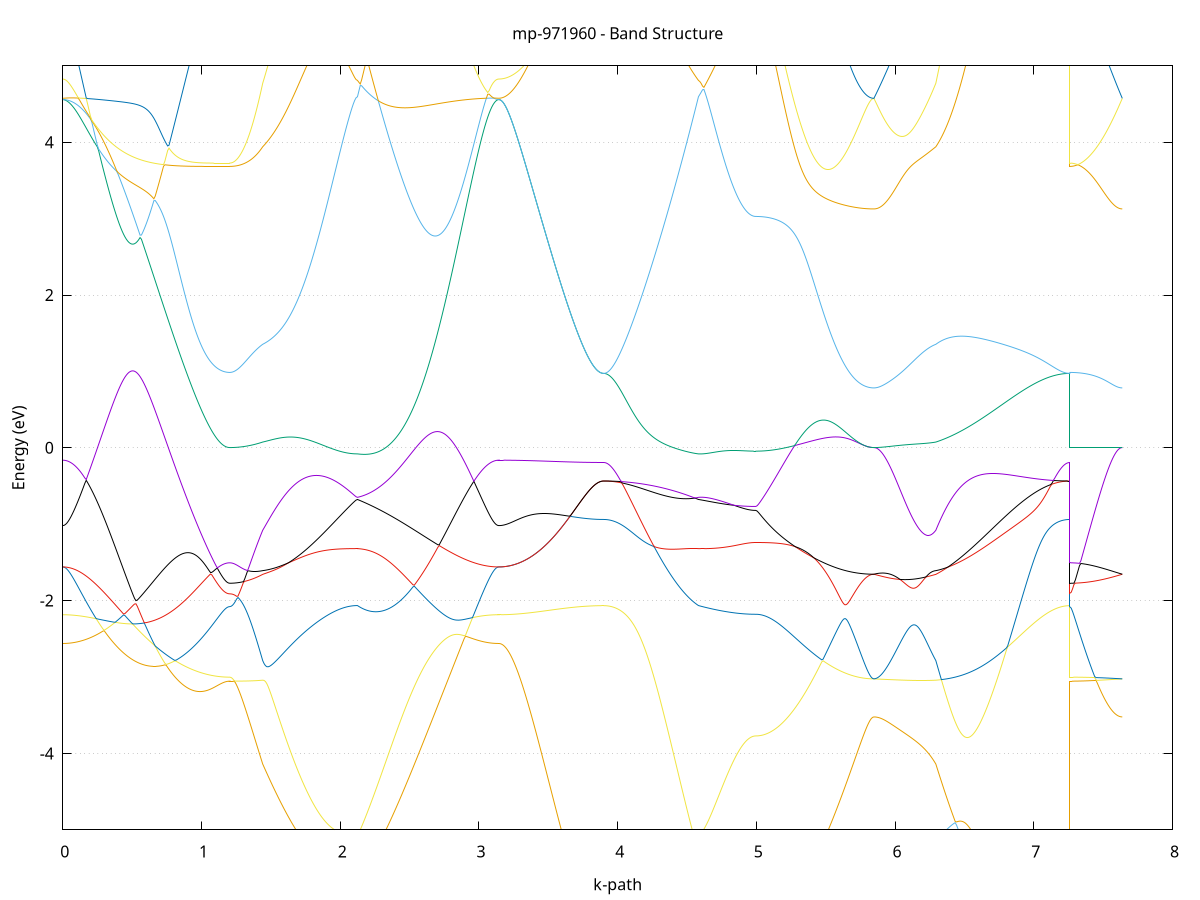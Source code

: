 set title 'mp-971960 - Band Structure'
set xlabel 'k-path'
set ylabel 'Energy (eV)'
set grid y
set yrange [-5:5]
set terminal png size 800,600
set output 'mp-971960_bands_gnuplot.png'
plot '-' using 1:2 with lines notitle, '-' using 1:2 with lines notitle, '-' using 1:2 with lines notitle, '-' using 1:2 with lines notitle, '-' using 1:2 with lines notitle, '-' using 1:2 with lines notitle, '-' using 1:2 with lines notitle, '-' using 1:2 with lines notitle, '-' using 1:2 with lines notitle, '-' using 1:2 with lines notitle, '-' using 1:2 with lines notitle, '-' using 1:2 with lines notitle, '-' using 1:2 with lines notitle, '-' using 1:2 with lines notitle, '-' using 1:2 with lines notitle, '-' using 1:2 with lines notitle, '-' using 1:2 with lines notitle, '-' using 1:2 with lines notitle, '-' using 1:2 with lines notitle, '-' using 1:2 with lines notitle, '-' using 1:2 with lines notitle, '-' using 1:2 with lines notitle, '-' using 1:2 with lines notitle, '-' using 1:2 with lines notitle, '-' using 1:2 with lines notitle, '-' using 1:2 with lines notitle, '-' using 1:2 with lines notitle, '-' using 1:2 with lines notitle, '-' using 1:2 with lines notitle, '-' using 1:2 with lines notitle, '-' using 1:2 with lines notitle, '-' using 1:2 with lines notitle, '-' using 1:2 with lines notitle, '-' using 1:2 with lines notitle, '-' using 1:2 with lines notitle, '-' using 1:2 with lines notitle, '-' using 1:2 with lines notitle, '-' using 1:2 with lines notitle, '-' using 1:2 with lines notitle, '-' using 1:2 with lines notitle, '-' using 1:2 with lines notitle, '-' using 1:2 with lines notitle, '-' using 1:2 with lines notitle, '-' using 1:2 with lines notitle, '-' using 1:2 with lines notitle, '-' using 1:2 with lines notitle, '-' using 1:2 with lines notitle, '-' using 1:2 with lines notitle, '-' using 1:2 with lines notitle, '-' using 1:2 with lines notitle, '-' using 1:2 with lines notitle, '-' using 1:2 with lines notitle, '-' using 1:2 with lines notitle, '-' using 1:2 with lines notitle, '-' using 1:2 with lines notitle, '-' using 1:2 with lines notitle, '-' using 1:2 with lines notitle, '-' using 1:2 with lines notitle, '-' using 1:2 with lines notitle, '-' using 1:2 with lines notitle, '-' using 1:2 with lines notitle, '-' using 1:2 with lines notitle, '-' using 1:2 with lines notitle, '-' using 1:2 with lines notitle
0.000000 -44.886727
0.009947 -44.886727
0.019894 -44.886727
0.029842 -44.886727
0.039789 -44.886827
0.049736 -44.886827
0.059683 -44.886827
0.069631 -44.886927
0.079578 -44.886927
0.089525 -44.887027
0.099472 -44.887127
0.109420 -44.887127
0.119367 -44.887227
0.129314 -44.887327
0.139261 -44.887427
0.149209 -44.887527
0.159156 -44.887627
0.169103 -44.887727
0.179050 -44.887827
0.188998 -44.887927
0.198945 -44.888127
0.208892 -44.888227
0.218839 -44.888327
0.228786 -44.888527
0.238734 -44.888627
0.248681 -44.888827
0.258628 -44.889027
0.268575 -44.889127
0.278523 -44.889327
0.288470 -44.889527
0.298417 -44.889727
0.308364 -44.889827
0.318312 -44.890027
0.328259 -44.890227
0.338206 -44.890427
0.348153 -44.890627
0.358101 -44.890827
0.368048 -44.891027
0.377995 -44.891227
0.387942 -44.891427
0.397890 -44.891627
0.407837 -44.891927
0.417784 -44.892127
0.427731 -44.892327
0.437678 -44.892527
0.447626 -44.892727
0.457573 -44.893027
0.467520 -44.893227
0.477467 -44.893427
0.487415 -44.893627
0.497362 -44.893927
0.507309 -44.894127
0.517256 -44.894327
0.527204 -44.894527
0.537151 -44.894827
0.547098 -44.895027
0.557045 -44.895227
0.566993 -44.895427
0.576940 -44.895727
0.586887 -44.895927
0.596834 -44.896127
0.606782 -44.896327
0.616729 -44.896527
0.626676 -44.896827
0.636623 -44.897027
0.646570 -44.897227
0.656518 -44.897427
0.666465 -44.897627
0.676412 -44.897827
0.686359 -44.898027
0.696307 -44.898227
0.706254 -44.898427
0.716201 -44.898627
0.726148 -44.898827
0.736096 -44.899027
0.746043 -44.899227
0.755990 -44.899427
0.765937 -44.899527
0.775885 -44.899727
0.785832 -44.899927
0.795779 -44.900127
0.805726 -44.900227
0.815674 -44.900427
0.825621 -44.900527
0.835568 -44.900727
0.845515 -44.900827
0.855462 -44.901027
0.865410 -44.901127
0.875357 -44.901327
0.885304 -44.901427
0.895251 -44.901527
0.905199 -44.901727
0.915146 -44.901827
0.925093 -44.901927
0.935040 -44.902027
0.944988 -44.902127
0.954935 -44.902327
0.964882 -44.902427
0.974829 -44.902527
0.984777 -44.902627
0.994724 -44.902627
1.004671 -44.902727
1.014618 -44.902827
1.024566 -44.902927
1.034513 -44.903027
1.044460 -44.903027
1.054407 -44.903127
1.064354 -44.903227
1.074302 -44.903227
1.084249 -44.903327
1.094196 -44.903327
1.104143 -44.903427
1.114091 -44.903427
1.124038 -44.903427
1.133985 -44.903527
1.143932 -44.903527
1.153880 -44.903527
1.163827 -44.903527
1.173774 -44.903627
1.183721 -44.903627
1.193669 -44.903627
1.203616 -44.903627
1.203616 -44.903627
1.213512 -44.903627
1.223408 -44.903627
1.233304 -44.903627
1.243200 -44.903527
1.253096 -44.903527
1.262992 -44.903527
1.272887 -44.903427
1.282783 -44.903427
1.292679 -44.903427
1.302575 -44.903327
1.312471 -44.903227
1.322367 -44.903227
1.332263 -44.903127
1.342159 -44.903027
1.352055 -44.903027
1.361951 -44.902927
1.371847 -44.902827
1.381743 -44.902727
1.391639 -44.902627
1.401535 -44.902527
1.411431 -44.902427
1.421327 -44.902327
1.431223 -44.902127
1.441119 -44.902027
1.441119 -44.902027
1.451019 -44.902027
1.460920 -44.902127
1.470821 -44.902127
1.480721 -44.902127
1.490622 -44.902127
1.500523 -44.902227
1.510423 -44.902227
1.520324 -44.902227
1.530225 -44.902327
1.540125 -44.902327
1.550026 -44.902427
1.559927 -44.902427
1.569827 -44.902427
1.579728 -44.902527
1.589628 -44.902527
1.599529 -44.902627
1.609430 -44.902627
1.619330 -44.902627
1.629231 -44.902727
1.639132 -44.902727
1.649032 -44.902827
1.658933 -44.902827
1.668834 -44.902927
1.678734 -44.902927
1.688635 -44.903027
1.698536 -44.903027
1.708436 -44.903027
1.718337 -44.903127
1.728238 -44.903127
1.738138 -44.903227
1.748039 -44.903227
1.757940 -44.903327
1.767840 -44.903327
1.777741 -44.903427
1.787642 -44.903427
1.797542 -44.903427
1.807443 -44.903527
1.817343 -44.903527
1.827244 -44.903627
1.837145 -44.903627
1.847045 -44.903627
1.856946 -44.903727
1.866847 -44.903727
1.876747 -44.903827
1.886648 -44.903827
1.896549 -44.903827
1.906449 -44.903927
1.916350 -44.903927
1.926251 -44.903927
1.936151 -44.903927
1.946052 -44.904027
1.955953 -44.904027
1.965853 -44.904027
1.975754 -44.904027
1.985655 -44.904127
1.995555 -44.904127
2.005456 -44.904127
2.015357 -44.904127
2.025257 -44.904127
2.035158 -44.904227
2.045058 -44.904227
2.054959 -44.904227
2.064860 -44.904227
2.074760 -44.904227
2.084661 -44.904227
2.094562 -44.904227
2.104462 -44.904227
2.114363 -44.904227
2.124264 -44.904227
2.124264 -44.904227
2.134254 -44.904427
2.144245 -44.904627
2.154235 -44.904827
2.164225 -44.905027
2.174216 -44.905127
2.184206 -44.905327
2.194197 -44.905427
2.204187 -44.905527
2.214178 -44.905627
2.224168 -44.905727
2.234158 -44.905827
2.244149 -44.905927
2.254139 -44.905927
2.264130 -44.906027
2.274120 -44.906027
2.284111 -44.906027
2.294101 -44.906027
2.304092 -44.906027
2.314082 -44.906027
2.324072 -44.906027
2.334063 -44.905927
2.344053 -44.905827
2.354044 -44.905827
2.364034 -44.905727
2.374025 -44.905627
2.384015 -44.905527
2.394006 -44.905327
2.403996 -44.905227
2.413986 -44.905127
2.423977 -44.904927
2.433967 -44.904727
2.443958 -44.904527
2.453948 -44.904327
2.463939 -44.904127
2.473929 -44.903927
2.483919 -44.903727
2.493910 -44.903527
2.503900 -44.903227
2.513891 -44.903027
2.523881 -44.902727
2.533872 -44.902427
2.543862 -44.902127
2.553853 -44.901927
2.563843 -44.901627
2.573833 -44.901327
2.583824 -44.900927
2.593814 -44.900627
2.603805 -44.900327
2.613795 -44.900027
2.623786 -44.899727
2.633776 -44.899327
2.643767 -44.899027
2.653757 -44.898627
2.663747 -44.898327
2.673738 -44.897927
2.683728 -44.897627
2.693719 -44.897227
2.703709 -44.896927
2.713700 -44.896527
2.723690 -44.896227
2.733680 -44.895827
2.743671 -44.895427
2.753661 -44.895127
2.763652 -44.894727
2.773642 -44.894427
2.783633 -44.894027
2.793623 -44.893727
2.803614 -44.893427
2.813604 -44.893027
2.823594 -44.892727
2.833585 -44.892427
2.843575 -44.892027
2.853566 -44.891727
2.863556 -44.891427
2.873547 -44.891127
2.883537 -44.890827
2.893527 -44.890527
2.903518 -44.890227
2.913508 -44.890027
2.923499 -44.889727
2.933489 -44.889527
2.943480 -44.889227
2.953470 -44.889027
2.963461 -44.888827
2.973451 -44.888527
2.983441 -44.888327
2.993432 -44.888127
3.003422 -44.888027
3.013413 -44.887827
3.023403 -44.887627
3.033394 -44.887527
3.043384 -44.887327
3.053375 -44.887227
3.063365 -44.887127
3.073355 -44.887027
3.083346 -44.886927
3.093336 -44.886927
3.103327 -44.886827
3.113317 -44.886827
3.123308 -44.886727
3.133298 -44.886727
3.143288 -44.886727
3.143288 -44.886727
3.153237 -44.886727
3.163186 -44.886727
3.173135 -44.886727
3.183084 -44.886727
3.193034 -44.886727
3.202983 -44.886727
3.212932 -44.886727
3.222881 -44.886727
3.232830 -44.886727
3.242779 -44.886727
3.252728 -44.886727
3.262677 -44.886727
3.272626 -44.886727
3.282575 -44.886727
3.292524 -44.886727
3.302473 -44.886727
3.312422 -44.886727
3.322371 -44.886727
3.332320 -44.886727
3.342269 -44.886727
3.352218 -44.886727
3.362167 -44.886727
3.372116 -44.886727
3.382065 -44.886727
3.392014 -44.886727
3.401963 -44.886727
3.411912 -44.886727
3.421861 -44.886727
3.431810 -44.886727
3.441759 -44.886727
3.451708 -44.886727
3.461657 -44.886727
3.471606 -44.886727
3.481555 -44.886727
3.491504 -44.886727
3.501453 -44.886727
3.511402 -44.886727
3.521351 -44.886727
3.531300 -44.886727
3.541249 -44.886727
3.551198 -44.886727
3.561147 -44.886727
3.571096 -44.886727
3.581045 -44.886727
3.590994 -44.886727
3.600943 -44.886727
3.610892 -44.886727
3.620841 -44.886727
3.630790 -44.886727
3.640739 -44.886727
3.650688 -44.886727
3.660637 -44.886727
3.670586 -44.886727
3.680535 -44.886727
3.690484 -44.886727
3.700433 -44.886727
3.710382 -44.886727
3.720331 -44.886727
3.730280 -44.886727
3.740229 -44.886727
3.750178 -44.886727
3.760127 -44.886727
3.770076 -44.886727
3.780025 -44.886727
3.789974 -44.886727
3.799923 -44.886727
3.809872 -44.886727
3.819821 -44.886727
3.829770 -44.886727
3.839719 -44.886727
3.849668 -44.886727
3.859617 -44.886727
3.869566 -44.886727
3.879515 -44.886727
3.889464 -44.886727
3.899413 -44.886727
3.899413 -44.886727
3.909314 -44.886727
3.919214 -44.886727
3.929115 -44.886827
3.939016 -44.886827
3.948916 -44.886927
3.958817 -44.886927
3.968718 -44.887027
3.978618 -44.887127
3.988519 -44.887227
3.998420 -44.887327
4.008320 -44.887527
4.018221 -44.887627
4.028122 -44.887827
4.038022 -44.887927
4.047923 -44.888127
4.057823 -44.888327
4.067724 -44.888527
4.077625 -44.888727
4.087525 -44.888927
4.097426 -44.889227
4.107327 -44.889427
4.117227 -44.889727
4.127128 -44.889927
4.137029 -44.890227
4.146929 -44.890527
4.156830 -44.890827
4.166731 -44.891027
4.176631 -44.891327
4.186532 -44.891627
4.196433 -44.892027
4.206333 -44.892327
4.216234 -44.892627
4.226135 -44.892927
4.236035 -44.893327
4.245936 -44.893627
4.255837 -44.893927
4.265737 -44.894327
4.275638 -44.894627
4.285539 -44.895027
4.295439 -44.895327
4.305340 -44.895727
4.315240 -44.896027
4.325141 -44.896427
4.335042 -44.896727
4.344942 -44.897127
4.354843 -44.897427
4.364744 -44.897827
4.374644 -44.898127
4.384545 -44.898527
4.394446 -44.898827
4.404346 -44.899227
4.414247 -44.899527
4.424148 -44.899827
4.434048 -44.900227
4.443949 -44.900527
4.453850 -44.900827
4.463750 -44.901127
4.473651 -44.901427
4.483552 -44.901727
4.493452 -44.902027
4.503353 -44.902327
4.513254 -44.902627
4.523154 -44.902827
4.533055 -44.903127
4.542955 -44.903327
4.552856 -44.903627
4.562757 -44.903827
4.572657 -44.904027
4.582558 -44.904227
4.582558 -44.904227
4.592408 -44.904327
4.602257 -44.904427
4.612107 -44.904527
4.621957 -44.904527
4.631806 -44.904627
4.641656 -44.904727
4.651506 -44.904827
4.661355 -44.904827
4.671205 -44.904927
4.681054 -44.905027
4.690904 -44.905027
4.700754 -44.905127
4.710603 -44.905127
4.720453 -44.905227
4.730303 -44.905327
4.740152 -44.905327
4.750002 -44.905427
4.759851 -44.905427
4.769701 -44.905527
4.779551 -44.905527
4.789400 -44.905627
4.799250 -44.905627
4.809100 -44.905627
4.818949 -44.905727
4.828799 -44.905727
4.838649 -44.905827
4.848498 -44.905827
4.858348 -44.905827
4.868197 -44.905827
4.878047 -44.905927
4.887897 -44.905927
4.897746 -44.905927
4.907596 -44.905927
4.917446 -44.906027
4.927295 -44.906027
4.937145 -44.906027
4.946994 -44.906027
4.956844 -44.906027
4.966694 -44.906027
4.976543 -44.906027
4.986393 -44.906027
4.996243 -44.906027
4.996243 -44.906027
5.006139 -44.906027
5.016035 -44.906027
5.025932 -44.906027
5.035828 -44.906027
5.045724 -44.906027
5.055621 -44.906027
5.065517 -44.906027
5.075413 -44.906027
5.085310 -44.905927
5.095206 -44.905927
5.105102 -44.905927
5.114999 -44.905927
5.124895 -44.905927
5.134791 -44.905827
5.144688 -44.905827
5.154584 -44.905827
5.164480 -44.905827
5.174377 -44.905727
5.184273 -44.905727
5.194169 -44.905727
5.204066 -44.905627
5.213962 -44.905627
5.223858 -44.905627
5.233755 -44.905527
5.243651 -44.905527
5.253547 -44.905527
5.263444 -44.905427
5.273340 -44.905427
5.283236 -44.905327
5.293133 -44.905327
5.303029 -44.905327
5.312925 -44.905227
5.322822 -44.905227
5.332718 -44.905127
5.342614 -44.905127
5.352511 -44.905027
5.362407 -44.905027
5.372303 -44.904927
5.382200 -44.904927
5.392096 -44.904827
5.401992 -44.904827
5.411889 -44.904727
5.421785 -44.904727
5.431681 -44.904627
5.441578 -44.904627
5.451474 -44.904527
5.461370 -44.904527
5.471267 -44.904527
5.481163 -44.904427
5.491059 -44.904427
5.500956 -44.904327
5.510852 -44.904327
5.520748 -44.904227
5.530645 -44.904227
5.540541 -44.904127
5.550437 -44.904127
5.560334 -44.904027
5.570230 -44.904027
5.580126 -44.904027
5.590023 -44.903927
5.599919 -44.903927
5.609815 -44.903827
5.619712 -44.903827
5.629608 -44.903827
5.639504 -44.903727
5.649401 -44.903727
5.659297 -44.903727
5.669193 -44.903627
5.679090 -44.903627
5.688986 -44.903627
5.698882 -44.903627
5.708779 -44.903527
5.718675 -44.903527
5.728572 -44.903527
5.738468 -44.903527
5.748364 -44.903527
5.758261 -44.903427
5.768157 -44.903427
5.778053 -44.903427
5.787950 -44.903427
5.797846 -44.903427
5.807742 -44.903427
5.817639 -44.903427
5.827535 -44.903427
5.837431 -44.903427
5.847328 -44.903427
5.847328 -44.903427
5.857249 -44.903427
5.867171 -44.903427
5.877092 -44.903427
5.887014 -44.903427
5.896936 -44.903427
5.906857 -44.903427
5.916779 -44.903427
5.926701 -44.903427
5.936622 -44.903427
5.946544 -44.903427
5.956466 -44.903427
5.966387 -44.903327
5.976309 -44.903327
5.986230 -44.903327
5.996152 -44.903327
6.006074 -44.903327
6.015995 -44.903327
6.025917 -44.903227
6.035839 -44.903227
6.045760 -44.903227
6.055682 -44.903227
6.065604 -44.903127
6.075525 -44.903127
6.085447 -44.903127
6.095368 -44.903027
6.105290 -44.903027
6.115212 -44.903027
6.125133 -44.902927
6.135055 -44.902927
6.144977 -44.902827
6.154898 -44.902827
6.164820 -44.902827
6.174742 -44.902727
6.184663 -44.902727
6.194585 -44.902627
6.204506 -44.902627
6.214428 -44.902527
6.224350 -44.902527
6.234271 -44.902427
6.244193 -44.902327
6.254115 -44.902327
6.264036 -44.902227
6.273958 -44.902227
6.283880 -44.902127
6.293801 -44.902027
6.293801 -44.902027
6.303761 -44.901927
6.313721 -44.901827
6.323681 -44.901727
6.333641 -44.901627
6.343601 -44.901427
6.353561 -44.901327
6.363521 -44.901227
6.373481 -44.901127
6.383441 -44.900927
6.393400 -44.900827
6.403360 -44.900727
6.413320 -44.900527
6.423280 -44.900427
6.433240 -44.900227
6.443200 -44.900127
6.453160 -44.899927
6.463120 -44.899727
6.473080 -44.899627
6.483040 -44.899427
6.493000 -44.899227
6.502960 -44.899127
6.512920 -44.898927
6.522880 -44.898727
6.532839 -44.898527
6.542799 -44.898327
6.552759 -44.898127
6.562719 -44.898027
6.572679 -44.897827
6.582639 -44.897627
6.592599 -44.897427
6.602559 -44.897227
6.612519 -44.897027
6.622479 -44.896727
6.632439 -44.896527
6.642399 -44.896327
6.652359 -44.896127
6.662318 -44.895927
6.672278 -44.895727
6.682238 -44.895527
6.692198 -44.895327
6.702158 -44.895027
6.712118 -44.894827
6.722078 -44.894627
6.732038 -44.894427
6.741998 -44.894227
6.751958 -44.893927
6.761918 -44.893727
6.771878 -44.893527
6.781838 -44.893327
6.791798 -44.893127
6.801757 -44.892827
6.811717 -44.892627
6.821677 -44.892427
6.831637 -44.892227
6.841597 -44.892027
6.851557 -44.891827
6.861517 -44.891627
6.871477 -44.891427
6.881437 -44.891127
6.891397 -44.890927
6.901357 -44.890727
6.911317 -44.890527
6.921277 -44.890427
6.931237 -44.890227
6.941196 -44.890027
6.951156 -44.889827
6.961116 -44.889627
6.971076 -44.889427
6.981036 -44.889327
6.990996 -44.889127
7.000956 -44.888927
7.010916 -44.888827
7.020876 -44.888627
7.030836 -44.888527
7.040796 -44.888327
7.050756 -44.888227
7.060716 -44.888127
7.070675 -44.887927
7.080635 -44.887827
7.090595 -44.887727
7.100555 -44.887627
7.110515 -44.887527
7.120475 -44.887427
7.130435 -44.887327
7.140395 -44.887227
7.150355 -44.887127
7.160315 -44.887127
7.170275 -44.887027
7.180235 -44.886927
7.190195 -44.886927
7.200155 -44.886827
7.210114 -44.886827
7.220074 -44.886827
7.230034 -44.886727
7.239994 -44.886727
7.249954 -44.886727
7.259914 -44.886727
7.259914 -44.903627
7.269863 -44.903627
7.279812 -44.903627
7.289761 -44.903627
7.299710 -44.903627
7.309659 -44.903627
7.319608 -44.903627
7.329557 -44.903627
7.339506 -44.903627
7.349455 -44.903627
7.359404 -44.903627
7.369353 -44.903627
7.379302 -44.903627
7.389251 -44.903627
7.399200 -44.903527
7.409149 -44.903527
7.419098 -44.903527
7.429047 -44.903527
7.438996 -44.903527
7.448945 -44.903527
7.458894 -44.903527
7.468843 -44.903527
7.478792 -44.903527
7.488741 -44.903527
7.498690 -44.903527
7.508639 -44.903527
7.518588 -44.903527
7.528537 -44.903527
7.538486 -44.903527
7.548435 -44.903427
7.558384 -44.903427
7.568333 -44.903427
7.578282 -44.903427
7.588231 -44.903427
7.598180 -44.903427
7.608129 -44.903427
7.618078 -44.903427
7.628027 -44.903427
7.637976 -44.903427
e
0.000000 -44.886727
0.009947 -44.886727
0.019894 -44.886727
0.029842 -44.886727
0.039789 -44.886727
0.049736 -44.886827
0.059683 -44.886827
0.069631 -44.886827
0.079578 -44.886927
0.089525 -44.886927
0.099472 -44.887027
0.109420 -44.887027
0.119367 -44.887127
0.129314 -44.887227
0.139261 -44.887227
0.149209 -44.887327
0.159156 -44.887427
0.169103 -44.887527
0.179050 -44.887627
0.188998 -44.887727
0.198945 -44.887827
0.208892 -44.887927
0.218839 -44.888027
0.228786 -44.888127
0.238734 -44.888227
0.248681 -44.888427
0.258628 -44.888527
0.268575 -44.888627
0.278523 -44.888827
0.288470 -44.888927
0.298417 -44.889127
0.308364 -44.889227
0.318312 -44.889427
0.328259 -44.889527
0.338206 -44.889727
0.348153 -44.889927
0.358101 -44.890027
0.368048 -44.890227
0.377995 -44.890427
0.387942 -44.890627
0.397890 -44.890827
0.407837 -44.890927
0.417784 -44.891127
0.427731 -44.891327
0.437678 -44.891527
0.447626 -44.891727
0.457573 -44.891927
0.467520 -44.892127
0.477467 -44.892327
0.487415 -44.892527
0.497362 -44.892727
0.507309 -44.892927
0.517256 -44.893127
0.527204 -44.893427
0.537151 -44.893627
0.547098 -44.893827
0.557045 -44.894027
0.566993 -44.894227
0.576940 -44.894427
0.586887 -44.894627
0.596834 -44.894827
0.606782 -44.895127
0.616729 -44.895327
0.626676 -44.895527
0.636623 -44.895727
0.646570 -44.895927
0.656518 -44.896127
0.666465 -44.896327
0.676412 -44.896527
0.686359 -44.896727
0.696307 -44.897027
0.706254 -44.897227
0.716201 -44.897427
0.726148 -44.897627
0.736096 -44.897827
0.746043 -44.898027
0.755990 -44.898227
0.765937 -44.898427
0.775885 -44.898527
0.785832 -44.898727
0.795779 -44.898927
0.805726 -44.899127
0.815674 -44.899327
0.825621 -44.899527
0.835568 -44.899627
0.845515 -44.899827
0.855462 -44.900027
0.865410 -44.900227
0.875357 -44.900327
0.885304 -44.900527
0.895251 -44.900627
0.905199 -44.900827
0.915146 -44.900927
0.925093 -44.901127
0.935040 -44.901227
0.944988 -44.901427
0.954935 -44.901527
0.964882 -44.901627
0.974829 -44.901727
0.984777 -44.901827
0.994724 -44.902027
1.004671 -44.902127
1.014618 -44.902227
1.024566 -44.902327
1.034513 -44.902427
1.044460 -44.902527
1.054407 -44.902527
1.064354 -44.902627
1.074302 -44.902727
1.084249 -44.902827
1.094196 -44.902827
1.104143 -44.902927
1.114091 -44.902927
1.124038 -44.903027
1.133985 -44.903027
1.143932 -44.903027
1.153880 -44.903127
1.163827 -44.903127
1.173774 -44.903127
1.183721 -44.903127
1.193669 -44.903127
1.203616 -44.903127
1.203616 -44.903127
1.213512 -44.903127
1.223408 -44.903127
1.233304 -44.903127
1.243200 -44.903127
1.253096 -44.903127
1.262992 -44.903127
1.272887 -44.903027
1.282783 -44.903027
1.292679 -44.903027
1.302575 -44.902927
1.312471 -44.902927
1.322367 -44.902927
1.332263 -44.902827
1.342159 -44.902827
1.352055 -44.902727
1.361951 -44.902627
1.371847 -44.902627
1.381743 -44.902527
1.391639 -44.902427
1.401535 -44.902327
1.411431 -44.902327
1.421327 -44.902227
1.431223 -44.902127
1.441119 -44.902027
1.441119 -44.902027
1.451019 -44.901827
1.460920 -44.901627
1.470821 -44.901427
1.480721 -44.901227
1.490622 -44.901027
1.500523 -44.900727
1.510423 -44.900527
1.520324 -44.900227
1.530225 -44.900027
1.540125 -44.899727
1.550026 -44.899527
1.559927 -44.899227
1.569827 -44.898927
1.579728 -44.898627
1.589628 -44.898327
1.599529 -44.898027
1.609430 -44.897727
1.619330 -44.897427
1.629231 -44.897127
1.639132 -44.896827
1.649032 -44.896527
1.658933 -44.896227
1.668834 -44.895927
1.678734 -44.895627
1.688635 -44.895327
1.698536 -44.894927
1.708436 -44.894627
1.718337 -44.894327
1.728238 -44.894027
1.738138 -44.893727
1.748039 -44.893427
1.757940 -44.893027
1.767840 -44.892727
1.777741 -44.892427
1.787642 -44.892127
1.797542 -44.891827
1.807443 -44.891527
1.817343 -44.891227
1.827244 -44.891027
1.837145 -44.890727
1.847045 -44.890427
1.856946 -44.890127
1.866847 -44.889927
1.876747 -44.889627
1.886648 -44.889427
1.896549 -44.889127
1.906449 -44.888927
1.916350 -44.888727
1.926251 -44.888527
1.936151 -44.888327
1.946052 -44.888127
1.955953 -44.887927
1.965853 -44.887727
1.975754 -44.887527
1.985655 -44.887427
1.995555 -44.887227
2.005456 -44.887127
2.015357 -44.886927
2.025257 -44.886827
2.035158 -44.886727
2.045058 -44.886627
2.054959 -44.886527
2.064860 -44.886527
2.074760 -44.886427
2.084661 -44.886327
2.094562 -44.886327
2.104462 -44.886327
2.114363 -44.886227
2.124264 -44.886227
2.124264 -44.886227
2.134254 -44.886227
2.144245 -44.886227
2.154235 -44.886227
2.164225 -44.886227
2.174216 -44.886227
2.184206 -44.886227
2.194197 -44.886227
2.204187 -44.886227
2.214178 -44.886227
2.224168 -44.886227
2.234158 -44.886227
2.244149 -44.886227
2.254139 -44.886227
2.264130 -44.886227
2.274120 -44.886227
2.284111 -44.886227
2.294101 -44.886227
2.304092 -44.886227
2.314082 -44.886227
2.324072 -44.886227
2.334063 -44.886227
2.344053 -44.886227
2.354044 -44.886227
2.364034 -44.886227
2.374025 -44.886227
2.384015 -44.886227
2.394006 -44.886227
2.403996 -44.886227
2.413986 -44.886227
2.423977 -44.886227
2.433967 -44.886227
2.443958 -44.886227
2.453948 -44.886227
2.463939 -44.886227
2.473929 -44.886227
2.483919 -44.886327
2.493910 -44.886327
2.503900 -44.886327
2.513891 -44.886327
2.523881 -44.886327
2.533872 -44.886327
2.543862 -44.886327
2.553853 -44.886327
2.563843 -44.886327
2.573833 -44.886327
2.583824 -44.886327
2.593814 -44.886327
2.603805 -44.886327
2.613795 -44.886327
2.623786 -44.886427
2.633776 -44.886427
2.643767 -44.886427
2.653757 -44.886427
2.663747 -44.886427
2.673738 -44.886427
2.683728 -44.886427
2.693719 -44.886427
2.703709 -44.886427
2.713700 -44.886427
2.723690 -44.886427
2.733680 -44.886527
2.743671 -44.886527
2.753661 -44.886527
2.763652 -44.886527
2.773642 -44.886527
2.783633 -44.886527
2.793623 -44.886527
2.803614 -44.886527
2.813604 -44.886527
2.823594 -44.886527
2.833585 -44.886527
2.843575 -44.886627
2.853566 -44.886627
2.863556 -44.886627
2.873547 -44.886627
2.883537 -44.886627
2.893527 -44.886627
2.903518 -44.886627
2.913508 -44.886627
2.923499 -44.886627
2.933489 -44.886627
2.943480 -44.886627
2.953470 -44.886627
2.963461 -44.886627
2.973451 -44.886627
2.983441 -44.886727
2.993432 -44.886727
3.003422 -44.886727
3.013413 -44.886727
3.023403 -44.886727
3.033394 -44.886727
3.043384 -44.886727
3.053375 -44.886727
3.063365 -44.886727
3.073355 -44.886727
3.083346 -44.886727
3.093336 -44.886727
3.103327 -44.886727
3.113317 -44.886727
3.123308 -44.886727
3.133298 -44.886727
3.143288 -44.886727
3.143288 -44.886727
3.153237 -44.886727
3.163186 -44.886727
3.173135 -44.886727
3.183084 -44.886727
3.193034 -44.886727
3.202983 -44.886727
3.212932 -44.886727
3.222881 -44.886727
3.232830 -44.886727
3.242779 -44.886727
3.252728 -44.886727
3.262677 -44.886727
3.272626 -44.886727
3.282575 -44.886727
3.292524 -44.886727
3.302473 -44.886727
3.312422 -44.886727
3.322371 -44.886727
3.332320 -44.886727
3.342269 -44.886727
3.352218 -44.886727
3.362167 -44.886727
3.372116 -44.886727
3.382065 -44.886727
3.392014 -44.886727
3.401963 -44.886727
3.411912 -44.886727
3.421861 -44.886727
3.431810 -44.886727
3.441759 -44.886727
3.451708 -44.886727
3.461657 -44.886727
3.471606 -44.886727
3.481555 -44.886727
3.491504 -44.886727
3.501453 -44.886727
3.511402 -44.886727
3.521351 -44.886727
3.531300 -44.886727
3.541249 -44.886727
3.551198 -44.886727
3.561147 -44.886727
3.571096 -44.886727
3.581045 -44.886727
3.590994 -44.886727
3.600943 -44.886727
3.610892 -44.886727
3.620841 -44.886727
3.630790 -44.886727
3.640739 -44.886727
3.650688 -44.886727
3.660637 -44.886727
3.670586 -44.886727
3.680535 -44.886727
3.690484 -44.886727
3.700433 -44.886727
3.710382 -44.886727
3.720331 -44.886727
3.730280 -44.886727
3.740229 -44.886727
3.750178 -44.886727
3.760127 -44.886727
3.770076 -44.886727
3.780025 -44.886727
3.789974 -44.886727
3.799923 -44.886727
3.809872 -44.886727
3.819821 -44.886727
3.829770 -44.886727
3.839719 -44.886727
3.849668 -44.886727
3.859617 -44.886727
3.869566 -44.886727
3.879515 -44.886727
3.889464 -44.886727
3.899413 -44.886727
3.899413 -44.886727
3.909314 -44.886727
3.919214 -44.886727
3.929115 -44.886727
3.939016 -44.886727
3.948916 -44.886727
3.958817 -44.886727
3.968718 -44.886727
3.978618 -44.886727
3.988519 -44.886727
3.998420 -44.886727
4.008320 -44.886727
4.018221 -44.886727
4.028122 -44.886727
4.038022 -44.886727
4.047923 -44.886727
4.057823 -44.886727
4.067724 -44.886727
4.077625 -44.886727
4.087525 -44.886727
4.097426 -44.886627
4.107327 -44.886627
4.117227 -44.886627
4.127128 -44.886627
4.137029 -44.886627
4.146929 -44.886627
4.156830 -44.886627
4.166731 -44.886627
4.176631 -44.886627
4.186532 -44.886627
4.196433 -44.886627
4.206333 -44.886627
4.216234 -44.886627
4.226135 -44.886527
4.236035 -44.886527
4.245936 -44.886527
4.255837 -44.886527
4.265737 -44.886527
4.275638 -44.886527
4.285539 -44.886527
4.295439 -44.886527
4.305340 -44.886527
4.315240 -44.886527
4.325141 -44.886527
4.335042 -44.886427
4.344942 -44.886427
4.354843 -44.886427
4.364744 -44.886427
4.374644 -44.886427
4.384545 -44.886427
4.394446 -44.886427
4.404346 -44.886427
4.414247 -44.886427
4.424148 -44.886427
4.434048 -44.886427
4.443949 -44.886327
4.453850 -44.886327
4.463750 -44.886327
4.473651 -44.886327
4.483552 -44.886327
4.493452 -44.886327
4.503353 -44.886327
4.513254 -44.886327
4.523154 -44.886327
4.533055 -44.886327
4.542955 -44.886327
4.552856 -44.886327
4.562757 -44.886327
4.572657 -44.886227
4.582558 -44.886227
4.582558 -44.886227
4.592408 -44.886227
4.602257 -44.886227
4.612107 -44.886227
4.621957 -44.886227
4.631806 -44.886227
4.641656 -44.886227
4.651506 -44.886227
4.661355 -44.886227
4.671205 -44.886227
4.681054 -44.886227
4.690904 -44.886227
4.700754 -44.886227
4.710603 -44.886227
4.720453 -44.886227
4.730303 -44.886227
4.740152 -44.886227
4.750002 -44.886227
4.759851 -44.886227
4.769701 -44.886227
4.779551 -44.886227
4.789400 -44.886227
4.799250 -44.886227
4.809100 -44.886227
4.818949 -44.886227
4.828799 -44.886227
4.838649 -44.886227
4.848498 -44.886227
4.858348 -44.886227
4.868197 -44.886227
4.878047 -44.886227
4.887897 -44.886227
4.897746 -44.886227
4.907596 -44.886227
4.917446 -44.886227
4.927295 -44.886227
4.937145 -44.886227
4.946994 -44.886227
4.956844 -44.886227
4.966694 -44.886227
4.976543 -44.886227
4.986393 -44.886227
4.996243 -44.886227
4.996243 -44.886227
5.006139 -44.886227
5.016035 -44.886227
5.025932 -44.886227
5.035828 -44.886327
5.045724 -44.886327
5.055621 -44.886427
5.065517 -44.886527
5.075413 -44.886627
5.085310 -44.886727
5.095206 -44.886827
5.105102 -44.886927
5.114999 -44.887027
5.124895 -44.887127
5.134791 -44.887327
5.144688 -44.887527
5.154584 -44.887627
5.164480 -44.887827
5.174377 -44.888027
5.184273 -44.888227
5.194169 -44.888427
5.204066 -44.888627
5.213962 -44.888827
5.223858 -44.889127
5.233755 -44.889327
5.243651 -44.889527
5.253547 -44.889827
5.263444 -44.890027
5.273340 -44.890327
5.283236 -44.890627
5.293133 -44.890927
5.303029 -44.891127
5.312925 -44.891427
5.322822 -44.891727
5.332718 -44.892027
5.342614 -44.892327
5.352511 -44.892627
5.362407 -44.892927
5.372303 -44.893227
5.382200 -44.893527
5.392096 -44.893827
5.401992 -44.894227
5.411889 -44.894527
5.421785 -44.894827
5.431681 -44.895127
5.441578 -44.895427
5.451474 -44.895727
5.461370 -44.896027
5.471267 -44.896327
5.481163 -44.896727
5.491059 -44.897027
5.500956 -44.897327
5.510852 -44.897627
5.520748 -44.897927
5.530645 -44.898127
5.540541 -44.898427
5.550437 -44.898727
5.560334 -44.899027
5.570230 -44.899327
5.580126 -44.899527
5.590023 -44.899827
5.599919 -44.900027
5.609815 -44.900327
5.619712 -44.900527
5.629608 -44.900727
5.639504 -44.901027
5.649401 -44.901227
5.659297 -44.901427
5.669193 -44.901627
5.679090 -44.901827
5.688986 -44.901927
5.698882 -44.902127
5.708779 -44.902327
5.718675 -44.902427
5.728572 -44.902627
5.738468 -44.902727
5.748364 -44.902827
5.758261 -44.902927
5.768157 -44.903027
5.778053 -44.903127
5.787950 -44.903227
5.797846 -44.903227
5.807742 -44.903327
5.817639 -44.903327
5.827535 -44.903327
5.837431 -44.903427
5.847328 -44.903427
5.847328 -44.903427
5.857249 -44.903427
5.867171 -44.903327
5.877092 -44.903327
5.887014 -44.903327
5.896936 -44.903327
5.906857 -44.903327
5.916779 -44.903327
5.926701 -44.903327
5.936622 -44.903327
5.946544 -44.903227
5.956466 -44.903227
5.966387 -44.903227
5.976309 -44.903227
5.986230 -44.903127
5.996152 -44.903127
6.006074 -44.903127
6.015995 -44.903127
6.025917 -44.903027
6.035839 -44.903027
6.045760 -44.903027
6.055682 -44.903027
6.065604 -44.902927
6.075525 -44.902927
6.085447 -44.902927
6.095368 -44.902827
6.105290 -44.902827
6.115212 -44.902827
6.125133 -44.902727
6.135055 -44.902727
6.144977 -44.902727
6.154898 -44.902627
6.164820 -44.902627
6.174742 -44.902527
6.184663 -44.902527
6.194585 -44.902527
6.204506 -44.902427
6.214428 -44.902427
6.224350 -44.902327
6.234271 -44.902327
6.244193 -44.902227
6.254115 -44.902227
6.264036 -44.902127
6.273958 -44.902127
6.283880 -44.902027
6.293801 -44.902027
6.293801 -44.902027
6.303761 -44.901927
6.313721 -44.901827
6.323681 -44.901627
6.333641 -44.901527
6.343601 -44.901327
6.353561 -44.901227
6.363521 -44.901027
6.373481 -44.900927
6.383441 -44.900727
6.393400 -44.900527
6.403360 -44.900427
6.413320 -44.900227
6.423280 -44.900027
6.433240 -44.899827
6.443200 -44.899627
6.453160 -44.899527
6.463120 -44.899327
6.473080 -44.899127
6.483040 -44.898927
6.493000 -44.898727
6.502960 -44.898527
6.512920 -44.898327
6.522880 -44.898127
6.532839 -44.897927
6.542799 -44.897727
6.552759 -44.897527
6.562719 -44.897227
6.572679 -44.897027
6.582639 -44.896827
6.592599 -44.896627
6.602559 -44.896427
6.612519 -44.896227
6.622479 -44.895927
6.632439 -44.895727
6.642399 -44.895527
6.652359 -44.895327
6.662318 -44.895127
6.672278 -44.894927
6.682238 -44.894627
6.692198 -44.894427
6.702158 -44.894227
6.712118 -44.894027
6.722078 -44.893827
6.732038 -44.893527
6.741998 -44.893327
6.751958 -44.893127
6.761918 -44.892927
6.771878 -44.892727
6.781838 -44.892527
6.791798 -44.892327
6.801757 -44.892127
6.811717 -44.891927
6.821677 -44.891727
6.831637 -44.891527
6.841597 -44.891327
6.851557 -44.891127
6.861517 -44.890927
6.871477 -44.890727
6.881437 -44.890527
6.891397 -44.890327
6.901357 -44.890227
6.911317 -44.890027
6.921277 -44.889827
6.931237 -44.889627
6.941196 -44.889527
6.951156 -44.889327
6.961116 -44.889227
6.971076 -44.889027
6.981036 -44.888927
6.990996 -44.888727
7.000956 -44.888627
7.010916 -44.888427
7.020876 -44.888327
7.030836 -44.888227
7.040796 -44.888127
7.050756 -44.887927
7.060716 -44.887827
7.070675 -44.887727
7.080635 -44.887627
7.090595 -44.887527
7.100555 -44.887427
7.110515 -44.887327
7.120475 -44.887327
7.130435 -44.887227
7.140395 -44.887127
7.150355 -44.887127
7.160315 -44.887027
7.170275 -44.886927
7.180235 -44.886927
7.190195 -44.886927
7.200155 -44.886827
7.210114 -44.886827
7.220074 -44.886827
7.230034 -44.886727
7.239994 -44.886727
7.249954 -44.886727
7.259914 -44.886727
7.259914 -44.903127
7.269863 -44.903127
7.279812 -44.903127
7.289761 -44.903127
7.299710 -44.903127
7.309659 -44.903227
7.319608 -44.903227
7.329557 -44.903227
7.339506 -44.903227
7.349455 -44.903227
7.359404 -44.903227
7.369353 -44.903227
7.379302 -44.903227
7.389251 -44.903227
7.399200 -44.903227
7.409149 -44.903227
7.419098 -44.903227
7.429047 -44.903227
7.438996 -44.903227
7.448945 -44.903227
7.458894 -44.903227
7.468843 -44.903227
7.478792 -44.903227
7.488741 -44.903227
7.498690 -44.903227
7.508639 -44.903327
7.518588 -44.903327
7.528537 -44.903327
7.538486 -44.903327
7.548435 -44.903327
7.558384 -44.903327
7.568333 -44.903327
7.578282 -44.903327
7.588231 -44.903327
7.598180 -44.903327
7.608129 -44.903327
7.618078 -44.903327
7.628027 -44.903427
7.637976 -44.903427
e
0.000000 -44.566227
0.009947 -44.566227
0.019894 -44.566227
0.029842 -44.566227
0.039789 -44.566227
0.049736 -44.566227
0.059683 -44.566227
0.069631 -44.566227
0.079578 -44.566227
0.089525 -44.566227
0.099472 -44.566227
0.109420 -44.566227
0.119367 -44.566227
0.129314 -44.566127
0.139261 -44.566127
0.149209 -44.566127
0.159156 -44.566127
0.169103 -44.566127
0.179050 -44.566127
0.188998 -44.566127
0.198945 -44.566127
0.208892 -44.566027
0.218839 -44.566027
0.228786 -44.566027
0.238734 -44.566027
0.248681 -44.566027
0.258628 -44.565927
0.268575 -44.565927
0.278523 -44.565927
0.288470 -44.565927
0.298417 -44.565927
0.308364 -44.565827
0.318312 -44.565827
0.328259 -44.565827
0.338206 -44.565827
0.348153 -44.565727
0.358101 -44.565727
0.368048 -44.565727
0.377995 -44.565727
0.387942 -44.565627
0.397890 -44.565627
0.407837 -44.565627
0.417784 -44.565627
0.427731 -44.565527
0.437678 -44.565527
0.447626 -44.565527
0.457573 -44.565427
0.467520 -44.565427
0.477467 -44.565427
0.487415 -44.565427
0.497362 -44.565327
0.507309 -44.565327
0.517256 -44.565327
0.527204 -44.565227
0.537151 -44.565227
0.547098 -44.565227
0.557045 -44.565127
0.566993 -44.565127
0.576940 -44.565127
0.586887 -44.565027
0.596834 -44.565027
0.606782 -44.565027
0.616729 -44.564927
0.626676 -44.564927
0.636623 -44.564927
0.646570 -44.564927
0.656518 -44.564827
0.666465 -44.564827
0.676412 -44.564827
0.686359 -44.564727
0.696307 -44.564727
0.706254 -44.564727
0.716201 -44.564627
0.726148 -44.564627
0.736096 -44.564627
0.746043 -44.564527
0.755990 -44.564527
0.765937 -44.564527
0.775885 -44.564427
0.785832 -44.564427
0.795779 -44.564427
0.805726 -44.564427
0.815674 -44.564327
0.825621 -44.564327
0.835568 -44.564327
0.845515 -44.564327
0.855462 -44.564227
0.865410 -44.564227
0.875357 -44.564227
0.885304 -44.564227
0.895251 -44.564127
0.905199 -44.564127
0.915146 -44.564127
0.925093 -44.564127
0.935040 -44.564027
0.944988 -44.564027
0.954935 -44.564027
0.964882 -44.564027
0.974829 -44.564027
0.984777 -44.563927
0.994724 -44.563927
1.004671 -44.563927
1.014618 -44.563927
1.024566 -44.563927
1.034513 -44.563927
1.044460 -44.563927
1.054407 -44.563827
1.064354 -44.563827
1.074302 -44.563827
1.084249 -44.563827
1.094196 -44.563827
1.104143 -44.563827
1.114091 -44.563827
1.124038 -44.563827
1.133985 -44.563827
1.143932 -44.563827
1.153880 -44.563827
1.163827 -44.563827
1.173774 -44.563827
1.183721 -44.563727
1.193669 -44.563727
1.203616 -44.563727
1.203616 -44.563727
1.213512 -44.563727
1.223408 -44.563727
1.233304 -44.563827
1.243200 -44.563827
1.253096 -44.563827
1.262992 -44.563827
1.272887 -44.563827
1.282783 -44.563827
1.292679 -44.563827
1.302575 -44.563827
1.312471 -44.563827
1.322367 -44.563827
1.332263 -44.563927
1.342159 -44.563927
1.352055 -44.563927
1.361951 -44.563927
1.371847 -44.563927
1.381743 -44.563927
1.391639 -44.564027
1.401535 -44.564027
1.411431 -44.564027
1.421327 -44.564027
1.431223 -44.564127
1.441119 -44.564127
1.441119 -44.564127
1.451019 -44.564127
1.460920 -44.564127
1.470821 -44.564227
1.480721 -44.564227
1.490622 -44.564227
1.500523 -44.564227
1.510423 -44.564327
1.520324 -44.564327
1.530225 -44.564327
1.540125 -44.564327
1.550026 -44.564427
1.559927 -44.564427
1.569827 -44.564427
1.579728 -44.564427
1.589628 -44.564527
1.599529 -44.564527
1.609430 -44.564527
1.619330 -44.564627
1.629231 -44.564627
1.639132 -44.564627
1.649032 -44.564727
1.658933 -44.564727
1.668834 -44.564727
1.678734 -44.564727
1.688635 -44.564827
1.698536 -44.564827
1.708436 -44.564827
1.718337 -44.564927
1.728238 -44.564927
1.738138 -44.564927
1.748039 -44.565027
1.757940 -44.565027
1.767840 -44.565027
1.777741 -44.565127
1.787642 -44.565127
1.797542 -44.565127
1.807443 -44.565127
1.817343 -44.565227
1.827244 -44.565227
1.837145 -44.565227
1.847045 -44.565327
1.856946 -44.565327
1.866847 -44.565327
1.876747 -44.565327
1.886648 -44.565327
1.896549 -44.565427
1.906449 -44.565427
1.916350 -44.565427
1.926251 -44.565427
1.936151 -44.565527
1.946052 -44.565527
1.955953 -44.565527
1.965853 -44.565527
1.975754 -44.565527
1.985655 -44.565527
1.995555 -44.565627
2.005456 -44.565627
2.015357 -44.565627
2.025257 -44.565627
2.035158 -44.565627
2.045058 -44.565627
2.054959 -44.565627
2.064860 -44.565627
2.074760 -44.565627
2.084661 -44.565627
2.094562 -44.565627
2.104462 -44.565627
2.114363 -44.565627
2.124264 -44.565627
2.124264 -44.565627
2.134254 -44.565627
2.144245 -44.565627
2.154235 -44.565627
2.164225 -44.565527
2.174216 -44.565527
2.184206 -44.565527
2.194197 -44.565527
2.204187 -44.565527
2.214178 -44.565427
2.224168 -44.565427
2.234158 -44.565427
2.244149 -44.565427
2.254139 -44.565427
2.264130 -44.565427
2.274120 -44.565327
2.284111 -44.565327
2.294101 -44.565327
2.304092 -44.565327
2.314082 -44.565327
2.324072 -44.565327
2.334063 -44.565327
2.344053 -44.565327
2.354044 -44.565327
2.364034 -44.565327
2.374025 -44.565327
2.384015 -44.565327
2.394006 -44.565327
2.403996 -44.565327
2.413986 -44.565327
2.423977 -44.565327
2.433967 -44.565327
2.443958 -44.565327
2.453948 -44.565327
2.463939 -44.565327
2.473929 -44.565327
2.483919 -44.565327
2.493910 -44.565327
2.503900 -44.565327
2.513891 -44.565327
2.523881 -44.565327
2.533872 -44.565327
2.543862 -44.565327
2.553853 -44.565427
2.563843 -44.565427
2.573833 -44.565427
2.583824 -44.565427
2.593814 -44.565427
2.603805 -44.565427
2.613795 -44.565427
2.623786 -44.565527
2.633776 -44.565527
2.643767 -44.565527
2.653757 -44.565527
2.663747 -44.565527
2.673738 -44.565527
2.683728 -44.565627
2.693719 -44.565627
2.703709 -44.565627
2.713700 -44.565627
2.723690 -44.565627
2.733680 -44.565727
2.743671 -44.565727
2.753661 -44.565727
2.763652 -44.565727
2.773642 -44.565727
2.783633 -44.565827
2.793623 -44.565827
2.803614 -44.565827
2.813604 -44.565827
2.823594 -44.565827
2.833585 -44.565927
2.843575 -44.565927
2.853566 -44.565927
2.863556 -44.565927
2.873547 -44.565927
2.883537 -44.566027
2.893527 -44.566027
2.903518 -44.566027
2.913508 -44.566027
2.923499 -44.566027
2.933489 -44.566027
2.943480 -44.566127
2.953470 -44.566127
2.963461 -44.566127
2.973451 -44.566127
2.983441 -44.566127
2.993432 -44.566127
3.003422 -44.566127
3.013413 -44.566127
3.023403 -44.566227
3.033394 -44.566227
3.043384 -44.566227
3.053375 -44.566227
3.063365 -44.566227
3.073355 -44.566227
3.083346 -44.566227
3.093336 -44.566227
3.103327 -44.566227
3.113317 -44.566227
3.123308 -44.566227
3.133298 -44.566227
3.143288 -44.566227
3.143288 -44.566227
3.153237 -44.566227
3.163186 -44.566227
3.173135 -44.566227
3.183084 -44.566227
3.193034 -44.566227
3.202983 -44.566227
3.212932 -44.566227
3.222881 -44.566227
3.232830 -44.566327
3.242779 -44.566327
3.252728 -44.566327
3.262677 -44.566327
3.272626 -44.566327
3.282575 -44.566327
3.292524 -44.566327
3.302473 -44.566327
3.312422 -44.566427
3.322371 -44.566427
3.332320 -44.566427
3.342269 -44.566427
3.352218 -44.566427
3.362167 -44.566427
3.372116 -44.566527
3.382065 -44.566527
3.392014 -44.566527
3.401963 -44.566527
3.411912 -44.566627
3.421861 -44.566627
3.431810 -44.566627
3.441759 -44.566627
3.451708 -44.566727
3.461657 -44.566727
3.471606 -44.566727
3.481555 -44.566727
3.491504 -44.566827
3.501453 -44.566827
3.511402 -44.566827
3.521351 -44.566827
3.531300 -44.566927
3.541249 -44.566927
3.551198 -44.566927
3.561147 -44.566927
3.571096 -44.567027
3.581045 -44.567027
3.590994 -44.567027
3.600943 -44.567027
3.610892 -44.567127
3.620841 -44.567127
3.630790 -44.567127
3.640739 -44.567127
3.650688 -44.567227
3.660637 -44.567227
3.670586 -44.567227
3.680535 -44.567227
3.690484 -44.567227
3.700433 -44.567327
3.710382 -44.567327
3.720331 -44.567327
3.730280 -44.567327
3.740229 -44.567327
3.750178 -44.567327
3.760127 -44.567427
3.770076 -44.567427
3.780025 -44.567427
3.789974 -44.567427
3.799923 -44.567427
3.809872 -44.567427
3.819821 -44.567427
3.829770 -44.567427
3.839719 -44.567427
3.849668 -44.567427
3.859617 -44.567527
3.869566 -44.567527
3.879515 -44.567527
3.889464 -44.567527
3.899413 -44.567527
3.899413 -44.567527
3.909314 -44.567527
3.919214 -44.567527
3.929115 -44.567527
3.939016 -44.567527
3.948916 -44.567427
3.958817 -44.567427
3.968718 -44.567427
3.978618 -44.567427
3.988519 -44.567427
3.998420 -44.567427
4.008320 -44.567427
4.018221 -44.567427
4.028122 -44.567427
4.038022 -44.567327
4.047923 -44.567327
4.057823 -44.567327
4.067724 -44.567327
4.077625 -44.567327
4.087525 -44.567227
4.097426 -44.567227
4.107327 -44.567227
4.117227 -44.567227
4.127128 -44.567227
4.137029 -44.567127
4.146929 -44.567127
4.156830 -44.567127
4.166731 -44.567027
4.176631 -44.567027
4.186532 -44.567027
4.196433 -44.567027
4.206333 -44.566927
4.216234 -44.566927
4.226135 -44.566927
4.236035 -44.566827
4.245936 -44.566827
4.255837 -44.566827
4.265737 -44.566727
4.275638 -44.566727
4.285539 -44.566727
4.295439 -44.566627
4.305340 -44.566627
4.315240 -44.566627
4.325141 -44.566527
4.335042 -44.566527
4.344942 -44.566427
4.354843 -44.566427
4.364744 -44.566427
4.374644 -44.566327
4.384545 -44.566327
4.394446 -44.566327
4.404346 -44.566227
4.414247 -44.566227
4.424148 -44.566227
4.434048 -44.566127
4.443949 -44.566127
4.453850 -44.566127
4.463750 -44.566027
4.473651 -44.566027
4.483552 -44.566027
4.493452 -44.565927
4.503353 -44.565927
4.513254 -44.565927
4.523154 -44.565827
4.533055 -44.565827
4.542955 -44.565827
4.552856 -44.565727
4.562757 -44.565727
4.572657 -44.565727
4.582558 -44.565627
4.582558 -44.565627
4.592408 -44.565627
4.602257 -44.565627
4.612107 -44.565627
4.621957 -44.565627
4.631806 -44.565627
4.641656 -44.565627
4.651506 -44.565627
4.661355 -44.565627
4.671205 -44.565527
4.681054 -44.565527
4.690904 -44.565527
4.700754 -44.565527
4.710603 -44.565527
4.720453 -44.565527
4.730303 -44.565527
4.740152 -44.565527
4.750002 -44.565527
4.759851 -44.565527
4.769701 -44.565427
4.779551 -44.565427
4.789400 -44.565427
4.799250 -44.565427
4.809100 -44.565427
4.818949 -44.565427
4.828799 -44.565427
4.838649 -44.565427
4.848498 -44.565427
4.858348 -44.565427
4.868197 -44.565427
4.878047 -44.565427
4.887897 -44.565327
4.897746 -44.565327
4.907596 -44.565327
4.917446 -44.565327
4.927295 -44.565327
4.937145 -44.565327
4.946994 -44.565327
4.956844 -44.565327
4.966694 -44.565327
4.976543 -44.565327
4.986393 -44.565327
4.996243 -44.565327
4.996243 -44.565327
5.006139 -44.565327
5.016035 -44.565327
5.025932 -44.565327
5.035828 -44.565327
5.045724 -44.565327
5.055621 -44.565327
5.065517 -44.565327
5.075413 -44.565327
5.085310 -44.565327
5.095206 -44.565327
5.105102 -44.565327
5.114999 -44.565227
5.124895 -44.565227
5.134791 -44.565227
5.144688 -44.565227
5.154584 -44.565227
5.164480 -44.565227
5.174377 -44.565227
5.184273 -44.565127
5.194169 -44.565127
5.204066 -44.565127
5.213962 -44.565127
5.223858 -44.565127
5.233755 -44.565027
5.243651 -44.565027
5.253547 -44.565027
5.263444 -44.565027
5.273340 -44.564927
5.283236 -44.564927
5.293133 -44.564927
5.303029 -44.564927
5.312925 -44.564827
5.322822 -44.564827
5.332718 -44.564827
5.342614 -44.564827
5.352511 -44.564727
5.362407 -44.564727
5.372303 -44.564727
5.382200 -44.564627
5.392096 -44.564627
5.401992 -44.564627
5.411889 -44.564627
5.421785 -44.564527
5.431681 -44.564527
5.441578 -44.564527
5.451474 -44.564427
5.461370 -44.564427
5.471267 -44.564427
5.481163 -44.564427
5.491059 -44.564327
5.500956 -44.564327
5.510852 -44.564327
5.520748 -44.564327
5.530645 -44.564227
5.540541 -44.564227
5.550437 -44.564227
5.560334 -44.564127
5.570230 -44.564127
5.580126 -44.564127
5.590023 -44.564127
5.599919 -44.564127
5.609815 -44.564027
5.619712 -44.564027
5.629608 -44.564027
5.639504 -44.564027
5.649401 -44.563927
5.659297 -44.563927
5.669193 -44.563927
5.679090 -44.563927
5.688986 -44.563927
5.698882 -44.563927
5.708779 -44.563827
5.718675 -44.563827
5.728572 -44.563827
5.738468 -44.563827
5.748364 -44.563827
5.758261 -44.563827
5.768157 -44.563827
5.778053 -44.563827
5.787950 -44.563827
5.797846 -44.563827
5.807742 -44.563827
5.817639 -44.563827
5.827535 -44.563727
5.837431 -44.563727
5.847328 -44.563727
5.847328 -44.563727
5.857249 -44.563727
5.867171 -44.563727
5.877092 -44.563727
5.887014 -44.563727
5.896936 -44.563827
5.906857 -44.563827
5.916779 -44.563827
5.926701 -44.563827
5.936622 -44.563827
5.946544 -44.563827
5.956466 -44.563827
5.966387 -44.563827
5.976309 -44.563827
5.986230 -44.563827
5.996152 -44.563827
6.006074 -44.563827
6.015995 -44.563827
6.025917 -44.563827
6.035839 -44.563827
6.045760 -44.563827
6.055682 -44.563827
6.065604 -44.563827
6.075525 -44.563827
6.085447 -44.563827
6.095368 -44.563927
6.105290 -44.563927
6.115212 -44.563927
6.125133 -44.563927
6.135055 -44.563927
6.144977 -44.563927
6.154898 -44.563927
6.164820 -44.563927
6.174742 -44.563927
6.184663 -44.563927
6.194585 -44.564027
6.204506 -44.564027
6.214428 -44.564027
6.224350 -44.564027
6.234271 -44.564027
6.244193 -44.564027
6.254115 -44.564027
6.264036 -44.564127
6.273958 -44.564127
6.283880 -44.564127
6.293801 -44.564127
6.293801 -44.564127
6.303761 -44.564127
6.313721 -44.564227
6.323681 -44.564227
6.333641 -44.564227
6.343601 -44.564327
6.353561 -44.564327
6.363521 -44.564327
6.373481 -44.564427
6.383441 -44.564427
6.393400 -44.564427
6.403360 -44.564527
6.413320 -44.564527
6.423280 -44.564527
6.433240 -44.564627
6.443200 -44.564627
6.453160 -44.564727
6.463120 -44.564727
6.473080 -44.564827
6.483040 -44.564827
6.493000 -44.564827
6.502960 -44.564927
6.512920 -44.564927
6.522880 -44.565027
6.532839 -44.565027
6.542799 -44.565127
6.552759 -44.565127
6.562719 -44.565227
6.572679 -44.565227
6.582639 -44.565327
6.592599 -44.565327
6.602559 -44.565327
6.612519 -44.565427
6.622479 -44.565427
6.632439 -44.565527
6.642399 -44.565527
6.652359 -44.565627
6.662318 -44.565627
6.672278 -44.565727
6.682238 -44.565727
6.692198 -44.565827
6.702158 -44.565827
6.712118 -44.565927
6.722078 -44.565927
6.732038 -44.566027
6.741998 -44.566027
6.751958 -44.566127
6.761918 -44.566127
6.771878 -44.566227
6.781838 -44.566227
6.791798 -44.566227
6.801757 -44.566327
6.811717 -44.566327
6.821677 -44.566427
6.831637 -44.566427
6.841597 -44.566527
6.851557 -44.566527
6.861517 -44.566627
6.871477 -44.566627
6.881437 -44.566627
6.891397 -44.566727
6.901357 -44.566727
6.911317 -44.566827
6.921277 -44.566827
6.931237 -44.566827
6.941196 -44.566927
6.951156 -44.566927
6.961116 -44.566927
6.971076 -44.567027
6.981036 -44.567027
6.990996 -44.567027
7.000956 -44.567127
7.010916 -44.567127
7.020876 -44.567127
7.030836 -44.567127
7.040796 -44.567227
7.050756 -44.567227
7.060716 -44.567227
7.070675 -44.567227
7.080635 -44.567327
7.090595 -44.567327
7.100555 -44.567327
7.110515 -44.567327
7.120475 -44.567327
7.130435 -44.567427
7.140395 -44.567427
7.150355 -44.567427
7.160315 -44.567427
7.170275 -44.567427
7.180235 -44.567427
7.190195 -44.567427
7.200155 -44.567427
7.210114 -44.567427
7.220074 -44.567527
7.230034 -44.567527
7.239994 -44.567527
7.249954 -44.567527
7.259914 -44.567527
7.259914 -44.563727
7.269863 -44.563727
7.279812 -44.563727
7.289761 -44.563727
7.299710 -44.563727
7.309659 -44.563727
7.319608 -44.563727
7.329557 -44.563727
7.339506 -44.563727
7.349455 -44.563727
7.359404 -44.563727
7.369353 -44.563727
7.379302 -44.563727
7.389251 -44.563727
7.399200 -44.563727
7.409149 -44.563727
7.419098 -44.563727
7.429047 -44.563727
7.438996 -44.563727
7.448945 -44.563727
7.458894 -44.563727
7.468843 -44.563727
7.478792 -44.563727
7.488741 -44.563727
7.498690 -44.563727
7.508639 -44.563727
7.518588 -44.563727
7.528537 -44.563727
7.538486 -44.563727
7.548435 -44.563727
7.558384 -44.563727
7.568333 -44.563727
7.578282 -44.563727
7.588231 -44.563727
7.598180 -44.563727
7.608129 -44.563727
7.618078 -44.563727
7.628027 -44.563727
7.637976 -44.563727
e
0.000000 -10.086827
0.009947 -10.086427
0.019894 -10.085127
0.029842 -10.082927
0.039789 -10.079927
0.049736 -10.076027
0.059683 -10.071227
0.069631 -10.065627
0.079578 -10.059127
0.089525 -10.051827
0.099472 -10.043627
0.109420 -10.034527
0.119367 -10.024627
0.129314 -10.013827
0.139261 -10.002227
0.149209 -9.989727
0.159156 -9.976427
0.169103 -9.962227
0.179050 -9.947227
0.188998 -9.931427
0.198945 -9.914727
0.208892 -9.897227
0.218839 -9.878927
0.228786 -9.859827
0.238734 -9.839827
0.248681 -9.819127
0.258628 -9.797527
0.268575 -9.775227
0.278523 -9.752127
0.288470 -9.728227
0.298417 -9.703527
0.308364 -9.678027
0.318312 -9.651827
0.328259 -9.624827
0.338206 -9.597127
0.348153 -9.568627
0.358101 -9.539527
0.368048 -9.509627
0.377995 -9.479027
0.387942 -9.447627
0.397890 -9.415627
0.407837 -9.383027
0.417784 -9.349627
0.427731 -9.315727
0.437678 -9.281027
0.447626 -9.245827
0.457573 -9.209927
0.467520 -9.173527
0.477467 -9.136527
0.487415 -9.098927
0.497362 -9.060827
0.507309 -9.022127
0.517256 -8.983027
0.527204 -8.943427
0.537151 -8.903327
0.547098 -8.862827
0.557045 -8.821827
0.566993 -8.780527
0.576940 -8.738927
0.586887 -8.696927
0.596834 -8.654727
0.606782 -8.612227
0.616729 -8.569527
0.626676 -8.526627
0.636623 -8.483527
0.646570 -8.440427
0.656518 -8.397327
0.666465 -8.354227
0.676412 -8.311127
0.686359 -8.268227
0.696307 -8.225427
0.706254 -8.182927
0.716201 -8.140727
0.726148 -8.098927
0.736096 -8.057627
0.746043 -8.016827
0.755990 -7.976627
0.765937 -7.937227
0.775885 -7.898527
0.785832 -7.860727
0.795779 -7.823927
0.805726 -7.788127
0.815674 -7.753527
0.825621 -7.720227
0.835568 -7.688127
0.845515 -7.657527
0.855462 -7.628327
0.865410 -7.600927
0.875357 -7.589327
0.885304 -7.596127
0.895251 -7.603227
0.905199 -7.610227
0.915146 -7.617227
0.925093 -7.624527
0.935040 -7.633127
0.944988 -7.641527
0.954935 -7.649727
0.964882 -7.657727
0.974829 -7.665427
0.984777 -7.672827
0.994724 -7.680027
1.004671 -7.686927
1.014618 -7.693527
1.024566 -7.699827
1.034513 -7.705827
1.044460 -7.711527
1.054407 -7.716927
1.064354 -7.722027
1.074302 -7.726727
1.084249 -7.731127
1.094196 -7.735227
1.104143 -7.739027
1.114091 -7.742427
1.124038 -7.745427
1.133985 -7.748127
1.143932 -7.750527
1.153880 -7.752427
1.163827 -7.754127
1.173774 -7.755427
1.183721 -7.756327
1.193669 -7.756827
1.203616 -7.757027
1.203616 -7.757027
1.213512 -7.756927
1.223408 -7.756827
1.233304 -7.756527
1.243200 -7.756127
1.253096 -7.755727
1.262992 -7.755127
1.272887 -7.754427
1.282783 -7.753627
1.292679 -7.752827
1.302575 -7.751827
1.312471 -7.750727
1.322367 -7.749527
1.332263 -7.748327
1.342159 -7.746927
1.352055 -7.745527
1.361951 -7.744027
1.371847 -7.742427
1.381743 -7.740727
1.391639 -7.738927
1.401535 -7.737127
1.411431 -7.735227
1.421327 -7.733327
1.431223 -7.731327
1.441119 -7.729227
1.441119 -7.729227
1.451019 -7.727627
1.460920 -7.725827
1.470821 -7.723827
1.480721 -7.721527
1.490622 -7.719127
1.500523 -7.716527
1.510423 -7.713627
1.520324 -7.710627
1.530225 -7.707327
1.540125 -7.703827
1.550026 -7.700127
1.559927 -7.696327
1.569827 -7.692227
1.579728 -7.687927
1.589628 -7.683427
1.599529 -7.678727
1.609430 -7.673927
1.619330 -7.668827
1.629231 -7.663527
1.639132 -7.658127
1.649032 -7.652427
1.658933 -7.646627
1.668834 -7.640627
1.678734 -7.634427
1.688635 -7.628027
1.698536 -7.621527
1.708436 -7.614827
1.718337 -7.607927
1.728238 -7.600827
1.738138 -7.593627
1.748039 -7.586227
1.757940 -7.578727
1.767840 -7.571027
1.777741 -7.563227
1.787642 -7.555227
1.797542 -7.547127
1.807443 -7.538927
1.817343 -7.530627
1.827244 -7.522227
1.837145 -7.513627
1.847045 -7.505027
1.856946 -7.496327
1.866847 -7.487627
1.876747 -7.478827
1.886648 -7.470027
1.896549 -7.461127
1.906449 -7.452327
1.916350 -7.443527
1.926251 -7.434827
1.936151 -7.436827
1.946052 -7.441227
1.955953 -7.445627
1.965853 -7.449927
1.975754 -7.454027
1.985655 -7.457927
1.995555 -7.461727
2.005456 -7.465227
2.015357 -7.468527
2.025257 -7.471527
2.035158 -7.474227
2.045058 -7.476727
2.054959 -7.478927
2.064860 -7.480827
2.074760 -7.482527
2.084661 -7.483827
2.094562 -7.484827
2.104462 -7.485627
2.114363 -7.486027
2.124264 -7.486227
2.124264 -7.486227
2.134254 -7.487127
2.144245 -7.488827
2.154235 -7.491227
2.164225 -7.494427
2.174216 -7.498627
2.184206 -7.503827
2.194197 -7.510027
2.204187 -7.517427
2.214178 -7.526127
2.224168 -7.536127
2.234158 -7.547527
2.244149 -7.560527
2.254139 -7.575027
2.264130 -7.591327
2.274120 -7.609327
2.284111 -7.629227
2.294101 -7.651027
2.304092 -7.674627
2.314082 -7.700227
2.324072 -7.727727
2.334063 -7.757027
2.344053 -7.788127
2.354044 -7.820927
2.364034 -7.855327
2.374025 -7.891227
2.384015 -7.928527
2.394006 -7.967127
2.403996 -8.006827
2.413986 -8.047627
2.423977 -8.089127
2.433967 -8.131527
2.443958 -8.174427
2.453948 -8.217927
2.463939 -8.261827
2.473929 -8.306027
2.483919 -8.350427
2.493910 -8.395027
2.503900 -8.439627
2.513891 -8.484227
2.523881 -8.528727
2.533872 -8.573027
2.543862 -8.617227
2.553853 -8.661127
2.563843 -8.704727
2.573833 -8.748027
2.583824 -8.790927
2.593814 -8.833427
2.603805 -8.875427
2.613795 -8.917027
2.623786 -8.958127
2.633776 -8.998627
2.643767 -9.038627
2.653757 -9.078027
2.663747 -9.116827
2.673738 -9.155127
2.683728 -9.192727
2.693719 -9.229627
2.703709 -9.265927
2.713700 -9.301527
2.723690 -9.336427
2.733680 -9.370727
2.743671 -9.404227
2.753661 -9.437027
2.763652 -9.469127
2.773642 -9.500427
2.783633 -9.531027
2.793623 -9.560827
2.803614 -9.589927
2.813604 -9.618227
2.823594 -9.645727
2.833585 -9.672427
2.843575 -9.698327
2.853566 -9.723527
2.863556 -9.747827
2.873547 -9.771327
2.883537 -9.794027
2.893527 -9.815927
2.903518 -9.836927
2.913508 -9.857227
2.923499 -9.876627
2.933489 -9.895127
2.943480 -9.912827
2.953470 -9.929727
2.963461 -9.945827
2.973451 -9.960927
2.983441 -9.975327
2.993432 -9.988727
3.003422 -10.001327
3.013413 -10.013127
3.023403 -10.024027
3.033394 -10.034027
3.043384 -10.043227
3.053375 -10.051427
3.063365 -10.058927
3.073355 -10.065427
3.083346 -10.071127
3.093336 -10.075927
3.103327 -10.079827
3.113317 -10.082927
3.123308 -10.085127
3.133298 -10.086427
3.143288 -10.086827
3.143288 -10.086827
3.153237 -10.086427
3.163186 -10.085127
3.173135 -10.083027
3.183084 -10.080027
3.193034 -10.076227
3.202983 -10.071527
3.212932 -10.066027
3.222881 -10.059627
3.232830 -10.052427
3.242779 -10.044327
3.252728 -10.035427
3.262677 -10.025627
3.272626 -10.015027
3.282575 -10.003527
3.292524 -9.991327
3.302473 -9.978127
3.312422 -9.964227
3.322371 -9.949427
3.332320 -9.933827
3.342269 -9.917427
3.352218 -9.900227
3.362167 -9.882127
3.372116 -9.863227
3.382065 -9.843627
3.392014 -9.823127
3.401963 -9.801827
3.411912 -9.779827
3.421861 -9.756927
3.431810 -9.733327
3.441759 -9.708927
3.451708 -9.683727
3.461657 -9.657827
3.471606 -9.631127
3.481555 -9.603727
3.491504 -9.575527
3.501453 -9.546627
3.511402 -9.517027
3.521351 -9.486727
3.531300 -9.455727
3.541249 -9.424027
3.551198 -9.391727
3.561147 -9.358727
3.571096 -9.325027
3.581045 -9.290727
3.590994 -9.255827
3.600943 -9.220427
3.610892 -9.184327
3.620841 -9.147727
3.630790 -9.110527
3.640739 -9.072927
3.650688 -9.034727
3.660637 -8.996127
3.670586 -8.957127
3.680535 -8.917727
3.690484 -8.877927
3.700433 -8.837827
3.710382 -8.797527
3.720331 -8.756927
3.730280 -8.716127
3.740229 -8.675127
3.750178 -8.634127
3.760127 -8.593027
3.770076 -8.552027
3.780025 -8.511127
3.789974 -8.470427
3.799923 -8.429927
3.809872 -8.389827
3.819821 -8.350127
3.829770 -8.311027
3.839719 -8.272527
3.849668 -8.234827
3.859617 -8.198127
3.869566 -8.162527
3.879515 -8.128627
3.889464 -8.098127
3.899413 -8.081127
3.899413 -8.081127
3.909314 -8.080827
3.919214 -8.079727
3.929115 -8.077927
3.939016 -8.075427
3.948916 -8.072127
3.958817 -8.068227
3.968718 -8.063527
3.978618 -8.058227
3.988519 -8.052127
3.998420 -8.045427
4.008320 -8.037927
4.018221 -8.029827
4.028122 -8.021027
4.038022 -8.011627
4.047923 -8.001527
4.057823 -7.990727
4.067724 -7.979427
4.077625 -7.967427
4.087525 -7.954827
4.097426 -7.941627
4.107327 -7.927927
4.117227 -7.913627
4.127128 -7.898727
4.137029 -7.883427
4.146929 -7.867527
4.156830 -7.852527
4.166731 -7.838827
4.176631 -7.824827
4.186532 -7.810327
4.196433 -7.795527
4.206333 -7.780227
4.216234 -7.764627
4.226135 -7.748727
4.236035 -7.732427
4.245936 -7.715927
4.255837 -7.699127
4.265737 -7.682027
4.275638 -7.664727
4.285539 -7.647327
4.295439 -7.629727
4.305340 -7.612127
4.315240 -7.594427
4.325141 -7.584027
4.335042 -7.578327
4.344942 -7.572827
4.354843 -7.567327
4.364744 -7.561827
4.374644 -7.556427
4.384545 -7.551127
4.394446 -7.545827
4.404346 -7.540727
4.414247 -7.535627
4.424148 -7.530727
4.434048 -7.525927
4.443949 -7.521327
4.453850 -7.516827
4.463750 -7.512627
4.473651 -7.508527
4.483552 -7.504727
4.493452 -7.501227
4.503353 -7.497927
4.513254 -7.495027
4.523154 -7.492427
4.533055 -7.490227
4.542955 -7.488427
4.552856 -7.487027
4.562757 -7.486227
4.572657 -7.485927
4.582558 -7.486227
4.582558 -7.486227
4.592408 -7.486427
4.602257 -7.486527
4.612107 -7.486627
4.621957 -7.486527
4.631806 -7.486527
4.641656 -7.486327
4.651506 -7.486127
4.661355 -7.485827
4.671205 -7.485427
4.681054 -7.485027
4.690904 -7.484527
4.700754 -7.484027
4.710603 -7.483527
4.720453 -7.482927
4.730303 -7.482327
4.740152 -7.481727
4.750002 -7.481027
4.759851 -7.480427
4.769701 -7.479727
4.779551 -7.479127
4.789400 -7.478527
4.799250 -7.477927
4.809100 -7.477327
4.818949 -7.476827
4.828799 -7.476227
4.838649 -7.475827
4.848498 -7.475327
4.858348 -7.474927
4.868197 -7.474627
4.878047 -7.474327
4.887897 -7.474027
4.897746 -7.473727
4.907596 -7.473527
4.917446 -7.473327
4.927295 -7.473227
4.937145 -7.473127
4.946994 -7.473027
4.956844 -7.472927
4.966694 -7.472827
4.976543 -7.472827
4.986393 -7.472827
4.996243 -7.472827
4.996243 -7.472827
5.006139 -7.472827
5.016035 -7.472927
5.025932 -7.473227
5.035828 -7.473527
5.045724 -7.473927
5.055621 -7.474527
5.065517 -7.475127
5.075413 -7.475827
5.085310 -7.476627
5.095206 -7.477527
5.105102 -7.478427
5.114999 -7.479527
5.124895 -7.480627
5.134791 -7.481927
5.144688 -7.483227
5.154584 -7.484627
5.164480 -7.486127
5.174377 -7.487727
5.184273 -7.489327
5.194169 -7.491027
5.204066 -7.492827
5.213962 -7.494627
5.223858 -7.496527
5.233755 -7.498527
5.243651 -7.500527
5.253547 -7.502627
5.263444 -7.504727
5.273340 -7.506827
5.283236 -7.509027
5.293133 -7.511227
5.303029 -7.513527
5.312925 -7.515827
5.322822 -7.520627
5.332718 -7.525827
5.342614 -7.530727
5.352511 -7.535527
5.362407 -7.540227
5.372303 -7.544727
5.382200 -7.549027
5.392096 -7.553227
5.401992 -7.557227
5.411889 -7.561127
5.421785 -7.564827
5.431681 -7.568427
5.441578 -7.571827
5.451474 -7.575127
5.461370 -7.578227
5.471267 -7.581227
5.481163 -7.584027
5.491059 -7.586627
5.500956 -7.589127
5.510852 -7.591527
5.520748 -7.593727
5.530645 -7.595827
5.540541 -7.597727
5.550437 -7.599527
5.560334 -7.601127
5.570230 -7.602627
5.580126 -7.603927
5.590023 -7.605127
5.599919 -7.606127
5.609815 -7.607027
5.619712 -7.607827
5.629608 -7.608427
5.639504 -7.608927
5.649401 -7.609227
5.659297 -7.609327
5.669193 -7.609427
5.679090 -7.609327
5.688986 -7.609027
5.698882 -7.608627
5.708779 -7.608127
5.718675 -7.607427
5.728572 -7.606627
5.738468 -7.605727
5.748364 -7.604627
5.758261 -7.603427
5.768157 -7.602127
5.778053 -7.600727
5.787950 -7.599327
5.797846 -7.597727
5.807742 -7.596227
5.817639 -7.594827
5.827535 -7.593527
5.837431 -7.592727
5.847328 -7.592327
5.847328 -7.592327
5.857249 -7.593227
5.867171 -7.596227
5.877092 -7.601927
5.887014 -7.609027
5.896936 -7.616627
5.906857 -7.624327
5.916779 -7.631927
5.926701 -7.639527
5.936622 -7.646827
5.946544 -7.654027
5.956466 -7.661027
5.966387 -7.667827
5.976309 -7.674327
5.986230 -7.680627
5.996152 -7.686627
6.006074 -7.692327
6.015995 -7.697827
6.025917 -7.703027
6.035839 -7.707927
6.045760 -7.712427
6.055682 -7.716727
6.065604 -7.720627
6.075525 -7.724327
6.085447 -7.727627
6.095368 -7.730627
6.105290 -7.733227
6.115212 -7.735527
6.125133 -7.737527
6.135055 -7.739227
6.144977 -7.740527
6.154898 -7.741627
6.164820 -7.742227
6.174742 -7.742627
6.184663 -7.742627
6.194585 -7.742427
6.204506 -7.741827
6.214428 -7.741027
6.224350 -7.739927
6.234271 -7.738627
6.244193 -7.737127
6.254115 -7.735427
6.264036 -7.733727
6.273958 -7.732027
6.283880 -7.730527
6.293801 -7.729227
6.293801 -7.729227
6.303761 -7.727027
6.313721 -7.724927
6.323681 -7.722627
6.333641 -7.720427
6.343601 -7.718127
6.353561 -7.715727
6.363521 -7.713427
6.373481 -7.711027
6.383441 -7.708727
6.393400 -7.706327
6.403360 -7.703927
6.413320 -7.701527
6.423280 -7.699227
6.433240 -7.696827
6.443200 -7.694527
6.453160 -7.692227
6.463120 -7.690027
6.473080 -7.687827
6.483040 -7.685727
6.493000 -7.683627
6.502960 -7.681627
6.512920 -7.679627
6.522880 -7.677827
6.532839 -7.676027
6.542799 -7.674327
6.552759 -7.672827
6.562719 -7.671327
6.572679 -7.670027
6.582639 -7.668727
6.592599 -7.667627
6.602559 -7.666727
6.612519 -7.665927
6.622479 -7.665327
6.632439 -7.664827
6.642399 -7.664527
6.652359 -7.664427
6.662318 -7.664527
6.672278 -7.664827
6.682238 -7.665327
6.692198 -7.666127
6.702158 -7.667127
6.712118 -7.668327
6.722078 -7.669927
6.732038 -7.671727
6.741998 -7.673827
6.751958 -7.676327
6.761918 -7.679127
6.771878 -7.682227
6.781838 -7.685827
6.791798 -7.689727
6.801757 -7.694027
6.811717 -7.698827
6.821677 -7.704027
6.831637 -7.709727
6.841597 -7.715927
6.851557 -7.722527
6.861517 -7.729627
6.871477 -7.737227
6.881437 -7.745327
6.891397 -7.753727
6.901357 -7.762727
6.911317 -7.772027
6.921277 -7.781627
6.931237 -7.791627
6.941196 -7.801927
6.951156 -7.812427
6.961116 -7.823127
6.971076 -7.833927
6.981036 -7.844727
6.990996 -7.855627
7.000956 -7.866527
7.010916 -7.880227
7.020876 -7.893927
7.030836 -7.907327
7.040796 -7.920527
7.050756 -7.933427
7.060716 -7.946027
7.070675 -7.958127
7.080635 -7.969927
7.090595 -7.981227
7.100555 -7.992027
7.110515 -8.002427
7.120475 -8.012127
7.130435 -8.021327
7.140395 -8.029927
7.150355 -8.037927
7.160315 -8.045327
7.170275 -8.052027
7.180235 -8.058027
7.190195 -8.063427
7.200155 -8.068127
7.210114 -8.072027
7.220074 -8.075327
7.230034 -8.077827
7.239994 -8.079727
7.249954 -8.080727
7.259914 -8.081127
7.259914 -7.757027
7.269863 -7.756927
7.279812 -7.756427
7.289761 -7.755827
7.299710 -7.754827
7.309659 -7.753627
7.319608 -7.752027
7.329557 -7.750327
7.339506 -7.748227
7.349455 -7.745927
7.359404 -7.743327
7.369353 -7.740527
7.379302 -7.737327
7.389251 -7.734027
7.399200 -7.730327
7.409149 -7.726427
7.419098 -7.722227
7.429047 -7.717827
7.438996 -7.713227
7.448945 -7.708327
7.458894 -7.703127
7.468843 -7.697727
7.478792 -7.692127
7.488741 -7.686227
7.498690 -7.680127
7.508639 -7.673827
7.518588 -7.667327
7.528537 -7.660627
7.538486 -7.653627
7.548435 -7.646427
7.558384 -7.639127
7.568333 -7.631527
7.578282 -7.623827
7.588231 -7.615927
7.598180 -7.607827
7.608129 -7.599827
7.618078 -7.595927
7.628027 -7.593327
7.637976 -7.592327
e
0.000000 -7.748927
0.009947 -7.748827
0.019894 -7.748327
0.029842 -7.747627
0.039789 -7.746527
0.049736 -7.745227
0.059683 -7.743627
0.069631 -7.741627
0.079578 -7.739527
0.089525 -7.737027
0.099472 -7.734327
0.109420 -7.731327
0.119367 -7.728127
0.129314 -7.724727
0.139261 -7.721027
0.149209 -7.717227
0.159156 -7.713227
0.169103 -7.709027
0.179050 -7.704727
0.188998 -7.700227
0.198945 -7.695627
0.208892 -7.690927
0.218839 -7.686227
0.228786 -7.681427
0.238734 -7.676527
0.248681 -7.671627
0.258628 -7.666727
0.268575 -7.661727
0.278523 -7.656827
0.288470 -7.651827
0.298417 -7.646927
0.308364 -7.641927
0.318312 -7.637027
0.328259 -7.632127
0.338206 -7.627227
0.348153 -7.622327
0.358101 -7.617427
0.368048 -7.612527
0.377995 -7.607627
0.387942 -7.602727
0.397890 -7.597927
0.407837 -7.593027
0.417784 -7.588127
0.427731 -7.583227
0.437678 -7.578327
0.447626 -7.573527
0.457573 -7.568627
0.467520 -7.563727
0.477467 -7.558927
0.487415 -7.554027
0.497362 -7.549227
0.507309 -7.544427
0.517256 -7.539627
0.527204 -7.534927
0.537151 -7.530227
0.547098 -7.525527
0.557045 -7.521027
0.566993 -7.516527
0.576940 -7.512227
0.586887 -7.508027
0.596834 -7.504027
0.606782 -7.500227
0.616729 -7.496627
0.626676 -7.493327
0.636623 -7.490527
0.646570 -7.488127
0.656518 -7.486227
0.666465 -7.484927
0.676412 -7.484327
0.686359 -7.484427
0.696307 -7.485427
0.706254 -7.487127
0.716201 -7.489727
0.726148 -7.493127
0.736096 -7.497127
0.746043 -7.501827
0.755990 -7.507027
0.765937 -7.512727
0.775885 -7.518727
0.785832 -7.525127
0.795779 -7.531727
0.805726 -7.538527
0.815674 -7.545427
0.825621 -7.552527
0.835568 -7.559727
0.845515 -7.566827
0.855462 -7.574027
0.865410 -7.581027
0.875357 -7.578427
0.885304 -7.588027
0.895251 -7.597427
0.905199 -7.606627
0.915146 -7.615627
0.925093 -7.624127
0.935040 -7.630927
0.944988 -7.637527
0.954935 -7.644027
0.964882 -7.650427
0.974829 -7.656627
0.984777 -7.662627
0.994724 -7.668527
1.004671 -7.674127
1.014618 -7.679627
1.024566 -7.684827
1.034513 -7.689827
1.044460 -7.694627
1.054407 -7.699127
1.064354 -7.703427
1.074302 -7.707427
1.084249 -7.711127
1.094196 -7.714627
1.104143 -7.717827
1.114091 -7.720727
1.124038 -7.723327
1.133985 -7.725627
1.143932 -7.727627
1.153880 -7.729327
1.163827 -7.730727
1.173774 -7.731827
1.183721 -7.732627
1.193669 -7.733127
1.203616 -7.733227
1.203616 -7.733227
1.213512 -7.733227
1.223408 -7.733027
1.233304 -7.732727
1.243200 -7.732327
1.253096 -7.731827
1.262992 -7.731227
1.272887 -7.730527
1.282783 -7.729627
1.292679 -7.728727
1.302575 -7.727627
1.312471 -7.726427
1.322367 -7.725227
1.332263 -7.723827
1.342159 -7.722327
1.352055 -7.720727
1.361951 -7.719027
1.371847 -7.717227
1.381743 -7.715327
1.391639 -7.713327
1.401535 -7.711327
1.411431 -7.709127
1.421327 -7.706927
1.431223 -7.704527
1.441119 -7.702127
1.441119 -7.702127
1.451019 -7.700327
1.460920 -7.698227
1.470821 -7.696027
1.480721 -7.693527
1.490622 -7.690927
1.500523 -7.688027
1.510423 -7.684927
1.520324 -7.681627
1.530225 -7.678127
1.540125 -7.674427
1.550026 -7.670527
1.559927 -7.666427
1.569827 -7.662127
1.579728 -7.657527
1.589628 -7.652827
1.599529 -7.647827
1.609430 -7.642627
1.619330 -7.637327
1.629231 -7.631727
1.639132 -7.625927
1.649032 -7.619927
1.658933 -7.613727
1.668834 -7.607227
1.678734 -7.600627
1.688635 -7.593827
1.698536 -7.586827
1.708436 -7.579627
1.718337 -7.572127
1.728238 -7.564527
1.738138 -7.556727
1.748039 -7.548827
1.757940 -7.540627
1.767840 -7.532227
1.777741 -7.523727
1.787642 -7.515027
1.797542 -7.506227
1.807443 -7.497327
1.817343 -7.488227
1.827244 -7.479027
1.837145 -7.469827
1.847045 -7.460727
1.856946 -7.451727
1.866847 -7.443027
1.876747 -7.435327
1.886648 -7.429327
1.896549 -7.426327
1.906449 -7.426527
1.916350 -7.429027
1.926251 -7.432727
1.936151 -7.426127
1.946052 -7.417527
1.955953 -7.409027
1.965853 -7.400727
1.975754 -7.392627
1.985655 -7.384727
1.995555 -7.377027
2.005456 -7.369527
2.015357 -7.362427
2.025257 -7.355527
2.035158 -7.349027
2.045058 -7.342727
2.054959 -7.336827
2.064860 -7.331127
2.074760 -7.325827
2.084661 -7.320827
2.094562 -7.316127
2.104462 -7.311727
2.114363 -7.307627
2.124264 -7.304927
2.124264 -7.304927
2.134254 -7.299327
2.144245 -7.293727
2.154235 -7.288127
2.164225 -7.285127
2.174216 -7.282527
2.184206 -7.280227
2.194197 -7.278327
2.204187 -7.276627
2.214178 -7.275327
2.224168 -7.274327
2.234158 -7.273527
2.244149 -7.273127
2.254139 -7.272827
2.264130 -7.272927
2.274120 -7.273227
2.284111 -7.273727
2.294101 -7.274527
2.304092 -7.275527
2.314082 -7.276727
2.324072 -7.278127
2.334063 -7.279727
2.344053 -7.281627
2.354044 -7.283727
2.364034 -7.286027
2.374025 -7.288527
2.384015 -7.291227
2.394006 -7.294227
2.403996 -7.297527
2.413986 -7.300927
2.423977 -7.304727
2.433967 -7.308727
2.443958 -7.312927
2.453948 -7.317427
2.463939 -7.322227
2.473929 -7.327327
2.483919 -7.332627
2.493910 -7.338227
2.503900 -7.344127
2.513891 -7.350227
2.523881 -7.356627
2.533872 -7.363227
2.543862 -7.370127
2.553853 -7.377227
2.563843 -7.384527
2.573833 -7.392127
2.583824 -7.399827
2.593814 -7.407727
2.603805 -7.415827
2.613795 -7.424127
2.623786 -7.432427
2.633776 -7.440927
2.643767 -7.449527
2.653757 -7.458227
2.663747 -7.467027
2.673738 -7.475927
2.683728 -7.484827
2.693719 -7.493727
2.703709 -7.502627
2.713700 -7.511627
2.723690 -7.520527
2.733680 -7.529427
2.743671 -7.538327
2.753661 -7.547227
2.763652 -7.555927
2.773642 -7.564627
2.783633 -7.573227
2.793623 -7.581727
2.803614 -7.590127
2.813604 -7.598327
2.823594 -7.606527
2.833585 -7.614427
2.843575 -7.622327
2.853566 -7.629927
2.863556 -7.637427
2.873547 -7.644727
2.883537 -7.651827
2.893527 -7.658827
2.903518 -7.665527
2.913508 -7.671927
2.923499 -7.678227
2.933489 -7.684327
2.943480 -7.690127
2.953470 -7.695627
2.963461 -7.700927
2.973451 -7.706027
2.983441 -7.710827
2.993432 -7.715327
3.003422 -7.719627
3.013413 -7.723627
3.023403 -7.727327
3.033394 -7.730727
3.043384 -7.733827
3.053375 -7.736727
3.063365 -7.739227
3.073355 -7.741527
3.083346 -7.743527
3.093336 -7.745127
3.103327 -7.746527
3.113317 -7.747627
3.123308 -7.748327
3.133298 -7.748827
3.143288 -7.748927
3.143288 -7.748927
3.153237 -7.748927
3.163186 -7.748727
3.173135 -7.748427
3.183084 -7.748127
3.193034 -7.747627
3.202983 -7.747027
3.212932 -7.746327
3.222881 -7.745527
3.232830 -7.744627
3.242779 -7.743627
3.252728 -7.742527
3.262677 -7.741327
3.272626 -7.740027
3.282575 -7.738627
3.292524 -7.737227
3.302473 -7.735627
3.312422 -7.734027
3.322371 -7.732427
3.332320 -7.730627
3.342269 -7.728927
3.352218 -7.727027
3.362167 -7.725227
3.372116 -7.723327
3.382065 -7.721327
3.392014 -7.719427
3.401963 -7.717527
3.411912 -7.715527
3.421861 -7.713627
3.431810 -7.711727
3.441759 -7.709827
3.451708 -7.708027
3.461657 -7.706327
3.471606 -7.704627
3.481555 -7.703127
3.491504 -7.701627
3.501453 -7.700327
3.511402 -7.699127
3.521351 -7.698127
3.531300 -7.697327
3.541249 -7.696727
3.551198 -7.696427
3.561147 -7.696327
3.571096 -7.696427
3.581045 -7.696827
3.590994 -7.697427
3.600943 -7.698427
3.610892 -7.699627
3.620841 -7.701127
3.630790 -7.702827
3.640739 -7.704827
3.650688 -7.707127
3.660637 -7.709627
3.670586 -7.712327
3.680535 -7.715327
3.690484 -7.718527
3.700433 -7.722127
3.710382 -7.726027
3.720331 -7.730527
3.730280 -7.735627
3.740229 -7.741627
3.750178 -7.748727
3.760127 -7.757327
3.770076 -7.767427
3.780025 -7.779427
3.789974 -7.793127
3.799923 -7.808627
3.809872 -7.825927
3.819821 -7.844827
3.829770 -7.865527
3.839719 -7.887827
3.849668 -7.911627
3.859617 -7.936927
3.869566 -7.963527
3.879515 -7.991027
3.889464 -8.017727
3.899413 -8.033427
3.899413 -8.033427
3.909314 -8.033127
3.919214 -8.032327
3.929115 -8.030927
3.939016 -8.029027
3.948916 -8.026527
3.958817 -8.023427
3.968718 -8.019927
3.978618 -8.015727
3.988519 -8.011127
3.998420 -8.005927
4.008320 -8.000127
4.018221 -7.993827
4.028122 -7.987027
4.038022 -7.979727
4.047923 -7.971827
4.057823 -7.963427
4.067724 -7.954527
4.077625 -7.945127
4.087525 -7.935227
4.097426 -7.924827
4.107327 -7.913927
4.117227 -7.902627
4.127128 -7.890727
4.137029 -7.878427
4.146929 -7.865727
4.156830 -7.851227
4.166731 -7.834427
4.176631 -7.817227
4.186532 -7.799627
4.196433 -7.781627
4.206333 -7.763327
4.216234 -7.744627
4.226135 -7.725727
4.236035 -7.706627
4.245936 -7.687327
4.255837 -7.668027
4.265737 -7.648627
4.275638 -7.629827
4.285539 -7.613127
4.295439 -7.602627
4.305340 -7.595727
4.315240 -7.589727
4.325141 -7.576827
4.335042 -7.559427
4.344942 -7.542127
4.354843 -7.525327
4.364744 -7.508927
4.374644 -7.493127
4.384545 -7.478027
4.394446 -7.463827
4.404346 -7.450427
4.414247 -7.438027
4.424148 -7.426427
4.434048 -7.415727
4.443949 -7.405727
4.453850 -7.396327
4.463750 -7.387527
4.473651 -7.379027
4.483552 -7.371027
4.493452 -7.363227
4.503353 -7.355727
4.513254 -7.348427
4.523154 -7.341327
4.533055 -7.334327
4.542955 -7.327527
4.552856 -7.321527
4.562757 -7.316027
4.572657 -7.310527
4.582558 -7.304927
4.582558 -7.304927
4.592408 -7.302627
4.602257 -7.300327
4.612107 -7.299727
4.621957 -7.299727
4.631806 -7.299927
4.641656 -7.300127
4.651506 -7.300427
4.661355 -7.300927
4.671205 -7.301427
4.681054 -7.301927
4.690904 -7.302627
4.700754 -7.303227
4.710603 -7.304027
4.720453 -7.304727
4.730303 -7.305527
4.740152 -7.306227
4.750002 -7.306927
4.759851 -7.307627
4.769701 -7.308227
4.779551 -7.308727
4.789400 -7.309227
4.799250 -7.309527
4.809100 -7.309627
4.818949 -7.309727
4.828799 -7.309627
4.838649 -7.309327
4.848498 -7.308927
4.858348 -7.308427
4.868197 -7.307727
4.878047 -7.306927
4.887897 -7.306027
4.897746 -7.305027
4.907596 -7.303927
4.917446 -7.302827
4.927295 -7.301627
4.937145 -7.300427
4.946994 -7.299227
4.956844 -7.298027
4.966694 -7.297027
4.976543 -7.296127
4.986393 -7.295527
4.996243 -7.295327
4.996243 -7.295327
5.006139 -7.296527
5.016035 -7.299927
5.025932 -7.305027
5.035828 -7.311327
5.045724 -7.318527
5.055621 -7.326327
5.065517 -7.334427
5.075413 -7.342727
5.085310 -7.351127
5.095206 -7.359527
5.105102 -7.367927
5.114999 -7.376327
5.124895 -7.384627
5.134791 -7.392827
5.144688 -7.400927
5.154584 -7.408827
5.164480 -7.416727
5.174377 -7.424327
5.184273 -7.431927
5.194169 -7.439327
5.204066 -7.446527
5.213962 -7.453627
5.223858 -7.460527
5.233755 -7.467227
5.243651 -7.473827
5.253547 -7.480227
5.263444 -7.486527
5.273340 -7.492627
5.283236 -7.498527
5.293133 -7.504327
5.303029 -7.509927
5.312925 -7.515327
5.322822 -7.518127
5.332718 -7.520427
5.342614 -7.522727
5.352511 -7.525027
5.362407 -7.527327
5.372303 -7.529627
5.382200 -7.531927
5.392096 -7.534127
5.401992 -7.536427
5.411889 -7.538627
5.421785 -7.540827
5.431681 -7.543027
5.441578 -7.545127
5.451474 -7.547127
5.461370 -7.549227
5.471267 -7.551127
5.481163 -7.553027
5.491059 -7.554927
5.500956 -7.556727
5.510852 -7.558427
5.520748 -7.560127
5.530645 -7.561627
5.540541 -7.563127
5.550437 -7.564627
5.560334 -7.565927
5.570230 -7.567227
5.580126 -7.568427
5.590023 -7.569527
5.599919 -7.570527
5.609815 -7.571427
5.619712 -7.572227
5.629608 -7.573027
5.639504 -7.573627
5.649401 -7.574227
5.659297 -7.574727
5.669193 -7.575127
5.679090 -7.575427
5.688986 -7.575627
5.698882 -7.575827
5.708779 -7.575827
5.718675 -7.575927
5.728572 -7.575827
5.738468 -7.575727
5.748364 -7.575627
5.758261 -7.575427
5.768157 -7.575227
5.778053 -7.575027
5.787950 -7.574727
5.797846 -7.574527
5.807742 -7.574327
5.817639 -7.574127
5.827535 -7.574027
5.837431 -7.573927
5.847328 -7.573927
5.847328 -7.573927
5.857249 -7.581127
5.867171 -7.587227
5.877092 -7.591627
5.887014 -7.595127
5.896936 -7.598727
5.906857 -7.602427
5.916779 -7.606327
5.926701 -7.610227
5.936622 -7.614227
5.946544 -7.618227
5.956466 -7.622327
5.966387 -7.626227
5.976309 -7.630227
5.986230 -7.634027
5.996152 -7.637927
6.006074 -7.641627
6.015995 -7.645227
6.025917 -7.648827
6.035839 -7.652327
6.045760 -7.655727
6.055682 -7.659027
6.065604 -7.662227
6.075525 -7.665327
6.085447 -7.668327
6.095368 -7.671227
6.105290 -7.674027
6.115212 -7.676827
6.125133 -7.679427
6.135055 -7.681927
6.144977 -7.684327
6.154898 -7.686627
6.164820 -7.688827
6.174742 -7.690927
6.184663 -7.692927
6.194585 -7.694727
6.204506 -7.696527
6.214428 -7.698127
6.224350 -7.699527
6.234271 -7.700827
6.244193 -7.701927
6.254115 -7.702827
6.264036 -7.703327
6.273958 -7.703527
6.283880 -7.703127
6.293801 -7.702127
6.293801 -7.702127
6.303761 -7.699627
6.313721 -7.697027
6.323681 -7.694427
6.333641 -7.691727
6.343601 -7.688927
6.353561 -7.686027
6.363521 -7.683227
6.373481 -7.680227
6.383441 -7.677227
6.393400 -7.674227
6.403360 -7.671127
6.413320 -7.668027
6.423280 -7.664927
6.433240 -7.661827
6.443200 -7.658727
6.453160 -7.655627
6.463120 -7.652427
6.473080 -7.649327
6.483040 -7.646227
6.493000 -7.643227
6.502960 -7.640227
6.512920 -7.637227
6.522880 -7.634327
6.532839 -7.631527
6.542799 -7.628727
6.552759 -7.626127
6.562719 -7.623627
6.572679 -7.621227
6.582639 -7.618927
6.592599 -7.616827
6.602559 -7.614827
6.612519 -7.613027
6.622479 -7.611527
6.632439 -7.610127
6.642399 -7.609027
6.652359 -7.608227
6.662318 -7.607627
6.672278 -7.607327
6.682238 -7.607327
6.692198 -7.607727
6.702158 -7.608527
6.712118 -7.609727
6.722078 -7.611227
6.732038 -7.613227
6.741998 -7.615727
6.751958 -7.618727
6.761918 -7.622227
6.771878 -7.626327
6.781838 -7.630927
6.791798 -7.636127
6.801757 -7.641927
6.811717 -7.648327
6.821677 -7.655327
6.831637 -7.662927
6.841597 -7.671227
6.851557 -7.680127
6.861517 -7.689627
6.871477 -7.699727
6.881437 -7.710327
6.891397 -7.721527
6.901357 -7.733127
6.911317 -7.745227
6.921277 -7.757827
6.931237 -7.770727
6.941196 -7.783927
6.951156 -7.797427
6.961116 -7.811027
6.971076 -7.824827
6.981036 -7.838727
6.990996 -7.852627
7.000956 -7.866527
7.010916 -7.877327
7.020876 -7.888027
7.030836 -7.898527
7.040796 -7.908927
7.050756 -7.918927
7.060716 -7.928827
7.070675 -7.938327
7.080635 -7.947427
7.090595 -7.956227
7.100555 -7.964627
7.110515 -7.972627
7.120475 -7.980227
7.130435 -7.987327
7.140395 -7.994027
7.150355 -8.000227
7.160315 -8.005827
7.170275 -8.011027
7.180235 -8.015627
7.190195 -8.019827
7.200155 -8.023427
7.210114 -8.026427
7.220074 -8.028927
7.230034 -8.030927
7.239994 -8.032327
7.249954 -8.033127
7.259914 -8.033427
7.259914 -7.733227
7.269863 -7.733127
7.279812 -7.732827
7.289761 -7.732127
7.299710 -7.731327
7.309659 -7.730227
7.319608 -7.728827
7.329557 -7.727227
7.339506 -7.725427
7.349455 -7.723327
7.359404 -7.721027
7.369353 -7.718427
7.379302 -7.715627
7.389251 -7.712627
7.399200 -7.709327
7.409149 -7.705827
7.419098 -7.702027
7.429047 -7.698027
7.438996 -7.693827
7.448945 -7.689427
7.458894 -7.684827
7.468843 -7.679927
7.478792 -7.674927
7.488741 -7.669627
7.498690 -7.664227
7.508639 -7.658627
7.518588 -7.652827
7.528537 -7.646927
7.538486 -7.640827
7.548435 -7.634727
7.558384 -7.628527
7.568333 -7.622327
7.578282 -7.616227
7.588231 -7.610327
7.598180 -7.604727
7.608129 -7.599627
7.618078 -7.591127
7.628027 -7.582627
7.637976 -7.573927
e
0.000000 -7.626027
0.009947 -7.625927
0.019894 -7.625627
0.029842 -7.625127
0.039789 -7.624427
0.049736 -7.623527
0.059683 -7.622427
0.069631 -7.621027
0.079578 -7.619527
0.089525 -7.617727
0.099472 -7.615727
0.109420 -7.613527
0.119367 -7.611027
0.129314 -7.608327
0.139261 -7.605427
0.149209 -7.602227
0.159156 -7.598727
0.169103 -7.594927
0.179050 -7.590827
0.188998 -7.586527
0.198945 -7.581827
0.208892 -7.576827
0.218839 -7.571527
0.228786 -7.565827
0.238734 -7.559827
0.248681 -7.553527
0.258628 -7.546827
0.268575 -7.539827
0.278523 -7.532527
0.288470 -7.524827
0.298417 -7.516827
0.308364 -7.508527
0.318312 -7.499927
0.328259 -7.491027
0.338206 -7.481827
0.348153 -7.472427
0.358101 -7.462727
0.368048 -7.452827
0.377995 -7.442627
0.387942 -7.432327
0.397890 -7.421927
0.407837 -7.411327
0.417784 -7.400527
0.427731 -7.389727
0.437678 -7.378827
0.447626 -7.367927
0.457573 -7.357027
0.467520 -7.346227
0.477467 -7.335627
0.487415 -7.325327
0.497362 -7.315527
0.507309 -7.306527
0.517256 -7.299027
0.527204 -7.293827
0.537151 -7.291427
0.547098 -7.292027
0.557045 -7.294827
0.566993 -7.299027
0.576940 -7.303927
0.586887 -7.309327
0.596834 -7.314927
0.606782 -7.320627
0.616729 -7.326127
0.626676 -7.331527
0.636623 -7.336627
0.646570 -7.341427
0.656518 -7.350527
0.666465 -7.360727
0.676412 -7.370927
0.686359 -7.381327
0.696307 -7.391727
0.706254 -7.402227
0.716201 -7.412727
0.726148 -7.423327
0.736096 -7.433827
0.746043 -7.444427
0.755990 -7.455127
0.765937 -7.465727
0.775885 -7.476227
0.785832 -7.486827
0.795779 -7.497327
0.805726 -7.507827
0.815674 -7.518127
0.825621 -7.528527
0.835568 -7.538727
0.845515 -7.548827
0.855462 -7.558827
0.865410 -7.568727
0.875357 -7.573827
0.885304 -7.549727
0.895251 -7.526927
0.905199 -7.505627
0.915146 -7.486027
0.925093 -7.467927
0.935040 -7.451327
0.944988 -7.436227
0.954935 -7.422427
0.964882 -7.409827
0.974829 -7.398427
0.984777 -7.388027
0.994724 -7.378627
1.004671 -7.370027
1.014618 -7.362227
1.024566 -7.355127
1.034513 -7.348627
1.044460 -7.342727
1.054407 -7.337327
1.064354 -7.332427
1.074302 -7.327927
1.084249 -7.323927
1.094196 -7.320227
1.104143 -7.316927
1.114091 -7.314027
1.124038 -7.311327
1.133985 -7.309127
1.143932 -7.307127
1.153880 -7.305527
1.163827 -7.304127
1.173774 -7.303127
1.183721 -7.302427
1.193669 -7.301927
1.203616 -7.301827
1.203616 -7.301827
1.213512 -7.301627
1.223408 -7.300927
1.233304 -7.299827
1.243200 -7.298327
1.253096 -7.296427
1.262992 -7.294127
1.272887 -7.291327
1.282783 -7.288127
1.292679 -7.284527
1.302575 -7.280427
1.312471 -7.276027
1.322367 -7.271127
1.332263 -7.265827
1.342159 -7.260227
1.352055 -7.254127
1.361951 -7.247627
1.371847 -7.240727
1.381743 -7.233527
1.391639 -7.225927
1.401535 -7.217927
1.411431 -7.209527
1.421327 -7.200727
1.431223 -7.191627
1.441119 -7.182927
1.441119 -7.182927
1.451019 -7.185027
1.460920 -7.187127
1.470821 -7.189127
1.480721 -7.191127
1.490622 -7.193027
1.500523 -7.194927
1.510423 -7.196727
1.520324 -7.198527
1.530225 -7.200227
1.540125 -7.201927
1.550026 -7.203527
1.559927 -7.205127
1.569827 -7.206627
1.579728 -7.208027
1.589628 -7.209427
1.599529 -7.210727
1.609430 -7.212027
1.619330 -7.213227
1.629231 -7.217927
1.639132 -7.224227
1.649032 -7.230627
1.658933 -7.237127
1.668834 -7.243927
1.678734 -7.250727
1.688635 -7.257727
1.698536 -7.264827
1.708436 -7.271927
1.718337 -7.279227
1.728238 -7.286527
1.738138 -7.293827
1.748039 -7.301227
1.757940 -7.308627
1.767840 -7.316027
1.777741 -7.323327
1.787642 -7.330627
1.797542 -7.337927
1.807443 -7.345027
1.817343 -7.352027
1.827244 -7.358827
1.837145 -7.365427
1.847045 -7.371727
1.856946 -7.377627
1.866847 -7.382727
1.876747 -7.386727
1.886648 -7.388727
1.896549 -7.387527
1.906449 -7.382727
1.916350 -7.375427
1.926251 -7.366627
1.936151 -7.357227
1.946052 -7.347327
1.955953 -7.337427
1.965853 -7.327727
1.975754 -7.318327
1.985655 -7.309927
1.995555 -7.303027
2.005456 -7.298327
2.015357 -7.295927
2.025257 -7.295027
2.035158 -7.295027
2.045058 -7.295527
2.054959 -7.296127
2.064860 -7.296727
2.074760 -7.297327
2.084661 -7.297927
2.094562 -7.298327
2.104462 -7.298627
2.114363 -7.299127
2.124264 -7.301627
2.124264 -7.301627
2.134254 -7.295327
2.144245 -7.291327
2.154235 -7.288127
2.164225 -7.282527
2.174216 -7.276927
2.184206 -7.271327
2.194197 -7.265727
2.204187 -7.260127
2.214178 -7.254627
2.224168 -7.249127
2.234158 -7.243527
2.244149 -7.238127
2.254139 -7.232627
2.264130 -7.227227
2.274120 -7.221827
2.284111 -7.216427
2.294101 -7.211727
2.304092 -7.207627
2.314082 -7.203527
2.324072 -7.199627
2.334063 -7.195727
2.344053 -7.192027
2.354044 -7.188427
2.364034 -7.184927
2.374025 -7.181427
2.384015 -7.178127
2.394006 -7.174927
2.403996 -7.171827
2.413986 -7.168727
2.423977 -7.165827
2.433967 -7.168827
2.443958 -7.179327
2.453948 -7.189927
2.463939 -7.200627
2.473929 -7.211327
2.483919 -7.222027
2.493910 -7.232727
2.503900 -7.243327
2.513891 -7.253927
2.523881 -7.264527
2.533872 -7.275027
2.543862 -7.285427
2.553853 -7.295727
2.563843 -7.305927
2.573833 -7.316127
2.583824 -7.326127
2.593814 -7.336027
2.603805 -7.345827
2.613795 -7.355527
2.623786 -7.365127
2.633776 -7.374527
2.643767 -7.383827
2.653757 -7.392927
2.663747 -7.401927
2.673738 -7.410827
2.683728 -7.419527
2.693719 -7.428027
2.703709 -7.436427
2.713700 -7.444627
2.723690 -7.452727
2.733680 -7.460627
2.743671 -7.468427
2.753661 -7.475927
2.763652 -7.483327
2.773642 -7.490627
2.783633 -7.497627
2.793623 -7.504527
2.803614 -7.511227
2.813604 -7.517827
2.823594 -7.524127
2.833585 -7.530327
2.843575 -7.536327
2.853566 -7.542127
2.863556 -7.547727
2.873547 -7.553127
2.883537 -7.558427
2.893527 -7.563427
2.903518 -7.568327
2.913508 -7.572927
2.923499 -7.577427
2.933489 -7.581727
2.943480 -7.585827
2.953470 -7.589727
2.963461 -7.593427
2.973451 -7.596927
2.983441 -7.600227
2.993432 -7.603327
3.003422 -7.606227
3.013413 -7.609027
3.023403 -7.611527
3.033394 -7.613827
3.043384 -7.615927
3.053375 -7.617827
3.063365 -7.619527
3.073355 -7.621127
3.083346 -7.622427
3.093336 -7.623527
3.103327 -7.624427
3.113317 -7.625127
3.123308 -7.625627
3.133298 -7.625927
3.143288 -7.626027
3.143288 -7.626027
3.153237 -7.626027
3.163186 -7.625827
3.173135 -7.625527
3.183084 -7.625127
3.193034 -7.624727
3.202983 -7.624127
3.212932 -7.623427
3.222881 -7.622627
3.232830 -7.621727
3.242779 -7.620627
3.252728 -7.619527
3.262677 -7.618327
3.272626 -7.617027
3.282575 -7.615527
3.292524 -7.614027
3.302473 -7.612427
3.312422 -7.610627
3.322371 -7.608827
3.332320 -7.606927
3.342269 -7.604927
3.352218 -7.602827
3.362167 -7.600627
3.372116 -7.598327
3.382065 -7.595927
3.392014 -7.593427
3.401963 -7.590827
3.411912 -7.588227
3.421861 -7.585527
3.431810 -7.582727
3.441759 -7.579827
3.451708 -7.576927
3.461657 -7.573927
3.471606 -7.570827
3.481555 -7.567627
3.491504 -7.571627
3.501453 -7.576427
3.511402 -7.581127
3.521351 -7.585727
3.531300 -7.590327
3.541249 -7.594827
3.551198 -7.599227
3.561147 -7.603527
3.571096 -7.607727
3.581045 -7.611927
3.590994 -7.615927
3.600943 -7.620027
3.610892 -7.624027
3.620841 -7.628027
3.630790 -7.632127
3.640739 -7.636327
3.650688 -7.640627
3.660637 -7.645127
3.670586 -7.649827
3.680535 -7.654827
3.690484 -7.660127
3.700433 -7.665727
3.710382 -7.671627
3.720331 -7.677727
3.730280 -7.684027
3.740229 -7.690227
3.750178 -7.696327
3.760127 -7.701927
3.770076 -7.706927
3.780025 -7.711327
3.789974 -7.715127
3.799923 -7.718427
3.809872 -7.721127
3.819821 -7.723527
3.829770 -7.725527
3.839719 -7.727227
3.849668 -7.728527
3.859617 -7.729727
3.869566 -7.730527
3.879515 -7.731127
3.889464 -7.731527
3.899413 -7.731627
3.899413 -7.731627
3.909314 -7.731527
3.919214 -7.731227
3.929115 -7.730727
3.939016 -7.730027
3.948916 -7.729127
3.958817 -7.728027
3.968718 -7.726727
3.978618 -7.725327
3.988519 -7.723627
3.998420 -7.721827
4.008320 -7.719827
4.018221 -7.717527
4.028122 -7.715227
4.038022 -7.712627
4.047923 -7.709927
4.057823 -7.707027
4.067724 -7.703927
4.077625 -7.700727
4.087525 -7.697327
4.097426 -7.693827
4.107327 -7.690127
4.117227 -7.686327
4.127128 -7.682427
4.137029 -7.678327
4.146929 -7.674127
4.156830 -7.669727
4.166731 -7.665227
4.176631 -7.660727
4.186532 -7.656027
4.196433 -7.651227
4.206333 -7.646327
4.216234 -7.641327
4.226135 -7.636227
4.236035 -7.631027
4.245936 -7.625627
4.255837 -7.620227
4.265737 -7.614527
4.275638 -7.608227
4.285539 -7.599627
4.295439 -7.584927
4.305340 -7.566527
4.315240 -7.547427
4.325141 -7.528427
4.335042 -7.509527
4.344942 -7.491227
4.354843 -7.473727
4.364744 -7.457727
4.374644 -7.443927
4.384545 -7.432427
4.394446 -7.422627
4.404346 -7.413827
4.414247 -7.405427
4.424148 -7.397427
4.434048 -7.389727
4.443949 -7.382127
4.453850 -7.375427
4.463750 -7.370227
4.473651 -7.364927
4.483552 -7.359627
4.493452 -7.354227
4.503353 -7.348827
4.513254 -7.343427
4.523154 -7.338027
4.533055 -7.332527
4.542955 -7.327027
4.552856 -7.320927
4.562757 -7.314327
4.572657 -7.307927
4.582558 -7.301627
4.582558 -7.301627
4.592408 -7.300227
4.602257 -7.299827
4.612107 -7.297827
4.621957 -7.295327
4.631806 -7.292627
4.641656 -7.290027
4.651506 -7.287227
4.661355 -7.284427
4.671205 -7.281527
4.681054 -7.278627
4.690904 -7.277927
4.700754 -7.277427
4.710603 -7.277027
4.720453 -7.276827
4.730303 -7.276627
4.740152 -7.276527
4.750002 -7.276427
4.759851 -7.276427
4.769701 -7.276327
4.779551 -7.276427
4.789400 -7.276427
4.799250 -7.276527
4.809100 -7.276527
4.818949 -7.276727
4.828799 -7.276827
4.838649 -7.277027
4.848498 -7.277227
4.858348 -7.277527
4.868197 -7.277927
4.878047 -7.278327
4.887897 -7.278727
4.897746 -7.279327
4.907596 -7.279927
4.917446 -7.280527
4.927295 -7.281227
4.937145 -7.282027
4.946994 -7.282827
4.956844 -7.283527
4.966694 -7.284327
4.976543 -7.284927
4.986393 -7.285427
4.996243 -7.285527
4.996243 -7.285527
5.006139 -7.285527
5.016035 -7.285527
5.025932 -7.285427
5.035828 -7.285327
5.045724 -7.285227
5.055621 -7.285127
5.065517 -7.284927
5.075413 -7.284727
5.085310 -7.284627
5.095206 -7.284427
5.105102 -7.284327
5.114999 -7.284227
5.124895 -7.284127
5.134791 -7.284027
5.144688 -7.284127
5.154584 -7.284127
5.164480 -7.284327
5.174377 -7.284627
5.184273 -7.285027
5.194169 -7.285527
5.204066 -7.286227
5.213962 -7.287127
5.223858 -7.288227
5.233755 -7.289527
5.243651 -7.290927
5.253547 -7.292727
5.263444 -7.294627
5.273340 -7.296927
5.283236 -7.299327
5.293133 -7.302127
5.303029 -7.305027
5.312925 -7.308227
5.322822 -7.311727
5.332718 -7.315327
5.342614 -7.319227
5.352511 -7.323227
5.362407 -7.327427
5.372303 -7.331827
5.382200 -7.336327
5.392096 -7.340927
5.401992 -7.345727
5.411889 -7.350527
5.421785 -7.355427
5.431681 -7.360427
5.441578 -7.365427
5.451474 -7.370827
5.461370 -7.378127
5.471267 -7.385427
5.481163 -7.392627
5.491059 -7.399727
5.500956 -7.406727
5.510852 -7.413727
5.520748 -7.420527
5.530645 -7.427327
5.540541 -7.434027
5.550437 -7.440627
5.560334 -7.447027
5.570230 -7.453427
5.580126 -7.459627
5.590023 -7.465827
5.599919 -7.471827
5.609815 -7.477827
5.619712 -7.483627
5.629608 -7.489327
5.639504 -7.494827
5.649401 -7.500327
5.659297 -7.505627
5.669193 -7.510827
5.679090 -7.515827
5.688986 -7.520827
5.698882 -7.525527
5.708779 -7.530227
5.718675 -7.534727
5.728572 -7.539127
5.738468 -7.543327
5.748364 -7.547327
5.758261 -7.551227
5.768157 -7.555027
5.778053 -7.558527
5.787950 -7.561827
5.797846 -7.564927
5.807742 -7.567727
5.817639 -7.570227
5.827535 -7.572127
5.837431 -7.573427
5.847328 -7.573927
5.847328 -7.573927
5.857249 -7.566427
5.867171 -7.558827
5.877092 -7.550927
5.887014 -7.542927
5.896936 -7.534827
5.906857 -7.526527
5.916779 -7.518127
5.926701 -7.509527
5.936622 -7.500827
5.946544 -7.492027
5.956466 -7.483127
5.966387 -7.474127
5.976309 -7.465027
5.986230 -7.455927
5.996152 -7.446627
6.006074 -7.437327
6.015995 -7.427927
6.025917 -7.418527
6.035839 -7.409027
6.045760 -7.399527
6.055682 -7.390027
6.065604 -7.380427
6.075525 -7.370827
6.085447 -7.361327
6.095368 -7.351727
6.105290 -7.342227
6.115212 -7.332727
6.125133 -7.323227
6.135055 -7.313827
6.144977 -7.304427
6.154898 -7.295127
6.164820 -7.285927
6.174742 -7.276827
6.184663 -7.267727
6.194585 -7.258827
6.204506 -7.250027
6.214428 -7.241327
6.224350 -7.232827
6.234271 -7.224527
6.244193 -7.216427
6.254115 -7.208727
6.264036 -7.201227
6.273958 -7.194227
6.283880 -7.187827
6.293801 -7.182927
6.293801 -7.182927
6.303761 -7.186027
6.313721 -7.189127
6.323681 -7.192427
6.333641 -7.195727
6.343601 -7.199127
6.353561 -7.202527
6.363521 -7.206127
6.373481 -7.209727
6.383441 -7.213427
6.393400 -7.217227
6.403360 -7.221027
6.413320 -7.225027
6.423280 -7.229027
6.433240 -7.233027
6.443200 -7.237127
6.453160 -7.241327
6.463120 -7.245627
6.473080 -7.249927
6.483040 -7.254327
6.493000 -7.258727
6.502960 -7.263227
6.512920 -7.267927
6.522880 -7.276827
6.532839 -7.285927
6.542799 -7.295027
6.552759 -7.304227
6.562719 -7.313527
6.572679 -7.322927
6.582639 -7.332327
6.592599 -7.341827
6.602559 -7.351227
6.612519 -7.360727
6.622479 -7.370227
6.632439 -7.379727
6.642399 -7.389227
6.652359 -7.398627
6.662318 -7.408027
6.672278 -7.417427
6.682238 -7.426727
6.692198 -7.435927
6.702158 -7.445127
6.712118 -7.454127
6.722078 -7.463127
6.732038 -7.472127
6.741998 -7.480927
6.751958 -7.489627
6.761918 -7.498227
6.771878 -7.506727
6.781838 -7.515027
6.791798 -7.523327
6.801757 -7.531427
6.811717 -7.539427
6.821677 -7.547327
6.831637 -7.555127
6.841597 -7.562727
6.851557 -7.570227
6.861517 -7.577627
6.871477 -7.584827
6.881437 -7.591927
6.891397 -7.598827
6.901357 -7.605627
6.911317 -7.612227
6.921277 -7.618727
6.931237 -7.625127
6.941196 -7.631227
6.951156 -7.637327
6.961116 -7.643127
6.971076 -7.648827
6.981036 -7.654327
6.990996 -7.659627
7.000956 -7.664727
7.010916 -7.669727
7.020876 -7.674527
7.030836 -7.679127
7.040796 -7.683527
7.050756 -7.687727
7.060716 -7.691827
7.070675 -7.695627
7.080635 -7.699327
7.090595 -7.702727
7.100555 -7.706027
7.110515 -7.709127
7.120475 -7.712027
7.130435 -7.714727
7.140395 -7.717227
7.150355 -7.719527
7.160315 -7.721627
7.170275 -7.723527
7.180235 -7.725227
7.190195 -7.726727
7.200155 -7.728027
7.210114 -7.729127
7.220074 -7.730027
7.230034 -7.730727
7.239994 -7.731227
7.249954 -7.731527
7.259914 -7.731627
7.259914 -7.301827
7.269863 -7.302127
7.279812 -7.303027
7.289761 -7.304627
7.299710 -7.306827
7.309659 -7.309527
7.319608 -7.312927
7.329557 -7.316827
7.339506 -7.321327
7.349455 -7.326327
7.359404 -7.331827
7.369353 -7.337827
7.379302 -7.344227
7.389251 -7.351027
7.399200 -7.358127
7.409149 -7.365627
7.419098 -7.373527
7.429047 -7.381627
7.438996 -7.390027
7.448945 -7.398527
7.458894 -7.407327
7.468843 -7.416327
7.478792 -7.425427
7.488741 -7.434627
7.498690 -7.443927
7.508639 -7.453327
7.518588 -7.462727
7.528537 -7.472227
7.538486 -7.481627
7.548435 -7.491127
7.558384 -7.500627
7.568333 -7.510027
7.578282 -7.519427
7.588231 -7.528727
7.598180 -7.537927
7.608129 -7.547127
7.618078 -7.556127
7.628027 -7.565127
7.637976 -7.573927
e
0.000000 -7.456727
0.009947 -7.456627
0.019894 -7.456327
0.029842 -7.455827
0.039789 -7.455027
0.049736 -7.454127
0.059683 -7.452927
0.069631 -7.451627
0.079578 -7.450027
0.089525 -7.448227
0.099472 -7.446227
0.109420 -7.444027
0.119367 -7.441627
0.129314 -7.439027
0.139261 -7.436127
0.149209 -7.433127
0.159156 -7.429927
0.169103 -7.426527
0.179050 -7.422827
0.188998 -7.419027
0.198945 -7.415027
0.208892 -7.410827
0.218839 -7.406427
0.228786 -7.401827
0.238734 -7.397027
0.248681 -7.392027
0.258628 -7.386927
0.268575 -7.381527
0.278523 -7.376027
0.288470 -7.370327
0.298417 -7.364527
0.308364 -7.358427
0.318312 -7.352227
0.328259 -7.345927
0.338206 -7.339427
0.348153 -7.332727
0.358101 -7.325927
0.368048 -7.318927
0.377995 -7.311827
0.387942 -7.304627
0.397890 -7.297227
0.407837 -7.289727
0.417784 -7.282127
0.427731 -7.274427
0.437678 -7.266627
0.447626 -7.258727
0.457573 -7.250627
0.467520 -7.242627
0.477467 -7.234427
0.487415 -7.226227
0.497362 -7.229127
0.507309 -7.233427
0.517256 -7.236327
0.527204 -7.237027
0.537151 -7.237127
0.547098 -7.245827
0.557045 -7.254727
0.566993 -7.263727
0.576940 -7.272827
0.586887 -7.282127
0.596834 -7.291527
0.606782 -7.301027
0.616729 -7.310727
0.626676 -7.320527
0.636623 -7.330427
0.646570 -7.340427
0.656518 -7.345727
0.666465 -7.349427
0.676412 -7.352427
0.686359 -7.354727
0.696307 -7.356227
0.706254 -7.356927
0.716201 -7.356727
0.726148 -7.355827
0.736096 -7.354127
0.746043 -7.351727
0.755990 -7.348827
0.765937 -7.345327
0.775885 -7.341327
0.785832 -7.337027
0.795779 -7.332227
0.805726 -7.327227
0.815674 -7.321827
0.825621 -7.316127
0.835568 -7.310227
0.845515 -7.303927
0.855462 -7.297427
0.865410 -7.290727
0.875357 -7.283727
0.885304 -7.276527
0.895251 -7.269127
0.905199 -7.261527
0.915146 -7.253727
0.925093 -7.245927
0.935040 -7.238027
0.944988 -7.230127
0.954935 -7.222327
0.964882 -7.214727
0.974829 -7.207227
0.984777 -7.200127
0.994724 -7.193427
1.004671 -7.187027
1.014618 -7.181027
1.024566 -7.175527
1.034513 -7.170427
1.044460 -7.165827
1.054407 -7.161627
1.064354 -7.157827
1.074302 -7.154527
1.084249 -7.151527
1.094196 -7.148827
1.104143 -7.146527
1.114091 -7.144527
1.124038 -7.142827
1.133985 -7.141327
1.143932 -7.140227
1.153880 -7.140827
1.163827 -7.141327
1.173774 -7.141727
1.183721 -7.141927
1.193669 -7.142127
1.203616 -7.142227
1.203616 -7.142227
1.213512 -7.142327
1.223408 -7.142527
1.233304 -7.142927
1.243200 -7.143527
1.253096 -7.144327
1.262992 -7.145227
1.272887 -7.146227
1.282783 -7.147427
1.292679 -7.148827
1.302575 -7.150327
1.312471 -7.151927
1.322367 -7.153627
1.332263 -7.155527
1.342159 -7.157527
1.352055 -7.159627
1.361951 -7.161827
1.371847 -7.164127
1.381743 -7.166527
1.391639 -7.169027
1.401535 -7.171627
1.411431 -7.174327
1.421327 -7.177127
1.431223 -7.179927
1.441119 -7.182227
1.441119 -7.182227
1.451019 -7.175527
1.460920 -7.169127
1.470821 -7.163327
1.480721 -7.159127
1.490622 -7.157427
1.500523 -7.158127
1.510423 -7.160327
1.520324 -7.163327
1.530225 -7.166927
1.540125 -7.170827
1.550026 -7.175127
1.559927 -7.179727
1.569827 -7.184527
1.579728 -7.189527
1.589628 -7.194827
1.599529 -7.200327
1.609430 -7.205927
1.619330 -7.211827
1.629231 -7.214427
1.639132 -7.215527
1.649032 -7.216527
1.658933 -7.217527
1.668834 -7.218427
1.678734 -7.219227
1.688635 -7.220027
1.698536 -7.220827
1.708436 -7.221427
1.718337 -7.222127
1.728238 -7.222727
1.738138 -7.223227
1.748039 -7.223827
1.757940 -7.224327
1.767840 -7.224827
1.777741 -7.225427
1.787642 -7.226027
1.797542 -7.226727
1.807443 -7.227627
1.817343 -7.228627
1.827244 -7.229727
1.837145 -7.231127
1.847045 -7.232627
1.856946 -7.234227
1.866847 -7.236027
1.876747 -7.239127
1.886648 -7.243227
1.896549 -7.247127
1.906449 -7.250827
1.916350 -7.254227
1.926251 -7.257527
1.936151 -7.260527
1.946052 -7.263227
1.955953 -7.265527
1.965853 -7.267427
1.975754 -7.268527
1.985655 -7.268527
1.995555 -7.266827
2.005456 -7.266727
2.015357 -7.269227
2.025257 -7.271827
2.035158 -7.274427
2.045058 -7.277227
2.054959 -7.280027
2.064860 -7.282927
2.074760 -7.285927
2.084661 -7.289027
2.094562 -7.292327
2.104462 -7.295727
2.114363 -7.298827
2.124264 -7.298927
2.124264 -7.298927
2.134254 -7.295027
2.144245 -7.289227
2.154235 -7.283227
2.164225 -7.277327
2.174216 -7.271527
2.184206 -7.265827
2.194197 -7.260327
2.204187 -7.254927
2.214178 -7.249627
2.224168 -7.244427
2.234158 -7.239327
2.244149 -7.234427
2.254139 -7.229627
2.264130 -7.225027
2.274120 -7.220427
2.284111 -7.216027
2.294101 -7.211127
2.304092 -7.205827
2.314082 -7.200627
2.324072 -7.195427
2.334063 -7.190327
2.344053 -7.185227
2.354044 -7.180227
2.364034 -7.175227
2.374025 -7.170327
2.384015 -7.165427
2.394006 -7.160727
2.403996 -7.155927
2.413986 -7.151327
2.423977 -7.158327
2.433967 -7.163027
2.443958 -7.160327
2.453948 -7.157727
2.463939 -7.155427
2.473929 -7.153227
2.483919 -7.151327
2.493910 -7.149727
2.503900 -7.148627
2.513891 -7.148227
2.523881 -7.148527
2.533872 -7.149927
2.543862 -7.152527
2.553853 -7.156427
2.563843 -7.161427
2.573833 -7.167327
2.583824 -7.174027
2.593814 -7.181127
2.603805 -7.188627
2.613795 -7.196327
2.623786 -7.204227
2.633776 -7.212227
2.643767 -7.220227
2.653757 -7.228227
2.663747 -7.236227
2.673738 -7.244127
2.683728 -7.252127
2.693719 -7.259927
2.703709 -7.267727
2.713700 -7.275427
2.723690 -7.283027
2.733680 -7.290527
2.743671 -7.297927
2.753661 -7.305127
2.763652 -7.312327
2.773642 -7.319327
2.783633 -7.326227
2.793623 -7.332927
2.803614 -7.339527
2.813604 -7.346027
2.823594 -7.352327
2.833585 -7.358427
2.843575 -7.364427
2.853566 -7.370227
2.863556 -7.375927
2.873547 -7.381427
2.883537 -7.386727
2.893527 -7.391827
2.903518 -7.396827
2.913508 -7.401627
2.923499 -7.406227
2.933489 -7.410627
2.943480 -7.414827
2.953470 -7.418827
2.963461 -7.422627
2.973451 -7.426327
2.983441 -7.429727
2.993432 -7.433027
3.003422 -7.436027
3.013413 -7.438827
3.023403 -7.441527
3.033394 -7.443927
3.043384 -7.446127
3.053375 -7.448127
3.063365 -7.449927
3.073355 -7.451527
3.083346 -7.452927
3.093336 -7.454127
3.103327 -7.455027
3.113317 -7.455827
3.123308 -7.456327
3.133298 -7.456627
3.143288 -7.456727
3.143288 -7.456727
3.153237 -7.456927
3.163186 -7.457227
3.173135 -7.457827
3.183084 -7.458727
3.193034 -7.459827
3.202983 -7.461127
3.212932 -7.462727
3.222881 -7.464527
3.232830 -7.466527
3.242779 -7.468727
3.252728 -7.471227
3.262677 -7.473927
3.272626 -7.476727
3.282575 -7.479827
3.292524 -7.483027
3.302473 -7.486427
3.312422 -7.490027
3.322371 -7.493827
3.332320 -7.497727
3.342269 -7.501727
3.352218 -7.505927
3.362167 -7.510127
3.372116 -7.514527
3.382065 -7.519027
3.392014 -7.523627
3.401963 -7.528327
3.411912 -7.533027
3.421861 -7.537827
3.431810 -7.542627
3.441759 -7.547427
3.451708 -7.552327
3.461657 -7.557127
3.471606 -7.562027
3.481555 -7.566827
3.491504 -7.564427
3.501453 -7.561127
3.511402 -7.557827
3.521351 -7.554427
3.531300 -7.551027
3.541249 -7.547527
3.551198 -7.543927
3.561147 -7.540427
3.571096 -7.541427
3.581045 -7.548427
3.590994 -7.555227
3.600943 -7.561927
3.610892 -7.568427
3.620841 -7.574827
3.630790 -7.581027
3.640739 -7.587127
3.650688 -7.593027
3.660637 -7.598727
3.670586 -7.604227
3.680535 -7.609627
3.690484 -7.614727
3.700433 -7.619627
3.710382 -7.624427
3.720331 -7.628927
3.730280 -7.633227
3.740229 -7.637227
3.750178 -7.641127
3.760127 -7.644727
3.770076 -7.648127
3.780025 -7.651227
3.789974 -7.654127
3.799923 -7.656827
3.809872 -7.659227
3.819821 -7.661427
3.829770 -7.663327
3.839719 -7.665027
3.849668 -7.666427
3.859617 -7.667527
3.869566 -7.668427
3.879515 -7.669127
3.889464 -7.669427
3.899413 -7.669627
3.899413 -7.669627
3.909314 -7.669527
3.919214 -7.669127
3.929115 -7.668527
3.939016 -7.667627
3.948916 -7.666527
3.958817 -7.665227
3.968718 -7.663627
3.978618 -7.661827
3.988519 -7.659727
3.998420 -7.657427
4.008320 -7.654927
4.018221 -7.652127
4.028122 -7.649127
4.038022 -7.645927
4.047923 -7.642427
4.057823 -7.638727
4.067724 -7.634827
4.077625 -7.630627
4.087525 -7.626327
4.097426 -7.621727
4.107327 -7.616927
4.117227 -7.611927
4.127128 -7.606727
4.137029 -7.601327
4.146929 -7.595727
4.156830 -7.589927
4.166731 -7.584027
4.176631 -7.577827
4.186532 -7.571527
4.196433 -7.565127
4.206333 -7.558527
4.216234 -7.551727
4.226135 -7.544827
4.236035 -7.537827
4.245936 -7.530627
4.255837 -7.523327
4.265737 -7.515927
4.275638 -7.508427
4.285539 -7.500827
4.295439 -7.493027
4.305340 -7.485227
4.315240 -7.477227
4.325141 -7.469127
4.335042 -7.460727
4.344942 -7.452027
4.354843 -7.442727
4.364744 -7.432327
4.374644 -7.420027
4.384545 -7.410827
4.394446 -7.405927
4.404346 -7.401027
4.414247 -7.396027
4.424148 -7.390927
4.434048 -7.385827
4.443949 -7.380627
4.453850 -7.374827
4.463750 -7.367627
4.473651 -7.360627
4.483552 -7.353827
4.493452 -7.347227
4.503353 -7.340827
4.513254 -7.334627
4.523154 -7.328727
4.533055 -7.323027
4.542955 -7.317627
4.552856 -7.312527
4.562757 -7.307727
4.572657 -7.303127
4.582558 -7.298927
4.582558 -7.298927
4.592408 -7.296427
4.602257 -7.293427
4.612107 -7.290527
4.621957 -7.287927
4.631806 -7.285627
4.641656 -7.283627
4.651506 -7.282027
4.661355 -7.280627
4.671205 -7.279527
4.681054 -7.278627
4.690904 -7.275627
4.700754 -7.272627
4.710603 -7.269627
4.720453 -7.266527
4.730303 -7.263527
4.740152 -7.260427
4.750002 -7.257327
4.759851 -7.254227
4.769701 -7.251127
4.779551 -7.248027
4.789400 -7.245027
4.799250 -7.242027
4.809100 -7.239127
4.818949 -7.236227
4.828799 -7.233427
4.838649 -7.230627
4.848498 -7.228027
4.858348 -7.225527
4.868197 -7.223127
4.878047 -7.220827
4.887897 -7.218627
4.897746 -7.216627
4.907596 -7.214827
4.917446 -7.213127
4.927295 -7.211627
4.937145 -7.210227
4.946994 -7.209127
4.956844 -7.208227
4.966694 -7.207427
4.976543 -7.206927
4.986393 -7.206627
4.996243 -7.206527
4.996243 -7.206527
5.006139 -7.205327
5.016035 -7.201827
5.025932 -7.196527
5.035828 -7.190027
5.045724 -7.182627
5.055621 -7.174927
5.065517 -7.167027
5.075413 -7.159527
5.085310 -7.152527
5.095206 -7.146627
5.105102 -7.142327
5.114999 -7.139927
5.124895 -7.139727
5.134791 -7.141427
5.144688 -7.144627
5.154584 -7.148927
5.164480 -7.154127
5.174377 -7.160027
5.184273 -7.166227
5.194169 -7.172827
5.204066 -7.179727
5.213962 -7.186827
5.223858 -7.194027
5.233755 -7.201427
5.243651 -7.208927
5.253547 -7.216427
5.263444 -7.224127
5.273340 -7.231827
5.283236 -7.239627
5.293133 -7.247427
5.303029 -7.255227
5.312925 -7.263027
5.322822 -7.270927
5.332718 -7.278727
5.342614 -7.286627
5.352511 -7.294427
5.362407 -7.302227
5.372303 -7.310027
5.382200 -7.317827
5.392096 -7.325527
5.401992 -7.333227
5.411889 -7.340827
5.421785 -7.348427
5.431681 -7.355927
5.441578 -7.363427
5.451474 -7.370527
5.461370 -7.375627
5.471267 -7.380727
5.481163 -7.385827
5.491059 -7.390927
5.500956 -7.396027
5.510852 -7.401127
5.520748 -7.406227
5.530645 -7.411227
5.540541 -7.416227
5.550437 -7.421227
5.560334 -7.426127
5.570230 -7.430927
5.580126 -7.435727
5.590023 -7.440427
5.599919 -7.445027
5.609815 -7.449627
5.619712 -7.454027
5.629608 -7.458427
5.639504 -7.462727
5.649401 -7.466827
5.659297 -7.470927
5.669193 -7.474827
5.679090 -7.478627
5.688986 -7.482227
5.698882 -7.485827
5.708779 -7.489127
5.718675 -7.492427
5.728572 -7.495427
5.738468 -7.498327
5.748364 -7.501027
5.758261 -7.503527
5.768157 -7.505727
5.778053 -7.507827
5.787950 -7.509627
5.797846 -7.511227
5.807742 -7.512527
5.817639 -7.513527
5.827535 -7.514327
5.837431 -7.514727
5.847328 -7.514927
5.847328 -7.514927
5.857249 -7.514127
5.867171 -7.511727
5.877092 -7.507927
5.887014 -7.503027
5.896936 -7.497327
5.906857 -7.490827
5.916779 -7.483827
5.926701 -7.476327
5.936622 -7.468427
5.946544 -7.460227
5.956466 -7.451827
5.966387 -7.443227
5.976309 -7.434327
5.986230 -7.425327
5.996152 -7.416127
6.006074 -7.406827
6.015995 -7.397527
6.025917 -7.388027
6.035839 -7.378527
6.045760 -7.368927
6.055682 -7.359427
6.065604 -7.349827
6.075525 -7.340227
6.085447 -7.330627
6.095368 -7.321127
6.105290 -7.311627
6.115212 -7.302327
6.125133 -7.293027
6.135055 -7.283827
6.144977 -7.274827
6.154898 -7.265927
6.164820 -7.257227
6.174742 -7.248727
6.184663 -7.240427
6.194585 -7.232427
6.204506 -7.224627
6.214428 -7.217227
6.224350 -7.210227
6.234271 -7.203527
6.244193 -7.197427
6.254115 -7.192027
6.264036 -7.187427
6.273958 -7.184127
6.283880 -7.182427
6.293801 -7.182227
6.293801 -7.182227
6.303761 -7.172427
6.313721 -7.162227
6.323681 -7.151727
6.333641 -7.146727
6.343601 -7.150727
6.353561 -7.155127
6.363521 -7.159927
6.373481 -7.165027
6.383441 -7.170527
6.393400 -7.176327
6.403360 -7.182527
6.413320 -7.189027
6.423280 -7.195827
6.433240 -7.202927
6.443200 -7.210327
6.453160 -7.217927
6.463120 -7.225727
6.473080 -7.233827
6.483040 -7.242127
6.493000 -7.250527
6.502960 -7.259127
6.512920 -7.267727
6.522880 -7.272327
6.532839 -7.277027
6.542799 -7.281727
6.552759 -7.286527
6.562719 -7.291327
6.572679 -7.296127
6.582639 -7.301027
6.592599 -7.306027
6.602559 -7.310927
6.612519 -7.315927
6.622479 -7.321027
6.632439 -7.326127
6.642399 -7.331227
6.652359 -7.336427
6.662318 -7.341527
6.672278 -7.346827
6.682238 -7.352027
6.692198 -7.357227
6.702158 -7.362527
6.712118 -7.367827
6.722078 -7.373127
6.732038 -7.378427
6.741998 -7.383827
6.751958 -7.389327
6.761918 -7.398827
6.771878 -7.408127
6.781838 -7.417427
6.791798 -7.426627
6.801757 -7.435727
6.811717 -7.444727
6.821677 -7.453527
6.831637 -7.462327
6.841597 -7.470927
6.851557 -7.479527
6.861517 -7.487827
6.871477 -7.496127
6.881437 -7.504227
6.891397 -7.512227
6.901357 -7.520027
6.911317 -7.527727
6.921277 -7.535227
6.931237 -7.542527
6.941196 -7.549727
6.951156 -7.556727
6.961116 -7.563527
6.971076 -7.570227
6.981036 -7.576627
6.990996 -7.582927
7.000956 -7.589027
7.010916 -7.594927
7.020876 -7.600627
7.030836 -7.606027
7.040796 -7.611327
7.050756 -7.616427
7.060716 -7.621227
7.070675 -7.625827
7.080635 -7.630227
7.090595 -7.634427
7.100555 -7.638427
7.110515 -7.642127
7.120475 -7.645627
7.130435 -7.648927
7.140395 -7.651927
7.150355 -7.654727
7.160315 -7.657327
7.170275 -7.659627
7.180235 -7.661727
7.190195 -7.663527
7.200155 -7.665127
7.210114 -7.666527
7.220074 -7.667627
7.230034 -7.668527
7.239994 -7.669127
7.249954 -7.669527
7.259914 -7.669627
7.259914 -7.142227
7.269863 -7.150227
7.279812 -7.160627
7.289761 -7.171227
7.299710 -7.182027
7.309659 -7.193027
7.319608 -7.204027
7.329557 -7.215127
7.339506 -7.226427
7.349455 -7.237727
7.359404 -7.249027
7.369353 -7.260427
7.379302 -7.271927
7.389251 -7.283327
7.399200 -7.294827
7.409149 -7.306227
7.419098 -7.317627
7.429047 -7.329027
7.438996 -7.340327
7.448945 -7.351627
7.458894 -7.362827
7.468843 -7.373927
7.478792 -7.384927
7.488741 -7.395727
7.498690 -7.406427
7.508639 -7.417027
7.518588 -7.427427
7.528537 -7.437627
7.538486 -7.447627
7.548435 -7.457327
7.558384 -7.466727
7.568333 -7.475727
7.578282 -7.484227
7.588231 -7.492227
7.598180 -7.499527
7.608129 -7.505727
7.618078 -7.510627
7.628027 -7.513827
7.637976 -7.514927
e
0.000000 -7.296827
0.009947 -7.296627
0.019894 -7.296327
0.029842 -7.295727
0.039789 -7.294927
0.049736 -7.293927
0.059683 -7.292627
0.069631 -7.291127
0.079578 -7.289427
0.089525 -7.287527
0.099472 -7.285327
0.109420 -7.282927
0.119367 -7.280327
0.129314 -7.277527
0.139261 -7.274527
0.149209 -7.271327
0.159156 -7.267827
0.169103 -7.264227
0.179050 -7.260427
0.188998 -7.256427
0.198945 -7.252227
0.208892 -7.247827
0.218839 -7.243227
0.228786 -7.238527
0.238734 -7.233627
0.248681 -7.228527
0.258628 -7.223327
0.268575 -7.218027
0.278523 -7.212527
0.288470 -7.206827
0.298417 -7.201027
0.308364 -7.195227
0.318312 -7.189127
0.328259 -7.183027
0.338206 -7.176827
0.348153 -7.170527
0.358101 -7.164127
0.368048 -7.157627
0.377995 -7.156227
0.387942 -7.162327
0.397890 -7.168527
0.407837 -7.174727
0.417784 -7.181027
0.427731 -7.187327
0.437678 -7.193627
0.447626 -7.199927
0.457573 -7.206227
0.467520 -7.212327
0.477467 -7.218327
0.487415 -7.223927
0.497362 -7.217927
0.507309 -7.211927
0.517256 -7.220227
0.527204 -7.228627
0.537151 -7.234827
0.547098 -7.229727
0.557045 -7.222527
0.566993 -7.213927
0.576940 -7.204527
0.586887 -7.194827
0.596834 -7.184827
0.606782 -7.174827
0.616729 -7.164827
0.626676 -7.154927
0.636623 -7.145127
0.646570 -7.135527
0.656518 -7.126227
0.666465 -7.117027
0.676412 -7.108127
0.686359 -7.099527
0.696307 -7.091227
0.706254 -7.083227
0.716201 -7.076927
0.726148 -7.075827
0.736096 -7.075227
0.746043 -7.075127
0.755990 -7.075427
0.765937 -7.076027
0.775885 -7.076927
0.785832 -7.078027
0.795779 -7.079427
0.805726 -7.080927
0.815674 -7.082527
0.825621 -7.084327
0.835568 -7.086227
0.845515 -7.088227
0.855462 -7.090227
0.865410 -7.092327
0.875357 -7.094427
0.885304 -7.096627
0.895251 -7.098827
0.905199 -7.100927
0.915146 -7.103127
0.925093 -7.105327
0.935040 -7.107527
0.944988 -7.109627
0.954935 -7.111827
0.964882 -7.113827
0.974829 -7.115927
0.984777 -7.117927
0.994724 -7.119927
1.004671 -7.121827
1.014618 -7.123627
1.024566 -7.125427
1.034513 -7.127127
1.044460 -7.128727
1.054407 -7.130327
1.064354 -7.131727
1.074302 -7.133127
1.084249 -7.134427
1.094196 -7.135627
1.104143 -7.136727
1.114091 -7.137827
1.124038 -7.138727
1.133985 -7.139527
1.143932 -7.140127
1.153880 -7.139127
1.163827 -7.138327
1.173774 -7.137727
1.183721 -7.137327
1.193669 -7.137027
1.203616 -7.136927
1.203616 -7.136927
1.213512 -7.136927
1.223408 -7.136727
1.233304 -7.136327
1.243200 -7.135927
1.253096 -7.135327
1.262992 -7.134627
1.272887 -7.133927
1.282783 -7.133127
1.292679 -7.132327
1.302575 -7.131427
1.312471 -7.130627
1.322367 -7.129827
1.332263 -7.129027
1.342159 -7.128427
1.352055 -7.127927
1.361951 -7.127627
1.371847 -7.127527
1.381743 -7.127627
1.391639 -7.128027
1.401535 -7.128727
1.411431 -7.129727
1.421327 -7.131027
1.431223 -7.132627
1.441119 -7.134727
1.441119 -7.134727
1.451019 -7.136327
1.460920 -7.137827
1.470821 -7.138827
1.480721 -7.138527
1.490622 -7.135927
1.500523 -7.135627
1.510423 -7.138127
1.520324 -7.140627
1.530225 -7.143227
1.540125 -7.145727
1.550026 -7.148327
1.559927 -7.150927
1.569827 -7.153427
1.579728 -7.156027
1.589628 -7.158627
1.599529 -7.161127
1.609430 -7.163727
1.619330 -7.166227
1.629231 -7.168827
1.639132 -7.171327
1.649032 -7.173827
1.658933 -7.176327
1.668834 -7.178827
1.678734 -7.181227
1.688635 -7.183627
1.698536 -7.186027
1.708436 -7.188327
1.718337 -7.190627
1.728238 -7.192927
1.738138 -7.195127
1.748039 -7.197227
1.757940 -7.199227
1.767840 -7.201027
1.777741 -7.202827
1.787642 -7.204327
1.797542 -7.205727
1.807443 -7.206827
1.817343 -7.211227
1.827244 -7.216227
1.837145 -7.221127
1.847045 -7.225927
1.856946 -7.230527
1.866847 -7.234927
1.876747 -7.237827
1.886648 -7.239827
1.896549 -7.241827
1.906449 -7.243827
1.916350 -7.245927
1.926251 -7.248127
1.936151 -7.250327
1.946052 -7.252527
1.955953 -7.254827
1.965853 -7.257127
1.975754 -7.259427
1.985655 -7.261827
1.995555 -7.264227
2.005456 -7.262727
2.015357 -7.256427
2.025257 -7.248427
2.035158 -7.239727
2.045058 -7.230827
2.054959 -7.221927
2.064860 -7.213427
2.074760 -7.205627
2.084661 -7.198627
2.094562 -7.192727
2.104462 -7.188327
2.114363 -7.185527
2.124264 -7.184627
2.124264 -7.184627
2.134254 -7.179027
2.144245 -7.173827
2.154235 -7.168827
2.164225 -7.164127
2.174216 -7.159627
2.184206 -7.155427
2.194197 -7.151327
2.204187 -7.147527
2.214178 -7.143827
2.224168 -7.140327
2.234158 -7.137027
2.244149 -7.133927
2.254139 -7.130927
2.264130 -7.128227
2.274120 -7.125627
2.284111 -7.123227
2.294101 -7.121027
2.304092 -7.119027
2.314082 -7.117227
2.324072 -7.115527
2.334063 -7.114027
2.344053 -7.112727
2.354044 -7.111627
2.364034 -7.110627
2.374025 -7.109727
2.384015 -7.118027
2.394006 -7.127827
2.403996 -7.137827
2.413986 -7.148027
2.423977 -7.146727
2.433967 -7.142227
2.443958 -7.137827
2.453948 -7.133427
2.463939 -7.129127
2.473929 -7.124927
2.483919 -7.120827
2.493910 -7.116727
2.503900 -7.112827
2.513891 -7.108927
2.523881 -7.105127
2.533872 -7.103827
2.543862 -7.103327
2.553853 -7.102927
2.563843 -7.102327
2.573833 -7.101827
2.583824 -7.101227
2.593814 -7.100627
2.603805 -7.100027
2.613795 -7.099527
2.623786 -7.099127
2.633776 -7.098827
2.643767 -7.098827
2.653757 -7.099227
2.663747 -7.100227
2.673738 -7.102027
2.683728 -7.104827
2.693719 -7.108627
2.703709 -7.113327
2.713700 -7.118727
2.723690 -7.124627
2.733680 -7.130727
2.743671 -7.137127
2.753661 -7.143527
2.763652 -7.150027
2.773642 -7.156527
2.783633 -7.163027
2.793623 -7.169427
2.803614 -7.175827
2.813604 -7.182027
2.823594 -7.188227
2.833585 -7.194327
2.843575 -7.200227
2.853566 -7.206127
2.863556 -7.211827
2.873547 -7.217327
2.883537 -7.222727
2.893527 -7.228027
2.903518 -7.233127
2.913508 -7.238027
2.923499 -7.242827
2.933489 -7.247427
2.943480 -7.251827
2.953470 -7.256027
2.963461 -7.260127
2.973451 -7.263927
2.983441 -7.267627
2.993432 -7.271127
3.003422 -7.274327
3.013413 -7.277427
3.023403 -7.280227
3.033394 -7.282827
3.043384 -7.285227
3.053375 -7.287427
3.063365 -7.289327
3.073355 -7.291127
3.083346 -7.292627
3.093336 -7.293827
3.103327 -7.294927
3.113317 -7.295727
3.123308 -7.296327
3.133298 -7.296627
3.143288 -7.296827
3.143288 -7.296827
3.153237 -7.297027
3.163186 -7.297627
3.173135 -7.298627
3.183084 -7.300127
3.193034 -7.302027
3.202983 -7.304327
3.212932 -7.306927
3.222881 -7.310027
3.232830 -7.313427
3.242779 -7.317227
3.252728 -7.321327
3.262677 -7.325727
3.272626 -7.330527
3.282575 -7.335627
3.292524 -7.340927
3.302473 -7.346527
3.312422 -7.352427
3.322371 -7.358527
3.332320 -7.364827
3.342269 -7.371427
3.352218 -7.378127
3.362167 -7.385027
3.372116 -7.392027
3.382065 -7.399127
3.392014 -7.406427
3.401963 -7.413827
3.411912 -7.421327
3.421861 -7.428827
3.431810 -7.436427
3.441759 -7.444027
3.451708 -7.451727
3.461657 -7.459427
3.471606 -7.467127
3.481555 -7.474827
3.491504 -7.482427
3.501453 -7.490027
3.511402 -7.497627
3.521351 -7.505127
3.531300 -7.512627
3.541249 -7.519927
3.551198 -7.527227
3.561147 -7.534427
3.571096 -7.536827
3.581045 -7.533127
3.590994 -7.529527
3.600943 -7.525827
3.610892 -7.522127
3.620841 -7.518427
3.630790 -7.514727
3.640739 -7.511027
3.650688 -7.507327
3.660637 -7.503727
3.670586 -7.500027
3.680535 -7.496427
3.690484 -7.493727
3.700433 -7.498227
3.710382 -7.502527
3.720331 -7.506527
3.730280 -7.510427
3.740229 -7.514127
3.750178 -7.517527
3.760127 -7.520727
3.770076 -7.523727
3.780025 -7.526527
3.789974 -7.529027
3.799923 -7.531427
3.809872 -7.533527
3.819821 -7.535427
3.829770 -7.537127
3.839719 -7.538527
3.849668 -7.539827
3.859617 -7.540827
3.869566 -7.541627
3.879515 -7.542127
3.889464 -7.542527
3.899413 -7.542627
3.899413 -7.542627
3.909314 -7.542527
3.919214 -7.542327
3.929115 -7.542027
3.939016 -7.541627
3.948916 -7.541127
3.958817 -7.540427
3.968718 -7.539627
3.978618 -7.538727
3.988519 -7.537727
3.998420 -7.536527
4.008320 -7.535327
4.018221 -7.533927
4.028122 -7.532427
4.038022 -7.530827
4.047923 -7.529127
4.057823 -7.527327
4.067724 -7.525327
4.077625 -7.523227
4.087525 -7.521127
4.097426 -7.518827
4.107327 -7.516427
4.117227 -7.513927
4.127128 -7.511327
4.137029 -7.508627
4.146929 -7.505727
4.156830 -7.502827
4.166731 -7.499827
4.176631 -7.496727
4.186532 -7.493527
4.196433 -7.490127
4.206333 -7.486727
4.216234 -7.483227
4.226135 -7.479627
4.236035 -7.475927
4.245936 -7.472127
4.255837 -7.468327
4.265737 -7.464327
4.275638 -7.460327
4.285539 -7.456127
4.295439 -7.451927
4.305340 -7.447727
4.315240 -7.443327
4.325141 -7.438927
4.335042 -7.434427
4.344942 -7.429827
4.354843 -7.425127
4.364744 -7.420427
4.374644 -7.415727
4.384545 -7.405927
4.394446 -7.390527
4.404346 -7.374927
4.414247 -7.359327
4.424148 -7.344127
4.434048 -7.329427
4.443949 -7.315227
4.453850 -7.301827
4.463750 -7.288927
4.473651 -7.276827
4.483552 -7.265427
4.493452 -7.254627
4.503353 -7.244627
4.513254 -7.235127
4.523154 -7.226327
4.533055 -7.218127
4.542955 -7.210527
4.552856 -7.203427
4.562757 -7.196727
4.572657 -7.190427
4.582558 -7.184627
4.582558 -7.184627
4.592408 -7.182627
4.602257 -7.181027
4.612107 -7.179827
4.621957 -7.178727
4.631806 -7.177727
4.641656 -7.176727
4.651506 -7.175527
4.661355 -7.174227
4.671205 -7.172627
4.681054 -7.170827
4.690904 -7.168827
4.700754 -7.166527
4.710603 -7.164027
4.720453 -7.161427
4.730303 -7.158527
4.740152 -7.155527
4.750002 -7.152427
4.759851 -7.149227
4.769701 -7.145927
4.779551 -7.142527
4.789400 -7.139127
4.799250 -7.135727
4.809100 -7.132327
4.818949 -7.128827
4.828799 -7.125427
4.838649 -7.122127
4.848498 -7.118827
4.858348 -7.115627
4.868197 -7.112427
4.878047 -7.109427
4.887897 -7.106427
4.897746 -7.103627
4.907596 -7.101027
4.917446 -7.098527
4.927295 -7.096327
4.937145 -7.094327
4.946994 -7.092527
4.956844 -7.091027
4.966694 -7.089827
4.976543 -7.088927
4.986393 -7.088427
4.996243 -7.088227
4.996243 -7.088227
5.006139 -7.088427
5.016035 -7.088827
5.025932 -7.089527
5.035828 -7.090427
5.045724 -7.091727
5.055621 -7.093127
5.065517 -7.094827
5.075413 -7.096727
5.085310 -7.098827
5.095206 -7.101127
5.105102 -7.103627
5.114999 -7.106127
5.124895 -7.108827
5.134791 -7.111627
5.144688 -7.114527
5.154584 -7.117427
5.164480 -7.120327
5.174377 -7.123227
5.184273 -7.126027
5.194169 -7.128827
5.204066 -7.131527
5.213962 -7.134027
5.223858 -7.136527
5.233755 -7.138727
5.243651 -7.140827
5.253547 -7.142627
5.263444 -7.144327
5.273340 -7.145727
5.283236 -7.146827
5.293133 -7.147727
5.303029 -7.148427
5.312925 -7.148927
5.322822 -7.149127
5.332718 -7.149027
5.342614 -7.148827
5.352511 -7.148427
5.362407 -7.147827
5.372303 -7.147027
5.382200 -7.146027
5.392096 -7.144927
5.401992 -7.143727
5.411889 -7.142427
5.421785 -7.141027
5.431681 -7.139527
5.441578 -7.137927
5.451474 -7.136227
5.461370 -7.134527
5.471267 -7.132827
5.481163 -7.131027
5.491059 -7.129227
5.500956 -7.127427
5.510852 -7.125527
5.520748 -7.123727
5.530645 -7.121827
5.540541 -7.120027
5.550437 -7.118227
5.560334 -7.116327
5.570230 -7.114527
5.580126 -7.112827
5.590023 -7.111027
5.599919 -7.109327
5.609815 -7.107727
5.619712 -7.106027
5.629608 -7.104527
5.639504 -7.102927
5.649401 -7.101427
5.659297 -7.100027
5.669193 -7.098627
5.679090 -7.097327
5.688986 -7.096027
5.698882 -7.094827
5.708779 -7.093727
5.718675 -7.092627
5.728572 -7.091627
5.738468 -7.090727
5.748364 -7.089927
5.758261 -7.089127
5.768157 -7.088427
5.778053 -7.087827
5.787950 -7.087227
5.797846 -7.086827
5.807742 -7.086427
5.817639 -7.086127
5.827535 -7.085927
5.837431 -7.085727
5.847328 -7.085727
5.847328 -7.085727
5.857249 -7.086027
5.867171 -7.086327
5.877092 -7.086627
5.887014 -7.086927
5.896936 -7.087127
5.906857 -7.087327
5.916779 -7.087427
5.926701 -7.087627
5.936622 -7.087827
5.946544 -7.087927
5.956466 -7.088027
5.966387 -7.088227
5.976309 -7.088327
5.986230 -7.088427
5.996152 -7.088627
6.006074 -7.088727
6.015995 -7.088927
6.025917 -7.089127
6.035839 -7.089327
6.045760 -7.089527
6.055682 -7.089827
6.065604 -7.090127
6.075525 -7.090427
6.085447 -7.090827
6.095368 -7.091227
6.105290 -7.091727
6.115212 -7.092327
6.125133 -7.092927
6.135055 -7.093627
6.144977 -7.094427
6.154898 -7.095327
6.164820 -7.096327
6.174742 -7.097427
6.184663 -7.098727
6.194585 -7.100127
6.204506 -7.101627
6.214428 -7.103327
6.224350 -7.105227
6.234271 -7.107227
6.244193 -7.111127
6.254115 -7.117527
6.264036 -7.123527
6.273958 -7.128627
6.283880 -7.132527
6.293801 -7.134727
6.293801 -7.134727
6.303761 -7.137127
6.313721 -7.139927
6.323681 -7.143127
6.333641 -7.141027
6.343601 -7.139527
6.353561 -7.143727
6.363521 -7.147927
6.373481 -7.152327
6.383441 -7.156927
6.393400 -7.161527
6.403360 -7.166327
6.413320 -7.171227
6.423280 -7.176127
6.433240 -7.181227
6.443200 -7.186427
6.453160 -7.191727
6.463120 -7.197127
6.473080 -7.202627
6.483040 -7.208127
6.493000 -7.213827
6.502960 -7.219527
6.512920 -7.225227
6.522880 -7.231127
6.532839 -7.237027
6.542799 -7.242927
6.552759 -7.248927
6.562719 -7.254927
6.572679 -7.261027
6.582639 -7.267127
6.592599 -7.273227
6.602559 -7.279427
6.612519 -7.285527
6.622479 -7.291727
6.632439 -7.297927
6.642399 -7.304127
6.652359 -7.310327
6.662318 -7.316527
6.672278 -7.322727
6.682238 -7.328827
6.692198 -7.335027
6.702158 -7.341127
6.712118 -7.350927
6.722078 -7.360627
6.732038 -7.370227
6.741998 -7.379827
6.751958 -7.389127
6.761918 -7.394427
6.771878 -7.399727
6.781838 -7.405127
6.791798 -7.410427
6.801757 -7.415627
6.811717 -7.420927
6.821677 -7.426127
6.831637 -7.431327
6.841597 -7.436427
6.851557 -7.441527
6.861517 -7.446527
6.871477 -7.451427
6.881437 -7.456327
6.891397 -7.461027
6.901357 -7.465627
6.911317 -7.470127
6.921277 -7.474427
6.931237 -7.478727
6.941196 -7.482727
6.951156 -7.486727
6.961116 -7.490527
6.971076 -7.494127
6.981036 -7.497627
6.990996 -7.500927
7.000956 -7.504127
7.010916 -7.507127
7.020876 -7.510027
7.030836 -7.512727
7.040796 -7.515427
7.050756 -7.517827
7.060716 -7.520227
7.070675 -7.522427
7.080635 -7.524527
7.090595 -7.526527
7.100555 -7.528327
7.110515 -7.530127
7.120475 -7.531727
7.130435 -7.533227
7.140395 -7.534627
7.150355 -7.535927
7.160315 -7.537027
7.170275 -7.538127
7.180235 -7.539027
7.190195 -7.539927
7.200155 -7.540627
7.210114 -7.541227
7.220074 -7.541727
7.230034 -7.542127
7.239994 -7.542427
7.249954 -7.542527
7.259914 -7.542627
7.259914 -7.136927
7.269863 -7.129027
7.279812 -7.119227
7.289761 -7.109427
7.299710 -7.099927
7.309659 -7.090527
7.319608 -7.082727
7.329557 -7.083227
7.339506 -7.083827
7.349455 -7.084427
7.359404 -7.085027
7.369353 -7.085627
7.379302 -7.086127
7.389251 -7.086727
7.399200 -7.087227
7.409149 -7.087627
7.419098 -7.088027
7.429047 -7.088427
7.438996 -7.088727
7.448945 -7.088927
7.458894 -7.089127
7.468843 -7.089227
7.478792 -7.089327
7.488741 -7.089427
7.498690 -7.089327
7.508639 -7.089327
7.518588 -7.089227
7.528537 -7.089127
7.538486 -7.088927
7.548435 -7.088727
7.558384 -7.088527
7.568333 -7.088227
7.578282 -7.087927
7.588231 -7.087627
7.598180 -7.087227
7.608129 -7.086927
7.618078 -7.086527
7.628027 -7.086127
7.637976 -7.085727
e
0.000000 -7.034627
0.009947 -7.034627
0.019894 -7.034627
0.029842 -7.034627
0.039789 -7.034627
0.049736 -7.034727
0.059683 -7.034927
0.069631 -7.035327
0.079578 -7.035927
0.089525 -7.036827
0.099472 -7.038027
0.109420 -7.039527
0.119367 -7.041327
0.129314 -7.043427
0.139261 -7.045827
0.149209 -7.048427
0.159156 -7.051327
0.169103 -7.054427
0.179050 -7.057727
0.188998 -7.061227
0.198945 -7.064827
0.208892 -7.068727
0.218839 -7.072727
0.228786 -7.077027
0.238734 -7.081327
0.248681 -7.085827
0.258628 -7.090527
0.268575 -7.095327
0.278523 -7.100327
0.288470 -7.105427
0.298417 -7.110627
0.308364 -7.115927
0.318312 -7.121327
0.328259 -7.126927
0.338206 -7.132627
0.348153 -7.138327
0.358101 -7.144227
0.368048 -7.150227
0.377995 -7.151127
0.387942 -7.144527
0.397890 -7.137827
0.407837 -7.138627
0.417784 -7.145127
0.427731 -7.151927
0.437678 -7.158827
0.447626 -7.165927
0.457573 -7.173227
0.467520 -7.180627
0.477467 -7.188227
0.487415 -7.195927
0.497362 -7.203927
0.507309 -7.209627
0.517256 -7.201327
0.527204 -7.193027
0.537151 -7.184727
0.547098 -7.176427
0.557045 -7.168227
0.566993 -7.160027
0.576940 -7.152027
0.586887 -7.144127
0.596834 -7.136427
0.606782 -7.128927
0.616729 -7.121727
0.626676 -7.114827
0.636623 -7.108327
0.646570 -7.102327
0.656518 -7.096827
0.666465 -7.091927
0.676412 -7.087627
0.686359 -7.083927
0.696307 -7.080927
0.706254 -7.078627
0.716201 -7.075527
0.726148 -7.068127
0.736096 -7.061027
0.746043 -7.054327
0.755990 -7.047927
0.765937 -7.041927
0.775885 -7.036127
0.785832 -7.030727
0.795779 -7.025727
0.805726 -7.020927
0.815674 -7.016427
0.825621 -7.012227
0.835568 -7.008227
0.845515 -7.004527
0.855462 -7.001027
0.865410 -7.000327
0.875357 -7.003727
0.885304 -7.007327
0.895251 -7.010927
0.905199 -7.014627
0.915146 -7.018327
0.925093 -7.021927
0.935040 -7.025627
0.944988 -7.029227
0.954935 -7.032827
0.964882 -7.036327
0.974829 -7.039727
0.984777 -7.043027
0.994724 -7.046227
1.004671 -7.049227
1.014618 -7.052227
1.024566 -7.055127
1.034513 -7.057827
1.044460 -7.060427
1.054407 -7.062827
1.064354 -7.065127
1.074302 -7.067227
1.084249 -7.069227
1.094196 -7.071127
1.104143 -7.072827
1.114091 -7.074327
1.124038 -7.075727
1.133985 -7.076927
1.143932 -7.078027
1.153880 -7.078927
1.163827 -7.079627
1.173774 -7.080227
1.183721 -7.080627
1.193669 -7.080927
1.203616 -7.080927
1.203616 -7.080927
1.213512 -7.081027
1.223408 -7.081227
1.233304 -7.081627
1.243200 -7.082027
1.253096 -7.082627
1.262992 -7.083427
1.272887 -7.084327
1.282783 -7.085327
1.292679 -7.086427
1.302575 -7.087727
1.312471 -7.089227
1.322367 -7.090827
1.332263 -7.092527
1.342159 -7.094327
1.352055 -7.096327
1.361951 -7.098527
1.371847 -7.100827
1.381743 -7.103227
1.391639 -7.105827
1.401535 -7.108527
1.411431 -7.111427
1.421327 -7.114427
1.431223 -7.117527
1.441119 -7.120827
1.441119 -7.120827
1.451019 -7.123227
1.460920 -7.125727
1.470821 -7.128127
1.480721 -7.130627
1.490622 -7.133127
1.500523 -7.131027
1.510423 -7.124927
1.520324 -7.118327
1.530225 -7.111427
1.540125 -7.104427
1.550026 -7.097627
1.559927 -7.091027
1.569827 -7.085227
1.579728 -7.080527
1.589628 -7.078127
1.599529 -7.078627
1.609430 -7.081827
1.619330 -7.086827
1.629231 -7.092627
1.639132 -7.099027
1.649032 -7.105627
1.658933 -7.112427
1.668834 -7.119227
1.678734 -7.126027
1.688635 -7.132727
1.698536 -7.139427
1.708436 -7.146127
1.718337 -7.152627
1.728238 -7.159127
1.738138 -7.165427
1.748039 -7.171627
1.757940 -7.177627
1.767840 -7.183627
1.777741 -7.189427
1.787642 -7.195127
1.797542 -7.200627
1.807443 -7.205927
1.817343 -7.207527
1.827244 -7.208027
1.837145 -7.208227
1.847045 -7.208027
1.856946 -7.207527
1.866847 -7.206727
1.876747 -7.205727
1.886648 -7.204327
1.896549 -7.202727
1.906449 -7.200827
1.916350 -7.198627
1.926251 -7.196027
1.936151 -7.193227
1.946052 -7.190027
1.955953 -7.186527
1.965853 -7.182627
1.975754 -7.178327
1.985655 -7.173627
1.995555 -7.168527
2.005456 -7.162927
2.015357 -7.156927
2.025257 -7.150427
2.035158 -7.143527
2.045058 -7.136127
2.054959 -7.128227
2.064860 -7.120027
2.074760 -7.111427
2.084661 -7.102727
2.094562 -7.093927
2.104462 -7.085627
2.114363 -7.078827
2.124264 -7.076027
2.124264 -7.076027
2.134254 -7.065927
2.144245 -7.055727
2.154235 -7.045427
2.164225 -7.035027
2.174216 -7.024627
2.184206 -7.018427
2.194197 -7.018927
2.204187 -7.019827
2.214178 -7.021027
2.224168 -7.022727
2.234158 -7.024727
2.244149 -7.027327
2.254139 -7.030327
2.264130 -7.033927
2.274120 -7.037927
2.284111 -7.042627
2.294101 -7.047827
2.304092 -7.053627
2.314082 -7.059927
2.324072 -7.066827
2.334063 -7.074327
2.344053 -7.082227
2.354044 -7.090627
2.364034 -7.099427
2.374025 -7.108627
2.384015 -7.108927
2.394006 -7.108327
2.403996 -7.107827
2.413986 -7.107327
2.423977 -7.107027
2.433967 -7.106727
2.443958 -7.106427
2.453948 -7.106127
2.463939 -7.105927
2.473929 -7.105727
2.483919 -7.105427
2.493910 -7.105227
2.503900 -7.104927
2.513891 -7.104527
2.523881 -7.104227
2.533872 -7.101427
2.543862 -7.097827
2.553853 -7.097727
2.563843 -7.098827
2.573833 -7.098927
2.583824 -7.098427
2.593814 -7.097327
2.603805 -7.095827
2.613795 -7.094027
2.623786 -7.092027
2.633776 -7.089927
2.643767 -7.087727
2.653757 -7.085427
2.663747 -7.083127
2.673738 -7.080727
2.683728 -7.078327
2.693719 -7.075927
2.703709 -7.073427
2.713700 -7.071027
2.723690 -7.068727
2.733680 -7.068127
2.743671 -7.067127
2.753661 -7.065927
2.763652 -7.064527
2.773642 -7.063027
2.783633 -7.061427
2.793623 -7.059727
2.803614 -7.057927
2.813604 -7.056127
2.823594 -7.054327
2.833585 -7.052527
2.843575 -7.050627
2.853566 -7.048827
2.863556 -7.046927
2.873547 -7.045027
2.883537 -7.043227
2.893527 -7.041427
2.903518 -7.039627
2.913508 -7.037827
2.923499 -7.036127
2.933489 -7.034427
2.943480 -7.032727
2.953470 -7.031127
2.963461 -7.029627
2.973451 -7.029827
2.983441 -7.030527
2.993432 -7.031127
3.003422 -7.031727
3.013413 -7.032227
3.023403 -7.032627
3.033394 -7.033027
3.043384 -7.033427
3.053375 -7.033727
3.063365 -7.033927
3.073355 -7.034127
3.083346 -7.034327
3.093336 -7.034427
3.103327 -7.034527
3.113317 -7.034527
3.123308 -7.034627
3.133298 -7.034627
3.143288 -7.034627
3.143288 -7.034627
3.153237 -7.034627
3.163186 -7.034827
3.173135 -7.044727
3.183084 -7.055427
3.193034 -7.066127
3.202983 -7.076927
3.212932 -7.087627
3.222881 -7.098327
3.232830 -7.109027
3.242779 -7.119727
3.252728 -7.130427
3.262677 -7.141027
3.272626 -7.151627
3.282575 -7.162227
3.292524 -7.172727
3.302473 -7.183127
3.312422 -7.193527
3.322371 -7.203827
3.332320 -7.214027
3.342269 -7.224127
3.352218 -7.234227
3.362167 -7.244227
3.372116 -7.254027
3.382065 -7.263827
3.392014 -7.273527
3.401963 -7.283027
3.411912 -7.292527
3.421861 -7.301827
3.431810 -7.311027
3.441759 -7.320027
3.451708 -7.329027
3.461657 -7.337827
3.471606 -7.346427
3.481555 -7.354927
3.491504 -7.363327
3.501453 -7.371527
3.511402 -7.379527
3.521351 -7.387427
3.531300 -7.395127
3.541249 -7.402627
3.551198 -7.410027
3.561147 -7.417227
3.571096 -7.424227
3.581045 -7.431127
3.590994 -7.437727
3.600943 -7.444227
3.610892 -7.450527
3.620841 -7.456627
3.630790 -7.462527
3.640739 -7.468227
3.650688 -7.473727
3.660637 -7.479027
3.670586 -7.484127
3.680535 -7.489027
3.690484 -7.493727
3.700433 -7.498227
3.710382 -7.502527
3.720331 -7.506527
3.730280 -7.510427
3.740229 -7.514127
3.750178 -7.517527
3.760127 -7.520727
3.770076 -7.523727
3.780025 -7.526527
3.789974 -7.529027
3.799923 -7.531427
3.809872 -7.533527
3.819821 -7.535427
3.829770 -7.537127
3.839719 -7.538527
3.849668 -7.539827
3.859617 -7.540827
3.869566 -7.541627
3.879515 -7.542127
3.889464 -7.542527
3.899413 -7.542627
3.899413 -7.542627
3.909314 -7.542527
3.919214 -7.542327
3.929115 -7.542027
3.939016 -7.541527
3.948916 -7.540927
3.958817 -7.540127
3.968718 -7.539327
3.978618 -7.538327
3.988519 -7.537127
3.998420 -7.535827
4.008320 -7.534427
4.018221 -7.532927
4.028122 -7.531227
4.038022 -7.529427
4.047923 -7.527427
4.057823 -7.525327
4.067724 -7.523127
4.077625 -7.520727
4.087525 -7.518227
4.097426 -7.515627
4.107327 -7.512827
4.117227 -7.509927
4.127128 -7.506827
4.137029 -7.503727
4.146929 -7.500327
4.156830 -7.496827
4.166731 -7.493227
4.176631 -7.489427
4.186532 -7.485527
4.196433 -7.481427
4.206333 -7.477227
4.216234 -7.472827
4.226135 -7.468327
4.236035 -7.463527
4.245936 -7.458627
4.255837 -7.453527
4.265737 -7.448227
4.275638 -7.442727
4.285539 -7.436927
4.295439 -7.430927
4.305340 -7.424527
4.315240 -7.417927
4.325141 -7.410827
4.335042 -7.403327
4.344942 -7.395327
4.354843 -7.386727
4.364744 -7.377427
4.374644 -7.367327
4.384545 -7.356327
4.394446 -7.344327
4.404346 -7.331427
4.414247 -7.317527
4.424148 -7.302627
4.434048 -7.287027
4.443949 -7.270727
4.453850 -7.253827
4.463750 -7.236627
4.473651 -7.219127
4.483552 -7.201427
4.493452 -7.183827
4.503353 -7.166227
4.513254 -7.148727
4.523154 -7.134027
4.533055 -7.124627
4.542955 -7.115127
4.552856 -7.105427
4.562757 -7.095727
4.572657 -7.085927
4.582558 -7.076027
4.582558 -7.076027
4.592408 -7.072127
4.602257 -7.068627
4.612107 -7.065427
4.621957 -7.062727
4.631806 -7.060427
4.641656 -7.058527
4.651506 -7.056927
4.661355 -7.055727
4.671205 -7.054727
4.681054 -7.054027
4.690904 -7.053427
4.700754 -7.052927
4.710603 -7.052527
4.720453 -7.052227
4.730303 -7.051927
4.740152 -7.051727
4.750002 -7.051427
4.759851 -7.051227
4.769701 -7.051027
4.779551 -7.050727
4.789400 -7.050527
4.799250 -7.050227
4.809100 -7.049927
4.818949 -7.049627
4.828799 -7.049327
4.838649 -7.049027
4.848498 -7.048627
4.858348 -7.048227
4.868197 -7.047827
4.878047 -7.047527
4.887897 -7.047127
4.897746 -7.046727
4.907596 -7.046327
4.917446 -7.045927
4.927295 -7.045627
4.937145 -7.045327
4.946994 -7.045027
4.956844 -7.044827
4.966694 -7.044627
4.976543 -7.044427
4.986393 -7.044327
4.996243 -7.044327
4.996243 -7.044327
5.006139 -7.044827
5.016035 -7.046127
5.025932 -7.048227
5.035828 -7.051027
5.045724 -7.054127
5.055621 -7.057627
5.065517 -7.061027
5.075413 -7.064227
5.085310 -7.066927
5.095206 -7.068727
5.105102 -7.069027
5.114999 -7.067627
5.124895 -7.064327
5.134791 -7.059427
5.144688 -7.053327
5.154584 -7.046427
5.164480 -7.039227
5.174377 -7.031927
5.184273 -7.024727
5.194169 -7.017827
5.204066 -7.011327
5.213962 -7.005327
5.223858 -7.000027
5.233755 -6.995427
5.243651 -6.991427
5.253547 -6.988227
5.263444 -6.985627
5.273340 -6.983727
5.283236 -6.982427
5.293133 -6.981627
5.303029 -6.981327
5.312925 -6.981527
5.322822 -6.982127
5.332718 -6.983027
5.342614 -6.984227
5.352511 -6.985727
5.362407 -6.987527
5.372303 -6.989427
5.382200 -6.991627
5.392096 -6.993927
5.401992 -6.996327
5.411889 -6.998927
5.421785 -7.001527
5.431681 -7.004327
5.441578 -7.007127
5.451474 -7.009927
5.461370 -7.012827
5.471267 -7.015827
5.481163 -7.018727
5.491059 -7.021727
5.500956 -7.024627
5.510852 -7.027627
5.520748 -7.030527
5.530645 -7.033427
5.540541 -7.036327
5.550437 -7.039127
5.560334 -7.041927
5.570230 -7.044627
5.580126 -7.047227
5.590023 -7.049827
5.599919 -7.052427
5.609815 -7.054827
5.619712 -7.057227
5.629608 -7.059527
5.639504 -7.061827
5.649401 -7.063927
5.659297 -7.066027
5.669193 -7.067927
5.679090 -7.069827
5.688986 -7.071627
5.698882 -7.073327
5.708779 -7.074827
5.718675 -7.076327
5.728572 -7.077727
5.738468 -7.079027
5.748364 -7.080127
5.758261 -7.081227
5.768157 -7.082127
5.778053 -7.082927
5.787950 -7.083727
5.797846 -7.084327
5.807742 -7.084827
5.817639 -7.085227
5.827535 -7.085527
5.837431 -7.085627
5.847328 -7.085727
5.847328 -7.085727
5.857249 -7.085427
5.867171 -7.085027
5.877092 -7.084727
5.887014 -7.084427
5.896936 -7.084027
5.906857 -7.083727
5.916779 -7.083427
5.926701 -7.083127
5.936622 -7.082827
5.946544 -7.082527
5.956466 -7.082127
5.966387 -7.081827
5.976309 -7.081527
5.986230 -7.081127
5.996152 -7.080727
6.006074 -7.080427
6.015995 -7.080027
6.025917 -7.079527
6.035839 -7.079127
6.045760 -7.078727
6.055682 -7.078227
6.065604 -7.077727
6.075525 -7.077227
6.085447 -7.076727
6.095368 -7.076227
6.105290 -7.075727
6.115212 -7.075227
6.125133 -7.074827
6.135055 -7.074427
6.144977 -7.074227
6.154898 -7.074227
6.164820 -7.074627
6.174742 -7.075727
6.184663 -7.077927
6.194585 -7.081427
6.204506 -7.086127
6.214428 -7.091827
6.224350 -7.098027
6.234271 -7.104527
6.244193 -7.109427
6.254115 -7.111727
6.264036 -7.114127
6.273958 -7.116527
6.283880 -7.118827
6.293801 -7.120827
6.293801 -7.120827
6.303761 -7.124327
6.313721 -7.127927
6.323681 -7.131627
6.333641 -7.135527
6.343601 -7.130027
6.353561 -7.118727
6.363521 -7.107427
6.373481 -7.096027
6.383441 -7.085027
6.393400 -7.075127
6.403360 -7.068627
6.413320 -7.068127
6.423280 -7.072927
6.433240 -7.080027
6.443200 -7.088227
6.453160 -7.096927
6.463120 -7.105927
6.473080 -7.115127
6.483040 -7.124527
6.493000 -7.133927
6.502960 -7.143527
6.512920 -7.153127
6.522880 -7.162827
6.532839 -7.172627
6.542799 -7.182427
6.552759 -7.192227
6.562719 -7.202127
6.572679 -7.212027
6.582639 -7.222027
6.592599 -7.231927
6.602559 -7.241927
6.612519 -7.251927
6.622479 -7.261927
6.632439 -7.271827
6.642399 -7.281827
6.652359 -7.291827
6.662318 -7.301727
6.672278 -7.311627
6.682238 -7.321527
6.692198 -7.331327
6.702158 -7.341127
6.712118 -7.347127
6.722078 -7.353227
6.732038 -7.359227
6.741998 -7.365227
6.751958 -7.371127
6.761918 -7.377027
6.771878 -7.382827
6.781838 -7.388527
6.791798 -7.394227
6.801757 -7.399927
6.811717 -7.405427
6.821677 -7.410927
6.831637 -7.416327
6.841597 -7.421727
6.851557 -7.426927
6.861517 -7.432127
6.871477 -7.437227
6.881437 -7.442227
6.891397 -7.447127
6.901357 -7.451927
6.911317 -7.456627
6.921277 -7.461227
6.931237 -7.465727
6.941196 -7.470127
6.951156 -7.474327
6.961116 -7.478527
6.971076 -7.482527
6.981036 -7.486527
6.990996 -7.490327
7.000956 -7.494027
7.010916 -7.497627
7.020876 -7.501027
7.030836 -7.504327
7.040796 -7.507527
7.050756 -7.510627
7.060716 -7.513527
7.070675 -7.516327
7.080635 -7.518927
7.090595 -7.521527
7.100555 -7.523827
7.110515 -7.526127
7.120475 -7.528227
7.130435 -7.530227
7.140395 -7.532027
7.150355 -7.533727
7.160315 -7.535227
7.170275 -7.536627
7.180235 -7.537927
7.190195 -7.539027
7.200155 -7.539927
7.210114 -7.540727
7.220074 -7.541427
7.230034 -7.541927
7.239994 -7.542327
7.249954 -7.542527
7.259914 -7.542627
7.259914 -7.080927
7.269863 -7.081027
7.279812 -7.081227
7.289761 -7.081427
7.299710 -7.081827
7.309659 -7.082227
7.319608 -7.081427
7.329557 -7.074127
7.339506 -7.074327
7.349455 -7.074527
7.359404 -7.074727
7.369353 -7.074927
7.379302 -7.075127
7.389251 -7.075427
7.399200 -7.075727
7.409149 -7.076027
7.419098 -7.076327
7.429047 -7.076727
7.438996 -7.077027
7.448945 -7.077427
7.458894 -7.077827
7.468843 -7.078227
7.478792 -7.078627
7.488741 -7.079027
7.498690 -7.079427
7.508639 -7.079827
7.518588 -7.080327
7.528537 -7.080727
7.538486 -7.081227
7.548435 -7.081727
7.558384 -7.082127
7.568333 -7.082627
7.578282 -7.083027
7.588231 -7.083527
7.598180 -7.084027
7.608129 -7.084427
7.618078 -7.084827
7.628027 -7.085327
7.637976 -7.085727
e
0.000000 -7.014827
0.009947 -7.014827
0.019894 -7.014927
0.029842 -7.015027
0.039789 -7.015227
0.049736 -7.015327
0.059683 -7.015427
0.069631 -7.015427
0.079578 -7.015227
0.089525 -7.016027
0.099472 -7.017427
0.109420 -7.018927
0.119367 -7.020527
0.129314 -7.022427
0.139261 -7.024327
0.149209 -7.026427
0.159156 -7.028727
0.169103 -7.031127
0.179050 -7.033727
0.188998 -7.036527
0.198945 -7.039427
0.208892 -7.042427
0.218839 -7.045727
0.228786 -7.049027
0.238734 -7.052627
0.248681 -7.056327
0.258628 -7.060227
0.268575 -7.064227
0.278523 -7.068427
0.288470 -7.072827
0.298417 -7.077327
0.308364 -7.082127
0.318312 -7.086927
0.328259 -7.092027
0.338206 -7.097227
0.348153 -7.102627
0.358101 -7.108227
0.368048 -7.113927
0.377995 -7.119827
0.387942 -7.125927
0.397890 -7.132127
0.407837 -7.131127
0.417784 -7.124327
0.427731 -7.117527
0.437678 -7.110727
0.447626 -7.103927
0.457573 -7.097027
0.467520 -7.090227
0.477467 -7.083327
0.487415 -7.076527
0.497362 -7.069627
0.507309 -7.062827
0.517256 -7.056027
0.527204 -7.049327
0.537151 -7.042627
0.547098 -7.035927
0.557045 -7.029327
0.566993 -7.022727
0.576940 -7.016227
0.586887 -7.009727
0.596834 -7.003427
0.606782 -7.000327
0.616729 -7.000427
0.626676 -7.000327
0.636623 -7.000127
0.646570 -6.999627
0.656518 -6.998927
0.666465 -6.997927
0.676412 -6.996627
0.686359 -6.995027
0.696307 -6.993327
0.706254 -6.991327
0.716201 -6.989327
0.726148 -6.987427
0.736096 -6.985627
0.746043 -6.984127
0.755990 -6.982927
0.765937 -6.982327
0.775885 -6.982127
0.785832 -6.982427
0.795779 -6.983227
0.805726 -6.984627
0.815674 -6.986327
0.825621 -6.988527
0.835568 -6.991127
0.845515 -6.993927
0.855462 -6.997027
0.865410 -6.997727
0.875357 -6.994727
0.885304 -6.991727
0.895251 -6.989027
0.905199 -6.986327
0.915146 -6.986527
0.925093 -6.992527
0.935040 -6.998227
0.944988 -7.003827
0.954935 -7.009127
0.964882 -7.014227
0.974829 -7.019127
0.984777 -7.023727
0.994724 -7.028227
1.004671 -7.032427
1.014618 -7.036527
1.024566 -7.040327
1.034513 -7.043927
1.044460 -7.047327
1.054407 -7.050527
1.064354 -7.053527
1.074302 -7.056227
1.084249 -7.058827
1.094196 -7.061227
1.104143 -7.063327
1.114091 -7.065327
1.124038 -7.067027
1.133985 -7.068527
1.143932 -7.069927
1.153880 -7.071027
1.163827 -7.071927
1.173774 -7.072627
1.183721 -7.073127
1.193669 -7.073427
1.203616 -7.073527
1.203616 -7.073527
1.213512 -7.073527
1.223408 -7.073427
1.233304 -7.073127
1.243200 -7.072827
1.253096 -7.072427
1.262992 -7.071927
1.272887 -7.071327
1.282783 -7.070727
1.292679 -7.070027
1.302575 -7.069227
1.312471 -7.068327
1.322367 -7.067427
1.332263 -7.066527
1.342159 -7.065527
1.352055 -7.064427
1.361951 -7.063327
1.371847 -7.062127
1.381743 -7.060927
1.391639 -7.059727
1.401535 -7.058427
1.411431 -7.057027
1.421327 -7.055727
1.431223 -7.054227
1.441119 -7.052727
1.441119 -7.052727
1.451019 -7.051627
1.460920 -7.050327
1.470821 -7.048927
1.480721 -7.047427
1.490622 -7.045827
1.500523 -7.044027
1.510423 -7.042127
1.520324 -7.040127
1.530225 -7.038027
1.540125 -7.035827
1.550026 -7.033427
1.559927 -7.031027
1.569827 -7.033627
1.579728 -7.037927
1.589628 -7.039927
1.599529 -7.038927
1.609430 -7.035327
1.619330 -7.029927
1.629231 -7.023727
1.639132 -7.016927
1.649032 -7.009927
1.658933 -7.002827
1.668834 -6.999027
1.678734 -6.995727
1.688635 -6.992427
1.698536 -6.989027
1.708436 -6.985627
1.718337 -6.982227
1.728238 -6.978727
1.738138 -6.975227
1.748039 -6.971727
1.757940 -6.968227
1.767840 -6.964727
1.777741 -6.961227
1.787642 -6.957727
1.797542 -6.954327
1.807443 -6.950827
1.817343 -6.947427
1.827244 -6.944027
1.837145 -6.940727
1.847045 -6.937427
1.856946 -6.934227
1.866847 -6.931127
1.876747 -6.928027
1.886648 -6.925027
1.896549 -6.922127
1.906449 -6.919427
1.916350 -6.916727
1.926251 -6.916827
1.936151 -6.919827
1.946052 -6.923327
1.955953 -6.927327
1.965853 -6.931927
1.975754 -6.937027
1.985655 -6.942627
1.995555 -6.948627
2.005456 -6.955027
2.015357 -6.961727
2.025257 -6.968727
2.035158 -6.975927
2.045058 -6.983127
2.054959 -6.990227
2.064860 -6.997127
2.074760 -7.003627
2.084661 -7.009427
2.094562 -7.015927
2.104462 -7.025827
2.114363 -7.033527
2.124264 -7.036727
2.124264 -7.036727
2.134254 -7.022827
2.144245 -7.019327
2.154235 -7.018727
2.164225 -7.018327
2.174216 -7.018227
2.184206 -7.014127
2.194197 -7.003527
2.204187 -6.992827
2.214178 -6.982127
2.224168 -6.971327
2.234158 -6.960427
2.244149 -6.949527
2.254139 -6.938627
2.264130 -6.927827
2.274120 -6.928227
2.284111 -6.929627
2.294101 -6.932027
2.304092 -6.935227
2.314082 -6.939127
2.324072 -6.943727
2.334063 -6.949027
2.344053 -6.954727
2.354044 -6.960927
2.364034 -6.967427
2.374025 -6.974427
2.384015 -6.981627
2.394006 -6.989027
2.403996 -6.996727
2.413986 -7.004527
2.423977 -7.012427
2.433967 -7.020427
2.443958 -7.028527
2.453948 -7.036627
2.463939 -7.044727
2.473929 -7.052627
2.483919 -7.060427
2.493910 -7.067927
2.503900 -7.075027
2.513891 -7.081527
2.523881 -7.087227
2.533872 -7.092027
2.543862 -7.095527
2.553853 -7.094227
2.563843 -7.090827
2.573833 -7.087427
2.583824 -7.084127
2.593814 -7.080927
2.603805 -7.077827
2.613795 -7.074727
2.623786 -7.071827
2.633776 -7.068927
2.643767 -7.066227
2.653757 -7.063527
2.663747 -7.060927
2.673738 -7.061827
2.683728 -7.065227
2.693719 -7.067427
2.703709 -7.068627
2.713700 -7.069027
2.723690 -7.068627
2.733680 -7.066227
2.743671 -7.063827
2.753661 -7.061427
2.763652 -7.059127
2.773642 -7.056827
2.783633 -7.054527
2.793623 -7.052227
2.803614 -7.050027
2.813604 -7.047927
2.823594 -7.045827
2.833585 -7.043727
2.843575 -7.041727
2.853566 -7.039727
2.863556 -7.037827
2.873547 -7.035927
2.883537 -7.034127
2.893527 -7.032327
2.903518 -7.030727
2.913508 -7.029027
2.923499 -7.027527
2.933489 -7.026427
2.943480 -7.027427
2.953470 -7.028227
2.963461 -7.029027
2.973451 -7.028127
2.983441 -7.026727
2.993432 -7.025327
3.003422 -7.024027
3.013413 -7.022827
3.023403 -7.021627
3.033394 -7.020627
3.043384 -7.019627
3.053375 -7.018727
3.063365 -7.017927
3.073355 -7.017227
3.083346 -7.016527
3.093336 -7.016027
3.103327 -7.015527
3.113317 -7.015227
3.123308 -7.014927
3.133298 -7.014827
3.143288 -7.014827
3.143288 -7.014827
3.153237 -7.023427
3.163186 -7.034027
3.173135 -7.044727
3.183084 -7.055427
3.193034 -7.066127
3.202983 -7.076927
3.212932 -7.087627
3.222881 -7.098327
3.232830 -7.109027
3.242779 -7.119727
3.252728 -7.130427
3.262677 -7.141027
3.272626 -7.151627
3.282575 -7.162227
3.292524 -7.172727
3.302473 -7.183127
3.312422 -7.193527
3.322371 -7.203827
3.332320 -7.214027
3.342269 -7.224127
3.352218 -7.234227
3.362167 -7.244227
3.372116 -7.254027
3.382065 -7.263827
3.392014 -7.273527
3.401963 -7.283027
3.411912 -7.292527
3.421861 -7.301827
3.431810 -7.311027
3.441759 -7.320027
3.451708 -7.329027
3.461657 -7.337827
3.471606 -7.346427
3.481555 -7.354927
3.491504 -7.363327
3.501453 -7.371527
3.511402 -7.379527
3.521351 -7.387427
3.531300 -7.395127
3.541249 -7.402627
3.551198 -7.410027
3.561147 -7.417227
3.571096 -7.424227
3.581045 -7.431127
3.590994 -7.437727
3.600943 -7.444227
3.610892 -7.450527
3.620841 -7.456627
3.630790 -7.462527
3.640739 -7.468227
3.650688 -7.473727
3.660637 -7.479027
3.670586 -7.484127
3.680535 -7.489027
3.690484 -7.492827
3.700433 -7.489327
3.710382 -7.485927
3.720331 -7.482527
3.730280 -7.479227
3.740229 -7.475927
3.750178 -7.472827
3.760127 -7.469827
3.770076 -7.466927
3.780025 -7.464227
3.789974 -7.461627
3.799923 -7.459227
3.809872 -7.456927
3.819821 -7.454927
3.829770 -7.453127
3.839719 -7.451427
3.849668 -7.450027
3.859617 -7.448927
3.869566 -7.448027
3.879515 -7.447327
3.889464 -7.446927
3.899413 -7.446827
3.899413 -7.446827
3.909314 -7.446727
3.919214 -7.446427
3.929115 -7.446027
3.939016 -7.445527
3.948916 -7.444727
3.958817 -7.443827
3.968718 -7.442727
3.978618 -7.441527
3.988519 -7.440127
3.998420 -7.438527
4.008320 -7.436827
4.018221 -7.434927
4.028122 -7.432927
4.038022 -7.430627
4.047923 -7.428327
4.057823 -7.425727
4.067724 -7.423027
4.077625 -7.420127
4.087525 -7.417127
4.097426 -7.413927
4.107327 -7.410527
4.117227 -7.407027
4.127128 -7.403327
4.137029 -7.399527
4.146929 -7.395527
4.156830 -7.391327
4.166731 -7.387027
4.176631 -7.382527
4.186532 -7.377927
4.196433 -7.373127
4.206333 -7.368227
4.216234 -7.363127
4.226135 -7.357827
4.236035 -7.352427
4.245936 -7.346827
4.255837 -7.341127
4.265737 -7.335327
4.275638 -7.329227
4.285539 -7.323127
4.295439 -7.316827
4.305340 -7.310327
4.315240 -7.303727
4.325141 -7.297027
4.335042 -7.290127
4.344942 -7.283027
4.354843 -7.275927
4.364744 -7.268627
4.374644 -7.261127
4.384545 -7.253527
4.394446 -7.245827
4.404346 -7.238027
4.414247 -7.230027
4.424148 -7.221927
4.434048 -7.213627
4.443949 -7.205327
4.453850 -7.196827
4.463750 -7.188127
4.473651 -7.179427
4.483552 -7.170627
4.493452 -7.161627
4.503353 -7.152527
4.513254 -7.143327
4.523154 -7.131527
4.533055 -7.114527
4.542955 -7.098027
4.552856 -7.081927
4.562757 -7.066227
4.572657 -7.051227
4.582558 -7.036727
4.582558 -7.036727
4.592408 -7.030927
4.602257 -7.024927
4.612107 -7.018827
4.621957 -7.016327
4.631806 -7.014027
4.641656 -7.011227
4.651506 -7.008127
4.661355 -7.004627
4.671205 -7.000827
4.681054 -6.996927
4.690904 -6.992727
4.700754 -6.988527
4.710603 -6.984127
4.720453 -6.979727
4.730303 -6.975227
4.740152 -6.970727
4.750002 -6.966327
4.759851 -6.961827
4.769701 -6.958427
4.779551 -6.957627
4.789400 -6.957027
4.799250 -6.956727
4.809100 -6.956627
4.818949 -6.956727
4.828799 -6.957027
4.838649 -6.957427
4.848498 -6.958027
4.858348 -6.958627
4.868197 -6.959327
4.878047 -6.960127
4.887897 -6.960927
4.897746 -6.961827
4.907596 -6.962727
4.917446 -6.963527
4.927295 -6.964327
4.937145 -6.965127
4.946994 -6.965827
4.956844 -6.966427
4.966694 -6.966927
4.976543 -6.967327
4.986393 -6.967527
4.996243 -6.967627
4.996243 -6.967627
5.006139 -6.967127
5.016035 -6.965727
5.025932 -6.963627
5.035828 -6.960727
5.045724 -6.957427
5.055621 -6.953527
5.065517 -6.949427
5.075413 -6.944927
5.085310 -6.940327
5.095206 -6.935527
5.105102 -6.930627
5.114999 -6.925627
5.124895 -6.920627
5.134791 -6.915627
5.144688 -6.910727
5.154584 -6.908827
5.164480 -6.909727
5.174377 -6.910527
5.184273 -6.911127
5.194169 -6.911627
5.204066 -6.912027
5.213962 -6.912227
5.223858 -6.912227
5.233755 -6.912227
5.243651 -6.911927
5.253547 -6.911627
5.263444 -6.911127
5.273340 -6.910527
5.283236 -6.909827
5.293133 -6.909027
5.303029 -6.908227
5.312925 -6.907327
5.322822 -6.906427
5.332718 -6.905527
5.342614 -6.904727
5.352511 -6.903927
5.362407 -6.903227
5.372303 -6.902627
5.382200 -6.902227
5.392096 -6.902027
5.401992 -6.901927
5.411889 -6.902027
5.421785 -6.902327
5.431681 -6.902727
5.441578 -6.903327
5.451474 -6.904027
5.461370 -6.904827
5.471267 -6.905727
5.481163 -6.906727
5.491059 -6.907727
5.500956 -6.908927
5.510852 -6.910127
5.520748 -6.911327
5.530645 -6.912627
5.540541 -6.914027
5.550437 -6.915427
5.560334 -6.916827
5.570230 -6.918227
5.580126 -6.919727
5.590023 -6.921227
5.599919 -6.922627
5.609815 -6.924127
5.619712 -6.925627
5.629608 -6.927027
5.639504 -6.928527
5.649401 -6.929927
5.659297 -6.931327
5.669193 -6.932627
5.679090 -6.933927
5.688986 -6.935227
5.698882 -6.936427
5.708779 -6.937627
5.718675 -6.938727
5.728572 -6.939827
5.738468 -6.940827
5.748364 -6.941727
5.758261 -6.942527
5.768157 -6.943327
5.778053 -6.944027
5.787950 -6.944627
5.797846 -6.945127
5.807742 -6.945527
5.817639 -6.945827
5.827535 -6.946127
5.837431 -6.946227
5.847328 -6.946227
5.847328 -6.946227
5.857249 -6.946327
5.867171 -6.946427
5.877092 -6.946527
5.887014 -6.946827
5.896936 -6.947327
5.906857 -6.947827
5.916779 -6.948627
5.926701 -6.949627
5.936622 -6.950827
5.946544 -6.952327
5.956466 -6.954127
5.966387 -6.956127
5.976309 -6.958427
5.986230 -6.961027
5.996152 -6.963827
6.006074 -6.966927
6.015995 -6.970327
6.025917 -6.973927
6.035839 -6.977727
6.045760 -6.981827
6.055682 -6.986127
6.065604 -6.990627
6.075525 -6.995427
6.085447 -7.000327
6.095368 -7.005527
6.105290 -7.010827
6.115212 -7.016327
6.125133 -7.021927
6.135055 -7.027627
6.144977 -7.033427
6.154898 -7.039027
6.164820 -7.044427
6.174742 -7.049127
6.184663 -7.053027
6.194585 -7.055627
6.204506 -7.057027
6.214428 -7.057627
6.224350 -7.057627
6.234271 -7.057227
6.244193 -7.056727
6.254115 -7.056027
6.264036 -7.055227
6.273958 -7.054427
6.283880 -7.053627
6.293801 -7.052727
6.293801 -7.052727
6.303761 -7.051227
6.313721 -7.049627
6.323681 -7.048027
6.333641 -7.046227
6.343601 -7.044527
6.353561 -7.042727
6.363521 -7.040827
6.373481 -7.038827
6.383441 -7.036827
6.393400 -7.034727
6.403360 -7.032527
6.413320 -7.030327
6.423280 -7.027927
6.433240 -7.025527
6.443200 -7.023027
6.453160 -7.020427
6.463120 -7.017727
6.473080 -7.015027
6.483040 -7.012127
6.493000 -7.009127
6.502960 -7.006027
6.512920 -7.002927
6.522880 -6.999627
6.532839 -6.996227
6.542799 -6.992727
6.552759 -6.989227
6.562719 -6.985527
6.572679 -6.981727
6.582639 -6.977927
6.592599 -6.974027
6.602559 -6.970027
6.612519 -6.966027
6.622479 -6.961927
6.632439 -6.958027
6.642399 -6.954127
6.652359 -6.950427
6.662318 -6.947027
6.672278 -6.944427
6.682238 -6.942927
6.692198 -6.943427
6.702158 -6.947227
6.712118 -6.955727
6.722078 -6.968727
6.732038 -6.985327
6.741998 -7.003827
6.751958 -7.023527
6.761918 -7.043727
6.771878 -7.064027
6.781838 -7.084327
6.791798 -7.104227
6.801757 -7.123927
6.811717 -7.143027
6.821677 -7.161627
6.831637 -7.179727
6.841597 -7.197027
6.851557 -7.213727
6.861517 -7.229627
6.871477 -7.244827
6.881437 -7.259327
6.891397 -7.272927
6.901357 -7.285827
6.911317 -7.298027
6.921277 -7.309427
6.931237 -7.320227
6.941196 -7.330227
6.951156 -7.339627
6.961116 -7.348427
6.971076 -7.356627
6.981036 -7.364227
6.990996 -7.371427
7.000956 -7.378027
7.010916 -7.384227
7.020876 -7.390027
7.030836 -7.395427
7.040796 -7.400427
7.050756 -7.405127
7.060716 -7.409427
7.070675 -7.413427
7.080635 -7.417227
7.090595 -7.420627
7.100555 -7.423827
7.110515 -7.426827
7.120475 -7.429527
7.130435 -7.432027
7.140395 -7.434327
7.150355 -7.436327
7.160315 -7.438227
7.170275 -7.439927
7.180235 -7.441327
7.190195 -7.442627
7.200155 -7.443727
7.210114 -7.444727
7.220074 -7.445427
7.230034 -7.446027
7.239994 -7.446427
7.249954 -7.446727
7.259914 -7.446827
7.259914 -7.073527
7.269863 -7.073627
7.279812 -7.073627
7.289761 -7.073627
7.299710 -7.073727
7.309659 -7.073827
7.319608 -7.074027
7.329557 -7.072527
7.339506 -7.063827
7.349455 -7.055527
7.359404 -7.047327
7.369353 -7.039527
7.379302 -7.031927
7.389251 -7.024627
7.399200 -7.017727
7.409149 -7.011027
7.419098 -7.004627
7.429047 -6.998527
7.438996 -6.992827
7.448945 -6.987427
7.458894 -6.982327
7.468843 -6.977527
7.478792 -6.973127
7.488741 -6.969027
7.498690 -6.965327
7.508639 -6.962027
7.518588 -6.959027
7.528537 -6.956427
7.538486 -6.954227
7.548435 -6.952427
7.558384 -6.950827
7.568333 -6.949627
7.578282 -6.948627
7.588231 -6.947827
7.598180 -6.947227
7.608129 -6.946827
7.618078 -6.946527
7.628027 -6.946327
7.637976 -6.946227
e
0.000000 -7.014827
0.009947 -7.014727
0.019894 -7.014427
0.029842 -7.014027
0.039789 -7.013327
0.049736 -7.012527
0.059683 -7.012827
0.069631 -7.013727
0.079578 -7.014827
0.089525 -7.014727
0.099472 -7.014127
0.109420 -7.013127
0.119367 -7.011927
0.129314 -7.010527
0.139261 -7.008827
0.149209 -7.006927
0.159156 -7.005727
0.169103 -7.005227
0.179050 -7.004727
0.188998 -7.004227
0.198945 -7.003627
0.208892 -7.003027
0.218839 -7.002527
0.228786 -7.001927
0.238734 -7.001427
0.248681 -7.000827
0.258628 -7.000327
0.268575 -6.999727
0.278523 -6.999227
0.288470 -6.998727
0.298417 -6.998227
0.308364 -6.997727
0.318312 -6.997327
0.328259 -6.996927
0.338206 -6.996527
0.348153 -6.996127
0.358101 -6.995827
0.368048 -6.995527
0.377995 -6.995327
0.387942 -6.995127
0.397890 -6.994927
0.407837 -6.994827
0.417784 -6.994827
0.427731 -6.994827
0.437678 -6.994827
0.447626 -6.994927
0.457573 -6.995027
0.467520 -6.995227
0.477467 -6.995527
0.487415 -6.995727
0.497362 -6.996127
0.507309 -6.996427
0.517256 -6.996827
0.527204 -6.997227
0.537151 -6.997627
0.547098 -6.998127
0.557045 -6.998527
0.566993 -6.999027
0.576940 -6.999427
0.586887 -6.999827
0.596834 -7.000127
0.606782 -6.997127
0.616729 -6.990827
0.626676 -6.984727
0.636623 -6.978627
0.646570 -6.972627
0.656518 -6.966727
0.666465 -6.960827
0.676412 -6.955127
0.686359 -6.949527
0.696307 -6.943927
0.706254 -6.938527
0.716201 -6.933127
0.726148 -6.927927
0.736096 -6.922727
0.746043 -6.917727
0.755990 -6.912827
0.765937 -6.907927
0.775885 -6.903227
0.785832 -6.898627
0.795779 -6.897927
0.805726 -6.906527
0.815674 -6.914827
0.825621 -6.923027
0.835568 -6.930927
0.845515 -6.938627
0.855462 -6.946127
0.865410 -6.953427
0.875357 -6.960527
0.885304 -6.967327
0.895251 -6.973927
0.905199 -6.980327
0.915146 -6.983827
0.925093 -6.981327
0.935040 -6.979027
0.944988 -6.976627
0.954935 -6.974427
0.964882 -6.972127
0.974829 -6.969927
0.984777 -6.967727
0.994724 -6.965627
1.004671 -6.963527
1.014618 -6.961327
1.024566 -6.959327
1.034513 -6.957227
1.044460 -6.955327
1.054407 -6.953427
1.064354 -6.951527
1.074302 -6.949827
1.084249 -6.948127
1.094196 -6.946527
1.104143 -6.945127
1.114091 -6.943827
1.124038 -6.942627
1.133985 -6.941527
1.143932 -6.940627
1.153880 -6.939827
1.163827 -6.939127
1.173774 -6.938627
1.183721 -6.938327
1.193669 -6.938027
1.203616 -6.938027
1.203616 -6.938027
1.213512 -6.937927
1.223408 -6.937827
1.233304 -6.937627
1.243200 -6.937427
1.253096 -6.937027
1.262992 -6.936627
1.272887 -6.936127
1.282783 -6.935527
1.292679 -6.934727
1.302575 -6.933927
1.312471 -6.932927
1.322367 -6.931727
1.332263 -6.930527
1.342159 -6.929027
1.352055 -6.927427
1.361951 -6.925627
1.371847 -6.923627
1.381743 -6.921527
1.391639 -6.919127
1.401535 -6.919927
1.411431 -6.927627
1.421327 -6.935427
1.431223 -6.943327
1.441119 -6.951227
1.441119 -6.951227
1.451019 -6.957027
1.460920 -6.963127
1.470821 -6.969327
1.480721 -6.975727
1.490622 -6.982227
1.500523 -6.988927
1.510423 -6.995527
1.520324 -7.002327
1.530225 -7.009027
1.540125 -7.015627
1.550026 -7.022127
1.559927 -7.028227
1.569827 -7.028527
1.579728 -7.025927
1.589628 -7.023227
1.599529 -7.020427
1.609430 -7.017627
1.619330 -7.014727
1.629231 -7.011727
1.639132 -7.008627
1.649032 -7.005527
1.658933 -7.002327
1.668834 -6.995727
1.678734 -6.988627
1.688635 -6.981727
1.698536 -6.974927
1.708436 -6.968227
1.718337 -6.961927
1.728238 -6.955727
1.738138 -6.949927
1.748039 -6.944427
1.757940 -6.939227
1.767840 -6.934527
1.777741 -6.930127
1.787642 -6.926127
1.797542 -6.922527
1.807443 -6.919427
1.817343 -6.916727
1.827244 -6.914427
1.837145 -6.912627
1.847045 -6.911227
1.856946 -6.910227
1.866847 -6.909727
1.876747 -6.909727
1.886648 -6.910127
1.896549 -6.911027
1.906449 -6.912427
1.916350 -6.914327
1.926251 -6.914127
1.936151 -6.911727
1.946052 -6.909427
1.955953 -6.907327
1.965853 -6.905527
1.975754 -6.904227
1.985655 -6.903627
1.995555 -6.904827
2.005456 -6.910027
2.015357 -6.919627
2.025257 -6.931227
2.035158 -6.943627
2.045058 -6.956127
2.054959 -6.968627
2.064860 -6.981027
2.074760 -6.993127
2.084661 -7.004827
2.094562 -7.014427
2.104462 -7.018227
2.114363 -7.020627
2.124264 -7.021427
2.124264 -7.021427
2.134254 -7.020227
2.144245 -7.009727
2.154235 -6.997427
2.164225 -6.985927
2.174216 -6.975327
2.184206 -6.965727
2.194197 -6.957127
2.204187 -6.949527
2.214178 -6.943027
2.224168 -6.937627
2.234158 -6.933427
2.244149 -6.930427
2.254139 -6.928527
2.264130 -6.927627
2.274120 -6.916527
2.284111 -6.905527
2.294101 -6.894427
2.304092 -6.883327
2.314082 -6.874527
2.324072 -6.881327
2.334063 -6.887627
2.344053 -6.893427
2.354044 -6.898827
2.364034 -6.903827
2.374025 -6.908427
2.384015 -6.912727
2.394006 -6.916727
2.403996 -6.920427
2.413986 -6.923927
2.423977 -6.927227
2.433967 -6.930327
2.443958 -6.933327
2.453948 -6.936227
2.463939 -6.939027
2.473929 -6.941727
2.483919 -6.944327
2.493910 -6.946827
2.503900 -6.949327
2.513891 -6.951727
2.523881 -6.954127
2.533872 -6.957027
2.543862 -6.966027
2.553853 -6.974827
2.563843 -6.983527
2.573833 -6.992027
2.583824 -7.000327
2.593814 -7.008527
2.603805 -7.016427
2.613795 -7.024227
2.623786 -7.031727
2.633776 -7.038927
2.643767 -7.045627
2.653757 -7.051827
2.663747 -7.057327
2.673738 -7.058327
2.683728 -7.055927
2.693719 -7.053527
2.703709 -7.051327
2.713700 -7.049127
2.723690 -7.046927
2.733680 -7.044927
2.743671 -7.042927
2.753661 -7.041027
2.763652 -7.039227
2.773642 -7.037427
2.783633 -7.035727
2.793623 -7.034127
2.803614 -7.032627
2.813604 -7.031127
2.823594 -7.029727
2.833585 -7.028327
2.843575 -7.027027
2.853566 -7.025827
2.863556 -7.024627
2.873547 -7.023527
2.883537 -7.022427
2.893527 -7.022227
2.903518 -7.023427
2.913508 -7.024427
2.923499 -7.025527
2.933489 -7.025927
2.943480 -7.024527
2.953470 -7.023127
2.963461 -7.021827
2.973451 -7.020627
2.983441 -7.019427
2.993432 -7.018327
3.003422 -7.017327
3.013413 -7.016327
3.023403 -7.015427
3.033394 -7.014627
3.043384 -7.013827
3.053375 -7.013127
3.063365 -7.012527
3.073355 -7.012027
3.083346 -7.011527
3.093336 -7.012227
3.103327 -7.013127
3.113317 -7.013827
3.123308 -7.014327
3.133298 -7.014627
3.143288 -7.014827
3.143288 -7.014827
3.153237 -7.023427
3.163186 -7.034027
3.173135 -7.035027
3.183084 -7.035427
3.193034 -7.035927
3.202983 -7.036427
3.212932 -7.037127
3.222881 -7.037927
3.232830 -7.038727
3.242779 -7.039727
3.252728 -7.040727
3.262677 -7.041927
3.272626 -7.043227
3.282575 -7.044527
3.292524 -7.046027
3.302473 -7.047527
3.312422 -7.049227
3.322371 -7.050927
3.332320 -7.052727
3.342269 -7.054727
3.352218 -7.056727
3.362167 -7.058827
3.372116 -7.061027
3.382065 -7.063227
3.392014 -7.065627
3.401963 -7.068027
3.411912 -7.070627
3.421861 -7.073227
3.431810 -7.075827
3.441759 -7.078627
3.451708 -7.081427
3.461657 -7.084327
3.471606 -7.087227
3.481555 -7.090327
3.491504 -7.093427
3.501453 -7.096527
3.511402 -7.099727
3.521351 -7.103027
3.531300 -7.106327
3.541249 -7.109627
3.551198 -7.113027
3.561147 -7.116427
3.571096 -7.119927
3.581045 -7.123427
3.590994 -7.126927
3.600943 -7.130527
3.610892 -7.134027
3.620841 -7.137627
3.630790 -7.141227
3.640739 -7.144827
3.650688 -7.148327
3.660637 -7.151927
3.670586 -7.155427
3.680535 -7.158927
3.690484 -7.162427
3.700433 -7.165827
3.710382 -7.169227
3.720331 -7.172527
3.730280 -7.175727
3.740229 -7.178927
3.750178 -7.181927
3.760127 -7.184827
3.770076 -7.187627
3.780025 -7.190327
3.789974 -7.192827
3.799923 -7.195227
3.809872 -7.197427
3.819821 -7.199427
3.829770 -7.201227
3.839719 -7.202827
3.849668 -7.204227
3.859617 -7.205327
3.869566 -7.206227
3.879515 -7.206827
3.889464 -7.207227
3.899413 -7.207327
3.899413 -7.207327
3.909314 -7.207327
3.919214 -7.207127
3.929115 -7.206727
3.939016 -7.206227
3.948916 -7.205627
3.958817 -7.204827
3.968718 -7.203927
3.978618 -7.202927
3.988519 -7.201727
3.998420 -7.200427
4.008320 -7.198927
4.018221 -7.197427
4.028122 -7.195627
4.038022 -7.193827
4.047923 -7.191927
4.057823 -7.189827
4.067724 -7.187627
4.077625 -7.185327
4.087525 -7.182827
4.097426 -7.180327
4.107327 -7.177627
4.117227 -7.174927
4.127128 -7.172027
4.137029 -7.169127
4.146929 -7.166027
4.156830 -7.162927
4.166731 -7.159627
4.176631 -7.156327
4.186532 -7.152927
4.196433 -7.149527
4.206333 -7.145927
4.216234 -7.142327
4.226135 -7.138727
4.236035 -7.135027
4.245936 -7.131227
4.255837 -7.127427
4.265737 -7.123627
4.275638 -7.119727
4.285539 -7.115927
4.295439 -7.112027
4.305340 -7.108027
4.315240 -7.104127
4.325141 -7.100227
4.335042 -7.096327
4.344942 -7.092427
4.354843 -7.088527
4.364744 -7.084627
4.374644 -7.080827
4.384545 -7.077027
4.394446 -7.073327
4.404346 -7.069627
4.414247 -7.066027
4.424148 -7.062427
4.434048 -7.059027
4.443949 -7.055627
4.453850 -7.052327
4.463750 -7.049127
4.473651 -7.046027
4.483552 -7.043027
4.493452 -7.040227
4.503353 -7.037427
4.513254 -7.034827
4.523154 -7.032427
4.533055 -7.030127
4.542955 -7.028027
4.552856 -7.026127
4.562757 -7.024327
4.572657 -7.022727
4.582558 -7.021427
4.582558 -7.021427
4.592408 -7.020727
4.602257 -7.019727
4.612107 -7.018227
4.621957 -7.012727
4.631806 -7.006827
4.641656 -7.001127
4.651506 -6.995727
4.661355 -6.990527
4.671205 -6.985727
4.681054 -6.981327
4.690904 -6.977227
4.700754 -6.973627
4.710603 -6.970327
4.720453 -6.967427
4.730303 -6.964927
4.740152 -6.962827
4.750002 -6.961027
4.759851 -6.959527
4.769701 -6.957427
4.779551 -6.953027
4.789400 -6.948727
4.799250 -6.944527
4.809100 -6.940427
4.818949 -6.936427
4.828799 -6.932527
4.838649 -6.928827
4.848498 -6.925227
4.858348 -6.921827
4.868197 -6.918627
4.878047 -6.915727
4.887897 -6.913027
4.897746 -6.910527
4.907596 -6.908327
4.917446 -6.906427
4.927295 -6.904827
4.937145 -6.903527
4.946994 -6.902427
4.956844 -6.901627
4.966694 -6.901027
4.976543 -6.900627
4.986393 -6.900327
4.996243 -6.900327
4.996243 -6.900327
5.006139 -6.900327
5.016035 -6.900327
5.025932 -6.900327
5.035828 -6.900327
5.045724 -6.900427
5.055621 -6.900527
5.065517 -6.900827
5.075413 -6.901227
5.085310 -6.901727
5.095206 -6.902527
5.105102 -6.903427
5.114999 -6.904527
5.124895 -6.905627
5.134791 -6.906727
5.144688 -6.907827
5.154584 -6.906127
5.164480 -6.902027
5.174377 -6.898527
5.184273 -6.895627
5.194169 -6.893227
5.204066 -6.890927
5.213962 -6.888727
5.223858 -6.886427
5.233755 -6.884127
5.243651 -6.882127
5.253547 -6.881927
5.263444 -6.881627
5.273340 -6.881427
5.283236 -6.881227
5.293133 -6.881027
5.303029 -6.880727
5.312925 -6.880527
5.322822 -6.880227
5.332718 -6.879827
5.342614 -6.879327
5.352511 -6.878827
5.362407 -6.878127
5.372303 -6.877227
5.382200 -6.876227
5.392096 -6.875027
5.401992 -6.873627
5.411889 -6.872127
5.421785 -6.870427
5.431681 -6.871527
5.441578 -6.873527
5.451474 -6.875427
5.461370 -6.877427
5.471267 -6.879427
5.481163 -6.881527
5.491059 -6.883527
5.500956 -6.885527
5.510852 -6.887527
5.520748 -6.889427
5.530645 -6.891327
5.540541 -6.893227
5.550437 -6.895127
5.560334 -6.896927
5.570230 -6.898727
5.580126 -6.900527
5.590023 -6.902127
5.599919 -6.903827
5.609815 -6.905427
5.619712 -6.907027
5.629608 -6.908427
5.639504 -6.909927
5.649401 -6.911327
5.659297 -6.912627
5.669193 -6.913927
5.679090 -6.915127
5.688986 -6.916327
5.698882 -6.917327
5.708779 -6.918427
5.718675 -6.919327
5.728572 -6.920227
5.738468 -6.921027
5.748364 -6.921827
5.758261 -6.922527
5.768157 -6.923127
5.778053 -6.923727
5.787950 -6.924127
5.797846 -6.924527
5.807742 -6.924927
5.817639 -6.925127
5.827535 -6.925327
5.837431 -6.925427
5.847328 -6.925427
5.847328 -6.925427
5.857249 -6.925527
5.867171 -6.925627
5.877092 -6.925827
5.887014 -6.926127
5.896936 -6.926427
5.906857 -6.926727
5.916779 -6.927027
5.926701 -6.927327
5.936622 -6.927527
5.946544 -6.927627
5.956466 -6.927727
5.966387 -6.927727
5.976309 -6.927627
5.986230 -6.927427
5.996152 -6.927227
6.006074 -6.926927
6.015995 -6.926627
6.025917 -6.926327
6.035839 -6.925927
6.045760 -6.925527
6.055682 -6.925027
6.065604 -6.924627
6.075525 -6.924127
6.085447 -6.923727
6.095368 -6.923227
6.105290 -6.922727
6.115212 -6.922227
6.125133 -6.921627
6.135055 -6.921127
6.144977 -6.920527
6.154898 -6.919927
6.164820 -6.919227
6.174742 -6.918527
6.184663 -6.917827
6.194585 -6.917027
6.204506 -6.916227
6.214428 -6.915327
6.224350 -6.914327
6.234271 -6.919227
6.244193 -6.925327
6.254115 -6.931127
6.264036 -6.936727
6.273958 -6.941927
6.283880 -6.946827
6.293801 -6.951227
6.293801 -6.951227
6.303761 -6.959327
6.313721 -6.967427
6.323681 -6.975627
6.333641 -6.983927
6.343601 -6.992227
6.353561 -7.000427
6.363521 -7.008527
6.373481 -7.016527
6.383441 -7.023827
6.393400 -7.029927
6.403360 -7.032427
6.413320 -7.028627
6.423280 -7.019427
6.433240 -7.007727
6.443200 -6.994727
6.453160 -6.981127
6.463120 -6.967027
6.473080 -6.952627
6.483040 -6.937927
6.493000 -6.923027
6.502960 -6.907827
6.512920 -6.892527
6.522880 -6.879727
6.532839 -6.880427
6.542799 -6.881127
6.552759 -6.881727
6.562719 -6.882327
6.572679 -6.882727
6.582639 -6.883027
6.592599 -6.883227
6.602559 -6.883327
6.612519 -6.883327
6.622479 -6.883127
6.632439 -6.882827
6.642399 -6.882327
6.652359 -6.881627
6.662318 -6.880827
6.672278 -6.879827
6.682238 -6.878627
6.692198 -6.877327
6.702158 -6.875827
6.712118 -6.874027
6.722078 -6.875127
6.732038 -6.875427
6.741998 -6.873327
6.751958 -6.879927
6.761918 -6.892327
6.771878 -6.905027
6.781838 -6.918127
6.791798 -6.931227
6.801757 -6.944527
6.811717 -6.957827
6.821677 -6.971027
6.831637 -6.984127
6.841597 -6.996927
6.851557 -7.009627
6.861517 -7.021927
6.871477 -7.033827
6.881437 -7.045427
6.891397 -7.056527
6.901357 -7.067127
6.911317 -7.077327
6.921277 -7.086927
6.931237 -7.096127
6.941196 -7.104827
6.951156 -7.112927
6.961116 -7.120627
6.971076 -7.127827
6.981036 -7.134627
6.990996 -7.141027
7.000956 -7.146927
7.010916 -7.152427
7.020876 -7.157627
7.030836 -7.162327
7.040796 -7.166827
7.050756 -7.171027
7.060716 -7.174827
7.070675 -7.178427
7.080635 -7.181727
7.090595 -7.184727
7.100555 -7.187527
7.110515 -7.190127
7.120475 -7.192527
7.130435 -7.194627
7.140395 -7.196627
7.150355 -7.198427
7.160315 -7.200027
7.170275 -7.201427
7.180235 -7.202727
7.190195 -7.203827
7.200155 -7.204727
7.210114 -7.205527
7.220074 -7.206227
7.230034 -7.206727
7.239994 -7.207127
7.249954 -7.207327
7.259914 -7.207327
7.259914 -6.938027
7.269863 -6.938027
7.279812 -6.938027
7.289761 -6.937927
7.299710 -6.937927
7.309659 -6.937927
7.319608 -6.937827
7.329557 -6.937827
7.339506 -6.937727
7.349455 -6.937727
7.359404 -6.937627
7.369353 -6.937527
7.379302 -6.937427
7.389251 -6.937327
7.399200 -6.937227
7.409149 -6.937027
7.419098 -6.936927
7.429047 -6.936727
7.438996 -6.936527
7.448945 -6.936227
7.458894 -6.936027
7.468843 -6.935727
7.478792 -6.935327
7.488741 -6.934927
7.498690 -6.934427
7.508639 -6.933927
7.518588 -6.933227
7.528537 -6.932527
7.538486 -6.931727
7.548435 -6.930927
7.558384 -6.930027
7.568333 -6.929127
7.578282 -6.928227
7.588231 -6.927427
7.598180 -6.926827
7.608129 -6.926227
7.618078 -6.925827
7.628027 -6.925527
7.637976 -6.925427
e
0.000000 -7.010227
0.009947 -7.010327
0.019894 -7.010527
0.029842 -7.010827
0.039789 -7.011327
0.049736 -7.012027
0.059683 -7.011627
0.069631 -7.010427
0.079578 -7.009127
0.089525 -7.008727
0.099472 -7.008327
0.109420 -7.008027
0.119367 -7.007627
0.129314 -7.007127
0.139261 -7.006727
0.149209 -7.006227
0.159156 -7.004827
0.169103 -7.002627
0.179050 -7.000127
0.188998 -6.997527
0.198945 -6.994827
0.208892 -6.991927
0.218839 -6.988927
0.228786 -6.985727
0.238734 -6.982427
0.248681 -6.979027
0.258628 -6.975527
0.268575 -6.971927
0.278523 -6.968227
0.288470 -6.964327
0.298417 -6.960427
0.308364 -6.956427
0.318312 -6.952327
0.328259 -6.948227
0.338206 -6.944027
0.348153 -6.939727
0.358101 -6.935327
0.368048 -6.930927
0.377995 -6.926527
0.387942 -6.922027
0.397890 -6.917527
0.407837 -6.912927
0.417784 -6.908327
0.427731 -6.903727
0.437678 -6.899127
0.447626 -6.894527
0.457573 -6.889827
0.467520 -6.885227
0.477467 -6.880627
0.487415 -6.876027
0.497362 -6.871427
0.507309 -6.866927
0.517256 -6.862327
0.527204 -6.857927
0.537151 -6.853427
0.547098 -6.849127
0.557045 -6.844827
0.566993 -6.840527
0.576940 -6.836427
0.586887 -6.832427
0.596834 -6.828427
0.606782 -6.824627
0.616729 -6.820927
0.626676 -6.817327
0.636623 -6.813927
0.646570 -6.810627
0.656518 -6.807527
0.666465 -6.804627
0.676412 -6.801927
0.686359 -6.799327
0.696307 -6.801527
0.706254 -6.812027
0.716201 -6.822227
0.726148 -6.832327
0.736096 -6.842327
0.746043 -6.852027
0.755990 -6.861627
0.765937 -6.871027
0.775885 -6.880127
0.785832 -6.889127
0.795779 -6.894127
0.805726 -6.889727
0.815674 -6.885427
0.825621 -6.881227
0.835568 -6.877127
0.845515 -6.873227
0.855462 -6.869327
0.865410 -6.865627
0.875357 -6.862027
0.885304 -6.858527
0.895251 -6.855127
0.905199 -6.851827
0.915146 -6.848627
0.925093 -6.845527
0.935040 -6.842627
0.944988 -6.839727
0.954935 -6.837027
0.964882 -6.834427
0.974829 -6.831927
0.984777 -6.829427
0.994724 -6.827227
1.004671 -6.825027
1.014618 -6.822927
1.024566 -6.820927
1.034513 -6.819027
1.044460 -6.817327
1.054407 -6.815627
1.064354 -6.814127
1.074302 -6.812727
1.084249 -6.811327
1.094196 -6.810127
1.104143 -6.809027
1.114091 -6.808027
1.124038 -6.807127
1.133985 -6.806327
1.143932 -6.805627
1.153880 -6.805027
1.163827 -6.804527
1.173774 -6.804227
1.183721 -6.803927
1.193669 -6.803727
1.203616 -6.803727
1.203616 -6.803727
1.213512 -6.804527
1.223408 -6.806627
1.233304 -6.810027
1.243200 -6.814227
1.253096 -6.819127
1.262992 -6.824427
1.272887 -6.830127
1.282783 -6.836127
1.292679 -6.842327
1.302575 -6.848727
1.312471 -6.855327
1.322367 -6.862027
1.332263 -6.868827
1.342159 -6.875827
1.352055 -6.882927
1.361951 -6.890127
1.371847 -6.897427
1.381743 -6.904827
1.391639 -6.912327
1.401535 -6.916627
1.411431 -6.914027
1.421327 -6.911227
1.431223 -6.908327
1.441119 -6.905227
1.441119 -6.905227
1.451019 -6.903027
1.460920 -6.900627
1.470821 -6.898227
1.480721 -6.895727
1.490622 -6.893327
1.500523 -6.890927
1.510423 -6.888527
1.520324 -6.886227
1.530225 -6.884027
1.540125 -6.881827
1.550026 -6.879627
1.559927 -6.877527
1.569827 -6.875527
1.579728 -6.873427
1.589628 -6.871427
1.599529 -6.869527
1.609430 -6.867527
1.619330 -6.865427
1.629231 -6.863427
1.639132 -6.861227
1.649032 -6.859027
1.658933 -6.856727
1.668834 -6.854327
1.678734 -6.851727
1.688635 -6.848927
1.698536 -6.846027
1.708436 -6.842927
1.718337 -6.839527
1.728238 -6.835927
1.738138 -6.832027
1.748039 -6.827827
1.757940 -6.823427
1.767840 -6.818727
1.777741 -6.813727
1.787642 -6.808527
1.797542 -6.803027
1.807443 -6.797227
1.817343 -6.791327
1.827244 -6.785327
1.837145 -6.779127
1.847045 -6.772827
1.856946 -6.766527
1.866847 -6.760327
1.876747 -6.754127
1.886648 -6.748127
1.896549 -6.755127
1.906449 -6.767527
1.916350 -6.780227
1.926251 -6.793027
1.936151 -6.806027
1.946052 -6.819127
1.955953 -6.832127
1.965853 -6.845227
1.975754 -6.857927
1.985655 -6.870027
1.995555 -6.880427
2.005456 -6.886927
2.015357 -6.889127
2.025257 -6.889327
2.035158 -6.888827
2.045058 -6.888127
2.054959 -6.887327
2.064860 -6.886627
2.074760 -6.885927
2.084661 -6.885427
2.094562 -6.885027
2.104462 -6.884727
2.114363 -6.884527
2.124264 -6.884427
2.124264 -6.884427
2.134254 -6.884727
2.144245 -6.884727
2.154235 -6.884427
2.164225 -6.884027
2.174216 -6.883227
2.184206 -6.882327
2.194197 -6.881127
2.204187 -6.879727
2.214178 -6.878027
2.224168 -6.876127
2.234158 -6.874027
2.244149 -6.871527
2.254139 -6.868627
2.264130 -6.865527
2.274120 -6.861927
2.284111 -6.858127
2.294101 -6.859427
2.304092 -6.867227
2.314082 -6.872227
2.324072 -6.861027
2.334063 -6.849927
2.344053 -6.838827
2.354044 -6.827727
2.364034 -6.818027
2.374025 -6.812127
2.384015 -6.806127
2.394006 -6.811327
2.403996 -6.823127
2.413986 -6.834727
2.423977 -6.846027
2.433967 -6.857227
2.443958 -6.868127
2.453948 -6.878827
2.463939 -6.889327
2.473929 -6.899627
2.483919 -6.909627
2.493910 -6.919527
2.503900 -6.929227
2.513891 -6.938627
2.523881 -6.947927
2.533872 -6.956427
2.543862 -6.958827
2.553853 -6.961027
2.563843 -6.963327
2.573833 -6.965527
2.583824 -6.967727
2.593814 -6.969927
2.603805 -6.972027
2.613795 -6.974227
2.623786 -6.976327
2.633776 -6.978427
2.643767 -6.980427
2.653757 -6.982527
2.663747 -6.984527
2.673738 -6.986527
2.683728 -6.988527
2.693719 -6.990427
2.703709 -6.992427
2.713700 -6.994227
2.723690 -6.996127
2.733680 -6.997927
2.743671 -6.999827
2.753661 -7.001527
2.763652 -7.003327
2.773642 -7.005027
2.783633 -7.006627
2.793623 -7.008327
2.803614 -7.009927
2.813604 -7.011427
2.823594 -7.012927
2.833585 -7.014427
2.843575 -7.015827
2.853566 -7.017227
2.863556 -7.018527
2.873547 -7.019827
2.883537 -7.021027
2.893527 -7.021427
2.903518 -7.020527
2.913508 -7.019627
2.923499 -7.018727
2.933489 -7.017927
2.943480 -7.017127
2.953470 -7.016427
2.963461 -7.015727
2.973451 -7.015127
2.983441 -7.014527
2.993432 -7.014027
3.003422 -7.013527
3.013413 -7.013027
3.023403 -7.012627
3.033394 -7.012227
3.043384 -7.011827
3.053375 -7.011527
3.063365 -7.011227
3.073355 -7.011027
3.083346 -7.011127
3.093336 -7.011127
3.103327 -7.010827
3.113317 -7.010527
3.123308 -7.010327
3.133298 -7.010227
3.143288 -7.010227
3.143288 -7.010227
3.153237 -7.001627
3.163186 -6.991127
3.173135 -6.980627
3.183084 -6.970127
3.193034 -6.959627
3.202983 -6.949227
3.212932 -6.938927
3.222881 -6.928627
3.232830 -6.918427
3.242779 -6.908327
3.252728 -6.898227
3.262677 -6.888327
3.272626 -6.878427
3.282575 -6.868627
3.292524 -6.858927
3.302473 -6.849327
3.312422 -6.839827
3.322371 -6.830427
3.332320 -6.821127
3.342269 -6.811927
3.352218 -6.802827
3.362167 -6.793827
3.372116 -6.784927
3.382065 -6.776127
3.392014 -6.767427
3.401963 -6.758827
3.411912 -6.750327
3.421861 -6.741927
3.431810 -6.733627
3.441759 -6.725527
3.451708 -6.717427
3.461657 -6.709427
3.471606 -6.703427
3.481555 -6.704027
3.491504 -6.704627
3.501453 -6.705227
3.511402 -6.705827
3.521351 -6.706327
3.531300 -6.706927
3.541249 -6.707527
3.551198 -6.708127
3.561147 -6.708627
3.571096 -6.709027
3.581045 -6.709427
3.590994 -6.709827
3.600943 -6.710127
3.610892 -6.710227
3.620841 -6.710327
3.630790 -6.710227
3.640739 -6.710027
3.650688 -6.709627
3.660637 -6.709027
3.670586 -6.708227
3.680535 -6.707227
3.690484 -6.705827
3.700433 -6.704227
3.710382 -6.702227
3.720331 -6.699927
3.730280 -6.697127
3.740229 -6.693827
3.750178 -6.690027
3.760127 -6.685727
3.770076 -6.680727
3.780025 -6.675027
3.789974 -6.668527
3.799923 -6.661227
3.809872 -6.653027
3.819821 -6.643827
3.829770 -6.633427
3.839719 -6.621927
3.849668 -6.609127
3.859617 -6.595027
3.869566 -6.579427
3.879515 -6.562227
3.889464 -6.543827
3.899413 -6.528627
3.899413 -6.528627
3.909314 -6.529227
3.919214 -6.530727
3.929115 -6.533227
3.939016 -6.539727
3.948916 -6.548627
3.958817 -6.557827
3.968718 -6.567027
3.978618 -6.576327
3.988519 -6.585527
3.998420 -6.594727
4.008320 -6.603827
4.018221 -6.612927
4.028122 -6.621827
4.038022 -6.630727
4.047923 -6.639527
4.057823 -6.648227
4.067724 -6.656727
4.077625 -6.665227
4.087525 -6.673527
4.097426 -6.681727
4.107327 -6.689827
4.117227 -6.697727
4.127128 -6.705527
4.137029 -6.713127
4.146929 -6.720527
4.156830 -6.727827
4.166731 -6.735027
4.176631 -6.741927
4.186532 -6.748727
4.196433 -6.755327
4.206333 -6.761727
4.216234 -6.767927
4.226135 -6.773827
4.236035 -6.779627
4.245936 -6.785027
4.255837 -6.790327
4.265737 -6.795327
4.275638 -6.800027
4.285539 -6.804427
4.295439 -6.808527
4.305340 -6.812327
4.315240 -6.815827
4.325141 -6.818927
4.335042 -6.821727
4.344942 -6.824127
4.354843 -6.826027
4.364744 -6.827627
4.374644 -6.828727
4.384545 -6.830527
4.394446 -6.835127
4.404346 -6.839627
4.414247 -6.843927
4.424148 -6.848027
4.434048 -6.851827
4.443949 -6.855627
4.453850 -6.859127
4.463750 -6.862427
4.473651 -6.865527
4.483552 -6.868327
4.493452 -6.871027
4.503353 -6.873427
4.513254 -6.875727
4.523154 -6.877627
4.533055 -6.879427
4.542955 -6.880927
4.552856 -6.882127
4.562757 -6.883127
4.572657 -6.883927
4.582558 -6.884427
4.582558 -6.884427
4.592408 -6.884627
4.602257 -6.884927
4.612107 -6.885427
4.621957 -6.885927
4.631806 -6.886527
4.641656 -6.887227
4.651506 -6.888027
4.661355 -6.888827
4.671205 -6.889727
4.681054 -6.890627
4.690904 -6.891527
4.700754 -6.892427
4.710603 -6.893327
4.720453 -6.894227
4.730303 -6.895027
4.740152 -6.895827
4.750002 -6.896627
4.759851 -6.897327
4.769701 -6.897927
4.779551 -6.898527
4.789400 -6.899027
4.799250 -6.899527
4.809100 -6.899927
4.818949 -6.900327
4.828799 -6.900627
4.838649 -6.900927
4.848498 -6.901027
4.858348 -6.901127
4.868197 -6.901127
4.878047 -6.901127
4.887897 -6.900927
4.897746 -6.900627
4.907596 -6.900327
4.917446 -6.899827
4.927295 -6.899227
4.937145 -6.898527
4.946994 -6.897827
4.956844 -6.897027
4.966694 -6.896327
4.976543 -6.895627
4.986393 -6.895227
4.996243 -6.895127
4.996243 -6.895127
5.006139 -6.895027
5.016035 -6.895027
5.025932 -6.894927
5.035828 -6.894927
5.045724 -6.894727
5.055621 -6.894627
5.065517 -6.894427
5.075413 -6.894127
5.085310 -6.893827
5.095206 -6.893427
5.105102 -6.893027
5.114999 -6.892427
5.124895 -6.891627
5.134791 -6.890527
5.144688 -6.889127
5.154584 -6.887227
5.164480 -6.884627
5.174377 -6.884327
5.184273 -6.884027
5.194169 -6.883727
5.204066 -6.883327
5.213962 -6.883027
5.223858 -6.882727
5.233755 -6.882427
5.243651 -6.881627
5.253547 -6.879027
5.263444 -6.876427
5.273340 -6.873827
5.283236 -6.871327
5.293133 -6.868927
5.303029 -6.866827
5.312925 -6.864927
5.322822 -6.863527
5.332718 -6.862427
5.342614 -6.861827
5.352511 -6.861627
5.362407 -6.861927
5.372303 -6.862627
5.382200 -6.863527
5.392096 -6.864827
5.401992 -6.866327
5.411889 -6.867927
5.421785 -6.869727
5.431681 -6.868527
5.441578 -6.866627
5.451474 -6.864527
5.461370 -6.862427
5.471267 -6.860127
5.481163 -6.857927
5.491059 -6.855527
5.500956 -6.853227
5.510852 -6.850827
5.520748 -6.848427
5.530645 -6.846127
5.540541 -6.843727
5.550437 -6.841327
5.560334 -6.839027
5.570230 -6.836627
5.580126 -6.834327
5.590023 -6.832127
5.599919 -6.829927
5.609815 -6.827727
5.619712 -6.825627
5.629608 -6.823627
5.639504 -6.821627
5.649401 -6.819727
5.659297 -6.817827
5.669193 -6.816027
5.679090 -6.814327
5.688986 -6.812727
5.698882 -6.811127
5.708779 -6.809727
5.718675 -6.808327
5.728572 -6.807027
5.738468 -6.805827
5.748364 -6.804827
5.758261 -6.803827
5.768157 -6.802927
5.778053 -6.802127
5.787950 -6.801427
5.797846 -6.800827
5.807742 -6.800327
5.817639 -6.799927
5.827535 -6.799727
5.837431 -6.799527
5.847328 -6.799427
5.847328 -6.799427
5.857249 -6.799527
5.867171 -6.799527
5.877092 -6.799727
5.887014 -6.799827
5.896936 -6.800127
5.906857 -6.800427
5.916779 -6.800727
5.926701 -6.801227
5.936622 -6.801827
5.946544 -6.802527
5.956466 -6.803327
5.966387 -6.804227
5.976309 -6.805327
5.986230 -6.806627
5.996152 -6.808027
6.006074 -6.809727
6.015995 -6.811627
6.025917 -6.813727
6.035839 -6.816127
6.045760 -6.818827
6.055682 -6.821727
6.065604 -6.825027
6.075525 -6.828627
6.085447 -6.832527
6.095368 -6.836827
6.105290 -6.841327
6.115212 -6.846227
6.125133 -6.851427
6.135055 -6.856827
6.144977 -6.862527
6.154898 -6.868427
6.164820 -6.874627
6.174742 -6.880827
6.184663 -6.887227
6.194585 -6.893727
6.204506 -6.900127
6.214428 -6.906627
6.224350 -6.913027
6.234271 -6.913327
6.244193 -6.912227
6.254115 -6.911027
6.264036 -6.909727
6.273958 -6.908327
6.283880 -6.906827
6.293801 -6.905227
6.293801 -6.905227
6.303761 -6.902127
6.313721 -6.899027
6.323681 -6.895927
6.333641 -6.892927
6.343601 -6.890027
6.353561 -6.887327
6.363521 -6.884727
6.373481 -6.882427
6.383441 -6.880427
6.393400 -6.878827
6.403360 -6.877427
6.413320 -6.876427
6.423280 -6.875727
6.433240 -6.875427
6.443200 -6.875227
6.453160 -6.875427
6.463120 -6.875727
6.473080 -6.876227
6.483040 -6.876827
6.493000 -6.877527
6.502960 -6.878227
6.512920 -6.879027
6.522880 -6.877027
6.532839 -6.861427
6.542799 -6.845627
6.552759 -6.829727
6.562719 -6.813727
6.572679 -6.797727
6.582639 -6.781627
6.592599 -6.765427
6.602559 -6.756227
6.612519 -6.760127
6.622479 -6.764627
6.632439 -6.769727
6.642399 -6.775427
6.652359 -6.781827
6.662318 -6.792927
6.672278 -6.813027
6.682238 -6.832027
6.692198 -6.848927
6.702158 -6.862427
6.712118 -6.871227
6.722078 -6.872227
6.732038 -6.870127
6.741998 -6.869427
6.751958 -6.869727
6.761918 -6.865227
6.771878 -6.860127
6.781838 -6.856127
6.791798 -6.852827
6.801757 -6.849227
6.811717 -6.845427
6.821677 -6.841427
6.831637 -6.837227
6.841597 -6.832727
6.851557 -6.828027
6.861517 -6.823227
6.871477 -6.818127
6.881437 -6.812827
6.891397 -6.807327
6.901357 -6.801627
6.911317 -6.795727
6.921277 -6.789627
6.931237 -6.783327
6.941196 -6.776827
6.951156 -6.770127
6.961116 -6.763327
6.971076 -6.756327
6.981036 -6.749127
6.990996 -6.741727
7.000956 -6.734227
7.010916 -6.726527
7.020876 -6.718627
7.030836 -6.710727
7.040796 -6.702527
7.050756 -6.694327
7.060716 -6.685927
7.070675 -6.677327
7.080635 -6.668727
7.090595 -6.659927
7.100555 -6.651127
7.110515 -6.642127
7.120475 -6.633127
7.130435 -6.623927
7.140395 -6.614727
7.150355 -6.605427
7.160315 -6.596027
7.170275 -6.586627
7.180235 -6.577227
7.190195 -6.567727
7.200155 -6.558327
7.210114 -6.549127
7.220074 -6.540027
7.230034 -6.533327
7.239994 -6.530827
7.249954 -6.529227
7.259914 -6.528627
7.259914 -6.803727
7.269863 -6.803727
7.279812 -6.803727
7.289761 -6.803627
7.299710 -6.803627
7.309659 -6.803527
7.319608 -6.803427
7.329557 -6.803427
7.339506 -6.803327
7.349455 -6.803127
7.359404 -6.803027
7.369353 -6.802927
7.379302 -6.802727
7.389251 -6.802627
7.399200 -6.802427
7.409149 -6.802327
7.419098 -6.802127
7.429047 -6.801927
7.438996 -6.801827
7.448945 -6.801627
7.458894 -6.801427
7.468843 -6.801227
7.478792 -6.801127
7.488741 -6.800927
7.498690 -6.800727
7.508639 -6.800627
7.518588 -6.800427
7.528537 -6.800327
7.538486 -6.800127
7.548435 -6.800027
7.558384 -6.799927
7.568333 -6.799827
7.578282 -6.799727
7.588231 -6.799627
7.598180 -6.799627
7.608129 -6.799527
7.618078 -6.799527
7.628027 -6.799527
7.637976 -6.799427
e
0.000000 -7.010227
0.009947 -7.010227
0.019894 -7.010127
0.029842 -7.010027
0.039789 -7.009927
0.049736 -7.009727
0.059683 -7.009527
0.069631 -7.009327
0.079578 -7.009027
0.089525 -7.007627
0.099472 -7.005927
0.109420 -7.004027
0.119367 -7.002027
0.129314 -6.999827
0.139261 -6.997427
0.149209 -6.994927
0.159156 -6.992227
0.169103 -6.989327
0.179050 -6.986227
0.188998 -6.982927
0.198945 -6.979527
0.208892 -6.975927
0.218839 -6.972227
0.228786 -6.968227
0.238734 -6.964127
0.248681 -6.959927
0.258628 -6.955427
0.268575 -6.950827
0.278523 -6.946027
0.288470 -6.941127
0.298417 -6.936027
0.308364 -6.930727
0.318312 -6.925327
0.328259 -6.919727
0.338206 -6.913927
0.348153 -6.908027
0.358101 -6.901927
0.368048 -6.895727
0.377995 -6.889327
0.387942 -6.882827
0.397890 -6.876127
0.407837 -6.869327
0.417784 -6.862327
0.427731 -6.855227
0.437678 -6.847927
0.447626 -6.840527
0.457573 -6.832927
0.467520 -6.825327
0.477467 -6.817527
0.487415 -6.809627
0.497362 -6.801527
0.507309 -6.793427
0.517256 -6.785127
0.527204 -6.776827
0.537151 -6.768327
0.547098 -6.759827
0.557045 -6.751127
0.566993 -6.742427
0.576940 -6.733627
0.586887 -6.733627
0.596834 -6.740527
0.606782 -6.747227
0.616729 -6.753827
0.626676 -6.760227
0.636623 -6.766427
0.646570 -6.772427
0.656518 -6.778127
0.666465 -6.783527
0.676412 -6.788527
0.686359 -6.793227
0.696307 -6.797427
0.706254 -6.801127
0.716201 -6.804327
0.726148 -6.806827
0.736096 -6.808727
0.746043 -6.809827
0.755990 -6.810127
0.765937 -6.809727
0.775885 -6.808427
0.785832 -6.806427
0.795779 -6.803627
0.805726 -6.800227
0.815674 -6.796227
0.825621 -6.791627
0.835568 -6.786627
0.845515 -6.781227
0.855462 -6.778027
0.865410 -6.777527
0.875357 -6.777027
0.885304 -6.776427
0.895251 -6.775927
0.905199 -6.775327
0.915146 -6.774627
0.925093 -6.774027
0.935040 -6.773327
0.944988 -6.772527
0.954935 -6.771827
0.964882 -6.770927
0.974829 -6.770027
0.984777 -6.769127
0.994724 -6.768127
1.004671 -6.767127
1.014618 -6.766027
1.024566 -6.764927
1.034513 -6.763827
1.044460 -6.762627
1.054407 -6.761527
1.064354 -6.760427
1.074302 -6.759327
1.084249 -6.758227
1.094196 -6.757127
1.104143 -6.756127
1.114091 -6.755227
1.124038 -6.754327
1.133985 -6.753527
1.143932 -6.752827
1.153880 -6.752227
1.163827 -6.751727
1.173774 -6.751327
1.183721 -6.751027
1.193669 -6.750827
1.203616 -6.750727
1.203616 -6.750727
1.213512 -6.750027
1.223408 -6.748027
1.233304 -6.745027
1.243200 -6.741327
1.253096 -6.737027
1.262992 -6.732427
1.272887 -6.727627
1.282783 -6.722627
1.292679 -6.717627
1.302575 -6.712427
1.312471 -6.707327
1.322367 -6.702127
1.332263 -6.697027
1.342159 -6.691827
1.352055 -6.686727
1.361951 -6.681627
1.371847 -6.686227
1.381743 -6.691227
1.391639 -6.696327
1.401535 -6.701427
1.411431 -6.706527
1.421327 -6.711527
1.431223 -6.716327
1.441119 -6.721027
1.441119 -6.721027
1.451019 -6.724227
1.460920 -6.727227
1.470821 -6.729927
1.480721 -6.732427
1.490622 -6.734727
1.500523 -6.736627
1.510423 -6.738327
1.520324 -6.739827
1.530225 -6.740927
1.540125 -6.741827
1.550026 -6.742427
1.559927 -6.742727
1.569827 -6.742827
1.579728 -6.742627
1.589628 -6.742227
1.599529 -6.741627
1.609430 -6.740827
1.619330 -6.739827
1.629231 -6.738827
1.639132 -6.737527
1.649032 -6.736227
1.658933 -6.734927
1.668834 -6.733427
1.678734 -6.732027
1.688635 -6.730527
1.698536 -6.729127
1.708436 -6.727727
1.718337 -6.726327
1.728238 -6.725027
1.738138 -6.723827
1.748039 -6.722727
1.757940 -6.721727
1.767840 -6.720827
1.777741 -6.720127
1.787642 -6.719527
1.797542 -6.719127
1.807443 -6.718927
1.817343 -6.718827
1.827244 -6.718927
1.837145 -6.719227
1.847045 -6.719627
1.856946 -6.720127
1.866847 -6.720827
1.876747 -6.731327
1.886648 -6.743027
1.896549 -6.742427
1.906449 -6.737527
1.916350 -6.734027
1.926251 -6.732727
1.936151 -6.732927
1.946052 -6.733727
1.955953 -6.734727
1.965853 -6.735827
1.975754 -6.736927
1.985655 -6.737927
1.995555 -6.738927
2.005456 -6.739827
2.015357 -6.740527
2.025257 -6.741227
2.035158 -6.741827
2.045058 -6.742327
2.054959 -6.742727
2.064860 -6.743027
2.074760 -6.743327
2.084661 -6.743527
2.094562 -6.743727
2.104462 -6.743827
2.114363 -6.743927
2.124264 -6.743927
2.124264 -6.743927
2.134254 -6.736527
2.144245 -6.729127
2.154235 -6.721827
2.164225 -6.720327
2.174216 -6.732527
2.184206 -6.744627
2.194197 -6.756627
2.204187 -6.768327
2.214178 -6.779927
2.224168 -6.791227
2.234158 -6.802227
2.244149 -6.812827
2.254139 -6.823027
2.264130 -6.832827
2.274120 -6.842227
2.284111 -6.851127
2.294101 -6.853927
2.304092 -6.849527
2.314082 -6.844827
2.324072 -6.839827
2.334063 -6.834627
2.344053 -6.829327
2.354044 -6.823727
2.364034 -6.816627
2.374025 -6.805627
2.384015 -6.799427
2.394006 -6.800027
2.403996 -6.793827
2.413986 -6.787427
2.423977 -6.781027
2.433967 -6.774527
2.443958 -6.767927
2.453948 -6.761327
2.463939 -6.754727
2.473929 -6.748027
2.483919 -6.741427
2.493910 -6.734827
2.503900 -6.740927
2.513891 -6.747127
2.523881 -6.753227
2.533872 -6.759427
2.543862 -6.765627
2.553853 -6.771927
2.563843 -6.778127
2.573833 -6.784427
2.583824 -6.790627
2.593814 -6.796927
2.603805 -6.803127
2.613795 -6.809427
2.623786 -6.815627
2.633776 -6.821827
2.643767 -6.828027
2.653757 -6.834127
2.663747 -6.840227
2.673738 -6.846327
2.683728 -6.852327
2.693719 -6.858327
2.703709 -6.864227
2.713700 -6.870027
2.723690 -6.875827
2.733680 -6.881527
2.743671 -6.887227
2.753661 -6.892727
2.763652 -6.898227
2.773642 -6.903627
2.783633 -6.908927
2.793623 -6.914127
2.803614 -6.919227
2.813604 -6.924227
2.823594 -6.929127
2.833585 -6.933927
2.843575 -6.938627
2.853566 -6.943127
2.863556 -6.947627
2.873547 -6.951927
2.883537 -6.956127
2.893527 -6.960227
2.903518 -6.964127
2.913508 -6.968027
2.923499 -6.971727
2.933489 -6.975227
2.943480 -6.978627
2.953470 -6.981927
2.963461 -6.985127
2.973451 -6.988127
2.983441 -6.990927
2.993432 -6.993727
3.003422 -6.996227
3.013413 -6.998627
3.023403 -7.000927
3.033394 -7.003027
3.043384 -7.005027
3.053375 -7.006827
3.063365 -7.008427
3.073355 -7.009827
3.083346 -7.010827
3.093336 -7.010627
3.103327 -7.010427
3.113317 -7.010327
3.123308 -7.010327
3.133298 -7.010227
3.143288 -7.010227
3.143288 -7.010227
3.153237 -7.001627
3.163186 -6.991127
3.173135 -6.980627
3.183084 -6.970127
3.193034 -6.959627
3.202983 -6.949227
3.212932 -6.938927
3.222881 -6.928627
3.232830 -6.918427
3.242779 -6.908327
3.252728 -6.898227
3.262677 -6.888327
3.272626 -6.878427
3.282575 -6.868627
3.292524 -6.858927
3.302473 -6.849327
3.312422 -6.839827
3.322371 -6.830427
3.332320 -6.821127
3.342269 -6.811927
3.352218 -6.802827
3.362167 -6.793827
3.372116 -6.784927
3.382065 -6.776127
3.392014 -6.767427
3.401963 -6.758827
3.411912 -6.750327
3.421861 -6.741927
3.431810 -6.733627
3.441759 -6.725527
3.451708 -6.717427
3.461657 -6.709427
3.471606 -6.701527
3.481555 -6.693727
3.491504 -6.686027
3.501453 -6.678327
3.511402 -6.670827
3.521351 -6.663427
3.531300 -6.656027
3.541249 -6.648727
3.551198 -6.641527
3.561147 -6.634427
3.571096 -6.627427
3.581045 -6.620527
3.590994 -6.613727
3.600943 -6.606927
3.610892 -6.600327
3.620841 -6.593727
3.630790 -6.587227
3.640739 -6.580827
3.650688 -6.574527
3.660637 -6.568327
3.670586 -6.562227
3.680535 -6.556227
3.690484 -6.550327
3.700433 -6.544527
3.710382 -6.538927
3.720331 -6.533327
3.730280 -6.527927
3.740229 -6.522627
3.750178 -6.517527
3.760127 -6.512627
3.770076 -6.507827
3.780025 -6.503227
3.789974 -6.498927
3.799923 -6.494727
3.809872 -6.490827
3.819821 -6.487227
3.829770 -6.483927
3.839719 -6.480927
3.849668 -6.478327
3.859617 -6.476127
3.869566 -6.474427
3.879515 -6.474427
3.889464 -6.498527
3.899413 -6.515527
3.899413 -6.515527
3.909314 -6.517727
3.919214 -6.523527
3.929115 -6.531227
3.939016 -6.536627
3.948916 -6.540827
3.958817 -6.545627
3.968718 -6.551027
3.978618 -6.556827
3.988519 -6.563027
3.998420 -6.569527
4.008320 -6.576227
4.018221 -6.583227
4.028122 -6.590327
4.038022 -6.597527
4.047923 -6.604827
4.057823 -6.612227
4.067724 -6.619727
4.077625 -6.627227
4.087525 -6.634727
4.097426 -6.642227
4.107327 -6.649827
4.117227 -6.657327
4.127128 -6.664727
4.137029 -6.672227
4.146929 -6.679627
4.156830 -6.687027
4.166731 -6.694327
4.176631 -6.701627
4.186532 -6.708727
4.196433 -6.715927
4.206333 -6.722927
4.216234 -6.729927
4.226135 -6.736727
4.236035 -6.743527
4.245936 -6.750227
4.255837 -6.756727
4.265737 -6.763227
4.275638 -6.769527
4.285539 -6.775827
4.295439 -6.781927
4.305340 -6.787827
4.315240 -6.793727
4.325141 -6.799427
4.335042 -6.805027
4.344942 -6.810427
4.354843 -6.815727
4.364744 -6.820827
4.374644 -6.825727
4.384545 -6.829327
4.394446 -6.829527
4.404346 -6.829227
4.414247 -6.828327
4.424148 -6.827027
4.434048 -6.825127
4.443949 -6.822627
4.453850 -6.819727
4.463750 -6.816227
4.473651 -6.812227
4.483552 -6.807827
4.493452 -6.802827
4.503353 -6.797527
4.513254 -6.791727
4.523154 -6.785627
4.533055 -6.779127
4.542955 -6.772427
4.552856 -6.765527
4.562757 -6.758427
4.572657 -6.751227
4.582558 -6.743927
4.582558 -6.743927
4.592408 -6.740927
4.602257 -6.737827
4.612107 -6.734627
4.621957 -6.731427
4.631806 -6.728227
4.641656 -6.725127
4.651506 -6.722127
4.661355 -6.719327
4.671205 -6.720027
4.681054 -6.725727
4.690904 -6.731527
4.700754 -6.737227
4.710603 -6.743027
4.720453 -6.748727
4.730303 -6.754427
4.740152 -6.760127
4.750002 -6.765627
4.759851 -6.771227
4.769701 -6.776627
4.779551 -6.781927
4.789400 -6.787227
4.799250 -6.792327
4.809100 -6.797227
4.818949 -6.802027
4.828799 -6.806627
4.838649 -6.811027
4.848498 -6.815227
4.858348 -6.819227
4.868197 -6.822827
4.878047 -6.826227
4.887897 -6.829327
4.897746 -6.832127
4.907596 -6.834627
4.917446 -6.836727
4.927295 -6.840327
4.937145 -6.845327
4.946994 -6.849827
4.956844 -6.853727
4.966694 -6.856927
4.976543 -6.859327
4.986393 -6.860827
4.996243 -6.861327
4.996243 -6.861327
5.006139 -6.862227
5.016035 -6.864427
5.025932 -6.867227
5.035828 -6.870127
5.045724 -6.873027
5.055621 -6.875627
5.065517 -6.878027
5.075413 -6.880027
5.085310 -6.881727
5.095206 -6.883027
5.105102 -6.883927
5.114999 -6.884527
5.124895 -6.884827
5.134791 -6.885027
5.144688 -6.884927
5.154584 -6.884827
5.164480 -6.884527
5.174377 -6.880727
5.184273 -6.876127
5.194169 -6.870527
5.204066 -6.864427
5.213962 -6.857727
5.223858 -6.850727
5.233755 -6.843327
5.243651 -6.835627
5.253547 -6.827827
5.263444 -6.820127
5.273340 -6.812627
5.283236 -6.806127
5.293133 -6.801327
5.303029 -6.798727
5.312925 -6.797527
5.322822 -6.796927
5.332718 -6.796227
5.342614 -6.795327
5.352511 -6.794027
5.362407 -6.792327
5.372303 -6.790227
5.382200 -6.787727
5.392096 -6.784927
5.401992 -6.781927
5.411889 -6.778627
5.421785 -6.775227
5.431681 -6.771727
5.441578 -6.768027
5.451474 -6.764327
5.461370 -6.760627
5.471267 -6.756827
5.481163 -6.753027
5.491059 -6.749327
5.500956 -6.745527
5.510852 -6.741827
5.520748 -6.738027
5.530645 -6.734427
5.540541 -6.730827
5.550437 -6.727227
5.560334 -6.723827
5.570230 -6.720327
5.580126 -6.717027
5.590023 -6.713727
5.599919 -6.710627
5.609815 -6.707527
5.619712 -6.704527
5.629608 -6.701627
5.639504 -6.698827
5.649401 -6.696227
5.659297 -6.693627
5.669193 -6.691127
5.679090 -6.688827
5.688986 -6.686627
5.698882 -6.684527
5.708779 -6.682527
5.718675 -6.680727
5.728572 -6.678927
5.738468 -6.677327
5.748364 -6.675927
5.758261 -6.674627
5.768157 -6.673427
5.778053 -6.672327
5.787950 -6.671427
5.797846 -6.670627
5.807742 -6.670027
5.817639 -6.669527
5.827535 -6.669127
5.837431 -6.668927
5.847328 -6.668927
5.847328 -6.668927
5.857249 -6.670227
5.867171 -6.671427
5.877092 -6.672727
5.887014 -6.673927
5.896936 -6.675027
5.906857 -6.676227
5.916779 -6.677227
5.926701 -6.678227
5.936622 -6.679127
5.946544 -6.680027
5.956466 -6.680827
5.966387 -6.681527
5.976309 -6.682127
5.986230 -6.682627
5.996152 -6.683027
6.006074 -6.683427
6.015995 -6.683627
6.025917 -6.683727
6.035839 -6.683627
6.045760 -6.683527
6.055682 -6.683227
6.065604 -6.682827
6.075525 -6.682327
6.085447 -6.681627
6.095368 -6.680827
6.105290 -6.679827
6.115212 -6.678727
6.125133 -6.679927
6.135055 -6.681927
6.144977 -6.684127
6.154898 -6.686327
6.164820 -6.688627
6.174742 -6.691027
6.184663 -6.693427
6.194585 -6.695827
6.204506 -6.698327
6.214428 -6.700827
6.224350 -6.703327
6.234271 -6.705927
6.244193 -6.708427
6.254115 -6.711027
6.264036 -6.713527
6.273958 -6.716027
6.283880 -6.718527
6.293801 -6.721027
6.293801 -6.721027
6.303761 -6.725627
6.313721 -6.729927
6.323681 -6.733927
6.333641 -6.737627
6.343601 -6.741027
6.353561 -6.743927
6.363521 -6.746527
6.373481 -6.748627
6.383441 -6.750227
6.393400 -6.751427
6.403360 -6.752227
6.413320 -6.752527
6.423280 -6.752427
6.433240 -6.752027
6.443200 -6.751427
6.453160 -6.750527
6.463120 -6.749527
6.473080 -6.748427
6.483040 -6.747327
6.493000 -6.746427
6.502960 -6.745527
6.512920 -6.744927
6.522880 -6.744527
6.532839 -6.744427
6.542799 -6.744727
6.552759 -6.745427
6.562719 -6.746627
6.572679 -6.748227
6.582639 -6.750327
6.592599 -6.753027
6.602559 -6.749327
6.612519 -6.733127
6.622479 -6.716927
6.632439 -6.730527
6.642399 -6.751427
6.652359 -6.772327
6.662318 -6.788827
6.672278 -6.796627
6.682238 -6.804927
6.692198 -6.813927
6.702158 -6.823527
6.712118 -6.833727
6.722078 -6.844427
6.732038 -6.855527
6.741998 -6.865727
6.751958 -6.864827
6.761918 -6.862227
6.771878 -6.859327
6.781838 -6.854527
6.791798 -6.848527
6.801757 -6.842327
6.811717 -6.835927
6.821677 -6.829227
6.831637 -6.822527
6.841597 -6.815527
6.851557 -6.808527
6.861517 -6.801327
6.871477 -6.794027
6.881437 -6.786627
6.891397 -6.779227
6.901357 -6.771627
6.911317 -6.764027
6.921277 -6.756327
6.931237 -6.748627
6.941196 -6.740827
6.951156 -6.732927
6.961116 -6.725127
6.971076 -6.717127
6.981036 -6.709227
6.990996 -6.701227
7.000956 -6.693227
7.010916 -6.685227
7.020876 -6.677227
7.030836 -6.669227
7.040796 -6.661227
7.050756 -6.653227
7.060716 -6.645327
7.070675 -6.637327
7.080635 -6.629527
7.090595 -6.621727
7.100555 -6.613927
7.110515 -6.606227
7.120475 -6.598727
7.130435 -6.591327
7.140395 -6.584027
7.150355 -6.576927
7.160315 -6.570027
7.170275 -6.563427
7.180235 -6.557127
7.190195 -6.551227
7.200155 -6.545827
7.210114 -6.540927
7.220074 -6.536727
7.230034 -6.531427
7.239994 -6.523627
7.249954 -6.517827
7.259914 -6.515527
7.259914 -6.750727
7.269863 -6.750527
7.279812 -6.749827
7.289761 -6.748827
7.299710 -6.747327
7.309659 -6.745527
7.319608 -6.743327
7.329557 -6.740927
7.339506 -6.738227
7.349455 -6.735427
7.359404 -6.732427
7.369353 -6.729327
7.379302 -6.726327
7.389251 -6.723227
7.399200 -6.720127
7.409149 -6.717127
7.419098 -6.714227
7.429047 -6.711427
7.438996 -6.708727
7.448945 -6.706027
7.458894 -6.703527
7.468843 -6.701027
7.478792 -6.698727
7.488741 -6.696427
7.498690 -6.694227
7.508639 -6.692127
7.518588 -6.690127
7.528537 -6.688127
7.538486 -6.686127
7.548435 -6.684227
7.558384 -6.682427
7.568333 -6.680627
7.578282 -6.678827
7.588231 -6.677127
7.598180 -6.675427
7.608129 -6.673727
7.618078 -6.672127
7.628027 -6.670427
7.637976 -6.668927
e
0.000000 -6.697527
0.009947 -6.697527
0.019894 -6.697427
0.029842 -6.697227
0.039789 -6.697027
0.049736 -6.696627
0.059683 -6.696327
0.069631 -6.695827
0.079578 -6.695327
0.089525 -6.694727
0.099472 -6.694127
0.109420 -6.693427
0.119367 -6.692627
0.129314 -6.691827
0.139261 -6.691027
0.149209 -6.690027
0.159156 -6.689127
0.169103 -6.688127
0.179050 -6.687127
0.188998 -6.686027
0.198945 -6.684927
0.208892 -6.683727
0.218839 -6.682527
0.228786 -6.681327
0.238734 -6.680127
0.248681 -6.678827
0.258628 -6.677527
0.268575 -6.676227
0.278523 -6.674927
0.288470 -6.673527
0.298417 -6.672127
0.308364 -6.670727
0.318312 -6.669327
0.328259 -6.667927
0.338206 -6.666427
0.348153 -6.665027
0.358101 -6.663527
0.368048 -6.661927
0.377995 -6.660427
0.387942 -6.658827
0.397890 -6.657227
0.407837 -6.655627
0.417784 -6.653927
0.427731 -6.652227
0.437678 -6.650427
0.447626 -6.648627
0.457573 -6.646827
0.467520 -6.646927
0.477467 -6.654227
0.487415 -6.661527
0.497362 -6.668827
0.507309 -6.676127
0.517256 -6.683427
0.527204 -6.690727
0.537151 -6.698027
0.547098 -6.705327
0.557045 -6.712527
0.566993 -6.719627
0.576940 -6.726627
0.586887 -6.724827
0.596834 -6.715927
0.606782 -6.707027
0.616729 -6.714127
0.626676 -6.725327
0.636623 -6.736527
0.646570 -6.747527
0.656518 -6.758527
0.666465 -6.769527
0.676412 -6.780327
0.686359 -6.791027
0.696307 -6.796927
0.706254 -6.794727
0.716201 -6.792627
0.726148 -6.790827
0.736096 -6.789127
0.746043 -6.787527
0.755990 -6.786227
0.765937 -6.784927
0.775885 -6.783827
0.785832 -6.782827
0.795779 -6.781927
0.805726 -6.781127
0.815674 -6.780427
0.825621 -6.779827
0.835568 -6.779227
0.845515 -6.778627
0.855462 -6.775527
0.865410 -6.769527
0.875357 -6.763327
0.885304 -6.757027
0.895251 -6.750627
0.905199 -6.744127
0.915146 -6.737727
0.925093 -6.731227
0.935040 -6.724727
0.944988 -6.718427
0.954935 -6.712127
0.964882 -6.705927
0.974829 -6.699927
0.984777 -6.694027
0.994724 -6.688327
1.004671 -6.682727
1.014618 -6.677427
1.024566 -6.672227
1.034513 -6.667327
1.044460 -6.662627
1.054407 -6.658127
1.064354 -6.653927
1.074302 -6.649927
1.084249 -6.646227
1.094196 -6.642827
1.104143 -6.639727
1.114091 -6.636827
1.124038 -6.634227
1.133985 -6.631927
1.143932 -6.632527
1.153880 -6.633227
1.163827 -6.633727
1.173774 -6.634127
1.183721 -6.634427
1.193669 -6.634627
1.203616 -6.634727
1.203616 -6.634727
1.213512 -6.634927
1.223408 -6.635527
1.233304 -6.636627
1.243200 -6.638027
1.253096 -6.639927
1.262992 -6.642127
1.272887 -6.644727
1.282783 -6.647727
1.292679 -6.651027
1.302575 -6.654627
1.312471 -6.658527
1.322367 -6.662627
1.332263 -6.667027
1.342159 -6.671627
1.352055 -6.676327
1.361951 -6.681227
1.371847 -6.676527
1.381743 -6.671427
1.391639 -6.666427
1.401535 -6.661527
1.411431 -6.656527
1.421327 -6.651727
1.431223 -6.646827
1.441119 -6.642027
1.441119 -6.642027
1.451019 -6.638727
1.460920 -6.635527
1.470821 -6.632427
1.480721 -6.629427
1.490622 -6.626627
1.500523 -6.623827
1.510423 -6.621227
1.520324 -6.620027
1.530225 -6.620227
1.540125 -6.620527
1.550026 -6.620827
1.559927 -6.621227
1.569827 -6.621727
1.579728 -6.622227
1.589628 -6.622827
1.599529 -6.623427
1.609430 -6.624027
1.619330 -6.624827
1.629231 -6.625527
1.639132 -6.626427
1.649032 -6.627327
1.658933 -6.628227
1.668834 -6.629227
1.678734 -6.630327
1.688635 -6.631527
1.698536 -6.632827
1.708436 -6.634227
1.718337 -6.635827
1.728238 -6.637627
1.738138 -6.639527
1.748039 -6.641827
1.757940 -6.644527
1.767840 -6.647527
1.777741 -6.651227
1.787642 -6.655527
1.797542 -6.660527
1.807443 -6.666427
1.817343 -6.673227
1.827244 -6.681027
1.837145 -6.689627
1.847045 -6.699027
1.856946 -6.709227
1.866847 -6.720027
1.876747 -6.721627
1.886648 -6.722427
1.896549 -6.723027
1.906449 -6.723127
1.916350 -6.722027
1.926251 -6.718927
1.936151 -6.714627
1.946052 -6.710027
1.955953 -6.705427
1.965853 -6.701027
1.975754 -6.696827
1.985655 -6.693027
1.995555 -6.689527
2.005456 -6.686427
2.015357 -6.683627
2.025257 -6.681227
2.035158 -6.679127
2.045058 -6.677327
2.054959 -6.675827
2.064860 -6.674627
2.074760 -6.673527
2.084661 -6.672727
2.094562 -6.672127
2.104462 -6.671727
2.114363 -6.671527
2.124264 -6.671427
2.124264 -6.671427
2.134254 -6.683527
2.144245 -6.695727
2.154235 -6.708027
2.164225 -6.714527
2.174216 -6.707427
2.184206 -6.700527
2.194197 -6.693827
2.204187 -6.687427
2.214178 -6.681527
2.224168 -6.676127
2.234158 -6.671727
2.244149 -6.668827
2.254139 -6.668427
2.264130 -6.671527
2.274120 -6.677727
2.284111 -6.686027
2.294101 -6.695527
2.304092 -6.705827
2.314082 -6.716727
2.324072 -6.728027
2.334063 -6.739627
2.344053 -6.751427
2.354044 -6.763327
2.364034 -6.775427
2.374025 -6.787427
2.384015 -6.794527
2.394006 -6.783627
2.403996 -6.772727
2.413986 -6.761927
2.423977 -6.751127
2.433967 -6.740527
2.443958 -6.729927
2.453948 -6.719527
2.463939 -6.716827
2.473929 -6.722827
2.483919 -6.728827
2.493910 -6.734727
2.503900 -6.728027
2.513891 -6.721427
2.523881 -6.714827
2.533872 -6.708227
2.543862 -6.701727
2.553853 -6.695227
2.563843 -6.688827
2.573833 -6.682427
2.583824 -6.676127
2.593814 -6.670027
2.603805 -6.663927
2.613795 -6.657827
2.623786 -6.651927
2.633776 -6.646127
2.643767 -6.643927
2.653757 -6.645227
2.663747 -6.646527
2.673738 -6.647927
2.683728 -6.649227
2.693719 -6.650627
2.703709 -6.651927
2.713700 -6.653327
2.723690 -6.654627
2.733680 -6.656027
2.743671 -6.657427
2.753661 -6.658827
2.763652 -6.660227
2.773642 -6.661627
2.783633 -6.663027
2.793623 -6.664427
2.803614 -6.665827
2.813604 -6.667227
2.823594 -6.668627
2.833585 -6.670127
2.843575 -6.671527
2.853566 -6.672827
2.863556 -6.674227
2.873547 -6.675627
2.883537 -6.676927
2.893527 -6.678327
2.903518 -6.679627
2.913508 -6.680927
2.923499 -6.682127
2.933489 -6.683327
2.943480 -6.684527
2.953470 -6.685727
2.963461 -6.686827
2.973451 -6.687927
2.983441 -6.688927
2.993432 -6.689927
3.003422 -6.690827
3.013413 -6.691727
3.023403 -6.692527
3.033394 -6.693327
3.043384 -6.694027
3.053375 -6.694727
3.063365 -6.695327
3.073355 -6.695827
3.083346 -6.696227
3.093336 -6.696627
3.103327 -6.696927
3.113317 -6.697227
3.123308 -6.697427
3.133298 -6.697527
3.143288 -6.697527
3.143288 -6.697527
3.153237 -6.697527
3.163186 -6.697527
3.173135 -6.697527
3.183084 -6.697527
3.193034 -6.697527
3.202983 -6.697527
3.212932 -6.697527
3.222881 -6.697527
3.232830 -6.697527
3.242779 -6.697527
3.252728 -6.697527
3.262677 -6.697527
3.272626 -6.697627
3.282575 -6.697627
3.292524 -6.697727
3.302473 -6.697827
3.312422 -6.697927
3.322371 -6.698027
3.332320 -6.698227
3.342269 -6.698427
3.352218 -6.698627
3.362167 -6.698827
3.372116 -6.699127
3.382065 -6.699427
3.392014 -6.699727
3.401963 -6.700127
3.411912 -6.700527
3.421861 -6.700927
3.431810 -6.701327
3.441759 -6.701827
3.451708 -6.702327
3.461657 -6.702927
3.471606 -6.701527
3.481555 -6.693727
3.491504 -6.686027
3.501453 -6.678327
3.511402 -6.670827
3.521351 -6.663427
3.531300 -6.656027
3.541249 -6.648727
3.551198 -6.641527
3.561147 -6.634427
3.571096 -6.627427
3.581045 -6.620527
3.590994 -6.613727
3.600943 -6.606927
3.610892 -6.600327
3.620841 -6.593727
3.630790 -6.587227
3.640739 -6.580827
3.650688 -6.574527
3.660637 -6.568327
3.670586 -6.562227
3.680535 -6.556227
3.690484 -6.550327
3.700433 -6.544527
3.710382 -6.538927
3.720331 -6.533327
3.730280 -6.527927
3.740229 -6.522627
3.750178 -6.517527
3.760127 -6.512627
3.770076 -6.507827
3.780025 -6.503227
3.789974 -6.498927
3.799923 -6.494727
3.809872 -6.490827
3.819821 -6.487227
3.829770 -6.483927
3.839719 -6.480927
3.849668 -6.478327
3.859617 -6.476127
3.869566 -6.474427
3.879515 -6.473127
3.889464 -6.472327
3.899413 -6.472127
3.899413 -6.472127
3.909314 -6.472127
3.919214 -6.472227
3.929115 -6.472327
3.939016 -6.472527
3.948916 -6.472727
3.958817 -6.473027
3.968718 -6.473327
3.978618 -6.473727
3.988519 -6.474227
3.998420 -6.474627
4.008320 -6.475227
4.018221 -6.475827
4.028122 -6.476427
4.038022 -6.477127
4.047923 -6.477827
4.057823 -6.478627
4.067724 -6.479427
4.077625 -6.480327
4.087525 -6.481227
4.097426 -6.482227
4.107327 -6.483227
4.117227 -6.484327
4.127128 -6.485427
4.137029 -6.486627
4.146929 -6.487827
4.156830 -6.489127
4.166731 -6.490427
4.176631 -6.491827
4.186532 -6.493227
4.196433 -6.494727
4.206333 -6.496227
4.216234 -6.497727
4.226135 -6.499427
4.236035 -6.501027
4.245936 -6.502727
4.255837 -6.504527
4.265737 -6.506327
4.275638 -6.508227
4.285539 -6.510127
4.295439 -6.512127
4.305340 -6.514227
4.315240 -6.516327
4.325141 -6.518527
4.335042 -6.520827
4.344942 -6.523227
4.354843 -6.525627
4.364744 -6.528127
4.374644 -6.530827
4.384545 -6.533627
4.394446 -6.536527
4.404346 -6.539627
4.414247 -6.542827
4.424148 -6.546327
4.434048 -6.550127
4.443949 -6.554127
4.453850 -6.558627
4.463750 -6.563427
4.473651 -6.568827
4.483552 -6.574827
4.493452 -6.581527
4.503353 -6.588927
4.513254 -6.597027
4.523154 -6.606027
4.533055 -6.615627
4.542955 -6.625927
4.552856 -6.636727
4.562757 -6.648027
4.572657 -6.659627
4.582558 -6.671427
4.582558 -6.671427
4.592408 -6.676327
4.602257 -6.681427
4.612107 -6.686627
4.621957 -6.692027
4.631806 -6.697427
4.641656 -6.703027
4.651506 -6.708627
4.661355 -6.714227
4.671205 -6.716827
4.681054 -6.714627
4.690904 -6.713027
4.700754 -6.712027
4.710603 -6.711927
4.720453 -6.712727
4.730303 -6.714627
4.740152 -6.717527
4.750002 -6.721427
4.759851 -6.726127
4.769701 -6.731627
4.779551 -6.737727
4.789400 -6.744227
4.799250 -6.751127
4.809100 -6.758227
4.818949 -6.765527
4.828799 -6.772927
4.838649 -6.780327
4.848498 -6.787727
4.858348 -6.795127
4.868197 -6.802327
4.878047 -6.809327
4.887897 -6.816227
4.897746 -6.822727
4.907596 -6.829027
4.917446 -6.834927
4.927295 -6.838527
4.937145 -6.840027
4.946994 -6.841127
4.956844 -6.842027
4.966694 -6.842727
4.976543 -6.843127
4.986393 -6.843427
4.996243 -6.843527
4.996243 -6.843527
5.006139 -6.842427
5.016035 -6.839627
5.025932 -6.835727
5.035828 -6.831427
5.045724 -6.826627
5.055621 -6.821627
5.065517 -6.816427
5.075413 -6.811027
5.085310 -6.805427
5.095206 -6.799827
5.105102 -6.793927
5.114999 -6.788027
5.124895 -6.782027
5.134791 -6.775927
5.144688 -6.769727
5.154584 -6.763527
5.164480 -6.757227
5.174377 -6.750827
5.184273 -6.746127
5.194169 -6.750527
5.204066 -6.754727
5.213962 -6.758927
5.223858 -6.762827
5.233755 -6.766527
5.243651 -6.769927
5.253547 -6.772927
5.263444 -6.775327
5.273340 -6.776827
5.283236 -6.776927
5.293133 -6.774527
5.303029 -6.769527
5.312925 -6.762427
5.322822 -6.754127
5.332718 -6.745227
5.342614 -6.735927
5.352511 -6.726527
5.362407 -6.716927
5.372303 -6.707427
5.382200 -6.697827
5.392096 -6.688327
5.401992 -6.678927
5.411889 -6.669627
5.421785 -6.663727
5.431681 -6.664227
5.441578 -6.664827
5.451474 -6.665427
5.461370 -6.666027
5.471267 -6.666527
5.481163 -6.667127
5.491059 -6.667627
5.500956 -6.668027
5.510852 -6.668527
5.520748 -6.668927
5.530645 -6.669227
5.540541 -6.669527
5.550437 -6.669827
5.560334 -6.670027
5.570230 -6.670227
5.580126 -6.670427
5.590023 -6.670527
5.599919 -6.670627
5.609815 -6.670627
5.619712 -6.670627
5.629608 -6.670627
5.639504 -6.670627
5.649401 -6.670527
5.659297 -6.670527
5.669193 -6.670427
5.679090 -6.670327
5.688986 -6.670227
5.698882 -6.670127
5.708779 -6.670027
5.718675 -6.669827
5.728572 -6.669727
5.738468 -6.669627
5.748364 -6.669527
5.758261 -6.669427
5.768157 -6.669327
5.778053 -6.669227
5.787950 -6.669127
5.797846 -6.669027
5.807742 -6.669027
5.817639 -6.668927
5.827535 -6.668927
5.837431 -6.668927
5.847328 -6.668927
5.847328 -6.668927
5.857249 -6.667627
5.867171 -6.666427
5.877092 -6.665427
5.887014 -6.664527
5.896936 -6.663627
5.906857 -6.663027
5.916779 -6.662427
5.926701 -6.662027
5.936622 -6.661727
5.946544 -6.661527
5.956466 -6.661427
5.966387 -6.661527
5.976309 -6.661727
5.986230 -6.662027
5.996152 -6.662527
6.006074 -6.663127
6.015995 -6.663827
6.025917 -6.664727
6.035839 -6.665727
6.045760 -6.666827
6.055682 -6.668027
6.065604 -6.669427
6.075525 -6.670927
6.085447 -6.672527
6.095368 -6.674227
6.105290 -6.676027
6.115212 -6.677927
6.125133 -6.677527
6.135055 -6.676227
6.144977 -6.674727
6.154898 -6.673127
6.164820 -6.671427
6.174742 -6.669627
6.184663 -6.667727
6.194585 -6.665727
6.204506 -6.663627
6.214428 -6.661427
6.224350 -6.659227
6.234271 -6.656827
6.244193 -6.654527
6.254115 -6.652027
6.264036 -6.649627
6.273958 -6.647127
6.283880 -6.644627
6.293801 -6.642027
6.293801 -6.642027
6.303761 -6.637327
6.313721 -6.632527
6.323681 -6.627927
6.333641 -6.623227
6.343601 -6.618727
6.353561 -6.615327
6.363521 -6.614027
6.373481 -6.612627
6.383441 -6.611127
6.393400 -6.609527
6.403360 -6.607727
6.413320 -6.605927
6.423280 -6.604027
6.433240 -6.602027
6.443200 -6.599927
6.453160 -6.597727
6.463120 -6.595427
6.473080 -6.593027
6.483040 -6.590527
6.493000 -6.587927
6.502960 -6.585227
6.512920 -6.582527
6.522880 -6.579727
6.532839 -6.576827
6.542799 -6.573827
6.552759 -6.574727
6.562719 -6.592627
6.572679 -6.611027
6.582639 -6.629927
6.592599 -6.649227
6.602559 -6.669027
6.612519 -6.689227
6.622479 -6.709727
6.632439 -6.700827
6.642399 -6.684827
6.652359 -6.668927
6.662318 -6.653127
6.672278 -6.637527
6.682238 -6.622227
6.692198 -6.607227
6.702158 -6.592627
6.712118 -6.578627
6.722078 -6.565227
6.732038 -6.552927
6.741998 -6.541727
6.751958 -6.531927
6.761918 -6.523727
6.771878 -6.517027
6.781838 -6.511527
6.791798 -6.507227
6.801757 -6.503627
6.811717 -6.500627
6.821677 -6.498127
6.831637 -6.495927
6.841597 -6.493927
6.851557 -6.492227
6.861517 -6.490627
6.871477 -6.489227
6.881437 -6.487927
6.891397 -6.486727
6.901357 -6.485627
6.911317 -6.484627
6.921277 -6.483627
6.931237 -6.482827
6.941196 -6.481927
6.951156 -6.481227
6.961116 -6.480427
6.971076 -6.479827
6.981036 -6.479127
6.990996 -6.478527
7.000956 -6.478027
7.010916 -6.477527
7.020876 -6.477027
7.030836 -6.476527
7.040796 -6.476127
7.050756 -6.475727
7.060716 -6.475327
7.070675 -6.475027
7.080635 -6.474727
7.090595 -6.474427
7.100555 -6.474127
7.110515 -6.473827
7.120475 -6.473627
7.130435 -6.473427
7.140395 -6.473227
7.150355 -6.473027
7.160315 -6.472827
7.170275 -6.472727
7.180235 -6.472627
7.190195 -6.472427
7.200155 -6.472427
7.210114 -6.472327
7.220074 -6.472227
7.230034 -6.472227
7.239994 -6.472127
7.249954 -6.472127
7.259914 -6.472127
7.259914 -6.634727
7.269863 -6.634727
7.279812 -6.634827
7.289761 -6.634927
7.299710 -6.635127
7.309659 -6.635427
7.319608 -6.635727
7.329557 -6.636027
7.339506 -6.636427
7.349455 -6.636927
7.359404 -6.637427
7.369353 -6.638027
7.379302 -6.638627
7.389251 -6.639227
7.399200 -6.639927
7.409149 -6.640727
7.419098 -6.641527
7.429047 -6.642427
7.438996 -6.643327
7.448945 -6.644227
7.458894 -6.645227
7.468843 -6.646227
7.478792 -6.647327
7.488741 -6.648427
7.498690 -6.649527
7.508639 -6.650727
7.518588 -6.651927
7.528537 -6.653227
7.538486 -6.654427
7.548435 -6.655827
7.558384 -6.657127
7.568333 -6.658527
7.578282 -6.659927
7.588231 -6.661327
7.598180 -6.662827
7.608129 -6.664227
7.618078 -6.665827
7.628027 -6.667327
7.637976 -6.668927
e
0.000000 -6.457627
0.009947 -6.457927
0.019894 -6.458827
0.029842 -6.460227
0.039789 -6.461827
0.049736 -6.463627
0.059683 -6.465627
0.069631 -6.467627
0.079578 -6.469727
0.089525 -6.471827
0.099472 -6.473927
0.109420 -6.476127
0.119367 -6.478227
0.129314 -6.480327
0.139261 -6.482427
0.149209 -6.484527
0.159156 -6.486627
0.169103 -6.488627
0.179050 -6.490527
0.188998 -6.492527
0.198945 -6.494427
0.208892 -6.496227
0.218839 -6.498027
0.228786 -6.499727
0.238734 -6.502127
0.248681 -6.507027
0.258628 -6.512027
0.268575 -6.517327
0.278523 -6.522627
0.288470 -6.528227
0.298417 -6.533827
0.308364 -6.539627
0.318312 -6.545627
0.328259 -6.551627
0.338206 -6.557827
0.348153 -6.564127
0.358101 -6.570627
0.368048 -6.577127
0.377995 -6.583727
0.387942 -6.590527
0.397890 -6.597327
0.407837 -6.604227
0.417784 -6.611127
0.427731 -6.618227
0.437678 -6.625327
0.447626 -6.632527
0.457573 -6.639727
0.467520 -6.644827
0.477467 -6.642827
0.487415 -6.640727
0.497362 -6.638527
0.507309 -6.636227
0.517256 -6.633827
0.527204 -6.631227
0.537151 -6.628527
0.547098 -6.636727
0.557045 -6.647527
0.566993 -6.658427
0.576940 -6.669527
0.586887 -6.680627
0.596834 -6.691727
0.606782 -6.702927
0.616729 -6.698027
0.626676 -6.689027
0.636623 -6.680027
0.646570 -6.670927
0.656518 -6.661927
0.666465 -6.652827
0.676412 -6.643827
0.686359 -6.634927
0.696307 -6.625927
0.706254 -6.617127
0.716201 -6.608327
0.726148 -6.599727
0.736096 -6.591327
0.746043 -6.583127
0.755990 -6.575427
0.765937 -6.568327
0.775885 -6.562327
0.785832 -6.558227
0.795779 -6.556427
0.805726 -6.556727
0.815674 -6.558327
0.825621 -6.560727
0.835568 -6.563627
0.845515 -6.566627
0.855462 -6.569727
0.865410 -6.572827
0.875357 -6.576027
0.885304 -6.579127
0.895251 -6.582227
0.905199 -6.585327
0.915146 -6.588327
0.925093 -6.591227
0.935040 -6.594127
0.944988 -6.596927
0.954935 -6.599627
0.964882 -6.602227
0.974829 -6.604727
0.984777 -6.607227
0.994724 -6.609527
1.004671 -6.611827
1.014618 -6.614027
1.024566 -6.616027
1.034513 -6.618027
1.044460 -6.619927
1.054407 -6.621627
1.064354 -6.623327
1.074302 -6.624827
1.084249 -6.626327
1.094196 -6.627627
1.104143 -6.628827
1.114091 -6.629927
1.124038 -6.630927
1.133985 -6.631827
1.143932 -6.629927
1.153880 -6.628227
1.163827 -6.626927
1.173774 -6.625827
1.183721 -6.625027
1.193669 -6.624527
1.203616 -6.624427
1.203616 -6.624427
1.213512 -6.624427
1.223408 -6.624427
1.233304 -6.624427
1.243200 -6.624527
1.253096 -6.624527
1.262992 -6.624627
1.272887 -6.624627
1.282783 -6.624727
1.292679 -6.624727
1.302575 -6.624727
1.312471 -6.624727
1.322367 -6.624727
1.332263 -6.624727
1.342159 -6.624627
1.352055 -6.624527
1.361951 -6.624427
1.371847 -6.624227
1.381743 -6.624027
1.391639 -6.623727
1.401535 -6.623327
1.411431 -6.622927
1.421327 -6.622427
1.431223 -6.621827
1.441119 -6.621127
1.441119 -6.621127
1.451019 -6.620727
1.460920 -6.620327
1.470821 -6.620127
1.480721 -6.619927
1.490622 -6.619827
1.500523 -6.619827
1.510423 -6.619927
1.520324 -6.618727
1.530225 -6.616327
1.540125 -6.614027
1.550026 -6.611827
1.559927 -6.609827
1.569827 -6.607827
1.579728 -6.606027
1.589628 -6.604327
1.599529 -6.602727
1.609430 -6.601227
1.619330 -6.599827
1.629231 -6.598527
1.639132 -6.597427
1.649032 -6.596327
1.658933 -6.595327
1.668834 -6.594527
1.678734 -6.593727
1.688635 -6.593027
1.698536 -6.592427
1.708436 -6.592027
1.718337 -6.591627
1.728238 -6.591227
1.738138 -6.591027
1.748039 -6.590927
1.757940 -6.590827
1.767840 -6.590827
1.777741 -6.590927
1.787642 -6.591027
1.797542 -6.591227
1.807443 -6.591427
1.817343 -6.591727
1.827244 -6.591927
1.837145 -6.592327
1.847045 -6.592627
1.856946 -6.593127
1.866847 -6.595227
1.876747 -6.596927
1.886648 -6.598127
1.896549 -6.599027
1.906449 -6.599727
1.916350 -6.600127
1.926251 -6.600227
1.936151 -6.600227
1.946052 -6.600127
1.955953 -6.599827
1.965853 -6.599427
1.975754 -6.599027
1.985655 -6.598427
1.995555 -6.597827
2.005456 -6.597227
2.015357 -6.596627
2.025257 -6.595927
2.035158 -6.595327
2.045058 -6.594727
2.054959 -6.594127
2.064860 -6.593527
2.074760 -6.593127
2.084661 -6.592727
2.094562 -6.592427
2.104462 -6.592127
2.114363 -6.592027
2.124264 -6.591927
2.124264 -6.591927
2.134254 -6.597527
2.144245 -6.602727
2.154235 -6.607627
2.164225 -6.612127
2.174216 -6.616127
2.184206 -6.619727
2.194197 -6.622727
2.204187 -6.625127
2.214178 -6.627027
2.224168 -6.628227
2.234158 -6.628827
2.244149 -6.628827
2.254139 -6.629627
2.264130 -6.631227
2.274120 -6.630227
2.284111 -6.627627
2.294101 -6.626327
2.304092 -6.631027
2.314082 -6.635827
2.324072 -6.640727
2.334063 -6.645627
2.344053 -6.650627
2.354044 -6.655727
2.364034 -6.660927
2.374025 -6.666227
2.384015 -6.671527
2.394006 -6.676927
2.403996 -6.682427
2.413986 -6.688027
2.423977 -6.693627
2.433967 -6.699327
2.443958 -6.705127
2.453948 -6.711027
2.463939 -6.709227
2.473929 -6.699027
2.483919 -6.689027
2.493910 -6.679127
2.503900 -6.669527
2.513891 -6.660027
2.523881 -6.650727
2.533872 -6.641627
2.543862 -6.632827
2.553853 -6.630927
2.563843 -6.632527
2.573833 -6.634027
2.583824 -6.635527
2.593814 -6.637027
2.603805 -6.638427
2.613795 -6.639827
2.623786 -6.641227
2.633776 -6.642527
2.643767 -6.640427
2.653757 -6.634827
2.663747 -6.629327
2.673738 -6.623827
2.683728 -6.618527
2.693719 -6.613327
2.703709 -6.608227
2.713700 -6.603227
2.723690 -6.598327
2.733680 -6.593527
2.743671 -6.588827
2.753661 -6.584127
2.763652 -6.579627
2.773642 -6.575127
2.783633 -6.570727
2.793623 -6.566427
2.803614 -6.562127
2.813604 -6.557927
2.823594 -6.553827
2.833585 -6.549727
2.843575 -6.545727
2.853566 -6.541827
2.863556 -6.537927
2.873547 -6.534027
2.883537 -6.530227
2.893527 -6.526527
2.903518 -6.522827
2.913508 -6.519127
2.923499 -6.515527
2.933489 -6.512027
2.943480 -6.508527
2.953470 -6.505027
2.963461 -6.501627
2.973451 -6.498327
2.983441 -6.495027
2.993432 -6.491827
3.003422 -6.488627
3.013413 -6.485527
3.023403 -6.482527
3.033394 -6.479627
3.043384 -6.476727
3.053375 -6.473927
3.063365 -6.471327
3.073355 -6.468727
3.083346 -6.466327
3.093336 -6.464127
3.103327 -6.462027
3.113317 -6.460327
3.123308 -6.458827
3.133298 -6.457927
3.143288 -6.457627
3.143288 -6.457627
3.153237 -6.457427
3.163186 -6.457027
3.173135 -6.456327
3.183084 -6.455327
3.193034 -6.454127
3.202983 -6.452627
3.212932 -6.450827
3.222881 -6.448827
3.232830 -6.446527
3.242779 -6.444027
3.252728 -6.441327
3.262677 -6.438427
3.272626 -6.435327
3.282575 -6.432027
3.292524 -6.428527
3.302473 -6.425627
3.312422 -6.423727
3.322371 -6.421727
3.332320 -6.419627
3.342269 -6.417527
3.352218 -6.415327
3.362167 -6.413127
3.372116 -6.410827
3.382065 -6.408627
3.392014 -6.406227
3.401963 -6.403927
3.411912 -6.401627
3.421861 -6.399327
3.431810 -6.396927
3.441759 -6.394727
3.451708 -6.392427
3.461657 -6.390227
3.471606 -6.388027
3.481555 -6.385927
3.491504 -6.383827
3.501453 -6.381927
3.511402 -6.380027
3.521351 -6.378127
3.531300 -6.376427
3.541249 -6.374827
3.551198 -6.373327
3.561147 -6.371927
3.571096 -6.370627
3.581045 -6.369427
3.590994 -6.368427
3.600943 -6.367527
3.610892 -6.366727
3.620841 -6.366027
3.630790 -6.365527
3.640739 -6.365127
3.650688 -6.364927
3.660637 -6.364827
3.670586 -6.364927
3.680535 -6.365027
3.690484 -6.365427
3.700433 -6.365827
3.710382 -6.366427
3.720331 -6.367127
3.730280 -6.367927
3.740229 -6.368927
3.750178 -6.369927
3.760127 -6.371127
3.770076 -6.372327
3.780025 -6.373627
3.789974 -6.374927
3.799923 -6.376327
3.809872 -6.377727
3.819821 -6.379127
3.829770 -6.380427
3.839719 -6.381627
3.849668 -6.388827
3.859617 -6.419527
3.869566 -6.448027
3.879515 -6.473127
3.889464 -6.472327
3.899413 -6.472127
3.899413 -6.472127
3.909314 -6.469727
3.919214 -6.463727
3.929115 -6.455627
3.939016 -6.446627
3.948916 -6.436927
3.958817 -6.426927
3.968718 -6.416627
3.978618 -6.406227
3.988519 -6.395627
3.998420 -6.386227
4.008320 -6.386327
4.018221 -6.386427
4.028122 -6.386527
4.038022 -6.386627
4.047923 -6.386727
4.057823 -6.386927
4.067724 -6.387027
4.077625 -6.387227
4.087525 -6.387427
4.097426 -6.387527
4.107327 -6.387727
4.117227 -6.387927
4.127128 -6.388127
4.137029 -6.388327
4.146929 -6.388527
4.156830 -6.388727
4.166731 -6.388927
4.176631 -6.389227
4.186532 -6.389427
4.196433 -6.389627
4.206333 -6.389927
4.216234 -6.390127
4.226135 -6.390427
4.236035 -6.390627
4.245936 -6.390927
4.255837 -6.391227
4.265737 -6.393527
4.275638 -6.398627
4.285539 -6.403827
4.295439 -6.409127
4.305340 -6.414627
4.315240 -6.420127
4.325141 -6.425827
4.335042 -6.431627
4.344942 -6.437527
4.354843 -6.443527
4.364744 -6.449627
4.374644 -6.455827
4.384545 -6.462127
4.394446 -6.468427
4.404346 -6.474927
4.414247 -6.481427
4.424148 -6.487927
4.434048 -6.494627
4.443949 -6.501227
4.453850 -6.507927
4.463750 -6.514627
4.473651 -6.521427
4.483552 -6.528127
4.493452 -6.534927
4.503353 -6.541627
4.513254 -6.548227
4.523154 -6.554827
4.533055 -6.561427
4.542955 -6.567827
4.552856 -6.574127
4.562757 -6.580227
4.572657 -6.586227
4.582558 -6.591927
4.582558 -6.591927
4.592408 -6.594327
4.602257 -6.597027
4.612107 -6.599927
4.621957 -6.603127
4.631806 -6.606527
4.641656 -6.610227
4.651506 -6.614027
4.661355 -6.617927
4.671205 -6.621827
4.681054 -6.625527
4.690904 -6.629127
4.700754 -6.632227
4.710603 -6.634727
4.720453 -6.636627
4.730303 -6.637627
4.740152 -6.637927
4.750002 -6.637427
4.759851 -6.636327
4.769701 -6.634727
4.779551 -6.632727
4.789400 -6.630627
4.799250 -6.630627
4.809100 -6.634827
4.818949 -6.639127
4.828799 -6.643227
4.838649 -6.647327
4.848498 -6.651327
4.858348 -6.655227
4.868197 -6.658927
4.878047 -6.662527
4.887897 -6.665927
4.897746 -6.669127
4.907596 -6.672227
4.917446 -6.674927
4.927295 -6.677427
4.937145 -6.679727
4.946994 -6.681627
4.956844 -6.683227
4.966694 -6.684527
4.976543 -6.685427
4.986393 -6.686027
4.996243 -6.686227
4.996243 -6.686227
5.006139 -6.686427
5.016035 -6.687127
5.025932 -6.688327
5.035828 -6.689927
5.045724 -6.691927
5.055621 -6.694427
5.065517 -6.697227
5.075413 -6.700327
5.085310 -6.703727
5.095206 -6.707427
5.105102 -6.711227
5.114999 -6.715327
5.124895 -6.719527
5.134791 -6.723927
5.144688 -6.728327
5.154584 -6.732727
5.164480 -6.737227
5.174377 -6.741727
5.184273 -6.744527
5.194169 -6.738127
5.204066 -6.731727
5.213962 -6.725427
5.223858 -6.719027
5.233755 -6.712827
5.243651 -6.706627
5.253547 -6.700627
5.263444 -6.694827
5.273340 -6.689227
5.283236 -6.684027
5.293133 -6.679127
5.303029 -6.674827
5.312925 -6.671127
5.322822 -6.668127
5.332718 -6.665727
5.342614 -6.664127
5.352511 -6.663027
5.362407 -6.662327
5.372303 -6.662127
5.382200 -6.662127
5.392096 -6.662327
5.401992 -6.662727
5.411889 -6.663127
5.421785 -6.660427
5.431681 -6.651327
5.441578 -6.642327
5.451474 -6.633527
5.461370 -6.624927
5.471267 -6.616427
5.481163 -6.608027
5.491059 -6.599927
5.500956 -6.591927
5.510852 -6.584127
5.520748 -6.576527
5.530645 -6.569027
5.540541 -6.561827
5.550437 -6.554727
5.560334 -6.547827
5.570230 -6.541127
5.580126 -6.534527
5.590023 -6.528227
5.599919 -6.522127
5.609815 -6.516127
5.619712 -6.510327
5.629608 -6.504727
5.639504 -6.499327
5.649401 -6.494127
5.659297 -6.489027
5.669193 -6.484227
5.679090 -6.479527
5.688986 -6.475127
5.698882 -6.470827
5.708779 -6.466727
5.718675 -6.462827
5.728572 -6.459127
5.738468 -6.455627
5.748364 -6.452327
5.758261 -6.449327
5.768157 -6.446527
5.778053 -6.443927
5.787950 -6.441627
5.797846 -6.439627
5.807742 -6.437927
5.817639 -6.436527
5.827535 -6.435627
5.837431 -6.435027
5.847328 -6.434827
5.847328 -6.434827
5.857249 -6.434827
5.867171 -6.435027
5.877092 -6.435527
5.887014 -6.436727
5.896936 -6.439327
5.906857 -6.444027
5.916779 -6.450327
5.926701 -6.457427
5.936622 -6.465027
5.946544 -6.472727
5.956466 -6.480627
5.966387 -6.488527
5.976309 -6.496427
5.986230 -6.504227
5.996152 -6.512027
6.006074 -6.519727
6.015995 -6.527227
6.025917 -6.534527
6.035839 -6.541727
6.045760 -6.548627
6.055682 -6.555327
6.065604 -6.561727
6.075525 -6.567827
6.085447 -6.573627
6.095368 -6.579127
6.105290 -6.584227
6.115212 -6.589027
6.125133 -6.593427
6.135055 -6.597427
6.144977 -6.601227
6.154898 -6.604527
6.164820 -6.607527
6.174742 -6.610227
6.184663 -6.612627
6.194585 -6.614627
6.204506 -6.616427
6.214428 -6.617827
6.224350 -6.619027
6.234271 -6.620027
6.244193 -6.620727
6.254115 -6.621227
6.264036 -6.621527
6.273958 -6.621527
6.283880 -6.621427
6.293801 -6.621127
6.293801 -6.621127
6.303761 -6.620427
6.313721 -6.619627
6.323681 -6.618627
6.333641 -6.617627
6.343601 -6.616527
6.353561 -6.614227
6.363521 -6.609727
6.373481 -6.605327
6.383441 -6.601027
6.393400 -6.596727
6.403360 -6.592527
6.413320 -6.588327
6.423280 -6.584227
6.433240 -6.580227
6.443200 -6.576227
6.453160 -6.572327
6.463120 -6.568527
6.473080 -6.564727
6.483040 -6.561027
6.493000 -6.557427
6.502960 -6.553827
6.512920 -6.550327
6.522880 -6.546927
6.532839 -6.543627
6.542799 -6.557427
6.552759 -6.570727
6.562719 -6.567627
6.572679 -6.564427
6.582639 -6.561227
6.592599 -6.557927
6.602559 -6.554527
6.612519 -6.551127
6.622479 -6.547727
6.632439 -6.544227
6.642399 -6.540627
6.652359 -6.537127
6.662318 -6.533527
6.672278 -6.529827
6.682238 -6.526227
6.692198 -6.522527
6.702158 -6.518827
6.712118 -6.515127
6.722078 -6.511427
6.732038 -6.507727
6.741998 -6.504027
6.751958 -6.500327
6.761918 -6.496627
6.771878 -6.492927
6.781838 -6.489227
6.791798 -6.485627
6.801757 -6.481927
6.811717 -6.478327
6.821677 -6.474727
6.831637 -6.471227
6.841597 -6.467727
6.851557 -6.464227
6.861517 -6.460827
6.871477 -6.457427
6.881437 -6.454127
6.891397 -6.450827
6.901357 -6.447527
6.911317 -6.444427
6.921277 -6.441327
6.931237 -6.438227
6.941196 -6.435327
6.951156 -6.432327
6.961116 -6.429527
6.971076 -6.426727
6.981036 -6.424127
6.990996 -6.421527
7.000956 -6.418927
7.010916 -6.416527
7.020876 -6.414127
7.030836 -6.411927
7.040796 -6.409727
7.050756 -6.407627
7.060716 -6.405627
7.070675 -6.403727
7.080635 -6.401827
7.090595 -6.400127
7.100555 -6.398527
7.110515 -6.396927
7.120475 -6.395527
7.130435 -6.394227
7.140395 -6.392927
7.150355 -6.391827
7.160315 -6.390727
7.170275 -6.395627
7.180235 -6.406227
7.190195 -6.416627
7.200155 -6.426927
7.210114 -6.436927
7.220074 -6.446527
7.230034 -6.455627
7.239994 -6.463727
7.249954 -6.469727
7.259914 -6.472127
7.259914 -6.624427
7.269863 -6.624227
7.279812 -6.623627
7.289761 -6.622727
7.299710 -6.621527
7.309659 -6.619827
7.319608 -6.617727
7.329557 -6.615327
7.339506 -6.612427
7.349455 -6.609127
7.359404 -6.605327
7.369353 -6.601227
7.379302 -6.596627
7.389251 -6.591527
7.399200 -6.586127
7.409149 -6.580227
7.419098 -6.573927
7.429047 -6.567327
7.438996 -6.560327
7.448945 -6.553027
7.458894 -6.545427
7.468843 -6.537527
7.478792 -6.529527
7.488741 -6.521227
7.498690 -6.512827
7.508639 -6.504227
7.518588 -6.495527
7.528537 -6.486827
7.538486 -6.478027
7.548435 -6.469127
7.558384 -6.460227
7.568333 -6.451427
7.578282 -6.442527
7.588231 -6.433927
7.598180 -6.434227
7.608129 -6.434427
7.618078 -6.434627
7.628027 -6.434727
7.637976 -6.434827
e
0.000000 -6.441827
0.009947 -6.442027
0.019894 -6.442327
0.029842 -6.442827
0.039789 -6.443627
0.049736 -6.444627
0.059683 -6.445827
0.069631 -6.447227
0.079578 -6.448827
0.089525 -6.450627
0.099472 -6.452727
0.109420 -6.454927
0.119367 -6.457427
0.129314 -6.460027
0.139261 -6.462927
0.149209 -6.466027
0.159156 -6.469227
0.169103 -6.472727
0.179050 -6.476327
0.188998 -6.480227
0.198945 -6.484227
0.208892 -6.488427
0.218839 -6.492827
0.228786 -6.497427
0.238734 -6.501427
0.248681 -6.503127
0.258628 -6.504727
0.268575 -6.506327
0.278523 -6.507827
0.288470 -6.509327
0.298417 -6.510727
0.308364 -6.512127
0.318312 -6.513627
0.328259 -6.515027
0.338206 -6.516427
0.348153 -6.517927
0.358101 -6.519527
0.368048 -6.521227
0.377995 -6.523027
0.387942 -6.525127
0.397890 -6.527627
0.407837 -6.530427
0.417784 -6.533827
0.427731 -6.537927
0.437678 -6.542627
0.447626 -6.548227
0.457573 -6.554527
0.467520 -6.561627
0.477467 -6.569327
0.487415 -6.577727
0.497362 -6.586627
0.507309 -6.596027
0.517256 -6.605727
0.527204 -6.615827
0.537151 -6.626227
0.547098 -6.625527
0.557045 -6.622427
0.566993 -6.619127
0.576940 -6.615427
0.586887 -6.611527
0.596834 -6.607327
0.606782 -6.602727
0.616729 -6.597727
0.626676 -6.592327
0.636623 -6.586427
0.646570 -6.580027
0.656518 -6.573027
0.666465 -6.565427
0.676412 -6.557227
0.686359 -6.548227
0.696307 -6.538527
0.706254 -6.528127
0.716201 -6.516727
0.726148 -6.512227
0.736096 -6.515927
0.746043 -6.519327
0.755990 -6.522427
0.765937 -6.524927
0.775885 -6.526227
0.785832 -6.525827
0.795779 -6.523027
0.805726 -6.518327
0.815674 -6.512227
0.825621 -6.505427
0.835568 -6.498227
0.845515 -6.491027
0.855462 -6.483727
0.865410 -6.476427
0.875357 -6.469227
0.885304 -6.462127
0.895251 -6.455127
0.905199 -6.448327
0.915146 -6.441627
0.925093 -6.436227
0.935040 -6.434627
0.944988 -6.433027
0.954935 -6.431427
0.964882 -6.429927
0.974829 -6.428427
0.984777 -6.426927
0.994724 -6.425527
1.004671 -6.424127
1.014618 -6.422827
1.024566 -6.421627
1.034513 -6.420327
1.044460 -6.419227
1.054407 -6.418127
1.064354 -6.417027
1.074302 -6.416027
1.084249 -6.415127
1.094196 -6.414327
1.104143 -6.413527
1.114091 -6.412827
1.124038 -6.412127
1.133985 -6.411627
1.143932 -6.411127
1.153880 -6.410627
1.163827 -6.410327
1.173774 -6.410027
1.183721 -6.409827
1.193669 -6.409727
1.203616 -6.409727
1.203616 -6.409727
1.213512 -6.409627
1.223408 -6.409527
1.233304 -6.409227
1.243200 -6.408927
1.253096 -6.408527
1.262992 -6.408027
1.272887 -6.407427
1.282783 -6.406727
1.292679 -6.406027
1.302575 -6.405127
1.312471 -6.404227
1.322367 -6.403227
1.332263 -6.402227
1.342159 -6.401127
1.352055 -6.399927
1.361951 -6.398627
1.371847 -6.397327
1.381743 -6.396027
1.391639 -6.394627
1.401535 -6.393227
1.411431 -6.391727
1.421327 -6.390227
1.431223 -6.388627
1.441119 -6.387127
1.441119 -6.387127
1.451019 -6.386027
1.460920 -6.385027
1.470821 -6.384127
1.480721 -6.383427
1.490622 -6.382927
1.500523 -6.382527
1.510423 -6.382527
1.520324 -6.382827
1.530225 -6.383427
1.540125 -6.384627
1.550026 -6.386427
1.559927 -6.388827
1.569827 -6.391927
1.579728 -6.395827
1.589628 -6.400327
1.599529 -6.405627
1.609430 -6.411427
1.619330 -6.417827
1.629231 -6.424627
1.639132 -6.431827
1.649032 -6.439327
1.658933 -6.447227
1.668834 -6.455427
1.678734 -6.463727
1.688635 -6.472327
1.698536 -6.481127
1.708436 -6.490027
1.718337 -6.499027
1.728238 -6.508127
1.738138 -6.517127
1.748039 -6.526127
1.757940 -6.534927
1.767840 -6.543427
1.777741 -6.551627
1.787642 -6.559327
1.797542 -6.566427
1.807443 -6.572727
1.817343 -6.578327
1.827244 -6.583127
1.837145 -6.587127
1.847045 -6.590427
1.856946 -6.592827
1.866847 -6.593127
1.876747 -6.593327
1.886648 -6.593527
1.896549 -6.593527
1.906449 -6.593427
1.916350 -6.593227
1.926251 -6.592927
1.936151 -6.592327
1.946052 -6.591527
1.955953 -6.590627
1.965853 -6.589327
1.975754 -6.587927
1.985655 -6.586127
1.995555 -6.584127
2.005456 -6.581927
2.015357 -6.579427
2.025257 -6.576727
2.035158 -6.573927
2.045058 -6.570927
2.054959 -6.567927
2.064860 -6.564927
2.074760 -6.561927
2.084661 -6.559127
2.094562 -6.556527
2.104462 -6.554427
2.114363 -6.553027
2.124264 -6.552527
2.124264 -6.552527
2.134254 -6.557127
2.144245 -6.561627
2.154235 -6.565927
2.164225 -6.570227
2.174216 -6.574427
2.184206 -6.578627
2.194197 -6.584927
2.204187 -6.593627
2.214178 -6.602127
2.224168 -6.610527
2.234158 -6.618327
2.244149 -6.625027
2.254139 -6.628227
2.264130 -6.627027
2.274120 -6.625227
2.284111 -6.623027
2.294101 -6.624427
2.304092 -6.620927
2.314082 -6.617427
2.324072 -6.614227
2.334063 -6.611227
2.344053 -6.608527
2.354044 -6.606327
2.364034 -6.604627
2.374025 -6.603427
2.384015 -6.602727
2.394006 -6.602627
2.403996 -6.603027
2.413986 -6.604027
2.423977 -6.605327
2.433967 -6.607027
2.443958 -6.608927
2.453948 -6.611027
2.463939 -6.613227
2.473929 -6.615427
2.483919 -6.617627
2.493910 -6.619727
2.503900 -6.621827
2.513891 -6.623827
2.523881 -6.625727
2.533872 -6.627527
2.543862 -6.629227
2.553853 -6.624227
2.563843 -6.615827
2.573833 -6.607727
2.583824 -6.599827
2.593814 -6.592227
2.603805 -6.584927
2.613795 -6.577827
2.623786 -6.571027
2.633776 -6.564527
2.643767 -6.558227
2.653757 -6.552227
2.663747 -6.546427
2.673738 -6.540927
2.683728 -6.535627
2.693719 -6.530627
2.703709 -6.525727
2.713700 -6.521127
2.723690 -6.516727
2.733680 -6.512527
2.743671 -6.508527
2.753661 -6.504727
2.763652 -6.501027
2.773642 -6.497527
2.783633 -6.494227
2.793623 -6.491027
2.803614 -6.487927
2.813604 -6.485027
2.823594 -6.482227
2.833585 -6.479527
2.843575 -6.476927
2.853566 -6.474527
2.863556 -6.472227
2.873547 -6.469927
2.883537 -6.467827
2.893527 -6.465727
2.903518 -6.463827
2.913508 -6.462027
2.923499 -6.460227
2.933489 -6.458527
2.943480 -6.456927
2.953470 -6.455427
2.963461 -6.454027
2.973451 -6.452727
2.983441 -6.451427
2.993432 -6.450327
3.003422 -6.449227
3.013413 -6.448227
3.023403 -6.447227
3.033394 -6.446427
3.043384 -6.445627
3.053375 -6.444927
3.063365 -6.444227
3.073355 -6.443727
3.083346 -6.443227
3.093336 -6.442827
3.103327 -6.442427
3.113317 -6.442227
3.123308 -6.442027
3.133298 -6.441927
3.143288 -6.441827
3.143288 -6.441827
3.153237 -6.441827
3.163186 -6.441627
3.173135 -6.441227
3.183084 -6.440827
3.193034 -6.440227
3.202983 -6.439427
3.212932 -6.438627
3.222881 -6.437627
3.232830 -6.436527
3.242779 -6.435227
3.252728 -6.433927
3.262677 -6.432427
3.272626 -6.430927
3.282575 -6.429227
3.292524 -6.427527
3.302473 -6.425627
3.312422 -6.423727
3.322371 -6.421727
3.332320 -6.419627
3.342269 -6.417527
3.352218 -6.415327
3.362167 -6.413127
3.372116 -6.410827
3.382065 -6.408527
3.392014 -6.406227
3.401963 -6.403927
3.411912 -6.401627
3.421861 -6.399327
3.431810 -6.396927
3.441759 -6.394727
3.451708 -6.392427
3.461657 -6.390227
3.471606 -6.388027
3.481555 -6.385927
3.491504 -6.383827
3.501453 -6.381927
3.511402 -6.380027
3.521351 -6.378127
3.531300 -6.376427
3.541249 -6.374827
3.551198 -6.373327
3.561147 -6.371927
3.571096 -6.370627
3.581045 -6.369427
3.590994 -6.368427
3.600943 -6.367527
3.610892 -6.366727
3.620841 -6.366027
3.630790 -6.365527
3.640739 -6.365127
3.650688 -6.364927
3.660637 -6.364827
3.670586 -6.364927
3.680535 -6.365027
3.690484 -6.365427
3.700433 -6.365827
3.710382 -6.366427
3.720331 -6.367127
3.730280 -6.367927
3.740229 -6.368927
3.750178 -6.369927
3.760127 -6.371127
3.770076 -6.372327
3.780025 -6.373627
3.789974 -6.374927
3.799923 -6.376327
3.809872 -6.377727
3.819821 -6.379127
3.829770 -6.380427
3.839719 -6.381627
3.849668 -6.382827
3.859617 -6.383827
3.869566 -6.384627
3.879515 -6.385227
3.889464 -6.385627
3.899413 -6.385727
3.899413 -6.385727
3.909314 -6.385727
3.919214 -6.385727
3.929115 -6.385827
3.939016 -6.385827
3.948916 -6.385827
3.958817 -6.385927
3.968718 -6.385927
3.978618 -6.386027
3.988519 -6.386127
3.998420 -6.385027
4.008320 -6.374327
4.018221 -6.363727
4.028122 -6.353127
4.038022 -6.342627
4.047923 -6.333627
4.057823 -6.332127
4.067724 -6.331427
4.077625 -6.331427
4.087525 -6.332027
4.097426 -6.333127
4.107327 -6.334727
4.117227 -6.336727
4.127128 -6.339027
4.137029 -6.341527
4.146929 -6.344427
4.156830 -6.347527
4.166731 -6.350827
4.176631 -6.354327
4.186532 -6.358027
4.196433 -6.361927
4.206333 -6.365927
4.216234 -6.370127
4.226135 -6.374527
4.236035 -6.379027
4.245936 -6.383727
4.255837 -6.388527
4.265737 -6.391427
4.275638 -6.391727
4.285539 -6.392027
4.295439 -6.392227
4.305340 -6.392527
4.315240 -6.392827
4.325141 -6.393127
4.335042 -6.393327
4.344942 -6.393627
4.354843 -6.393927
4.364744 -6.394127
4.374644 -6.394427
4.384545 -6.394727
4.394446 -6.394927
4.404346 -6.396827
4.414247 -6.402927
4.424148 -6.413927
4.434048 -6.426127
4.443949 -6.438227
4.453850 -6.450027
4.463750 -6.461427
4.473651 -6.472427
4.483552 -6.482927
4.493452 -6.492727
4.503353 -6.501827
4.513254 -6.510327
4.523154 -6.517927
4.533055 -6.525027
4.542955 -6.531327
4.552856 -6.537227
4.562757 -6.542627
4.572657 -6.547727
4.582558 -6.552527
4.582558 -6.552527
4.592408 -6.554527
4.602257 -6.556627
4.612107 -6.559027
4.621957 -6.561627
4.631806 -6.564327
4.641656 -6.567327
4.651506 -6.570427
4.661355 -6.573727
4.671205 -6.577127
4.681054 -6.580727
4.690904 -6.584527
4.700754 -6.588427
4.710603 -6.592327
4.720453 -6.596427
4.730303 -6.600527
4.740152 -6.604727
4.750002 -6.609027
4.759851 -6.613327
4.769701 -6.617627
4.779551 -6.621927
4.789400 -6.626327
4.799250 -6.628327
4.809100 -6.626027
4.818949 -6.623727
4.828799 -6.621527
4.838649 -6.619427
4.848498 -6.617527
4.858348 -6.615727
4.868197 -6.614227
4.878047 -6.612727
4.887897 -6.611527
4.897746 -6.610427
4.907596 -6.609427
4.917446 -6.608627
4.927295 -6.607927
4.937145 -6.607327
4.946994 -6.606827
4.956844 -6.606427
4.966694 -6.606127
4.976543 -6.605927
4.986393 -6.605827
4.996243 -6.605727
4.996243 -6.605727
5.006139 -6.605827
5.016035 -6.605927
5.025932 -6.606127
5.035828 -6.606327
5.045724 -6.606727
5.055621 -6.607127
5.065517 -6.607527
5.075413 -6.608127
5.085310 -6.608627
5.095206 -6.609327
5.105102 -6.610027
5.114999 -6.610827
5.124895 -6.611627
5.134791 -6.612527
5.144688 -6.613427
5.154584 -6.614327
5.164480 -6.615327
5.174377 -6.616327
5.184273 -6.617327
5.194169 -6.618327
5.204066 -6.619327
5.213962 -6.620227
5.223858 -6.621127
5.233755 -6.622027
5.243651 -6.622727
5.253547 -6.623327
5.263444 -6.623727
5.273340 -6.623927
5.283236 -6.623827
5.293133 -6.623227
5.303029 -6.622127
5.312925 -6.620527
5.322822 -6.618127
5.332718 -6.615127
5.342614 -6.611427
5.352511 -6.607127
5.362407 -6.602427
5.372303 -6.597327
5.382200 -6.592027
5.392096 -6.586527
5.401992 -6.580827
5.411889 -6.575027
5.421785 -6.569227
5.431681 -6.563327
5.441578 -6.557527
5.451474 -6.551627
5.461370 -6.545827
5.471267 -6.540027
5.481163 -6.534227
5.491059 -6.528527
5.500956 -6.522827
5.510852 -6.517227
5.520748 -6.511627
5.530645 -6.506127
5.540541 -6.500727
5.550437 -6.495327
5.560334 -6.490027
5.570230 -6.484827
5.580126 -6.479727
5.590023 -6.474627
5.599919 -6.469627
5.609815 -6.464727
5.619712 -6.459927
5.629608 -6.455227
5.639504 -6.450627
5.649401 -6.446127
5.659297 -6.441627
5.669193 -6.437327
5.679090 -6.433127
5.688986 -6.429027
5.698882 -6.425127
5.708779 -6.421327
5.718675 -6.417627
5.728572 -6.414127
5.738468 -6.410827
5.748364 -6.407727
5.758261 -6.404727
5.768157 -6.402027
5.778053 -6.399527
5.787950 -6.397327
5.797846 -6.395427
5.807742 -6.393827
5.817639 -6.392527
5.827535 -6.391527
5.837431 -6.391027
5.847328 -6.390827
5.847328 -6.390827
5.857249 -6.397927
5.867171 -6.404927
5.877092 -6.411727
5.887014 -6.417927
5.896936 -6.422727
5.906857 -6.425527
5.916779 -6.426727
5.926701 -6.427127
5.936622 -6.427127
5.946544 -6.426827
5.956466 -6.426327
5.966387 -6.425727
5.976309 -6.425127
5.986230 -6.424427
5.996152 -6.423627
6.006074 -6.422727
6.015995 -6.421827
6.025917 -6.420927
6.035839 -6.419927
6.045760 -6.418827
6.055682 -6.417727
6.065604 -6.416627
6.075525 -6.415427
6.085447 -6.414227
6.095368 -6.412927
6.105290 -6.411727
6.115212 -6.410327
6.125133 -6.409027
6.135055 -6.407627
6.144977 -6.406327
6.154898 -6.404927
6.164820 -6.403427
6.174742 -6.402027
6.184663 -6.400627
6.194585 -6.399227
6.204506 -6.397827
6.214428 -6.396427
6.224350 -6.395027
6.234271 -6.393727
6.244193 -6.392427
6.254115 -6.391227
6.264036 -6.390027
6.273958 -6.388927
6.283880 -6.388027
6.293801 -6.387127
6.293801 -6.387127
6.303761 -6.385427
6.313721 -6.383827
6.323681 -6.382127
6.333641 -6.380527
6.343601 -6.378827
6.353561 -6.377127
6.363521 -6.375427
6.373481 -6.373627
6.383441 -6.371927
6.393400 -6.370227
6.403360 -6.370927
6.413320 -6.381027
6.423280 -6.391627
6.433240 -6.402627
6.443200 -6.414127
6.453160 -6.426127
6.463120 -6.438527
6.473080 -6.451527
6.483040 -6.465027
6.493000 -6.479027
6.502960 -6.493627
6.512920 -6.508727
6.522880 -6.524427
6.532839 -6.540627
6.542799 -6.540327
6.552759 -6.537027
6.562719 -6.533927
6.572679 -6.530827
6.582639 -6.527827
6.592599 -6.524827
6.602559 -6.521927
6.612519 -6.519027
6.622479 -6.516127
6.632439 -6.513327
6.642399 -6.510527
6.652359 -6.507727
6.662318 -6.504927
6.672278 -6.502027
6.682238 -6.499027
6.692198 -6.495927
6.702158 -6.492527
6.712118 -6.488827
6.722078 -6.484527
6.732038 -6.479627
6.741998 -6.473827
6.751958 -6.466827
6.761918 -6.458527
6.771878 -6.449227
6.781838 -6.438827
6.791798 -6.427827
6.801757 -6.416527
6.811717 -6.405027
6.821677 -6.393627
6.831637 -6.382327
6.841597 -6.371427
6.851557 -6.360927
6.861517 -6.350927
6.871477 -6.341427
6.881437 -6.332427
6.891397 -6.324127
6.901357 -6.316427
6.911317 -6.309227
6.921277 -6.302727
6.931237 -6.296727
6.941196 -6.294227
6.951156 -6.293327
6.961116 -6.292527
6.971076 -6.291627
6.981036 -6.290827
6.990996 -6.290027
7.000956 -6.289227
7.010916 -6.288527
7.020876 -6.287727
7.030836 -6.287027
7.040796 -6.286327
7.050756 -6.285627
7.060716 -6.285027
7.070675 -6.284427
7.080635 -6.295527
7.090595 -6.307127
7.100555 -6.318527
7.110515 -6.329827
7.120475 -6.341027
7.130435 -6.352227
7.140395 -6.363227
7.150355 -6.374127
7.160315 -6.384927
7.170275 -6.389827
7.180235 -6.388927
7.190195 -6.388227
7.200155 -6.387527
7.210114 -6.387027
7.220074 -6.386527
7.230034 -6.386227
7.239994 -6.385927
7.249954 -6.385827
7.259914 -6.385727
7.259914 -6.409727
7.269863 -6.409727
7.279812 -6.409927
7.289761 -6.410227
7.299710 -6.410527
7.309659 -6.411027
7.319608 -6.411627
7.329557 -6.412227
7.339506 -6.412927
7.349455 -6.413727
7.359404 -6.414627
7.369353 -6.415527
7.379302 -6.416427
7.389251 -6.417427
7.399200 -6.418427
7.409149 -6.419427
7.419098 -6.420527
7.429047 -6.421527
7.438996 -6.422527
7.448945 -6.423527
7.458894 -6.424527
7.468843 -6.425527
7.478792 -6.426527
7.488741 -6.427427
7.498690 -6.428327
7.508639 -6.429127
7.518588 -6.429927
7.528537 -6.430627
7.538486 -6.431327
7.548435 -6.432027
7.558384 -6.432527
7.568333 -6.433027
7.578282 -6.433527
7.588231 -6.433727
7.598180 -6.425027
7.608129 -6.416327
7.618078 -6.407727
7.628027 -6.399227
7.637976 -6.390827
e
0.000000 -6.441827
0.009947 -6.441627
0.019894 -6.440727
0.029842 -6.439527
0.039789 -6.438127
0.049736 -6.436527
0.059683 -6.434927
0.069631 -6.433227
0.079578 -6.431627
0.089525 -6.430027
0.099472 -6.428427
0.109420 -6.426927
0.119367 -6.425527
0.129314 -6.424227
0.139261 -6.423027
0.149209 -6.421927
0.159156 -6.421027
0.169103 -6.420227
0.179050 -6.419527
0.188998 -6.419027
0.198945 -6.418727
0.208892 -6.418627
0.218839 -6.418727
0.228786 -6.419027
0.238734 -6.419527
0.248681 -6.420227
0.258628 -6.421327
0.268575 -6.422627
0.278523 -6.424227
0.288470 -6.426027
0.298417 -6.428227
0.308364 -6.430727
0.318312 -6.433527
0.328259 -6.436627
0.338206 -6.440127
0.348153 -6.443827
0.358101 -6.447827
0.368048 -6.452027
0.377995 -6.456427
0.387942 -6.460927
0.397890 -6.465527
0.407837 -6.470027
0.417784 -6.474227
0.427731 -6.478227
0.437678 -6.481727
0.447626 -6.484727
0.457573 -6.487327
0.467520 -6.489327
0.477467 -6.490827
0.487415 -6.492027
0.497362 -6.492827
0.507309 -6.493327
0.517256 -6.493527
0.527204 -6.493527
0.537151 -6.493327
0.547098 -6.493027
0.557045 -6.492527
0.566993 -6.491927
0.576940 -6.491127
0.586887 -6.490327
0.596834 -6.489427
0.606782 -6.488327
0.616729 -6.487227
0.626676 -6.486127
0.636623 -6.484827
0.646570 -6.483527
0.656518 -6.483027
0.666465 -6.487427
0.676412 -6.491727
0.686359 -6.495927
0.696307 -6.500127
0.706254 -6.504227
0.716201 -6.508327
0.726148 -6.504627
0.736096 -6.491527
0.746043 -6.477427
0.755990 -6.466227
0.765937 -6.464427
0.775885 -6.462727
0.785832 -6.460927
0.795779 -6.459127
0.805726 -6.457327
0.815674 -6.455527
0.825621 -6.453727
0.835568 -6.451927
0.845515 -6.450127
0.855462 -6.448327
0.865410 -6.446627
0.875357 -6.444827
0.885304 -6.443127
0.895251 -6.441327
0.905199 -6.439627
0.915146 -6.437927
0.925093 -6.435127
0.935040 -6.428727
0.944988 -6.422627
0.954935 -6.416627
0.964882 -6.410827
0.974829 -6.405227
0.984777 -6.399827
0.994724 -6.394627
1.004671 -6.389627
1.014618 -6.384927
1.024566 -6.380327
1.034513 -6.376027
1.044460 -6.371927
1.054407 -6.368127
1.064354 -6.364527
1.074302 -6.361127
1.084249 -6.358027
1.094196 -6.355127
1.104143 -6.352427
1.114091 -6.350027
1.124038 -6.347827
1.133985 -6.345927
1.143932 -6.344327
1.153880 -6.342927
1.163827 -6.341727
1.173774 -6.340827
1.183721 -6.340227
1.193669 -6.339827
1.203616 -6.339727
1.203616 -6.339727
1.213512 -6.339727
1.223408 -6.339627
1.233304 -6.339627
1.243200 -6.339527
1.253096 -6.339427
1.262992 -6.339327
1.272887 -6.339227
1.282783 -6.339127
1.292679 -6.338927
1.302575 -6.338727
1.312471 -6.338527
1.322367 -6.338327
1.332263 -6.338027
1.342159 -6.337727
1.352055 -6.337427
1.361951 -6.337127
1.371847 -6.336827
1.381743 -6.336427
1.391639 -6.336027
1.401535 -6.335627
1.411431 -6.335127
1.421327 -6.334727
1.431223 -6.334227
1.441119 -6.333627
1.441119 -6.333627
1.451019 -6.333327
1.460920 -6.333127
1.470821 -6.333027
1.480721 -6.333127
1.490622 -6.333327
1.500523 -6.333727
1.510423 -6.334227
1.520324 -6.334827
1.530225 -6.335627
1.540125 -6.336627
1.550026 -6.337727
1.559927 -6.338927
1.569827 -6.340327
1.579728 -6.341927
1.589628 -6.343627
1.599529 -6.345527
1.609430 -6.347627
1.619330 -6.349827
1.629231 -6.352227
1.639132 -6.354727
1.649032 -6.357527
1.658933 -6.360327
1.668834 -6.363427
1.678734 -6.366527
1.688635 -6.369927
1.698536 -6.373427
1.708436 -6.377027
1.718337 -6.380727
1.728238 -6.384627
1.738138 -6.388627
1.748039 -6.392727
1.757940 -6.396927
1.767840 -6.401227
1.777741 -6.405527
1.787642 -6.409927
1.797542 -6.414427
1.807443 -6.418827
1.817343 -6.423327
1.827244 -6.427727
1.837145 -6.432227
1.847045 -6.436627
1.856946 -6.440927
1.866847 -6.445227
1.876747 -6.449427
1.886648 -6.453527
1.896549 -6.457527
1.906449 -6.461427
1.916350 -6.465327
1.926251 -6.469027
1.936151 -6.472627
1.946052 -6.476227
1.955953 -6.479627
1.965853 -6.483027
1.975754 -6.486327
1.985655 -6.489527
1.995555 -6.492727
2.005456 -6.495927
2.015357 -6.499027
2.025257 -6.502127
2.035158 -6.505127
2.045058 -6.508127
2.054959 -6.511127
2.064860 -6.514027
2.074760 -6.516827
2.084661 -6.519427
2.094562 -6.521827
2.104462 -6.523727
2.114363 -6.525027
2.124264 -6.525527
2.124264 -6.525527
2.134254 -6.533727
2.144245 -6.542127
2.154235 -6.550527
2.164225 -6.559027
2.174216 -6.567627
2.184206 -6.576227
2.194197 -6.582727
2.204187 -6.586927
2.214178 -6.591127
2.224168 -6.595327
2.234158 -6.599627
2.244149 -6.603927
2.254139 -6.608227
2.264130 -6.612727
2.274120 -6.617127
2.284111 -6.621727
2.294101 -6.620427
2.304092 -6.617427
2.314082 -6.614127
2.324072 -6.610627
2.334063 -6.606827
2.344053 -6.603027
2.354044 -6.599027
2.364034 -6.594927
2.374025 -6.590827
2.384015 -6.586727
2.394006 -6.582527
2.403996 -6.578427
2.413986 -6.574327
2.423977 -6.570327
2.433967 -6.566327
2.443958 -6.562427
2.453948 -6.558527
2.463939 -6.554727
2.473929 -6.550927
2.483919 -6.547227
2.493910 -6.543527
2.503900 -6.539927
2.513891 -6.536427
2.523881 -6.532827
2.533872 -6.529427
2.543862 -6.526027
2.553853 -6.522627
2.563843 -6.519227
2.573833 -6.515927
2.583824 -6.512627
2.593814 -6.509427
2.603805 -6.506127
2.613795 -6.502927
2.623786 -6.499827
2.633776 -6.496627
2.643767 -6.493527
2.653757 -6.490427
2.663747 -6.487427
2.673738 -6.484427
2.683728 -6.481427
2.693719 -6.478427
2.703709 -6.475527
2.713700 -6.472627
2.723690 -6.469827
2.733680 -6.467127
2.743671 -6.464427
2.753661 -6.461827
2.763652 -6.459227
2.773642 -6.456727
2.783633 -6.454327
2.793623 -6.452027
2.803614 -6.449827
2.813604 -6.447727
2.823594 -6.445727
2.833585 -6.443827
2.843575 -6.442027
2.853566 -6.440327
2.863556 -6.438727
2.873547 -6.437327
2.883537 -6.435927
2.893527 -6.434827
2.903518 -6.433727
2.913508 -6.432827
2.923499 -6.432027
2.933489 -6.431327
2.943480 -6.430827
2.953470 -6.430427
2.963461 -6.430127
2.973451 -6.430027
2.983441 -6.430027
2.993432 -6.430227
3.003422 -6.430527
3.013413 -6.430927
3.023403 -6.431427
3.033394 -6.432027
3.043384 -6.432827
3.053375 -6.433627
3.063365 -6.434627
3.073355 -6.435627
3.083346 -6.436827
3.093336 -6.437927
3.103327 -6.439027
3.113317 -6.440127
3.123308 -6.441027
3.133298 -6.441627
3.143288 -6.441827
3.143288 -6.441827
3.153237 -6.441827
3.163186 -6.441627
3.173135 -6.441227
3.183084 -6.440827
3.193034 -6.440227
3.202983 -6.439427
3.212932 -6.438627
3.222881 -6.437627
3.232830 -6.436527
3.242779 -6.435227
3.252728 -6.433927
3.262677 -6.432427
3.272626 -6.430927
3.282575 -6.429227
3.292524 -6.427527
3.302473 -6.424927
3.312422 -6.421227
3.322371 -6.417327
3.332320 -6.413327
3.342269 -6.409227
3.352218 -6.405027
3.362167 -6.400727
3.372116 -6.396427
3.382065 -6.392027
3.392014 -6.387627
3.401963 -6.383227
3.411912 -6.378727
3.421861 -6.374227
3.431810 -6.369827
3.441759 -6.365327
3.451708 -6.360927
3.461657 -6.356527
3.471606 -6.352127
3.481555 -6.347927
3.491504 -6.343627
3.501453 -6.339527
3.511402 -6.335427
3.521351 -6.331427
3.531300 -6.327527
3.541249 -6.323727
3.551198 -6.320127
3.561147 -6.316627
3.571096 -6.313227
3.581045 -6.310027
3.590994 -6.306927
3.600943 -6.304027
3.610892 -6.301327
3.620841 -6.298827
3.630790 -6.296527
3.640739 -6.294427
3.650688 -6.292527
3.660637 -6.290827
3.670586 -6.289327
3.680535 -6.287927
3.690484 -6.286727
3.700433 -6.285627
3.710382 -6.284627
3.720331 -6.283827
3.730280 -6.283027
3.740229 -6.282427
3.750178 -6.281827
3.760127 -6.281327
3.770076 -6.280827
3.780025 -6.280427
3.789974 -6.280027
3.799923 -6.279727
3.809872 -6.279427
3.819821 -6.284027
3.829770 -6.321127
3.839719 -6.356027
3.849668 -6.382827
3.859617 -6.383827
3.869566 -6.384627
3.879515 -6.385227
3.889464 -6.385627
3.899413 -6.385727
3.899413 -6.385727
3.909314 -6.385227
3.919214 -6.383827
3.929115 -6.381527
3.939016 -6.378427
3.948916 -6.374727
3.958817 -6.370527
3.968718 -6.365927
3.978618 -6.361127
3.988519 -6.356227
3.998420 -6.351427
4.008320 -6.346827
4.018221 -6.342627
4.028122 -6.338927
4.038022 -6.335827
4.047923 -6.332427
4.057823 -6.322527
4.067724 -6.313327
4.077625 -6.305027
4.087525 -6.297927
4.097426 -6.292527
4.107327 -6.288827
4.117227 -6.286727
4.127128 -6.285927
4.137029 -6.286127
4.146929 -6.287127
4.156830 -6.288627
4.166731 -6.290627
4.176631 -6.292927
4.186532 -6.295627
4.196433 -6.298527
4.206333 -6.301627
4.216234 -6.304927
4.226135 -6.308427
4.236035 -6.312127
4.245936 -6.316027
4.255837 -6.320027
4.265737 -6.324127
4.275638 -6.328427
4.285539 -6.332927
4.295439 -6.337527
4.305340 -6.342227
4.315240 -6.347127
4.325141 -6.352127
4.335042 -6.357227
4.344942 -6.362527
4.354843 -6.367927
4.364744 -6.373427
4.374644 -6.379127
4.384545 -6.384827
4.394446 -6.390727
4.404346 -6.395227
4.414247 -6.401427
4.424148 -6.409227
4.434048 -6.415627
4.443949 -6.422227
4.453850 -6.428827
4.463750 -6.435627
4.473651 -6.442527
4.483552 -6.449527
4.493452 -6.456627
4.503353 -6.463827
4.513254 -6.471127
4.523154 -6.478627
4.533055 -6.486127
4.542955 -6.493827
4.552856 -6.501627
4.562757 -6.509527
4.572657 -6.517427
4.582558 -6.525527
4.582558 -6.525527
4.592408 -6.528727
4.602257 -6.531827
4.612107 -6.534727
4.621957 -6.537427
4.631806 -6.539927
4.641656 -6.542227
4.651506 -6.544327
4.661355 -6.546127
4.671205 -6.547827
4.681054 -6.549227
4.690904 -6.550427
4.700754 -6.551427
4.710603 -6.552227
4.720453 -6.552827
4.730303 -6.553127
4.740152 -6.553327
4.750002 -6.553327
4.759851 -6.553027
4.769701 -6.552527
4.779551 -6.551827
4.789400 -6.550827
4.799250 -6.549627
4.809100 -6.548127
4.818949 -6.546427
4.828799 -6.544527
4.838649 -6.542327
4.848498 -6.539927
4.858348 -6.537327
4.868197 -6.534627
4.878047 -6.531827
4.887897 -6.528927
4.897746 -6.526027
4.907596 -6.523127
4.917446 -6.520427
4.927295 -6.517827
4.937145 -6.515427
4.946994 -6.513227
4.956844 -6.511427
4.966694 -6.509927
4.976543 -6.508827
4.986393 -6.508227
4.996243 -6.508027
4.996243 -6.508027
5.006139 -6.507827
5.016035 -6.507527
5.025932 -6.506827
5.035828 -6.506027
5.045724 -6.504927
5.055621 -6.503527
5.065517 -6.501927
5.075413 -6.500127
5.085310 -6.498127
5.095206 -6.495827
5.105102 -6.493327
5.114999 -6.490627
5.124895 -6.487827
5.134791 -6.484727
5.144688 -6.481427
5.154584 -6.478027
5.164480 -6.474527
5.174377 -6.470727
5.184273 -6.466927
5.194169 -6.462927
5.204066 -6.458727
5.213962 -6.454527
5.223858 -6.450227
5.233755 -6.445727
5.243651 -6.441327
5.253547 -6.436727
5.263444 -6.432127
5.273340 -6.427427
5.283236 -6.422727
5.293133 -6.418027
5.303029 -6.413327
5.312925 -6.408627
5.322822 -6.403927
5.332718 -6.399227
5.342614 -6.394527
5.352511 -6.389927
5.362407 -6.385427
5.372303 -6.380927
5.382200 -6.376527
5.392096 -6.372227
5.401992 -6.367927
5.411889 -6.363827
5.421785 -6.360927
5.431681 -6.361427
5.441578 -6.361927
5.451474 -6.362427
5.461370 -6.362927
5.471267 -6.363527
5.481163 -6.364027
5.491059 -6.364527
5.500956 -6.365027
5.510852 -6.365627
5.520748 -6.366127
5.530645 -6.366727
5.540541 -6.367327
5.550437 -6.367927
5.560334 -6.368527
5.570230 -6.369127
5.580126 -6.369727
5.590023 -6.370427
5.599919 -6.371127
5.609815 -6.371827
5.619712 -6.372527
5.629608 -6.373327
5.639504 -6.374027
5.649401 -6.374827
5.659297 -6.375627
5.669193 -6.376527
5.679090 -6.377427
5.688986 -6.378327
5.698882 -6.379227
5.708779 -6.380227
5.718675 -6.381127
5.728572 -6.382127
5.738468 -6.383127
5.748364 -6.384127
5.758261 -6.385127
5.768157 -6.386127
5.778053 -6.387027
5.787950 -6.387927
5.797846 -6.388727
5.807742 -6.389427
5.817639 -6.390027
5.827535 -6.390427
5.837431 -6.390727
5.847328 -6.390827
5.847328 -6.390827
5.857249 -6.383827
5.867171 -6.377027
5.877092 -6.370327
5.887014 -6.363927
5.896936 -6.357527
5.906857 -6.351427
5.916779 -6.345527
5.926701 -6.339727
5.936622 -6.334127
5.946544 -6.328827
5.956466 -6.323627
5.966387 -6.320327
5.976309 -6.320627
5.986230 -6.321027
5.996152 -6.321427
6.006074 -6.321827
6.015995 -6.322227
6.025917 -6.322727
6.035839 -6.323127
6.045760 -6.323627
6.055682 -6.324227
6.065604 -6.324727
6.075525 -6.325227
6.085447 -6.325827
6.095368 -6.326427
6.105290 -6.327027
6.115212 -6.327527
6.125133 -6.328127
6.135055 -6.328727
6.144977 -6.329327
6.154898 -6.329927
6.164820 -6.330427
6.174742 -6.331027
6.184663 -6.331527
6.194585 -6.332027
6.204506 -6.332527
6.214428 -6.332927
6.224350 -6.333227
6.234271 -6.333527
6.244193 -6.333827
6.254115 -6.333927
6.264036 -6.334027
6.273958 -6.334027
6.283880 -6.333927
6.293801 -6.333627
6.293801 -6.333627
6.303761 -6.333027
6.313721 -6.332427
6.323681 -6.331827
6.333641 -6.331127
6.343601 -6.330427
6.353561 -6.329727
6.363521 -6.334427
6.373481 -6.342927
6.383441 -6.351927
6.393400 -6.361227
6.403360 -6.368427
6.413320 -6.366727
6.423280 -6.365027
6.433240 -6.363327
6.443200 -6.361527
6.453160 -6.359827
6.463120 -6.358127
6.473080 -6.356427
6.483040 -6.354727
6.493000 -6.353027
6.502960 -6.351327
6.512920 -6.349727
6.522880 -6.348027
6.532839 -6.346427
6.542799 -6.344827
6.552759 -6.343227
6.562719 -6.341627
6.572679 -6.340027
6.582639 -6.338427
6.592599 -6.336927
6.602559 -6.335327
6.612519 -6.333827
6.622479 -6.332327
6.632439 -6.330927
6.642399 -6.329427
6.652359 -6.328027
6.662318 -6.326527
6.672278 -6.325127
6.682238 -6.323827
6.692198 -6.322427
6.702158 -6.321027
6.712118 -6.319727
6.722078 -6.318427
6.732038 -6.317127
6.741998 -6.315827
6.751958 -6.314627
6.761918 -6.313327
6.771878 -6.312127
6.781838 -6.310927
6.791798 -6.309727
6.801757 -6.308627
6.811717 -6.307427
6.821677 -6.306327
6.831637 -6.305227
6.841597 -6.304127
6.851557 -6.303027
6.861517 -6.302027
6.871477 -6.300927
6.881437 -6.299927
6.891397 -6.298927
6.901357 -6.298027
6.911317 -6.297027
6.921277 -6.296027
6.931237 -6.295127
6.941196 -6.291227
6.951156 -6.286227
6.961116 -6.281627
6.971076 -6.277427
6.981036 -6.273527
6.990996 -6.269927
7.000956 -6.266727
7.010916 -6.263627
7.020876 -6.260827
7.030836 -6.258227
7.040796 -6.255827
7.050756 -6.260127
7.060716 -6.272127
7.070675 -6.283927
7.080635 -6.283827
7.090595 -6.290727
7.100555 -6.298827
7.110515 -6.306827
7.120475 -6.314627
7.130435 -6.322227
7.140395 -6.329727
7.150355 -6.336927
7.160315 -6.343927
7.170275 -6.350627
7.180235 -6.357027
7.190195 -6.362927
7.200155 -6.368427
7.210114 -6.373327
7.220074 -6.377627
7.230034 -6.381027
7.239994 -6.383627
7.249954 -6.385227
7.259914 -6.385727
7.259914 -6.339727
7.269863 -6.339627
7.279812 -6.339527
7.289761 -6.339227
7.299710 -6.338927
7.309659 -6.338527
7.319608 -6.338027
7.329557 -6.337427
7.339506 -6.336827
7.349455 -6.336127
7.359404 -6.335427
7.369353 -6.334627
7.379302 -6.333827
7.389251 -6.333027
7.399200 -6.332227
7.409149 -6.331327
7.419098 -6.330427
7.429047 -6.329627
7.438996 -6.328727
7.448945 -6.327927
7.458894 -6.327027
7.468843 -6.326227
7.478792 -6.325427
7.488741 -6.324727
7.498690 -6.324027
7.508639 -6.323327
7.518588 -6.322627
7.528537 -6.322027
7.538486 -6.321527
7.548435 -6.321527
7.558384 -6.328627
7.568333 -6.335827
7.578282 -6.343227
7.588231 -6.350727
7.598180 -6.358427
7.608129 -6.366327
7.618078 -6.374327
7.628027 -6.382527
7.637976 -6.390827
e
0.000000 -6.281427
0.009947 -6.281427
0.019894 -6.281627
0.029842 -6.281927
0.039789 -6.282327
0.049736 -6.282927
0.059683 -6.283627
0.069631 -6.284327
0.079578 -6.285227
0.089525 -6.286327
0.099472 -6.287427
0.109420 -6.288727
0.119367 -6.290127
0.129314 -6.291527
0.139261 -6.293227
0.149209 -6.294927
0.159156 -6.296727
0.169103 -6.298727
0.179050 -6.300727
0.188998 -6.302927
0.198945 -6.305127
0.208892 -6.307527
0.218839 -6.310027
0.228786 -6.312527
0.238734 -6.315227
0.248681 -6.318027
0.258628 -6.320827
0.268575 -6.323827
0.278523 -6.326827
0.288470 -6.330027
0.298417 -6.333227
0.308364 -6.336527
0.318312 -6.339927
0.328259 -6.343327
0.338206 -6.346927
0.348153 -6.350527
0.358101 -6.354227
0.368048 -6.357927
0.377995 -6.361727
0.387942 -6.365627
0.397890 -6.369627
0.407837 -6.373527
0.417784 -6.377627
0.427731 -6.381727
0.437678 -6.385827
0.447626 -6.390027
0.457573 -6.394327
0.467520 -6.398627
0.477467 -6.402927
0.487415 -6.407227
0.497362 -6.411627
0.507309 -6.416027
0.517256 -6.420427
0.527204 -6.424927
0.537151 -6.429327
0.547098 -6.433827
0.557045 -6.438327
0.566993 -6.442827
0.576940 -6.447327
0.586887 -6.451827
0.596834 -6.456327
0.606782 -6.460827
0.616729 -6.465327
0.626676 -6.469827
0.636623 -6.474227
0.646570 -6.478627
0.656518 -6.482127
0.666465 -6.480727
0.676412 -6.479227
0.686359 -6.477727
0.696307 -6.476227
0.706254 -6.474627
0.716201 -6.473027
0.726148 -6.471327
0.736096 -6.469627
0.746043 -6.467927
0.755990 -6.462427
0.765937 -6.446327
0.775885 -6.429227
0.785832 -6.411027
0.795779 -6.391827
0.805726 -6.371427
0.815674 -6.349927
0.825621 -6.327227
0.835568 -6.303427
0.845515 -6.278527
0.855462 -6.252527
0.865410 -6.225427
0.875357 -6.205927
0.885304 -6.206427
0.895251 -6.206827
0.905199 -6.207227
0.915146 -6.207727
0.925093 -6.208127
0.935040 -6.208527
0.944988 -6.209027
0.954935 -6.209427
0.964882 -6.209827
0.974829 -6.210327
0.984777 -6.210727
0.994724 -6.211127
1.004671 -6.211527
1.014618 -6.211927
1.024566 -6.212327
1.034513 -6.212727
1.044460 -6.213027
1.054407 -6.213427
1.064354 -6.213727
1.074302 -6.214027
1.084249 -6.214327
1.094196 -6.214627
1.104143 -6.214927
1.114091 -6.215127
1.124038 -6.215327
1.133985 -6.215527
1.143932 -6.215727
1.153880 -6.215827
1.163827 -6.216027
1.173774 -6.216127
1.183721 -6.216127
1.193669 -6.216227
1.203616 -6.216227
1.203616 -6.216227
1.213512 -6.216327
1.223408 -6.216627
1.233304 -6.217227
1.243200 -6.218027
1.253096 -6.219027
1.262992 -6.220327
1.272887 -6.221827
1.282783 -6.223527
1.292679 -6.225427
1.302575 -6.227627
1.312471 -6.230027
1.322367 -6.232727
1.332263 -6.235627
1.342159 -6.238727
1.352055 -6.242127
1.361951 -6.245827
1.371847 -6.249727
1.381743 -6.253827
1.391639 -6.258327
1.401535 -6.262927
1.411431 -6.267927
1.421327 -6.273127
1.431223 -6.278727
1.441119 -6.284527
1.441119 -6.284527
1.451019 -6.288827
1.460920 -6.293127
1.470821 -6.297627
1.480721 -6.302127
1.490622 -6.306627
1.500523 -6.311127
1.510423 -6.315627
1.520324 -6.319927
1.530225 -6.324127
1.540125 -6.328127
1.550026 -6.331727
1.559927 -6.334927
1.569827 -6.337627
1.579728 -6.339927
1.589628 -6.341727
1.599529 -6.343127
1.609430 -6.344127
1.619330 -6.344927
1.629231 -6.345527
1.639132 -6.346027
1.649032 -6.346427
1.658933 -6.346727
1.668834 -6.347027
1.678734 -6.347327
1.688635 -6.347627
1.698536 -6.347927
1.708436 -6.348227
1.718337 -6.348627
1.728238 -6.349127
1.738138 -6.349627
1.748039 -6.350127
1.757940 -6.350827
1.767840 -6.351527
1.777741 -6.352327
1.787642 -6.353227
1.797542 -6.354127
1.807443 -6.355127
1.817343 -6.356227
1.827244 -6.357427
1.837145 -6.358627
1.847045 -6.359927
1.856946 -6.361327
1.866847 -6.362827
1.876747 -6.364327
1.886648 -6.365927
1.896549 -6.367527
1.906449 -6.369227
1.916350 -6.370927
1.926251 -6.372627
1.936151 -6.374427
1.946052 -6.376127
1.955953 -6.377927
1.965853 -6.379727
1.975754 -6.381427
1.985655 -6.383127
1.995555 -6.384827
2.005456 -6.386527
2.015357 -6.388027
2.025257 -6.389527
2.035158 -6.390927
2.045058 -6.392227
2.054959 -6.393427
2.064860 -6.394427
2.074760 -6.395327
2.084661 -6.396127
2.094562 -6.396627
2.104462 -6.397127
2.114363 -6.397327
2.124264 -6.397427
2.124264 -6.397427
2.134254 -6.397327
2.144245 -6.397227
2.154235 -6.397127
2.164225 -6.396927
2.174216 -6.396727
2.184206 -6.396427
2.194197 -6.396127
2.204187 -6.395827
2.214178 -6.395427
2.224168 -6.395027
2.234158 -6.394527
2.244149 -6.393927
2.254139 -6.393327
2.264130 -6.392627
2.274120 -6.391927
2.284111 -6.391027
2.294101 -6.390227
2.304092 -6.389227
2.314082 -6.388127
2.324072 -6.387027
2.334063 -6.385827
2.344053 -6.384527
2.354044 -6.400727
2.364034 -6.417227
2.374025 -6.431127
2.384015 -6.442727
2.394006 -6.452127
2.403996 -6.459527
2.413986 -6.465127
2.423977 -6.469027
2.433967 -6.471627
2.443958 -6.473027
2.453948 -6.473427
2.463939 -6.473027
2.473929 -6.471927
2.483919 -6.470327
2.493910 -6.468227
2.503900 -6.465727
2.513891 -6.463027
2.523881 -6.459927
2.533872 -6.456727
2.543862 -6.453227
2.553853 -6.449627
2.563843 -6.445927
2.573833 -6.442027
2.583824 -6.438127
2.593814 -6.434127
2.603805 -6.430027
2.613795 -6.425927
2.623786 -6.421727
2.633776 -6.417527
2.643767 -6.413327
2.653757 -6.409127
2.663747 -6.404827
2.673738 -6.400627
2.683728 -6.396327
2.693719 -6.392127
2.703709 -6.387927
2.713700 -6.383827
2.723690 -6.379627
2.733680 -6.375527
2.743671 -6.371527
2.753661 -6.367427
2.763652 -6.363527
2.773642 -6.359627
2.783633 -6.355827
2.793623 -6.352027
2.803614 -6.348327
2.813604 -6.344627
2.823594 -6.341127
2.833585 -6.337627
2.843575 -6.334227
2.853566 -6.330927
2.863556 -6.327727
2.873547 -6.324627
2.883537 -6.321627
2.893527 -6.318627
2.903518 -6.315827
2.913508 -6.313127
2.923499 -6.310427
2.933489 -6.307927
2.943480 -6.305527
2.953470 -6.303227
2.963461 -6.301027
2.973451 -6.298927
2.983441 -6.296927
2.993432 -6.295027
3.003422 -6.293327
3.013413 -6.291727
3.023403 -6.290227
3.033394 -6.288827
3.043384 -6.287527
3.053375 -6.286327
3.063365 -6.285327
3.073355 -6.284427
3.083346 -6.283627
3.093336 -6.282927
3.103327 -6.282327
3.113317 -6.281927
3.123308 -6.281627
3.133298 -6.281427
3.143288 -6.281427
3.143288 -6.281427
3.153237 -6.281427
3.163186 -6.281327
3.173135 -6.281327
3.183084 -6.281327
3.193034 -6.281227
3.202983 -6.281227
3.212932 -6.281127
3.222881 -6.281027
3.232830 -6.280927
3.242779 -6.280827
3.252728 -6.280727
3.262677 -6.280627
3.272626 -6.280427
3.282575 -6.280327
3.292524 -6.280127
3.302473 -6.279927
3.312422 -6.279727
3.322371 -6.279527
3.332320 -6.279327
3.342269 -6.279127
3.352218 -6.278927
3.362167 -6.278627
3.372116 -6.278427
3.382065 -6.278127
3.392014 -6.277927
3.401963 -6.277627
3.411912 -6.277327
3.421861 -6.276927
3.431810 -6.276627
3.441759 -6.276327
3.451708 -6.275927
3.461657 -6.275527
3.471606 -6.275127
3.481555 -6.274727
3.491504 -6.274327
3.501453 -6.273827
3.511402 -6.273327
3.521351 -6.272827
3.531300 -6.272227
3.541249 -6.271627
3.551198 -6.271027
3.561147 -6.270327
3.571096 -6.269627
3.581045 -6.268727
3.590994 -6.267927
3.600943 -6.266927
3.610892 -6.265827
3.620841 -6.264727
3.630790 -6.263527
3.640739 -6.262227
3.650688 -6.260827
3.660637 -6.259327
3.670586 -6.257727
3.680535 -6.256127
3.690484 -6.254527
3.700433 -6.252927
3.710382 -6.251227
3.720331 -6.249627
3.730280 -6.248027
3.740229 -6.246427
3.750178 -6.245027
3.760127 -6.243527
3.770076 -6.242227
3.780025 -6.240927
3.789974 -6.239727
3.799923 -6.238627
3.809872 -6.244827
3.819821 -6.279227
3.829770 -6.279027
3.839719 -6.278827
3.849668 -6.278627
3.859617 -6.278527
3.869566 -6.278427
3.879515 -6.278327
3.889464 -6.278327
3.899413 -6.278327
3.899413 -6.278327
3.909314 -6.278327
3.919214 -6.278427
3.929115 -6.278427
3.939016 -6.278527
3.948916 -6.278627
3.958817 -6.278727
3.968718 -6.278727
3.978618 -6.278527
3.988519 -6.278227
3.998420 -6.277627
4.008320 -6.276727
4.018221 -6.275327
4.028122 -6.273327
4.038022 -6.270627
4.047923 -6.267127
4.057823 -6.262927
4.067724 -6.257927
4.077625 -6.252327
4.087525 -6.246127
4.097426 -6.239427
4.107327 -6.232427
4.117227 -6.225027
4.127128 -6.217427
4.137029 -6.209627
4.146929 -6.201527
4.156830 -6.193327
4.166731 -6.185027
4.176631 -6.176527
4.186532 -6.167927
4.196433 -6.159227
4.206333 -6.152527
4.216234 -6.162827
4.226135 -6.173327
4.236035 -6.184027
4.245936 -6.194927
4.255837 -6.206027
4.265737 -6.217327
4.275638 -6.228827
4.285539 -6.240527
4.295439 -6.252327
4.305340 -6.264327
4.315240 -6.276427
4.325141 -6.288627
4.335042 -6.300927
4.344942 -6.313327
4.354843 -6.325927
4.364744 -6.338427
4.374644 -6.351027
4.384545 -6.363727
4.394446 -6.376327
4.404346 -6.388927
4.414247 -6.395427
4.424148 -6.395627
4.434048 -6.395927
4.443949 -6.396127
4.453850 -6.396327
4.463750 -6.396527
4.473651 -6.396627
4.483552 -6.396827
4.493452 -6.397027
4.503353 -6.397127
4.513254 -6.397227
4.523154 -6.397327
4.533055 -6.397427
4.542955 -6.397427
4.552856 -6.397527
4.562757 -6.397527
4.572657 -6.397527
4.582558 -6.397427
4.582558 -6.397427
4.592408 -6.397327
4.602257 -6.396927
4.612107 -6.396327
4.621957 -6.395627
4.631806 -6.394627
4.641656 -6.393527
4.651506 -6.392127
4.661355 -6.390727
4.671205 -6.389127
4.681054 -6.387527
4.690904 -6.385727
4.700754 -6.383927
4.710603 -6.382027
4.720453 -6.380027
4.730303 -6.378027
4.740152 -6.376027
4.750002 -6.374027
4.759851 -6.372127
4.769701 -6.370127
4.779551 -6.368127
4.789400 -6.366227
4.799250 -6.364327
4.809100 -6.362527
4.818949 -6.360727
4.828799 -6.359027
4.838649 -6.357427
4.848498 -6.355827
4.858348 -6.354427
4.868197 -6.353027
4.878047 -6.351627
4.887897 -6.350427
4.897746 -6.349327
4.907596 -6.348327
4.917446 -6.347427
4.927295 -6.346527
4.937145 -6.345827
4.946994 -6.345227
4.956844 -6.344727
4.966694 -6.344327
4.976543 -6.344027
4.986393 -6.343927
4.996243 -6.343827
4.996243 -6.343827
5.006139 -6.343827
5.016035 -6.343927
5.025932 -6.344027
5.035828 -6.344127
5.045724 -6.344227
5.055621 -6.344427
5.065517 -6.344627
5.075413 -6.344827
5.085310 -6.345127
5.095206 -6.345327
5.105102 -6.345627
5.114999 -6.346027
5.124895 -6.346327
5.134791 -6.346727
5.144688 -6.347127
5.154584 -6.347527
5.164480 -6.347927
5.174377 -6.348327
5.184273 -6.348827
5.194169 -6.349227
5.204066 -6.349727
5.213962 -6.350227
5.223858 -6.350727
5.233755 -6.351227
5.243651 -6.351727
5.253547 -6.352227
5.263444 -6.352727
5.273340 -6.353227
5.283236 -6.353727
5.293133 -6.354327
5.303029 -6.354827
5.312925 -6.355327
5.322822 -6.355827
5.332718 -6.356327
5.342614 -6.356827
5.352511 -6.357327
5.362407 -6.357927
5.372303 -6.358427
5.382200 -6.358927
5.392096 -6.359427
5.401992 -6.359927
5.411889 -6.360427
5.421785 -6.359827
5.431681 -6.355927
5.441578 -6.352127
5.451474 -6.348527
5.461370 -6.345027
5.471267 -6.341627
5.481163 -6.338427
5.491059 -6.335427
5.500956 -6.332527
5.510852 -6.329827
5.520748 -6.327227
5.530645 -6.324927
5.540541 -6.322627
5.550437 -6.320627
5.560334 -6.318827
5.570230 -6.317127
5.580126 -6.315627
5.590023 -6.314327
5.599919 -6.313127
5.609815 -6.312127
5.619712 -6.311327
5.629608 -6.310727
5.639504 -6.310227
5.649401 -6.309927
5.659297 -6.309727
5.669193 -6.309627
5.679090 -6.309727
5.688986 -6.309927
5.698882 -6.310327
5.708779 -6.310727
5.718675 -6.311227
5.728572 -6.311927
5.738468 -6.312527
5.748364 -6.313327
5.758261 -6.314027
5.768157 -6.314827
5.778053 -6.315627
5.787950 -6.316327
5.797846 -6.317027
5.807742 -6.317627
5.817639 -6.318127
5.827535 -6.318427
5.837431 -6.318727
5.847328 -6.318727
5.847328 -6.318727
5.857249 -6.318727
5.867171 -6.318827
5.877092 -6.318827
5.887014 -6.318827
5.896936 -6.318927
5.906857 -6.319027
5.916779 -6.319127
5.926701 -6.319327
5.936622 -6.319527
5.946544 -6.319727
5.956466 -6.320027
5.966387 -6.318627
5.976309 -6.313927
5.986230 -6.309327
5.996152 -6.305027
6.006074 -6.300927
6.015995 -6.297027
6.025917 -6.293327
6.035839 -6.289827
6.045760 -6.286627
6.055682 -6.283627
6.065604 -6.280827
6.075525 -6.278227
6.085447 -6.275927
6.095368 -6.273827
6.105290 -6.271927
6.115212 -6.270327
6.125133 -6.268927
6.135055 -6.267827
6.144977 -6.266927
6.154898 -6.266227
6.164820 -6.265827
6.174742 -6.265727
6.184663 -6.265827
6.194585 -6.266227
6.204506 -6.266827
6.214428 -6.267727
6.224350 -6.268827
6.234271 -6.270327
6.244193 -6.272027
6.254115 -6.273927
6.264036 -6.276227
6.273958 -6.278727
6.283880 -6.281427
6.293801 -6.284527
6.293801 -6.284527
6.303761 -6.290627
6.313721 -6.297127
6.323681 -6.303927
6.333641 -6.311027
6.343601 -6.318527
6.353561 -6.326327
6.363521 -6.328927
6.373481 -6.328127
6.383441 -6.327227
6.393400 -6.326327
6.403360 -6.325427
6.413320 -6.324427
6.423280 -6.323427
6.433240 -6.322327
6.443200 -6.321227
6.453160 -6.320027
6.463120 -6.318827
6.473080 -6.317527
6.483040 -6.316227
6.493000 -6.314827
6.502960 -6.313427
6.512920 -6.311927
6.522880 -6.310427
6.532839 -6.308827
6.542799 -6.307227
6.552759 -6.305527
6.562719 -6.303727
6.572679 -6.301927
6.582639 -6.300127
6.592599 -6.298127
6.602559 -6.296127
6.612519 -6.294127
6.622479 -6.292027
6.632439 -6.289827
6.642399 -6.287627
6.652359 -6.285327
6.662318 -6.283027
6.672278 -6.280527
6.682238 -6.278027
6.692198 -6.275527
6.702158 -6.272827
6.712118 -6.270127
6.722078 -6.267327
6.732038 -6.264427
6.741998 -6.261427
6.751958 -6.258227
6.761918 -6.255027
6.771878 -6.251627
6.781838 -6.248027
6.791798 -6.244327
6.801757 -6.240427
6.811717 -6.236327
6.821677 -6.231927
6.831637 -6.227327
6.841597 -6.222327
6.851557 -6.217027
6.861517 -6.211427
6.871477 -6.205427
6.881437 -6.199027
6.891397 -6.192327
6.901357 -6.185227
6.911317 -6.177727
6.921277 -6.170027
6.931237 -6.161927
6.941196 -6.154627
6.951156 -6.164627
6.961116 -6.174527
6.971076 -6.184227
6.981036 -6.193727
6.990996 -6.203127
7.000956 -6.212427
7.010916 -6.221627
7.020876 -6.230627
7.030836 -6.239627
7.040796 -6.248427
7.050756 -6.257127
7.060716 -6.265627
7.070675 -6.274127
7.080635 -6.282527
7.090595 -6.283227
7.100555 -6.282727
7.110515 -6.282227
7.120475 -6.281727
7.130435 -6.281227
7.140395 -6.280827
7.150355 -6.280427
7.160315 -6.280127
7.170275 -6.279727
7.180235 -6.279427
7.190195 -6.279227
7.200155 -6.278927
7.210114 -6.278727
7.220074 -6.278627
7.230034 -6.278527
7.239994 -6.278427
7.249954 -6.278327
7.259914 -6.278327
7.259914 -6.216227
7.269863 -6.216327
7.279812 -6.216727
7.289761 -6.217327
7.299710 -6.218327
7.309659 -6.219427
7.319608 -6.220927
7.329557 -6.222627
7.339506 -6.224527
7.349455 -6.226727
7.359404 -6.229227
7.369353 -6.231927
7.379302 -6.234927
7.389251 -6.238127
7.399200 -6.241527
7.409149 -6.245327
7.419098 -6.249227
7.429047 -6.253427
7.438996 -6.257927
7.448945 -6.262527
7.458894 -6.267427
7.468843 -6.272627
7.478792 -6.278027
7.488741 -6.283627
7.498690 -6.289427
7.508639 -6.295427
7.518588 -6.301627
7.528537 -6.308127
7.538486 -6.314727
7.548435 -6.321027
7.558384 -6.320527
7.568333 -6.320127
7.578282 -6.319727
7.588231 -6.319427
7.598180 -6.319227
7.608129 -6.319027
7.618078 -6.318927
7.628027 -6.318827
7.637976 -6.318727
e
0.000000 -5.983127
0.009947 -5.983327
0.019894 -5.983827
0.029842 -5.984627
0.039789 -5.985727
0.049736 -5.987127
0.059683 -5.988827
0.069631 -5.990827
0.079578 -5.993227
0.089525 -5.995827
0.099472 -5.998727
0.109420 -6.001927
0.119367 -6.005427
0.129314 -6.009127
0.139261 -6.013127
0.149209 -6.017327
0.159156 -6.021827
0.169103 -6.026427
0.179050 -6.031327
0.188998 -6.036427
0.198945 -6.041627
0.208892 -6.047027
0.218839 -6.052627
0.228786 -6.058227
0.238734 -6.064027
0.248681 -6.069827
0.258628 -6.075727
0.268575 -6.081627
0.278523 -6.087527
0.288470 -6.093427
0.298417 -6.099227
0.308364 -6.104927
0.318312 -6.110627
0.328259 -6.116127
0.338206 -6.121527
0.348153 -6.126827
0.358101 -6.131827
0.368048 -6.136727
0.377995 -6.141327
0.387942 -6.145827
0.397890 -6.150027
0.407837 -6.153927
0.417784 -6.157627
0.427731 -6.161127
0.437678 -6.164427
0.447626 -6.167427
0.457573 -6.170227
0.467520 -6.172827
0.477467 -6.175227
0.487415 -6.177427
0.497362 -6.179427
0.507309 -6.181327
0.517256 -6.183027
0.527204 -6.184627
0.537151 -6.186027
0.547098 -6.187327
0.557045 -6.188527
0.566993 -6.189627
0.576940 -6.190727
0.586887 -6.191627
0.596834 -6.192427
0.606782 -6.193227
0.616729 -6.194027
0.626676 -6.194727
0.636623 -6.195327
0.646570 -6.195927
0.656518 -6.196527
0.666465 -6.197027
0.676412 -6.197527
0.686359 -6.198027
0.696307 -6.198427
0.706254 -6.198927
0.716201 -6.199327
0.726148 -6.199727
0.736096 -6.200227
0.746043 -6.200627
0.755990 -6.201027
0.765937 -6.201427
0.775885 -6.201827
0.785832 -6.202227
0.795779 -6.202627
0.805726 -6.203027
0.815674 -6.203427
0.825621 -6.203827
0.835568 -6.204227
0.845515 -6.204727
0.855462 -6.205127
0.865410 -6.205527
0.875357 -6.197227
0.885304 -6.168127
0.895251 -6.138027
0.905199 -6.107127
0.915146 -6.075427
0.925093 -6.042927
0.935040 -6.009927
0.944988 -5.976427
0.954935 -5.942627
0.964882 -5.908527
0.974829 -5.874327
0.984777 -5.840127
0.994724 -5.806127
1.004671 -5.772427
1.014618 -5.739127
1.024566 -5.706527
1.034513 -5.674627
1.044460 -5.643627
1.054407 -5.613727
1.064354 -5.585027
1.074302 -5.557527
1.084249 -5.531627
1.094196 -5.507227
1.104143 -5.484527
1.114091 -5.463627
1.124038 -5.444727
1.133985 -5.427727
1.143932 -5.412827
1.153880 -5.400127
1.163827 -5.389727
1.173774 -5.381527
1.183721 -5.375627
1.193669 -5.372027
1.203616 -5.370927
1.203616 -5.370927
1.213512 -5.370427
1.223408 -5.369127
1.233304 -5.366827
1.243200 -5.363727
1.253096 -5.359727
1.262992 -5.354927
1.272887 -5.349127
1.282783 -5.342627
1.292679 -5.335227
1.302575 -5.327027
1.312471 -5.318027
1.322367 -5.308227
1.332263 -5.297727
1.342159 -5.286427
1.352055 -5.274427
1.361951 -5.261827
1.371847 -5.248527
1.381743 -5.234527
1.391639 -5.220027
1.401535 -5.204827
1.411431 -5.189227
1.421327 -5.173027
1.431223 -5.156427
1.441119 -5.139427
1.441119 -5.139427
1.451019 -5.127727
1.460920 -5.116927
1.470821 -5.106927
1.480721 -5.097927
1.490622 -5.089727
1.500523 -5.082327
1.510423 -5.075827
1.520324 -5.070127
1.530225 -5.065127
1.540125 -5.060827
1.550026 -5.057327
1.559927 -5.054427
1.569827 -5.052127
1.579728 -5.050527
1.589628 -5.049527
1.599529 -5.049027
1.609430 -5.049027
1.619330 -5.049527
1.629231 -5.050527
1.639132 -5.051927
1.649032 -5.053727
1.658933 -5.055927
1.668834 -5.058527
1.678734 -5.061427
1.688635 -5.064627
1.698536 -5.068227
1.708436 -5.078427
1.718337 -5.105327
1.728238 -5.131627
1.738138 -5.157227
1.748039 -5.182127
1.757940 -5.206427
1.767840 -5.229927
1.777741 -5.252827
1.787642 -5.274927
1.797542 -5.296427
1.807443 -5.317127
1.817343 -5.337227
1.827244 -5.356627
1.837145 -5.375227
1.847045 -5.393227
1.856946 -5.410527
1.866847 -5.427127
1.876747 -5.443027
1.886648 -5.458227
1.896549 -5.472727
1.906449 -5.486527
1.916350 -5.499727
1.926251 -5.512227
1.936151 -5.524127
1.946052 -5.535327
1.955953 -5.545827
1.965853 -5.555727
1.975754 -5.565027
1.985655 -5.573627
1.995555 -5.581727
2.005456 -5.589127
2.015357 -5.595827
2.025257 -5.602027
2.035158 -5.607627
2.045058 -5.612527
2.054959 -5.616927
2.064860 -5.620727
2.074760 -5.623927
2.084661 -5.626527
2.094562 -5.628527
2.104462 -5.630027
2.114363 -5.630827
2.124264 -5.631127
2.124264 -5.631127
2.134254 -5.607727
2.144245 -5.583627
2.154235 -5.558727
2.164225 -5.593227
2.174216 -5.654527
2.184206 -5.714627
2.194197 -5.773127
2.204187 -5.829927
2.214178 -5.885027
2.224168 -5.938127
2.234158 -5.989127
2.244149 -6.037927
2.254139 -6.084427
2.264130 -6.128427
2.274120 -6.169827
2.284111 -6.208627
2.294101 -6.244527
2.304092 -6.277627
2.314082 -6.307927
2.324072 -6.335327
2.334063 -6.359927
2.344053 -6.381727
2.354044 -6.383027
2.364034 -6.381527
2.374025 -6.379927
2.384015 -6.378127
2.394006 -6.376227
2.403996 -6.374227
2.413986 -6.372127
2.423977 -6.369827
2.433967 -6.367427
2.443958 -6.364727
2.453948 -6.362027
2.463939 -6.359027
2.473929 -6.355927
2.483919 -6.352627
2.493910 -6.349127
2.503900 -6.345427
2.513891 -6.341427
2.523881 -6.337327
2.533872 -6.332927
2.543862 -6.328327
2.553853 -6.323527
2.563843 -6.318427
2.573833 -6.313127
2.583824 -6.307627
2.593814 -6.301827
2.603805 -6.295727
2.613795 -6.289527
2.623786 -6.283027
2.633776 -6.276327
2.643767 -6.269427
2.653757 -6.262327
2.663747 -6.255127
2.673738 -6.247727
2.683728 -6.240127
2.693719 -6.232427
2.703709 -6.224527
2.713700 -6.216627
2.723690 -6.208627
2.733680 -6.200527
2.743671 -6.192427
2.753661 -6.184327
2.763652 -6.176127
2.773642 -6.167927
2.783633 -6.159827
2.793623 -6.151727
2.803614 -6.143627
2.813604 -6.135727
2.823594 -6.127827
2.833585 -6.120027
2.843575 -6.112327
2.853566 -6.104727
2.863556 -6.097327
2.873547 -6.090027
2.883537 -6.082927
2.893527 -6.075927
2.903518 -6.069227
2.913508 -6.062627
2.923499 -6.056227
2.933489 -6.050127
2.943480 -6.044227
2.953470 -6.038527
2.963461 -6.033027
2.973451 -6.027827
2.983441 -6.022927
2.993432 -6.018227
3.003422 -6.013827
3.013413 -6.009627
3.023403 -6.005827
3.033394 -6.002227
3.043384 -5.998927
3.053375 -5.996027
3.063365 -5.993327
3.073355 -5.990927
3.083346 -5.988927
3.093336 -5.987127
3.103327 -5.985727
3.113317 -5.984627
3.123308 -5.983827
3.133298 -5.983327
3.143288 -5.983127
3.143288 -5.983127
3.153237 -5.983127
3.163186 -5.983127
3.173135 -5.983127
3.183084 -5.983127
3.193034 -5.983127
3.202983 -5.983127
3.212932 -5.983127
3.222881 -5.983127
3.232830 -5.983127
3.242779 -5.983127
3.252728 -5.983127
3.262677 -5.983127
3.272626 -5.983127
3.282575 -5.983127
3.292524 -5.983127
3.302473 -5.983127
3.312422 -5.983127
3.322371 -5.983127
3.332320 -5.983127
3.342269 -5.983127
3.352218 -5.983127
3.362167 -5.983127
3.372116 -5.983127
3.382065 -5.983227
3.392014 -5.983227
3.401963 -5.983227
3.411912 -5.983227
3.421861 -5.983227
3.431810 -5.983227
3.441759 -5.983227
3.451708 -5.983227
3.461657 -5.983227
3.471606 -5.983227
3.481555 -5.983227
3.491504 -5.983227
3.501453 -5.983227
3.511402 -5.983227
3.521351 -5.983227
3.531300 -5.983227
3.541249 -5.983227
3.551198 -5.983227
3.561147 -5.983227
3.571096 -5.983227
3.581045 -5.983227
3.590994 -5.983227
3.600943 -5.983227
3.610892 -5.983227
3.620841 -5.983227
3.630790 -5.983227
3.640739 -5.983227
3.650688 -5.983227
3.660637 -5.983227
3.670586 -5.983227
3.680535 -5.983227
3.690484 -5.983227
3.700433 -5.983227
3.710382 -5.983227
3.720331 -5.983227
3.730280 -5.983227
3.740229 -5.983227
3.750178 -5.983227
3.760127 -6.018627
3.770076 -6.067627
3.780025 -6.114827
3.789974 -6.160227
3.799923 -6.203527
3.809872 -6.237627
3.819821 -6.236727
3.829770 -6.235827
3.839719 -6.235127
3.849668 -6.234527
3.859617 -6.234027
3.869566 -6.233727
3.879515 -6.233427
3.889464 -6.233227
3.899413 -6.233227
3.899413 -6.233227
3.909314 -6.233227
3.919214 -6.233327
3.929115 -6.233527
3.939016 -6.233827
3.948916 -6.234227
3.958817 -6.234627
3.968718 -6.235127
3.978618 -6.235727
3.988519 -6.236227
3.998420 -6.236927
4.008320 -6.237527
4.018221 -6.238027
4.028122 -6.238527
4.038022 -6.238827
4.047923 -6.238927
4.057823 -6.238527
4.067724 -6.237527
4.077625 -6.235627
4.087525 -6.232327
4.097426 -6.227327
4.107327 -6.220627
4.117227 -6.212227
4.127128 -6.202527
4.137029 -6.191627
4.146929 -6.179927
4.156830 -6.167527
4.166731 -6.154627
4.176631 -6.141127
4.186532 -6.132727
4.196433 -6.142527
4.206333 -6.150427
4.216234 -6.141427
4.226135 -6.132327
4.236035 -6.123227
4.245936 -6.113827
4.255837 -6.104427
4.265737 -6.094827
4.275638 -6.085127
4.285539 -6.075327
4.295439 -6.065327
4.305340 -6.055127
4.315240 -6.044727
4.325141 -6.034227
4.335042 -6.023427
4.344942 -6.012427
4.354843 -6.001227
4.364744 -5.989727
4.374644 -5.978027
4.384545 -5.966027
4.394446 -5.953627
4.404346 -5.941027
4.414247 -5.927927
4.424148 -5.914527
4.434048 -5.900827
4.443949 -5.886627
4.453850 -5.871927
4.463750 -5.856827
4.473651 -5.841227
4.483552 -5.825127
4.493452 -5.808527
4.503353 -5.791327
4.513254 -5.773627
4.523154 -5.755227
4.533055 -5.736227
4.542955 -5.716527
4.552856 -5.696227
4.562757 -5.675227
4.572657 -5.653527
4.582558 -5.631127
4.582558 -5.631127
4.592408 -5.624927
4.602257 -5.625127
4.612107 -5.631727
4.621957 -5.644027
4.631806 -5.661027
4.641656 -5.681427
4.651506 -5.703927
4.661355 -5.727927
4.671205 -5.752527
4.681054 -5.777527
4.690904 -5.802527
4.700754 -5.827327
4.710603 -5.851727
4.720453 -5.875727
4.730303 -5.899027
4.740152 -5.921827
4.750002 -5.943927
4.759851 -5.965327
4.769701 -5.986027
4.779551 -6.005927
4.789400 -6.025127
4.799250 -6.043527
4.809100 -6.061127
4.818949 -6.078027
4.828799 -6.094127
4.838649 -6.109327
4.848498 -6.123827
4.858348 -6.137527
4.868197 -6.150327
4.878047 -6.162427
4.887897 -6.173627
4.897746 -6.184027
4.907596 -6.193527
4.917446 -6.202127
4.927295 -6.209827
4.937145 -6.216527
4.946994 -6.222327
4.956844 -6.227127
4.966694 -6.230827
4.976543 -6.233527
4.986393 -6.235227
4.996243 -6.235727
4.996243 -6.235727
5.006139 -6.235127
5.016035 -6.233427
5.025932 -6.230627
5.035828 -6.226627
5.045724 -6.221527
5.055621 -6.215427
5.065517 -6.208227
5.075413 -6.200027
5.085310 -6.190827
5.095206 -6.180627
5.105102 -6.169527
5.114999 -6.157527
5.124895 -6.144627
5.134791 -6.130927
5.144688 -6.116327
5.154584 -6.100827
5.164480 -6.084627
5.174377 -6.067527
5.184273 -6.049627
5.194169 -6.031027
5.204066 -6.011627
5.213962 -5.991427
5.223858 -5.970427
5.233755 -5.948627
5.243651 -5.926127
5.253547 -5.902927
5.263444 -5.878827
5.273340 -5.854027
5.283236 -5.828527
5.293133 -5.802127
5.303029 -5.775027
5.312925 -5.747227
5.322822 -5.718627
5.332718 -5.689227
5.342614 -5.659027
5.352511 -5.628127
5.362407 -5.596527
5.372303 -5.564127
5.382200 -5.531027
5.392096 -5.497127
5.401992 -5.462527
5.411889 -5.427127
5.421785 -5.391127
5.431681 -5.354327
5.441578 -5.330327
5.451474 -5.322327
5.461370 -5.314227
5.471267 -5.305827
5.481163 -5.297427
5.491059 -5.288727
5.500956 -5.280027
5.510852 -5.271127
5.520748 -5.262127
5.530645 -5.253027
5.540541 -5.243927
5.550437 -5.234727
5.560334 -5.225527
5.570230 -5.216227
5.580126 -5.207027
5.590023 -5.197827
5.599919 -5.188727
5.609815 -5.179627
5.619712 -5.170727
5.629608 -5.161827
5.639504 -5.153227
5.649401 -5.144727
5.659297 -5.136427
5.669193 -5.128427
5.679090 -5.120627
5.688986 -5.113127
5.698882 -5.105927
5.708779 -5.099127
5.718675 -5.092627
5.728572 -5.086427
5.738468 -5.080727
5.748364 -5.075427
5.758261 -5.070627
5.768157 -5.066227
5.778053 -5.062327
5.787950 -5.058827
5.797846 -5.055927
5.807742 -5.053527
5.817639 -5.051627
5.827535 -5.050327
5.837431 -5.049527
5.847328 -5.049227
5.847328 -5.049227
5.857249 -5.049827
5.867171 -5.051527
5.877092 -5.054227
5.887014 -5.057927
5.896936 -5.062427
5.906857 -5.067727
5.916779 -5.073627
5.926701 -5.080027
5.936622 -5.086927
5.946544 -5.094127
5.956466 -5.101627
5.966387 -5.109227
5.976309 -5.117027
5.986230 -5.124827
5.996152 -5.132527
6.006074 -5.140127
6.015995 -5.147627
6.025917 -5.154827
6.035839 -5.161627
6.045760 -5.168227
6.055682 -5.174327
6.065604 -5.180027
6.075525 -5.185327
6.085447 -5.190027
6.095368 -5.194127
6.105290 -5.197727
6.115212 -5.200727
6.125133 -5.203127
6.135055 -5.204827
6.144977 -5.205827
6.154898 -5.206227
6.164820 -5.205927
6.174742 -5.204927
6.184663 -5.203227
6.194585 -5.200727
6.204506 -5.197627
6.214428 -5.193827
6.224350 -5.189327
6.234271 -5.184127
6.244193 -5.178227
6.254115 -5.171727
6.264036 -5.164527
6.273958 -5.156727
6.283880 -5.148327
6.293801 -5.139427
6.293801 -5.139427
6.303761 -5.121927
6.313721 -5.104127
6.323681 -5.086127
6.333641 -5.067927
6.343601 -5.049627
6.353561 -5.031427
6.363521 -5.013427
6.373481 -4.995627
6.383441 -4.978427
6.393400 -4.961727
6.403360 -4.946027
6.413320 -4.931427
6.423280 -4.918327
6.433240 -4.906927
6.443200 -4.938827
6.453160 -4.986127
6.463120 -5.032427
6.473080 -5.077827
6.483040 -5.122227
6.493000 -5.165527
6.502960 -5.207827
6.512920 -5.249027
6.522880 -5.289127
6.532839 -5.328127
6.542799 -5.365927
6.552759 -5.402627
6.562719 -5.438227
6.572679 -5.472627
6.582639 -5.505827
6.592599 -5.537927
6.602559 -5.568827
6.612519 -5.598627
6.622479 -5.627227
6.632439 -5.654827
6.642399 -5.681327
6.652359 -5.706827
6.662318 -5.731227
6.672278 -5.754727
6.682238 -5.777327
6.692198 -5.798927
6.702158 -5.819727
6.712118 -5.839727
6.722078 -5.858927
6.732038 -5.877327
6.741998 -5.895127
6.751958 -5.912227
6.761918 -5.928727
6.771878 -5.944727
6.781838 -5.960027
6.791798 -5.974927
6.801757 -5.989327
6.811717 -6.003227
6.821677 -6.016727
6.831637 -6.029827
6.841597 -6.042627
6.851557 -6.055027
6.861517 -6.067127
6.871477 -6.078927
6.881437 -6.090427
6.891397 -6.101727
6.901357 -6.112727
6.911317 -6.123527
6.921277 -6.134027
6.931237 -6.144427
6.941196 -6.153727
6.951156 -6.145427
6.961116 -6.144127
6.971076 -6.158027
6.981036 -6.171627
6.990996 -6.184927
7.000956 -6.198027
7.010916 -6.210827
7.020876 -6.223427
7.030836 -6.235827
7.040796 -6.248127
7.050756 -6.253627
7.060716 -6.251527
7.070675 -6.249527
7.080635 -6.247727
7.090595 -6.246127
7.100555 -6.244527
7.110515 -6.243127
7.120475 -6.241727
7.130435 -6.240527
7.140395 -6.239427
7.150355 -6.238427
7.160315 -6.237527
7.170275 -6.236627
7.180235 -6.235927
7.190195 -6.235327
7.200155 -6.234727
7.210114 -6.234227
7.220074 -6.233827
7.230034 -6.233527
7.239994 -6.233327
7.249954 -6.233227
7.259914 -6.233227
7.259914 -5.370927
7.269863 -5.370427
7.279812 -5.369127
7.289761 -5.367027
7.299710 -5.364027
7.309659 -5.360127
7.319608 -5.355427
7.329557 -5.350027
7.339506 -5.343727
7.349455 -5.336627
7.359404 -5.328827
7.369353 -5.320327
7.379302 -5.311127
7.389251 -5.301227
7.399200 -5.290827
7.409149 -5.279727
7.419098 -5.268227
7.429047 -5.256227
7.438996 -5.243827
7.448945 -5.231027
7.458894 -5.218027
7.468843 -5.204827
7.478792 -5.191527
7.488741 -5.178127
7.498690 -5.164927
7.508639 -5.151827
7.518588 -5.139027
7.528537 -5.126627
7.538486 -5.114727
7.548435 -5.103427
7.558384 -5.092927
7.568333 -5.083327
7.578282 -5.074627
7.588231 -5.067127
7.598180 -5.060827
7.608129 -5.055827
7.618078 -5.052127
7.628027 -5.049927
7.637976 -5.049227
e
0.000000 -2.561227
0.009947 -2.561027
0.019894 -2.560527
0.029842 -2.559527
0.039789 -2.558227
0.049736 -2.556527
0.059683 -2.554427
0.069631 -2.552027
0.079578 -2.549127
0.089525 -2.545927
0.099472 -2.542327
0.109420 -2.538427
0.119367 -2.534027
0.129314 -2.529227
0.139261 -2.524127
0.149209 -2.518627
0.159156 -2.512727
0.169103 -2.506427
0.179050 -2.499727
0.188998 -2.492727
0.198945 -2.485227
0.208892 -2.477427
0.218839 -2.469127
0.228786 -2.460527
0.238734 -2.451427
0.248681 -2.442027
0.258628 -2.432227
0.268575 -2.421927
0.278523 -2.411327
0.288470 -2.400327
0.298417 -2.394327
0.308364 -2.419327
0.318312 -2.443827
0.328259 -2.467627
0.338206 -2.490727
0.348153 -2.513227
0.358101 -2.534927
0.368048 -2.556027
0.377995 -2.576527
0.387942 -2.596227
0.397890 -2.615227
0.407837 -2.633627
0.417784 -2.651227
0.427731 -2.668127
0.437678 -2.684427
0.447626 -2.699927
0.457573 -2.714727
0.467520 -2.728827
0.477467 -2.742127
0.487415 -2.754827
0.497362 -2.766727
0.507309 -2.778027
0.517256 -2.788527
0.527204 -2.798327
0.537151 -2.807327
0.547098 -2.815727
0.557045 -2.823327
0.566993 -2.830227
0.576940 -2.836527
0.586887 -2.842027
0.596834 -2.846827
0.606782 -2.850927
0.616729 -2.854227
0.626676 -2.856927
0.636623 -2.858927
0.646570 -2.860227
0.656518 -2.860827
0.666465 -2.860827
0.676412 -2.860027
0.686359 -2.858627
0.696307 -2.856427
0.706254 -2.853727
0.716201 -2.850227
0.726148 -2.846127
0.736096 -2.841427
0.746043 -2.847627
0.755990 -2.874427
0.765937 -2.900227
0.775885 -2.924927
0.785832 -2.948627
0.795779 -2.971327
0.805726 -2.992927
0.815674 -3.013427
0.825621 -3.032827
0.835568 -3.051127
0.845515 -3.068427
0.855462 -3.084527
0.865410 -3.099627
0.875357 -3.113527
0.885304 -3.126327
0.895251 -3.137927
0.905199 -3.148427
0.915146 -3.157827
0.925093 -3.166027
0.935040 -3.173027
0.944988 -3.178927
0.954935 -3.183627
0.964882 -3.187127
0.974829 -3.189427
0.984777 -3.190527
0.994724 -3.190427
1.004671 -3.189227
1.014618 -3.186827
1.024566 -3.183327
1.034513 -3.178827
1.044460 -3.173227
1.054407 -3.166627
1.064354 -3.159127
1.074302 -3.150827
1.084249 -3.141927
1.094196 -3.132427
1.104143 -3.122627
1.114091 -3.112627
1.124038 -3.102727
1.133985 -3.093027
1.143932 -3.083927
1.153880 -3.075627
1.163827 -3.068427
1.173774 -3.062527
1.183721 -3.058127
1.193669 -3.055327
1.203616 -3.054427
1.203616 -3.054427
1.213512 -3.054427
1.223408 -3.054427
1.233304 -3.054327
1.243200 -3.071227
1.253096 -3.106327
1.262992 -3.146427
1.272887 -3.190627
1.282783 -3.238027
1.292679 -3.288027
1.302575 -3.340127
1.312471 -3.393727
1.322367 -3.448727
1.332263 -3.504627
1.342159 -3.561327
1.352055 -3.618527
1.361951 -3.676127
1.371847 -3.734027
1.381743 -3.792127
1.391639 -3.850227
1.401535 -3.908327
1.411431 -3.966327
1.421327 -4.024127
1.431223 -4.081727
1.441119 -4.139027
1.441119 -4.139027
1.451019 -4.179327
1.460920 -4.219327
1.470821 -4.259127
1.480721 -4.298527
1.490622 -4.337627
1.500523 -4.376427
1.510423 -4.414827
1.520324 -4.452827
1.530225 -4.490427
1.540125 -4.527527
1.550026 -4.564227
1.559927 -4.600527
1.569827 -4.636227
1.579728 -4.671527
1.589628 -4.706227
1.599529 -4.740527
1.609430 -4.774227
1.619330 -4.807327
1.629231 -4.839827
1.639132 -4.871827
1.649032 -4.903227
1.658933 -4.934027
1.668834 -4.964127
1.678734 -4.993727
1.688635 -5.022627
1.698536 -5.050827
1.708436 -5.072027
1.718337 -5.076127
1.728238 -5.080427
1.738138 -5.084927
1.748039 -5.089727
1.757940 -5.094827
1.767840 -5.100027
1.777741 -5.105427
1.787642 -5.111127
1.797542 -5.116927
1.807443 -5.123027
1.817343 -5.129327
1.827244 -5.135827
1.837145 -5.142527
1.847045 -5.149527
1.856946 -5.156827
1.866847 -5.164327
1.876747 -5.172027
1.886648 -5.180127
1.896549 -5.188427
1.906449 -5.197027
1.916350 -5.205827
1.926251 -5.214827
1.936151 -5.224027
1.946052 -5.233327
1.955953 -5.242627
1.965853 -5.251927
1.975754 -5.261127
1.985655 -5.270127
1.995555 -5.278927
2.005456 -5.287227
2.015357 -5.295227
2.025257 -5.302727
2.035158 -5.309627
2.045058 -5.316027
2.054959 -5.321727
2.064860 -5.326727
2.074760 -5.331027
2.084661 -5.334527
2.094562 -5.337327
2.104462 -5.339327
2.114363 -5.340527
2.124264 -5.340927
2.124264 -5.340927
2.134254 -5.403727
2.144245 -5.467427
2.154235 -5.530727
2.164225 -5.533127
2.174216 -5.506727
2.184206 -5.479527
2.194197 -5.451527
2.204187 -5.422827
2.214178 -5.393227
2.224168 -5.363027
2.234158 -5.332027
2.244149 -5.300227
2.254139 -5.267727
2.264130 -5.234527
2.274120 -5.200727
2.284111 -5.166127
2.294101 -5.130927
2.304092 -5.095127
2.314082 -5.058727
2.324072 -5.021627
2.334063 -4.984027
2.344053 -4.945927
2.354044 -4.907227
2.364034 -4.868027
2.374025 -4.828427
2.384015 -4.788327
2.394006 -4.747727
2.403996 -4.706827
2.413986 -4.665427
2.423977 -4.623727
2.433967 -4.581727
2.443958 -4.539327
2.453948 -4.496627
2.463939 -4.453627
2.473929 -4.410327
2.483919 -4.366827
2.493910 -4.323027
2.503900 -4.279127
2.513891 -4.234927
2.523881 -4.190527
2.533872 -4.146027
2.543862 -4.101327
2.553853 -4.056427
2.563843 -4.011427
2.573833 -3.966327
2.583824 -3.921127
2.593814 -3.875827
2.603805 -3.830327
2.613795 -3.784827
2.623786 -3.739227
2.633776 -3.693627
2.643767 -3.647927
2.653757 -3.602127
2.663747 -3.556327
2.673738 -3.510427
2.683728 -3.464527
2.693719 -3.418627
2.703709 -3.372627
2.713700 -3.326627
2.723690 -3.280627
2.733680 -3.234627
2.743671 -3.188527
2.753661 -3.142527
2.763652 -3.096427
2.773642 -3.050327
2.783633 -3.004227
2.793623 -2.958227
2.803614 -2.912127
2.813604 -2.866027
2.823594 -2.820027
2.833585 -2.774027
2.843575 -2.727927
2.853566 -2.681927
2.863556 -2.636027
2.873547 -2.590027
2.883537 -2.544127
2.893527 -2.498327
2.903518 -2.465327
2.913508 -2.471527
2.923499 -2.477827
2.933489 -2.484127
2.943480 -2.490427
2.953470 -2.496727
2.963461 -2.502827
2.973451 -2.508727
2.983441 -2.514427
2.993432 -2.519827
3.003422 -2.525027
3.013413 -2.529827
3.023403 -2.534427
3.033394 -2.538627
3.043384 -2.542527
3.053375 -2.546027
3.063365 -2.549227
3.073355 -2.552027
3.083346 -2.554427
3.093336 -2.556527
3.103327 -2.558227
3.113317 -2.559527
3.123308 -2.560527
3.133298 -2.561027
3.143288 -2.561227
3.143288 -2.561227
3.153237 -2.563427
3.163186 -2.570027
3.173135 -2.581027
3.183084 -2.596127
3.193034 -2.615427
3.202983 -2.638727
3.212932 -2.665727
3.222881 -2.696427
3.232830 -2.730427
3.242779 -2.767727
3.252728 -2.808027
3.262677 -2.851227
3.272626 -2.896927
3.282575 -2.945227
3.292524 -2.995727
3.302473 -3.048327
3.312422 -3.102927
3.322371 -3.159327
3.332320 -3.217327
3.342269 -3.276927
3.352218 -3.337827
3.362167 -3.400127
3.372116 -3.463527
3.382065 -3.528027
3.392014 -3.593427
3.401963 -3.659727
3.411912 -3.726827
3.421861 -3.794627
3.431810 -3.863027
3.441759 -3.931927
3.451708 -4.001227
3.461657 -4.070927
3.471606 -4.140927
3.481555 -4.211227
3.491504 -4.281627
3.501453 -4.352127
3.511402 -4.422727
3.521351 -4.493227
3.531300 -4.563627
3.541249 -4.633927
3.551198 -4.704127
3.561147 -4.773927
3.571096 -4.843427
3.581045 -4.912627
3.590994 -4.981327
3.600943 -5.049527
3.610892 -5.117127
3.620841 -5.184227
3.630790 -5.250527
3.640739 -5.316127
3.650688 -5.380927
3.660637 -5.444827
3.670586 -5.507827
3.680535 -5.569727
3.690484 -5.630527
3.700433 -5.690127
3.710382 -5.748527
3.720331 -5.805527
3.730280 -5.861127
3.740229 -5.915227
3.750178 -5.967727
3.760127 -5.983227
3.770076 -5.983227
3.780025 -5.983227
3.789974 -5.983227
3.799923 -5.983227
3.809872 -5.983227
3.819821 -5.983227
3.829770 -5.983227
3.839719 -5.983227
3.849668 -5.983227
3.859617 -5.983227
3.869566 -5.983227
3.879515 -5.983227
3.889464 -5.983227
3.899413 -5.983227
3.899413 -5.983227
3.909314 -5.983427
3.919214 -5.984027
3.929115 -5.984927
3.939016 -5.986227
3.948916 -5.987927
3.958817 -5.990027
3.968718 -5.992527
3.978618 -5.995327
3.988519 -5.998427
3.998420 -6.002027
4.008320 -6.005927
4.018221 -6.010227
4.028122 -6.014827
4.038022 -6.019727
4.047923 -6.025127
4.057823 -6.030727
4.067724 -6.036727
4.077625 -6.043027
4.087525 -6.049727
4.097426 -6.056627
4.107327 -6.063927
4.117227 -6.071527
4.127128 -6.079427
4.137029 -6.087627
4.146929 -6.096127
4.156830 -6.104827
4.166731 -6.113827
4.176631 -6.123127
4.186532 -6.127327
4.196433 -6.113027
4.206333 -6.098327
4.216234 -6.083327
4.226135 -6.067927
4.236035 -6.052027
4.245936 -6.035827
4.255837 -6.019127
4.265737 -6.002027
4.275638 -5.984527
4.285539 -5.966527
4.295439 -5.947927
4.305340 -5.928927
4.315240 -5.909427
4.325141 -5.889227
4.335042 -5.868527
4.344942 -5.847227
4.354843 -5.825327
4.364744 -5.802627
4.374644 -5.779327
4.384545 -5.755327
4.394446 -5.730627
4.404346 -5.705127
4.414247 -5.678927
4.424148 -5.651827
4.434048 -5.624027
4.443949 -5.595327
4.453850 -5.565827
4.463750 -5.535527
4.473651 -5.504427
4.483552 -5.472427
4.493452 -5.439727
4.503353 -5.406327
4.513254 -5.372327
4.523154 -5.337927
4.533055 -5.303727
4.542955 -5.271127
4.552856 -5.244927
4.562757 -5.243527
4.572657 -5.283127
4.582558 -5.340927
4.582558 -5.340927
4.592408 -5.363627
4.602257 -5.382027
4.612107 -5.396127
4.621957 -5.406327
4.631806 -5.413627
4.641656 -5.418927
4.651506 -5.423027
4.661355 -5.426427
4.671205 -5.429527
4.681054 -5.432527
4.690904 -5.435427
4.700754 -5.438327
4.710603 -5.441127
4.720453 -5.444027
4.730303 -5.446827
4.740152 -5.449627
4.750002 -5.452427
4.759851 -5.455127
4.769701 -5.457727
4.779551 -5.460227
4.789400 -5.462727
4.799250 -5.465027
4.809100 -5.467227
4.818949 -5.469427
4.828799 -5.471427
4.838649 -5.473327
4.848498 -5.475027
4.858348 -5.476727
4.868197 -5.478227
4.878047 -5.479727
4.887897 -5.481027
4.897746 -5.482227
4.907596 -5.483227
4.917446 -5.484227
4.927295 -5.485027
4.937145 -5.485827
4.946994 -5.486427
4.956844 -5.486927
4.966694 -5.487327
4.976543 -5.487627
4.986393 -5.487727
4.996243 -5.487827
4.996243 -5.487827
5.006139 -5.487727
5.016035 -5.487527
5.025932 -5.487227
5.035828 -5.486827
5.045724 -5.486327
5.055621 -5.485627
5.065517 -5.484827
5.075413 -5.483827
5.085310 -5.482827
5.095206 -5.481627
5.105102 -5.480227
5.114999 -5.478827
5.124895 -5.477227
5.134791 -5.475427
5.144688 -5.473527
5.154584 -5.471527
5.164480 -5.469327
5.174377 -5.466927
5.184273 -5.464427
5.194169 -5.461727
5.204066 -5.458827
5.213962 -5.455827
5.223858 -5.452627
5.233755 -5.449227
5.243651 -5.445627
5.253547 -5.441827
5.263444 -5.437927
5.273340 -5.433727
5.283236 -5.429327
5.293133 -5.424827
5.303029 -5.420027
5.312925 -5.415027
5.322822 -5.409827
5.332718 -5.404427
5.342614 -5.398727
5.352511 -5.392827
5.362407 -5.386727
5.372303 -5.380427
5.382200 -5.373927
5.392096 -5.367227
5.401992 -5.360227
5.411889 -5.353027
5.421785 -5.345627
5.431681 -5.338127
5.441578 -5.316827
5.451474 -5.278627
5.461370 -5.239727
5.471267 -5.200227
5.481163 -5.159927
5.491059 -5.119027
5.500956 -5.077527
5.510852 -5.035327
5.520748 -4.992527
5.530645 -4.949027
5.540541 -4.905027
5.550437 -4.860427
5.560334 -4.815227
5.570230 -4.769527
5.580126 -4.723227
5.590023 -4.676427
5.599919 -4.629127
5.609815 -4.581327
5.619712 -4.533127
5.629608 -4.484427
5.639504 -4.435427
5.649401 -4.386027
5.659297 -4.336227
5.669193 -4.286127
5.679090 -4.235827
5.688986 -4.185227
5.698882 -4.134627
5.708779 -4.083827
5.718675 -4.033027
5.728572 -3.982327
5.738468 -3.931927
5.748364 -3.881827
5.758261 -3.832327
5.768157 -3.783727
5.778053 -3.736327
5.787950 -3.690727
5.797846 -3.647727
5.807742 -3.608227
5.817639 -3.573927
5.827535 -3.546727
5.837431 -3.528927
5.847328 -3.522827
5.847328 -3.522827
5.857249 -3.523427
5.867171 -3.525627
5.877092 -3.529227
5.887014 -3.534227
5.896936 -3.540627
5.906857 -3.548227
5.916779 -3.556827
5.926701 -3.566327
5.936622 -3.576427
5.946544 -3.587127
5.956466 -3.598327
5.966387 -3.609827
5.976309 -3.621527
5.986230 -3.633427
5.996152 -3.645427
6.006074 -3.657527
6.015995 -3.669627
6.025917 -3.681827
6.035839 -3.694027
6.045760 -3.706227
6.055682 -3.718427
6.065604 -3.730727
6.075525 -3.743027
6.085447 -3.755427
6.095368 -3.768027
6.105290 -3.780627
6.115212 -3.793527
6.125133 -3.806627
6.135055 -3.819927
6.144977 -3.833627
6.154898 -3.847827
6.164820 -3.862427
6.174742 -3.877527
6.184663 -3.893327
6.194585 -3.909927
6.204506 -3.927327
6.214428 -3.945627
6.224350 -3.965027
6.234271 -3.985527
6.244193 -4.007327
6.254115 -4.030527
6.264036 -4.055227
6.273958 -4.081527
6.283880 -4.109427
6.293801 -4.139027
6.293801 -4.139027
6.303761 -4.196327
6.313721 -4.253227
6.323681 -4.309727
6.333641 -4.365727
6.343601 -4.421227
6.353561 -4.476127
6.363521 -4.530427
6.373481 -4.584027
6.383441 -4.637027
6.393400 -4.689327
6.403360 -4.740827
6.413320 -4.791527
6.423280 -4.841527
6.433240 -4.890627
6.443200 -4.897727
6.453160 -4.891027
6.463120 -4.887127
6.473080 -4.886627
6.483040 -4.889727
6.493000 -4.896627
6.502960 -4.907527
6.512920 -4.922427
6.522880 -4.941227
6.532839 -4.963727
6.542799 -4.989427
6.552759 -5.018227
6.562719 -5.049427
6.572679 -5.082727
6.582639 -5.117727
6.592599 -5.154027
6.602559 -5.191227
6.612519 -5.229127
6.622479 -5.267327
6.632439 -5.305627
6.642399 -5.343827
6.652359 -5.381827
6.662318 -5.419327
6.672278 -5.456227
6.682238 -5.492527
6.692198 -5.528027
6.702158 -5.562627
6.712118 -5.596327
6.722078 -5.629027
6.732038 -5.660827
6.741998 -5.691527
6.751958 -5.721127
6.761918 -5.749727
6.771878 -5.777227
6.781838 -5.803727
6.791798 -5.829227
6.801757 -5.853727
6.811717 -5.877327
6.821677 -5.899927
6.831637 -5.921727
6.841597 -5.942627
6.851557 -5.962727
6.861517 -5.982127
6.871477 -6.000827
6.881437 -6.018827
6.891397 -6.036227
6.901357 -6.053027
6.911317 -6.069327
6.921277 -6.085127
6.931237 -6.100527
6.941196 -6.115427
6.951156 -6.129927
6.961116 -6.136927
6.971076 -6.128427
6.981036 -6.119927
6.990996 -6.111527
7.000956 -6.103227
7.010916 -6.095027
7.020876 -6.086927
7.030836 -6.079127
7.040796 -6.071427
7.050756 -6.064027
7.060716 -6.056827
7.070675 -6.050027
7.080635 -6.043427
7.090595 -6.037127
7.100555 -6.031127
7.110515 -6.025427
7.120475 -6.020127
7.130435 -6.015127
7.140395 -6.010427
7.150355 -6.006127
7.160315 -6.002227
7.170275 -5.998627
7.180235 -5.995427
7.190195 -5.992627
7.200155 -5.990127
7.210114 -5.988027
7.220074 -5.986327
7.230034 -5.984927
7.239994 -5.984027
7.249954 -5.983427
7.259914 -5.983227
7.259914 -3.054427
7.269863 -3.054427
7.279812 -3.054327
7.289761 -3.054227
7.299710 -3.054027
7.309659 -3.053727
7.319608 -3.053427
7.329557 -3.053027
7.339506 -3.052627
7.349455 -3.052127
7.359404 -3.051627
7.369353 -3.051027
7.379302 -3.050427
7.389251 -3.049727
7.399200 -3.049027
7.409149 -3.048327
7.419098 -3.047527
7.429047 -3.046627
7.438996 -3.045827
7.448945 -3.044827
7.458894 -3.083427
7.468843 -3.125927
7.478792 -3.166827
7.488741 -3.206027
7.498690 -3.243527
7.508639 -3.279127
7.518588 -3.312827
7.528537 -3.344427
7.538486 -3.373927
7.548435 -3.401027
7.558384 -3.425727
7.568333 -3.447827
7.578282 -3.467327
7.588231 -3.484027
7.598180 -3.497827
7.608129 -3.508727
7.618078 -3.516527
7.628027 -3.521227
7.637976 -3.522827
e
0.000000 -2.184927
0.009947 -2.185027
0.019894 -2.185327
0.029842 -2.185827
0.039789 -2.186627
0.049736 -2.187527
0.059683 -2.188627
0.069631 -2.189927
0.079578 -2.191427
0.089525 -2.193127
0.099472 -2.195027
0.109420 -2.197027
0.119367 -2.199227
0.129314 -2.201627
0.139261 -2.204127
0.149209 -2.206827
0.159156 -2.209627
0.169103 -2.212627
0.179050 -2.215627
0.188998 -2.218827
0.198945 -2.222127
0.208892 -2.225527
0.218839 -2.228927
0.228786 -2.232427
0.238734 -2.236027
0.248681 -2.259527
0.258628 -2.287727
0.268575 -2.315227
0.278523 -2.342227
0.288470 -2.368527
0.298417 -2.388927
0.308364 -2.377027
0.318312 -2.364827
0.328259 -2.352227
0.338206 -2.339127
0.348153 -2.325727
0.358101 -2.311927
0.368048 -2.297727
0.377995 -2.284827
0.387942 -2.287627
0.397890 -2.290327
0.407837 -2.292827
0.417784 -2.295127
0.427731 -2.297327
0.437678 -2.299227
0.447626 -2.300827
0.457573 -2.302327
0.467520 -2.303527
0.477467 -2.304427
0.487415 -2.305027
0.497362 -2.305327
0.507309 -2.313727
0.517256 -2.332927
0.527204 -2.352027
0.537151 -2.370827
0.547098 -2.389527
0.557045 -2.407927
0.566993 -2.426127
0.576940 -2.444027
0.586887 -2.461827
0.596834 -2.479227
0.606782 -2.496427
0.616729 -2.513427
0.626676 -2.530127
0.636623 -2.546527
0.646570 -2.562727
0.656518 -2.578527
0.666465 -2.597127
0.676412 -2.631827
0.686359 -2.665527
0.696307 -2.698327
0.706254 -2.730127
0.716201 -2.761027
0.726148 -2.790927
0.736096 -2.819727
0.746043 -2.835927
0.755990 -2.829927
0.765937 -2.823227
0.775885 -2.815827
0.785832 -2.807927
0.795779 -2.799327
0.805726 -2.790027
0.815674 -2.792527
0.825621 -2.803327
0.835568 -2.813827
0.845515 -2.824027
0.855462 -2.834027
0.865410 -2.843627
0.875357 -2.853027
0.885304 -2.862027
0.895251 -2.870827
0.905199 -2.879227
0.915146 -2.887427
0.925093 -2.895327
0.935040 -2.902927
0.944988 -2.910227
0.954935 -2.917227
0.964882 -2.923927
0.974829 -2.930327
0.984777 -2.936527
0.994724 -2.942427
1.004671 -2.948027
1.014618 -2.953327
1.024566 -2.958327
1.034513 -2.963127
1.044460 -2.967627
1.054407 -2.971827
1.064354 -2.975727
1.074302 -2.979427
1.084249 -2.982727
1.094196 -2.985827
1.104143 -2.988727
1.114091 -2.991227
1.124038 -2.993527
1.133985 -2.995627
1.143932 -2.997327
1.153880 -2.998827
1.163827 -3.000027
1.173774 -3.000927
1.183721 -3.001627
1.193669 -3.002027
1.203616 -3.002127
1.203616 -3.002127
1.213512 -3.006827
1.223408 -3.020327
1.233304 -3.042127
1.243200 -3.054227
1.253096 -3.054127
1.262992 -3.054027
1.272887 -3.053927
1.282783 -3.053727
1.292679 -3.053427
1.302575 -3.053227
1.312471 -3.052827
1.322367 -3.052527
1.332263 -3.052027
1.342159 -3.051627
1.352055 -3.051027
1.361951 -3.050427
1.371847 -3.049727
1.381743 -3.048927
1.391639 -3.048027
1.401535 -3.047027
1.411431 -3.045927
1.421327 -3.044727
1.431223 -3.043327
1.441119 -3.041827
1.441119 -3.041827
1.451019 -3.044927
1.460920 -3.059227
1.470821 -3.087127
1.480721 -3.126327
1.490622 -3.172727
1.500523 -3.223127
1.510423 -3.275727
1.520324 -3.329527
1.530225 -3.383827
1.540125 -3.438327
1.550026 -3.492827
1.559927 -3.547027
1.569827 -3.600927
1.579728 -3.654327
1.589628 -3.707227
1.599529 -3.759527
1.609430 -3.811227
1.619330 -3.862227
1.629231 -3.912527
1.639132 -3.962127
1.649032 -4.010927
1.658933 -4.058827
1.668834 -4.105927
1.678734 -4.152227
1.688635 -4.197627
1.698536 -4.242027
1.708436 -4.285527
1.718337 -4.328027
1.728238 -4.369627
1.738138 -4.410127
1.748039 -4.449627
1.757940 -4.488027
1.767840 -4.525327
1.777741 -4.561627
1.787642 -4.596727
1.797542 -4.630627
1.807443 -4.663327
1.817343 -4.694827
1.827244 -4.725127
1.837145 -4.754127
1.847045 -4.781827
1.856946 -4.808127
1.866847 -4.833127
1.876747 -4.856727
1.886648 -4.878927
1.896549 -4.899627
1.906449 -4.919027
1.916350 -4.937027
1.926251 -4.953527
1.936151 -4.968827
1.946052 -4.982727
1.955953 -4.995427
1.965853 -5.006827
1.975754 -5.017227
1.985655 -5.026627
1.995555 -5.034927
2.005456 -5.042427
2.015357 -5.049127
2.025257 -5.054927
2.035158 -5.060127
2.045058 -5.064627
2.054959 -5.068527
2.064860 -5.071827
2.074760 -5.074527
2.084661 -5.076727
2.094562 -5.078427
2.104462 -5.079627
2.114363 -5.080427
2.124264 -5.080627
2.124264 -5.080627
2.134254 -5.042527
2.144245 -5.001727
2.154235 -4.959127
2.164225 -4.915427
2.174216 -4.870727
2.184206 -4.825127
2.194197 -4.778827
2.204187 -4.731727
2.214178 -4.684027
2.224168 -4.635827
2.234158 -4.587027
2.244149 -4.537727
2.254139 -4.488027
2.264130 -4.437927
2.274120 -4.387427
2.284111 -4.336727
2.294101 -4.285727
2.304092 -4.234527
2.314082 -4.183227
2.324072 -4.131827
2.334063 -4.080427
2.344053 -4.029027
2.354044 -3.977627
2.364034 -3.926427
2.374025 -3.875427
2.384015 -3.824527
2.394006 -3.774027
2.403996 -3.723827
2.413986 -3.674027
2.423977 -3.624727
2.433967 -3.575827
2.443958 -3.527627
2.453948 -3.479927
2.463939 -3.432927
2.473929 -3.386627
2.483919 -3.341127
2.493910 -3.296427
2.503900 -3.252527
2.513891 -3.209527
2.523881 -3.167527
2.533872 -3.126527
2.543862 -3.086527
2.553853 -3.047527
2.563843 -3.009527
2.573833 -2.972727
2.583824 -2.937027
2.593814 -2.902427
2.603805 -2.869027
2.613795 -2.836727
2.623786 -2.805627
2.633776 -2.775727
2.643767 -2.747027
2.653757 -2.719427
2.663747 -2.693027
2.673738 -2.667827
2.683728 -2.643827
2.693719 -2.621027
2.703709 -2.599427
2.713700 -2.578927
2.723690 -2.559727
2.733680 -2.541727
2.743671 -2.525027
2.753661 -2.509527
2.763652 -2.495527
2.773642 -2.482927
2.783633 -2.471827
2.793623 -2.462327
2.803614 -2.454527
2.813604 -2.448627
2.823594 -2.444627
2.833585 -2.442427
2.843575 -2.442027
2.853566 -2.443227
2.863556 -2.445827
2.873547 -2.449527
2.883537 -2.454227
2.893527 -2.459527
2.903518 -2.452527
2.913508 -2.406827
2.923499 -2.361227
2.933489 -2.315727
2.943480 -2.270327
2.953470 -2.225127
2.963461 -2.219027
2.973451 -2.215427
2.983441 -2.211927
2.993432 -2.208627
3.003422 -2.205627
3.013413 -2.202727
3.023403 -2.200127
3.033394 -2.197627
3.043384 -2.195427
3.053375 -2.193427
3.063365 -2.191627
3.073355 -2.190027
3.083346 -2.188727
3.093336 -2.187527
3.103327 -2.186627
3.113317 -2.185927
3.123308 -2.185327
3.133298 -2.185027
3.143288 -2.184927
3.143288 -2.184927
3.153237 -2.184927
3.163186 -2.184727
3.173135 -2.184427
3.183084 -2.184027
3.193034 -2.183627
3.202983 -2.183027
3.212932 -2.182327
3.222881 -2.181427
3.232830 -2.180527
3.242779 -2.179527
3.252728 -2.178427
3.262677 -2.177227
3.272626 -2.175927
3.282575 -2.174527
3.292524 -2.173027
3.302473 -2.171527
3.312422 -2.169827
3.322371 -2.168127
3.332320 -2.166327
3.342269 -2.164427
3.352218 -2.162527
3.362167 -2.160527
3.372116 -2.158427
3.382065 -2.156327
3.392014 -2.154127
3.401963 -2.151927
3.411912 -2.149727
3.421861 -2.147427
3.431810 -2.145027
3.441759 -2.142727
3.451708 -2.140327
3.461657 -2.137927
3.471606 -2.135427
3.481555 -2.133027
3.491504 -2.130527
3.501453 -2.128127
3.511402 -2.125627
3.521351 -2.123227
3.531300 -2.120727
3.541249 -2.118327
3.551198 -2.115827
3.561147 -2.113427
3.571096 -2.111127
3.581045 -2.108727
3.590994 -2.106427
3.600943 -2.104127
3.610892 -2.101927
3.620841 -2.099727
3.630790 -2.097527
3.640739 -2.095427
3.650688 -2.093427
3.660637 -2.091427
3.670586 -2.089427
3.680535 -2.087627
3.690484 -2.085827
3.700433 -2.084027
3.710382 -2.082327
3.720331 -2.080727
3.730280 -2.079227
3.740229 -2.077727
3.750178 -2.076427
3.760127 -2.075127
3.770076 -2.073927
3.780025 -2.072727
3.789974 -2.071727
3.799923 -2.070727
3.809872 -2.069827
3.819821 -2.069127
3.829770 -2.068427
3.839719 -2.067827
3.849668 -2.067327
3.859617 -2.066827
3.869566 -2.066527
3.879515 -2.066327
3.889464 -2.066127
3.899413 -2.066127
3.899413 -2.066127
3.909314 -2.066527
3.919214 -2.067627
3.929115 -2.069627
3.939016 -2.072327
3.948916 -2.075927
3.958817 -2.080327
3.968718 -2.085627
3.978618 -2.091827
3.988519 -2.099127
3.998420 -2.107427
4.008320 -2.116827
4.018221 -2.127427
4.028122 -2.139327
4.038022 -2.152527
4.047923 -2.167327
4.057823 -2.183627
4.067724 -2.201627
4.077625 -2.221427
4.087525 -2.243127
4.097426 -2.266827
4.107327 -2.292727
4.117227 -2.320727
4.127128 -2.351127
4.137029 -2.383927
4.146929 -2.419227
4.156830 -2.456927
4.166731 -2.497127
4.176631 -2.539927
4.186532 -2.585127
4.196433 -2.632827
4.206333 -2.682827
4.216234 -2.735227
4.226135 -2.789827
4.236035 -2.846527
4.245936 -2.905227
4.255837 -2.965727
4.265737 -3.028027
4.275638 -3.092027
4.285539 -3.157427
4.295439 -3.224227
4.305340 -3.292327
4.315240 -3.361527
4.325141 -3.431627
4.335042 -3.502727
4.344942 -3.574627
4.354843 -3.647127
4.364744 -3.720227
4.374644 -3.793827
4.384545 -3.867827
4.394446 -3.942227
4.404346 -4.016727
4.414247 -4.091427
4.424148 -4.166227
4.434048 -4.240927
4.443949 -4.315627
4.453850 -4.390227
4.463750 -4.464527
4.473651 -4.538527
4.483552 -4.612127
4.493452 -4.685227
4.503353 -4.757627
4.513254 -4.829327
4.523154 -4.899927
4.533055 -4.968827
4.542955 -5.034627
4.552856 -5.092327
4.562757 -5.123527
4.572657 -5.112127
4.582558 -5.080627
4.582558 -5.080627
4.592408 -5.064227
4.602257 -5.043927
4.612107 -5.019627
4.621957 -4.991627
4.631806 -4.960327
4.641656 -4.926027
4.651506 -4.889327
4.661355 -4.850427
4.671205 -4.809827
4.681054 -4.767927
4.690904 -4.724927
4.700754 -4.681027
4.710603 -4.636627
4.720453 -4.591927
4.730303 -4.547027
4.740152 -4.502127
4.750002 -4.457327
4.759851 -4.412927
4.769701 -4.369027
4.779551 -4.325827
4.789400 -4.283227
4.799250 -4.241627
4.809100 -4.201027
4.818949 -4.161527
4.828799 -4.123327
4.838649 -4.086427
4.848498 -4.051127
4.858348 -4.017427
4.868197 -3.985527
4.878047 -3.955427
4.887897 -3.927227
4.897746 -3.901127
4.907596 -3.877227
4.917446 -3.855527
4.927295 -3.836127
4.937145 -3.819227
4.946994 -3.804827
4.956844 -3.792827
4.966694 -3.783527
4.976543 -3.776827
4.986393 -3.772827
4.996243 -3.771527
4.996243 -3.771527
5.006139 -3.771027
5.016035 -3.769627
5.025932 -3.767327
5.035828 -3.764127
5.045724 -3.760027
5.055621 -3.754927
5.065517 -3.748927
5.075413 -3.742027
5.085310 -3.734227
5.095206 -3.725527
5.105102 -3.715927
5.114999 -3.705427
5.124895 -3.694027
5.134791 -3.681727
5.144688 -3.668627
5.154584 -3.654627
5.164480 -3.639727
5.174377 -3.623927
5.184273 -3.607327
5.194169 -3.589827
5.204066 -3.571527
5.213962 -3.552427
5.223858 -3.532427
5.233755 -3.511727
5.243651 -3.490127
5.253547 -3.467827
5.263444 -3.444627
5.273340 -3.420727
5.283236 -3.396127
5.293133 -3.370627
5.303029 -3.344527
5.312925 -3.317627
5.322822 -3.290027
5.332718 -3.261827
5.342614 -3.232827
5.352511 -3.203227
5.362407 -3.172927
5.372303 -3.142027
5.382200 -3.110527
5.392096 -3.078327
5.401992 -3.045627
5.411889 -3.012427
5.421785 -2.978627
5.431681 -2.944327
5.441578 -2.909527
5.451474 -2.874327
5.461370 -2.838627
5.471267 -2.802627
5.481163 -2.787927
5.491059 -2.800327
5.500956 -2.812327
5.510852 -2.824027
5.520748 -2.835527
5.530645 -2.846627
5.540541 -2.857327
5.550437 -2.867827
5.560334 -2.877927
5.570230 -2.887727
5.580126 -2.897227
5.590023 -2.906427
5.599919 -2.915227
5.609815 -2.923727
5.619712 -2.931827
5.629608 -2.939627
5.639504 -2.947127
5.649401 -2.954227
5.659297 -2.961027
5.669193 -2.967527
5.679090 -2.973627
5.688986 -2.979427
5.698882 -2.984827
5.708779 -2.989927
5.718675 -2.994627
5.728572 -2.999027
5.738468 -3.003127
5.748364 -3.006827
5.758261 -3.010127
5.768157 -3.013127
5.778053 -3.015827
5.787950 -3.018127
5.797846 -3.020027
5.807742 -3.021627
5.817639 -3.022927
5.827535 -3.023727
5.837431 -3.024327
5.847328 -3.024527
5.847328 -3.024527
5.857249 -3.025427
5.867171 -3.026227
5.877092 -3.027127
5.887014 -3.028027
5.896936 -3.028827
5.906857 -3.029627
5.916779 -3.030527
5.926701 -3.031327
5.936622 -3.032127
5.946544 -3.032927
5.956466 -3.033727
5.966387 -3.034427
5.976309 -3.035227
5.986230 -3.036027
5.996152 -3.036727
6.006074 -3.037527
6.015995 -3.038227
6.025917 -3.038927
6.035839 -3.039627
6.045760 -3.040327
6.055682 -3.040927
6.065604 -3.041527
6.075525 -3.042127
6.085447 -3.042727
6.095368 -3.043227
6.105290 -3.043727
6.115212 -3.044227
6.125133 -3.044627
6.135055 -3.044927
6.144977 -3.045227
6.154898 -3.045527
6.164820 -3.045727
6.174742 -3.045827
6.184663 -3.045927
6.194585 -3.045927
6.204506 -3.045827
6.214428 -3.045727
6.224350 -3.045527
6.234271 -3.045227
6.244193 -3.044927
6.254115 -3.044427
6.264036 -3.043927
6.273958 -3.043327
6.283880 -3.042627
6.293801 -3.041827
6.293801 -3.041827
6.303761 -3.040227
6.313721 -3.038427
6.323681 -3.036527
6.333641 -3.034327
6.343601 -3.095127
6.353561 -3.155827
6.363521 -3.215527
6.373481 -3.274127
6.383441 -3.331327
6.393400 -3.386827
6.403360 -3.440427
6.413320 -3.491627
6.423280 -3.540227
6.433240 -3.585827
6.443200 -3.627827
6.453160 -3.666027
6.463120 -3.699827
6.473080 -3.728927
6.483040 -3.752827
6.493000 -3.771227
6.502960 -3.784127
6.512920 -3.791227
6.522880 -3.792827
6.532839 -3.788927
6.542799 -3.779927
6.552759 -3.766127
6.562719 -3.748027
6.572679 -3.725827
6.582639 -3.700027
6.592599 -3.671027
6.602559 -3.639127
6.612519 -3.604427
6.622479 -3.567427
6.632439 -3.528227
6.642399 -3.487027
6.652359 -3.444027
6.662318 -3.399427
6.672278 -3.353227
6.682238 -3.305527
6.692198 -3.256627
6.702158 -3.206427
6.712118 -3.155027
6.722078 -3.102627
6.732038 -3.049227
6.741998 -2.994927
6.751958 -2.939727
6.761918 -2.883727
6.771878 -2.827027
6.781838 -2.769527
6.791798 -2.711427
6.801757 -2.652827
6.811717 -2.606027
6.821677 -2.590127
6.831637 -2.573927
6.841597 -2.557627
6.851557 -2.541227
6.861517 -2.524727
6.871477 -2.508127
6.881437 -2.491427
6.891397 -2.474727
6.901357 -2.458027
6.911317 -2.441327
6.921277 -2.424627
6.931237 -2.408027
6.941196 -2.391427
6.951156 -2.375027
6.961116 -2.358727
6.971076 -2.342527
6.981036 -2.326627
6.990996 -2.310927
7.000956 -2.295427
7.010916 -2.280227
7.020876 -2.265327
7.030836 -2.250727
7.040796 -2.236527
7.050756 -2.222727
7.060716 -2.209327
7.070675 -2.196427
7.080635 -2.183927
7.090595 -2.171927
7.100555 -2.160427
7.110515 -2.149527
7.120475 -2.139227
7.130435 -2.129527
7.140395 -2.120427
7.150355 -2.111927
7.160315 -2.104127
7.170275 -2.097027
7.180235 -2.090627
7.190195 -2.084927
7.200155 -2.080027
7.210114 -2.075727
7.220074 -2.072327
7.230034 -2.069627
7.239994 -2.067627
7.249954 -2.066527
7.259914 -2.066127
7.259914 -3.002127
7.269863 -3.002227
7.279812 -3.002227
7.289761 -3.002327
7.299710 -3.002427
7.309659 -3.002527
7.319608 -3.002727
7.329557 -3.002927
7.339506 -3.003227
7.349455 -3.003427
7.359404 -3.003727
7.369353 -3.004127
7.379302 -3.004427
7.389251 -3.004827
7.399200 -3.005327
7.409149 -3.005727
7.419098 -3.006227
7.429047 -3.006727
7.438996 -3.007327
7.448945 -3.039427
7.458894 -3.043927
7.468843 -3.042927
7.478792 -3.041927
7.488741 -3.040927
7.498690 -3.039927
7.508639 -3.038827
7.518588 -3.037827
7.528537 -3.036727
7.538486 -3.035627
7.548435 -3.034527
7.558384 -3.033327
7.568333 -3.032227
7.578282 -3.031127
7.588231 -3.030027
7.598180 -3.028927
7.608129 -3.027727
7.618078 -3.026627
7.628027 -3.025527
7.637976 -3.024527
e
0.000000 -1.559227
0.009947 -1.562627
0.019894 -1.572627
0.029842 -1.588327
0.039789 -1.608827
0.049736 -1.633127
0.059683 -1.660227
0.069631 -1.689427
0.079578 -1.720127
0.089525 -1.751927
0.099472 -1.784427
0.109420 -1.817327
0.119367 -1.850527
0.129314 -1.883727
0.139261 -1.916927
0.149209 -1.949927
0.159156 -1.982727
0.169103 -2.015227
0.179050 -2.047427
0.188998 -2.079127
0.198945 -2.110427
0.208892 -2.141327
0.218839 -2.171627
0.228786 -2.201527
0.238734 -2.230827
0.248681 -2.239627
0.258628 -2.243327
0.268575 -2.246927
0.278523 -2.250627
0.288470 -2.254327
0.298417 -2.257927
0.308364 -2.261527
0.318312 -2.265127
0.328259 -2.268627
0.338206 -2.272127
0.348153 -2.275427
0.358101 -2.278627
0.368048 -2.281827
0.377995 -2.283127
0.387942 -2.268127
0.397890 -2.252727
0.407837 -2.236927
0.417784 -2.220827
0.427731 -2.204227
0.437678 -2.187427
0.447626 -2.195227
0.457573 -2.215227
0.467520 -2.235227
0.477467 -2.255027
0.487415 -2.274727
0.497362 -2.294327
0.507309 -2.305327
0.517256 -2.305027
0.527204 -2.304427
0.537151 -2.303427
0.547098 -2.302027
0.557045 -2.300327
0.566993 -2.298227
0.576940 -2.295727
0.586887 -2.292827
0.596834 -2.329727
0.606782 -2.370427
0.616729 -2.410327
0.626676 -2.449327
0.636623 -2.487627
0.646570 -2.525027
0.656518 -2.561527
0.666465 -2.594127
0.676412 -2.609427
0.686359 -2.624427
0.696307 -2.639127
0.706254 -2.653527
0.716201 -2.667727
0.726148 -2.681527
0.736096 -2.695027
0.746043 -2.708327
0.755990 -2.721227
0.765937 -2.733827
0.775885 -2.746127
0.785832 -2.758227
0.795779 -2.769927
0.805726 -2.781327
0.815674 -2.780227
0.825621 -2.769827
0.835568 -2.758727
0.845515 -2.747127
0.855462 -2.734827
0.865410 -2.722027
0.875357 -2.708627
0.885304 -2.694627
0.895251 -2.680027
0.905199 -2.664927
0.915146 -2.649227
0.925093 -2.632927
0.935040 -2.616127
0.944988 -2.598727
0.954935 -2.580927
0.964882 -2.562527
0.974829 -2.543527
0.984777 -2.524127
0.994724 -2.504127
1.004671 -2.483727
1.014618 -2.462827
1.024566 -2.441427
1.034513 -2.419627
1.044460 -2.397427
1.054407 -2.374827
1.064354 -2.351827
1.074302 -2.328527
1.084249 -2.304927
1.094196 -2.281127
1.104143 -2.257227
1.114091 -2.233327
1.124038 -2.209527
1.133985 -2.186127
1.143932 -2.163427
1.153880 -2.141827
1.163827 -2.121827
1.173774 -2.104527
1.183721 -2.090727
1.193669 -2.081727
1.203616 -2.078627
1.203616 -2.078627
1.213512 -2.074127
1.223408 -2.061127
1.233304 -2.040327
1.243200 -2.012627
1.253096 -1.979227
1.262992 -1.958927
1.272887 -1.977827
1.282783 -2.000627
1.292679 -2.027327
1.302575 -2.058027
1.312471 -2.092827
1.322367 -2.131327
1.332263 -2.173527
1.342159 -2.218927
1.352055 -2.267327
1.361951 -2.318427
1.371847 -2.371727
1.381743 -2.427027
1.391639 -2.483927
1.401535 -2.542327
1.411431 -2.601827
1.421327 -2.662327
1.431223 -2.723427
1.441119 -2.785027
1.441119 -2.785027
1.451019 -2.824227
1.460920 -2.851627
1.470821 -2.864927
1.480721 -2.866227
1.490622 -2.859727
1.500523 -2.848527
1.510423 -2.834527
1.520324 -2.818727
1.530225 -2.801727
1.540125 -2.783927
1.550026 -2.765527
1.559927 -2.746827
1.569827 -2.727827
1.579728 -2.708727
1.589628 -2.689527
1.599529 -2.670327
1.609430 -2.651227
1.619330 -2.632227
1.629231 -2.613327
1.639132 -2.594627
1.649032 -2.576127
1.658933 -2.557927
1.668834 -2.539927
1.678734 -2.522127
1.688635 -2.504627
1.698536 -2.487427
1.708436 -2.470427
1.718337 -2.453827
1.728238 -2.437427
1.738138 -2.421427
1.748039 -2.405627
1.757940 -2.390227
1.767840 -2.375027
1.777741 -2.360127
1.787642 -2.345527
1.797542 -2.331227
1.807443 -2.317227
1.817343 -2.303527
1.827244 -2.290027
1.837145 -2.276927
1.847045 -2.264127
1.856946 -2.251627
1.866847 -2.239327
1.876747 -2.227427
1.886648 -2.215927
1.896549 -2.204627
1.906449 -2.193727
1.916350 -2.183127
1.926251 -2.172927
1.936151 -2.163127
1.946052 -2.153627
1.955953 -2.144627
1.965853 -2.135927
1.975754 -2.127727
1.985655 -2.120027
1.995555 -2.112627
2.005456 -2.105827
2.015357 -2.099427
2.025257 -2.093527
2.035158 -2.088227
2.045058 -2.083327
2.054959 -2.079027
2.064860 -2.075327
2.074760 -2.072127
2.084661 -2.069527
2.094562 -2.067427
2.104462 -2.066027
2.114363 -2.065127
2.124264 -2.064827
2.124264 -2.064827
2.134254 -2.076527
2.144245 -2.087227
2.154235 -2.097127
2.164225 -2.106127
2.174216 -2.114227
2.184206 -2.121427
2.194197 -2.127727
2.204187 -2.133027
2.214178 -2.137527
2.224168 -2.141027
2.234158 -2.143527
2.244149 -2.145127
2.254139 -2.145827
2.264130 -2.145627
2.274120 -2.144427
2.284111 -2.142327
2.294101 -2.139227
2.304092 -2.135227
2.314082 -2.130327
2.324072 -2.124427
2.334063 -2.117627
2.344053 -2.109927
2.354044 -2.101327
2.364034 -2.091727
2.374025 -2.081327
2.384015 -2.069927
2.394006 -2.057727
2.403996 -2.044627
2.413986 -2.030527
2.423977 -2.015727
2.433967 -1.999927
2.443958 -1.983427
2.453948 -1.966027
2.463939 -1.947727
2.473929 -1.928727
2.483919 -1.908827
2.493910 -1.888227
2.503900 -1.866827
2.513891 -1.844627
2.523881 -1.821727
2.533872 -1.811127
2.543862 -1.830527
2.553853 -1.849927
2.563843 -1.869227
2.573833 -1.888427
2.583824 -1.907627
2.593814 -1.926627
2.603805 -1.945427
2.613795 -1.964127
2.623786 -1.982527
2.633776 -2.000827
2.643767 -2.018727
2.653757 -2.036427
2.663747 -2.053827
2.673738 -2.070927
2.683728 -2.087627
2.693719 -2.103927
2.703709 -2.119727
2.713700 -2.135127
2.723690 -2.149927
2.733680 -2.164227
2.743671 -2.177827
2.753661 -2.190727
2.763652 -2.202727
2.773642 -2.213927
2.783633 -2.223927
2.793623 -2.232827
2.803614 -2.240427
2.813604 -2.246527
2.823594 -2.251127
2.833585 -2.254127
2.843575 -2.255627
2.853566 -2.255727
2.863556 -2.254627
2.873547 -2.252627
2.883537 -2.249827
2.893527 -2.246527
2.903518 -2.242827
2.913508 -2.238827
2.923499 -2.234827
2.933489 -2.230827
2.943480 -2.226727
2.953470 -2.222827
2.963461 -2.180027
2.973451 -2.135227
2.983441 -2.090627
2.993432 -2.046327
3.003422 -2.002427
3.013413 -1.958927
3.023403 -1.915927
3.033394 -1.873727
3.043384 -1.832227
3.053375 -1.791827
3.063365 -1.752627
3.073355 -1.715227
3.083346 -1.679827
3.093336 -1.647327
3.103327 -1.618327
3.113317 -1.593827
3.123308 -1.575127
3.133298 -1.563327
3.143288 -1.559227
3.143288 -1.559227
3.153237 -1.559027
3.163186 -1.558327
3.173135 -1.557127
3.183084 -1.555427
3.193034 -1.553227
3.202983 -1.550627
3.212932 -1.547427
3.222881 -1.543827
3.232830 -1.539727
3.242779 -1.535127
3.252728 -1.530027
3.262677 -1.524427
3.272626 -1.518327
3.282575 -1.511827
3.292524 -1.504727
3.302473 -1.497127
3.312422 -1.489027
3.322371 -1.480427
3.332320 -1.471327
3.342269 -1.461727
3.352218 -1.451627
3.362167 -1.441027
3.372116 -1.429827
3.382065 -1.418127
3.392014 -1.405927
3.401963 -1.393227
3.411912 -1.379927
3.421861 -1.366127
3.431810 -1.351827
3.441759 -1.336927
3.451708 -1.321627
3.461657 -1.305727
3.471606 -1.289327
3.481555 -1.272327
3.491504 -1.254827
3.501453 -1.236927
3.511402 -1.218327
3.521351 -1.199327
3.531300 -1.179827
3.541249 -1.159827
3.551198 -1.139327
3.561147 -1.118427
3.571096 -1.096927
3.581045 -1.075027
3.590994 -1.052727
3.600943 -1.030027
3.610892 -1.006927
3.620841 -0.983427
3.630790 -0.959627
3.640739 -0.935427
3.650688 -0.911027
3.660637 -0.897527
3.670586 -0.900327
3.680535 -0.903127
3.690484 -0.905827
3.700433 -0.908427
3.710382 -0.911027
3.720331 -0.913527
3.730280 -0.915927
3.740229 -0.918327
3.750178 -0.920527
3.760127 -0.922627
3.770076 -0.924627
3.780025 -0.926527
3.789974 -0.928227
3.799923 -0.929827
3.809872 -0.931327
3.819821 -0.932727
3.829770 -0.933827
3.839719 -0.934927
3.849668 -0.935827
3.859617 -0.936527
3.869566 -0.937027
3.879515 -0.937427
3.889464 -0.937727
3.899413 -0.937827
3.899413 -0.937827
3.909314 -0.938227
3.919214 -0.939427
3.929115 -0.941527
3.939016 -0.944427
3.948916 -0.948127
3.958817 -0.952727
3.968718 -0.958127
3.978618 -0.964427
3.988519 -0.971427
3.998420 -0.979427
4.008320 -0.988127
4.018221 -0.997627
4.028122 -1.007927
4.038022 -1.018927
4.047923 -1.030627
4.057823 -1.043027
4.067724 -1.055927
4.077625 -1.069427
4.087525 -1.083227
4.097426 -1.097427
4.107327 -1.111827
4.117227 -1.126327
4.127128 -1.140827
4.137029 -1.155227
4.146929 -1.169427
4.156830 -1.183227
4.166731 -1.196627
4.176631 -1.209527
4.186532 -1.221827
4.196433 -1.233427
4.206333 -1.244427
4.216234 -1.254627
4.226135 -1.264127
4.236035 -1.272827
4.245936 -1.280727
4.255837 -1.287927
4.265737 -1.302827
4.275638 -1.335927
4.285539 -1.368527
4.295439 -1.400727
4.305340 -1.432427
4.315240 -1.463627
4.325141 -1.494327
4.335042 -1.524427
4.344942 -1.554127
4.354843 -1.583127
4.364744 -1.611627
4.374644 -1.639527
4.384545 -1.666927
4.394446 -1.693527
4.404346 -1.719627
4.414247 -1.745027
4.424148 -1.769727
4.434048 -1.793827
4.443949 -1.817227
4.453850 -1.839827
4.463750 -1.861827
4.473651 -1.883027
4.483552 -1.903527
4.493452 -1.923227
4.503353 -1.942127
4.513254 -1.960327
4.523154 -1.977727
4.533055 -1.994327
4.542955 -2.010027
4.552856 -2.025027
4.562757 -2.039127
4.572657 -2.052427
4.582558 -2.064827
4.582558 -2.064827
4.592408 -2.069627
4.602257 -2.074327
4.612107 -2.078927
4.621957 -2.083427
4.631806 -2.087827
4.641656 -2.092227
4.651506 -2.096427
4.661355 -2.100627
4.671205 -2.104727
4.681054 -2.108727
4.690904 -2.112627
4.700754 -2.116427
4.710603 -2.120127
4.720453 -2.123827
4.730303 -2.127427
4.740152 -2.130827
4.750002 -2.134227
4.759851 -2.137427
4.769701 -2.140627
4.779551 -2.143727
4.789400 -2.146627
4.799250 -2.149527
4.809100 -2.152227
4.818949 -2.154827
4.828799 -2.157327
4.838649 -2.159727
4.848498 -2.162027
4.858348 -2.164127
4.868197 -2.166127
4.878047 -2.167927
4.887897 -2.169727
4.897746 -2.171227
4.907596 -2.172727
4.917446 -2.174027
4.927295 -2.175127
4.937145 -2.176127
4.946994 -2.177027
4.956844 -2.177727
4.966694 -2.178227
4.976543 -2.178627
4.986393 -2.178827
4.996243 -2.178927
4.996243 -2.178927
5.006139 -2.179427
5.016035 -2.180927
5.025932 -2.183427
5.035828 -2.186827
5.045724 -2.191227
5.055621 -2.196527
5.065517 -2.202727
5.075413 -2.209827
5.085310 -2.217827
5.095206 -2.226527
5.105102 -2.236127
5.114999 -2.246327
5.124895 -2.257327
5.134791 -2.268927
5.144688 -2.281127
5.154584 -2.293927
5.164480 -2.307227
5.174377 -2.321027
5.184273 -2.335227
5.194169 -2.349727
5.204066 -2.364627
5.213962 -2.379827
5.223858 -2.395327
5.233755 -2.410927
5.243651 -2.426827
5.253547 -2.442727
5.263444 -2.458827
5.273340 -2.475027
5.283236 -2.491127
5.293133 -2.507327
5.303029 -2.523527
5.312925 -2.539627
5.322822 -2.555727
5.332718 -2.571627
5.342614 -2.587527
5.352511 -2.603227
5.362407 -2.618727
5.372303 -2.634127
5.382200 -2.649327
5.392096 -2.664327
5.401992 -2.679027
5.411889 -2.693527
5.421785 -2.707827
5.431681 -2.721927
5.441578 -2.735627
5.451474 -2.749127
5.461370 -2.762427
5.471267 -2.775327
5.481163 -2.766127
5.491059 -2.729427
5.500956 -2.692427
5.510852 -2.655127
5.520748 -2.617727
5.530645 -2.580127
5.540541 -2.542527
5.550437 -2.504927
5.560334 -2.467427
5.570230 -2.430327
5.580126 -2.393727
5.590023 -2.357827
5.599919 -2.323327
5.609815 -2.290927
5.619712 -2.262627
5.629608 -2.241927
5.639504 -2.234727
5.649401 -2.245827
5.659297 -2.271927
5.669193 -2.307227
5.679090 -2.347427
5.688986 -2.390527
5.698882 -2.435527
5.708779 -2.481827
5.718675 -2.528927
5.728572 -2.576627
5.738468 -2.624627
5.748364 -2.672727
5.758261 -2.720527
5.768157 -2.767727
5.778053 -2.814027
5.787950 -2.858727
5.797846 -2.901027
5.807742 -2.939927
5.817639 -2.973827
5.827535 -3.000827
5.837431 -3.018327
5.847328 -3.024527
5.847328 -3.024527
5.857249 -3.021727
5.867171 -3.015427
5.877092 -3.005527
5.887014 -2.992227
5.896936 -2.975727
5.906857 -2.956327
5.916779 -2.934227
5.926701 -2.909827
5.936622 -2.883327
5.946544 -2.855027
5.956466 -2.825227
5.966387 -2.794027
5.976309 -2.761827
5.986230 -2.728727
5.996152 -2.694927
6.006074 -2.660627
6.015995 -2.626027
6.025917 -2.591327
6.035839 -2.556827
6.045760 -2.522727
6.055682 -2.489327
6.065604 -2.457127
6.075525 -2.426427
6.085447 -2.397827
6.095368 -2.372127
6.105290 -2.350127
6.115212 -2.332927
6.125133 -2.321527
6.135055 -2.316727
6.144977 -2.319227
6.154898 -2.328827
6.164820 -2.345027
6.174742 -2.367027
6.184663 -2.393627
6.194585 -2.424127
6.204506 -2.457327
6.214428 -2.492627
6.224350 -2.529427
6.234271 -2.566927
6.244193 -2.604827
6.254115 -2.642527
6.264036 -2.679727
6.273958 -2.716127
6.283880 -2.751227
6.293801 -2.785027
6.293801 -2.785027
6.303761 -2.847227
6.313721 -2.909627
6.323681 -2.971827
6.333641 -3.033727
6.343601 -3.032027
6.353561 -3.029527
6.363521 -3.026827
6.373481 -3.023927
6.383441 -3.020827
6.393400 -3.017527
6.403360 -3.013927
6.413320 -3.010127
6.423280 -3.006027
6.433240 -3.001727
6.443200 -2.997127
6.453160 -2.992227
6.463120 -2.987027
6.473080 -2.981627
6.483040 -2.975927
6.493000 -2.969827
6.502960 -2.963527
6.512920 -2.956827
6.522880 -2.949927
6.532839 -2.942627
6.542799 -2.934927
6.552759 -2.927027
6.562719 -2.918727
6.572679 -2.910127
6.582639 -2.901127
6.592599 -2.891827
6.602559 -2.882127
6.612519 -2.872227
6.622479 -2.861827
6.632439 -2.851127
6.642399 -2.840127
6.652359 -2.828827
6.662318 -2.817127
6.672278 -2.805127
6.682238 -2.792727
6.692198 -2.780127
6.702158 -2.767127
6.712118 -2.753827
6.722078 -2.740227
6.732038 -2.726327
6.741998 -2.712227
6.751958 -2.697727
6.761918 -2.683027
6.771878 -2.668127
6.781838 -2.652927
6.791798 -2.637527
6.801757 -2.621927
6.811717 -2.593627
6.821677 -2.533927
6.831637 -2.473927
6.841597 -2.413527
6.851557 -2.352827
6.861517 -2.291927
6.871477 -2.230927
6.881437 -2.169827
6.891397 -2.108727
6.901357 -2.047627
6.911317 -1.986827
6.921277 -1.926227
6.931237 -1.866127
6.941196 -1.806427
6.951156 -1.747427
6.961116 -1.689227
6.971076 -1.632027
6.981036 -1.576027
6.990996 -1.521327
7.000956 -1.468327
7.010916 -1.417127
7.020876 -1.368127
7.030836 -1.321627
7.040796 -1.277827
7.050756 -1.236927
7.060716 -1.199227
7.070675 -1.164827
7.080635 -1.133727
7.090595 -1.105927
7.100555 -1.081127
7.110515 -1.059227
7.120475 -1.040027
7.130435 -1.023127
7.140395 -1.008427
7.150355 -0.995627
7.160315 -0.984427
7.170275 -0.974827
7.180235 -0.966427
7.190195 -0.959427
7.200155 -0.953427
7.210114 -0.948527
7.220074 -0.944627
7.230034 -0.941627
7.239994 -0.939527
7.249954 -0.938227
7.259914 -0.937827
7.259914 -2.078627
7.269863 -2.098827
7.279812 -2.143627
7.289761 -2.196627
7.299710 -2.252527
7.309659 -2.309227
7.319608 -2.366127
7.329557 -2.422827
7.339506 -2.479027
7.349455 -2.534527
7.359404 -2.589427
7.369353 -2.643527
7.379302 -2.696727
7.389251 -2.748927
7.399200 -2.800227
7.409149 -2.850427
7.419098 -2.899527
7.429047 -2.947527
7.438996 -2.994127
7.448945 -3.007927
7.458894 -3.008527
7.468843 -3.009227
7.478792 -3.009827
7.488741 -3.010627
7.498690 -3.011327
7.508639 -3.012127
7.518588 -3.012927
7.528537 -3.013727
7.538486 -3.014627
7.548435 -3.015527
7.558384 -3.016427
7.568333 -3.017327
7.578282 -3.018327
7.588231 -3.019327
7.598180 -3.020327
7.608129 -3.021327
7.618078 -3.022327
7.628027 -3.023427
7.637976 -3.024527
e
0.000000 -1.559227
0.009947 -1.559627
0.019894 -1.561027
0.029842 -1.563127
0.039789 -1.566227
0.049736 -1.570127
0.059683 -1.574827
0.069631 -1.580427
0.079578 -1.586927
0.089525 -1.594127
0.099472 -1.602127
0.109420 -1.610927
0.119367 -1.620527
0.129314 -1.630827
0.139261 -1.641827
0.149209 -1.653527
0.159156 -1.665927
0.169103 -1.679027
0.179050 -1.692627
0.188998 -1.706927
0.198945 -1.721727
0.208892 -1.737127
0.218839 -1.753027
0.228786 -1.769327
0.238734 -1.786127
0.248681 -1.803427
0.258628 -1.821027
0.268575 -1.839027
0.278523 -1.857327
0.288470 -1.876027
0.298417 -1.894927
0.308364 -1.914127
0.318312 -1.933527
0.328259 -1.953127
0.338206 -1.972927
0.348153 -1.992927
0.358101 -2.012927
0.368048 -2.033127
0.377995 -2.053327
0.387942 -2.073627
0.397890 -2.093927
0.407837 -2.114227
0.417784 -2.134527
0.427731 -2.154827
0.437678 -2.175027
0.447626 -2.170127
0.457573 -2.152627
0.467520 -2.134727
0.477467 -2.116527
0.487415 -2.098127
0.497362 -2.079627
0.507309 -2.061327
0.517256 -2.044727
0.527204 -2.041727
0.537151 -2.074627
0.547098 -2.117027
0.557045 -2.160427
0.566993 -2.203627
0.576940 -2.246327
0.586887 -2.288427
0.596834 -2.289527
0.606782 -2.285827
0.616729 -2.281727
0.626676 -2.277127
0.636623 -2.272027
0.646570 -2.266527
0.656518 -2.260627
0.666465 -2.254127
0.676412 -2.247227
0.686359 -2.239827
0.696307 -2.232027
0.706254 -2.223627
0.716201 -2.214827
0.726148 -2.205427
0.736096 -2.195627
0.746043 -2.185227
0.755990 -2.174427
0.765937 -2.163127
0.775885 -2.151227
0.785832 -2.138927
0.795779 -2.126127
0.805726 -2.112827
0.815674 -2.099027
0.825621 -2.084827
0.835568 -2.070027
0.845515 -2.054927
0.855462 -2.039327
0.865410 -2.023227
0.875357 -2.006827
0.885304 -1.989927
0.895251 -1.972727
0.905199 -1.955127
0.915146 -1.937127
0.925093 -1.918927
0.935040 -1.900327
0.944988 -1.881527
0.954935 -1.862527
0.964882 -1.843327
0.974829 -1.823927
0.984777 -1.804527
0.994724 -1.785027
1.004671 -1.765527
1.014618 -1.746027
1.024566 -1.726727
1.034513 -1.707627
1.044460 -1.688727
1.054407 -1.670227
1.064354 -1.652227
1.074302 -1.663227
1.084249 -1.691727
1.094196 -1.720127
1.104143 -1.747927
1.114091 -1.774727
1.124038 -1.800227
1.133985 -1.824027
1.143932 -1.845627
1.153880 -1.864827
1.163827 -1.881027
1.173774 -1.894127
1.183721 -1.903627
1.193669 -1.909427
1.203616 -1.911427
1.203616 -1.911427
1.213512 -1.912627
1.223408 -1.916227
1.233304 -1.922527
1.243200 -1.931527
1.253096 -1.943627
1.262992 -1.941227
1.272887 -1.899627
1.282783 -1.855227
1.292679 -1.808627
1.302575 -1.760527
1.312471 -1.747727
1.322367 -1.743027
1.332263 -1.737927
1.342159 -1.732427
1.352055 -1.726527
1.361951 -1.720327
1.371847 -1.713627
1.381743 -1.706627
1.391639 -1.699127
1.401535 -1.691427
1.411431 -1.683227
1.421327 -1.674727
1.431223 -1.665827
1.441119 -1.656627
1.441119 -1.656627
1.451019 -1.650127
1.460920 -1.643727
1.470821 -1.637427
1.480721 -1.631027
1.490622 -1.624527
1.500523 -1.617927
1.510423 -1.610927
1.520324 -1.603827
1.530225 -1.596327
1.540125 -1.588527
1.550026 -1.580427
1.559927 -1.571927
1.569827 -1.563027
1.579728 -1.553827
1.589628 -1.544227
1.599529 -1.534227
1.609430 -1.523927
1.619330 -1.513227
1.629231 -1.503527
1.639132 -1.495827
1.649032 -1.488027
1.658933 -1.480227
1.668834 -1.472327
1.678734 -1.464627
1.688635 -1.456827
1.698536 -1.449227
1.708436 -1.441727
1.718337 -1.434327
1.728238 -1.427127
1.738138 -1.420127
1.748039 -1.413327
1.757940 -1.406727
1.767840 -1.400327
1.777741 -1.394227
1.787642 -1.388427
1.797542 -1.382827
1.807443 -1.377527
1.817343 -1.372427
1.827244 -1.367627
1.837145 -1.363127
1.847045 -1.358927
1.856946 -1.355027
1.866847 -1.351327
1.876747 -1.347827
1.886648 -1.344727
1.896549 -1.341727
1.906449 -1.339127
1.916350 -1.336627
1.926251 -1.334427
1.936151 -1.332427
1.946052 -1.330527
1.955953 -1.328927
1.965853 -1.327427
1.975754 -1.326227
1.985655 -1.325027
1.995555 -1.324027
2.005456 -1.323127
2.015357 -1.322427
2.025257 -1.321827
2.035158 -1.321227
2.045058 -1.320727
2.054959 -1.320427
2.064860 -1.320027
2.074760 -1.319827
2.084661 -1.319627
2.094562 -1.319527
2.104462 -1.319427
2.114363 -1.319327
2.124264 -1.319327
2.124264 -1.319327
2.134254 -1.320627
2.144245 -1.322327
2.154235 -1.324527
2.164225 -1.327227
2.174216 -1.330327
2.184206 -1.334027
2.194197 -1.338227
2.204187 -1.343027
2.214178 -1.348527
2.224168 -1.354527
2.234158 -1.361127
2.244149 -1.368427
2.254139 -1.376427
2.264130 -1.385027
2.274120 -1.394227
2.284111 -1.404227
2.294101 -1.414827
2.304092 -1.426027
2.314082 -1.437827
2.324072 -1.450327
2.334063 -1.463427
2.344053 -1.477127
2.354044 -1.491327
2.364034 -1.506127
2.374025 -1.521327
2.384015 -1.537127
2.394006 -1.553327
2.403996 -1.570027
2.413986 -1.587027
2.423977 -1.604427
2.433967 -1.622227
2.443958 -1.640227
2.453948 -1.658527
2.463939 -1.677127
2.473929 -1.695927
2.483919 -1.714827
2.493910 -1.733927
2.503900 -1.753127
2.513891 -1.772427
2.523881 -1.791827
2.533872 -1.798127
2.543862 -1.773727
2.553853 -1.748727
2.563843 -1.722927
2.573833 -1.696627
2.583824 -1.669527
2.593814 -1.641927
2.603805 -1.613627
2.613795 -1.584827
2.623786 -1.555427
2.633776 -1.525527
2.643767 -1.495027
2.653757 -1.464127
2.663747 -1.432627
2.673738 -1.400827
2.683728 -1.368527
2.693719 -1.335827
2.703709 -1.302827
2.713700 -1.279727
2.723690 -1.290627
2.733680 -1.301427
2.743671 -1.312127
2.753661 -1.322727
2.763652 -1.333227
2.773642 -1.343527
2.783633 -1.353727
2.793623 -1.363727
2.803614 -1.373627
2.813604 -1.383327
2.823594 -1.392827
2.833585 -1.402227
2.843575 -1.411327
2.853566 -1.420327
2.863556 -1.429027
2.873547 -1.437527
2.883537 -1.445827
2.893527 -1.453927
2.903518 -1.461727
2.913508 -1.469227
2.923499 -1.476527
2.933489 -1.483627
2.943480 -1.490427
2.953470 -1.496827
2.963461 -1.503027
2.973451 -1.508927
2.983441 -1.514527
2.993432 -1.519827
3.003422 -1.524827
3.013413 -1.529527
3.023403 -1.533827
3.033394 -1.537827
3.043384 -1.541527
3.053375 -1.544827
3.063365 -1.547827
3.073355 -1.550527
3.083346 -1.552827
3.093336 -1.554827
3.103327 -1.556427
3.113317 -1.557627
3.123308 -1.558527
3.133298 -1.559027
3.143288 -1.559227
3.143288 -1.559227
3.153237 -1.559027
3.163186 -1.558327
3.173135 -1.557127
3.183084 -1.555427
3.193034 -1.553227
3.202983 -1.550627
3.212932 -1.547427
3.222881 -1.543827
3.232830 -1.539727
3.242779 -1.535127
3.252728 -1.530027
3.262677 -1.524427
3.272626 -1.518327
3.282575 -1.511827
3.292524 -1.504727
3.302473 -1.497127
3.312422 -1.489027
3.322371 -1.480427
3.332320 -1.471327
3.342269 -1.461727
3.352218 -1.451627
3.362167 -1.441027
3.372116 -1.429827
3.382065 -1.418127
3.392014 -1.405927
3.401963 -1.393227
3.411912 -1.379927
3.421861 -1.366127
3.431810 -1.351827
3.441759 -1.336927
3.451708 -1.321627
3.461657 -1.305727
3.471606 -1.289327
3.481555 -1.272327
3.491504 -1.254827
3.501453 -1.236927
3.511402 -1.218327
3.521351 -1.199327
3.531300 -1.179827
3.541249 -1.159827
3.551198 -1.139327
3.561147 -1.118427
3.571096 -1.096927
3.581045 -1.075027
3.590994 -1.052727
3.600943 -1.030027
3.610892 -1.006927
3.620841 -0.983427
3.630790 -0.959627
3.640739 -0.935427
3.650688 -0.911027
3.660637 -0.886327
3.670586 -0.861427
3.680535 -0.836327
3.690484 -0.811127
3.700433 -0.785827
3.710382 -0.760627
3.720331 -0.735427
3.730280 -0.710427
3.740229 -0.685627
3.750178 -0.661227
3.760127 -0.637227
3.770076 -0.613827
3.780025 -0.591127
3.789974 -0.569227
3.799923 -0.548427
3.809872 -0.528827
3.819821 -0.510527
3.829770 -0.493727
3.839719 -0.478727
3.849668 -0.465627
3.859617 -0.454627
3.869566 -0.445927
3.879515 -0.439527
3.889464 -0.435727
3.899413 -0.434427
3.899413 -0.434427
3.909314 -0.434627
3.919214 -0.435027
3.929115 -0.435727
3.939016 -0.436827
3.948916 -0.438127
3.958817 -0.439727
3.968718 -0.441727
3.978618 -0.443827
3.988519 -0.446327
3.998420 -0.449027
4.008320 -0.452027
4.018221 -0.455327
4.028122 -0.458827
4.038022 -0.485627
4.047923 -0.519727
4.057823 -0.554427
4.067724 -0.589627
4.077625 -0.625227
4.087525 -0.661227
4.097426 -0.697527
4.107327 -0.733927
4.117227 -0.770427
4.127128 -0.807027
4.137029 -0.843627
4.146929 -0.880227
4.156830 -0.916727
4.166731 -0.953027
4.176631 -0.989227
4.186532 -1.025227
4.196433 -1.061027
4.206333 -1.096527
4.216234 -1.131727
4.226135 -1.166727
4.236035 -1.201327
4.245936 -1.235527
4.255837 -1.269427
4.265737 -1.294427
4.275638 -1.300227
4.285539 -1.305427
4.295439 -1.309827
4.305340 -1.313727
4.315240 -1.317127
4.325141 -1.319827
4.335042 -1.322127
4.344942 -1.324027
4.354843 -1.325427
4.364744 -1.326427
4.374644 -1.327127
4.384545 -1.327527
4.394446 -1.327627
4.404346 -1.327427
4.414247 -1.327027
4.424148 -1.326527
4.434048 -1.325827
4.443949 -1.325027
4.453850 -1.324127
4.463750 -1.323127
4.473651 -1.322127
4.483552 -1.321227
4.493452 -1.320227
4.503353 -1.319427
4.513254 -1.318627
4.523154 -1.318027
4.533055 -1.317627
4.542955 -1.317427
4.552856 -1.317427
4.562757 -1.317727
4.572657 -1.318327
4.582558 -1.319327
4.582558 -1.319327
4.592408 -1.319727
4.602257 -1.319927
4.612107 -1.319927
4.621957 -1.319927
4.631806 -1.319727
4.641656 -1.319327
4.651506 -1.318827
4.661355 -1.318227
4.671205 -1.317427
4.681054 -1.316527
4.690904 -1.315527
4.700754 -1.314327
4.710603 -1.312927
4.720453 -1.311527
4.730303 -1.309827
4.740152 -1.308027
4.750002 -1.306127
4.759851 -1.304027
4.769701 -1.301727
4.779551 -1.299327
4.789400 -1.296727
4.799250 -1.294027
4.809100 -1.291127
4.818949 -1.288127
4.828799 -1.284927
4.838649 -1.281627
4.848498 -1.278227
4.858348 -1.274727
4.868197 -1.271127
4.878047 -1.267527
4.887897 -1.264027
4.897746 -1.260427
4.907596 -1.257027
4.917446 -1.253727
4.927295 -1.250727
4.937145 -1.247927
4.946994 -1.245427
4.956844 -1.243227
4.966694 -1.241527
4.976543 -1.240327
4.986393 -1.239527
4.996243 -1.239227
4.996243 -1.239227
5.006139 -1.239327
5.016035 -1.239327
5.025932 -1.239527
5.035828 -1.239727
5.045724 -1.240027
5.055621 -1.240327
5.065517 -1.240727
5.075413 -1.241227
5.085310 -1.241827
5.095206 -1.242527
5.105102 -1.243327
5.114999 -1.244227
5.124895 -1.245327
5.134791 -1.246527
5.144688 -1.247827
5.154584 -1.249427
5.164480 -1.251127
5.174377 -1.253127
5.184273 -1.255327
5.194169 -1.257827
5.204066 -1.260527
5.213962 -1.263627
5.223858 -1.266927
5.233755 -1.270727
5.243651 -1.274827
5.253547 -1.279327
5.263444 -1.284327
5.273340 -1.289827
5.283236 -1.297527
5.293133 -1.309427
5.303029 -1.321127
5.312925 -1.332527
5.322822 -1.343827
5.332718 -1.354927
5.342614 -1.365927
5.352511 -1.376627
5.362407 -1.387127
5.372303 -1.397527
5.382200 -1.407727
5.392096 -1.417827
5.401992 -1.427627
5.411889 -1.437327
5.421785 -1.452827
5.431681 -1.470827
5.441578 -1.489927
5.451474 -1.510227
5.461370 -1.531527
5.471267 -1.554127
5.481163 -1.577927
5.491059 -1.602827
5.500956 -1.629027
5.510852 -1.656427
5.520748 -1.685127
5.530645 -1.714927
5.540541 -1.745827
5.550437 -1.777927
5.560334 -1.811027
5.570230 -1.845027
5.580126 -1.879827
5.590023 -1.915127
5.599919 -1.950327
5.609815 -1.984627
5.619712 -2.016327
5.629608 -2.041827
5.639504 -2.055127
5.649401 -2.051727
5.659297 -2.034527
5.669193 -2.009827
5.679090 -1.981627
5.688986 -1.952027
5.698882 -1.922227
5.708779 -1.892727
5.718675 -1.863927
5.728572 -1.836227
5.738468 -1.809727
5.748364 -1.784827
5.758261 -1.761627
5.768157 -1.740227
5.778053 -1.720927
5.787950 -1.703827
5.797846 -1.689127
5.807742 -1.676927
5.817639 -1.667227
5.827535 -1.660327
5.837431 -1.656127
5.847328 -1.654727
5.847328 -1.654727
5.857249 -1.659327
5.867171 -1.664027
5.877092 -1.668727
5.887014 -1.673427
5.896936 -1.678027
5.906857 -1.682527
5.916779 -1.686927
5.926701 -1.691227
5.936622 -1.695327
5.946544 -1.699227
5.956466 -1.702927
5.966387 -1.706327
5.976309 -1.709527
5.986230 -1.712527
5.996152 -1.715127
6.006074 -1.717527
6.015995 -1.719527
6.025917 -1.721327
6.035839 -1.722827
6.045760 -1.736727
6.055682 -1.751227
6.065604 -1.766327
6.075525 -1.781527
6.085447 -1.796327
6.095368 -1.810227
6.105290 -1.822327
6.115212 -1.831627
6.125133 -1.837327
6.135055 -1.838327
6.144977 -1.834127
6.154898 -1.824927
6.164820 -1.811227
6.174742 -1.793827
6.184663 -1.773727
6.194585 -1.752027
6.204506 -1.729727
6.214428 -1.707627
6.224350 -1.689727
6.234271 -1.685427
6.244193 -1.680827
6.254115 -1.676227
6.264036 -1.671427
6.273958 -1.666527
6.283880 -1.661627
6.293801 -1.656627
6.293801 -1.656627
6.303761 -1.647027
6.313721 -1.637027
6.323681 -1.626727
6.333641 -1.616027
6.343601 -1.605027
6.353561 -1.593727
6.363521 -1.582127
6.373481 -1.570227
6.383441 -1.559727
6.393400 -1.552727
6.403360 -1.545427
6.413320 -1.537827
6.423280 -1.529927
6.433240 -1.521827
6.443200 -1.513427
6.453160 -1.504827
6.463120 -1.495927
6.473080 -1.486827
6.483040 -1.477427
6.493000 -1.467927
6.502960 -1.458127
6.512920 -1.448127
6.522880 -1.437927
6.532839 -1.427527
6.542799 -1.416927
6.552759 -1.406227
6.562719 -1.395227
6.572679 -1.384127
6.582639 -1.372927
6.592599 -1.361427
6.602559 -1.349927
6.612519 -1.338227
6.622479 -1.326427
6.632439 -1.314427
6.642399 -1.302427
6.652359 -1.290227
6.662318 -1.277927
6.672278 -1.265627
6.682238 -1.253227
6.692198 -1.240727
6.702158 -1.228127
6.712118 -1.215527
6.722078 -1.202827
6.732038 -1.190127
6.741998 -1.177327
6.751958 -1.164627
6.761918 -1.151827
6.771878 -1.139027
6.781838 -1.126127
6.791798 -1.113327
6.801757 -1.100427
6.811717 -1.087627
6.821677 -1.074727
6.831637 -1.061827
6.841597 -1.049027
6.851557 -1.036127
6.861517 -1.023227
6.871477 -1.010227
6.881437 -0.997227
6.891397 -0.984127
6.901357 -0.971027
6.911317 -0.957727
6.921277 -0.944327
6.931237 -0.930627
6.941196 -0.916827
6.951156 -0.902627
6.961116 -0.887927
6.971076 -0.872827
6.981036 -0.857127
6.990996 -0.840627
7.000956 -0.823327
7.010916 -0.804827
7.020876 -0.785127
7.030836 -0.763927
7.040796 -0.741227
7.050756 -0.716627
7.060716 -0.690327
7.070675 -0.662027
7.080635 -0.632127
7.090595 -0.600627
7.100555 -0.567827
7.110515 -0.534127
7.120475 -0.500027
7.130435 -0.476227
7.140395 -0.470127
7.150355 -0.464527
7.160315 -0.459327
7.170275 -0.454627
7.180235 -0.450427
7.190195 -0.446627
7.200155 -0.443427
7.210114 -0.440727
7.220074 -0.438427
7.230034 -0.436727
7.239994 -0.435427
7.249954 -0.434727
7.259914 -0.434427
7.259914 -1.911427
7.269863 -1.890627
7.279812 -1.844327
7.289761 -1.788727
7.299710 -1.771227
7.309659 -1.770427
7.319608 -1.769427
7.329557 -1.768327
7.339506 -1.766927
7.349455 -1.765427
7.359404 -1.763727
7.369353 -1.761927
7.379302 -1.759927
7.389251 -1.757727
7.399200 -1.755327
7.409149 -1.752727
7.419098 -1.750027
7.429047 -1.747227
7.438996 -1.744127
7.448945 -1.740927
7.458894 -1.737627
7.468843 -1.734127
7.478792 -1.730427
7.488741 -1.726627
7.498690 -1.722627
7.508639 -1.718527
7.518588 -1.714327
7.528537 -1.709927
7.538486 -1.705427
7.548435 -1.700827
7.558384 -1.696127
7.568333 -1.691227
7.578282 -1.686327
7.588231 -1.681227
7.598180 -1.676027
7.608129 -1.670827
7.618078 -1.665527
7.628027 -1.660127
7.637976 -1.654727
e
0.000000 -1.018127
0.009947 -1.014227
0.019894 -1.002727
0.029842 -0.984427
0.039789 -0.960227
0.049736 -0.931327
0.059683 -0.898527
0.069631 -0.862627
0.079578 -0.824227
0.089525 -0.783727
0.099472 -0.741527
0.109420 -0.697827
0.119367 -0.652927
0.129314 -0.606927
0.139261 -0.560027
0.149209 -0.512327
0.159156 -0.463927
0.169103 -0.424827
0.179050 -0.455527
0.188998 -0.487627
0.198945 -0.521227
0.208892 -0.556127
0.218839 -0.592327
0.228786 -0.629827
0.238734 -0.668527
0.248681 -0.708327
0.258628 -0.749227
0.268575 -0.791127
0.278523 -0.833927
0.288470 -0.877727
0.298417 -0.922227
0.308364 -0.967527
0.318312 -1.013427
0.328259 -1.060027
0.338206 -1.107127
0.348153 -1.154627
0.358101 -1.202627
0.368048 -1.250927
0.377995 -1.299527
0.387942 -1.348327
0.397890 -1.397327
0.407837 -1.446427
0.417784 -1.495427
0.427731 -1.544527
0.437678 -1.593527
0.447626 -1.642327
0.457573 -1.690927
0.467520 -1.739227
0.477467 -1.787227
0.487415 -1.834727
0.497362 -1.881627
0.507309 -1.927627
0.517256 -1.971227
0.527204 -2.000327
0.537151 -1.992627
0.547098 -1.974627
0.557045 -1.954827
0.566993 -1.934327
0.576940 -1.913427
0.586887 -1.892327
0.596834 -1.870927
0.606782 -1.849327
0.616729 -1.827727
0.626676 -1.805927
0.636623 -1.784127
0.646570 -1.762227
0.656518 -1.740427
0.666465 -1.718627
0.676412 -1.697027
0.686359 -1.675427
0.696307 -1.654127
0.706254 -1.633127
0.716201 -1.612327
0.726148 -1.591927
0.736096 -1.571927
0.746043 -1.552527
0.755990 -1.533527
0.765937 -1.515227
0.775885 -1.497627
0.785832 -1.480827
0.795779 -1.464927
0.805726 -1.449927
0.815674 -1.435927
0.825621 -1.423127
0.835568 -1.411427
0.845515 -1.401227
0.855462 -1.392327
0.865410 -1.384927
0.875357 -1.379227
0.885304 -1.375227
0.895251 -1.372927
0.905199 -1.372627
0.915146 -1.374227
0.925093 -1.377827
0.935040 -1.383527
0.944988 -1.391327
0.954935 -1.401327
0.964882 -1.413427
0.974829 -1.427727
0.984777 -1.444027
0.994724 -1.462327
1.004671 -1.482527
1.014618 -1.504527
1.024566 -1.528127
1.034513 -1.553227
1.044460 -1.579527
1.054407 -1.606727
1.064354 -1.634727
1.074302 -1.634727
1.084249 -1.617827
1.094196 -1.601727
1.104143 -1.586427
1.114091 -1.575027
1.124038 -1.607827
1.133985 -1.639127
1.143932 -1.668727
1.153880 -1.696227
1.163827 -1.720927
1.173774 -1.742027
1.183721 -1.758427
1.193669 -1.769027
1.203616 -1.772627
1.203616 -1.772627
1.213512 -1.772427
1.223408 -1.771827
1.233304 -1.770827
1.243200 -1.769327
1.253096 -1.767527
1.262992 -1.765227
1.272887 -1.762527
1.282783 -1.759427
1.292679 -1.755927
1.302575 -1.752027
1.312471 -1.711227
1.322367 -1.661227
1.332263 -1.610727
1.342159 -1.611327
1.352055 -1.614727
1.361951 -1.617127
1.371847 -1.618527
1.381743 -1.619027
1.391639 -1.618727
1.401535 -1.617727
1.411431 -1.616127
1.421327 -1.613827
1.431223 -1.611027
1.441119 -1.607727
1.441119 -1.607727
1.451019 -1.605127
1.460920 -1.602127
1.470821 -1.598827
1.480721 -1.595127
1.490622 -1.591127
1.500523 -1.586727
1.510423 -1.582027
1.520324 -1.577027
1.530225 -1.571727
1.540125 -1.566027
1.550026 -1.560027
1.559927 -1.553727
1.569827 -1.547227
1.579728 -1.540427
1.589628 -1.533327
1.599529 -1.526127
1.609430 -1.518727
1.619330 -1.511227
1.629231 -1.502127
1.639132 -1.490627
1.649032 -1.478827
1.658933 -1.466627
1.668834 -1.454027
1.678734 -1.441127
1.688635 -1.427927
1.698536 -1.414327
1.708436 -1.400427
1.718337 -1.386227
1.728238 -1.371627
1.738138 -1.356827
1.748039 -1.341627
1.757940 -1.326227
1.767840 -1.310527
1.777741 -1.294527
1.787642 -1.278227
1.797542 -1.261727
1.807443 -1.245027
1.817343 -1.228127
1.827244 -1.210927
1.837145 -1.193527
1.847045 -1.176027
1.856946 -1.158227
1.866847 -1.140327
1.876747 -1.122327
1.886648 -1.104127
1.896549 -1.085727
1.906449 -1.067327
1.916350 -1.048727
1.926251 -1.030127
1.936151 -1.011427
1.946052 -0.992727
1.955953 -0.973927
1.965853 -0.955027
1.975754 -0.936227
1.985655 -0.917327
1.995555 -0.898527
2.005456 -0.879827
2.015357 -0.861027
2.025257 -0.842427
2.035158 -0.823827
2.045058 -0.805427
2.054959 -0.787127
2.064860 -0.768927
2.074760 -0.751027
2.084661 -0.733327
2.094562 -0.716027
2.104462 -0.699327
2.114363 -0.684227
2.124264 -0.676027
2.124264 -0.676027
2.134254 -0.683527
2.144245 -0.691127
2.154235 -0.698827
2.164225 -0.706727
2.174216 -0.714727
2.184206 -0.722827
2.194197 -0.731127
2.204187 -0.739427
2.214178 -0.747927
2.224168 -0.756627
2.234158 -0.765327
2.244149 -0.774127
2.254139 -0.783127
2.264130 -0.792227
2.274120 -0.801427
2.284111 -0.810727
2.294101 -0.820127
2.304092 -0.829727
2.314082 -0.839327
2.324072 -0.849127
2.334063 -0.859027
2.344053 -0.869027
2.354044 -0.879127
2.364034 -0.889227
2.374025 -0.899527
2.384015 -0.909927
2.394006 -0.920427
2.403996 -0.931027
2.413986 -0.941627
2.423977 -0.952327
2.433967 -0.963227
2.443958 -0.974127
2.453948 -0.985027
2.463939 -0.996127
2.473929 -1.007227
2.483919 -1.018427
2.493910 -1.029627
2.503900 -1.040927
2.513891 -1.052227
2.523881 -1.063527
2.533872 -1.074927
2.543862 -1.086427
2.553853 -1.097827
2.563843 -1.109327
2.573833 -1.120827
2.583824 -1.132327
2.593814 -1.143827
2.603805 -1.155427
2.613795 -1.166827
2.623786 -1.178327
2.633776 -1.189827
2.643767 -1.201227
2.653757 -1.212627
2.663747 -1.223927
2.673738 -1.235227
2.683728 -1.246527
2.693719 -1.257627
2.703709 -1.268727
2.713700 -1.269427
2.723690 -1.235727
2.733680 -1.201727
2.743671 -1.167527
2.753661 -1.133127
2.763652 -1.098527
2.773642 -1.063827
2.783633 -1.028927
2.793623 -0.994027
2.803614 -0.959127
2.813604 -0.924227
2.823594 -0.889327
2.833585 -0.854627
2.843575 -0.820027
2.853566 -0.785727
2.863556 -0.751627
2.873547 -0.717827
2.883537 -0.684427
2.893527 -0.651427
2.903518 -0.618927
2.913508 -0.587027
2.923499 -0.555627
2.933489 -0.525027
2.943480 -0.495127
2.953470 -0.466027
2.963461 -0.437827
2.973451 -0.477427
2.983441 -0.517327
2.993432 -0.557327
3.003422 -0.597327
3.013413 -0.637327
3.023403 -0.677227
3.033394 -0.716727
3.043384 -0.755727
3.053375 -0.794027
3.063365 -0.831327
3.073355 -0.867227
3.083346 -0.901127
3.093336 -0.932627
3.103327 -0.960727
3.113317 -0.984427
3.123308 -1.002627
3.133298 -1.014227
3.143288 -1.018127
3.143288 -1.018127
3.153237 -1.017527
3.163186 -1.015827
3.173135 -1.012927
3.183084 -1.008927
3.193034 -1.004027
3.202983 -0.998327
3.212932 -0.991827
3.222881 -0.984727
3.232830 -0.977227
3.242779 -0.969327
3.252728 -0.961327
3.262677 -0.953127
3.272626 -0.945027
3.282575 -0.937027
3.292524 -0.929127
3.302473 -0.921627
3.312422 -0.914327
3.322371 -0.907427
3.332320 -0.901027
3.342269 -0.895027
3.352218 -0.889427
3.362167 -0.884427
3.372116 -0.879827
3.382065 -0.875727
3.392014 -0.872127
3.401963 -0.869027
3.411912 -0.866427
3.421861 -0.864227
3.431810 -0.862527
3.441759 -0.861227
3.451708 -0.860327
3.461657 -0.859827
3.471606 -0.859627
3.481555 -0.859827
3.491504 -0.860427
3.501453 -0.861227
3.511402 -0.862327
3.521351 -0.863627
3.531300 -0.865227
3.541249 -0.867027
3.551198 -0.869027
3.561147 -0.871127
3.571096 -0.873427
3.581045 -0.875827
3.590994 -0.878327
3.600943 -0.880927
3.610892 -0.883627
3.620841 -0.886427
3.630790 -0.889127
3.640739 -0.891927
3.650688 -0.894727
3.660637 -0.886327
3.670586 -0.861427
3.680535 -0.836327
3.690484 -0.811127
3.700433 -0.785827
3.710382 -0.760627
3.720331 -0.735427
3.730280 -0.710427
3.740229 -0.685627
3.750178 -0.661227
3.760127 -0.637227
3.770076 -0.613827
3.780025 -0.591127
3.789974 -0.569227
3.799923 -0.548427
3.809872 -0.528827
3.819821 -0.510527
3.829770 -0.493727
3.839719 -0.478727
3.849668 -0.465627
3.859617 -0.454627
3.869566 -0.445927
3.879515 -0.439527
3.889464 -0.435727
3.899413 -0.434427
3.899413 -0.434427
3.909314 -0.434527
3.919214 -0.434627
3.929115 -0.434827
3.939016 -0.435227
3.948916 -0.435627
3.958817 -0.436127
3.968718 -0.436727
3.978618 -0.437427
3.988519 -0.438327
3.998420 -0.439227
4.008320 -0.440227
4.018221 -0.441327
4.028122 -0.452427
4.038022 -0.462527
4.047923 -0.466527
4.057823 -0.470727
4.067724 -0.475127
4.077625 -0.479727
4.087525 -0.484427
4.097426 -0.489427
4.107327 -0.494527
4.117227 -0.499727
4.127128 -0.505127
4.137029 -0.510627
4.146929 -0.516227
4.156830 -0.522027
4.166731 -0.527727
4.176631 -0.533627
4.186532 -0.539527
4.196433 -0.545527
4.206333 -0.551427
4.216234 -0.557427
4.226135 -0.563427
4.236035 -0.569327
4.245936 -0.575227
4.255837 -0.581027
4.265737 -0.586827
4.275638 -0.592527
4.285539 -0.598127
4.295439 -0.603627
4.305340 -0.609027
4.315240 -0.614227
4.325141 -0.619227
4.335042 -0.624127
4.344942 -0.628727
4.354843 -0.633227
4.364744 -0.637527
4.374644 -0.641527
4.384545 -0.645227
4.394446 -0.648827
4.404346 -0.652027
4.414247 -0.655027
4.424148 -0.657627
4.434048 -0.659927
4.443949 -0.661927
4.453850 -0.663627
4.463750 -0.664927
4.473651 -0.665827
4.483552 -0.666327
4.493452 -0.666527
4.503353 -0.666227
4.513254 -0.665627
4.523154 -0.664527
4.533055 -0.662927
4.542955 -0.660927
4.552856 -0.658527
4.562757 -0.661527
4.572657 -0.668727
4.582558 -0.676027
4.582558 -0.676027
4.592408 -0.679027
4.602257 -0.682127
4.612107 -0.685327
4.621957 -0.688627
4.631806 -0.691927
4.641656 -0.695227
4.651506 -0.698527
4.661355 -0.701927
4.671205 -0.705227
4.681054 -0.708527
4.690904 -0.711827
4.700754 -0.715127
4.710603 -0.718227
4.720453 -0.721427
4.730303 -0.724427
4.740152 -0.727427
4.750002 -0.730327
4.759851 -0.733227
4.769701 -0.735927
4.779551 -0.738527
4.789400 -0.741127
4.799250 -0.743527
4.809100 -0.745827
4.818949 -0.748027
4.828799 -0.750127
4.838649 -0.752127
4.848498 -0.758127
4.858348 -0.764227
4.868197 -0.770327
4.878047 -0.776227
4.887897 -0.782027
4.897746 -0.787627
4.907596 -0.792927
4.917446 -0.797927
4.927295 -0.802527
4.937145 -0.806727
4.946994 -0.810427
4.956844 -0.813527
4.966694 -0.816027
4.976543 -0.817827
4.986393 -0.818927
4.996243 -0.819227
4.996243 -0.819227
5.006139 -0.828927
5.016035 -0.848227
5.025932 -0.869627
5.035828 -0.891327
5.045724 -0.912927
5.055621 -0.934027
5.065517 -0.954727
5.075413 -0.974927
5.085310 -0.994627
5.095206 -1.013827
5.105102 -1.032427
5.114999 -1.050527
5.124895 -1.068227
5.134791 -1.085327
5.144688 -1.102027
5.154584 -1.118327
5.164480 -1.134127
5.174377 -1.149527
5.184273 -1.164527
5.194169 -1.179227
5.204066 -1.193527
5.213962 -1.207527
5.223858 -1.221227
5.233755 -1.234527
5.243651 -1.247627
5.253547 -1.260427
5.263444 -1.273027
5.273340 -1.285427
5.283236 -1.295727
5.293133 -1.302227
5.303029 -1.309327
5.312925 -1.317027
5.322822 -1.325327
5.332718 -1.334327
5.342614 -1.344127
5.352511 -1.354627
5.362407 -1.365927
5.372303 -1.378127
5.382200 -1.391127
5.392096 -1.405127
5.401992 -1.420027
5.411889 -1.435927
5.421785 -1.446827
5.431681 -1.456127
5.441578 -1.465327
5.451474 -1.474327
5.461370 -1.483027
5.471267 -1.491627
5.481163 -1.500027
5.491059 -1.508227
5.500956 -1.516327
5.510852 -1.524127
5.520748 -1.531727
5.530645 -1.539127
5.540541 -1.546227
5.550437 -1.553227
5.560334 -1.559927
5.570230 -1.566527
5.580126 -1.572827
5.590023 -1.578827
5.599919 -1.584727
5.609815 -1.590327
5.619712 -1.595627
5.629608 -1.600827
5.639504 -1.605727
5.649401 -1.610327
5.659297 -1.614727
5.669193 -1.618927
5.679090 -1.622927
5.688986 -1.626627
5.698882 -1.630027
5.708779 -1.633227
5.718675 -1.636227
5.728572 -1.639027
5.738468 -1.641527
5.748364 -1.643827
5.758261 -1.645927
5.768157 -1.647827
5.778053 -1.649427
5.787950 -1.650827
5.797846 -1.652027
5.807742 -1.652927
5.817639 -1.653727
5.827535 -1.654227
5.837431 -1.654527
5.847328 -1.654627
5.847328 -1.654627
5.857249 -1.650327
5.867171 -1.646627
5.877092 -1.643627
5.887014 -1.641427
5.896936 -1.639927
5.906857 -1.639227
5.916779 -1.639427
5.926701 -1.640527
5.936622 -1.642627
5.946544 -1.645727
5.956466 -1.649827
5.966387 -1.655027
5.976309 -1.661427
5.986230 -1.668827
5.996152 -1.677427
6.006074 -1.687127
6.015995 -1.698027
6.025917 -1.709927
6.035839 -1.722727
6.045760 -1.723827
6.055682 -1.724527
6.065604 -1.725027
6.075525 -1.725127
6.085447 -1.724827
6.095368 -1.724327
6.105290 -1.723427
6.115212 -1.722127
6.125133 -1.720627
6.135055 -1.718827
6.144977 -1.716627
6.154898 -1.714127
6.164820 -1.711427
6.174742 -1.708427
6.184663 -1.705127
6.194585 -1.701627
6.204506 -1.697827
6.214428 -1.693927
6.224350 -1.686527
6.234271 -1.667127
6.244193 -1.650127
6.254115 -1.635827
6.264036 -1.624527
6.273958 -1.616227
6.283880 -1.610727
6.293801 -1.607727
6.293801 -1.607727
6.303761 -1.603927
6.313721 -1.599727
6.323681 -1.595127
6.333641 -1.590027
6.343601 -1.584627
6.353561 -1.578927
6.363521 -1.572827
6.373481 -1.566427
6.383441 -1.557927
6.393400 -1.545427
6.403360 -1.532627
6.413320 -1.519527
6.423280 -1.506127
6.433240 -1.492527
6.443200 -1.478627
6.453160 -1.464527
6.463120 -1.450127
6.473080 -1.435527
6.483040 -1.420627
6.493000 -1.405627
6.502960 -1.390327
6.512920 -1.374927
6.522880 -1.359327
6.532839 -1.343427
6.542799 -1.327427
6.552759 -1.311327
6.562719 -1.295027
6.572679 -1.278627
6.582639 -1.262027
6.592599 -1.245327
6.602559 -1.228527
6.612519 -1.211627
6.622479 -1.194627
6.632439 -1.177627
6.642399 -1.160427
6.652359 -1.143327
6.662318 -1.126027
6.672278 -1.108827
6.682238 -1.091527
6.692198 -1.074227
6.702158 -1.056927
6.712118 -1.039627
6.722078 -1.022327
6.732038 -1.005127
6.741998 -0.987927
6.751958 -0.970727
6.761918 -0.953627
6.771878 -0.936727
6.781838 -0.919827
6.791798 -0.903027
6.801757 -0.886327
6.811717 -0.869727
6.821677 -0.853327
6.831637 -0.837027
6.841597 -0.820927
6.851557 -0.805027
6.861517 -0.789327
6.871477 -0.773727
6.881437 -0.758427
6.891397 -0.743327
6.901357 -0.728427
6.911317 -0.713827
6.921277 -0.699527
6.931237 -0.685427
6.941196 -0.671627
6.951156 -0.658027
6.961116 -0.644827
6.971076 -0.631927
6.981036 -0.619327
6.990996 -0.607127
7.000956 -0.595227
7.010916 -0.583627
7.020876 -0.572527
7.030836 -0.561627
7.040796 -0.551227
7.050756 -0.541227
7.060716 -0.531627
7.070675 -0.522427
7.080635 -0.513627
7.090595 -0.505227
7.100555 -0.497327
7.110515 -0.489827
7.120475 -0.482827
7.130435 -0.465827
7.140395 -0.432027
7.150355 -0.428227
7.160315 -0.429327
7.170275 -0.430327
7.180235 -0.431127
7.190195 -0.431927
7.200155 -0.432627
7.210114 -0.433127
7.220074 -0.433627
7.230034 -0.433927
7.239994 -0.434227
7.249954 -0.434427
7.259914 -0.434427
7.259914 -1.772627
7.269863 -1.772527
7.279812 -1.772327
7.289761 -1.771827
7.299710 -1.729327
7.309659 -1.667927
7.319608 -1.605427
7.329557 -1.542227
7.339506 -1.514227
7.349455 -1.516627
7.359404 -1.519227
7.369353 -1.522027
7.379302 -1.525127
7.389251 -1.528527
7.399200 -1.532027
7.409149 -1.535827
7.419098 -1.539727
7.429047 -1.543927
7.438996 -1.548227
7.448945 -1.552727
7.458894 -1.557327
7.468843 -1.562127
7.478792 -1.567127
7.488741 -1.572127
7.498690 -1.577327
7.508639 -1.582627
7.518588 -1.587927
7.528537 -1.593327
7.538486 -1.598827
7.548435 -1.604427
7.558384 -1.609927
7.568333 -1.615527
7.578282 -1.621227
7.588231 -1.626827
7.598180 -1.632427
7.608129 -1.638027
7.618078 -1.643627
7.628027 -1.649127
7.637976 -1.654627
e
0.000000 -0.161727
0.009947 -0.162727
0.019894 -0.165527
0.029842 -0.170227
0.039789 -0.176727
0.049736 -0.185127
0.059683 -0.195427
0.069631 -0.207527
0.079578 -0.221427
0.089525 -0.237227
0.099472 -0.254727
0.109420 -0.273927
0.119367 -0.294927
0.129314 -0.317627
0.139261 -0.342027
0.149209 -0.368027
0.159156 -0.395627
0.169103 -0.414827
0.179050 -0.365227
0.188998 -0.315027
0.198945 -0.264427
0.208892 -0.213427
0.218839 -0.162027
0.228786 -0.110427
0.238734 -0.058527
0.248681 -0.006427
0.258628 0.045873
0.268575 0.098173
0.278523 0.150473
0.288470 0.202773
0.298417 0.254873
0.308364 0.306773
0.318312 0.358373
0.328259 0.409573
0.338206 0.460173
0.348153 0.510173
0.358101 0.559273
0.368048 0.607373
0.377995 0.654173
0.387942 0.699573
0.397890 0.743273
0.407837 0.784973
0.417784 0.824273
0.427731 0.860873
0.437678 0.894373
0.447626 0.924273
0.457573 0.950173
0.467520 0.971773
0.477467 0.988573
0.487415 1.000173
0.497362 1.006473
0.507309 1.007273
0.517256 1.002573
0.527204 0.992473
0.537151 0.977173
0.547098 0.957173
0.557045 0.932673
0.566993 0.904073
0.576940 0.871973
0.586887 0.836773
0.596834 0.798773
0.606782 0.758473
0.616729 0.716073
0.626676 0.671973
0.636623 0.626373
0.646570 0.579573
0.656518 0.531773
0.666465 0.483073
0.676412 0.433673
0.686359 0.383773
0.696307 0.333473
0.706254 0.282773
0.716201 0.231873
0.726148 0.180773
0.736096 0.129673
0.746043 0.078473
0.755990 0.027373
0.765937 -0.023727
0.775885 -0.074627
0.785832 -0.125427
0.795779 -0.176027
0.805726 -0.226427
0.815674 -0.276527
0.825621 -0.326427
0.835568 -0.375927
0.845515 -0.425127
0.855462 -0.474027
0.865410 -0.522527
0.875357 -0.570627
0.885304 -0.618427
0.895251 -0.665727
0.905199 -0.712627
0.915146 -0.759127
0.925093 -0.805227
0.935040 -0.850727
0.944988 -0.895927
0.954935 -0.940527
0.964882 -0.984627
0.974829 -1.028227
0.984777 -1.071327
0.994724 -1.113927
1.004671 -1.155927
1.014618 -1.197427
1.024566 -1.238327
1.034513 -1.278627
1.044460 -1.318227
1.054407 -1.357227
1.064354 -1.395627
1.074302 -1.433227
1.084249 -1.470027
1.094196 -1.506027
1.104143 -1.541027
1.114091 -1.572127
1.124038 -1.558927
1.133985 -1.546927
1.143932 -1.536227
1.153880 -1.527027
1.163827 -1.519327
1.173774 -1.513227
1.183721 -1.508727
1.193669 -1.506127
1.203616 -1.505227
1.203616 -1.505227
1.213512 -1.506427
1.223408 -1.510227
1.233304 -1.516127
1.243200 -1.524127
1.253096 -1.533527
1.262992 -1.543927
1.272887 -1.554727
1.282783 -1.565627
1.292679 -1.575927
1.302575 -1.585327
1.312471 -1.593727
1.322367 -1.600827
1.332263 -1.606727
1.342159 -1.560127
1.352055 -1.509527
1.361951 -1.459127
1.371847 -1.409127
1.381743 -1.359627
1.391639 -1.310727
1.401535 -1.262627
1.411431 -1.215427
1.421327 -1.169027
1.431223 -1.123727
1.441119 -1.079527
1.441119 -1.079527
1.451019 -1.048527
1.460920 -1.017327
1.470821 -0.986127
1.480721 -0.955027
1.490622 -0.924127
1.500523 -0.893627
1.510423 -0.863527
1.520324 -0.834027
1.530225 -0.805027
1.540125 -0.776727
1.550026 -0.749127
1.559927 -0.722227
1.569827 -0.696227
1.579728 -0.671027
1.589628 -0.646727
1.599529 -0.623327
1.609430 -0.600927
1.619330 -0.579327
1.629231 -0.558827
1.639132 -0.539327
1.649032 -0.520827
1.658933 -0.503327
1.668834 -0.486827
1.678734 -0.471427
1.688635 -0.457027
1.698536 -0.443627
1.708436 -0.431327
1.718337 -0.420027
1.728238 -0.409827
1.738138 -0.400527
1.748039 -0.392327
1.757940 -0.385127
1.767840 -0.378927
1.777741 -0.373727
1.787642 -0.369427
1.797542 -0.366127
1.807443 -0.363727
1.817343 -0.362227
1.827244 -0.361727
1.837145 -0.362027
1.847045 -0.363227
1.856946 -0.365227
1.866847 -0.368027
1.876747 -0.371727
1.886648 -0.376127
1.896549 -0.381327
1.906449 -0.387227
1.916350 -0.393927
1.926251 -0.401227
1.936151 -0.409227
1.946052 -0.417927
1.955953 -0.427227
1.965853 -0.437127
1.975754 -0.447627
1.985655 -0.458727
1.995555 -0.470327
2.005456 -0.482427
2.015357 -0.495027
2.025257 -0.508127
2.035158 -0.521727
2.045058 -0.535627
2.054959 -0.550027
2.064860 -0.564727
2.074760 -0.579827
2.084661 -0.595127
2.094562 -0.610627
2.104462 -0.626027
2.114363 -0.640327
2.124264 -0.648227
2.124264 -0.648227
2.134254 -0.643827
2.144245 -0.638827
2.154235 -0.633327
2.164225 -0.627327
2.174216 -0.620727
2.184206 -0.613627
2.194197 -0.605927
2.204187 -0.597627
2.214178 -0.588727
2.224168 -0.579327
2.234158 -0.569327
2.244149 -0.558727
2.254139 -0.547527
2.264130 -0.535627
2.274120 -0.523227
2.284111 -0.510227
2.294101 -0.496627
2.304092 -0.482427
2.314082 -0.467627
2.324072 -0.452127
2.334063 -0.436127
2.344053 -0.419627
2.354044 -0.402427
2.364034 -0.384727
2.374025 -0.366427
2.384015 -0.347627
2.394006 -0.328327
2.403996 -0.308527
2.413986 -0.288327
2.423977 -0.267527
2.433967 -0.246427
2.443958 -0.224927
2.453948 -0.203127
2.463939 -0.181027
2.473929 -0.158627
2.483919 -0.136127
2.493910 -0.113427
2.503900 -0.090727
2.513891 -0.068027
2.523881 -0.045427
2.533872 -0.023027
2.543862 -0.000927
2.553853 0.020773
2.563843 0.041973
2.573833 0.062573
2.583824 0.082473
2.593814 0.101373
2.603805 0.119373
2.613795 0.136173
2.623786 0.151673
2.633776 0.165673
2.643767 0.178173
2.653757 0.188873
2.663747 0.197773
2.673738 0.204673
2.683728 0.209573
2.693719 0.212173
2.703709 0.212573
2.713700 0.210673
2.723690 0.206473
2.733680 0.199873
2.743671 0.190973
2.753661 0.179773
2.763652 0.166273
2.773642 0.150573
2.783633 0.132773
2.793623 0.112873
2.803614 0.091173
2.813604 0.067473
2.823594 0.042173
2.833585 0.015173
2.843575 -0.013327
2.853566 -0.043227
2.863556 -0.074427
2.873547 -0.106927
2.883537 -0.140427
2.893527 -0.174927
2.903518 -0.210427
2.913508 -0.246727
2.923499 -0.283827
2.933489 -0.321527
2.943480 -0.359827
2.953470 -0.398627
2.963461 -0.437827
2.973451 -0.410627
2.983441 -0.384427
2.993432 -0.359427
3.003422 -0.335527
3.013413 -0.312927
3.023403 -0.291527
3.033394 -0.271627
3.043384 -0.253227
3.053375 -0.236327
3.063365 -0.221027
3.073355 -0.207327
3.083346 -0.195427
3.093336 -0.185227
3.103327 -0.176827
3.113317 -0.170227
3.123308 -0.165527
3.133298 -0.162727
3.143288 -0.161727
3.143288 -0.161727
3.153237 -0.161727
3.163186 -0.161827
3.173135 -0.161827
3.183084 -0.161927
3.193034 -0.162027
3.202983 -0.162227
3.212932 -0.162427
3.222881 -0.162527
3.232830 -0.162827
3.242779 -0.163027
3.252728 -0.163327
3.262677 -0.163527
3.272626 -0.163827
3.282575 -0.164227
3.292524 -0.164527
3.302473 -0.164927
3.312422 -0.165327
3.322371 -0.165727
3.332320 -0.166127
3.342269 -0.166627
3.352218 -0.167027
3.362167 -0.167527
3.372116 -0.168027
3.382065 -0.168627
3.392014 -0.169127
3.401963 -0.169627
3.411912 -0.170227
3.421861 -0.170827
3.431810 -0.171327
3.441759 -0.171927
3.451708 -0.172527
3.461657 -0.173127
3.471606 -0.173727
3.481555 -0.174427
3.491504 -0.175027
3.501453 -0.175627
3.511402 -0.176227
3.521351 -0.176827
3.531300 -0.177527
3.541249 -0.178127
3.551198 -0.178727
3.561147 -0.179327
3.571096 -0.179927
3.581045 -0.180627
3.590994 -0.181227
3.600943 -0.181827
3.610892 -0.182327
3.620841 -0.182927
3.630790 -0.183527
3.640739 -0.184027
3.650688 -0.184627
3.660637 -0.185127
3.670586 -0.185627
3.680535 -0.186127
3.690484 -0.186627
3.700433 -0.187127
3.710382 -0.187527
3.720331 -0.188027
3.730280 -0.188427
3.740229 -0.188827
3.750178 -0.189227
3.760127 -0.189527
3.770076 -0.189827
3.780025 -0.190127
3.789974 -0.190427
3.799923 -0.190727
3.809872 -0.190927
3.819821 -0.191227
3.829770 -0.191327
3.839719 -0.191527
3.849668 -0.191627
3.859617 -0.191827
3.869566 -0.191927
3.879515 -0.191927
3.889464 -0.192027
3.899413 -0.192027
3.899413 -0.192027
3.909314 -0.193927
3.919214 -0.199727
3.929115 -0.209327
3.939016 -0.222427
3.948916 -0.238727
3.958817 -0.258027
3.968718 -0.280027
3.978618 -0.304427
3.988519 -0.330927
3.998420 -0.359127
4.008320 -0.389027
4.018221 -0.420127
4.028122 -0.442527
4.038022 -0.443727
4.047923 -0.445127
4.057823 -0.446627
4.067724 -0.448227
4.077625 -0.449927
4.087525 -0.451727
4.097426 -0.453527
4.107327 -0.455527
4.117227 -0.457627
4.127128 -0.459827
4.137029 -0.462027
4.146929 -0.464427
4.156830 -0.466927
4.166731 -0.469427
4.176631 -0.472127
4.186532 -0.474927
4.196433 -0.477827
4.206333 -0.480827
4.216234 -0.483927
4.226135 -0.487027
4.236035 -0.490327
4.245936 -0.493727
4.255837 -0.497227
4.265737 -0.500927
4.275638 -0.504627
4.285539 -0.508427
4.295439 -0.512327
4.305340 -0.516427
4.315240 -0.520527
4.325141 -0.524827
4.335042 -0.529227
4.344942 -0.533627
4.354843 -0.538227
4.364744 -0.542927
4.374644 -0.547827
4.384545 -0.552727
4.394446 -0.557727
4.404346 -0.562927
4.414247 -0.568227
4.424148 -0.573627
4.434048 -0.579127
4.443949 -0.584727
4.453850 -0.590427
4.463750 -0.596327
4.473651 -0.602327
4.483552 -0.608427
4.493452 -0.614627
4.503353 -0.620927
4.513254 -0.627427
4.523154 -0.634027
4.533055 -0.640727
4.542955 -0.647527
4.552856 -0.654427
4.562757 -0.655527
4.572657 -0.652127
4.582558 -0.648227
4.582558 -0.648227
4.592408 -0.647027
4.602257 -0.646527
4.612107 -0.646827
4.621957 -0.647827
4.631806 -0.649427
4.641656 -0.651627
4.651506 -0.654327
4.661355 -0.657427
4.671205 -0.660927
4.681054 -0.664827
4.690904 -0.669027
4.700754 -0.673427
4.710603 -0.678127
4.720453 -0.683027
4.730303 -0.688127
4.740152 -0.693427
4.750002 -0.698827
4.759851 -0.704327
4.769701 -0.710027
4.779551 -0.715827
4.789400 -0.721627
4.799250 -0.727627
4.809100 -0.733627
4.818949 -0.739727
4.828799 -0.745827
4.838649 -0.752027
4.848498 -0.754027
4.858348 -0.755727
4.868197 -0.757327
4.878047 -0.758927
4.887897 -0.760227
4.897746 -0.761527
4.907596 -0.762727
4.917446 -0.763727
4.927295 -0.764627
4.937145 -0.765427
4.946994 -0.766027
4.956844 -0.766627
4.966694 -0.767027
4.976543 -0.767327
4.986393 -0.767527
4.996243 -0.767627
4.996243 -0.767627
5.006139 -0.757327
5.016035 -0.736327
5.025932 -0.712127
5.035828 -0.686427
5.045724 -0.659827
5.055621 -0.632627
5.065517 -0.604827
5.075413 -0.576427
5.085310 -0.547627
5.095206 -0.518527
5.105102 -0.489027
5.114999 -0.459127
5.124895 -0.429027
5.134791 -0.398727
5.144688 -0.368227
5.154584 -0.337627
5.164480 -0.306927
5.174377 -0.276127
5.184273 -0.245427
5.194169 -0.214727
5.204066 -0.184127
5.213962 -0.153727
5.223858 -0.123527
5.233755 -0.093627
5.243651 -0.064027
5.253547 -0.034927
5.263444 -0.006227
5.273340 0.021973
5.283236 0.032873
5.293133 0.037573
5.303029 0.042373
5.312925 0.047173
5.322822 0.051973
5.332718 0.056873
5.342614 0.061773
5.352511 0.066673
5.362407 0.071573
5.372303 0.076473
5.382200 0.081373
5.392096 0.086173
5.401992 0.090873
5.411889 0.095573
5.421785 0.100173
5.431681 0.104573
5.441578 0.108973
5.451474 0.113073
5.461370 0.117073
5.471267 0.120873
5.481163 0.124473
5.491059 0.127873
5.500956 0.130973
5.510852 0.133673
5.520748 0.136173
5.530645 0.138273
5.540541 0.139973
5.550437 0.141373
5.560334 0.142273
5.570230 0.142673
5.580126 0.142473
5.590023 0.141873
5.599919 0.140673
5.609815 0.138873
5.619712 0.136473
5.629608 0.133473
5.639504 0.129773
5.649401 0.125373
5.659297 0.120473
5.669193 0.114773
5.679090 0.108573
5.688986 0.101873
5.698882 0.094573
5.708779 0.086873
5.718675 0.078873
5.728572 0.070673
5.738468 0.062373
5.748364 0.053973
5.758261 0.045873
5.768157 0.038073
5.778053 0.030673
5.787950 0.023973
5.797846 0.017973
5.807742 0.012873
5.817639 0.008873
5.827535 0.005873
5.837431 0.003973
5.847328 0.003373
5.847328 0.003373
5.857249 0.001673
5.867171 -0.004627
5.877092 -0.015127
5.887014 -0.029427
5.896936 -0.047427
5.906857 -0.068927
5.916779 -0.093527
5.926701 -0.121127
5.936622 -0.151327
5.946544 -0.183927
5.956466 -0.218727
5.966387 -0.255527
5.976309 -0.293927
5.986230 -0.333827
5.996152 -0.374927
6.006074 -0.417127
6.015995 -0.460027
6.025917 -0.503527
6.035839 -0.547227
6.045760 -0.591027
6.055682 -0.634627
6.065604 -0.677827
6.075525 -0.720427
6.085447 -0.762027
6.095368 -0.802627
6.105290 -0.841827
6.115212 -0.879527
6.125133 -0.915627
6.135055 -0.949727
6.144977 -0.981827
6.154898 -1.011727
6.164820 -1.039227
6.174742 -1.064127
6.184663 -1.086327
6.194585 -1.105527
6.204506 -1.121427
6.214428 -1.133927
6.224350 -1.142527
6.234271 -1.146827
6.244193 -1.146827
6.254115 -1.142127
6.264036 -1.132827
6.273958 -1.119127
6.283880 -1.101127
6.293801 -1.079527
6.293801 -1.079527
6.303761 -1.036227
6.313721 -0.994127
6.323681 -0.953327
6.333641 -0.913927
6.343601 -0.875827
6.353561 -0.839127
6.363521 -0.803827
6.373481 -0.770027
6.383441 -0.737627
6.393400 -0.706727
6.403360 -0.677327
6.413320 -0.649327
6.423280 -0.622827
6.433240 -0.597827
6.443200 -0.574127
6.453160 -0.551927
6.463120 -0.531027
6.473080 -0.511527
6.483040 -0.493227
6.493000 -0.476327
6.502960 -0.460627
6.512920 -0.446027
6.522880 -0.432627
6.532839 -0.420327
6.542799 -0.409027
6.552759 -0.398827
6.562719 -0.389527
6.572679 -0.381127
6.582639 -0.373627
6.592599 -0.367027
6.602559 -0.361127
6.612519 -0.355927
6.622479 -0.351427
6.632439 -0.347627
6.642399 -0.344427
6.652359 -0.341827
6.662318 -0.339727
6.672278 -0.338127
6.682238 -0.336927
6.692198 -0.336227
6.702158 -0.335927
6.712118 -0.336027
6.722078 -0.336427
6.732038 -0.337127
6.741998 -0.338027
6.751958 -0.339327
6.761918 -0.340727
6.771878 -0.342427
6.781838 -0.344227
6.791798 -0.346327
6.801757 -0.348427
6.811717 -0.350727
6.821677 -0.353127
6.831637 -0.355627
6.841597 -0.358227
6.851557 -0.360827
6.861517 -0.363627
6.871477 -0.366327
6.881437 -0.369127
6.891397 -0.371927
6.901357 -0.374727
6.911317 -0.377527
6.921277 -0.380227
6.931237 -0.383027
6.941196 -0.385727
6.951156 -0.388427
6.961116 -0.391127
6.971076 -0.393727
6.981036 -0.396327
6.990996 -0.398827
7.000956 -0.401227
7.010916 -0.403627
7.020876 -0.405927
7.030836 -0.408127
7.040796 -0.410327
7.050756 -0.412427
7.060716 -0.414427
7.070675 -0.416327
7.080635 -0.418127
7.090595 -0.419827
7.100555 -0.421527
7.110515 -0.423027
7.120475 -0.424527
7.130435 -0.425827
7.140395 -0.427127
7.150355 -0.399027
7.160315 -0.367327
7.170275 -0.337227
7.180235 -0.309027
7.190195 -0.283227
7.200155 -0.260127
7.210114 -0.239927
7.220074 -0.223027
7.230034 -0.209627
7.239994 -0.199927
7.249954 -0.193927
7.259914 -0.192027
7.259914 -1.505227
7.269863 -1.505327
7.279812 -1.505827
7.289761 -1.506527
7.299710 -1.507527
7.309659 -1.508727
7.319608 -1.510327
7.329557 -1.512127
7.339506 -1.478527
7.349455 -1.414327
7.359404 -1.350027
7.369353 -1.285527
7.379302 -1.220927
7.389251 -1.156427
7.399200 -1.092127
7.409149 -1.027927
7.419098 -0.964027
7.429047 -0.900627
7.438996 -0.837727
7.448945 -0.775427
7.458894 -0.713927
7.468843 -0.653327
7.478792 -0.593827
7.488741 -0.535527
7.498690 -0.478627
7.508639 -0.423327
7.518588 -0.369827
7.528537 -0.318427
7.538486 -0.269527
7.548435 -0.223227
7.558384 -0.180027
7.568333 -0.140227
7.578282 -0.104327
7.588231 -0.072727
7.598180 -0.046027
7.608129 -0.024627
7.618078 -0.008927
7.628027 0.000573
7.637976 0.003373
e
0.000000 4.559073
0.009947 4.556673
0.019894 4.550073
0.029842 4.540273
0.039789 4.527573
0.049736 4.512173
0.059683 4.494073
0.069631 4.473573
0.079578 4.450873
0.089525 4.426173
0.099472 4.399673
0.109420 4.371773
0.119367 4.342573
0.129314 4.312373
0.139261 4.281373
0.149209 4.249873
0.159156 4.218073
0.169103 4.185973
0.179050 4.153973
0.188998 4.121973
0.198945 4.090373
0.208892 4.059073
0.218839 4.028273
0.228786 3.998073
0.238734 3.968473
0.248681 3.939573
0.258628 3.888473
0.268575 3.815073
0.278523 3.742673
0.288470 3.671173
0.298417 3.600773
0.308364 3.531473
0.318312 3.463273
0.328259 3.396573
0.338206 3.331173
0.348153 3.267373
0.358101 3.205273
0.368048 3.145173
0.377995 3.087073
0.387942 3.031373
0.397890 2.978173
0.407837 2.927973
0.417784 2.880973
0.427731 2.837473
0.437678 2.797973
0.447626 2.762873
0.457573 2.732673
0.467520 2.707573
0.477467 2.688173
0.487415 2.674773
0.497362 2.667473
0.507309 2.666573
0.517256 2.671873
0.527204 2.683473
0.537151 2.701073
0.547098 2.724173
0.557045 2.752573
0.566993 2.730773
0.576940 2.677073
0.586887 2.623073
0.596834 2.568873
0.606782 2.514473
0.616729 2.459973
0.626676 2.405373
0.636623 2.350573
0.646570 2.295873
0.656518 2.240973
0.666465 2.186173
0.676412 2.131273
0.686359 2.076473
0.696307 2.021673
0.706254 1.966973
0.716201 1.912273
0.726148 1.857773
0.736096 1.803373
0.746043 1.749173
0.755990 1.695073
0.765937 1.641173
0.775885 1.587573
0.785832 1.534173
0.795779 1.480973
0.805726 1.428173
0.815674 1.375573
0.825621 1.323373
0.835568 1.271573
0.845515 1.220073
0.855462 1.168973
0.865410 1.118373
0.875357 1.068273
0.885304 1.018573
0.895251 0.969373
0.905199 0.920873
0.915146 0.872773
0.925093 0.825473
0.935040 0.778673
0.944988 0.732673
0.954935 0.687373
0.964882 0.642873
0.974829 0.599173
0.984777 0.556473
0.994724 0.514573
1.004671 0.473773
1.014618 0.433973
1.024566 0.395373
1.034513 0.357973
1.044460 0.321873
1.054407 0.287073
1.064354 0.253873
1.074302 0.222173
1.084249 0.192073
1.094196 0.163873
1.104143 0.137573
1.114091 0.113273
1.124038 0.091073
1.133985 0.071173
1.143932 0.053573
1.153880 0.038573
1.163827 0.026073
1.173774 0.016273
1.183721 0.009173
1.193669 0.004973
1.203616 0.003473
1.203616 0.003473
1.213512 0.003673
1.223408 0.003973
1.233304 0.004673
1.243200 0.005573
1.253096 0.006673
1.262992 0.008073
1.272887 0.009673
1.282783 0.011573
1.292679 0.013773
1.302575 0.016173
1.312471 0.018773
1.322367 0.021673
1.332263 0.024873
1.342159 0.028273
1.352055 0.031873
1.361951 0.035773
1.371847 0.039873
1.381743 0.044273
1.391639 0.048873
1.401535 0.053773
1.411431 0.058773
1.421327 0.064173
1.431223 0.069673
1.441119 0.075473
1.441119 0.075473
1.451019 0.079773
1.460920 0.084173
1.470821 0.088773
1.480721 0.093473
1.490622 0.098073
1.500523 0.102673
1.510423 0.107273
1.520324 0.111573
1.530225 0.115873
1.540125 0.119773
1.550026 0.123573
1.559927 0.127073
1.569827 0.130173
1.579728 0.132973
1.589628 0.135473
1.599529 0.137473
1.609430 0.139173
1.619330 0.140373
1.629231 0.141073
1.639132 0.141473
1.649032 0.141273
1.658933 0.140673
1.668834 0.139573
1.678734 0.138073
1.688635 0.136073
1.698536 0.133573
1.708436 0.130673
1.718337 0.127373
1.728238 0.123673
1.738138 0.119473
1.748039 0.114973
1.757940 0.110173
1.767840 0.104973
1.777741 0.099473
1.787642 0.093673
1.797542 0.087673
1.807443 0.081373
1.817343 0.074873
1.827244 0.068273
1.837145 0.061473
1.847045 0.054573
1.856946 0.047573
1.866847 0.040473
1.876747 0.033473
1.886648 0.026373
1.896549 0.019273
1.906449 0.012273
1.916350 0.005373
1.926251 -0.001427
1.936151 -0.008027
1.946052 -0.014527
1.955953 -0.020827
1.965853 -0.026927
1.975754 -0.032827
1.985655 -0.038427
1.995555 -0.043727
2.005456 -0.048727
2.015357 -0.053427
2.025257 -0.057727
2.035158 -0.061727
2.045058 -0.065327
2.054959 -0.068527
2.064860 -0.071327
2.074760 -0.073727
2.084661 -0.075727
2.094562 -0.077327
2.104462 -0.078427
2.114363 -0.079027
2.124264 -0.079327
2.124264 -0.079327
2.134254 -0.081427
2.144245 -0.083127
2.154235 -0.084427
2.164225 -0.085227
2.174216 -0.085527
2.184206 -0.085327
2.194197 -0.084427
2.204187 -0.083027
2.214178 -0.080927
2.224168 -0.078027
2.234158 -0.074427
2.244149 -0.070127
2.254139 -0.064927
2.264130 -0.058827
2.274120 -0.051827
2.284111 -0.043927
2.294101 -0.035027
2.304092 -0.025127
2.314082 -0.014227
2.324072 -0.002227
2.334063 0.010973
2.344053 0.025173
2.354044 0.040673
2.364034 0.057373
2.374025 0.075173
2.384015 0.094373
2.394006 0.114873
2.403996 0.136573
2.413986 0.159773
2.423977 0.184273
2.433967 0.210173
2.443958 0.237573
2.453948 0.266473
2.463939 0.296773
2.473929 0.328673
2.483919 0.362173
2.493910 0.397173
2.503900 0.433873
2.513891 0.472073
2.523881 0.512073
2.533872 0.553573
2.543862 0.596873
2.553853 0.641773
2.563843 0.688473
2.573833 0.736773
2.583824 0.786873
2.593814 0.838573
2.603805 0.892073
2.613795 0.947173
2.623786 1.003973
2.633776 1.062473
2.643767 1.122573
2.653757 1.184273
2.663747 1.247573
2.673738 1.312473
2.683728 1.378773
2.693719 1.446673
2.703709 1.515973
2.713700 1.586673
2.723690 1.658773
2.733680 1.732073
2.743671 1.806673
2.753661 1.882573
2.763652 1.959473
2.773642 2.037573
2.783633 2.116673
2.793623 2.196673
2.803614 2.277673
2.813604 2.359373
2.823594 2.441973
2.833585 2.525173
2.843575 2.608973
2.853566 2.693273
2.863556 2.778073
2.873547 2.863073
2.883537 2.948373
2.893527 3.033773
2.903518 3.119173
2.913508 3.204373
2.923499 3.289373
2.933489 3.373873
2.943480 3.457773
2.953470 3.540973
2.963461 3.623073
2.973451 3.703973
2.983441 3.783473
2.993432 3.861173
3.003422 3.936873
3.013413 4.010173
3.023403 4.080773
3.033394 4.148273
3.043384 4.212173
3.053375 4.272273
3.063365 4.327773
3.073355 4.378473
3.083346 4.423673
3.093336 4.463073
3.103327 4.496173
3.113317 4.522573
3.123308 4.542173
3.133298 4.554573
3.143288 4.559073
3.143288 4.559073
3.153237 4.555173
3.163186 4.543373
3.173135 4.524373
3.183084 4.498673
3.193034 4.467073
3.202983 4.430473
3.212932 4.389373
3.222881 4.344773
3.232830 4.296973
3.242779 4.246673
3.252728 4.194173
3.262677 4.139973
3.272626 4.084173
3.282575 4.027173
3.292524 3.969073
3.302473 3.910173
3.312422 3.850473
3.322371 3.790173
3.332320 3.729273
3.342269 3.668073
3.352218 3.606473
3.362167 3.544573
3.372116 3.482573
3.382065 3.420373
3.392014 3.357973
3.401963 3.295573
3.411912 3.233173
3.421861 3.170873
3.431810 3.108473
3.441759 3.046273
3.451708 2.984173
3.461657 2.922273
3.471606 2.860473
3.481555 2.798873
3.491504 2.737573
3.501453 2.676573
3.511402 2.615873
3.521351 2.555473
3.531300 2.495373
3.541249 2.435673
3.551198 2.376473
3.561147 2.317573
3.571096 2.259273
3.581045 2.201373
3.590994 2.144073
3.600943 2.087273
3.610892 2.031073
3.620841 1.975473
3.630790 1.920573
3.640739 1.866373
3.650688 1.812973
3.660637 1.760373
3.670586 1.708573
3.680535 1.657673
3.690484 1.607773
3.700433 1.558873
3.710382 1.511173
3.720331 1.464573
3.730280 1.419273
3.740229 1.375273
3.750178 1.332773
3.760127 1.291873
3.770076 1.252773
3.780025 1.215373
3.789974 1.180073
3.799923 1.146973
3.809872 1.116173
3.819821 1.087873
3.829770 1.062273
3.839719 1.039673
3.849668 1.020073
3.859617 1.003773
3.869566 0.990873
3.879515 0.981673
3.889464 0.975973
3.899413 0.974173
3.899413 0.974173
3.909314 0.972473
3.919214 0.967373
3.929115 0.959073
3.939016 0.947473
3.948916 0.932873
3.958817 0.915473
3.968718 0.895273
3.978618 0.872673
3.988519 0.847773
3.998420 0.820973
4.008320 0.792573
4.018221 0.762673
4.028122 0.731673
4.038022 0.699873
4.047923 0.667473
4.057823 0.634673
4.067724 0.601873
4.077625 0.569273
4.087525 0.536973
4.097426 0.505273
4.107327 0.474173
4.117227 0.444073
4.127128 0.414873
4.137029 0.386673
4.146929 0.359773
4.156830 0.333973
4.166731 0.309373
4.176631 0.286073
4.186532 0.263873
4.196433 0.243073
4.206333 0.223373
4.216234 0.204773
4.226135 0.187373
4.236035 0.170973
4.245936 0.155573
4.255837 0.141173
4.265737 0.127573
4.275638 0.114873
4.285539 0.102873
4.295439 0.091573
4.305340 0.080973
4.315240 0.071073
4.325141 0.061573
4.335042 0.052673
4.344942 0.044273
4.354843 0.036173
4.364744 0.028573
4.374644 0.021273
4.384545 0.014273
4.394446 0.007673
4.404346 0.001173
4.414247 -0.004927
4.424148 -0.010927
4.434048 -0.016627
4.443949 -0.022227
4.453850 -0.027527
4.463750 -0.032727
4.473651 -0.037727
4.483552 -0.042627
4.493452 -0.047227
4.503353 -0.051727
4.513254 -0.056027
4.523154 -0.060027
4.533055 -0.063927
4.542955 -0.067527
4.552856 -0.070927
4.562757 -0.074027
4.572657 -0.076827
4.582558 -0.079327
4.582558 -0.079327
4.592408 -0.079827
4.602257 -0.079727
4.612107 -0.078927
4.621957 -0.077627
4.631806 -0.075827
4.641656 -0.073727
4.651506 -0.071227
4.661355 -0.068527
4.671205 -0.065727
4.681054 -0.062727
4.690904 -0.059727
4.700754 -0.056827
4.710603 -0.053927
4.720453 -0.051127
4.730303 -0.048527
4.740152 -0.046027
4.750002 -0.043827
4.759851 -0.041827
4.769701 -0.040027
4.779551 -0.038527
4.789400 -0.037227
4.799250 -0.036227
4.809100 -0.035427
4.818949 -0.034927
4.828799 -0.034727
4.838649 -0.034727
4.848498 -0.034827
4.858348 -0.035227
4.868197 -0.035727
4.878047 -0.036327
4.887897 -0.037027
4.897746 -0.037827
4.907596 -0.038727
4.917446 -0.039527
4.927295 -0.040327
4.937145 -0.041127
4.946994 -0.041827
4.956844 -0.042427
4.966694 -0.042927
4.976543 -0.043227
4.986393 -0.043527
4.996243 -0.043527
4.996243 -0.043527
5.006139 -0.043427
5.016035 -0.043127
5.025932 -0.042627
5.035828 -0.041927
5.045724 -0.041027
5.055621 -0.039927
5.065517 -0.038627
5.075413 -0.037127
5.085310 -0.035427
5.095206 -0.033527
5.105102 -0.031427
5.114999 -0.029227
5.124895 -0.026727
5.134791 -0.024127
5.144688 -0.021327
5.154584 -0.018427
5.164480 -0.015327
5.174377 -0.012027
5.184273 -0.008527
5.194169 -0.004927
5.204066 -0.001227
5.213962 0.002673
5.223858 0.006673
5.233755 0.010773
5.243651 0.014973
5.253547 0.019373
5.263444 0.023773
5.273340 0.028273
5.283236 0.049473
5.293133 0.076373
5.303029 0.102473
5.312925 0.127773
5.322822 0.152073
5.332718 0.175573
5.342614 0.197873
5.352511 0.219073
5.362407 0.239173
5.372303 0.257873
5.382200 0.275273
5.392096 0.291273
5.401992 0.305773
5.411889 0.318673
5.421785 0.330073
5.431681 0.339773
5.441578 0.347873
5.451474 0.354273
5.461370 0.358973
5.471267 0.361973
5.481163 0.363273
5.491059 0.362973
5.500956 0.361073
5.510852 0.357573
5.520748 0.352573
5.530645 0.346173
5.540541 0.338373
5.550437 0.329373
5.560334 0.319273
5.570230 0.308073
5.580126 0.296073
5.590023 0.283173
5.599919 0.269573
5.609815 0.255373
5.619712 0.240773
5.629608 0.225773
5.639504 0.210673
5.649401 0.195373
5.659297 0.180073
5.669193 0.164973
5.679090 0.149973
5.688986 0.135373
5.698882 0.121173
5.708779 0.107473
5.718675 0.094273
5.728572 0.081773
5.738468 0.069973
5.748364 0.059073
5.758261 0.048973
5.768157 0.039773
5.778053 0.031473
5.787950 0.024273
5.797846 0.018073
5.807742 0.012973
5.817639 0.008973
5.827535 0.006073
5.837431 0.004373
5.847328 0.003773
5.847328 0.003773
5.857249 0.003573
5.867171 0.004073
5.877092 0.004773
5.887014 0.005873
5.896936 0.007073
5.906857 0.008473
5.916779 0.009973
5.926701 0.011673
5.936622 0.013473
5.946544 0.015373
5.956466 0.017273
5.966387 0.019273
5.976309 0.021173
5.986230 0.023173
5.996152 0.025173
6.006074 0.027073
6.015995 0.029073
6.025917 0.030873
6.035839 0.032673
6.045760 0.034473
6.055682 0.036173
6.065604 0.037773
6.075525 0.039373
6.085447 0.040873
6.095368 0.042373
6.105290 0.043773
6.115212 0.045073
6.125133 0.046373
6.135055 0.047673
6.144977 0.048873
6.154898 0.050173
6.164820 0.051373
6.174742 0.052573
6.184663 0.053873
6.194585 0.055173
6.204506 0.056573
6.214428 0.057973
6.224350 0.059573
6.234271 0.061273
6.244193 0.063073
6.254115 0.065073
6.264036 0.067273
6.273958 0.069773
6.283880 0.072473
6.293801 0.075473
6.293801 0.075473
6.303761 0.081473
6.313721 0.087773
6.323681 0.094273
6.333641 0.100973
6.343601 0.107973
6.353561 0.115173
6.363521 0.122573
6.373481 0.130173
6.383441 0.137973
6.393400 0.145973
6.403360 0.154173
6.413320 0.162673
6.423280 0.171273
6.433240 0.180073
6.443200 0.189173
6.453160 0.198373
6.463120 0.207773
6.473080 0.217373
6.483040 0.227073
6.493000 0.236973
6.502960 0.247073
6.512920 0.257373
6.522880 0.267873
6.532839 0.278473
6.542799 0.289173
6.552759 0.300073
6.562719 0.311073
6.572679 0.322273
6.582639 0.333573
6.592599 0.345073
6.602559 0.356573
6.612519 0.368273
6.622479 0.380073
6.632439 0.391973
6.642399 0.403973
6.652359 0.416073
6.662318 0.428273
6.672278 0.440473
6.682238 0.452873
6.692198 0.465273
6.702158 0.477673
6.712118 0.490173
6.722078 0.502773
6.732038 0.515373
6.741998 0.527973
6.751958 0.540573
6.761918 0.553273
6.771878 0.565873
6.781838 0.578573
6.791798 0.591173
6.801757 0.603773
6.811717 0.616373
6.821677 0.628973
6.831637 0.641373
6.841597 0.653873
6.851557 0.666173
6.861517 0.678473
6.871477 0.690573
6.881437 0.702673
6.891397 0.714573
6.901357 0.726473
6.911317 0.738073
6.921277 0.749673
6.931237 0.761073
6.941196 0.772273
6.951156 0.783273
6.961116 0.794073
6.971076 0.804673
6.981036 0.815073
6.990996 0.825273
7.000956 0.835173
7.010916 0.844873
7.020876 0.854273
7.030836 0.863373
7.040796 0.872273
7.050756 0.880773
7.060716 0.889073
7.070675 0.896973
7.080635 0.904473
7.090595 0.911773
7.100555 0.918673
7.110515 0.925173
7.120475 0.931273
7.130435 0.937073
7.140395 0.942473
7.150355 0.947473
7.160315 0.951973
7.170275 0.956173
7.180235 0.959873
7.190195 0.963173
7.200155 0.966073
7.210114 0.968573
7.220074 0.970573
7.230034 0.972073
7.239994 0.973273
7.249954 0.973873
7.259914 0.974173
7.259914 0.003473
7.269863 0.003473
7.279812 0.003473
7.289761 0.003473
7.299710 0.003473
7.309659 0.003473
7.319608 0.003473
7.329557 0.003473
7.339506 0.003473
7.349455 0.003473
7.359404 0.003473
7.369353 0.003473
7.379302 0.003473
7.389251 0.003473
7.399200 0.003473
7.409149 0.003473
7.419098 0.003473
7.429047 0.003473
7.438996 0.003473
7.448945 0.003473
7.458894 0.003473
7.468843 0.003473
7.478792 0.003473
7.488741 0.003473
7.498690 0.003473
7.508639 0.003473
7.518588 0.003473
7.528537 0.003473
7.538486 0.003473
7.548435 0.003473
7.558384 0.003473
7.568333 0.003373
7.578282 0.003373
7.588231 0.003373
7.598180 0.003373
7.608129 0.003373
7.618078 0.003373
7.628027 0.003373
7.637976 0.003773
e
0.000000 4.559073
0.009947 4.558473
0.019894 4.556573
0.029842 4.553373
0.039789 4.548973
0.049736 4.543273
0.059683 4.536273
0.069631 4.528073
0.079578 4.518573
0.089525 4.507773
0.099472 4.495773
0.109420 4.482473
0.119367 4.467873
0.129314 4.452073
0.139261 4.434973
0.149209 4.416573
0.159156 4.396973
0.169103 4.376173
0.179050 4.354073
0.188998 4.330673
0.198945 4.306173
0.208892 4.266373
0.218839 4.189473
0.228786 4.113173
0.238734 4.037473
0.248681 3.962573
0.258628 3.911373
0.268575 3.884073
0.278523 3.857473
0.288470 3.831873
0.298417 3.806973
0.308364 3.783073
0.318312 3.759973
0.328259 3.737673
0.338206 3.716273
0.348153 3.695773
0.358101 3.676073
0.368048 3.657173
0.377995 3.639073
0.387942 3.621673
0.397890 3.584873
0.407837 3.539073
0.417784 3.492673
0.427731 3.445473
0.437678 3.397673
0.447626 3.349273
0.457573 3.300273
0.467520 3.250673
0.477467 3.200573
0.487415 3.149973
0.497362 3.098973
0.507309 3.047473
0.517256 2.995573
0.527204 2.943273
0.537151 2.890573
0.547098 2.837673
0.557045 2.784373
0.566993 2.785773
0.576940 2.823373
0.586887 2.864873
0.596834 2.909873
0.606782 2.957973
0.616729 3.008873
0.626676 3.062273
0.636623 3.117973
0.646570 3.175473
0.656518 3.234873
0.666465 3.237073
0.676412 3.211373
0.686359 3.182473
0.696307 3.150173
0.706254 3.114073
0.716201 3.073873
0.726148 3.029473
0.736096 2.980773
0.746043 2.927873
0.755990 2.871073
0.765937 2.810673
0.775885 2.747073
0.785832 2.680773
0.795779 2.612273
0.805726 2.542073
0.815674 2.470673
0.825621 2.398473
0.835568 2.325973
0.845515 2.253673
0.855462 2.181673
0.865410 2.110473
0.875357 2.040373
0.885304 1.971473
0.895251 1.904273
0.905199 1.838773
0.915146 1.775273
0.925093 1.713973
0.935040 1.654973
0.944988 1.598473
0.954935 1.544473
0.964882 1.493173
0.974829 1.444673
0.984777 1.398873
0.994724 1.355873
1.004671 1.315673
1.014618 1.278373
1.024566 1.243673
1.034513 1.211773
1.044460 1.182373
1.054407 1.155573
1.064354 1.131273
1.074302 1.109173
1.084249 1.089273
1.094196 1.071573
1.104143 1.055773
1.114091 1.041973
1.124038 1.029873
1.133985 1.019373
1.143932 1.010573
1.153880 1.003173
1.163827 0.997273
1.173774 0.992773
1.183721 0.989573
1.193669 0.987573
1.203616 0.986973
1.203616 0.986973
1.213512 0.988373
1.223408 0.992373
1.233304 0.998973
1.243200 1.008073
1.253096 1.019473
1.262992 1.032773
1.272887 1.047973
1.282783 1.064773
1.292679 1.082673
1.302575 1.101673
1.312471 1.121373
1.322367 1.141473
1.332263 1.161773
1.342159 1.182173
1.352055 1.202373
1.361951 1.222173
1.371847 1.241473
1.381743 1.260173
1.391639 1.278073
1.401535 1.295273
1.411431 1.311573
1.421327 1.327073
1.431223 1.341573
1.441119 1.355173
1.441119 1.355173
1.451019 1.364773
1.460920 1.375073
1.470821 1.385973
1.480721 1.397773
1.490622 1.410373
1.500523 1.423773
1.510423 1.438173
1.520324 1.453473
1.530225 1.469773
1.540125 1.487273
1.550026 1.505873
1.559927 1.525673
1.569827 1.546773
1.579728 1.569173
1.589628 1.593073
1.599529 1.618273
1.609430 1.645073
1.619330 1.673373
1.629231 1.703373
1.639132 1.734873
1.649032 1.768073
1.658933 1.803073
1.668834 1.839673
1.678734 1.878073
1.688635 1.918173
1.698536 1.960073
1.708436 2.003773
1.718337 2.049173
1.728238 2.096273
1.738138 2.145173
1.748039 2.195673
1.757940 2.247873
1.767840 2.301773
1.777741 2.357173
1.787642 2.414173
1.797542 2.472773
1.807443 2.532673
1.817343 2.594073
1.827244 2.656873
1.837145 2.720873
1.847045 2.786073
1.856946 2.852473
1.866847 2.919973
1.876747 2.988373
1.886648 3.057773
1.896549 3.127973
1.906449 3.198873
1.916350 3.270473
1.926251 3.342573
1.936151 3.415073
1.946052 3.487973
1.955953 3.560973
1.965853 3.634073
1.975754 3.707173
1.985655 3.779873
1.995555 3.852273
2.005456 3.924073
2.015357 3.995173
2.025257 4.065273
2.035158 4.134073
2.045058 4.201573
2.054959 4.267273
2.064860 4.330773
2.074760 4.391773
2.084661 4.449373
2.094562 4.502473
2.104462 4.548573
2.114363 4.582673
2.124264 4.595973
2.124264 4.595973
2.134254 4.668873
2.144245 4.742273
2.154235 4.740073
2.164225 4.718673
2.174216 4.698273
2.184206 4.678673
2.194197 4.660073
2.204187 4.642473
2.214178 4.625673
2.224168 4.609773
2.234158 4.594873
2.244149 4.580773
2.254139 4.567473
2.264130 4.555073
2.274120 4.543573
2.284111 4.481773
2.294101 4.417373
2.304092 4.353573
2.314082 4.290473
2.324072 4.227873
2.334063 4.166073
2.344053 4.104773
2.354044 4.044273
2.364034 3.984473
2.374025 3.925473
2.384015 3.867173
2.394006 3.809673
2.403996 3.753073
2.413986 3.697273
2.423977 3.642473
2.433967 3.588573
2.443958 3.535673
2.453948 3.483873
2.463939 3.433173
2.473929 3.383573
2.483919 3.335173
2.493910 3.288173
2.503900 3.242473
2.513891 3.198173
2.523881 3.155473
2.533872 3.114373
2.543862 3.074973
2.553853 3.037473
2.563843 3.001873
2.573833 2.968273
2.583824 2.936873
2.593814 2.907773
2.603805 2.881173
2.613795 2.857173
2.623786 2.835873
2.633776 2.817373
2.643767 2.801973
2.653757 2.789673
2.663747 2.780573
2.673738 2.774873
2.683728 2.772673
2.693719 2.773973
2.703709 2.778973
2.713700 2.787573
2.723690 2.799773
2.733680 2.815773
2.743671 2.835373
2.753661 2.858473
2.763652 2.885273
2.773642 2.915373
2.783633 2.948973
2.793623 2.985673
2.803614 3.025673
2.813604 3.068573
2.823594 3.114373
2.833585 3.162873
2.843575 3.214073
2.853566 3.267673
2.863556 3.323573
2.873547 3.381673
2.883537 3.441773
2.893527 3.503773
2.903518 3.567473
2.913508 3.632773
2.923499 3.699373
2.933489 3.767373
2.943480 3.836273
2.953470 3.906073
2.963461 3.976373
2.973451 4.047073
2.983441 4.117773
2.993432 4.188173
3.003422 4.257773
3.013413 4.326273
3.023403 4.392873
3.033394 4.457173
3.043384 4.518273
3.053375 4.575473
3.063365 4.577173
3.073355 4.577673
3.083346 4.578073
3.093336 4.578373
3.103327 4.578473
3.113317 4.572273
3.123308 4.564973
3.133298 4.560573
3.143288 4.559073
3.143288 4.559073
3.153237 4.555173
3.163186 4.543473
3.173135 4.524373
3.183084 4.498673
3.193034 4.467073
3.202983 4.430473
3.212932 4.389373
3.222881 4.344773
3.232830 4.296973
3.242779 4.246673
3.252728 4.194173
3.262677 4.139973
3.272626 4.084173
3.282575 4.027173
3.292524 3.969073
3.302473 3.910173
3.312422 3.850473
3.322371 3.790173
3.332320 3.729273
3.342269 3.668073
3.352218 3.606473
3.362167 3.544573
3.372116 3.482573
3.382065 3.420373
3.392014 3.357973
3.401963 3.295573
3.411912 3.233173
3.421861 3.170873
3.431810 3.108473
3.441759 3.046273
3.451708 2.984173
3.461657 2.922273
3.471606 2.860473
3.481555 2.798873
3.491504 2.737573
3.501453 2.676573
3.511402 2.615873
3.521351 2.555473
3.531300 2.495373
3.541249 2.435673
3.551198 2.376473
3.561147 2.317573
3.571096 2.259273
3.581045 2.201373
3.590994 2.144073
3.600943 2.087273
3.610892 2.031073
3.620841 1.975473
3.630790 1.920573
3.640739 1.866373
3.650688 1.812973
3.660637 1.760373
3.670586 1.708573
3.680535 1.657673
3.690484 1.607773
3.700433 1.558873
3.710382 1.511173
3.720331 1.464573
3.730280 1.419273
3.740229 1.375273
3.750178 1.332773
3.760127 1.291873
3.770076 1.252773
3.780025 1.215373
3.789974 1.180073
3.799923 1.146973
3.809872 1.116173
3.819821 1.087873
3.829770 1.062273
3.839719 1.039673
3.849668 1.020073
3.859617 1.003773
3.869566 0.990973
3.879515 0.981673
3.889464 0.975973
3.899413 0.974173
3.899413 0.974173
3.909314 0.976373
3.919214 0.982973
3.929115 0.993873
3.939016 1.008973
3.948916 1.027773
3.958817 1.050173
3.968718 1.075773
3.978618 1.104273
3.988519 1.135473
3.998420 1.169073
4.008320 1.204773
4.018221 1.242473
4.028122 1.281873
4.038022 1.322773
4.047923 1.365073
4.057823 1.408673
4.067724 1.453473
4.077625 1.499273
4.087525 1.546073
4.097426 1.593773
4.107327 1.642373
4.117227 1.691773
4.127128 1.741873
4.137029 1.792673
4.146929 1.844173
4.156830 1.896373
4.166731 1.949073
4.176631 2.002473
4.186532 2.056373
4.196433 2.110773
4.206333 2.165773
4.216234 2.221373
4.226135 2.277373
4.236035 2.333873
4.245936 2.390973
4.255837 2.448473
4.265737 2.506473
4.275638 2.564873
4.285539 2.623773
4.295439 2.683173
4.305340 2.743073
4.315240 2.803373
4.325141 2.864073
4.335042 2.925273
4.344942 2.986973
4.354843 3.048973
4.364744 3.111573
4.374644 3.174473
4.384545 3.237873
4.394446 3.301773
4.404346 3.366073
4.414247 3.430773
4.424148 3.495873
4.434048 3.561473
4.443949 3.627473
4.453850 3.693873
4.463750 3.760673
4.473651 3.827973
4.483552 3.895673
4.493452 3.963873
4.503353 4.032373
4.513254 4.101373
4.523154 4.170773
4.533055 4.240573
4.542955 4.310873
4.552856 4.381473
4.562757 4.452573
4.572657 4.524073
4.582558 4.595973
4.582558 4.595973
4.592408 4.625473
4.602257 4.655873
4.612107 4.686973
4.621957 4.691473
4.631806 4.641173
4.641656 4.585373
4.651506 4.525673
4.661355 4.463173
4.671205 4.398773
4.681054 4.333173
4.690904 4.267073
4.700754 4.200873
4.710603 4.134773
4.720453 4.069373
4.730303 4.004773
4.740152 3.941173
4.750002 3.878773
4.759851 3.817773
4.769701 3.758373
4.779551 3.700573
4.789400 3.644573
4.799250 3.590573
4.809100 3.538473
4.818949 3.488573
4.828799 3.440773
4.838649 3.395373
4.848498 3.352273
4.858348 3.311673
4.868197 3.273573
4.878047 3.237973
4.887897 3.205073
4.897746 3.174873
4.907596 3.147373
4.917446 3.122673
4.927295 3.100773
4.937145 3.081773
4.946994 3.065573
4.956844 3.052373
4.966694 3.042073
4.976543 3.034673
4.986393 3.030273
4.996243 3.028773
4.996243 3.028773
5.006139 3.028573
5.016035 3.028073
5.025932 3.027273
5.035828 3.026173
5.045724 3.024673
5.055621 3.022773
5.065517 3.020573
5.075413 3.017973
5.085310 3.014973
5.095206 3.011473
5.105102 3.007573
5.114999 3.003173
5.124895 2.998273
5.134791 2.992673
5.144688 2.986573
5.154584 2.979673
5.164480 2.972073
5.174377 2.963673
5.184273 2.954273
5.194169 2.943873
5.204066 2.932273
5.213962 2.919373
5.223858 2.904973
5.233755 2.888973
5.243651 2.871173
5.253547 2.851273
5.263444 2.829173
5.273340 2.804673
5.283236 2.777473
5.293133 2.747373
5.303029 2.714373
5.312925 2.678273
5.322822 2.639173
5.332718 2.597073
5.342614 2.552073
5.352511 2.504373
5.362407 2.454373
5.372303 2.402373
5.382200 2.348573
5.392096 2.293373
5.401992 2.237173
5.411889 2.180173
5.421785 2.122773
5.431681 2.065173
5.441578 2.007573
5.451474 1.950373
5.461370 1.893573
5.471267 1.837473
5.481163 1.782073
5.491059 1.727673
5.500956 1.674273
5.510852 1.622073
5.520748 1.571073
5.530645 1.521373
5.540541 1.473073
5.550437 1.426273
5.560334 1.380973
5.570230 1.337273
5.580126 1.295073
5.590023 1.254573
5.599919 1.215773
5.609815 1.178673
5.619712 1.143373
5.629608 1.109773
5.639504 1.077873
5.649401 1.047873
5.659297 1.019573
5.669193 0.993073
5.679090 0.968373
5.688986 0.945473
5.698882 0.924273
5.708779 0.904773
5.718675 0.886873
5.728572 0.870673
5.738468 0.856073
5.748364 0.842973
5.758261 0.831273
5.768157 0.821073
5.778053 0.812173
5.787950 0.804673
5.797846 0.798373
5.807742 0.793273
5.817639 0.789273
5.827535 0.786473
5.837431 0.784873
5.847328 0.784273
5.847328 0.784273
5.857249 0.785273
5.867171 0.787973
5.877092 0.792373
5.887014 0.798273
5.896936 0.805373
5.906857 0.813573
5.916779 0.822673
5.926701 0.832573
5.936622 0.843073
5.946544 0.854073
5.956466 0.865573
5.966387 0.877573
5.976309 0.889973
5.986230 0.902673
5.996152 0.915873
6.006074 0.929573
6.015995 0.943573
6.025917 0.958073
6.035839 0.972973
6.045760 0.988373
6.055682 1.004073
6.065604 1.020273
6.075525 1.036673
6.085447 1.053473
6.095368 1.070573
6.105290 1.087873
6.115212 1.105173
6.125133 1.122673
6.135055 1.140073
6.144977 1.157473
6.154898 1.174673
6.164820 1.191573
6.174742 1.208173
6.184663 1.224273
6.194585 1.239973
6.204506 1.255073
6.214428 1.269473
6.224350 1.283173
6.234271 1.296173
6.244193 1.308273
6.254115 1.319473
6.264036 1.329873
6.273958 1.339273
6.283880 1.347673
6.293801 1.355173
6.293801 1.355173
6.303761 1.367873
6.313721 1.379673
6.323681 1.390473
6.333641 1.400373
6.343601 1.409473
6.353561 1.417673
6.363521 1.425073
6.373481 1.431673
6.383441 1.437473
6.393400 1.442573
6.403360 1.446973
6.413320 1.450773
6.423280 1.453873
6.433240 1.456473
6.443200 1.458473
6.453160 1.459973
6.463120 1.460973
6.473080 1.461473
6.483040 1.461573
6.493000 1.461273
6.502960 1.460573
6.512920 1.459473
6.522880 1.458073
6.532839 1.456373
6.542799 1.454373
6.552759 1.452073
6.562719 1.449473
6.572679 1.446673
6.582639 1.443673
6.592599 1.440473
6.602559 1.437073
6.612519 1.433473
6.622479 1.429673
6.632439 1.425773
6.642399 1.421673
6.652359 1.417473
6.662318 1.413073
6.672278 1.408673
6.682238 1.404073
6.692198 1.399373
6.702158 1.394673
6.712118 1.389773
6.722078 1.384773
6.732038 1.379773
6.741998 1.374573
6.751958 1.369373
6.761918 1.364073
6.771878 1.358773
6.781838 1.353273
6.791798 1.347773
6.801757 1.342173
6.811717 1.336473
6.821677 1.330673
6.831637 1.324873
6.841597 1.318873
6.851557 1.312873
6.861517 1.306673
6.871477 1.300373
6.881437 1.293973
6.891397 1.287473
6.901357 1.280773
6.911317 1.273973
6.921277 1.266973
6.931237 1.259873
6.941196 1.252573
6.951156 1.245073
6.961116 1.237373
6.971076 1.229473
6.981036 1.221273
6.990996 1.212973
7.000956 1.204273
7.010916 1.195473
7.020876 1.186373
7.030836 1.176973
7.040796 1.167273
7.050756 1.157373
7.060716 1.147273
7.070675 1.136773
7.080635 1.126173
7.090595 1.115373
7.100555 1.104373
7.110515 1.093173
7.120475 1.081973
7.130435 1.070773
7.140395 1.059573
7.150355 1.048573
7.160315 1.037773
7.170275 1.027373
7.180235 1.017573
7.190195 1.008273
7.200155 0.999873
7.210114 0.992373
7.220074 0.986073
7.230034 0.980973
7.239994 0.977173
7.249954 0.974873
7.259914 0.974173
7.259914 0.986973
7.269863 0.986873
7.279812 0.986473
7.289761 0.985873
7.299710 0.985073
7.309659 0.983973
7.319608 0.982573
7.329557 0.980973
7.339506 0.979073
7.349455 0.976873
7.359404 0.974373
7.369353 0.971573
7.379302 0.968473
7.389251 0.964973
7.399200 0.961073
7.409149 0.956873
7.419098 0.952273
7.429047 0.947173
7.438996 0.941673
7.448945 0.935673
7.458894 0.929273
7.468843 0.922273
7.478792 0.914773
7.488741 0.906773
7.498690 0.898273
7.508639 0.889273
7.518588 0.879773
7.528537 0.869873
7.538486 0.859673
7.548435 0.849273
7.558384 0.838773
7.568333 0.828373
7.578282 0.818373
7.588231 0.809173
7.598180 0.800873
7.608129 0.793873
7.618078 0.788673
7.628027 0.785373
7.637976 0.784273
e
0.000000 4.576273
0.009947 4.576973
0.019894 4.578273
0.029842 4.579473
0.039789 4.580273
0.049736 4.580673
0.059683 4.580873
0.069631 4.580773
0.079578 4.580573
0.089525 4.580173
0.099472 4.579573
0.109420 4.578973
0.119367 4.556873
0.129314 4.525673
0.139261 4.494573
0.149209 4.463973
0.159156 4.433773
0.169103 4.404173
0.179050 4.375173
0.188998 4.346873
0.198945 4.319273
0.208892 4.280373
0.218839 4.253473
0.228786 4.225273
0.238734 4.195973
0.248681 4.165473
0.258628 4.133873
0.268575 4.101173
0.278523 4.067373
0.288470 4.032473
0.298417 3.996473
0.308364 3.959573
0.318312 3.921573
0.328259 3.882573
0.338206 3.842673
0.348153 3.801873
0.358101 3.760073
0.368048 3.717573
0.377995 3.674073
0.387942 3.629873
0.397890 3.605073
0.407837 3.589173
0.417784 3.573973
0.427731 3.559273
0.437678 3.545273
0.447626 3.531773
0.457573 3.518873
0.467520 3.506373
0.477467 3.494273
0.487415 3.482673
0.497362 3.471273
0.507309 3.460173
0.517256 3.449273
0.527204 3.438473
0.537151 3.427673
0.547098 3.416973
0.557045 3.406073
0.566993 3.394973
0.576940 3.383573
0.586887 3.371673
0.596834 3.359173
0.606782 3.345873
0.616729 3.331673
0.626676 3.316173
0.636623 3.299373
0.646570 3.280773
0.656518 3.260073
0.666465 3.295673
0.676412 3.357973
0.686359 3.421473
0.696307 3.486173
0.706254 3.551773
0.716201 3.618373
0.726148 3.685773
0.736096 3.705073
0.746043 3.703073
0.755990 3.701273
0.765937 3.699573
0.775885 3.698073
0.785832 3.696573
0.795779 3.695273
0.805726 3.694073
0.815674 3.692873
0.825621 3.691873
0.835568 3.690973
0.845515 3.690073
0.855462 3.689273
0.865410 3.688573
0.875357 3.687973
0.885304 3.687373
0.895251 3.686873
0.905199 3.686373
0.915146 3.685973
0.925093 3.685573
0.935040 3.685273
0.944988 3.684973
0.954935 3.684773
0.964882 3.684573
0.974829 3.684373
0.984777 3.684273
0.994724 3.684173
1.004671 3.684073
1.014618 3.683973
1.024566 3.683873
1.034513 3.683873
1.044460 3.683873
1.054407 3.683873
1.064354 3.683873
1.074302 3.683873
1.084249 3.683873
1.094196 3.683873
1.104143 3.683873
1.114091 3.683873
1.124038 3.683873
1.133985 3.683973
1.143932 3.683973
1.153880 3.683973
1.163827 3.683973
1.173774 3.683973
1.183721 3.683973
1.193669 3.683973
1.203616 3.683973
1.203616 3.683973
1.213512 3.684273
1.223408 3.685273
1.233304 3.686873
1.243200 3.689073
1.253096 3.691973
1.262992 3.695573
1.272887 3.699973
1.282783 3.705073
1.292679 3.711073
1.302575 3.717873
1.312471 3.725673
1.322367 3.734473
1.332263 3.744273
1.342159 3.755173
1.352055 3.767273
1.361951 3.780673
1.371847 3.795373
1.381743 3.811373
1.391639 3.828873
1.401535 3.847973
1.411431 3.868573
1.421327 3.890873
1.431223 3.914973
1.441119 3.940773
1.441119 3.940773
1.451019 3.960173
1.460920 3.980473
1.470821 4.001673
1.480721 4.023873
1.490622 4.047073
1.500523 4.071273
1.510423 4.096473
1.520324 4.122673
1.530225 4.149873
1.540125 4.178073
1.550026 4.207273
1.559927 4.237573
1.569827 4.268773
1.579728 4.300973
1.589628 4.334173
1.599529 4.368273
1.609430 4.403273
1.619330 4.439173
1.629231 4.475973
1.639132 4.513473
1.649032 4.551673
1.658933 4.590673
1.668834 4.630173
1.678734 4.670173
1.688635 4.710673
1.698536 4.751373
1.708436 4.792373
1.718337 4.833573
1.728238 4.874673
1.738138 4.915573
1.748039 4.956273
1.757940 4.996573
1.767840 5.036173
1.777741 5.075073
1.787642 5.113073
1.797542 5.149973
1.807443 5.185773
1.817343 5.220073
1.827244 5.252973
1.837145 5.284173
1.847045 5.313673
1.856946 5.341473
1.866847 5.367373
1.876747 5.391373
1.886648 5.413473
1.896549 5.433773
1.906449 5.429373
1.916350 5.405273
1.926251 5.381073
1.936151 5.356873
1.946052 5.332473
1.955953 5.307873
1.965853 5.282873
1.975754 5.257473
1.985655 5.231573
1.995555 5.205073
2.005456 5.177673
2.015357 5.149373
2.025257 5.119973
2.035158 5.089473
2.045058 5.057673
2.054959 5.024473
2.064860 4.989873
2.074760 4.954173
2.084661 4.917673
2.094562 4.881273
2.104462 4.847273
2.114363 4.820573
2.124264 4.809773
2.124264 4.809773
2.134254 4.785573
2.144245 4.762373
2.154235 4.816073
2.164225 4.890273
2.174216 4.964873
2.184206 5.039873
2.194197 5.084673
2.204187 5.015773
2.214178 4.947273
2.224168 4.879273
2.234158 4.811773
2.244149 4.744673
2.254139 4.678173
2.264130 4.612173
2.274120 4.546673
2.284111 4.532773
2.294101 4.522773
2.304092 4.513573
2.314082 4.505173
2.324072 4.497373
2.334063 4.490373
2.344053 4.483973
2.354044 4.478273
2.364034 4.473173
2.374025 4.468773
2.384015 4.464773
2.394006 4.461473
2.403996 4.458573
2.413986 4.456273
2.423977 4.454373
2.433967 4.452973
2.443958 4.451873
2.453948 4.451273
2.463939 4.451073
2.473929 4.451173
2.483919 4.451573
2.493910 4.452273
2.503900 4.453273
2.513891 4.454573
2.523881 4.456073
2.533872 4.457773
2.543862 4.459673
2.553853 4.461773
2.563843 4.463973
2.573833 4.466373
2.583824 4.468873
2.593814 4.471573
2.603805 4.474273
2.613795 4.477073
2.623786 4.479973
2.633776 4.482973
2.643767 4.485973
2.653757 4.488973
2.663747 4.492073
2.673738 4.495173
2.683728 4.498273
2.693719 4.501373
2.703709 4.504473
2.713700 4.507473
2.723690 4.510573
2.733680 4.513573
2.743671 4.516573
2.753661 4.519473
2.763652 4.522473
2.773642 4.525273
2.783633 4.528073
2.793623 4.530873
2.803614 4.533573
2.813604 4.536173
2.823594 4.538773
2.833585 4.541273
2.843575 4.543673
2.853566 4.546073
2.863556 4.548273
2.873547 4.550573
2.883537 4.552673
2.893527 4.554673
2.903518 4.556673
2.913508 4.558573
2.923499 4.560373
2.933489 4.562173
2.943480 4.563773
2.953470 4.565373
2.963461 4.566873
2.973451 4.568273
2.983441 4.569573
2.993432 4.570873
3.003422 4.571973
3.013413 4.573073
3.023403 4.574073
3.033394 4.574973
3.043384 4.575773
3.053375 4.576473
3.063365 4.627973
3.073355 4.630073
3.083346 4.611373
3.093336 4.595473
3.103327 4.582473
3.113317 4.578273
3.123308 4.577773
3.133298 4.576873
3.143288 4.576273
3.143288 4.576273
3.153237 4.577373
3.163186 4.580573
3.173135 4.585973
3.183084 4.593473
3.193034 4.603173
3.202983 4.614873
3.212932 4.628573
3.222881 4.644273
3.232830 4.661973
3.242779 4.681473
3.252728 4.702873
3.262677 4.725973
3.272626 4.750673
3.282575 4.777073
3.292524 4.804873
3.302473 4.834173
3.312422 4.864773
3.322371 4.896573
3.332320 4.929573
3.342269 4.963573
3.352218 4.998573
3.362167 5.034373
3.372116 5.070973
3.382065 5.108073
3.392014 5.145773
3.401963 5.179273
3.411912 5.206073
3.421861 5.233773
3.431810 5.262373
3.441759 5.291873
3.451708 5.322173
3.461657 5.353273
3.471606 5.385273
3.481555 5.417973
3.491504 5.451473
3.501453 5.485673
3.511402 5.520673
3.521351 5.556373
3.531300 5.592673
3.541249 5.629673
3.551198 5.667273
3.561147 5.705373
3.571096 5.744173
3.581045 5.783373
3.590994 5.823073
3.600943 5.863173
3.610892 5.903673
3.620841 5.928673
3.630790 5.951973
3.640739 5.974073
3.650688 5.995173
3.660637 6.015073
3.670586 6.033873
3.680535 6.051673
3.690484 6.068473
3.700433 6.084273
3.710382 6.099073
3.720331 6.112873
3.730280 6.125773
3.740229 6.137873
3.750178 6.148973
3.760127 6.159273
3.770076 6.168773
3.780025 6.177473
3.789974 6.185373
3.799923 6.192473
3.809872 6.198873
3.819821 6.204573
3.829770 6.209573
3.839719 6.213873
3.849668 6.217573
3.859617 6.220473
3.869566 6.222773
3.879515 6.224373
3.889464 6.225373
3.899413 6.225673
3.899413 6.225673
3.909314 6.227473
3.919214 6.232973
3.929115 6.241773
3.939016 6.253573
3.948916 6.267773
3.958817 6.283673
3.968718 6.300473
3.978618 6.317173
3.988519 6.333073
3.998420 6.347173
4.008320 6.358773
4.018221 6.367573
4.028122 6.373273
4.038022 6.375773
4.047923 6.375373
4.057823 6.371973
4.067724 6.365973
4.077625 6.357573
4.087525 6.346873
4.097426 6.334173
4.107327 6.319373
4.117227 6.302873
4.127128 6.284673
4.137029 6.264773
4.146929 6.243373
4.156830 6.220573
4.166731 6.196273
4.176631 6.170773
4.186532 6.143973
4.196433 6.115973
4.206333 6.086773
4.216234 6.056573
4.226135 6.025373
4.236035 5.993273
4.245936 5.960273
4.255837 5.926573
4.265737 5.892073
4.275638 5.856873
4.285539 5.821173
4.295439 5.784973
4.305340 5.748373
4.315240 5.711473
4.325141 5.674173
4.335042 5.636773
4.344942 5.599273
4.354843 5.561673
4.364744 5.524073
4.374644 5.486573
4.384545 5.449173
4.394446 5.412073
4.404346 5.375173
4.414247 5.338673
4.424148 5.302473
4.434048 5.266773
4.443949 5.231473
4.453850 5.196773
4.463750 5.162573
4.473651 5.129073
4.483552 5.096173
4.493452 5.063973
4.503353 5.032473
4.513254 5.001773
4.523154 4.971873
4.533055 4.942673
4.542955 4.914373
4.552856 4.886973
4.562757 4.860373
4.572657 4.834573
4.582558 4.809773
4.582558 4.809773
4.592408 4.794873
4.602257 4.769673
4.612107 4.734873
4.621957 4.718873
4.631806 4.751373
4.641656 4.784573
4.651506 4.818373
4.661355 4.852773
4.671205 4.887573
4.681054 4.922973
4.690904 4.958673
4.700754 4.994873
4.710603 5.031273
4.720453 5.067873
4.730303 5.104773
4.740152 5.141773
4.750002 5.178773
4.759851 5.215873
4.769701 5.252873
4.779551 5.289673
4.789400 5.326173
4.799250 5.362473
4.809100 5.398273
4.818949 5.433573
4.828799 5.468273
4.838649 5.502173
4.848498 5.535273
4.858348 5.567373
4.868197 5.598273
4.878047 5.627873
4.887897 5.656073
4.897746 5.682673
4.907596 5.707373
4.917446 5.730273
4.927295 5.750873
4.937145 5.769273
4.946994 5.785073
4.956844 5.798273
4.966694 5.808773
4.976543 5.816273
4.986393 5.820873
4.996243 5.822373
4.996243 5.822373
5.006139 5.816673
5.016035 5.799673
5.025932 5.771973
5.035828 5.734473
5.045724 5.688173
5.055621 5.634173
5.065517 5.573673
5.075413 5.507673
5.085310 5.437173
5.095206 5.362873
5.105102 5.285673
5.114999 5.206173
5.124895 5.124873
5.134791 5.042173
5.144688 4.958773
5.154584 4.874773
5.164480 4.790673
5.174377 4.706773
5.184273 4.623273
5.194169 4.540473
5.204066 4.458773
5.213962 4.378373
5.223858 4.299573
5.233755 4.222573
5.243651 4.147773
5.253547 4.075373
5.263444 4.005773
5.273340 3.939173
5.283236 3.875773
5.293133 3.816073
5.303029 3.760073
5.312925 3.707873
5.322822 3.659773
5.332718 3.615573
5.342614 3.575273
5.352511 3.538573
5.362407 3.505473
5.372303 3.475573
5.382200 3.448573
5.392096 3.424173
5.401992 3.402273
5.411889 3.382373
5.421785 3.364373
5.431681 3.347973
5.441578 3.332973
5.451474 3.319173
5.461370 3.306573
5.471267 3.294973
5.481163 3.284073
5.491059 3.274073
5.500956 3.264673
5.510852 3.255873
5.520748 3.247573
5.530645 3.239773
5.540541 3.232373
5.550437 3.225373
5.560334 3.218773
5.570230 3.212473
5.580126 3.206473
5.590023 3.200673
5.599919 3.195173
5.609815 3.189973
5.619712 3.184973
5.629608 3.180173
5.639504 3.175673
5.649401 3.171273
5.659297 3.167173
5.669193 3.163173
5.679090 3.159473
5.688986 3.155873
5.698882 3.152573
5.708779 3.149373
5.718675 3.146373
5.728572 3.143673
5.738468 3.141073
5.748364 3.138773
5.758261 3.136573
5.768157 3.134673
5.778053 3.132973
5.787950 3.131473
5.797846 3.130273
5.807742 3.129173
5.817639 3.128373
5.827535 3.127773
5.837431 3.127473
5.847328 3.127373
5.847328 3.127373
5.857249 3.128473
5.867171 3.131873
5.877092 3.137673
5.887014 3.145773
5.896936 3.156373
5.906857 3.169273
5.916779 3.184473
5.926701 3.201973
5.936622 3.221673
5.946544 3.243273
5.956466 3.266773
5.966387 3.291973
5.976309 3.318573
5.986230 3.346373
5.996152 3.375173
6.006074 3.404673
6.015995 3.434473
6.025917 3.464373
6.035839 3.493973
6.045760 3.522973
6.055682 3.551073
6.065604 3.577873
6.075525 3.603273
6.085447 3.626973
6.095368 3.648873
6.105290 3.669073
6.115212 3.687573
6.125133 3.704573
6.135055 3.720373
6.144977 3.735173
6.154898 3.749273
6.164820 3.762773
6.174742 3.776073
6.184663 3.789173
6.194585 3.802273
6.204506 3.815473
6.214428 3.828773
6.224350 3.842273
6.234271 3.855973
6.244193 3.869773
6.254115 3.883773
6.264036 3.897973
6.273958 3.912173
6.283880 3.926473
6.293801 3.940773
6.293801 3.940773
6.303761 3.968573
6.313721 3.998373
6.323681 4.030073
6.333641 4.063873
6.343601 4.099673
6.353561 4.137573
6.363521 4.177573
6.373481 4.219773
6.383441 4.264073
6.393400 4.310573
6.403360 4.359273
6.413320 4.410073
6.423280 4.463173
6.433240 4.518273
6.443200 4.575573
6.453160 4.635073
6.463120 4.696573
6.473080 4.760173
6.483040 4.825773
6.493000 4.893273
6.502960 4.962873
6.512920 5.034273
6.522880 5.107573
6.532839 5.182673
6.542799 5.259473
6.552759 5.337973
6.562719 5.418173
6.572679 5.499873
6.582639 5.583173
6.592599 5.667873
6.602559 5.753973
6.612519 5.841473
6.622479 5.930273
6.632439 6.020273
6.642399 6.111373
6.652359 6.203673
6.662318 6.296973
6.672278 6.391173
6.682238 6.486373
6.692198 6.582373
6.702158 6.679073
6.712118 6.776573
6.722078 6.874573
6.732038 6.973173
6.741998 7.072173
6.751958 7.171573
6.761918 7.271173
6.771878 7.370973
6.781838 7.470773
6.791798 7.570573
6.801757 7.670173
6.811717 7.769373
6.821677 7.777873
6.831637 7.780873
6.841597 7.780673
6.851557 7.777273
6.861517 7.770473
6.871477 7.760373
6.881437 7.746973
6.891397 7.730273
6.901357 7.710473
6.911317 7.687773
6.921277 7.659473
6.931237 7.618973
6.941196 7.574573
6.951156 7.526573
6.961116 7.475473
6.971076 7.421573
6.981036 7.365473
6.990996 7.307473
7.000956 7.248273
7.010916 7.188173
7.020876 7.127573
7.030836 7.066973
7.040796 7.006773
7.050756 6.947173
7.060716 6.888473
7.070675 6.831073
7.080635 6.775173
7.090595 6.721073
7.100555 6.668873
7.110515 6.618773
7.120475 6.571073
7.130435 6.525873
7.140395 6.483373
7.150355 6.443673
7.160315 6.406973
7.170275 6.373373
7.180235 6.342973
7.190195 6.315873
7.200155 6.292173
7.210114 6.272073
7.220074 6.255473
7.230034 6.242473
7.239994 6.233173
7.249954 6.227573
7.259914 6.225673
7.259914 3.683973
7.269863 3.684673
7.279812 3.686673
7.289761 3.690073
7.299710 3.694873
7.309659 3.700873
7.319608 3.704473
7.329557 3.696073
7.339506 3.686373
7.349455 3.675273
7.359404 3.662873
7.369353 3.649073
7.379302 3.633873
7.389251 3.617373
7.399200 3.599473
7.409149 3.580273
7.419098 3.559873
7.429047 3.538173
7.438996 3.515373
7.448945 3.491673
7.458894 3.466973
7.468843 3.441573
7.478792 3.415673
7.488741 3.389473
7.498690 3.363073
7.508639 3.336773
7.518588 3.310973
7.528537 3.285773
7.538486 3.261473
7.548435 3.238473
7.558384 3.216873
7.568333 3.197173
7.578282 3.179473
7.588231 3.163973
7.598180 3.151073
7.608129 3.140773
7.618078 3.133373
7.628027 3.128873
7.637976 3.127373
e
0.000000 4.827873
0.009947 4.824873
0.019894 4.816273
0.029842 4.802473
0.039789 4.784073
0.049736 4.761973
0.059683 4.736873
0.069631 4.709473
0.079578 4.680473
0.089525 4.650373
0.099472 4.619573
0.109420 4.588273
0.119367 4.578173
0.129314 4.577373
0.139261 4.576473
0.149209 4.575473
0.159156 4.574373
0.169103 4.573173
0.179050 4.500173
0.188998 4.421773
0.198945 4.343873
0.208892 4.292373
0.218839 4.266273
0.228786 4.240973
0.238734 4.216373
0.248681 4.192573
0.258628 4.169573
0.268575 4.147273
0.278523 4.125873
0.288470 4.105073
0.298417 4.085073
0.308364 4.065773
0.318312 4.047273
0.328259 4.029373
0.338206 4.012173
0.348153 3.995673
0.358101 3.979773
0.368048 3.964573
0.377995 3.949973
0.387942 3.935973
0.397890 3.922573
0.407837 3.909673
0.417784 3.897373
0.427731 3.885573
0.437678 3.874273
0.447626 3.863573
0.457573 3.853273
0.467520 3.843473
0.477467 3.834073
0.487415 3.825173
0.497362 3.816673
0.507309 3.808573
0.517256 3.800873
0.527204 3.793473
0.537151 3.786573
0.547098 3.779973
0.557045 3.773673
0.566993 3.767673
0.576940 3.762073
0.586887 3.756673
0.596834 3.751673
0.606782 3.746873
0.616729 3.742373
0.626676 3.738073
0.636623 3.734073
0.646570 3.730273
0.656518 3.726673
0.666465 3.723373
0.676412 3.720173
0.686359 3.717273
0.696307 3.714473
0.706254 3.711873
0.716201 3.709473
0.726148 3.707173
0.736096 3.753773
0.746043 3.822573
0.755990 3.891873
0.765937 3.923373
0.775885 3.898073
0.785832 3.875673
0.795779 3.855773
0.805726 3.838373
0.815674 3.823173
0.825621 3.809873
0.835568 3.798273
0.845515 3.788173
0.855462 3.779373
0.865410 3.771773
0.875357 3.765173
0.885304 3.759373
0.895251 3.754473
0.905199 3.750173
0.915146 3.746473
0.925093 3.743273
0.935040 3.740573
0.944988 3.738273
0.954935 3.736273
0.964882 3.734573
0.974829 3.733073
0.984777 3.731873
0.994724 3.730873
1.004671 3.730073
1.014618 3.729373
1.024566 3.728873
1.034513 3.728373
1.044460 3.728073
1.054407 3.727773
1.064354 3.727573
1.074302 3.727473
1.084249 3.727373
1.094196 3.727273
1.104143 3.727273
1.114091 3.727273
1.124038 3.727273
1.133985 3.727273
1.143932 3.727273
1.153880 3.727373
1.163827 3.727373
1.173774 3.727373
1.183721 3.727373
1.193669 3.727373
1.203616 3.727373
1.203616 3.727373
1.213512 3.729273
1.223408 3.734773
1.233304 3.744073
1.243200 3.757073
1.253096 3.773673
1.262992 3.794073
1.272887 3.818173
1.282783 3.846073
1.292679 3.877573
1.302575 3.912773
1.312471 3.951773
1.322367 3.994373
1.332263 4.040673
1.342159 4.090473
1.352055 4.143873
1.361951 4.200773
1.371847 4.261073
1.381743 4.324773
1.391639 4.391673
1.401535 4.461773
1.411431 4.534973
1.421327 4.611073
1.431223 4.690073
1.441119 4.771873
1.441119 4.771873
1.451019 4.831373
1.460920 4.892273
1.470821 4.954573
1.480721 5.018173
1.490622 5.083173
1.500523 5.149473
1.510423 5.216873
1.520324 5.285573
1.530225 5.355473
1.540125 5.426373
1.550026 5.498373
1.559927 5.571373
1.569827 5.645373
1.579728 5.720273
1.589628 5.795973
1.599529 5.872373
1.609430 5.949373
1.619330 6.026373
1.629231 6.098973
1.639132 6.114573
1.649032 6.093873
1.658933 6.070173
1.668834 6.045373
1.678734 6.020073
1.688635 5.994273
1.698536 5.968173
1.708436 5.941873
1.718337 5.915373
1.728238 5.888773
1.738138 5.862173
1.748039 5.835573
1.757940 5.808973
1.767840 5.782473
1.777741 5.756073
1.787642 5.729873
1.797542 5.703773
1.807443 5.677873
1.817343 5.652173
1.827244 5.626673
1.837145 5.601373
1.847045 5.576273
1.856946 5.551473
1.866847 5.526773
1.876747 5.502173
1.886648 5.477773
1.896549 5.453573
1.906449 5.452173
1.916350 5.468873
1.926251 5.483873
1.936151 5.497273
1.946052 5.509173
1.955953 5.519773
1.965853 5.528973
1.975754 5.537073
1.985655 5.544073
1.995555 5.550173
2.005456 5.555373
2.015357 5.559873
2.025257 5.563673
2.035158 5.566873
2.045058 5.569473
2.054959 5.571673
2.064860 5.573473
2.074760 5.574973
2.084661 5.576073
2.094562 5.576873
2.104462 5.577473
2.114363 5.577773
2.124264 5.577873
2.124264 5.577873
2.134254 5.506373
2.144245 5.435173
2.154235 5.364373
2.164225 5.293873
2.174216 5.223773
2.184206 5.153973
2.194197 5.115273
2.204187 5.191073
2.214178 5.267373
2.224168 5.343973
2.234158 5.420973
2.244149 5.498373
2.254139 5.576073
2.264130 5.654273
2.274120 5.732773
2.284111 5.811673
2.294101 5.890873
2.304092 5.970473
2.314082 6.050473
2.324072 6.130773
2.334063 6.211373
2.344053 6.292373
2.354044 6.373673
2.364034 6.455173
2.374025 6.537073
2.384015 6.619173
2.394006 6.701573
2.403996 6.784173
2.413986 6.866973
2.423977 6.949973
2.433967 7.033073
2.443958 7.020673
2.453948 6.980773
2.463939 6.941673
2.473929 6.903073
2.483919 6.865273
2.493910 6.828073
2.503900 6.791573
2.513891 6.755673
2.523881 6.720473
2.533872 6.685973
2.543862 6.652073
2.553853 6.618873
2.563843 6.586273
2.573833 6.554373
2.583824 6.523073
2.593814 6.492373
2.603805 6.462373
2.613795 6.432973
2.623786 6.404173
2.633776 6.376073
2.643767 6.348573
2.653757 6.321673
2.663747 6.295373
2.673738 6.269673
2.683728 6.244573
2.693719 6.220173
2.703709 6.196273
2.713700 6.173073
2.723690 6.150373
2.733680 6.128373
2.743671 6.106873
2.753661 6.085973
2.763652 6.065673
2.773642 6.045873
2.783633 6.026773
2.793623 6.008173
2.803614 5.953273
2.813604 5.883773
2.823594 5.815473
2.833585 5.748173
2.843575 5.682173
2.853566 5.617373
2.863556 5.553873
2.873547 5.491673
2.883537 5.430873
2.893527 5.371573
2.903518 5.313773
2.913508 5.257573
2.923499 5.203073
2.933489 5.150173
2.943480 5.099073
2.953470 5.049873
2.963461 5.002573
2.973451 4.957273
2.983441 4.914073
2.993432 4.872973
3.003422 4.834173
3.013413 4.797573
3.023403 4.763373
3.033394 4.731573
3.043384 4.702273
3.053375 4.675573
3.063365 4.651473
3.073355 4.675173
3.083346 4.716273
3.093336 4.750973
3.103327 4.779073
3.113317 4.800673
3.123308 4.815873
3.133298 4.824873
3.143288 4.827873
3.143288 4.827873
3.153237 4.828373
3.163186 4.829973
3.173135 4.832673
3.183084 4.836373
3.193034 4.841173
3.202983 4.846973
3.212932 4.853873
3.222881 4.861873
3.232830 4.870773
3.242779 4.880873
3.252728 4.891973
3.262677 4.904073
3.272626 4.917273
3.282575 4.931473
3.292524 4.946673
3.302473 4.962873
3.312422 4.980073
3.322371 4.998373
3.332320 5.017573
3.342269 5.037773
3.352218 5.058973
3.362167 5.081173
3.372116 5.104273
3.382065 5.128373
3.392014 5.153373
3.401963 5.183873
3.411912 5.222373
3.421861 5.260973
3.431810 5.299673
3.441759 5.338273
3.451708 5.376873
3.461657 5.415173
3.471606 5.453173
3.481555 5.490673
3.491504 5.527673
3.501453 5.564073
3.511402 5.599773
3.521351 5.634673
3.531300 5.668673
3.541249 5.701773
3.551198 5.733973
3.561147 5.765073
3.571096 5.795073
3.581045 5.824073
3.590994 5.851973
3.600943 5.878673
3.610892 5.904173
3.620841 5.944473
3.630790 5.985573
3.640739 6.026973
3.650688 6.068473
3.660637 6.110073
3.670586 6.151673
3.680535 6.193273
3.690484 6.234673
3.700433 6.275873
3.710382 6.316773
3.720331 6.357173
3.730280 6.397073
3.740229 6.436173
3.750178 6.474573
3.760127 6.511873
3.770076 6.548073
3.780025 6.582873
3.789974 6.616173
3.799923 6.647773
3.809872 6.677273
3.819821 6.704573
3.829770 6.729473
3.839719 6.751673
3.849668 6.770873
3.859617 6.786973
3.869566 6.799773
3.879515 6.808973
3.889464 6.814573
3.899413 6.816473
3.899413 6.816473
3.909314 6.817473
3.919214 6.820473
3.929115 6.825673
3.939016 6.833473
3.948916 6.844273
3.958817 6.858473
3.968718 6.876873
3.978618 6.900173
3.988519 6.928973
3.998420 6.963973
4.008320 7.005573
4.018221 7.053973
4.028122 7.109173
4.038022 7.170773
4.047923 7.238673
4.057823 7.312273
4.067724 7.391073
4.077625 7.474773
4.087525 7.562773
4.097426 7.654573
4.107327 7.749573
4.117227 7.847073
4.127128 7.945873
4.137029 8.043973
4.146929 8.136173
4.156830 8.210473
4.166731 8.248073
4.176631 8.249273
4.186532 8.232173
4.196433 8.205673
4.206333 8.158373
4.216234 8.108773
4.226135 8.056873
4.236035 8.002773
4.245936 7.946673
4.255837 7.888773
4.265737 7.829173
4.275638 7.767973
4.285539 7.705373
4.295439 7.641473
4.305340 7.576273
4.315240 7.510073
4.325141 7.442973
4.335042 7.374873
4.344942 7.306073
4.354843 7.236573
4.364744 7.166373
4.374644 7.095673
4.384545 7.024573
4.394446 6.952973
4.404346 6.881073
4.414247 6.808873
4.424148 6.736373
4.434048 6.663773
4.443949 6.591073
4.453850 6.518173
4.463750 6.445273
4.473651 6.372373
4.483552 6.299473
4.493452 6.226673
4.503353 6.153873
4.513254 6.081173
4.523154 6.008673
4.533055 5.936373
4.542955 5.864173
4.552856 5.792273
4.562757 5.720573
4.572657 5.649073
4.582558 5.577873
4.582558 5.577873
4.592408 5.554373
4.602257 5.541473
4.612107 5.538773
4.621957 5.545173
4.631806 5.559373
4.641656 5.579673
4.651506 5.604973
4.661355 5.634173
4.671205 5.666173
4.681054 5.700573
4.690904 5.736573
4.700754 5.773973
4.710603 5.812273
4.720453 5.851173
4.730303 5.890473
4.740152 5.929773
4.750002 5.969073
4.759851 6.007973
4.769701 6.046273
4.779551 6.083773
4.789400 6.120273
4.799250 6.155673
4.809100 6.189473
4.818949 6.221773
4.828799 6.252173
4.838649 6.280673
4.848498 6.307073
4.858348 6.331273
4.868197 6.353273
4.878047 6.372973
4.887897 6.390473
4.897746 6.405873
4.907596 6.419273
4.917446 6.430773
4.927295 6.440473
4.937145 6.448573
4.946994 6.455173
4.956844 6.460373
4.966694 6.464373
4.976543 6.467073
4.986393 6.468773
4.996243 6.469273
4.996243 6.469273
5.006139 6.460573
5.016035 6.435273
5.025932 6.395473
5.035828 6.344073
5.045724 6.283573
5.055621 6.216373
5.065517 6.144273
5.075413 6.068673
5.085310 5.990473
5.095206 5.910573
5.105102 5.829573
5.114999 5.747873
5.124895 5.665973
5.134791 5.583973
5.144688 5.502273
5.154584 5.420873
5.164480 5.340173
5.174377 5.260173
5.184273 5.181073
5.194169 5.102973
5.204066 5.025873
5.213962 4.949973
5.223858 4.875373
5.233755 4.802173
5.243651 4.730373
5.253547 4.660073
5.263444 4.591473
5.273340 4.524473
5.283236 4.459373
5.293133 4.396073
5.303029 4.334873
5.312925 4.275573
5.322822 4.218473
5.332718 4.163573
5.342614 4.111073
5.352511 4.060873
5.362407 4.013273
5.372303 3.968173
5.382200 3.925773
5.392096 3.886073
5.401992 3.849273
5.411889 3.815273
5.421785 3.784273
5.431681 3.756273
5.441578 3.731273
5.451474 3.709373
5.461370 3.690673
5.471267 3.674973
5.481163 3.662473
5.491059 3.653073
5.500956 3.646773
5.510852 3.643573
5.520748 3.643273
5.530645 3.645973
5.540541 3.651573
5.550437 3.659973
5.560334 3.671073
5.570230 3.684773
5.580126 3.701073
5.590023 3.719773
5.599919 3.740773
5.609815 3.764073
5.619712 3.789473
5.629608 3.816873
5.639504 3.846173
5.649401 3.877173
5.659297 3.909973
5.669193 3.944373
5.679090 3.980173
5.688986 4.017273
5.698882 4.055673
5.708779 4.095073
5.718675 4.135573
5.728572 4.176773
5.738468 4.218573
5.748364 4.260773
5.758261 4.303173
5.768157 4.345273
5.778053 4.386773
5.787950 4.426973
5.797846 4.465073
5.807742 4.500073
5.817639 4.530373
5.827535 4.554273
5.837431 4.569673
5.847328 4.575073
5.847328 4.575073
5.857249 4.538373
5.867171 4.500673
5.877092 4.462773
5.887014 4.425373
5.896936 4.388773
5.906857 4.353473
5.916779 4.319673
5.926701 4.287573
5.936622 4.257373
5.946544 4.229173
5.956466 4.203073
5.966387 4.179173
5.976309 4.157473
5.986230 4.138073
5.996152 4.121173
6.006074 4.106773
6.015995 4.094873
6.025917 4.085773
6.035839 4.079473
6.045760 4.076273
6.055682 4.076073
6.065604 4.079273
6.075525 4.085673
6.085447 4.095573
6.095368 4.108773
6.105290 4.125273
6.115212 4.144773
6.125133 4.166973
6.135055 4.191673
6.144977 4.218573
6.154898 4.247373
6.164820 4.277773
6.174742 4.309573
6.184663 4.342673
6.194585 4.376873
6.204506 4.412073
6.214428 4.448173
6.224350 4.485373
6.234271 4.523373
6.244193 4.562373
6.254115 4.602273
6.264036 4.643173
6.273958 4.685073
6.283880 4.727973
6.293801 4.771873
6.293801 4.771873
6.303761 4.856773
6.313721 4.944273
6.323681 5.034273
6.333641 5.126673
6.343601 5.221173
6.353561 5.317873
6.363521 5.416473
6.373481 5.516973
6.383441 5.619273
6.393400 5.723273
6.403360 5.828673
6.413320 5.935573
6.423280 6.043773
6.433240 6.152973
6.443200 6.263273
6.453160 6.374273
6.463120 6.485873
6.473080 6.597873
6.483040 6.709773
6.493000 6.821373
6.502960 6.885073
6.512920 6.919773
6.522880 6.954573
6.532839 6.989673
6.542799 7.024773
6.552759 7.059973
6.562719 7.095173
6.572679 7.130373
6.582639 7.165473
6.592599 7.200473
6.602559 7.235273
6.612519 7.269773
6.622479 7.303973
6.632439 7.337773
6.642399 7.371073
6.652359 7.403973
6.662318 7.436173
6.672278 7.467673
6.682238 7.498373
6.692198 7.528273
6.702158 7.557173
6.712118 7.584973
6.722078 7.611473
6.732038 7.636673
6.741998 7.660473
6.751958 7.682573
6.761918 7.702873
6.771878 7.721273
6.781838 7.737573
6.791798 7.751573
6.801757 7.762973
6.811717 7.771873
6.821677 7.864273
6.831637 7.856673
6.841597 7.847073
6.851557 7.835073
6.861517 7.820373
6.871477 7.802773
6.881437 7.781773
6.891397 7.757073
6.901357 7.728573
6.911317 7.696073
6.921277 7.662373
6.931237 7.634573
6.941196 7.604673
6.951156 7.572973
6.961116 7.539773
6.971076 7.505273
6.981036 7.469973
6.990996 7.434073
7.000956 7.397873
7.010916 7.361473
7.020876 7.325173
7.030836 7.289173
7.040796 7.253773
7.050756 7.218973
7.060716 7.184973
7.070675 7.151873
7.080635 7.119973
7.090595 7.089173
7.100555 7.059673
7.110515 7.031573
7.120475 7.004973
7.130435 6.979873
7.140395 6.956373
7.150355 6.934473
7.160315 6.914373
7.170275 6.896073
7.180235 6.879573
7.190195 6.864873
7.200155 6.852173
7.210114 6.841273
7.220074 6.832373
7.230034 6.825373
7.239994 6.820473
7.249954 6.817473
7.259914 6.816473
7.259914 3.727373
7.269863 3.726773
7.279812 3.724873
7.289761 3.721673
7.299710 3.717273
7.309659 3.711473
7.319608 3.708373
7.329557 3.717073
7.339506 3.727173
7.349455 3.738573
7.359404 3.751273
7.369353 3.765373
7.379302 3.780573
7.389251 3.797173
7.399200 3.815073
7.409149 3.834173
7.419098 3.854473
7.429047 3.876073
7.438996 3.898773
7.448945 3.922773
7.458894 3.947873
7.468843 3.974173
7.478792 4.001573
7.488741 4.030073
7.498690 4.059673
7.508639 4.090373
7.518588 4.122073
7.528537 4.154773
7.538486 4.188573
7.548435 4.223273
7.558384 4.258973
7.568333 4.295573
7.578282 4.332973
7.588231 4.371373
7.598180 4.410573
7.608129 4.450573
7.618078 4.491373
7.628027 4.532873
7.637976 4.575073
e
0.000000 5.695073
0.009947 5.685473
0.019894 5.657873
0.029842 5.615473
0.039789 5.561773
0.049736 5.499973
0.059683 5.432473
0.069631 5.360973
0.079578 5.286773
0.089525 5.210573
0.099472 5.132973
0.109420 5.054573
0.119367 4.975573
0.129314 4.896273
0.139261 4.816873
0.149209 4.737373
0.159156 4.658073
0.169103 4.578973
0.179050 4.571973
0.188998 4.570773
0.198945 4.569373
0.208892 4.567973
0.218839 4.566573
0.228786 4.565073
0.238734 4.563573
0.248681 4.561973
0.258628 4.560373
0.268575 4.558673
0.278523 4.556973
0.288470 4.555273
0.298417 4.553473
0.308364 4.551673
0.318312 4.549873
0.328259 4.548073
0.338206 4.546173
0.348153 4.544273
0.358101 4.542373
0.368048 4.540373
0.377995 4.538473
0.387942 4.536473
0.397890 4.534373
0.407837 4.532273
0.417784 4.530173
0.427731 4.527973
0.437678 4.525673
0.447626 4.523273
0.457573 4.520773
0.467520 4.518073
0.477467 4.515273
0.487415 4.512273
0.497362 4.508973
0.507309 4.505373
0.517256 4.501373
0.527204 4.496973
0.537151 4.491973
0.547098 4.486273
0.557045 4.479673
0.566993 4.472173
0.576940 4.463473
0.586887 4.453273
0.596834 4.441273
0.606782 4.427273
0.616729 4.410873
0.626676 4.391773
0.636623 4.369473
0.646570 4.343973
0.656518 4.314973
0.666465 4.282673
0.676412 4.247473
0.686359 4.209873
0.696307 4.170673
0.706254 4.130873
0.716201 4.091373
0.726148 4.053073
0.736096 4.016773
0.746043 3.982773
0.755990 3.951673
0.765937 3.961773
0.775885 4.032073
0.785832 4.102773
0.795779 4.173873
0.805726 4.245173
0.815674 4.316873
0.825621 4.388673
0.835568 4.460673
0.845515 4.532773
0.855462 4.604873
0.865410 4.677073
0.875357 4.749273
0.885304 4.821373
0.895251 4.893273
0.905199 4.965073
0.915146 5.036573
0.925093 5.107773
0.935040 5.178673
0.944988 5.249073
0.954935 5.318973
0.964882 5.386073
0.974829 5.415273
0.984777 5.445173
0.994724 5.475773
1.004671 5.506873
1.014618 5.538473
1.024566 5.570273
1.034513 5.602373
1.044460 5.634473
1.054407 5.666573
1.064354 5.698273
1.074302 5.729573
1.084249 5.760173
1.094196 5.789973
1.104143 5.818473
1.114091 5.845573
1.124038 5.870973
1.133985 5.894273
1.143932 5.915273
1.153880 5.933773
1.163827 5.949273
1.173774 5.961573
1.183721 5.970573
1.193669 5.976073
1.203616 5.977873
1.203616 5.977873
1.213512 5.978373
1.223408 5.979873
1.233304 5.982473
1.243200 5.986073
1.253096 5.990573
1.262992 5.996173
1.272887 6.002773
1.282783 6.010373
1.292679 6.018973
1.302575 6.028573
1.312471 6.039073
1.322367 6.050573
1.332263 6.063073
1.342159 6.076573
1.352055 6.090973
1.361951 6.106273
1.371847 6.122573
1.381743 6.139673
1.391639 6.157773
1.401535 6.176673
1.411431 6.196473
1.421327 6.217073
1.431223 6.238573
1.441119 6.260873
1.441119 6.260873
1.451019 6.275873
1.460920 6.288473
1.470821 6.298573
1.480721 6.306073
1.490622 6.310973
1.500523 6.313173
1.510423 6.312773
1.520324 6.309873
1.530225 6.304373
1.540125 6.296573
1.550026 6.286473
1.559927 6.274373
1.569827 6.260373
1.579728 6.244573
1.589628 6.227273
1.599529 6.208573
1.609430 6.188873
1.619330 6.168773
1.629231 6.152673
1.639132 6.193373
1.649032 6.270073
1.658933 6.349673
1.668834 6.430173
1.678734 6.511173
1.688635 6.592473
1.698536 6.673873
1.708436 6.755473
1.718337 6.836973
1.728238 6.918273
1.738138 6.999273
1.748039 7.079773
1.757940 7.130773
1.767840 7.135773
1.777741 7.142973
1.787642 7.152473
1.797542 7.164573
1.807443 7.179373
1.817343 7.197073
1.827244 7.217773
1.837145 7.241573
1.847045 7.268473
1.856946 7.298673
1.866847 7.332173
1.876747 7.368973
1.886648 7.408973
1.896549 7.452173
1.906449 7.498473
1.916350 7.547673
1.926251 7.599773
1.936151 7.654573
1.946052 7.711773
1.955953 7.771173
1.965853 7.832573
1.975754 7.835773
1.985655 7.790173
1.995555 7.742573
2.005456 7.693973
2.015357 7.645573
2.025257 7.598173
2.035158 7.552673
2.045058 7.509673
2.054959 7.470073
2.064860 7.434473
2.074760 7.403273
2.084661 7.377073
2.094562 7.356273
2.104462 7.341173
2.114363 7.332073
2.124264 7.328973
2.124264 7.328973
2.134254 7.314273
2.144245 7.300073
2.154235 7.286673
2.164225 7.273873
2.174216 7.261973
2.184206 7.250673
2.194197 7.240373
2.204187 7.230873
2.214178 7.222273
2.224168 7.214573
2.234158 7.207973
2.244149 7.202273
2.254139 7.197773
2.264130 7.194273
2.274120 7.191973
2.284111 7.190873
2.294101 7.190873
2.304092 7.192173
2.314082 7.194673
2.324072 7.198473
2.334063 7.203573
2.344053 7.210073
2.354044 7.217773
2.364034 7.226873
2.374025 7.237373
2.384015 7.249273
2.394006 7.230173
2.403996 7.186873
2.413986 7.144273
2.423977 7.102473
2.433967 7.061173
2.443958 7.116173
2.453948 7.199273
2.463939 7.282173
2.473929 7.364673
2.483919 7.443773
2.493910 7.470673
2.503900 7.490773
2.513891 7.428873
2.523881 7.367473
2.533872 7.306873
2.543862 7.246873
2.553853 7.187573
2.563843 7.128973
2.573833 7.071173
2.583824 7.014073
2.593814 6.957673
2.603805 6.902073
2.613795 6.847273
2.623786 6.793273
2.633776 6.739973
2.643767 6.687573
2.653757 6.635973
2.663747 6.585273
2.673738 6.535373
2.683728 6.486273
2.693719 6.438173
2.703709 6.390973
2.713700 6.344573
2.723690 6.299173
2.733680 6.254773
2.743671 6.211273
2.753661 6.168673
2.763652 6.127173
2.773642 6.086573
2.783633 6.047073
2.793623 6.008573
2.803614 5.971173
2.813604 5.934773
2.823594 5.899573
2.833585 5.865473
2.843575 5.832473
2.853566 5.800673
2.863556 5.769973
2.873547 5.740573
2.883537 5.712473
2.893527 5.685573
2.903518 5.660073
2.913508 5.635973
2.923499 5.613373
2.933489 5.592273
2.943480 5.572673
2.953470 5.554873
2.963461 5.538873
2.973451 5.524873
2.983441 5.512873
2.993432 5.503273
3.003422 5.496273
3.013413 5.492073
3.023403 5.491073
3.033394 5.493573
3.043384 5.500073
3.053375 5.510673
3.063365 5.525773
3.073355 5.545273
3.083346 5.568773
3.093336 5.595473
3.103327 5.623473
3.113317 5.650673
3.123308 5.673773
3.133298 5.689473
3.143288 5.695073
3.143288 5.695073
3.153237 5.698873
3.163186 5.710273
3.173135 5.728773
3.183084 5.753773
3.193034 5.784373
3.202983 5.819973
3.212932 5.859573
3.222881 5.902773
3.232830 5.948773
3.242779 5.997173
3.252728 6.047573
3.262677 6.099673
3.272626 6.152973
3.282575 6.207473
3.292524 6.262873
3.302473 6.319073
3.312422 6.375873
3.322371 6.433173
3.332320 6.490873
3.342269 6.548873
3.352218 6.607273
3.362167 6.665773
3.372116 6.724473
3.382065 6.783373
3.392014 6.842273
3.401963 6.901273
3.411912 6.960273
3.421861 7.019273
3.431810 7.078273
3.441759 7.137173
3.451708 7.195973
3.461657 7.254673
3.471606 7.313273
3.481555 7.371673
3.491504 7.429973
3.501453 7.487973
3.511402 7.545873
3.521351 7.603473
3.531300 7.660773
3.541249 7.717873
3.551198 7.774573
3.561147 7.830873
3.571096 7.886873
3.581045 7.942373
3.590994 7.997473
3.600943 8.051973
3.610892 8.105973
3.620841 8.159273
3.630790 8.211973
3.640739 8.263873
3.650688 8.315073
3.660637 8.365373
3.670586 8.414773
3.680535 8.463173
3.690484 8.510473
3.700433 8.556573
3.710382 8.601473
3.720331 8.644973
3.730280 8.686973
3.740229 8.727473
3.750178 8.766373
3.760127 8.803373
3.770076 8.838573
3.780025 8.830173
3.789974 8.798373
3.799923 8.768173
3.809872 8.739773
3.819821 8.713473
3.829770 8.689573
3.839719 8.668173
3.849668 8.649573
3.859617 8.634073
3.869566 8.621673
3.879515 8.612773
3.889464 8.607373
3.899413 8.605573
3.899413 8.605573
3.909314 8.605573
3.919214 8.605673
3.929115 8.605873
3.939016 8.605973
3.948916 8.606173
3.958817 8.606173
3.968718 8.605973
3.978618 8.605573
3.988519 8.604773
3.998420 8.603473
4.008320 8.601573
4.018221 8.598773
4.028122 8.595073
4.038022 8.590073
4.047923 8.583773
4.057823 8.575873
4.067724 8.566173
4.077625 8.554473
4.087525 8.540573
4.097426 8.524173
4.107327 8.505273
4.117227 8.483573
4.127128 8.459073
4.137029 8.431573
4.146929 8.401173
4.156830 8.367773
4.166731 8.331473
4.176631 8.292273
4.186532 8.250273
4.196433 8.207773
4.206333 8.180273
4.216234 8.151473
4.226135 8.122273
4.236035 8.093073
4.245936 8.064173
4.255837 8.035573
4.265737 8.007473
4.275638 7.979773
4.285539 7.952673
4.295439 7.926173
4.305340 7.900073
4.315240 7.874573
4.325141 7.849573
4.335042 7.824973
4.344942 7.800873
4.354843 7.777273
4.364744 7.754073
4.374644 7.731173
4.384545 7.708773
4.394446 7.686573
4.404346 7.664873
4.414247 7.643373
4.424148 7.622273
4.434048 7.601373
4.443949 7.580873
4.453850 7.560573
4.463750 7.540673
4.473651 7.520973
4.483552 7.501673
4.493452 7.482673
4.503353 7.463973
4.513254 7.445573
4.523154 7.427673
4.533055 7.410073
4.542955 7.392873
4.552856 7.376173
4.562757 7.359873
4.572657 7.344173
4.582558 7.328973
4.582558 7.328973
4.592408 7.323273
4.602257 7.318173
4.612107 7.313473
4.621957 7.309173
4.631806 7.305173
4.641656 7.301273
4.651506 7.297673
4.661355 7.294173
4.671205 7.290973
4.681054 7.287873
4.690904 7.284973
4.700754 7.282473
4.710603 7.280273
4.720453 7.278673
4.730303 7.277573
4.740152 7.277173
4.750002 7.277673
4.759851 7.279173
4.769701 7.281873
4.779551 7.286073
4.789400 7.291873
4.799250 7.299473
4.809100 7.309173
4.818949 7.321073
4.828799 7.335473
4.838649 7.352473
4.848498 7.372273
4.858348 7.394873
4.868197 7.420473
4.878047 7.448973
4.887897 7.480373
4.897746 7.514573
4.907596 7.551573
4.917446 7.591073
4.927295 7.593473
4.937145 7.575873
4.946994 7.560673
4.956844 7.547973
4.966694 7.537873
4.976543 7.530673
4.986393 7.526273
4.996243 7.524773
4.996243 7.524773
5.006139 7.532073
5.016035 7.553073
5.025932 7.584873
5.035828 7.623673
5.045724 7.665573
5.055621 7.707073
5.065517 7.745673
5.075413 7.780273
5.085310 7.810773
5.095206 7.838073
5.105102 7.862873
5.114999 7.886173
5.124895 7.908473
5.134791 7.930273
5.144688 7.951973
5.154584 7.973673
5.164480 7.995673
5.174377 8.017873
5.184273 8.040473
5.194169 8.063373
5.204066 8.086573
5.213962 8.109873
5.223858 8.133173
5.233755 8.156373
5.243651 8.179073
5.253547 8.201073
5.263444 8.221873
5.273340 8.240973
5.283236 8.257573
5.293133 8.259973
5.303029 8.157273
5.312925 8.054073
5.322822 7.950573
5.332718 7.847073
5.342614 7.743773
5.352511 7.640873
5.362407 7.538573
5.372303 7.436873
5.382200 7.335973
5.392096 7.235873
5.401992 7.136673
5.411889 7.038573
5.421785 6.941473
5.431681 6.845573
5.441578 6.750873
5.451474 6.657473
5.461370 6.565273
5.471267 6.474573
5.481163 6.385273
5.491059 6.297573
5.500956 6.211373
5.510852 6.126773
5.520748 6.043773
5.530645 5.962573
5.540541 5.883173
5.550437 5.805573
5.560334 5.729873
5.570230 5.656073
5.580126 5.584373
5.590023 5.514673
5.599919 5.447073
5.609815 5.381673
5.619712 5.318473
5.629608 5.257473
5.639504 5.198873
5.649401 5.142573
5.659297 5.088773
5.669193 5.037373
5.679090 4.988573
5.688986 4.942173
5.698882 4.898473
5.708779 4.857373
5.718675 4.818973
5.728572 4.783273
5.738468 4.750373
5.748364 4.720173
5.758261 4.692773
5.768157 4.668173
5.778053 4.646373
5.787950 4.627573
5.797846 4.611573
5.807742 4.598473
5.817639 4.588173
5.827535 4.580873
5.837431 4.576573
5.847328 4.575073
5.847328 4.575073
5.857249 4.611273
5.867171 4.648173
5.877092 4.685573
5.887014 4.723573
5.896936 4.762073
5.906857 4.801173
5.916779 4.840773
5.926701 4.880873
5.936622 4.921373
5.946544 4.962473
5.956466 5.003873
5.966387 5.045773
5.976309 5.088073
5.986230 5.130673
5.996152 5.173573
6.006074 5.216773
6.015995 5.260273
6.025917 5.303873
6.035839 5.347673
6.045760 5.391573
6.055682 5.435573
6.065604 5.479573
6.075525 5.523473
6.085447 5.567173
6.095368 5.610773
6.105290 5.653973
6.115212 5.696873
6.125133 5.739173
6.135055 5.781073
6.144977 5.822173
6.154898 5.862473
6.164820 5.901873
6.174742 5.940173
6.184663 5.977273
6.194585 6.012973
6.204506 6.047273
6.214428 6.079773
6.224350 6.110573
6.234271 6.139273
6.244193 6.165773
6.254115 6.190073
6.264036 6.211773
6.273958 6.230973
6.283880 6.247373
6.293801 6.260873
6.293801 6.260873
6.303761 6.284173
6.313721 6.308273
6.323681 6.333073
6.333641 6.358673
6.343601 6.384973
6.353561 6.411973
6.363521 6.439673
6.373481 6.468073
6.383441 6.497073
6.393400 6.526673
6.403360 6.556873
6.413320 6.587673
6.423280 6.618973
6.433240 6.650873
6.443200 6.683073
6.453160 6.715873
6.463120 6.748973
6.473080 6.782573
6.483040 6.816373
6.493000 6.850573
6.502960 6.932073
6.512920 7.041273
6.522880 7.147973
6.532839 7.251173
6.542799 7.349173
6.552759 7.440373
6.562719 7.522773
6.572679 7.594473
6.582639 7.654573
6.592599 7.703173
6.602559 7.741473
6.612519 7.771273
6.622479 7.794273
6.632439 7.812173
6.642399 7.826173
6.652359 7.837273
6.662318 7.846273
6.672278 7.853573
6.682238 7.859573
6.692198 7.864573
6.702158 7.868773
6.712118 7.872173
6.722078 7.875073
6.732038 7.877373
6.741998 7.879073
6.751958 7.880273
6.761918 7.880773
6.771878 7.880573
6.781838 7.879473
6.791798 7.877573
6.801757 7.874473
6.811717 7.870173
6.821677 7.868173
6.831637 7.966273
6.841597 8.063573
6.851557 8.159873
6.861517 8.254873
6.871477 8.348573
6.881437 8.440473
6.891397 8.530473
6.901357 8.618273
6.911317 8.666773
6.921277 8.662873
6.931237 8.659073
6.941196 8.655373
6.951156 8.651873
6.961116 8.648573
6.971076 8.645273
6.981036 8.642273
6.990996 8.639373
7.000956 8.636573
7.010916 8.633973
7.020876 8.631473
7.030836 8.629073
7.040796 8.626873
7.050756 8.624773
7.060716 8.622773
7.070675 8.620973
7.080635 8.619273
7.090595 8.617673
7.100555 8.616173
7.110515 8.614773
7.120475 8.613573
7.130435 8.612373
7.140395 8.611373
7.150355 8.610373
7.160315 8.609473
7.170275 8.608773
7.180235 8.608073
7.190195 8.607473
7.200155 8.606973
7.210114 8.606473
7.220074 8.606173
7.230034 8.605873
7.239994 8.605673
7.249954 8.605573
7.259914 8.605573
7.259914 5.977873
7.269863 5.975973
7.279812 5.970373
7.289761 5.961173
7.299710 5.948273
7.309659 5.931973
7.319608 5.912473
7.329557 5.889773
7.339506 5.864073
7.349455 5.835773
7.359404 5.804873
7.369353 5.771673
7.379302 5.736473
7.389251 5.699273
7.399200 5.660473
7.409149 5.620073
7.419098 5.578373
7.429047 5.535573
7.438996 5.491773
7.448945 5.447073
7.458894 5.401773
7.468843 5.355773
7.478792 5.309373
7.488741 5.262673
7.498690 5.215673
7.508639 5.168573
7.518588 5.121373
7.528537 5.074173
7.538486 5.027073
7.548435 4.980173
7.558384 4.933473
7.568333 4.887073
7.578282 4.841073
7.588231 4.795473
7.598180 4.750273
7.608129 4.705573
7.618078 4.661473
7.628027 4.617973
7.637976 4.575073
e
0.000000 5.695073
0.009947 5.699373
0.019894 5.712173
0.029842 5.732873
0.039789 5.760873
0.049736 5.795473
0.059683 5.835673
0.069631 5.880773
0.079578 5.930373
0.089525 5.983773
0.099472 6.040473
0.109420 6.100273
0.119367 6.162873
0.129314 6.227973
0.139261 6.295373
0.149209 6.364973
0.159156 6.436673
0.169103 6.510173
0.179050 6.585573
0.188998 6.662773
0.198945 6.741573
0.208892 6.822073
0.218839 6.904173
0.228786 6.987773
0.238734 7.072873
0.248681 7.159373
0.258628 7.247373
0.268575 7.336673
0.278523 7.427373
0.288470 7.519373
0.298417 7.612673
0.308364 7.707273
0.318312 7.803173
0.328259 7.900173
0.338206 7.998473
0.348153 8.097973
0.358101 8.198573
0.368048 8.300373
0.377995 8.403273
0.387942 8.305573
0.397890 8.174873
0.407837 8.044373
0.417784 7.914273
0.427731 7.784673
0.437678 7.655773
0.447626 7.527473
0.457573 7.400073
0.467520 7.273473
0.477467 7.147973
0.487415 7.023573
0.497362 6.900473
0.507309 6.778773
0.517256 6.658673
0.527204 6.540273
0.537151 6.423773
0.547098 6.309473
0.557045 6.197673
0.566993 6.088573
0.576940 5.982573
0.586887 5.880073
0.596834 5.781473
0.606782 5.687373
0.616729 5.598373
0.626676 5.514873
0.636623 5.437773
0.646570 5.367373
0.656518 5.304273
0.666465 5.248773
0.676412 5.200773
0.686359 5.160173
0.696307 5.126573
0.706254 5.099573
0.716201 5.078373
0.726148 5.062273
0.736096 5.050873
0.746043 5.043373
0.755990 5.039473
0.765937 5.038573
0.775885 5.040473
0.785832 5.044773
0.795779 5.051273
0.805726 5.059773
0.815674 5.070073
0.825621 5.082073
0.835568 5.095673
0.845515 5.110773
0.855462 5.127273
0.865410 5.145173
0.875357 5.164273
0.885304 5.184673
0.895251 5.206173
0.905199 5.228873
0.915146 5.252573
0.925093 5.277373
0.935040 5.303173
0.944988 5.329973
0.954935 5.357573
0.964882 5.388273
0.974829 5.456973
0.984777 5.524873
0.994724 5.591873
1.004671 5.657873
1.014618 5.722773
1.024566 5.786473
1.034513 5.848773
1.044460 5.909573
1.054407 5.968573
1.064354 6.025573
1.074302 6.080573
1.084249 6.133073
1.094196 6.183073
1.104143 6.230073
1.114091 6.273973
1.124038 6.314373
1.133985 6.350973
1.143932 6.383473
1.153880 6.411573
1.163827 6.435073
1.173774 6.453573
1.183721 6.466973
1.193669 6.475073
1.203616 6.477773
1.203616 6.477773
1.213512 6.478873
1.223408 6.481973
1.233304 6.487173
1.243200 6.494473
1.253096 6.503873
1.262992 6.515273
1.272887 6.528673
1.282783 6.544073
1.292679 6.561473
1.302575 6.580873
1.312471 6.602073
1.322367 6.625173
1.332263 6.650073
1.342159 6.676873
1.352055 6.705273
1.361951 6.735473
1.371847 6.767373
1.381743 6.800773
1.391639 6.835873
1.401535 6.872373
1.411431 6.910473
1.421327 6.949973
1.431223 6.990873
1.441119 7.033173
1.441119 7.033173
1.451019 7.062273
1.460920 7.088873
1.470821 7.112673
1.480721 7.133873
1.490622 7.152373
1.500523 7.168173
1.510423 7.181273
1.520324 7.191773
1.530225 7.199873
1.540125 7.205573
1.550026 7.209173
1.559927 7.210773
1.569827 7.210573
1.579728 7.208773
1.589628 7.205673
1.599529 7.201273
1.609430 7.195973
1.619330 7.189873
1.629231 7.183273
1.639132 7.176173
1.649032 7.168973
1.658933 7.161873
1.668834 7.154873
1.678734 7.148273
1.688635 7.142173
1.698536 7.136873
1.708436 7.132473
1.718337 7.129173
1.728238 7.127173
1.738138 7.126673
1.748039 7.127773
1.757940 7.159573
1.767840 7.238373
1.777741 7.316173
1.787642 7.392473
1.797542 7.466973
1.807443 7.539173
1.817343 7.608773
1.827244 7.675173
1.837145 7.737673
1.847045 7.795473
1.856946 7.847873
1.866847 7.893873
1.876747 7.932473
1.886648 7.962773
1.896549 7.984173
1.906449 7.995873
1.916350 7.997773
1.926251 7.990073
1.936151 7.973173
1.946052 7.948173
1.955953 7.916073
1.965853 7.878173
1.975754 7.895673
1.985655 7.960173
1.995555 8.025673
2.005456 8.091873
2.015357 8.158273
2.025257 8.224273
2.035158 8.289373
2.045058 8.352773
2.054959 8.413573
2.064860 8.470673
2.074760 8.522973
2.084661 8.568873
2.094562 8.606973
2.104462 8.635573
2.114363 8.653373
2.124264 8.659473
2.124264 8.659473
2.134254 8.597473
2.144245 8.536273
2.154235 8.475673
2.164225 8.415773
2.174216 8.356673
2.184206 8.298173
2.194197 8.240373
2.204187 8.183273
2.214178 8.126773
2.224168 8.071073
2.234158 8.016073
2.244149 7.961773
2.254139 7.908073
2.264130 7.855173
2.274120 7.802973
2.284111 7.751373
2.294101 7.700573
2.304092 7.650373
2.314082 7.600973
2.324072 7.552173
2.334063 7.504073
2.344053 7.456673
2.354044 7.410073
2.364034 7.364073
2.374025 7.318673
2.384015 7.274073
2.394006 7.262473
2.403996 7.277173
2.413986 7.293173
2.423977 7.310573
2.433967 7.329373
2.443958 7.349573
2.453948 7.371073
2.463939 7.393973
2.473929 7.418273
2.483919 7.446473
2.493910 7.527173
2.503900 7.498773
2.513891 7.528173
2.523881 7.558773
2.533872 7.590573
2.543862 7.623473
2.553853 7.657473
2.563843 7.692673
2.573833 7.723273
2.583824 7.652473
2.593814 7.576673
2.603805 7.498173
2.613795 7.418373
2.623786 7.337973
2.633776 7.257173
2.643767 7.176273
2.653757 7.095573
2.663747 7.015173
2.673738 6.935173
2.683728 6.855473
2.693719 6.776373
2.703709 6.697873
2.713700 6.619873
2.723690 6.542673
2.733680 6.466073
2.743671 6.390273
2.753661 6.315173
2.763652 6.240973
2.773642 6.167673
2.783633 6.095173
2.793623 6.023773
2.803614 5.990173
2.813604 5.972673
2.823594 5.955773
2.833585 5.939473
2.843575 5.923673
2.853566 5.908473
2.863556 5.893773
2.873547 5.879573
2.883537 5.865973
2.893527 5.852973
2.903518 5.840473
2.913508 5.828473
2.923499 5.816973
2.933489 5.806073
2.943480 5.795673
2.953470 5.785773
2.963461 5.776373
2.973451 5.767573
2.983441 5.759273
2.993432 5.751473
3.003422 5.744173
3.013413 5.737373
3.023403 5.731073
3.033394 5.725273
3.043384 5.720073
3.053375 5.715273
3.063365 5.711073
3.073355 5.707273
3.083346 5.704073
3.093336 5.701273
3.103327 5.699073
3.113317 5.697273
3.123308 5.696073
3.133298 5.695273
3.143288 5.695073
3.143288 5.695073
3.153237 5.698873
3.163186 5.710273
3.173135 5.728773
3.183084 5.753773
3.193034 5.784373
3.202983 5.819973
3.212932 5.859573
3.222881 5.902773
3.232830 5.948773
3.242779 5.997173
3.252728 6.047573
3.262677 6.099673
3.272626 6.152973
3.282575 6.207473
3.292524 6.262873
3.302473 6.319073
3.312422 6.375873
3.322371 6.433173
3.332320 6.490873
3.342269 6.548973
3.352218 6.607273
3.362167 6.665773
3.372116 6.724473
3.382065 6.783373
3.392014 6.842273
3.401963 6.901273
3.411912 6.960273
3.421861 7.019273
3.431810 7.078273
3.441759 7.137173
3.451708 7.195973
3.461657 7.254673
3.471606 7.313273
3.481555 7.371673
3.491504 7.429973
3.501453 7.487973
3.511402 7.545873
3.521351 7.603473
3.531300 7.660773
3.541249 7.717873
3.551198 7.774573
3.561147 7.830873
3.571096 7.886873
3.581045 7.942373
3.590994 7.997473
3.600943 8.051973
3.610892 8.105973
3.620841 8.159273
3.630790 8.211973
3.640739 8.263873
3.650688 8.315073
3.660637 8.365373
3.670586 8.414773
3.680535 8.463173
3.690484 8.510473
3.700433 8.556573
3.710382 8.601473
3.720331 8.644973
3.730280 8.686973
3.740229 8.727473
3.750178 8.766373
3.760127 8.803373
3.770076 8.838573
3.780025 8.871773
3.789974 8.902773
3.799923 8.931573
3.809872 8.958073
3.819821 8.982173
3.829770 9.003573
3.839719 9.022473
3.849668 9.038573
3.859617 9.051773
3.869566 9.062173
3.879515 9.069673
3.889464 9.074173
3.899413 9.075673
3.899413 9.075673
3.909314 9.074173
3.919214 9.069573
3.929115 9.062073
3.939016 9.051573
3.948916 9.038273
3.958817 9.022273
3.968718 9.003673
3.978618 8.982673
3.988519 8.959373
3.998420 8.934073
4.008320 8.906873
4.018221 8.877973
4.028122 8.847673
4.038022 8.816073
4.047923 8.783373
4.057823 8.749773
4.067724 8.715573
4.077625 8.680973
4.087525 8.646273
4.097426 8.611673
4.107327 8.577673
4.117227 8.544673
4.127128 8.513873
4.137029 8.487273
4.146929 8.469573
4.156830 8.473073
4.166731 8.516373
4.176631 8.598773
4.186532 8.702473
4.196433 8.816273
4.206333 8.935773
4.216234 9.059173
4.226135 9.185373
4.236035 9.314073
4.245936 9.444673
4.255837 9.577173
4.265737 9.711173
4.275638 9.846573
4.285539 9.983273
4.295439 10.045573
4.305340 10.080473
4.315240 10.116673
4.325141 10.153873
4.335042 10.192173
4.344942 10.231573
4.354843 10.252173
4.364744 10.176073
4.374644 10.100573
4.384545 10.025573
4.394446 9.951273
4.404346 9.877473
4.414247 9.804373
4.424148 9.731873
4.434048 9.659973
4.443949 9.588773
4.453850 9.518073
4.463750 9.448173
4.473651 9.378773
4.483552 9.310073
4.493452 9.242073
4.503353 9.174673
4.513254 9.107973
4.523154 9.041873
4.533055 8.976473
4.542955 8.911773
4.552856 8.847673
4.562757 8.784273
4.572657 8.721573
4.582558 8.659473
4.582558 8.659473
4.592408 8.634073
4.602257 8.607873
4.612107 8.580773
4.621957 8.552873
4.631806 8.524173
4.641656 8.494773
4.651506 8.464673
4.661355 8.433873
4.671205 8.402473
4.681054 8.370573
4.690904 8.338073
4.700754 8.305073
4.710603 8.271673
4.720453 8.237973
4.730303 8.203973
4.740152 8.169673
4.750002 8.135273
4.759851 8.100673
4.769701 8.066173
4.779551 8.031673
4.789400 7.997273
4.799250 7.963173
4.809100 7.929373
4.818949 7.895973
4.828799 7.863173
4.838649 7.830973
4.848498 7.799573
4.858348 7.769073
4.868197 7.739573
4.878047 7.711273
4.887897 7.684373
4.897746 7.658973
4.907596 7.635173
4.917446 7.613373
4.927295 7.632973
4.937145 7.677173
4.946994 7.723373
4.956844 7.771473
4.966694 7.821173
4.976543 7.872273
4.986393 7.923873
4.996243 7.962773
4.996243 7.962773
5.006139 7.968673
5.016035 7.986173
5.025932 8.014673
5.035828 8.048473
5.045724 8.079773
5.055621 8.120973
5.065517 8.172873
5.075413 8.234973
5.085310 8.306373
5.095206 8.385473
5.105102 8.470573
5.114999 8.560373
5.124895 8.653773
5.134791 8.732473
5.144688 8.803073
5.154584 8.867773
5.164480 8.923973
5.174377 8.968073
5.184273 8.995773
5.194169 9.003173
5.204066 8.987873
5.213962 8.950673
5.223858 8.894473
5.233755 8.823673
5.243651 8.742273
5.253547 8.653373
5.263444 8.559373
5.273340 8.461673
5.283236 8.361673
5.293133 8.270973
5.303029 8.279973
5.312925 8.283473
5.322822 8.280273
5.332718 8.269073
5.342614 8.249373
5.352511 8.220873
5.362407 8.183873
5.372303 8.139373
5.382200 8.088373
5.392096 8.032073
5.401992 7.971573
5.411889 7.907673
5.421785 7.841273
5.431681 7.772773
5.441578 7.702773
5.451474 7.631573
5.461370 7.559573
5.471267 7.486873
5.481163 7.413773
5.491059 7.340373
5.500956 7.266873
5.510852 7.193173
5.520748 7.119673
5.530645 7.046173
5.540541 6.972873
5.550437 6.899873
5.560334 6.827073
5.570230 6.754573
5.580126 6.682373
5.590023 6.610673
5.599919 6.539373
5.609815 6.468473
5.619712 6.398073
5.629608 6.328273
5.639504 6.258973
5.649401 6.190273
5.659297 6.122173
5.669193 6.054673
5.679090 5.987973
5.688986 5.921973
5.698882 5.856873
5.708779 5.792673
5.718675 5.729373
5.728572 5.667173
5.738468 5.606173
5.748364 5.546673
5.758261 5.488773
5.768157 5.432773
5.778053 5.379173
5.787950 5.328473
5.797846 5.281473
5.807742 5.239373
5.817639 5.203473
5.827535 5.175573
5.837431 5.157773
5.847328 5.151573
5.847328 5.151573
5.857249 5.153973
5.867171 5.160673
5.877092 5.170873
5.887014 5.183973
5.896936 5.199673
5.906857 5.217573
5.916779 5.237473
5.926701 5.259173
5.936622 5.282573
5.946544 5.307673
5.956466 5.334373
5.966387 5.362573
5.976309 5.392473
5.986230 5.423973
5.996152 5.457073
6.006074 5.491773
6.015995 5.528273
6.025917 5.566473
6.035839 5.606473
6.045760 5.648273
6.055682 5.691973
6.065604 5.737473
6.075525 5.784973
6.085447 5.834373
6.095368 5.885673
6.105290 5.938873
6.115212 5.993873
6.125133 6.050773
6.135055 6.109473
6.144977 6.169773
6.154898 6.231573
6.164820 6.294773
6.174742 6.359173
6.184663 6.424473
6.194585 6.490373
6.204506 6.556473
6.214428 6.622373
6.224350 6.687373
6.234271 6.750873
6.244193 6.811873
6.254115 6.869173
6.264036 6.921573
6.273958 6.967373
6.283880 7.005073
6.293801 7.033173
6.293801 7.033173
6.303761 7.077073
6.313721 7.122173
6.323681 7.168573
6.333641 7.216173
6.343601 7.264873
6.353561 7.314773
6.363521 7.365673
6.373481 7.417673
6.383441 7.470573
6.393400 7.524473
6.403360 7.579273
6.413320 7.634973
6.423280 7.691473
6.433240 7.748873
6.443200 7.806873
6.453160 7.865673
6.463120 7.925173
6.473080 7.985273
6.483040 8.046073
6.493000 8.107373
6.502960 8.155273
6.512920 8.163373
6.522880 8.175373
6.532839 8.192273
6.542799 8.215573
6.552759 8.247073
6.562719 8.288773
6.572679 8.342273
6.582639 8.408673
6.592599 8.487673
6.602559 8.578273
6.612519 8.678473
6.622479 8.786473
6.632439 8.830773
6.642399 8.823673
6.652359 8.816573
6.662318 8.809573
6.672278 8.802573
6.682238 8.795673
6.692198 8.788873
6.702158 8.782173
6.712118 8.775473
6.722078 8.768873
6.732038 8.762373
6.741998 8.756073
6.751958 8.749773
6.761918 8.743573
6.771878 8.737573
6.781838 8.731573
6.791798 8.725773
6.801757 8.720173
6.811717 8.714573
6.821677 8.709173
6.831637 8.703873
6.841597 8.698773
6.851557 8.693773
6.861517 8.688873
6.871477 8.684173
6.881437 8.679573
6.891397 8.675173
6.901357 8.670973
6.911317 8.703573
6.921277 8.785973
6.931237 8.865373
6.941196 8.941373
6.951156 8.983073
6.961116 8.959873
6.971076 8.941573
6.981036 8.927573
6.990996 8.917573
7.000956 8.911073
7.010916 8.907773
7.020876 8.907073
7.030836 8.908773
7.040796 8.912373
7.050756 8.917773
7.060716 8.924473
7.070675 8.932473
7.080635 8.941273
7.090595 8.950873
7.100555 8.960973
7.110515 8.971373
7.120475 8.981973
7.130435 8.992573
7.140395 9.002973
7.150355 9.013173
7.160315 9.022873
7.170275 9.032073
7.180235 9.040673
7.190195 9.048473
7.200155 9.055473
7.210114 9.061473
7.220074 9.066473
7.230034 9.070473
7.239994 9.073373
7.249954 9.075073
7.259914 9.075673
7.259914 6.477773
7.269863 6.472573
7.279812 6.457273
7.289761 6.432473
7.299710 6.399273
7.309659 6.358973
7.319608 6.312773
7.329557 6.261873
7.339506 6.207573
7.349455 6.150773
7.359404 6.092373
7.369353 6.033173
7.379302 5.973773
7.389251 5.914773
7.399200 5.856673
7.409149 5.799773
7.419098 5.744473
7.429047 5.691073
7.438996 5.639773
7.448945 5.590773
7.458894 5.544173
7.468843 5.500173
7.478792 5.458773
7.488741 5.420173
7.498690 5.384173
7.508639 5.350973
7.518588 5.320473
7.528537 5.292673
7.538486 5.267573
7.548435 5.244973
7.558384 5.224973
7.568333 5.207573
7.578282 5.192473
7.588231 5.179873
7.598180 5.169673
7.608129 5.161773
7.618078 5.156073
7.628027 5.152673
7.637976 5.151573
e
0.000000 6.538573
0.009947 6.548673
0.019894 6.577773
0.029842 6.622773
0.039789 6.679973
0.049736 6.746373
0.059683 6.819473
0.069631 6.897673
0.079578 6.979673
0.089525 7.064573
0.099472 7.151873
0.109420 7.241173
0.119367 7.332073
0.129314 7.424373
0.139261 7.517873
0.149209 7.612473
0.159156 7.708073
0.169103 7.804573
0.179050 7.901873
0.188998 7.999873
0.198945 8.098673
0.208892 8.198173
0.218839 8.298373
0.228786 8.399073
0.238734 8.500473
0.248681 8.602473
0.258628 8.705073
0.268575 8.808173
0.278523 8.911873
0.288470 9.016073
0.298417 9.120773
0.308364 9.226073
0.318312 9.215573
0.328259 9.088073
0.338206 8.958973
0.348153 8.829073
0.358101 8.698473
0.368048 8.567573
0.377995 8.436573
0.387942 8.507273
0.397890 8.612373
0.407837 8.718473
0.417784 8.825673
0.427731 8.933973
0.437678 9.043173
0.447626 9.153473
0.457573 9.264673
0.467520 9.376873
0.477467 9.490073
0.487415 9.604173
0.497362 9.719173
0.507309 9.835073
0.517256 9.951873
0.527204 10.069573
0.537151 10.188173
0.547098 10.307473
0.557045 10.427673
0.566993 10.548773
0.576940 10.670573
0.586887 10.793073
0.596834 10.916473
0.606782 11.040473
0.616729 11.165273
0.626676 11.290873
0.636623 11.417073
0.646570 11.543973
0.656518 11.671473
0.666465 11.799673
0.676412 11.928473
0.686359 12.057873
0.696307 12.187873
0.706254 12.307973
0.716201 12.228073
0.726148 12.146573
0.736096 12.064173
0.746043 11.981173
0.755990 11.897773
0.765937 11.814373
0.775885 11.730973
0.785832 11.647673
0.795779 11.564573
0.805726 11.481873
0.815674 11.399373
0.825621 11.301973
0.835568 11.186573
0.845515 11.072273
0.855462 10.958973
0.865410 10.846773
0.875357 10.735673
0.885304 10.625773
0.895251 10.517173
0.905199 10.409873
0.915146 10.303973
0.925093 10.199373
0.935040 10.096373
0.944988 9.994873
0.954935 9.895073
0.964882 9.796973
0.974829 9.700673
0.984777 9.606273
0.994724 9.513873
1.004671 9.423673
1.014618 9.335673
1.024566 9.250073
1.034513 9.166973
1.044460 9.086573
1.054407 9.009173
1.064354 8.934773
1.074302 8.863673
1.084249 8.796173
1.094196 8.732373
1.104143 8.672673
1.114091 8.617373
1.124038 8.566673
1.133985 8.520973
1.143932 8.480573
1.153880 8.445673
1.163827 8.416773
1.173774 8.393873
1.183721 8.377473
1.193669 8.367473
1.203616 8.364173
1.203616 8.364173
1.213512 8.363873
1.223408 8.363173
1.233304 8.362073
1.243200 8.360473
1.253096 8.358373
1.262992 8.355873
1.272887 8.352873
1.282783 8.349573
1.292679 8.345773
1.302575 8.341573
1.312471 8.336973
1.322367 8.332073
1.332263 8.326773
1.342159 8.321173
1.352055 8.315173
1.361951 8.308973
1.371847 8.302473
1.381743 8.295773
1.391639 8.288773
1.401535 8.281673
1.411431 8.274373
1.421327 8.266873
1.431223 8.259273
1.441119 8.251673
1.441119 8.251673
1.451019 8.248273
1.460920 8.248973
1.470821 8.254073
1.480721 8.263573
1.490622 8.277373
1.500523 8.295773
1.510423 8.318473
1.520324 8.345573
1.530225 8.376973
1.540125 8.412573
1.550026 8.452073
1.559927 8.495573
1.569827 8.542573
1.579728 8.593173
1.589628 8.647173
1.599529 8.704173
1.609430 8.764173
1.619330 8.827073
1.629231 8.892473
1.639132 8.960373
1.649032 9.030573
1.658933 9.102973
1.668834 9.177373
1.678734 9.253473
1.688635 9.331373
1.698536 9.410673
1.708436 9.491173
1.718337 9.572673
1.728238 9.654973
1.738138 9.737473
1.748039 9.819673
1.757940 9.900773
1.767840 9.979673
1.777741 10.054373
1.787642 10.121873
1.797542 10.177673
1.807443 10.215373
1.817343 10.229173
1.827244 10.217973
1.837145 10.187273
1.847045 10.144973
1.856946 10.098373
1.866847 10.052573
1.876747 10.011073
1.886648 9.976573
1.896549 9.950773
1.906449 9.935173
1.916350 9.930473
1.926251 9.936773
1.936151 9.953973
1.946052 9.981473
1.955953 10.018473
1.965853 10.063773
1.975754 10.116373
1.985655 10.175273
1.995555 10.239573
2.005456 10.308173
2.015357 10.380373
2.025257 10.455473
2.035158 10.532673
2.045058 10.543473
2.054959 10.476373
2.064860 10.412273
2.074760 10.353173
2.084661 10.301173
2.094562 10.258073
2.104462 10.225673
2.114363 10.205473
2.124264 10.198673
2.124264 10.198673
2.134254 10.122673
2.144245 10.046673
2.154235 9.970573
2.164225 9.894573
2.174216 9.818673
2.184206 9.742773
2.194197 9.667073
2.204187 9.591473
2.214178 9.516073
2.224168 9.440873
2.234158 9.365873
2.244149 9.291173
2.254139 9.216673
2.264130 9.142573
2.274120 9.068673
2.284111 8.995173
2.294101 8.921973
2.304092 8.849173
2.314082 8.776673
2.324072 8.704673
2.334063 8.632973
2.344053 8.561773
2.354044 8.490973
2.364034 8.420673
2.374025 8.350773
2.384015 8.281373
2.394006 8.212473
2.403996 8.144073
2.413986 8.076273
2.423977 8.008873
2.433967 7.942073
2.443958 7.875873
2.453948 7.810173
2.463939 7.745073
2.473929 7.680573
2.483919 7.616673
2.493910 7.553473
2.503900 7.605873
2.513891 7.680973
2.523881 7.749273
2.533872 7.804173
2.543862 7.833473
2.553853 7.825573
2.563843 7.784273
2.573833 7.728773
2.583824 7.765873
2.593814 7.803873
2.603805 7.842673
2.613795 7.882273
2.623786 7.922673
2.633776 7.963673
2.643767 8.005373
2.653757 8.047473
2.663747 8.089973
2.673738 8.132773
2.683728 8.175873
2.693719 8.219073
2.703709 8.262273
2.713700 8.305373
2.723690 8.348273
2.733680 8.390773
2.743671 8.432673
2.753661 8.473973
2.763652 8.514373
2.773642 8.553673
2.783633 8.591773
2.793623 8.628273
2.803614 8.663173
2.813604 8.695873
2.823594 8.726373
2.833585 8.754073
2.843575 8.778873
2.853566 8.800173
2.863556 8.817573
2.873547 8.830773
2.883537 8.839273
2.893527 8.842673
2.903518 8.814173
2.913508 8.690873
2.923499 8.568673
2.933489 8.447473
2.943480 8.327473
2.953470 8.208573
2.963461 8.090973
2.973451 7.974773
2.983441 7.859873
2.993432 7.746673
3.003422 7.635073
3.013413 7.525373
3.023403 7.417673
3.033394 7.312373
3.043384 7.209673
3.053375 7.110073
3.063365 7.014073
3.073355 6.922473
3.083346 6.836173
3.093336 6.756573
3.103327 6.685373
3.113317 6.625073
3.123308 6.578473
3.133298 6.548773
3.143288 6.538573
3.143288 6.538573
3.153237 6.539673
3.163186 6.543073
3.173135 6.548673
3.183084 6.556473
3.193034 6.566473
3.202983 6.578573
3.212932 6.592773
3.222881 6.608973
3.232830 6.627173
3.242779 6.647173
3.252728 6.668873
3.262677 6.692273
3.272626 6.717273
3.282575 6.743773
3.292524 6.771473
3.302473 6.800573
3.312422 6.830773
3.322371 6.862073
3.332320 6.894273
3.342269 6.927373
3.352218 6.961273
3.362167 6.995973
3.372116 7.031373
3.382065 7.067473
3.392014 7.104173
3.401963 7.141573
3.411912 7.179673
3.421861 7.218373
3.431810 7.257873
3.441759 7.298173
3.451708 7.339273
3.461657 7.381273
3.471606 7.424173
3.481555 7.468173
3.491504 7.513273
3.501453 7.559473
3.511402 7.606873
3.521351 7.655573
3.531300 7.705573
3.541249 7.756973
3.551198 7.809673
3.561147 7.863873
3.571096 7.919373
3.581045 7.976373
3.590994 8.034773
3.600943 8.094573
3.610892 8.155573
3.620841 8.217973
3.630790 8.281473
3.640739 8.346173
3.650688 8.411873
3.660637 8.478473
3.670586 8.545873
3.680535 8.613973
3.690484 8.682573
3.700433 8.751473
3.710382 8.820573
3.720331 8.889573
3.730280 8.958273
3.740229 8.969673
3.750178 8.933373
3.760127 8.897873
3.770076 8.863473
3.780025 8.871773
3.789974 8.902773
3.799923 8.931573
3.809872 8.958073
3.819821 8.982173
3.829770 9.003573
3.839719 9.022473
3.849668 9.038573
3.859617 9.051773
3.869566 9.062173
3.879515 9.069673
3.889464 9.074173
3.899413 9.075673
3.899413 9.075673
3.909314 9.076573
3.919214 9.079373
3.929115 9.083973
3.939016 9.090373
3.948916 9.098573
3.958817 9.108673
3.968718 9.120573
3.978618 9.134273
3.988519 9.149773
3.998420 9.167073
4.008320 9.186173
4.018221 9.206973
4.028122 9.229673
4.038022 9.254073
4.047923 9.280173
4.057823 9.307973
4.067724 9.337573
4.077625 9.368773
4.087525 9.401673
4.097426 9.436273
4.107327 9.472473
4.117227 9.510373
4.127128 9.549873
4.137029 9.590873
4.146929 9.633473
4.156830 9.677573
4.166731 9.722573
4.176631 9.737073
4.186532 9.753573
4.196433 9.771873
4.206333 9.792073
4.216234 9.814073
4.226135 9.837673
4.236035 9.862973
4.245936 9.889873
4.255837 9.918273
4.265737 9.948073
4.275638 9.979273
4.285539 10.011773
4.295439 10.120973
4.305340 10.259473
4.315240 10.398573
4.325141 10.484073
4.335042 10.406173
4.344942 10.328873
4.354843 10.271873
4.364744 10.313173
4.374644 10.355373
4.384545 10.398473
4.394446 10.442473
4.404346 10.487373
4.414247 10.532973
4.424148 10.579473
4.434048 10.626673
4.443949 10.674573
4.453850 10.723273
4.463750 10.772573
4.473651 10.822173
4.483552 10.870273
4.493452 10.861073
4.503353 10.791773
4.513254 10.719473
4.523154 10.646273
4.533055 10.572473
4.542955 10.498273
4.552856 10.423673
4.562757 10.348873
4.572657 10.273873
4.582558 10.198673
4.582558 10.198673
4.592408 10.167373
4.602257 10.134673
4.612107 10.100573
4.621957 10.065273
4.631806 10.028773
4.641656 9.990973
4.651506 9.951873
4.661355 9.911273
4.671205 9.869273
4.681054 9.825573
4.690904 9.780373
4.700754 9.733373
4.710603 9.684773
4.720453 9.634573
4.730303 9.582773
4.740152 9.529473
4.750002 9.474873
4.759851 9.418973
4.769701 9.361973
4.779551 9.304073
4.789400 9.245173
4.799250 9.185673
4.809100 9.125373
4.818949 9.064673
4.828799 9.003473
4.838649 8.942073
4.848498 8.880273
4.858348 8.818473
4.868197 8.756573
4.878047 8.694673
4.887897 8.632873
4.897746 8.571173
4.907596 8.509873
4.917446 8.448773
4.927295 8.388173
4.937145 8.327973
4.946994 8.268473
4.956844 8.209573
4.966694 8.151573
4.976543 8.094573
4.986393 8.039573
4.996243 7.999373
4.996243 7.999373
5.006139 8.002173
5.016035 8.010773
5.025932 8.025873
5.035828 8.053273
5.045724 8.100773
5.055621 8.155973
5.065517 8.217673
5.075413 8.284673
5.085310 8.355773
5.095206 8.429773
5.105102 8.505673
5.114999 8.582273
5.124895 8.658373
5.134791 8.749773
5.144688 8.847573
5.154584 8.946373
5.164480 9.045273
5.174377 9.143173
5.184273 9.238473
5.194169 9.328873
5.204066 9.410473
5.213962 9.477173
5.223858 9.521173
5.233755 9.536573
5.243651 9.524473
5.253547 9.492073
5.263444 9.447573
5.273340 9.396873
5.283236 9.344073
5.293133 9.292273
5.303029 9.243473
5.312925 9.199873
5.322822 9.163073
5.332718 9.134573
5.342614 9.115273
5.352511 9.105673
5.362407 9.105273
5.372303 9.113573
5.382200 9.129273
5.392096 9.151373
5.401992 9.178873
5.411889 9.210973
5.421785 9.246673
5.431681 9.285673
5.441578 9.327373
5.451474 9.371373
5.461370 9.417473
5.471267 9.465373
5.481163 9.514873
5.491059 9.565773
5.500956 9.618073
5.510852 9.671473
5.520748 9.726073
5.530645 9.781573
5.540541 9.838073
5.550437 9.895373
5.560334 9.953473
5.570230 10.012373
5.580126 10.071773
5.590023 10.131873
5.599919 10.192473
5.609815 10.253573
5.619712 10.314973
5.629608 10.376773
5.639504 10.438873
5.649401 10.501073
5.659297 10.563373
5.669193 10.625673
5.679090 10.687773
5.688986 10.749673
5.698882 10.811073
5.708779 10.871973
5.718675 10.931973
5.728572 10.990873
5.738468 11.048473
5.748364 11.104273
5.758261 11.158073
5.768157 11.209073
5.778053 11.256973
5.787950 11.300973
5.797846 11.340273
5.807742 11.374173
5.817639 11.401673
5.827535 11.422073
5.837431 11.434573
5.847328 11.438773
5.847328 11.438773
5.857249 11.364073
5.867171 11.289473
5.877092 11.215273
5.887014 11.141373
5.896936 11.067873
5.906857 10.994873
5.916779 10.922173
5.926701 10.850073
5.936622 10.778473
5.946544 10.707373
5.956466 10.636873
5.966387 10.567073
5.976309 10.497873
5.986230 10.429473
5.996152 10.361773
6.006074 10.294873
6.015995 10.228873
6.025917 10.163773
6.035839 10.099573
6.045760 10.036373
6.055682 9.974273
6.065604 9.913373
6.075525 9.853573
6.085447 9.765973
6.095368 9.667773
6.105290 9.570673
6.115212 9.474773
6.125133 9.380273
6.135055 9.287173
6.144977 9.195673
6.154898 9.105773
6.164820 9.017873
6.174742 8.931973
6.184663 8.848473
6.194585 8.767573
6.204506 8.689673
6.214428 8.615273
6.224350 8.544873
6.234271 8.479373
6.244193 8.419473
6.254115 8.366373
6.264036 8.321573
6.273958 8.286373
6.283880 8.262573
6.293801 8.251673
6.293801 8.251673
6.303761 8.243873
6.313721 8.236073
6.323681 8.228373
6.333641 8.220673
6.343601 8.212973
6.353561 8.205473
6.363521 8.198173
6.373481 8.190973
6.383441 8.184173
6.393400 8.177573
6.403360 8.171473
6.413320 8.165673
6.423280 8.160573
6.433240 8.155973
6.443200 8.152173
6.453160 8.149173
6.463120 8.147273
6.473080 8.146573
6.483040 8.147473
6.493000 8.150173
6.502960 8.169173
6.512920 8.231473
6.522880 8.294273
6.532839 8.357473
6.542799 8.420973
6.552759 8.484873
6.562719 8.548973
6.572679 8.613373
6.582639 8.677973
6.592599 8.742673
6.602559 8.807573
6.612519 8.845173
6.622479 8.837973
6.632439 8.900573
6.642399 9.019573
6.652359 9.131373
6.662318 9.195673
6.672278 9.259773
6.682238 9.323473
6.692198 9.386873
6.702158 9.449673
6.712118 9.512073
6.722078 9.573773
6.732038 9.634973
6.741998 9.695373
6.751958 9.755073
6.761918 9.813973
6.771878 9.841073
6.781838 9.770873
6.791798 9.703573
6.801757 9.639373
6.811717 9.578373
6.821677 9.520773
6.831637 9.466773
6.841597 9.416373
6.851557 9.369873
6.861517 9.327273
6.871477 9.288473
6.881437 9.253673
6.891397 9.222573
6.901357 9.183073
6.911317 9.131273
6.921277 9.085473
6.931237 9.045573
6.941196 9.011573
6.951156 9.013773
6.961116 9.082373
6.971076 9.087973
6.981036 9.081473
6.990996 9.076473
7.000956 9.072673
7.010916 9.069873
7.020876 9.067873
7.030836 9.066573
7.040796 9.065873
7.050756 9.065573
7.060716 9.065673
7.070675 9.065973
7.080635 9.066473
7.090595 9.067173
7.100555 9.067873
7.110515 9.068673
7.120475 9.069473
7.130435 9.070273
7.140395 9.070973
7.150355 9.071773
7.160315 9.072473
7.170275 9.073073
7.180235 9.073573
7.190195 9.074073
7.200155 9.074473
7.210114 9.074873
7.220074 9.075173
7.230034 9.075373
7.239994 9.075573
7.249954 9.075673
7.259914 9.075673
7.259914 8.364173
7.269863 8.371073
7.279812 8.391573
7.289761 8.425073
7.299710 8.470473
7.309659 8.526573
7.319608 8.592173
7.329557 8.665973
7.339506 8.746873
7.349455 8.833973
7.359404 8.926373
7.369353 9.023373
7.379302 9.124373
7.389251 9.228973
7.399200 9.336573
7.409149 9.446873
7.419098 9.559573
7.429047 9.674373
7.438996 9.791173
7.448945 9.882473
7.458894 9.953273
7.468843 10.025873
7.478792 10.100173
7.488741 10.175973
7.498690 10.253373
7.508639 10.332073
7.518588 10.412073
7.528537 10.493173
7.538486 10.575373
7.548435 10.658573
7.558384 10.742673
7.568333 10.827573
7.578282 10.913273
7.588231 10.999573
7.598180 11.086573
7.608129 11.174073
7.618078 11.261973
7.628027 11.350273
7.637976 11.438773
e
0.000000 7.995073
0.009947 7.998573
0.019894 8.009273
0.029842 8.026873
0.039789 8.051273
0.049736 8.082373
0.059683 8.119973
0.069631 8.163773
0.079578 8.213373
0.089525 8.268773
0.099472 8.329373
0.109420 8.395073
0.119367 8.465473
0.129314 8.540273
0.139261 8.619273
0.149209 8.702073
0.159156 8.788473
0.169103 8.878173
0.179050 8.970773
0.188998 9.065973
0.198945 9.163373
0.208892 9.262473
0.218839 9.362473
0.228786 9.461973
0.238734 9.558373
0.248681 9.645673
0.258628 9.709073
0.268575 9.720473
0.278523 9.667073
0.288470 9.573273
0.298417 9.461173
0.308364 9.340573
0.318312 9.331773
0.328259 9.438073
0.338206 9.544773
0.348153 9.651973
0.358101 9.759673
0.368048 9.867773
0.377995 9.976373
0.387942 10.085473
0.397890 10.194973
0.407837 10.304773
0.417784 10.415073
0.427731 10.525773
0.437678 10.636773
0.447626 10.748173
0.457573 10.859873
0.467520 10.971773
0.477467 11.083973
0.487415 11.196373
0.497362 11.254173
0.507309 11.307473
0.517256 11.362073
0.527204 11.417973
0.537151 11.474973
0.547098 11.533273
0.557045 11.592773
0.566993 11.653373
0.576940 11.714973
0.586887 11.777673
0.596834 11.841473
0.606782 11.906073
0.616729 11.971673
0.626676 12.038073
0.636623 12.105273
0.646570 12.173173
0.656518 12.241773
0.666465 12.310973
0.676412 12.380673
0.686359 12.450873
0.696307 12.385473
0.706254 12.318473
0.716201 12.449573
0.726148 12.502173
0.736096 12.378873
0.746043 12.256273
0.755990 12.134373
0.765937 12.013073
0.775885 11.892473
0.785832 11.772673
0.795779 11.653773
0.805726 11.535573
0.815674 11.418373
0.825621 11.317373
0.835568 11.235773
0.845515 11.154673
0.855462 11.074073
0.865410 10.994073
0.875357 10.914573
0.885304 10.835573
0.895251 10.757373
0.905199 10.679673
0.915146 10.602773
0.925093 10.526573
0.935040 10.451173
0.944988 10.376573
0.954935 10.302773
0.964882 10.229973
0.974829 10.158173
0.984777 10.087473
0.994724 10.017873
1.004671 9.949573
1.014618 9.882573
1.024566 9.816973
1.034513 9.753073
1.044460 9.690873
1.054407 9.630573
1.064354 9.572373
1.074302 9.516473
1.084249 9.462973
1.094196 9.412273
1.104143 9.364673
1.114091 9.320273
1.124038 9.279373
1.133985 9.242473
1.143932 9.209673
1.153880 9.181273
1.163827 9.157573
1.173774 9.138973
1.183721 9.125473
1.193669 9.117273
1.203616 9.114573
1.203616 9.114573
1.213512 9.114473
1.223408 9.114073
1.233304 9.113573
1.243200 9.112773
1.253096 9.111873
1.262992 9.110673
1.272887 9.109273
1.282783 9.107573
1.292679 9.105773
1.302575 9.103773
1.312471 9.101473
1.322367 9.099073
1.332263 9.096373
1.342159 9.093573
1.352055 9.090473
1.361951 9.087273
1.371847 9.083773
1.381743 9.080173
1.391639 9.076373
1.401535 9.072373
1.411431 9.068173
1.421327 9.063773
1.431223 9.059273
1.441119 9.054573
1.441119 9.054573
1.451019 9.052773
1.460920 9.054173
1.470821 9.058973
1.480721 9.067073
1.490622 9.078573
1.500523 9.093373
1.510423 9.111573
1.520324 9.132973
1.530225 9.157473
1.540125 9.185073
1.550026 9.215373
1.559927 9.248373
1.569827 9.283973
1.579728 9.321673
1.589628 9.361573
1.599529 9.403473
1.609430 9.446973
1.619330 9.491973
1.629231 9.538373
1.639132 9.585973
1.649032 9.634473
1.658933 9.683973
1.668834 9.734073
1.678734 9.784773
1.688635 9.835873
1.698536 9.887373
1.708436 9.938973
1.718337 9.990573
1.728238 10.042073
1.738138 10.093473
1.748039 10.144573
1.757940 10.195173
1.767840 10.245273
1.777741 10.294773
1.787642 10.343573
1.797542 10.391373
1.807443 10.438373
1.817343 10.484173
1.827244 10.528773
1.837145 10.572073
1.847045 10.613973
1.856946 10.654173
1.866847 10.692673
1.876747 10.729273
1.886648 10.763673
1.896549 10.795673
1.906449 10.824873
1.916350 10.851073
1.926251 10.873573
1.936151 10.891673
1.946052 10.904573
1.955953 10.910973
1.965853 10.909473
1.975754 10.898273
1.985655 10.875873
1.995555 10.841473
2.005456 10.795673
2.015357 10.740273
2.025257 10.677873
2.035158 10.611373
2.045058 10.611273
2.054959 10.690473
2.064860 10.769273
2.074760 10.846273
2.084661 10.919673
2.094562 10.986673
2.104462 11.042473
2.114363 11.080873
2.124264 11.094773
2.124264 11.094773
2.134254 11.068373
2.144245 11.043573
2.154235 11.020273
2.164225 10.998373
2.174216 10.977873
2.184206 10.958873
2.194197 10.941273
2.204187 10.925073
2.214178 10.910173
2.224168 10.896573
2.234158 10.858973
2.244149 10.769973
2.254139 10.680473
2.264130 10.590573
2.274120 10.500273
2.284111 10.409673
2.294101 10.318973
2.304092 10.228173
2.314082 10.137173
2.324072 10.046073
2.334063 9.955073
2.344053 9.863973
2.354044 9.772973
2.364034 9.682073
2.374025 9.591273
2.384015 9.500673
2.394006 9.410173
2.403996 9.319973
2.413986 9.230073
2.423977 9.140473
2.433967 9.051173
2.443958 8.962373
2.453948 8.874173
2.463939 8.786673
2.473929 8.700073
2.483919 8.614673
2.493910 8.531073
2.503900 8.449873
2.513891 8.372973
2.523881 8.303373
2.533872 8.247773
2.543862 8.218373
2.553853 8.226773
2.563843 8.269173
2.573833 8.331873
2.583824 8.404973
2.593814 8.483773
2.603805 8.565673
2.613795 8.649673
2.623786 8.734973
2.633776 8.821273
2.643767 8.908173
2.653757 8.995573
2.663747 9.083373
2.673738 9.171573
2.683728 9.259873
2.693719 9.348273
2.703709 9.436873
2.713700 9.525473
2.723690 9.614073
2.733680 9.702673
2.743671 9.791173
2.753661 9.879473
2.763652 9.967673
2.773642 10.055573
2.783633 10.143273
2.793623 10.226673
2.803614 10.094573
2.813604 9.963073
2.823594 9.832273
2.833585 9.702273
2.843575 9.572873
2.853566 9.444373
2.863556 9.316573
2.873547 9.189673
2.883537 9.063573
2.893527 8.938473
2.903518 8.840573
2.913508 8.832673
2.923499 8.818673
2.933489 8.798673
2.943480 8.772573
2.953470 8.740773
2.963461 8.703673
2.973451 8.661673
2.983441 8.615773
2.993432 8.566473
3.003422 8.514773
3.013413 8.461573
3.023403 8.407573
3.033394 8.353773
3.043384 8.301073
3.053375 8.250173
3.063365 8.201973
3.073355 8.157173
3.083346 8.116673
3.093336 8.080973
3.103327 8.050873
3.113317 8.026873
3.123308 8.009273
3.133298 7.998673
3.143288 7.995073
3.143288 7.995073
3.153237 7.995973
3.163186 7.998773
3.173135 8.003473
3.183084 8.010073
3.193034 8.018573
3.202983 8.029073
3.212932 8.041573
3.222881 8.056173
3.232830 8.072873
3.242779 8.091773
3.252728 8.112973
3.262677 8.136473
3.272626 8.162473
3.282575 8.190873
3.292524 8.221873
3.302473 8.255573
3.312422 8.291973
3.322371 8.331273
3.332320 8.373373
3.342269 8.418473
3.352218 8.466573
3.362167 8.517673
3.372116 8.571773
3.382065 8.629073
3.392014 8.689273
3.401963 8.752673
3.411912 8.818973
3.421861 8.888273
3.431810 8.960373
3.441759 9.035473
3.451708 9.113173
3.461657 9.193673
3.471606 9.276673
3.481555 9.362073
3.491504 9.449973
3.501453 9.540073
3.511402 9.632273
3.521351 9.726473
3.531300 9.733373
3.541249 9.701573
3.551198 9.669073
3.561147 9.635973
3.571096 9.602173
3.581045 9.567673
3.590994 9.532573
3.600943 9.496973
3.610892 9.460773
3.620841 9.424073
3.630790 9.386973
3.640739 9.349473
3.650688 9.311673
3.660637 9.273673
3.670586 9.235373
3.680535 9.196973
3.690484 9.158573
3.700433 9.120173
3.710382 9.081973
3.720331 9.044073
3.730280 9.006573
3.740229 9.026473
3.750178 9.093773
3.760127 9.159973
3.770076 9.224673
3.780025 9.287473
3.789974 9.347973
3.799923 9.405773
3.809872 9.460373
3.819821 9.511273
3.829770 9.557973
3.839719 9.599773
3.849668 9.636373
3.859617 9.667073
3.869566 9.691573
3.879515 9.709373
3.889464 9.720073
3.899413 9.723773
3.899413 9.723773
3.909314 9.723473
3.919214 9.722673
3.929115 9.721473
3.939016 9.719673
3.948916 9.717473
3.958817 9.714773
3.968718 9.711673
3.978618 9.708173
3.988519 9.704473
3.998420 9.700473
4.008320 9.696273
4.018221 9.692073
4.028122 9.687873
4.038022 9.683873
4.047923 9.680173
4.057823 9.677073
4.067724 9.674573
4.077625 9.672873
4.087525 9.672273
4.097426 9.672873
4.107327 9.674873
4.117227 9.678373
4.127128 9.683473
4.137029 9.690473
4.146929 9.699273
4.156830 9.709973
4.166731 9.723273
4.176631 9.770473
4.186532 9.819073
4.196433 9.869173
4.206333 9.920673
4.216234 9.973473
4.226135 10.027773
4.236035 10.083373
4.245936 10.140273
4.255837 10.198373
4.265737 10.257773
4.275638 10.318373
4.285539 10.380073
4.295439 10.442973
4.305340 10.506873
4.315240 10.562373
4.325141 10.537873
4.335042 10.677173
4.344942 10.772373
4.354843 10.840873
4.364744 10.909973
4.374644 10.979773
4.384545 11.049973
4.394446 11.120573
4.404346 11.191273
4.414247 11.261973
4.424148 11.332373
4.434048 11.281073
4.443949 11.214973
4.453850 11.147573
4.463750 11.079073
4.473651 11.009873
4.483552 10.941973
4.493452 10.931273
4.503353 10.980673
4.513254 11.033073
4.523154 11.086573
4.533055 11.140873
4.542955 11.195973
4.552856 11.181773
4.562757 11.151273
4.572657 11.122273
4.582558 11.094773
4.582558 11.094773
4.592408 11.074573
4.602257 11.041673
4.612107 11.002573
4.621957 10.961173
4.631806 10.919673
4.641656 10.879273
4.651506 10.840773
4.661355 10.804773
4.671205 10.771673
4.681054 10.741773
4.690904 10.715273
4.700754 10.692473
4.710603 10.673273
4.720453 10.657873
4.730303 10.646173
4.740152 10.638173
4.750002 10.633773
4.759851 10.632873
4.769701 10.635473
4.779551 10.641173
4.789400 10.650173
4.799250 10.662073
4.809100 10.676873
4.818949 10.694473
4.828799 10.714573
4.838649 10.737273
4.848498 10.762273
4.858348 10.789573
4.868197 10.818973
4.878047 10.850273
4.887897 10.883473
4.897746 10.918273
4.907596 10.954573
4.917446 10.991973
4.927295 11.030373
4.937145 11.069173
4.946994 11.107773
4.956844 11.145273
4.966694 11.179973
4.976543 11.209473
4.986393 11.229973
4.996243 11.237473
4.996243 11.237473
5.006139 11.235973
5.016035 11.230973
5.025932 11.220373
5.035828 11.200373
5.045724 11.165473
5.055621 11.111873
5.065517 11.040973
5.075413 10.957773
5.085310 10.866573
5.095206 10.770473
5.105102 10.671673
5.114999 10.571773
5.124895 10.472273
5.134791 10.374573
5.144688 10.280173
5.154584 10.191173
5.164480 10.110073
5.174377 10.040273
5.184273 9.985673
5.194169 9.949873
5.204066 9.934873
5.213962 9.939973
5.223858 9.961573
5.233755 9.995273
5.243651 10.036773
5.253547 10.082773
5.263444 10.130973
5.273340 10.179473
5.283236 10.227373
5.293133 10.273873
5.303029 10.318473
5.312925 10.360973
5.322822 10.401173
5.332718 10.439173
5.342614 10.474973
5.352511 10.508673
5.362407 10.540473
5.372303 10.570373
5.382200 10.598773
5.392096 10.625573
5.401992 10.651073
5.411889 10.675373
5.421785 10.698673
5.431681 10.721073
5.441578 10.742573
5.451474 10.763373
5.461370 10.783573
5.471267 10.803273
5.481163 10.822473
5.491059 10.841373
5.500956 10.859973
5.510852 10.878273
5.520748 10.896373
5.530645 10.914273
5.540541 10.932173
5.550437 10.949973
5.560334 10.967773
5.570230 10.985573
5.580126 11.003373
5.590023 11.021273
5.599919 11.039173
5.609815 11.057273
5.619712 11.075473
5.629608 11.093773
5.639504 11.112273
5.649401 11.130873
5.659297 11.149673
5.669193 11.168573
5.679090 11.187573
5.688986 11.206673
5.698882 11.225873
5.708779 11.245073
5.718675 11.264273
5.728572 11.283373
5.738468 11.302273
5.748364 11.320873
5.758261 11.339073
5.768157 11.356573
5.778053 11.373173
5.787950 11.388673
5.797846 11.402773
5.807742 11.414973
5.817639 11.425073
5.827535 11.432573
5.837431 11.437273
5.847328 11.438773
5.847328 11.438773
5.857249 11.512173
5.867171 11.582873
5.877092 11.651173
5.887014 11.717473
5.896936 11.714973
5.906857 11.621273
5.916779 11.523073
5.926701 11.421973
5.936622 11.319073
5.946544 11.214873
5.956466 11.109973
5.966387 11.004673
5.976309 10.899173
5.986230 10.793673
5.996152 10.688373
6.006074 10.583373
6.015995 10.478873
6.025917 10.374773
6.035839 10.271373
6.045760 10.168673
6.055682 10.066673
6.065604 9.965473
6.075525 9.865273
6.085447 9.795073
6.095368 9.737973
6.105290 9.682273
6.115212 9.628073
6.125133 9.575473
6.135055 9.524673
6.144977 9.475673
6.154898 9.428573
6.164820 9.383573
6.174742 9.340773
6.184663 9.300373
6.194585 9.262373
6.204506 9.227073
6.214428 9.194673
6.224350 9.165073
6.234271 9.138773
6.244193 9.115673
6.254115 9.095973
6.264036 9.079873
6.273958 9.067573
6.283880 9.059073
6.293801 9.054573
6.293801 9.054573
6.303761 9.049673
6.313721 9.044573
6.323681 9.039373
6.333641 9.033973
6.343601 9.028473
6.353561 9.022873
6.363521 9.017073
6.373481 9.011073
6.383441 9.005073
6.393400 8.998873
6.403360 8.992573
6.413320 8.986173
6.423280 8.979673
6.433240 8.973073
6.443200 8.966473
6.453160 8.959673
6.463120 8.952773
6.473080 8.945873
6.483040 8.938873
6.493000 8.931873
6.502960 8.924773
6.512920 8.917573
6.522880 8.910373
6.532839 8.903173
6.542799 8.895973
6.552759 8.888673
6.562719 8.881473
6.572679 8.874173
6.582639 8.866873
6.592599 8.859673
6.602559 8.852373
6.612519 8.872373
6.622479 8.937273
6.632439 9.002173
6.642399 9.066873
6.652359 9.142273
6.662318 9.267973
6.672278 9.396073
6.682238 9.525973
6.692198 9.657173
6.702158 9.789073
6.712118 9.921073
6.722078 10.051673
6.732038 10.147573
6.741998 10.067373
6.751958 9.989473
6.761918 9.913973
6.771878 9.872073
6.781838 9.929373
6.791798 9.985773
6.801757 9.972773
6.811717 9.877673
6.821677 9.784873
6.831637 9.694873
6.841597 9.608273
6.851557 9.525473
6.861517 9.446873
6.871477 9.373073
6.881437 9.304173
6.891397 9.240773
6.901357 9.195273
6.911317 9.171373
6.921277 9.150773
6.931237 9.133273
6.941196 9.118473
6.951156 9.106273
6.961116 9.096173
6.971076 9.146873
6.981036 9.207173
6.990996 9.263173
7.000956 9.314873
7.010916 9.362273
7.020876 9.405573
7.030836 9.444873
7.040796 9.480273
7.050756 9.512173
7.060716 9.540573
7.070675 9.565973
7.080635 9.588473
7.090595 9.608373
7.100555 9.625873
7.110515 9.641273
7.120475 9.654773
7.130435 9.666473
7.140395 9.676673
7.150355 9.685573
7.160315 9.693173
7.170275 9.699673
7.180235 9.705273
7.190195 9.709973
7.200155 9.713773
7.210114 9.716973
7.220074 9.719473
7.230034 9.721373
7.239994 9.722673
7.249954 9.723473
7.259914 9.723773
7.259914 9.114573
7.269863 9.117073
7.279812 9.124673
7.289761 9.137273
7.299710 9.154673
7.309659 9.176973
7.319608 9.203773
7.329557 9.235073
7.339506 9.270573
7.349455 9.310173
7.359404 9.353573
7.369353 9.400573
7.379302 9.450973
7.389251 9.504573
7.399200 9.561173
7.409149 9.620573
7.419098 9.682573
7.429047 9.746973
7.438996 9.813673
7.448945 9.909573
7.458894 10.029473
7.468843 10.150673
7.478792 10.272973
7.488741 10.396273
7.498690 10.520473
7.508639 10.645173
7.518588 10.770373
7.528537 10.895773
7.538486 11.021073
7.548435 11.145973
7.558384 11.270073
7.568333 11.392573
7.578282 11.512573
7.588231 11.628673
7.598180 11.738473
7.608129 11.705573
7.618078 11.616573
7.628027 11.527573
7.637976 11.438773
e
0.000000 10.341373
0.009947 10.341273
0.019894 10.340773
0.029842 10.340073
0.039789 10.339073
0.049736 10.337873
0.059683 10.336573
0.069631 10.335173
0.079578 10.333873
0.089525 10.332773
0.099472 10.331773
0.109420 10.331173
0.119367 10.330973
0.129314 10.331273
0.139261 10.332273
0.149209 10.333973
0.159156 10.336573
0.169103 10.340073
0.179050 10.344473
0.188998 10.350073
0.198945 10.356773
0.208892 10.364673
0.218839 10.373873
0.228786 10.384473
0.238734 10.358673
0.248681 10.256773
0.258628 10.179773
0.268575 10.155773
0.278523 10.197673
0.288470 10.281173
0.298417 10.384173
0.308364 10.496873
0.318312 10.546573
0.328259 10.572473
0.338206 10.599973
0.348153 10.629173
0.358101 10.659973
0.368048 10.692373
0.377995 10.726373
0.387942 10.761973
0.397890 10.799173
0.407837 10.837973
0.417784 10.878273
0.427731 10.920073
0.437678 10.963473
0.447626 11.008373
0.457573 11.054673
0.467520 11.102473
0.477467 11.151673
0.487415 11.202273
0.497362 11.308873
0.507309 11.421473
0.517256 11.533973
0.527204 11.646273
0.537151 11.758173
0.547098 11.869473
0.557045 11.979673
0.566993 12.088473
0.576940 12.194973
0.586887 12.297973
0.596834 12.395673
0.606782 12.485273
0.616729 12.562173
0.626676 12.620173
0.636623 12.652473
0.646570 12.655273
0.656518 12.631073
0.666465 12.586073
0.676412 12.527173
0.686359 12.459173
0.696307 12.521373
0.706254 12.592073
0.716201 12.625873
0.726148 12.581273
0.736096 12.713373
0.746043 12.845973
0.755990 12.945173
0.765937 13.014673
0.775885 13.083273
0.785832 13.150873
0.795779 13.217173
0.805726 13.281873
0.815674 13.344773
0.825621 13.405573
0.835568 13.463873
0.845515 13.519373
0.855462 13.571873
0.865410 13.620873
0.875357 13.666273
0.885304 13.707873
0.895251 13.745473
0.905199 13.778973
0.915146 13.808473
0.925093 13.833873
0.935040 13.855573
0.944988 13.873573
0.954935 13.888373
0.964882 13.899973
0.974829 13.908973
0.984777 13.915473
0.994724 13.919873
1.004671 13.922573
1.014618 13.923673
1.024566 13.923573
1.034513 13.922373
1.044460 13.920373
1.054407 13.917773
1.064354 13.914673
1.074302 13.911373
1.084249 13.907773
1.094196 13.904073
1.104143 13.900473
1.114091 13.896973
1.124038 13.893673
1.133985 13.890673
1.143932 13.887873
1.153880 13.885473
1.163827 13.883473
1.173774 13.881873
1.183721 13.880673
1.193669 13.879973
1.203616 13.879773
1.203616 13.879773
1.213512 13.880073
1.223408 13.880973
1.233304 13.882473
1.243200 13.884573
1.253096 13.887273
1.262992 13.890573
1.272887 13.894473
1.282783 13.898873
1.292679 13.903873
1.302575 13.909373
1.312471 13.915373
1.322367 13.921873
1.332263 13.928873
1.342159 13.936273
1.352055 13.944173
1.361951 13.952573
1.371847 13.961273
1.381743 13.970273
1.391639 13.979673
1.401535 13.989473
1.411431 13.999473
1.421327 14.009773
1.431223 14.020273
1.441119 14.030973
1.441119 14.030973
1.451019 14.038573
1.460920 14.046173
1.470821 14.053373
1.480721 14.059773
1.490622 14.064373
1.500523 14.065273
1.510423 14.057273
1.520324 14.027473
1.530225 13.961773
1.540125 13.867473
1.550026 13.759373
1.559927 13.644773
1.569827 13.526573
1.579728 13.406173
1.589628 13.284273
1.599529 13.161373
1.609430 13.037673
1.619330 12.913673
1.629231 12.789573
1.639132 12.665473
1.649032 12.541573
1.658933 12.418073
1.668834 12.295273
1.678734 12.173373
1.688635 12.052373
1.698536 11.932773
1.708436 11.814673
1.718337 11.698473
1.728238 11.584473
1.738138 11.473273
1.748039 11.365573
1.757940 11.262373
1.767840 11.164873
1.777741 11.075173
1.787642 10.996773
1.797542 10.934273
1.807443 10.894573
1.817343 10.883873
1.827244 10.903773
1.837145 10.949573
1.847045 11.013773
1.856946 11.090073
1.866847 11.174173
1.876747 11.263473
1.886648 11.356273
1.896549 11.451273
1.906449 11.547873
1.916350 11.645373
1.926251 11.743173
1.936151 11.840973
1.946052 11.882573
1.955953 11.790473
1.965853 11.706473
1.975754 11.632373
1.985655 11.570073
1.995555 11.520473
2.005456 11.483373
2.015357 11.457273
2.025257 11.440073
2.035158 11.429473
2.045058 11.423473
2.054959 11.420473
2.064860 11.419473
2.074760 11.419573
2.084661 11.420273
2.094562 11.421173
2.104462 11.421973
2.114363 11.422473
2.124264 11.422673
2.124264 11.422673
2.134254 11.481473
2.144245 11.540973
2.154235 11.529873
2.164225 11.452873
2.174216 11.373073
2.184206 11.290973
2.194197 11.206973
2.204187 11.121473
2.214178 11.034873
2.224168 10.947273
2.234158 10.884173
2.244149 10.873173
2.254139 10.863273
2.264130 10.854473
2.274120 10.846973
2.284111 10.840373
2.294101 10.834973
2.304092 10.830473
2.314082 10.827073
2.324072 10.824473
2.334063 10.822873
2.344053 10.822073
2.354044 10.822173
2.364034 10.822973
2.374025 10.824573
2.384015 10.826873
2.394006 10.829973
2.403996 10.833573
2.413986 10.837873
2.423977 10.842773
2.433967 10.848173
2.443958 10.854073
2.453948 10.860573
2.463939 10.867473
2.473929 10.874773
2.483919 10.882473
2.493910 10.890573
2.503900 10.899073
2.513891 10.907773
2.523881 10.916773
2.533872 10.926073
2.543862 10.935573
2.553853 10.945173
2.563843 10.954973
2.573833 10.964873
2.583824 10.974773
2.593814 10.984673
2.603805 10.994673
2.613795 11.004473
2.623786 11.014173
2.633776 11.023673
2.643767 11.032973
2.653757 11.041873
2.663747 11.050273
2.673738 11.058173
2.683728 11.065473
2.693719 11.071873
2.703709 11.077373
2.713700 11.081673
2.723690 11.084573
2.733680 11.030873
2.743671 10.895573
2.753661 10.760773
2.763652 10.626473
2.773642 10.492673
2.783633 10.359373
2.793623 10.230673
2.803614 10.317573
2.813604 10.404173
2.823594 10.490173
2.833585 10.575673
2.843575 10.660473
2.853566 10.744673
2.863556 10.808673
2.873547 10.762173
2.883537 10.714673
2.893527 10.667473
2.903518 10.621373
2.913508 10.577573
2.923499 10.536673
2.933489 10.499473
2.943480 10.466373
2.953470 10.437473
2.963461 10.412973
2.973451 10.392573
2.983441 10.376073
2.993432 10.363073
3.003422 10.353173
3.013413 10.345973
3.023403 10.340973
3.033394 10.337773
3.043384 10.335973
3.053375 10.335373
3.063365 10.335373
3.073355 10.336073
3.083346 10.336973
3.093336 10.338073
3.103327 10.339073
3.113317 10.340073
3.123308 10.340773
3.133298 10.341273
3.143288 10.341373
3.143288 10.341373
3.153237 10.341073
3.163186 10.339873
3.173135 10.337973
3.183084 10.335273
3.193034 10.331773
3.202983 10.327473
3.212932 10.322473
3.222881 10.316573
3.232830 10.309973
3.242779 10.302573
3.252728 10.294373
3.262677 10.285373
3.272626 10.275673
3.282575 10.265073
3.292524 10.253673
3.302473 10.241473
3.312422 10.228473
3.322371 10.214673
3.332320 10.199973
3.342269 10.184573
3.352218 10.168273
3.362167 10.151073
3.372116 10.133173
3.382065 10.114373
3.392014 10.094773
3.401963 10.074373
3.411912 10.053073
3.421861 10.030973
3.431810 10.007973
3.441759 9.984173
3.451708 9.959573
3.461657 9.934073
3.471606 9.907773
3.481555 9.880673
3.491504 9.852773
3.501453 9.824073
3.511402 9.794573
3.521351 9.764373
3.531300 9.822573
3.541249 9.920373
3.551198 10.019773
3.561147 10.120773
3.571096 10.223073
3.581045 10.326473
3.590994 10.431073
3.600943 10.536473
3.610892 10.642673
3.620841 10.749373
3.630790 10.856573
3.640739 10.963873
3.650688 11.071273
3.660637 11.178473
3.670586 11.285273
3.680535 11.391373
3.690484 11.496573
3.700433 11.600473
3.710382 11.702873
3.720331 11.803473
3.730280 11.901673
3.740229 11.997273
3.750178 12.089573
3.760127 12.178273
3.770076 12.262573
3.780025 12.341873
3.789974 12.415473
3.799923 12.482673
3.809872 12.542573
3.819821 12.594473
3.829770 12.638073
3.839719 12.672873
3.849668 12.699273
3.859617 12.718173
3.869566 12.730573
3.879515 12.738173
3.889464 12.742073
3.899413 12.743273
3.899413 12.743273
3.909314 12.744573
3.919214 12.748573
3.929115 12.755173
3.939016 12.764173
3.948916 12.775673
3.958817 12.789473
3.968718 12.805273
3.978618 12.822973
3.988519 12.842273
3.998420 12.854273
4.008320 12.797473
4.018221 12.742873
4.028122 12.690473
4.038022 12.640373
4.047923 12.592573
4.057823 12.547373
4.067724 12.504673
4.077625 12.464473
4.087525 12.426873
4.097426 12.383573
4.107327 12.299673
4.117227 12.215373
4.127128 12.130973
4.137029 12.046373
4.146929 11.961773
4.156830 11.877173
4.166731 11.792673
4.176631 11.708273
4.186532 11.624073
4.196433 11.540173
4.206333 11.456473
4.216234 11.373173
4.226135 11.290173
4.236035 11.207473
4.245936 11.125273
4.255837 11.043473
4.265737 10.962073
4.275638 10.881173
4.285539 10.800673
4.295439 10.720773
4.305340 10.641273
4.315240 10.571873
4.325141 10.637773
4.335042 10.704673
4.344942 10.815573
4.354843 10.952473
4.364744 11.086273
4.374644 11.214673
4.384545 11.333973
4.394446 11.437973
4.404346 11.469573
4.414247 11.408573
4.424148 11.345673
4.434048 11.402173
4.443949 11.470973
4.453850 11.534073
4.463750 11.500673
4.473651 11.464673
4.483552 11.427573
4.493452 11.390173
4.503353 11.353073
4.513254 11.316573
4.523154 11.281073
4.533055 11.246673
4.542955 11.213573
4.552856 11.251673
4.562757 11.307973
4.572657 11.364973
4.582558 11.422673
4.582558 11.422673
4.592408 11.456173
4.602257 11.503773
4.612107 11.558673
4.621957 11.616873
4.631806 11.630673
4.641656 11.613773
4.651506 11.598073
4.661355 11.583673
4.671205 11.570573
4.681054 11.558673
4.690904 11.548073
4.700754 11.538573
4.710603 11.530373
4.720453 11.523273
4.730303 11.517273
4.740152 11.512373
4.750002 11.508473
4.759851 11.505573
4.769701 11.503573
4.779551 11.502573
4.789400 11.502273
4.799250 11.502873
4.809100 11.504173
4.818949 11.506173
4.828799 11.508773
4.838649 11.511773
4.848498 11.515373
4.858348 11.519273
4.868197 11.523573
4.878047 11.527973
4.887897 11.532573
4.897746 11.537173
4.907596 11.541773
4.917446 11.546173
4.927295 11.550373
4.937145 11.554173
4.946994 11.557573
4.956844 11.560473
4.966694 11.562873
4.976543 11.564573
4.986393 11.565573
4.996243 11.565973
4.996243 11.565973
5.006139 11.557373
5.016035 11.533073
5.025932 11.497373
5.035828 11.454373
5.045724 11.393573
5.055621 11.326173
5.065517 11.253873
5.075413 11.178073
5.085310 11.099773
5.095206 11.019773
5.105102 10.938673
5.114999 10.856973
5.124895 10.775273
5.134791 10.693773
5.144688 10.613173
5.154584 10.533873
5.164480 10.456673
5.174377 10.382473
5.184273 10.312873
5.194169 10.250173
5.204066 10.198273
5.213962 10.163373
5.223858 10.153373
5.233755 10.174373
5.243651 10.225473
5.253547 10.299773
5.263444 10.389573
5.273340 10.489373
5.283236 10.595673
5.293133 10.706473
5.303029 10.820573
5.312925 10.937173
5.322822 11.055573
5.332718 11.175673
5.342614 11.296973
5.352511 11.419473
5.362407 11.542873
5.372303 11.667173
5.382200 11.792173
5.392096 11.917973
5.401992 12.044273
5.411889 12.171273
5.421785 12.298673
5.431681 12.426473
5.441578 12.554773
5.451474 12.683273
5.461370 12.812073
5.471267 12.941073
5.481163 13.070073
5.491059 13.198873
5.500956 13.327473
5.510852 13.332373
5.520748 13.282773
5.530645 13.231173
5.540541 13.178473
5.550437 13.125173
5.560334 13.071473
5.570230 13.017873
5.580126 12.964473
5.590023 12.911573
5.599919 12.859173
5.609815 12.807473
5.619712 12.756473
5.629608 12.706373
5.639504 12.657173
5.649401 12.608973
5.659297 12.561773
5.669193 12.515773
5.679090 12.470873
5.688986 12.427173
5.698882 12.384773
5.708779 12.343773
5.718675 12.304073
5.728572 12.266073
5.738468 12.229573
5.748364 12.194873
5.758261 12.162173
5.768157 12.131573
5.778053 12.103373
5.787950 12.077873
5.797846 12.055273
5.807742 12.036073
5.817639 12.020573
5.827535 12.009173
5.837431 12.002173
5.847328 11.999873
5.847328 11.999873
5.857249 11.985273
5.867171 11.943673
5.877092 11.880773
5.887014 11.803373
5.896936 11.783373
5.906857 11.846973
5.916779 11.909973
5.926701 11.972373
5.936622 12.034173
5.946544 12.095673
5.956466 12.157073
5.966387 12.218273
5.976309 12.279373
5.986230 12.340573
5.996152 12.401873
6.006074 12.463173
6.015995 12.524673
6.025917 12.586373
6.035839 12.648273
6.045760 12.710273
6.055682 12.772373
6.065604 12.834773
6.075525 12.897173
6.085447 12.959773
6.095368 13.022373
6.105290 13.084973
6.115212 13.147573
6.125133 13.209973
6.135055 13.272273
6.144977 13.334173
6.154898 13.395773
6.164820 13.456673
6.174742 13.516973
6.184663 13.576173
6.194585 13.634273
6.204506 13.690873
6.214428 13.745573
6.224350 13.797873
6.234271 13.847273
6.244193 13.893073
6.254115 13.934373
6.264036 13.970073
6.273958 13.999073
6.283880 14.019873
6.293801 14.030973
6.293801 14.030973
6.303761 14.041973
6.313721 14.053073
6.323681 14.064273
6.333641 14.075573
6.343601 14.086873
6.353561 14.098273
6.363521 14.100873
6.373481 13.976373
6.383441 13.852773
6.393400 13.729873
6.403360 13.607673
6.413320 13.486373
6.423280 13.365773
6.433240 13.246073
6.443200 13.127173
6.453160 13.009173
6.463120 12.891973
6.473080 12.775673
6.483040 12.660373
6.493000 12.545873
6.502960 12.432373
6.512920 12.319773
6.522880 12.208173
6.532839 12.097573
6.542799 11.988073
6.552759 11.879473
6.562719 11.772073
6.572679 11.665673
6.582639 11.560473
6.592599 11.456373
6.602559 11.353573
6.612519 11.251973
6.622479 11.151573
6.632439 11.052573
6.642399 10.954873
6.652359 10.858573
6.662318 10.763873
6.672278 10.670573
6.682238 10.578973
6.692198 10.488973
6.702158 10.400773
6.712118 10.314373
6.722078 10.229973
6.732038 10.177773
6.741998 10.289973
6.751958 10.356073
6.761918 10.333773
6.771878 10.257473
6.781838 10.165373
6.791798 10.069173
6.801757 10.041273
6.811717 10.095973
6.821677 10.149873
6.831637 10.202973
6.841597 10.255373
6.851557 10.307273
6.861517 10.358773
6.871477 10.409973
6.881437 10.461173
6.891397 10.512573
6.901357 10.564473
6.911317 10.617173
6.921277 10.670873
6.931237 10.726073
6.941196 10.782973
6.951156 10.841873
6.961116 10.903173
6.971076 10.967073
6.981036 11.033773
6.990996 11.103473
7.000956 11.176173
7.010916 11.252073
7.020876 11.330873
7.030836 11.412673
7.040796 11.497173
7.050756 11.584373
7.060716 11.673873
7.070675 11.765573
7.080635 11.859073
7.090595 11.954173
7.100555 12.050573
7.110515 12.148073
7.120475 12.246173
7.130435 12.344773
7.140395 12.443473
7.150355 12.541973
7.160315 12.639973
7.170275 12.737073
7.180235 12.826773
7.190195 12.807673
7.200155 12.790873
7.210114 12.776573
7.220074 12.764673
7.230034 12.755373
7.239994 12.748673
7.249954 12.744573
7.259914 12.743273
7.259914 13.879773
7.269863 13.877073
7.279812 13.869173
7.289761 13.855973
7.299710 13.837573
7.309659 13.814173
7.319608 13.785873
7.329557 13.752773
7.339506 13.715073
7.349455 13.672973
7.359404 13.626773
7.369353 13.576573
7.379302 13.522673
7.389251 13.465273
7.399200 13.404473
7.409149 13.340773
7.419098 13.274173
7.429047 13.204873
7.438996 13.133273
7.448945 13.059373
7.458894 12.983473
7.468843 12.905773
7.478792 12.826273
7.488741 12.745373
7.498690 12.663073
7.508639 12.579573
7.518588 12.495073
7.528537 12.409573
7.538486 12.323273
7.548435 12.236273
7.558384 12.148673
7.568333 12.060673
7.578282 11.972173
7.588231 11.883473
7.598180 11.794573
7.608129 11.838173
7.618078 11.921573
7.628027 11.978973
7.637976 11.999873
e
0.000000 12.301973
0.009947 12.297173
0.019894 12.282673
0.029842 12.258673
0.039789 12.225573
0.049736 12.183473
0.059683 12.133073
0.069631 12.074573
0.079578 12.008673
0.089525 11.935773
0.099472 11.856473
0.109420 11.771373
0.119367 11.680873
0.129314 11.585573
0.139261 11.485873
0.149209 11.382273
0.159156 11.275273
0.169103 11.165173
0.179050 11.052573
0.188998 10.937873
0.198945 10.821573
0.208892 10.704273
0.218839 10.586873
0.228786 10.470773
0.238734 10.396373
0.248681 10.409773
0.258628 10.424673
0.268575 10.441073
0.278523 10.458973
0.288470 10.478473
0.298417 10.499573
0.308364 10.522273
0.318312 10.615173
0.328259 10.737273
0.338206 10.862273
0.348153 10.989473
0.358101 11.118573
0.368048 11.249373
0.377995 11.381673
0.387942 11.515273
0.397890 11.650173
0.407837 11.786173
0.417784 11.923273
0.427731 12.061373
0.437678 12.200373
0.447626 12.340273
0.457573 12.480873
0.467520 12.622173
0.477467 12.764173
0.487415 12.906773
0.497362 13.049773
0.507309 13.193073
0.517256 13.336773
0.527204 13.480373
0.537151 13.623773
0.547098 13.766373
0.557045 13.906973
0.566993 13.831573
0.576940 13.744973
0.586887 13.662873
0.596834 13.587173
0.606782 13.520673
0.616729 13.468073
0.626676 13.435373
0.636623 13.429573
0.646570 13.454173
0.656518 13.377073
0.666465 13.251173
0.676412 13.125473
0.686359 13.000073
0.696307 12.874873
0.706254 12.750173
0.716201 12.662973
0.726148 12.733873
0.736096 12.804673
0.746043 12.875173
0.755990 12.979073
0.765937 13.112573
0.775885 13.246573
0.785832 13.380873
0.795779 13.515573
0.805726 13.650473
0.815674 13.785773
0.825621 13.921373
0.835568 14.057173
0.845515 14.193173
0.855462 14.329273
0.865410 14.465573
0.875357 14.601973
0.885304 14.738373
0.895251 14.874673
0.905199 15.011073
0.915146 15.147273
0.925093 15.283373
0.935040 15.419173
0.944988 15.554673
0.954935 15.689873
0.964882 15.824573
0.974829 15.958773
0.984777 16.092373
0.994724 16.204973
1.004671 16.283973
1.014618 16.366173
1.024566 16.451073
1.034513 16.538373
1.044460 16.550273
1.054407 16.519373
1.064354 16.489973
1.074302 16.462273
1.084249 16.436373
1.094196 16.412273
1.104143 16.390173
1.114091 16.369973
1.124038 16.351773
1.133985 16.335673
1.143932 16.321673
1.153880 16.309873
1.163827 16.300073
1.173774 16.292473
1.183721 16.287073
1.193669 16.283773
1.203616 16.282673
1.203616 16.282673
1.213512 16.280473
1.223408 16.273973
1.233304 16.263073
1.243200 16.247973
1.253096 16.228873
1.262992 16.205873
1.272887 16.179173
1.282783 16.148873
1.292679 16.115373
1.302575 16.078873
1.312471 16.039573
1.322367 15.997573
1.332263 15.953273
1.342159 15.906873
1.352055 15.858473
1.361951 15.808273
1.371847 15.756573
1.381743 15.703473
1.391639 15.642373
1.401535 15.511073
1.411431 15.380373
1.421327 15.250073
1.431223 15.120473
1.441119 14.991473
1.441119 14.991473
1.451019 14.898773
1.460920 14.803173
1.470821 14.704973
1.480721 14.604773
1.490622 14.503473
1.500523 14.403573
1.510423 14.310273
1.520324 14.236473
1.530225 14.196873
1.540125 14.184173
1.550026 14.183873
1.559927 14.188773
1.569827 14.196173
1.579728 14.204873
1.589628 14.214273
1.599529 14.224173
1.609430 14.234173
1.619330 14.244173
1.629231 14.254073
1.639132 14.263673
1.649032 14.272873
1.658933 14.281573
1.668834 14.289473
1.678734 14.296473
1.688635 14.302373
1.698536 14.306873
1.708436 14.309673
1.718337 14.310273
1.728238 14.308173
1.738138 14.303073
1.748039 14.270773
1.757940 14.153873
1.767840 14.030473
1.777741 13.904373
1.787642 13.777073
1.797542 13.649573
1.807443 13.522173
1.817343 13.395273
1.827244 13.268973
1.837145 13.143573
1.847045 13.019173
1.856946 12.895873
1.866847 12.773973
1.876747 12.653673
1.886648 12.535073
1.896549 12.418473
1.906449 12.304273
1.916350 12.192973
1.926251 12.084973
1.936151 11.981173
1.946052 11.938173
1.955953 12.034173
1.965853 12.128473
1.975754 12.219873
1.985655 12.306573
1.995555 12.384273
2.005456 12.440773
2.015357 12.448273
2.025257 12.400473
2.035158 12.327073
2.045058 12.245173
2.054959 12.160673
2.064860 12.076373
2.074760 11.994373
2.084661 11.916673
2.094562 11.846373
2.104462 11.788073
2.114363 11.748273
2.124264 11.733873
2.124264 11.733873
2.134254 11.671573
2.144245 11.603073
2.154235 11.600973
2.164225 11.661673
2.174216 11.722973
2.184206 11.784873
2.194197 11.847273
2.204187 11.910373
2.214178 11.973973
2.224168 12.038073
2.234158 12.102773
2.244149 12.167973
2.254139 12.233673
2.264130 12.299773
2.274120 12.366473
2.284111 12.433473
2.294101 12.500873
2.304092 12.568673
2.314082 12.636773
2.324072 12.705073
2.334063 12.773573
2.344053 12.842173
2.354044 12.910873
2.364034 12.979373
2.374025 13.047673
2.384015 13.115473
2.394006 13.182573
2.403996 13.248773
2.413986 13.313673
2.423977 13.376673
2.433967 13.437173
2.443958 13.494273
2.453948 13.546773
2.463939 13.593173
2.473929 13.631373
2.483919 13.658773
2.493910 13.672473
2.503900 13.669273
2.513891 13.646873
2.523881 13.604173
2.533872 13.542273
2.543862 13.463273
2.553853 13.370273
2.563843 13.266373
2.573833 13.153873
2.583824 13.035073
2.593814 12.911473
2.603805 12.784273
2.613795 12.654473
2.623786 12.522473
2.633776 12.389073
2.643767 12.254673
2.653757 12.119373
2.663747 11.983573
2.673738 11.847373
2.683728 11.711073
2.693719 11.574773
2.703709 11.438473
2.713700 11.302273
2.723690 11.166373
2.733680 11.085973
2.743671 11.085373
2.753661 11.082473
2.763652 11.076973
2.773642 11.068473
2.783633 11.056473
2.793623 11.040573
2.803614 11.020573
2.813604 10.995973
2.823594 10.966773
2.833585 10.932973
2.843575 10.894973
2.853566 10.853273
2.863556 10.827973
2.873547 10.910473
2.883537 10.992073
2.893527 11.072573
2.903518 11.151873
2.913508 11.229873
2.923499 11.306573
2.933489 11.381773
2.943480 11.455273
2.953470 11.526873
2.963461 11.596673
2.973451 11.664273
2.983441 11.729573
2.993432 11.792373
3.003422 11.852573
3.013413 11.909773
3.023403 11.963973
3.033394 12.014973
3.043384 12.062373
3.053375 12.106073
3.063365 12.145873
3.073355 12.181573
3.083346 12.212873
3.093336 12.239773
3.103327 12.261973
3.113317 12.279373
3.123308 12.291873
3.133298 12.299473
3.143288 12.301973
3.143288 12.301973
3.153237 12.302973
3.163186 12.305973
3.173135 12.310873
3.183084 12.317873
3.193034 12.326773
3.202983 12.337573
3.212932 12.350473
3.222881 12.365173
3.232830 12.381873
3.242779 12.400373
3.252728 12.420873
3.262677 12.443173
3.272626 12.467273
3.282575 12.493273
3.292524 12.520973
3.302473 12.550473
3.312422 12.581673
3.322371 12.614573
3.332320 12.649073
3.342269 12.685173
3.352218 12.722873
3.362167 12.762073
3.372116 12.802673
3.382065 12.844673
3.392014 12.888073
3.401963 12.932673
3.411912 12.978473
3.421861 13.025473
3.431810 13.073373
3.441759 13.122273
3.451708 13.172073
3.461657 13.222473
3.471606 13.273573
3.481555 13.324973
3.491504 13.376773
3.501453 13.428673
3.511402 13.480573
3.521351 13.532073
3.531300 13.582973
3.541249 13.633073
3.551198 13.681873
3.561147 13.729173
3.571096 13.774473
3.581045 13.817273
3.590994 13.857173
3.600943 13.893573
3.610892 13.925873
3.620841 13.953573
3.630790 13.976173
3.640739 13.993273
3.650688 14.004573
3.660637 14.009973
3.670586 14.009573
3.680535 14.003673
3.690484 13.992573
3.700433 13.976873
3.710382 13.957173
3.720331 13.934273
3.730280 13.908873
3.740229 13.881473
3.750178 13.852873
3.760127 13.823673
3.770076 13.794273
3.780025 13.765273
3.789974 13.737073
3.799923 13.710173
3.809872 13.668673
3.819821 13.613073
3.829770 13.566373
3.839719 13.528673
3.849668 13.499673
3.859617 13.478773
3.869566 13.464573
3.879515 13.455773
3.889464 13.451073
3.899413 13.449573
3.899413 13.449573
3.909314 13.417573
3.919214 13.358373
3.929115 13.293973
3.939016 13.228473
3.948916 13.163273
3.958817 13.098673
3.968718 13.035373
3.978618 12.973273
3.988519 12.912873
3.998420 12.863073
4.008320 12.885073
4.018221 12.907973
4.028122 12.931473
4.038022 12.872073
4.047923 12.793373
4.057823 12.713273
4.067724 12.632073
4.077625 12.549873
4.087525 12.467073
4.097426 12.391773
4.107327 12.359173
4.117227 12.328973
4.127128 12.301173
4.137029 12.275573
4.146929 12.252073
4.156830 12.230373
4.166731 12.210473
4.176631 12.191873
4.186532 12.174573
4.196433 12.158173
4.206333 12.142273
4.216234 12.126673
4.226135 12.110973
4.236035 12.094773
4.245936 12.077673
4.255837 12.059373
4.265737 12.039373
4.275638 12.017273
4.285539 11.992973
4.295439 11.965873
4.305340 11.935973
4.315240 11.903073
4.325141 11.866973
4.335042 11.827673
4.344942 11.785073
4.354843 11.739473
4.364744 11.690873
4.374644 11.639373
4.384545 11.585173
4.394446 11.528573
4.404346 11.518373
4.414247 11.567973
4.424148 11.586873
4.434048 11.582273
4.443949 11.562573
4.453850 11.538273
4.463750 11.603473
4.473651 11.665573
4.483552 11.723473
4.493452 11.775673
4.503353 11.820573
4.513254 11.855873
4.523154 11.879473
4.533055 11.889473
4.542955 11.884773
4.552856 11.865473
4.562757 11.832573
4.572657 11.788073
4.582558 11.733873
4.582558 11.733873
4.592408 11.710873
4.602257 11.689073
4.612107 11.668373
4.621957 11.648873
4.631806 11.676073
4.641656 11.735073
4.651506 11.793173
4.661355 11.849773
4.671205 11.904473
4.681054 11.956873
4.690904 12.006673
4.700754 12.053773
4.710603 12.097773
4.720453 12.138473
4.730303 12.175573
4.740152 12.208773
4.750002 12.237773
4.759851 12.262173
4.769701 12.281473
4.779551 12.295373
4.789400 12.303273
4.799250 12.304773
4.809100 12.299473
4.818949 12.287273
4.828799 12.268173
4.838649 12.242473
4.848498 12.210773
4.858348 12.173773
4.868197 12.132273
4.878047 12.087073
4.887897 12.039273
4.897746 11.989373
4.907596 11.938273
4.917446 11.886573
4.927295 11.834973
4.937145 11.784273
4.946994 11.735273
4.956844 11.689073
4.966694 11.647373
4.976543 11.612973
4.986393 11.589373
4.996243 11.580873
4.996243 11.580873
5.006139 11.572073
5.016035 11.546373
5.025932 11.506273
5.035828 11.457273
5.045724 11.421473
5.055621 11.396773
5.065517 11.383773
5.075413 11.379773
5.085310 11.381973
5.095206 11.388473
5.105102 11.398473
5.114999 11.411373
5.124895 11.426973
5.134791 11.445173
5.144688 11.465973
5.154584 11.489573
5.164480 11.516073
5.174377 11.545573
5.184273 11.578373
5.194169 11.614673
5.204066 11.654773
5.213962 11.698873
5.223858 11.747073
5.233755 11.799773
5.243651 11.856973
5.253547 11.918873
5.263444 11.985473
5.273340 12.056873
5.283236 12.132773
5.293133 12.213173
5.303029 12.297873
5.312925 12.386273
5.322822 12.478273
5.332718 12.573173
5.342614 12.670573
5.352511 12.769673
5.362407 12.869573
5.372303 12.969373
5.382200 13.067673
5.392096 13.162673
5.401992 13.252073
5.411889 13.333073
5.421785 13.401973
5.431681 13.455273
5.441578 13.490273
5.451474 13.505973
5.461370 13.503873
5.471267 13.486973
5.481163 13.458573
5.491059 13.421873
5.500956 13.379173
5.510852 13.455473
5.520748 13.582573
5.530645 13.707873
5.540541 13.830473
5.550437 13.948273
5.560334 14.057273
5.570230 14.149873
5.580126 14.212773
5.590023 14.233973
5.599919 14.216173
5.609815 14.173673
5.619712 14.117573
5.629608 14.054373
5.639504 13.987173
5.649401 13.917673
5.659297 13.846873
5.669193 13.775573
5.679090 13.704273
5.688986 13.633173
5.698882 13.562673
5.708779 13.493073
5.718675 13.424773
5.728572 13.357873
5.738468 13.292973
5.748364 13.230273
5.758261 13.170273
5.768157 13.113473
5.778053 13.060573
5.787950 13.012173
5.797846 12.969173
5.807742 12.932173
5.817639 12.902273
5.827535 12.880173
5.837431 12.866673
5.847328 12.862073
5.847328 12.862073
5.857249 12.878573
5.867171 12.925773
5.877092 12.997173
5.887014 13.085873
5.896936 13.186473
5.906857 13.295173
5.916779 13.409373
5.926701 13.527273
5.936622 13.647573
5.946544 13.769473
5.956466 13.891973
5.966387 14.014673
5.976309 14.136873
5.986230 14.258073
5.996152 14.377873
6.006074 14.495673
6.015995 14.611073
6.025917 14.723573
6.035839 14.832573
6.045760 14.937573
6.055682 15.037973
6.065604 15.133273
6.075525 15.222773
6.085447 15.305773
6.095368 15.381873
6.105290 15.450373
6.115212 15.510773
6.125133 15.562673
6.135055 15.605873
6.144977 15.639973
6.154898 15.665173
6.164820 15.681373
6.174742 15.689173
6.184663 15.688673
6.194585 15.680473
6.204506 15.614873
6.214428 15.545373
6.224350 15.475873
6.234271 15.406373
6.244193 15.336873
6.254115 15.267573
6.264036 15.198273
6.273958 15.129173
6.283880 15.060173
6.293801 14.991473
6.293801 14.991473
6.303761 14.862173
6.313721 14.733573
6.323681 14.605673
6.333641 14.478373
6.343601 14.351873
6.353561 14.225973
6.363521 14.109573
6.373481 14.120873
6.383441 14.132073
6.393400 14.143073
6.403360 14.153773
6.413320 14.164273
6.423280 14.174173
6.433240 14.183373
6.443200 14.190973
6.453160 14.194673
6.463120 14.180873
6.473080 14.101373
6.483040 13.975373
6.493000 13.840673
6.502960 13.704073
6.512920 13.567273
6.522880 13.430573
6.532839 13.294373
6.542799 13.158773
6.552759 13.023873
6.562719 12.889673
6.572679 12.756173
6.582639 12.623573
6.592599 12.491773
6.602559 12.360973
6.612519 12.231073
6.622479 12.102273
6.632439 11.974473
6.642399 11.847773
6.652359 11.722273
6.662318 11.598073
6.672278 11.475273
6.682238 11.354073
6.692198 11.234673
6.702158 11.117373
6.712118 11.002773
6.722078 10.892273
6.732038 10.788873
6.741998 10.701973
6.751958 10.663873
6.761918 10.716773
6.771878 10.826473
6.781838 10.954773
6.791798 11.090073
6.801757 11.228673
6.811717 11.368973
6.821677 11.510373
6.831637 11.652373
6.841597 11.794673
6.851557 11.936973
6.861517 12.078973
6.871477 12.220273
6.881437 12.360473
6.891397 12.498873
6.901357 12.634773
6.911317 12.766873
6.921277 12.893273
6.931237 13.011373
6.941196 13.117473
6.951156 13.206573
6.961116 13.274073
6.971076 13.317173
6.981036 13.340273
6.990996 13.345073
7.000956 13.337173
7.010916 13.320473
7.020876 13.297773
7.030836 13.271073
7.040796 13.241473
7.050756 13.210073
7.060716 13.177473
7.070675 13.144273
7.080635 13.110873
7.090595 13.077673
7.100555 13.044873
7.110515 13.012773
7.120475 12.981773
7.130435 12.951873
7.140395 12.923373
7.150355 12.896473
7.160315 12.871273
7.170275 12.847973
7.180235 12.832873
7.190195 12.926873
7.200155 13.018773
7.210114 13.107973
7.220074 13.193873
7.230034 13.275373
7.239994 13.351073
7.249954 13.416273
7.259914 13.449573
7.259914 16.282673
7.269863 16.278173
7.279812 16.264773
7.289761 16.242573
7.299710 16.211673
7.309659 16.172373
7.319608 16.124973
7.329557 16.069873
7.339506 16.007373
7.349455 15.937973
7.359404 15.862173
7.369353 15.780273
7.379302 15.692773
7.389251 15.600173
7.399200 15.502873
7.409149 15.401273
7.419098 15.295773
7.429047 15.186773
7.438996 15.074673
7.448945 14.959873
7.458894 14.842473
7.468843 14.722973
7.478792 14.601573
7.488741 14.478573
7.498690 14.354273
7.508639 14.228973
7.518588 14.102873
7.528537 13.976373
7.538486 13.849873
7.548435 13.723573
7.558384 13.598273
7.568333 13.474373
7.578282 13.353173
7.588231 13.235973
7.598180 13.125173
7.608129 13.024673
7.618078 12.940873
7.628027 12.883073
7.637976 12.862073
e
0.000000 12.301973
0.009947 12.303573
0.019894 12.308373
0.029842 12.316373
0.039789 12.327473
0.049736 12.341673
0.059683 12.358873
0.069631 12.379073
0.079578 12.402073
0.089525 12.427873
0.099472 12.456273
0.109420 12.487173
0.119367 12.520573
0.129314 12.556373
0.139261 12.594373
0.149209 12.634473
0.159156 12.676573
0.169103 12.720573
0.179050 12.766473
0.188998 12.814073
0.198945 12.863373
0.208892 12.914173
0.218839 12.966473
0.228786 13.020173
0.238734 13.075273
0.248681 13.131573
0.258628 13.189173
0.268575 13.247873
0.278523 13.307673
0.288470 13.368573
0.298417 13.430373
0.308364 13.493273
0.318312 13.556973
0.328259 13.621573
0.338206 13.686973
0.348153 13.753273
0.358101 13.820273
0.368048 13.888073
0.377995 13.956573
0.387942 14.025673
0.397890 14.095473
0.407837 14.165973
0.417784 14.237073
0.427731 14.308673
0.437678 14.380973
0.447626 14.453673
0.457573 14.526973
0.467520 14.600873
0.477467 14.675173
0.487415 14.605773
0.497362 14.504073
0.507309 14.403373
0.517256 14.303973
0.527204 14.205873
0.537151 14.109173
0.547098 14.014373
0.557045 13.921673
0.566993 14.042073
0.576940 14.157073
0.586887 14.189273
0.596834 14.111173
0.606782 13.998673
0.616729 13.877673
0.626676 13.753773
0.636623 13.628673
0.646570 13.502973
0.656518 13.507073
0.666465 13.581573
0.676412 13.671273
0.686359 13.770973
0.696307 13.877473
0.706254 13.988773
0.716201 14.103473
0.726148 14.220673
0.736096 14.339873
0.746043 14.460573
0.755990 14.582473
0.765937 14.705473
0.775885 14.829273
0.785832 14.953673
0.795779 15.078673
0.805726 15.204173
0.815674 15.329873
0.825621 15.455773
0.835568 15.581573
0.845515 15.580273
0.855462 15.583873
0.865410 15.592673
0.875357 15.606873
0.885304 15.626773
0.895251 15.652473
0.905199 15.683873
0.915146 15.721273
0.925093 15.764273
0.935040 15.812873
0.944988 15.866673
0.954935 15.925573
0.964882 15.989173
0.974829 16.057173
0.984777 16.129273
0.994724 16.225273
1.004671 16.357373
1.014618 16.488573
1.024566 16.615673
1.034513 16.582473
1.044460 16.628073
1.054407 16.719673
1.064354 16.813073
1.074302 16.908073
1.084249 17.004373
1.094196 17.101973
1.104143 17.200573
1.114091 17.299973
1.124038 17.399973
1.133985 17.500473
1.143932 17.601173
1.153880 17.701773
1.163827 17.802073
1.173774 17.901373
1.183721 17.998773
1.193669 18.090073
1.203616 18.133673
1.203616 18.133673
1.213512 18.049973
1.223408 17.922473
1.233304 17.789873
1.243200 17.655673
1.253096 17.520773
1.262992 17.385573
1.272887 17.250273
1.282783 17.114873
1.292679 16.979573
1.302575 16.844373
1.312471 16.709473
1.322367 16.574773
1.332263 16.440373
1.342159 16.306273
1.352055 16.172673
1.361951 16.039373
1.371847 15.906573
1.381743 15.774273
1.391639 15.649073
1.401535 15.593573
1.411431 15.537073
1.421327 15.479773
1.431223 15.421773
1.441119 15.363173
1.441119 15.363173
1.451019 15.321773
1.460920 15.281073
1.470821 15.240873
1.480721 15.201373
1.490622 15.162573
1.500523 15.124573
1.510423 15.087273
1.520324 15.050673
1.530225 15.014973
1.540125 14.980073
1.550026 14.946073
1.559927 14.912873
1.569827 14.880673
1.579728 14.849373
1.589628 14.819073
1.599529 14.789673
1.609430 14.761273
1.619330 14.733873
1.629231 14.707473
1.639132 14.682173
1.649032 14.657673
1.658933 14.634273
1.668834 14.611573
1.678734 14.589573
1.688635 14.567773
1.698536 14.545573
1.708436 14.521273
1.718337 14.490973
1.728238 14.445773
1.738138 14.372373
1.748039 14.294173
1.757940 14.280873
1.767840 14.262773
1.777741 14.239373
1.787642 14.210473
1.797542 14.176073
1.807443 14.136473
1.817343 14.091773
1.827244 14.042373
1.837145 13.988773
1.847045 13.931073
1.856946 13.869773
1.866847 13.804973
1.876747 13.736973
1.886648 13.665973
1.896549 13.592173
1.906449 13.515873
1.916350 13.437273
1.926251 13.356673
1.936151 13.274173
1.946052 13.190273
1.955953 13.105273
1.965853 13.019773
1.975754 12.934673
1.985655 12.851573
1.995555 12.774673
2.005456 12.715873
2.015357 12.702673
2.025257 12.741173
2.035158 12.801273
2.045058 12.865873
2.054959 12.928473
2.064860 12.986473
2.074760 13.038073
2.084661 13.082073
2.094562 13.117473
2.104462 13.143473
2.114363 13.159273
2.124264 13.164573
2.124264 13.164573
2.134254 13.227373
2.144245 13.296973
2.154235 13.371873
2.164225 13.451173
2.174216 13.534073
2.184206 13.619773
2.194197 13.707973
2.204187 13.798173
2.214178 13.890173
2.224168 13.983673
2.234158 14.078473
2.244149 14.174473
2.254139 14.271473
2.264130 14.369373
2.274120 14.468073
2.284111 14.567373
2.294101 14.667473
2.304092 14.768073
2.314082 14.869173
2.324072 14.970773
2.334063 15.072673
2.344053 15.174873
2.354044 15.277473
2.364034 15.380173
2.374025 15.409373
2.384015 15.429573
2.394006 15.448273
2.403996 15.465173
2.413986 15.479573
2.423977 15.491073
2.433967 15.498873
2.443958 15.502073
2.453948 15.462773
2.463939 15.352673
2.473929 15.250373
2.483919 15.158673
2.493910 15.080973
2.503900 15.020273
2.513891 14.979373
2.523881 14.959273
2.533872 14.959073
2.543862 14.976773
2.553853 15.009173
2.563843 14.963873
2.573833 14.871773
2.583824 14.775073
2.593814 14.674273
2.603805 14.570073
2.613795 14.463173
2.623786 14.353773
2.633776 14.242673
2.643767 14.130073
2.653757 14.016473
2.663747 13.902373
2.673738 13.787973
2.683728 13.673773
2.693719 13.560173
2.703709 13.447573
2.713700 13.336173
2.723690 13.226673
2.733680 13.119473
2.743671 13.014973
2.753661 12.913773
2.763652 12.816373
2.773642 12.723573
2.783633 12.635973
2.793623 12.554173
2.803614 12.478773
2.813604 12.410473
2.823594 12.349573
2.833585 12.296273
2.843575 12.250873
2.853566 12.212873
2.863556 12.182173
2.873547 12.158173
2.883537 12.140173
2.893527 12.127573
2.903518 12.119673
2.913508 12.115873
2.923499 12.115573
2.933489 12.118273
2.943480 12.123373
2.953470 12.130673
2.963461 12.139473
2.973451 12.149773
2.983441 12.160973
2.993432 12.172873
3.003422 12.185373
3.013413 12.197973
3.023403 12.210673
3.033394 12.223173
3.043384 12.235173
3.053375 12.246673
3.063365 12.257473
3.073355 12.267273
3.083346 12.276073
3.093336 12.283773
3.103327 12.290273
3.113317 12.295273
3.123308 12.298973
3.133298 12.301273
3.143288 12.301973
3.143288 12.301973
3.153237 12.302973
3.163186 12.305973
3.173135 12.310873
3.183084 12.317873
3.193034 12.326773
3.202983 12.337573
3.212932 12.350473
3.222881 12.365173
3.232830 12.381873
3.242779 12.400373
3.252728 12.420873
3.262677 12.443173
3.272626 12.467273
3.282575 12.493273
3.292524 12.520973
3.302473 12.550473
3.312422 12.581673
3.322371 12.614573
3.332320 12.649073
3.342269 12.685173
3.352218 12.722873
3.362167 12.762073
3.372116 12.802673
3.382065 12.844673
3.392014 12.888073
3.401963 12.932673
3.411912 12.978473
3.421861 13.025473
3.431810 13.073373
3.441759 13.122273
3.451708 13.172073
3.461657 13.222473
3.471606 13.273573
3.481555 13.325073
3.491504 13.376773
3.501453 13.428773
3.511402 13.480573
3.521351 13.532073
3.531300 13.582973
3.541249 13.633073
3.551198 13.681873
3.561147 13.729173
3.571096 13.774473
3.581045 13.817273
3.590994 13.857173
3.600943 13.893573
3.610892 13.925873
3.620841 13.953573
3.630790 13.976173
3.640739 13.993273
3.650688 14.004573
3.660637 14.009973
3.670586 14.009573
3.680535 14.003673
3.690484 13.992573
3.700433 13.976873
3.710382 13.957273
3.720331 13.934273
3.730280 13.908873
3.740229 13.881473
3.750178 13.852873
3.760127 13.823673
3.770076 13.794273
3.780025 13.765273
3.789974 13.737073
3.799923 13.710173
3.809872 13.684773
3.819821 13.661273
3.829770 13.639873
3.839719 13.620873
3.849668 13.604473
3.859617 13.590773
3.869566 13.580073
3.879515 13.572273
3.889464 13.567573
3.899413 13.566073
3.899413 13.566073
3.909314 13.561273
3.919214 13.547073
3.929115 13.523773
3.939016 13.492073
3.948916 13.452573
3.958817 13.406173
3.968718 13.353573
3.978618 13.295673
3.988519 13.233173
3.998420 13.166673
4.008320 13.096873
4.018221 13.024173
4.028122 12.949173
4.038022 12.955273
4.047923 12.979173
4.057823 13.002673
4.067724 13.025573
4.077625 13.047473
4.087525 13.067973
4.097426 13.086773
4.107327 13.103473
4.117227 13.117473
4.127128 13.128573
4.137029 13.136173
4.146929 13.139973
4.156830 13.139373
4.166731 13.134073
4.176631 13.123773
4.186532 13.108173
4.196433 13.087273
4.206333 13.060873
4.216234 13.029273
4.226135 12.992673
4.236035 12.951473
4.245936 12.906173
4.255837 12.857373
4.265737 12.805573
4.275638 12.751373
4.285539 12.695373
4.295439 12.638173
4.305340 12.580273
4.315240 12.522373
4.325141 12.464973
4.335042 12.408773
4.344942 12.354673
4.354843 12.303673
4.364744 12.257473
4.374644 12.218373
4.384545 12.190373
4.394446 12.179673
4.404346 12.194673
4.414247 12.242573
4.424148 12.323473
4.434048 12.430173
4.443949 12.554073
4.453850 12.689073
4.463750 12.831173
4.473651 12.978073
4.483552 13.128073
4.493452 13.150573
4.503353 13.099673
4.513254 13.059073
4.523154 13.030973
4.533055 13.017173
4.542955 13.018773
4.552856 13.035873
4.562757 13.067073
4.572657 13.110673
4.582558 13.164573
4.582558 13.164573
4.592408 13.186473
4.602257 13.204773
4.612107 13.219473
4.621957 13.230673
4.631806 13.238173
4.641656 13.242173
4.651506 13.242673
4.661355 13.239973
4.671205 13.234073
4.681054 13.225273
4.690904 13.213773
4.700754 13.199673
4.710603 13.183473
4.720453 13.165073
4.730303 13.144973
4.740152 13.123273
4.750002 13.100173
4.759851 13.075973
4.769701 13.050873
4.779551 13.025073
4.789400 12.998773
4.799250 12.972173
4.809100 12.945373
4.818949 12.918673
4.828799 12.892073
4.838649 12.865973
4.848498 12.840373
4.858348 12.815473
4.868197 12.791373
4.878047 12.768373
4.887897 12.746473
4.897746 12.725873
4.907596 12.706773
4.917446 12.689173
4.927295 12.673273
4.937145 12.659273
4.946994 12.647173
4.956844 12.637173
4.966694 12.629173
4.976543 12.623473
4.986393 12.620073
4.996243 12.618873
4.996243 12.618873
5.006139 12.628073
5.016035 12.654573
5.025932 12.696073
5.035828 12.749873
5.045724 12.813273
5.055621 12.883873
5.065517 12.959873
5.075413 13.040173
5.085310 13.123573
5.095206 13.209373
5.105102 13.297073
5.114999 13.386173
5.124895 13.476473
5.134791 13.567573
5.144688 13.659273
5.154584 13.751473
5.164480 13.843873
5.174377 13.936373
5.184273 14.028873
5.194169 14.121273
5.204066 14.213273
5.213962 14.304773
5.223858 14.395773
5.233755 14.485873
5.243651 14.575073
5.253547 14.663073
5.263444 14.749573
5.273340 14.834373
5.283236 14.917073
5.293133 14.997173
5.303029 15.074373
5.312925 15.121273
5.322822 15.051573
5.332718 14.981673
5.342614 14.912673
5.352511 14.845173
5.362407 14.780373
5.372303 14.719073
5.382200 14.662673
5.392096 14.612773
5.401992 14.571673
5.411889 14.542173
5.421785 14.527573
5.431681 14.531373
5.441578 14.556473
5.451474 14.603373
5.461370 14.670573
5.471267 14.755073
5.481163 14.853373
5.491059 14.962273
5.500956 15.079373
5.510852 15.050673
5.520748 14.987273
5.530645 14.923973
5.540541 14.862273
5.550437 14.804373
5.560334 14.754373
5.570230 14.720273
5.580126 14.715273
5.590023 14.751773
5.599919 14.826873
5.609815 14.926773
5.619712 15.039973
5.629608 15.160473
5.639504 15.284973
5.649401 15.411973
5.659297 15.540473
5.669193 15.669773
5.679090 15.799473
5.688986 15.929373
5.698882 16.059273
5.708779 16.188773
5.718675 16.317873
5.728572 16.446373
5.738468 16.573973
5.748364 16.700473
5.758261 16.825873
5.768157 16.949673
5.778053 17.071773
5.787950 17.191573
5.797846 17.308573
5.807742 17.421873
5.817639 17.529673
5.827535 17.628173
5.837431 17.707073
5.847328 17.740873
5.847328 17.740873
5.857249 17.730973
5.867171 17.704373
5.877092 17.666573
5.887014 17.622073
5.896936 17.573373
5.906857 17.521973
5.916779 17.468673
5.926701 17.413973
5.936622 17.358073
5.946544 17.301273
5.956466 17.243673
5.966387 17.185273
5.976309 17.126173
5.986230 17.066473
5.996152 17.005973
6.006074 16.944873
6.015995 16.883073
6.025917 16.820673
6.035839 16.757673
6.045760 16.694073
6.055682 16.629873
6.065604 16.565073
6.075525 16.499673
6.085447 16.433873
6.095368 16.367473
6.105290 16.300673
6.115212 16.233473
6.125133 16.165773
6.135055 16.097773
6.144977 16.029473
6.154898 15.960873
6.164820 15.891973
6.174742 15.822873
6.184663 15.753673
6.194585 15.684373
6.204506 15.665373
6.214428 15.643773
6.224350 15.616773
6.234271 15.585073
6.244193 15.549773
6.254115 15.511873
6.264036 15.472773
6.273958 15.433973
6.283880 15.396873
6.293801 15.363173
6.293801 15.363173
6.303761 15.303673
6.313721 15.243673
6.323681 15.183473
6.333641 15.122873
6.343601 15.062173
6.353561 15.001373
6.363521 14.940573
6.373481 14.879773
6.383441 14.819073
6.393400 14.758473
6.403360 14.698173
6.413320 14.638073
6.423280 14.578273
6.433240 14.518873
6.443200 14.459873
6.453160 14.401273
6.463120 14.310173
6.473080 14.258673
6.483040 14.228773
6.493000 14.172473
6.502960 14.116873
6.512920 14.061973
6.522880 14.007873
6.532839 13.954573
6.542799 13.902173
6.552759 13.850673
6.562719 13.800073
6.572679 13.750573
6.582639 13.702073
6.592599 13.654773
6.602559 13.608573
6.612519 13.563673
6.622479 13.519973
6.632439 13.477673
6.642399 13.436773
6.652359 13.397473
6.662318 13.359573
6.672278 13.323473
6.682238 13.288973
6.692198 13.256273
6.702158 13.225473
6.712118 13.196573
6.722078 13.169673
6.732038 13.144973
6.741998 13.122473
6.751958 13.102273
6.761918 13.084373
6.771878 13.068973
6.781838 13.056073
6.791798 13.045873
6.801757 13.038273
6.811717 13.033473
6.821677 13.031373
6.831637 13.032173
6.841597 13.035773
6.851557 13.042173
6.861517 13.051473
6.871477 13.063573
6.881437 13.078373
6.891397 13.095873
6.901357 13.116073
6.911317 13.138573
6.921277 13.163473
6.931237 13.190573
6.941196 13.219773
6.951156 13.250673
6.961116 13.283273
6.971076 13.318073
6.981036 13.352273
6.990996 13.388373
7.000956 13.425073
7.010916 13.462173
7.020876 13.499373
7.030836 13.536473
7.040796 13.572973
7.050756 13.608773
7.060716 13.643473
7.070675 13.676673
7.080635 13.708073
7.090595 13.737373
7.100555 13.764073
7.110515 13.758773
7.120475 13.734273
7.130435 13.711373
7.140395 13.690073
7.150355 13.670473
7.160315 13.652473
7.170275 13.636073
7.180235 13.621473
7.190195 13.608473
7.200155 13.597273
7.210114 13.587773
7.220074 13.579973
7.230034 13.573873
7.239994 13.569473
7.249954 13.566873
7.259914 13.566073
7.259914 18.133673
7.269863 18.133573
7.279812 18.133373
7.289761 18.133173
7.299710 18.132773
7.309659 18.129373
7.319608 18.123373
7.329557 18.116773
7.339506 18.094973
7.349455 18.072773
7.359404 18.051273
7.369353 18.030273
7.379302 18.009973
7.389251 17.990273
7.399200 17.971173
7.409149 17.952873
7.419098 17.935273
7.429047 17.918273
7.438996 17.902073
7.448945 17.886673
7.458894 17.871873
7.468843 17.857873
7.478792 17.844673
7.488741 17.832273
7.498690 17.820573
7.508639 17.809673
7.518588 17.799573
7.528537 17.790173
7.538486 17.781673
7.548435 17.773973
7.558384 17.766973
7.568333 17.760873
7.578282 17.755573
7.588231 17.751073
7.598180 17.747373
7.608129 17.744573
7.618078 17.742473
7.628027 17.741273
7.637976 17.740873
e
0.000000 17.241373
0.009947 17.243673
0.019894 17.250573
0.029842 17.261873
0.039789 17.277073
0.049736 17.295773
0.059683 17.317173
0.069631 17.340873
0.079578 17.365873
0.089525 17.391673
0.099472 17.417373
0.109420 17.442473
0.119367 17.466273
0.129314 17.488173
0.139261 17.507873
0.149209 17.524873
0.159156 17.538973
0.169103 17.549873
0.179050 17.557473
0.188998 17.561373
0.198945 17.561673
0.208892 17.557973
0.218839 17.550373
0.228786 17.481273
0.238734 17.367473
0.248681 17.253173
0.258628 17.138673
0.268575 17.024173
0.278523 16.909573
0.288470 16.795173
0.298417 16.680873
0.308364 16.566873
0.318312 16.453173
0.328259 16.339773
0.338206 16.226873
0.348153 16.114473
0.358101 16.002473
0.368048 15.891073
0.377995 15.780173
0.387942 15.669873
0.397890 15.560173
0.407837 15.451173
0.417784 15.342873
0.427731 15.235173
0.437678 15.128273
0.447626 15.022073
0.457573 14.916673
0.467520 14.812173
0.477467 14.708473
0.487415 14.749973
0.497362 14.825173
0.507309 14.900873
0.517256 14.976873
0.527204 15.050173
0.537151 14.926373
0.547098 14.803173
0.557045 14.681673
0.566993 14.565573
0.576940 14.469373
0.586887 14.455773
0.596834 14.552373
0.606782 14.683073
0.616729 14.822073
0.626676 14.963673
0.636623 15.106173
0.646570 15.248873
0.656518 15.391173
0.666465 15.532773
0.676412 15.673373
0.686359 15.812773
0.696307 15.943873
0.706254 15.907073
0.716201 15.869873
0.726148 15.833073
0.736096 15.797573
0.746043 15.763673
0.755990 15.731773
0.765937 15.702173
0.775885 15.675173
0.785832 15.650873
0.795779 15.629673
0.805726 15.611873
0.815674 15.597673
0.825621 15.587473
0.835568 15.581673
0.845515 15.707473
0.855462 15.832873
0.865410 15.957573
0.875357 16.081073
0.885304 16.202873
0.895251 16.321873
0.905199 16.436473
0.915146 16.543973
0.925093 16.639873
0.935040 16.717273
0.944988 16.768773
0.954935 16.791473
0.964882 16.790273
0.974829 16.773373
0.984777 16.747473
0.994724 16.716673
1.004671 16.683573
1.014618 16.649573
1.024566 16.618573
1.034513 16.747473
1.044460 16.874973
1.054407 17.000873
1.064354 17.124973
1.074302 17.247073
1.084249 17.366873
1.094196 17.483873
1.104143 17.597873
1.114091 17.708173
1.124038 17.814073
1.133985 17.914773
1.143932 18.009173
1.153880 18.095573
1.163827 18.133173
1.173774 18.133373
1.183721 18.133573
1.193669 18.133573
1.203616 18.145173
1.203616 18.145173
1.213512 18.144373
1.223408 18.141973
1.233304 18.137773
1.243200 18.131673
1.253096 18.123173
1.262992 18.111873
1.272887 18.097173
1.282783 18.078273
1.292679 18.054173
1.302575 18.023873
1.312471 17.985973
1.322367 17.939473
1.332263 17.883273
1.342159 17.816473
1.352055 17.738873
1.361951 17.650773
1.371847 17.552873
1.381743 17.446373
1.391639 17.332373
1.401535 17.212173
1.411431 17.086873
1.421327 16.957473
1.431223 16.824773
1.441119 16.689473
1.441119 16.689473
1.451019 16.594573
1.460920 16.502973
1.470821 16.414573
1.480721 16.329473
1.490622 16.247473
1.500523 16.168573
1.510423 16.092673
1.520324 16.019573
1.530225 15.949073
1.540125 15.881073
1.550026 15.815373
1.559927 15.751873
1.569827 15.690273
1.579728 15.630573
1.589628 15.572573
1.599529 15.516273
1.609430 15.461373
1.619330 15.407873
1.629231 15.355673
1.639132 15.304773
1.649032 15.255073
1.658933 15.206573
1.668834 15.159373
1.678734 15.113273
1.688635 15.068573
1.698536 15.018073
1.708436 14.892673
1.718337 14.774873
1.728238 14.673773
1.738138 14.602673
1.748039 14.561873
1.757940 14.538273
1.767840 14.523473
1.777741 14.513573
1.787642 14.507273
1.797542 14.503673
1.807443 14.502473
1.817343 14.503473
1.827244 14.506573
1.837145 14.511773
1.847045 14.518973
1.856946 14.528073
1.866847 14.539173
1.876747 14.552173
1.886648 14.566973
1.896549 14.583673
1.906449 14.602173
1.916350 14.622473
1.926251 14.644373
1.936151 14.667873
1.946052 14.687973
1.955953 14.685073
1.965853 14.681673
1.975754 14.677673
1.985655 14.673173
1.995555 14.668173
2.005456 14.662773
2.015357 14.657073
2.025257 14.651173
2.035158 14.645073
2.045058 14.638873
2.054959 14.632873
2.064860 14.627073
2.074760 14.621673
2.084661 14.616973
2.094562 14.612973
2.104462 14.609973
2.114363 14.608073
2.124264 14.607373
2.124264 14.607373
2.134254 14.710173
2.144245 14.788673
2.154235 14.846673
2.164225 14.890773
2.174216 14.926573
2.184206 14.957473
2.194197 14.985273
2.204187 15.011373
2.214178 15.036273
2.224168 15.060573
2.234158 15.084473
2.244149 15.108073
2.254139 15.131573
2.264130 15.155173
2.274120 15.178673
2.284111 15.202273
2.294101 15.225973
2.304092 15.249573
2.314082 15.273273
2.324072 15.296773
2.334063 15.320273
2.344053 15.343373
2.354044 15.366073
2.364034 15.388173
2.374025 15.483073
2.384015 15.586073
2.394006 15.689173
2.403996 15.792273
2.413986 15.895273
2.423977 15.817173
2.433967 15.696973
2.443958 15.578273
2.453948 15.499973
2.463939 15.491573
2.473929 15.476073
2.483919 15.452473
2.493910 15.420473
2.503900 15.379673
2.513891 15.329973
2.523881 15.271673
2.533872 15.205273
2.543862 15.131373
2.553853 15.050673
2.563843 15.053573
2.573833 15.107273
2.583824 15.168373
2.593814 15.235173
2.603805 15.306673
2.613795 15.381973
2.623786 15.460273
2.633776 15.541273
2.643767 15.624473
2.653757 15.709573
2.663747 15.796373
2.673738 15.884673
2.683728 15.974373
2.693719 16.065273
2.703709 16.157273
2.713700 16.250273
2.723690 16.344273
2.733680 16.439273
2.743671 16.535073
2.753661 16.631573
2.763652 16.728973
2.773642 16.826973
2.783633 16.925773
2.793623 17.025173
2.803614 17.125173
2.813604 17.225673
2.823594 17.326773
2.833585 17.428473
2.843575 17.530573
2.853566 17.633073
2.863556 17.736073
2.873547 17.839373
2.883537 17.942973
2.893527 18.046773
2.903518 18.150873
2.913508 18.141173
2.923499 18.086473
2.933489 18.030973
2.943480 17.974873
2.953470 17.918673
2.963461 17.862773
2.973451 17.807273
2.983441 17.752773
2.993432 17.699373
3.003422 17.647573
3.013413 17.597573
3.023403 17.549673
3.033394 17.504273
3.043384 17.461673
3.053375 17.422073
3.063365 17.385773
3.073355 17.353073
3.083346 17.324173
3.093336 17.299273
3.103327 17.278673
3.113317 17.262473
3.123308 17.250773
3.133298 17.243773
3.143288 17.241373
3.143288 17.241373
3.153237 17.239873
3.163186 17.235173
3.173135 17.227573
3.183084 17.217073
3.193034 17.203773
3.202983 17.187873
3.212932 17.169573
3.222881 17.149073
3.232830 17.126673
3.242779 17.102373
3.252728 17.076573
3.262677 17.049373
3.272626 17.020973
3.282575 16.991473
3.292524 16.961073
3.302473 16.929973
3.312422 16.898373
3.322371 16.866173
3.332320 16.833673
3.342269 16.800873
3.352218 16.767873
3.362167 16.734773
3.372116 16.701773
3.382065 16.668673
3.392014 16.635773
3.401963 16.603073
3.411912 16.570573
3.421861 16.538273
3.431810 16.506273
3.441759 16.474673
3.451708 16.443473
3.461657 16.412673
3.471606 16.382273
3.481555 16.352373
3.491504 16.322873
3.501453 16.293973
3.511402 16.265673
3.521351 16.237773
3.531300 16.210573
3.541249 16.183873
3.551198 16.157873
3.561147 16.132473
3.571096 16.107673
3.581045 16.083473
3.590994 16.056473
3.600943 15.925973
3.610892 15.796173
3.620841 15.667073
3.630790 15.539073
3.640739 15.412173
3.650688 15.286573
3.660637 15.162573
3.670586 15.040373
3.680535 14.919973
3.690484 14.801773
3.700433 14.685873
3.710382 14.572673
3.720331 14.462373
3.730280 14.355273
3.740229 14.251673
3.750178 14.152173
3.760127 14.057073
3.770076 13.966973
3.780025 13.882373
3.789974 13.803973
3.799923 13.732473
3.809872 13.684773
3.819821 13.661273
3.829770 13.639873
3.839719 13.620873
3.849668 13.604473
3.859617 13.590873
3.869566 13.580073
3.879515 13.572273
3.889464 13.567573
3.899413 13.566073
3.899413 13.566073
3.909314 13.598073
3.919214 13.657173
3.929115 13.721573
3.939016 13.786773
3.948916 13.851573
3.958817 13.915073
3.968718 13.976773
3.978618 14.036173
3.988519 14.092773
3.998420 14.146073
4.008320 14.195473
4.018221 14.240673
4.028122 14.280973
4.038022 14.316173
4.047923 14.345673
4.057823 14.369273
4.067724 14.386773
4.077625 14.398073
4.087525 14.403073
4.097426 14.402073
4.107327 14.395273
4.117227 14.382973
4.127128 14.365673
4.137029 14.343873
4.146929 14.318173
4.156830 14.289073
4.166731 14.257273
4.176631 14.223273
4.186532 14.187773
4.196433 14.151273
4.206333 14.114573
4.216234 14.078073
4.226135 14.042373
4.236035 14.008173
4.245936 13.975873
4.255837 13.946073
4.265737 13.919173
4.275638 13.895773
4.285539 13.876173
4.295439 13.860873
4.305340 13.849873
4.315240 13.843673
4.325141 13.842373
4.335042 13.845873
4.344942 13.854273
4.354843 13.867573
4.364744 13.885573
4.374644 13.908073
4.384545 13.935073
4.394446 13.910173
4.404346 13.825273
4.414247 13.741273
4.424148 13.658373
4.434048 13.576873
4.443949 13.497273
4.453850 13.419873
4.463750 13.345573
4.473651 13.275173
4.483552 13.209673
4.493452 13.280373
4.503353 13.434173
4.513254 13.588873
4.523154 13.743873
4.533055 13.898373
4.542955 14.051673
4.552856 14.202173
4.562757 14.347673
4.572657 14.484673
4.582558 14.607373
4.582558 14.607373
4.592408 14.646773
4.602257 14.665273
4.612107 14.650073
4.621957 14.602973
4.631806 14.537173
4.641656 14.462373
4.651506 14.383373
4.661355 14.302473
4.671205 14.220773
4.681054 14.139073
4.690904 14.057873
4.700754 13.977573
4.710603 13.898473
4.720453 13.820973
4.730303 13.745373
4.740152 13.671973
4.750002 13.601373
4.759851 13.533773
4.769701 13.469973
4.779551 13.410173
4.789400 13.355173
4.799250 13.305473
4.809100 13.261373
4.818949 13.223373
4.828799 13.191373
4.838649 13.165173
4.848498 13.144473
4.858348 13.128573
4.868197 13.116873
4.878047 13.108473
4.887897 13.102773
4.897746 13.099173
4.907596 13.097073
4.917446 13.096073
4.927295 13.095873
4.937145 13.096173
4.946994 13.096773
4.956844 13.097473
4.966694 13.098073
4.976543 13.098573
4.986393 13.098873
4.996243 13.099073
4.996243 13.099073
5.006139 13.110273
5.016035 13.143273
5.025932 13.195573
5.035828 13.264273
5.045724 13.346073
5.055621 13.438273
5.065517 13.538573
5.075413 13.645273
5.085310 13.756873
5.095206 13.872273
5.105102 13.990573
5.114999 14.111173
5.124895 14.233373
5.134791 14.356573
5.144688 14.480173
5.154584 14.603573
5.164480 14.726073
5.174377 14.846573
5.184273 14.963873
5.194169 15.076173
5.204066 15.180673
5.213962 15.273773
5.223858 15.350273
5.233755 15.404473
5.243651 15.431973
5.253547 15.432273
5.263444 15.409273
5.273340 15.368573
5.283236 15.315873
5.293133 15.255173
5.303029 15.189673
5.312925 15.147973
5.322822 15.217273
5.332718 15.281373
5.342614 15.339573
5.352511 15.390773
5.362407 15.433873
5.372303 15.467873
5.382200 15.492073
5.392096 15.505873
5.401992 15.509073
5.411889 15.501973
5.421785 15.485073
5.431681 15.459273
5.441578 15.425573
5.451474 15.385073
5.461370 15.338773
5.471267 15.287573
5.481163 15.232373
5.491059 15.173973
5.500956 15.113173
5.510852 15.202673
5.520748 15.330773
5.530645 15.462773
5.540541 15.597673
5.550437 15.735073
5.560334 15.874473
5.570230 16.015373
5.580126 16.157473
5.590023 16.300473
5.599919 16.444173
5.609815 16.588273
5.619712 16.732373
5.629608 16.876273
5.639504 17.019573
5.649401 17.161873
5.659297 17.302373
5.669193 17.440273
5.679090 17.574273
5.688986 17.701673
5.698882 17.818073
5.708779 17.915773
5.718675 17.985973
5.728572 18.027573
5.738468 18.049273
5.748364 18.060073
5.758261 18.065173
5.768157 18.067273
5.778053 18.067773
5.787950 18.067473
5.797846 18.066673
5.807742 18.065873
5.817639 18.065073
5.827535 18.064373
5.837431 18.063973
5.847328 18.063873
5.847328 18.063873
5.857249 18.061273
5.867171 18.058173
5.877092 18.054473
5.887014 18.050273
5.896936 18.045373
5.906857 18.039873
5.916779 18.033573
5.926701 18.026673
5.936622 18.019073
5.946544 18.010673
5.956466 18.001573
5.966387 17.991573
5.976309 17.980873
5.986230 17.969373
5.996152 17.957073
6.006074 17.943973
6.015995 17.930173
6.025917 17.915673
6.035839 17.900473
6.045760 17.884473
6.055682 17.867873
6.065604 17.850573
6.075525 17.832473
6.085447 17.813473
6.095368 17.793273
6.105290 17.771473
6.115212 17.747773
6.125133 17.721473
6.135055 17.691873
6.144977 17.658373
6.154898 17.620373
6.164820 17.577273
6.174742 17.528973
6.184663 17.475273
6.194585 17.416473
6.204506 17.353073
6.214428 17.285573
6.224350 17.214873
6.234271 17.141573
6.244193 17.066573
6.254115 16.990573
6.264036 16.914173
6.273958 16.838173
6.283880 16.763073
6.293801 16.689473
6.293801 16.689473
6.303761 16.551273
6.313721 16.411473
6.323681 16.270473
6.333641 16.128673
6.343601 15.986073
6.353561 15.843073
6.363521 15.699873
6.373481 15.556473
6.383441 15.413173
6.393400 15.269973
6.403360 15.127073
6.413320 14.984573
6.423280 14.842673
6.433240 14.701773
6.443200 14.562573
6.453160 14.427573
6.463120 14.343173
6.473080 14.285673
6.483040 14.253873
6.493000 14.258073
6.502960 14.264373
6.512920 14.271173
6.522880 14.277973
6.532839 14.284573
6.542799 14.290773
6.552759 14.296573
6.562719 14.301873
6.572679 14.306573
6.582639 14.310773
6.592599 14.314273
6.602559 14.317073
6.612519 14.319273
6.622479 14.320673
6.632439 14.321273
6.642399 14.321073
6.652359 14.320073
6.662318 14.318173
6.672278 14.315473
6.682238 14.311673
6.692198 14.307073
6.702158 14.301373
6.712118 14.294773
6.722078 14.287073
6.732038 14.278373
6.741998 14.268473
6.751958 14.257573
6.761918 14.245573
6.771878 14.232473
6.781838 14.218273
6.791798 14.203073
6.801757 14.186673
6.811717 14.169273
6.821677 14.150973
6.831637 14.131773
6.841597 14.111773
6.851557 14.091173
6.861517 14.070173
6.871477 14.049073
6.881437 14.028173
6.891397 14.008273
6.901357 13.989973
6.911317 13.974673
6.921277 13.964073
6.931237 13.960873
6.941196 13.968973
6.951156 13.993173
6.961116 14.038073
6.971076 14.105773
6.981036 14.194573
6.990996 14.169973
7.000956 14.127973
7.010916 14.087373
7.020876 14.048073
7.030836 14.010173
7.040796 13.973573
7.050756 13.938473
7.060716 13.904773
7.070675 13.872473
7.080635 13.841773
7.090595 13.812573
7.100555 13.784873
7.110515 13.787873
7.120475 13.808273
7.130435 13.824773
7.140395 13.837173
7.150355 13.844773
7.160315 13.847173
7.170275 13.843973
7.180235 13.834673
7.190195 13.818973
7.200155 13.796573
7.210114 13.767373
7.220074 13.731473
7.230034 13.689173
7.239994 13.641773
7.249954 13.593573
7.259914 13.566073
7.259914 18.145173
7.269863 18.144473
7.279812 18.142373
7.289761 18.139073
7.299710 18.134673
7.309659 18.132273
7.319608 18.131673
7.329557 18.117673
7.339506 18.109873
7.349455 18.102873
7.359404 18.095873
7.369353 18.089073
7.379302 18.082473
7.389251 18.076373
7.399200 18.070573
7.409149 18.065373
7.419098 18.060673
7.429047 18.056473
7.438996 18.052873
7.448945 18.049773
7.458894 18.047273
7.468843 18.045173
7.478792 18.043673
7.488741 18.042573
7.498690 18.041973
7.508639 18.041673
7.518588 18.041873
7.528537 18.042373
7.538486 18.043173
7.548435 18.044373
7.558384 18.045773
7.568333 18.047473
7.578282 18.049273
7.588231 18.051373
7.598180 18.053673
7.608129 18.055973
7.618078 18.058573
7.628027 18.061173
7.637976 18.063873
e
0.000000 18.964573
0.009947 18.966773
0.019894 18.973273
0.029842 18.984273
0.039789 18.984573
0.049736 18.964873
0.059683 18.938873
0.069631 18.905873
0.079578 18.864773
0.089525 18.815073
0.099472 18.756473
0.109420 18.688873
0.119367 18.613073
0.129314 18.529873
0.139261 18.440273
0.149209 18.345273
0.159156 18.245773
0.169103 18.142673
0.179050 18.036773
0.188998 17.928573
0.198945 17.818473
0.208892 17.707073
0.218839 17.594573
0.228786 17.538473
0.238734 17.522273
0.248681 17.501473
0.258628 17.475873
0.268575 17.445273
0.278523 17.409473
0.288470 17.368273
0.298417 17.321573
0.308364 17.269173
0.318312 17.211073
0.328259 17.147273
0.338206 17.077873
0.348153 17.002873
0.358101 16.922673
0.368048 16.837473
0.377995 16.747573
0.387942 16.653273
0.397890 16.554973
0.407837 16.452873
0.417784 16.347473
0.427731 16.239073
0.437678 16.127873
0.447626 16.014373
0.457573 15.898673
0.467520 15.781173
0.477467 15.662073
0.487415 15.541573
0.497362 15.419873
0.507309 15.297273
0.517256 15.173873
0.527204 15.053373
0.537151 15.130173
0.547098 15.207273
0.557045 15.284673
0.566993 15.362273
0.576940 15.439873
0.586887 15.517573
0.596834 15.595073
0.606782 15.671973
0.616729 15.747973
0.626676 15.821873
0.636623 15.891773
0.646570 15.953473
0.656518 15.998273
0.666465 16.015373
0.676412 16.004773
0.686359 15.977873
0.696307 15.950673
0.706254 16.086673
0.716201 16.220673
0.726148 16.352173
0.736096 16.480873
0.746043 16.606273
0.755990 16.727973
0.765937 16.845673
0.775885 16.958773
0.785832 17.066773
0.795779 17.169373
0.805726 17.266073
0.815674 17.356673
0.825621 17.440873
0.835568 17.518473
0.845515 17.589573
0.855462 17.654273
0.865410 17.593773
0.875357 17.533673
0.885304 17.477073
0.895251 17.425073
0.905199 17.379173
0.915146 17.342173
0.925093 17.318473
0.935040 17.314873
0.944988 17.338873
0.954935 17.393273
0.964882 17.473073
0.974829 17.570173
0.984777 17.677573
0.994724 17.791173
1.004671 17.908273
1.014618 18.027273
1.024566 18.101173
1.034513 18.107073
1.044460 18.112173
1.054407 18.116373
1.064354 18.119973
1.074302 18.122873
1.084249 18.125273
1.094196 18.127273
1.104143 18.128873
1.114091 18.130073
1.124038 18.131073
1.133985 18.131873
1.143932 18.132373
1.153880 18.132873
1.163827 18.172273
1.173774 18.236573
1.183721 18.285773
1.193669 18.316873
1.203616 18.265773
1.203616 18.265773
1.213512 18.326673
1.223408 18.324073
1.233304 18.319673
1.243200 18.313473
1.253096 18.305573
1.262992 18.295973
1.272887 18.284673
1.282783 18.271773
1.292679 18.257173
1.302575 18.241073
1.312471 18.223373
1.322367 18.204173
1.332263 18.183473
1.342159 18.161273
1.352055 18.137773
1.361951 18.112873
1.371847 18.086673
1.381743 18.059273
1.391639 18.030573
1.401535 18.000673
1.411431 17.969673
1.421327 17.937473
1.431223 17.904273
1.441119 17.870073
1.441119 17.870073
1.451019 17.838773
1.460920 17.794273
1.470821 17.736873
1.480721 17.667673
1.490622 17.587873
1.500523 17.498873
1.510423 17.402073
1.520324 17.298573
1.530225 17.189673
1.540125 17.075973
1.550026 16.958573
1.559927 16.837873
1.569827 16.714473
1.579728 16.588973
1.589628 16.461573
1.599529 16.332673
1.609430 16.202573
1.619330 16.071573
1.629231 15.939873
1.639132 15.807573
1.649032 15.674973
1.658933 15.542373
1.668834 15.409973
1.678734 15.278073
1.688635 15.147173
1.698536 15.025273
1.708436 14.983473
1.718337 14.943573
1.728238 14.905773
1.738138 14.870473
1.748039 14.837973
1.757940 14.808873
1.767840 14.783373
1.777741 14.761773
1.787642 14.743973
1.797542 14.729873
1.807443 14.719073
1.817343 14.711073
1.827244 14.705373
1.837145 14.701473
1.847045 14.698973
1.856946 14.697373
1.866847 14.696473
1.876747 14.695973
1.886648 14.695573
1.896549 14.695073
1.906449 14.694473
1.916350 14.693573
1.926251 14.692173
1.936151 14.690373
1.946052 14.692873
1.955953 14.719173
1.965853 14.746773
1.975754 14.775373
1.985655 14.804873
1.995555 14.834973
2.005456 14.865473
2.015357 14.896073
2.025257 14.926373
2.035158 14.956073
2.045058 14.984673
2.054959 15.011773
2.064860 15.036773
2.074760 15.059273
2.084661 15.078573
2.094562 15.079173
2.104462 15.074373
2.114363 15.071473
2.124264 15.070473
2.124264 15.070473
2.134254 15.150373
2.144245 15.254373
2.154235 15.360373
2.164225 15.444073
2.174216 15.528473
2.184206 15.613473
2.194197 15.698873
2.204187 15.784573
2.214178 15.870073
2.224168 15.955273
2.234158 16.039673
2.244149 16.122773
2.254139 16.203873
2.264130 16.282073
2.274120 16.356373
2.284111 16.425073
2.294101 16.486073
2.304092 16.536873
2.314082 16.574173
2.324072 16.594073
2.334063 16.593373
2.344053 16.569873
2.354044 16.523673
2.364034 16.456773
2.374025 16.372673
2.384015 16.275473
2.394006 16.168473
2.403996 16.054873
2.413986 15.937073
2.423977 15.998173
2.433967 16.100973
2.443958 16.203473
2.453948 16.305673
2.463939 16.407473
2.473929 16.508973
2.483919 16.609873
2.493910 16.636973
2.503900 16.641073
2.513891 16.650473
2.523881 16.664973
2.533872 16.684673
2.543862 16.709073
2.553853 16.737973
2.563843 16.770973
2.573833 16.807573
2.583824 16.847573
2.593814 16.890573
2.603805 16.936273
2.613795 16.984573
2.623786 17.035173
2.633776 17.087873
2.643767 17.142473
2.653757 17.198973
2.663747 17.257173
2.673738 17.316973
2.683728 17.378173
2.693719 17.440873
2.703709 17.501673
2.713700 17.535773
2.723690 17.570573
2.733680 17.606073
2.743671 17.642173
2.753661 17.678973
2.763652 17.716373
2.773642 17.754473
2.783633 17.793073
2.793623 17.832373
2.803614 17.872073
2.813604 17.912373
2.823594 17.953173
2.833585 17.994373
2.843575 18.036073
2.853566 18.078073
2.863556 18.120473
2.873547 18.163073
2.883537 18.205973
2.893527 18.246573
2.903518 18.194673
2.913508 18.255073
2.923499 18.359373
2.933489 18.421273
2.943480 18.463873
2.953470 18.506173
2.963461 18.547973
2.973451 18.589173
2.983441 18.629573
2.993432 18.669073
3.003422 18.707473
3.013413 18.744573
3.023403 18.780273
3.033394 18.814273
3.043384 18.846473
3.053375 18.876473
3.063365 18.904173
3.073355 18.929273
3.083346 18.951573
3.093336 18.970873
3.103327 18.986973
3.113317 18.984173
3.123308 18.973273
3.133298 18.966773
3.143288 18.964573
3.143288 18.964573
3.153237 18.963473
3.163186 18.960173
3.173135 18.954773
3.183084 18.947173
3.193034 18.937473
3.202983 18.925573
3.212932 18.911673
3.222881 18.895673
3.232830 18.877673
3.242779 18.857673
3.252728 18.835673
3.262677 18.811673
3.272626 18.785773
3.282575 18.757773
3.292524 18.727873
3.302473 18.695873
3.312422 18.661673
3.322371 18.625173
3.332320 18.518673
3.342269 18.404373
3.352218 18.290873
3.362167 18.178073
3.372116 18.066373
3.382065 17.955673
3.392014 17.845973
3.401963 17.737573
3.411912 17.630373
3.421861 17.524573
3.431810 17.420173
3.441759 17.317373
3.451708 17.216273
3.461657 17.116773
3.471606 17.019273
3.481555 16.923873
3.491504 16.830673
3.501453 16.739773
3.511402 16.651573
3.521351 16.566073
3.531300 16.483773
3.541249 16.404873
3.551198 16.329573
3.561147 16.258473
3.571096 16.191973
3.581045 16.130473
3.590994 16.059973
3.600943 16.024673
3.610892 15.981473
3.620841 15.945473
3.630790 15.917273
3.640739 15.897273
3.650688 15.885773
3.660637 15.882973
3.670586 15.888773
3.680535 15.879373
3.690484 15.862873
3.700433 15.847173
3.710382 15.832173
3.720331 15.817873
3.730280 15.804373
3.740229 15.791673
3.750178 15.779673
3.760127 15.768373
3.770076 15.757873
3.780025 15.748173
3.789974 15.739273
3.799923 15.731073
3.809872 15.723673
3.819821 15.717073
3.829770 15.711173
3.839719 15.706073
3.849668 15.701773
3.859617 15.698273
3.869566 15.695573
3.879515 15.693573
3.889464 15.692473
3.899413 15.692073
3.899413 15.692073
3.909314 15.696473
3.919214 15.709473
3.929115 15.730673
3.939016 15.759473
3.948916 15.794973
3.958817 15.836273
3.968718 15.882373
3.978618 15.932373
3.988519 15.985173
3.998420 16.039973
4.008320 16.095873
4.018221 16.122673
4.028122 16.031273
4.038022 15.939373
4.047923 15.847573
4.057823 15.755973
4.067724 15.665073
4.077625 15.575173
4.087525 15.486773
4.097426 15.400173
4.107327 15.315873
4.117227 15.234373
4.127128 15.155873
4.137029 15.081173
4.146929 15.010473
4.156830 14.944273
4.166731 14.883173
4.176631 14.827273
4.186532 14.777173
4.196433 14.732773
4.206333 14.694173
4.216234 14.661473
4.226135 14.634273
4.236035 14.612373
4.245936 14.595373
4.255837 14.582773
4.265737 14.574073
4.275638 14.568873
4.285539 14.566773
4.295439 14.567173
4.305340 14.569873
4.315240 14.574473
4.325141 14.515873
4.335042 14.428873
4.344942 14.341873
4.354843 14.254973
4.364744 14.168273
4.374644 14.081773
4.384545 13.995673
4.394446 13.966273
4.404346 14.001473
4.414247 14.040473
4.424148 14.083073
4.434048 14.128973
4.443949 14.178073
4.453850 14.230273
4.463750 14.285273
4.473651 14.342873
4.483552 14.403073
4.493452 14.465573
4.503353 14.530373
4.513254 14.597273
4.523154 14.666173
4.533055 14.736973
4.542955 14.809473
4.552856 14.883773
4.562757 14.959473
4.572657 15.012473
4.582558 15.070473
4.582558 15.070473
4.592408 15.026473
4.602257 14.985773
4.612107 14.978573
4.621957 15.003973
4.631806 15.048873
4.641656 15.103873
4.651506 15.164173
4.661355 15.227573
4.671205 15.293073
4.681054 15.359973
4.690904 15.427773
4.700754 15.496273
4.710603 15.565273
4.720453 15.634373
4.730303 15.703573
4.740152 15.772573
4.750002 15.841373
4.759851 15.909773
4.769701 15.977573
4.779551 16.044673
4.789400 16.110973
4.799250 16.176373
4.809100 16.240673
4.818949 16.303873
4.828799 16.365773
4.838649 16.426273
4.848498 16.485173
4.858348 16.542473
4.868197 16.597973
4.878047 16.651273
4.887897 16.702373
4.897746 16.750973
4.907596 16.796573
4.917446 16.839073
4.927295 16.877973
4.937145 16.912973
4.946994 16.943573
4.956844 16.969273
4.966694 16.989773
4.976543 17.004773
4.986393 17.013873
4.996243 17.016873
4.996243 17.016873
5.006139 17.017073
5.016035 17.017773
5.025932 17.018773
5.035828 17.020173
5.045724 17.021973
5.055621 17.024173
5.065517 17.026673
5.075413 17.029473
5.085310 17.032473
5.095206 17.035773
5.105102 17.039173
5.114999 17.042673
5.124895 17.046273
5.134791 17.049773
5.144688 16.978073
5.154584 16.886173
5.164480 16.796873
5.174377 16.711273
5.184273 16.630473
5.194169 16.556273
5.204066 16.491473
5.213962 16.439773
5.223858 16.406273
5.233755 16.396773
5.243651 16.415573
5.253547 16.463173
5.263444 16.535873
5.273340 16.627873
5.283236 16.733773
5.293133 16.849273
5.303029 16.971673
5.312925 16.983273
5.322822 16.970473
5.332718 16.958773
5.342614 16.949173
5.352511 16.942873
5.362407 16.941073
5.372303 16.944973
5.382200 16.955473
5.392096 16.973673
5.401992 16.999673
5.411889 17.033673
5.421785 17.075173
5.431681 17.123673
5.441578 17.178373
5.451474 17.238373
5.461370 17.302773
5.471267 17.370973
5.481163 17.442273
5.491059 17.515973
5.500956 17.591673
5.510852 17.668973
5.520748 17.747473
5.530645 17.826873
5.540541 17.906973
5.550437 17.987473
5.560334 18.068273
5.570230 18.149073
5.580126 18.229873
5.590023 18.269073
5.599919 18.260373
5.609815 18.252073
5.619712 18.244073
5.629608 18.236673
5.639504 18.229873
5.649401 18.224073
5.659297 18.219573
5.669193 18.217073
5.679090 18.217673
5.688986 18.223473
5.698882 18.238573
5.708779 18.270073
5.718675 18.326173
5.728572 18.406973
5.738468 18.502973
5.748364 18.603773
5.758261 18.702873
5.768157 18.639273
5.778053 18.568473
5.787950 18.492773
5.797846 18.412873
5.807742 18.329673
5.817639 18.245273
5.827535 18.163373
5.837431 18.094373
5.847328 18.063873
5.847328 18.063873
5.857249 18.075773
5.867171 18.103573
5.877092 18.141673
5.887014 18.185473
5.896936 18.231873
5.906857 18.279073
5.916779 18.325673
5.926701 18.370273
5.936622 18.411673
5.946544 18.448173
5.956466 18.478073
5.966387 18.499873
5.976309 18.512373
5.986230 18.515473
5.996152 18.510173
6.006074 18.497773
6.015995 18.480173
6.025917 18.458673
6.035839 18.434673
6.045760 18.408873
6.055682 18.382173
6.065604 18.354973
6.075525 18.327673
6.085447 18.300573
6.095368 18.273873
6.105290 18.247773
6.115212 18.222373
6.125133 18.197673
6.135055 18.173773
6.144977 18.150673
6.154898 18.128473
6.164820 18.106973
6.174742 18.086273
6.184663 18.066373
6.194585 18.047073
6.204506 18.028373
6.214428 18.010173
6.224350 17.992373
6.234271 17.974973
6.244193 17.957673
6.254115 17.940573
6.264036 17.923373
6.273958 17.905973
6.283880 17.888273
6.293801 17.870073
6.293801 17.870073
6.303761 17.834573
6.313721 17.797973
6.323681 17.760573
6.333641 17.722173
6.343601 17.682773
6.353561 17.642573
6.363521 17.601473
6.373481 17.559473
6.383441 17.516673
6.393400 17.472973
6.403360 17.428473
6.413320 17.383273
6.423280 17.337173
6.433240 17.290273
6.443200 17.242673
6.453160 17.194173
6.463120 17.145073
6.473080 17.095073
6.483040 17.044373
6.493000 16.992973
6.502960 16.940773
6.512920 16.887973
6.522880 16.834373
6.532839 16.780073
6.542799 16.725173
6.552759 16.669573
6.562719 16.613273
6.572679 16.556473
6.582639 16.499073
6.592599 16.440973
6.602559 16.382473
6.612519 16.323473
6.622479 16.263973
6.632439 16.204073
6.642399 16.143773
6.652359 16.083073
6.662318 16.022173
6.672278 15.960973
6.682238 15.899473
6.692198 15.837973
6.702158 15.776273
6.712118 15.714573
6.722078 15.652773
6.732038 15.591073
6.741998 15.529473
6.751958 15.468073
6.761918 15.406873
6.771878 15.345873
6.781838 15.285273
6.791798 15.224973
6.801757 15.165073
6.811717 15.105673
6.821677 15.046773
6.831637 14.988473
6.841597 14.930773
6.851557 14.873773
6.861517 14.817473
6.871477 14.761873
6.881437 14.707173
6.891397 14.653273
6.901357 14.600273
6.911317 14.548173
6.921277 14.497073
6.931237 14.446973
6.941196 14.397973
6.951156 14.350073
6.961116 14.303273
6.971076 14.257573
6.981036 14.213173
6.990996 14.300073
7.000956 14.417473
7.010916 14.543073
7.020876 14.673973
7.030836 14.808473
7.040796 14.944973
7.050756 15.082673
7.060716 15.220873
7.070675 15.358973
7.080635 15.496373
7.090595 15.632673
7.100555 15.767373
7.110515 15.899973
7.120475 16.029973
7.130435 16.156973
7.140395 16.261073
7.150355 16.179373
7.160315 16.101973
7.170275 16.029473
7.180235 15.962573
7.190195 15.901773
7.200155 15.847873
7.210114 15.801273
7.220074 15.762473
7.230034 15.731873
7.239994 15.709773
7.249954 15.696473
7.259914 15.692073
7.259914 18.265773
7.269863 18.255973
7.279812 18.235473
7.289761 18.212273
7.299710 18.188373
7.309659 18.164473
7.319608 18.140873
7.329557 18.130973
7.339506 18.130173
7.349455 18.129173
7.359404 18.128173
7.369353 18.127073
7.379302 18.125773
7.389251 18.124373
7.399200 18.122973
7.409149 18.121373
7.419098 18.119673
7.429047 18.117873
7.438996 18.116073
7.448945 18.114073
7.458894 18.111973
7.468843 18.109773
7.478792 18.107573
7.488741 18.105173
7.498690 18.102773
7.508639 18.100273
7.518588 18.097673
7.528537 18.095073
7.538486 18.092273
7.548435 18.089573
7.558384 18.086773
7.568333 18.083873
7.578282 18.080973
7.588231 18.078173
7.598180 18.075273
7.608129 18.072373
7.618078 18.069473
7.628027 18.066673
7.637976 18.063873
e
0.000000 19.016373
0.009947 19.014473
0.019894 19.008773
0.029842 18.998973
0.039789 18.999573
0.049736 19.019473
0.059683 19.043973
0.069631 19.072873
0.079578 19.106373
0.089525 19.144273
0.099472 19.186273
0.109420 19.232073
0.119367 19.281173
0.129314 19.332573
0.139261 19.385273
0.149209 19.437873
0.159156 19.488473
0.169103 19.535073
0.179050 19.575173
0.188998 19.559973
0.198945 19.485673
0.208892 19.409773
0.218839 19.332773
0.228786 19.254673
0.238734 19.175773
0.248681 19.096273
0.258628 19.016273
0.268575 18.935973
0.278523 18.855373
0.288470 18.774673
0.298417 18.693973
0.308364 18.613373
0.318312 18.532773
0.328259 18.452473
0.338206 18.372473
0.348153 18.292873
0.358101 18.213573
0.368048 18.134773
0.377995 18.056373
0.387942 17.978573
0.397890 17.901273
0.407837 17.824673
0.417784 17.748673
0.427731 17.673373
0.437678 17.598673
0.447626 17.524773
0.457573 17.451673
0.467520 17.379373
0.477467 17.307873
0.487415 17.237273
0.497362 17.167573
0.507309 17.098873
0.517256 17.031073
0.527204 16.964273
0.537151 16.898573
0.547098 16.833973
0.557045 16.770673
0.566993 16.708573
0.576940 16.647873
0.586887 16.588673
0.596834 16.531173
0.606782 16.475873
0.616729 16.423173
0.626676 16.374073
0.636623 16.330673
0.646570 16.297273
0.656518 16.282473
0.666465 16.297273
0.676412 16.341573
0.686359 16.403973
0.696307 16.475673
0.706254 16.552073
0.716201 16.631073
0.726148 16.711873
0.736096 16.793773
0.746043 16.876473
0.755990 16.959873
0.765937 17.043573
0.775885 17.127773
0.785832 17.212073
0.795779 17.296673
0.805726 17.381373
0.815674 17.466073
0.825621 17.550773
0.835568 17.635473
0.845515 17.719873
0.855462 17.656673
0.865410 17.712773
0.875357 17.765273
0.885304 17.812273
0.895251 17.854173
0.905199 17.891273
0.915146 17.924173
0.925093 17.953073
0.935040 17.978573
0.944988 18.000873
0.954935 18.020373
0.964882 18.037473
0.974829 18.052273
0.984777 18.065173
0.994724 18.076273
1.004671 18.085873
1.014618 18.094073
1.024566 18.147073
1.034513 18.266873
1.044460 18.385973
1.054407 18.503973
1.064354 18.620173
1.074302 18.734073
1.084249 18.845173
1.094196 18.952773
1.104143 18.994273
1.114091 18.944273
1.124038 18.885173
1.133985 18.818273
1.143932 18.744673
1.153880 18.665473
1.163827 18.581673
1.173774 18.494573
1.183721 18.405673
1.193669 18.319173
1.203616 18.327573
1.203616 18.327573
1.213512 18.348773
1.223408 18.474273
1.233304 18.603473
1.243200 18.732673
1.253096 18.860773
1.262992 18.987273
1.272887 19.111673
1.282783 19.233373
1.292679 19.351873
1.302575 19.466473
1.312471 19.475373
1.322367 19.376273
1.332263 19.288073
1.342159 19.211573
1.352055 19.147073
1.361951 19.094273
1.371847 19.052573
1.381743 19.020673
1.391639 18.997573
1.401535 18.981873
1.411431 18.972573
1.421327 18.968673
1.431223 18.969273
1.441119 18.973673
1.441119 18.973673
1.451019 18.976073
1.460920 18.973973
1.470821 18.966273
1.480721 18.951773
1.490622 18.929373
1.500523 18.898373
1.510423 18.858273
1.520324 18.809073
1.530225 18.751373
1.540125 18.685773
1.550026 18.613173
1.559927 18.534673
1.569827 18.451073
1.579728 18.363173
1.589628 18.271773
1.599529 18.177573
1.609430 18.081073
1.619330 17.982773
1.629231 17.882973
1.639132 17.782173
1.649032 17.680573
1.658933 17.578573
1.668834 17.476473
1.678734 17.374273
1.688635 17.272473
1.698536 17.171173
1.708436 17.070473
1.718337 16.970773
1.728238 16.872173
1.738138 16.774873
1.748039 16.679173
1.757940 16.585073
1.767840 16.492973
1.777741 16.403073
1.787642 16.315473
1.797542 16.230373
1.807443 16.148073
1.817343 16.068773
1.827244 15.992473
1.837145 15.919473
1.847045 15.849873
1.856946 15.783773
1.866847 15.721273
1.876747 15.662373
1.886648 15.607073
1.896549 15.555373
1.906449 15.507273
1.916350 15.462573
1.926251 15.421273
1.936151 15.383273
1.946052 15.348273
1.955953 15.316173
1.965853 15.286873
1.975754 15.259973
1.985655 15.235473
1.995555 15.213173
2.005456 15.192773
2.015357 15.174073
2.025257 15.157073
2.035158 15.141573
2.045058 15.127573
2.054959 15.114873
2.064860 15.103673
2.074760 15.093973
2.084661 15.085773
2.094562 15.094273
2.104462 15.105873
2.114363 15.112973
2.124264 15.115373
2.124264 15.115373
2.134254 15.195873
2.144245 15.277573
2.154235 15.378473
2.164225 15.515473
2.174216 15.659273
2.184206 15.805273
2.194197 15.950373
2.204187 16.091473
2.214178 16.225173
2.224168 16.347873
2.234158 16.455673
2.244149 16.545773
2.254139 16.617173
2.264130 16.671373
2.274120 16.711373
2.284111 16.722873
2.294101 16.727873
2.304092 16.733473
2.314082 16.739673
2.324072 16.746273
2.334063 16.753573
2.344053 16.761473
2.354044 16.769873
2.364034 16.778973
2.374025 16.773373
2.384015 16.763473
2.394006 16.751773
2.403996 16.738573
2.413986 16.724073
2.423977 16.708773
2.433967 16.693273
2.443958 16.678073
2.453948 16.664073
2.463939 16.652173
2.473929 16.643073
2.483919 16.637773
2.493910 16.710173
2.503900 16.809773
2.513891 16.908673
2.523881 17.006573
2.533872 17.034873
2.543862 17.056373
2.553853 17.078573
2.563843 17.101573
2.573833 17.125273
2.583824 17.149773
2.593814 17.174973
2.603805 17.200873
2.613795 17.227673
2.623786 17.255173
2.633776 17.283373
2.643767 17.312373
2.653757 17.342073
2.663747 17.372573
2.673738 17.403773
2.683728 17.435673
2.693719 17.468373
2.703709 17.504873
2.713700 17.570073
2.723690 17.636373
2.733680 17.703873
2.743671 17.772373
2.753661 17.841773
2.763652 17.912073
2.773642 17.983073
2.783633 18.054873
2.793623 18.127173
2.803614 18.200073
2.813604 18.273373
2.823594 18.346973
2.833585 18.420773
2.843575 18.467973
2.853566 18.430173
2.863556 18.388673
2.873547 18.343973
2.883537 18.296473
2.893527 18.248973
2.903518 18.292173
2.913508 18.335273
2.923499 18.378373
2.933489 18.463673
2.943480 18.567873
2.953470 18.671873
2.963461 18.775573
2.973451 18.878873
2.983441 18.981573
2.993432 19.083373
3.003422 19.184273
3.013413 19.259573
3.023403 19.229473
3.033394 19.196273
3.043384 19.162173
3.053375 19.128573
3.063365 19.096773
3.073355 19.067473
3.083346 19.041173
3.093336 19.018273
3.103327 18.999173
3.113317 18.999673
3.123308 19.008873
3.133298 19.014473
3.143288 19.016373
3.143288 19.016373
3.153237 19.018373
3.163186 19.024273
3.173135 19.034073
3.183084 19.047673
3.193034 19.064973
3.202983 19.085673
3.212932 19.109573
3.222881 19.136673
3.232830 19.166473
3.242779 19.198973
3.252728 19.233773
3.262677 19.270873
3.272626 19.212973
3.282575 19.097073
3.292524 18.980873
3.302473 18.864873
3.312422 18.749073
3.322371 18.633573
3.332320 18.518673
3.342269 18.404373
3.352218 18.290873
3.362167 18.178073
3.372116 18.066373
3.382065 17.955673
3.392014 17.845973
3.401963 17.737573
3.411912 17.630373
3.421861 17.524573
3.431810 17.420173
3.441759 17.317373
3.451708 17.216273
3.461657 17.116773
3.471606 17.019273
3.481555 16.923873
3.491504 16.830673
3.501453 16.739773
3.511402 16.651573
3.521351 16.566073
3.531300 16.483773
3.541249 16.404873
3.551198 16.329573
3.561147 16.258473
3.571096 16.191973
3.581045 16.130473
3.590994 16.074473
3.600943 16.024673
3.610892 15.981473
3.620841 15.945473
3.630790 15.917273
3.640739 15.897273
3.650688 15.885773
3.660637 15.882973
3.670586 15.888773
3.680535 15.902973
3.690484 15.925273
3.700433 15.955173
3.710382 15.991973
3.720331 16.035073
3.730280 16.083773
3.740229 16.137573
3.750178 16.195873
3.760127 16.257973
3.770076 16.323473
3.780025 16.391973
3.789974 16.462873
3.799923 16.535773
3.809872 16.610273
3.819821 16.685873
3.829770 16.761973
3.839719 16.837973
3.849668 16.912773
3.859617 16.984673
3.869566 17.011073
3.879515 17.005673
3.889464 17.002473
3.899413 17.001473
3.899413 17.001473
3.909314 16.978973
3.919214 16.927873
3.929115 16.864573
3.939016 16.794673
3.948916 16.720173
3.958817 16.641973
3.968718 16.560773
3.978618 16.476873
3.988519 16.390673
3.998420 16.302773
4.008320 16.213273
4.018221 16.152073
4.028122 16.207773
4.038022 16.262373
4.047923 16.315273
4.057823 16.365973
4.067724 16.413973
4.077625 16.458973
4.087525 16.442773
4.097426 16.375373
4.107327 16.306173
4.117227 16.235273
4.127128 16.162773
4.137029 16.088773
4.146929 16.013373
4.156830 15.936873
4.166731 15.859073
4.176631 15.780273
4.186532 15.700373
4.196433 15.619673
4.206333 15.538073
4.216234 15.455673
4.226135 15.372573
4.236035 15.288873
4.245936 15.204573
4.255837 15.119773
4.265737 15.034473
4.275638 14.948773
4.285539 14.862673
4.295439 14.776273
4.305340 14.689673
4.315240 14.602873
4.325141 14.580673
4.335042 14.588273
4.344942 14.597073
4.354843 14.606773
4.364744 14.617373
4.374644 14.628673
4.384545 14.640673
4.394446 14.653173
4.404346 14.666073
4.414247 14.679573
4.424148 14.693373
4.434048 14.707673
4.443949 14.722373
4.453850 14.737373
4.463750 14.752973
4.473651 14.768973
4.483552 14.785573
4.493452 14.802773
4.503353 14.820873
4.513254 14.839873
4.523154 14.860173
4.533055 14.882273
4.542955 14.906873
4.552856 14.935173
4.562757 14.969273
4.572657 15.036773
4.582558 15.115373
4.582558 15.115373
4.592408 15.224473
4.602257 15.349873
4.612107 15.473673
4.621957 15.594673
4.631806 15.712373
4.641656 15.826173
4.651506 15.935573
4.661355 16.040273
4.671205 16.140173
4.681054 16.235373
4.690904 16.326073
4.700754 16.412773
4.710603 16.496073
4.720453 16.576773
4.730303 16.655473
4.740152 16.732873
4.750002 16.809473
4.759851 16.885873
4.769701 16.962273
4.779551 17.038973
4.789400 17.115973
4.799250 17.193373
4.809100 17.270973
4.818949 17.348573
4.828799 17.425673
4.838649 17.501973
4.848498 17.576773
4.858348 17.649573
4.868197 17.719373
4.878047 17.785573
4.887897 17.847073
4.897746 17.903073
4.907596 17.952773
4.917446 17.995873
4.927295 18.031873
4.937145 18.061073
4.946994 18.083773
4.956844 18.100773
4.966694 18.112873
4.976543 18.120773
4.986393 18.125273
4.996243 18.126673
4.996243 18.126673
5.006139 18.115973
5.016035 18.084873
5.025932 18.036273
5.035828 17.973673
5.045724 17.900573
5.055621 17.819673
5.065517 17.733173
5.075413 17.642673
5.085310 17.549573
5.095206 17.454673
5.105102 17.358873
5.114999 17.262773
5.124895 17.166873
5.134791 17.071773
5.144688 17.053173
5.154584 17.056273
5.164480 17.059073
5.174377 17.061473
5.184273 17.063273
5.194169 17.064373
5.204066 17.064573
5.213962 17.063873
5.223858 17.061973
5.233755 17.058773
5.243651 17.054173
5.253547 17.048073
5.263444 17.040473
5.273340 17.031373
5.283236 17.020773
5.293133 17.008973
5.303029 16.996273
5.312925 17.098773
5.322822 17.229173
5.332718 17.361973
5.342614 17.496373
5.352511 17.631673
5.362407 17.767273
5.372303 17.902273
5.382200 18.035073
5.392096 18.162573
5.401992 18.275173
5.411889 18.350673
5.421785 18.380773
5.431681 18.388373
5.441578 18.387973
5.451474 18.384073
5.461370 18.378473
5.471267 18.371873
5.481163 18.364573
5.491059 18.356673
5.500956 18.348573
5.510852 18.340173
5.520748 18.331473
5.530645 18.322673
5.540541 18.313773
5.550437 18.304773
5.560334 18.295773
5.570230 18.286773
5.580126 18.277873
5.590023 18.310373
5.599919 18.390473
5.609815 18.469973
5.619712 18.548773
5.629608 18.626473
5.639504 18.702573
5.649401 18.776073
5.659297 18.845173
5.669193 18.905273
5.679090 18.946773
5.688986 18.961873
5.698882 18.954773
5.708779 18.933573
5.718675 18.902473
5.728572 18.863373
5.738468 18.816973
5.748364 18.763873
5.758261 18.704573
5.768157 18.795973
5.778053 18.880273
5.787950 18.953673
5.797846 19.014973
5.807742 19.063873
5.817639 19.100673
5.827535 19.126173
5.837431 19.141073
5.847328 19.145973
5.847328 19.145973
5.857249 19.143873
5.867171 19.137973
5.877092 19.128573
5.887014 19.116273
5.896936 19.101773
5.906857 19.085773
5.916779 19.069273
5.926701 19.053473
5.936622 19.039773
5.946544 19.029873
5.956466 19.025673
5.966387 19.029073
5.976309 19.041273
5.986230 19.062573
5.996152 19.092273
6.006074 19.129073
6.015995 19.171373
6.025917 19.217773
6.035839 19.267073
6.045760 19.318473
6.055682 19.355373
6.065604 19.309573
6.075525 19.264473
6.085447 19.220173
6.095368 19.177173
6.105290 19.135673
6.115212 19.096273
6.125133 19.059573
6.135055 19.026073
6.144977 18.996473
6.154898 18.971273
6.164820 18.950873
6.174742 18.935373
6.184663 18.924573
6.194585 18.918273
6.204506 18.915973
6.214428 18.917073
6.224350 18.920873
6.234271 18.926873
6.244193 18.934473
6.254115 18.943173
6.264036 18.952173
6.273958 18.960973
6.283880 18.968573
6.293801 18.973673
6.293801 18.973673
6.303761 18.981373
6.313721 18.991973
6.323681 19.004873
6.333641 19.019873
6.343601 18.999273
6.353561 18.962973
6.363521 18.926073
6.373481 18.888673
6.383441 18.850873
6.393400 18.812773
6.403360 18.774273
6.413320 18.735573
6.423280 18.696573
6.433240 18.657373
6.443200 18.618073
6.453160 18.578673
6.463120 18.539273
6.473080 18.499773
6.483040 18.460373
6.493000 18.420973
6.502960 18.381773
6.512920 18.336373
6.522880 18.247573
6.532839 18.159573
6.542799 18.072373
6.552759 17.986173
6.562719 17.901073
6.572679 17.817073
6.582639 17.734173
6.592599 17.652573
6.602559 17.572173
6.612519 17.493273
6.622479 17.415773
6.632439 17.339773
6.642399 17.265273
6.652359 17.192373
6.662318 17.121173
6.672278 17.051773
6.682238 16.984073
6.692198 16.918173
6.702158 16.854173
6.712118 16.792173
6.722078 16.732073
6.732038 16.674073
6.741998 16.618173
6.751958 16.564373
6.761918 16.512773
6.771878 16.463373
6.781838 16.416273
6.791798 16.371573
6.801757 16.329173
6.811717 16.289073
6.821677 16.251573
6.831637 16.216473
6.841597 16.183873
6.851557 16.153773
6.861517 16.126273
6.871477 16.101473
6.881437 16.079173
6.891397 16.059573
6.901357 16.042573
6.911317 16.028273
6.921277 16.016673
6.931237 16.007773
6.941196 16.001473
6.951156 15.997973
6.961116 15.997073
6.971076 15.998873
6.981036 16.003373
6.990996 16.010473
7.000956 16.020273
7.010916 16.032673
7.020876 16.047573
7.030836 16.065173
7.040796 16.085173
7.050756 16.107773
7.060716 16.132673
7.070675 16.160073
7.080635 16.189873
7.090595 16.221973
7.100555 16.256273
7.110515 16.292873
7.120475 16.331673
7.130435 16.346473
7.140395 16.280173
7.150355 16.398973
7.160315 16.507073
7.170275 16.555673
7.180235 16.606073
7.190195 16.658073
7.200155 16.711573
7.210114 16.766373
7.220074 16.822073
7.230034 16.877873
7.239994 16.932173
7.249954 16.979273
7.259914 17.001473
7.259914 18.327573
7.269863 18.337873
7.279812 18.359573
7.289761 18.384973
7.299710 18.411873
7.309659 18.439573
7.319608 18.467773
7.329557 18.496373
7.339506 18.525273
7.349455 18.554373
7.359404 18.583673
7.369353 18.612973
7.379302 18.642273
7.389251 18.671473
7.399200 18.700573
7.409149 18.729473
7.419098 18.758173
7.429047 18.786473
7.438996 18.814373
7.448945 18.841773
7.458894 18.868573
7.468843 18.894673
7.478792 18.920073
7.488741 18.944573
7.498690 18.968073
7.508639 18.990573
7.518588 19.011973
7.528537 19.032073
7.538486 19.050773
7.548435 19.068173
7.558384 19.083873
7.568333 19.098073
7.578282 19.110473
7.588231 19.121173
7.598180 19.130073
7.608129 19.136973
7.618078 19.141973
7.628027 19.144973
7.637976 19.145973
e
0.000000 20.146273
0.009947 20.138773
0.019894 20.116873
0.029842 20.082673
0.039789 20.038973
0.049736 19.989073
0.059683 19.936073
0.069631 19.883173
0.079578 19.832773
0.089525 19.786873
0.099472 19.746973
0.109420 19.713773
0.119367 19.687373
0.129314 19.667373
0.139261 19.653273
0.149209 19.644373
0.159156 19.639973
0.169103 19.639373
0.179050 19.632673
0.188998 19.606373
0.198945 19.626873
0.208892 19.635473
0.218839 19.632373
0.228786 19.618373
0.238734 19.595073
0.248681 19.564173
0.258628 19.527473
0.268575 19.486573
0.278523 19.442773
0.288470 19.397473
0.298417 19.351773
0.308364 19.306573
0.318312 19.262573
0.328259 19.220473
0.338206 19.180673
0.348153 19.143473
0.358101 19.109173
0.368048 19.077673
0.377995 19.049173
0.387942 19.023473
0.397890 19.000573
0.407837 18.980273
0.417784 18.962473
0.427731 18.946973
0.437678 18.933673
0.447626 18.922273
0.457573 18.912673
0.467520 18.904773
0.477467 18.898473
0.487415 18.893673
0.497362 18.890173
0.507309 18.887873
0.517256 18.886773
0.527204 18.886773
0.537151 18.887873
0.547098 18.889973
0.557045 18.893073
0.566993 18.897173
0.576940 18.902173
0.586887 18.908173
0.596834 18.915073
0.606782 18.922973
0.616729 18.931873
0.626676 18.941873
0.636623 18.953073
0.646570 18.965373
0.656518 18.979073
0.666465 18.994073
0.676412 19.010773
0.686359 18.953373
0.696307 18.871273
0.706254 18.789173
0.716201 18.707373
0.726148 18.625973
0.736096 18.545073
0.746043 18.464773
0.755990 18.385273
0.765937 18.306673
0.775885 18.228973
0.785832 18.152373
0.795779 18.076973
0.805726 18.002873
0.815674 17.930273
0.825621 17.859073
0.835568 17.789673
0.845515 17.722073
0.855462 17.803973
0.865410 17.887773
0.875357 17.971173
0.885304 18.053873
0.895251 18.135873
0.905199 18.216973
0.915146 18.296973
0.925093 18.375673
0.935040 18.452873
0.944988 18.528173
0.954935 18.601373
0.964882 18.671873
0.974829 18.739373
0.984777 18.803273
0.994724 18.862873
1.004671 18.917473
1.014618 18.966173
1.024566 19.008073
1.034513 19.042273
1.044460 19.067573
1.054407 19.082973
1.064354 19.087873
1.074302 19.081473
1.084249 19.063573
1.094196 19.034373
1.104143 19.056173
1.114091 19.154573
1.124038 19.247073
1.133985 19.332673
1.143932 19.410273
1.153880 19.478673
1.163827 19.536873
1.173774 19.516573
1.183721 19.481673
1.193669 19.459173
1.203616 19.451373
1.203616 19.451373
1.213512 19.453073
1.223408 19.458373
1.233304 19.466673
1.243200 19.477273
1.253096 19.488873
1.262992 19.499373
1.272887 19.506773
1.282783 19.509273
1.292679 19.506473
1.302575 19.498973
1.312471 19.487673
1.322367 19.473473
1.332263 19.456773
1.342159 19.438073
1.352055 19.417473
1.361951 19.395273
1.371847 19.371473
1.381743 19.346373
1.391639 19.319973
1.401535 19.292273
1.411431 19.263573
1.421327 19.233673
1.431223 19.202873
1.441119 19.171073
1.441119 19.171073
1.451019 19.152073
1.460920 19.140873
1.470821 19.137673
1.480721 19.141973
1.490622 19.152873
1.500523 19.169373
1.510423 19.190373
1.520324 19.214973
1.530225 19.242173
1.540125 19.271373
1.550026 19.301773
1.559927 19.332773
1.569827 19.363973
1.579728 19.394673
1.589628 19.424373
1.599529 19.452473
1.609430 19.478473
1.619330 19.501373
1.629231 19.520373
1.639132 19.534473
1.649032 19.542473
1.658933 19.543073
1.668834 19.535173
1.678734 19.518073
1.688635 19.491273
1.698536 19.455173
1.708436 19.410573
1.718337 19.358373
1.728238 19.299773
1.738138 19.236073
1.748039 19.168073
1.757940 19.096773
1.767840 19.022673
1.777741 18.946473
1.787642 18.868473
1.797542 18.789273
1.807443 18.708973
1.817343 18.627973
1.827244 18.546373
1.837145 18.464373
1.847045 18.382273
1.856946 18.300073
1.866847 18.218073
1.876747 18.136173
1.886648 18.054773
1.896549 17.973773
1.906449 17.893473
1.916350 17.813773
1.926251 17.735073
1.936151 17.657373
1.946052 17.580773
1.955953 17.505573
1.965853 17.431773
1.975754 17.359773
1.985655 17.289673
1.995555 17.221673
2.005456 17.156073
2.015357 17.093273
2.025257 17.033473
2.035158 16.977173
2.045058 16.924773
2.054959 16.876773
2.064860 16.833573
2.074760 16.795673
2.084661 16.763773
2.094562 16.738373
2.104462 16.719773
2.114363 16.708473
2.124264 16.704773
2.124264 16.704773
2.134254 16.702973
2.144245 16.701573
2.154235 16.700473
2.164225 16.699773
2.174216 16.699373
2.184206 16.699373
2.194197 16.699673
2.204187 16.700473
2.214178 16.701673
2.224168 16.703273
2.234158 16.705373
2.244149 16.707873
2.254139 16.710873
2.264130 16.714373
2.274120 16.718373
2.284111 16.740373
2.294101 16.760973
2.304092 16.775073
2.314082 16.784373
2.324072 16.789573
2.334063 16.791573
2.344053 16.790673
2.354044 16.787173
2.364034 16.781373
2.374025 16.788573
2.384015 16.798973
2.394006 16.809873
2.403996 16.821473
2.413986 16.833673
2.423977 16.846673
2.433967 16.860273
2.443958 16.874473
2.453948 16.889473
2.463939 16.905173
2.473929 16.921473
2.483919 16.938573
2.493910 16.956373
2.503900 16.974873
2.513891 16.994173
2.523881 17.014173
2.533872 17.103473
2.543862 17.199373
2.553853 17.293873
2.563843 17.387073
2.573833 17.478673
2.583824 17.568573
2.593814 17.656573
2.603805 17.742373
2.613795 17.825873
2.623786 17.906673
2.633776 17.984673
2.643767 18.059473
2.653757 18.130873
2.663747 18.198473
2.673738 18.261873
2.683728 18.320773
2.693719 18.374773
2.703709 18.423573
2.713700 18.466873
2.723690 18.504173
2.733680 18.535473
2.743671 18.560373
2.753661 18.578773
2.763652 18.590673
2.773642 18.595973
2.783633 18.594873
2.793623 18.587573
2.803614 18.574173
2.813604 18.555173
2.823594 18.530873
2.833585 18.501673
2.843575 18.494673
2.853566 18.568473
2.863556 18.641873
2.873547 18.714873
2.883537 18.787073
2.893527 18.858073
2.903518 18.927573
2.913508 18.994973
2.923499 19.059473
2.933489 19.120173
2.943480 19.175573
2.953470 19.223773
2.963461 19.262373
2.973451 19.288773
2.983441 19.300973
2.993432 19.298673
3.003422 19.283773
3.013413 19.283773
3.023403 19.381673
3.033394 19.477473
3.043384 19.570773
3.053375 19.660973
3.063365 19.747173
3.073355 19.828473
3.083346 19.903873
3.093336 19.971973
3.103327 20.031173
3.113317 20.079773
3.123308 20.116173
3.133298 20.138673
3.143288 20.146273
3.143288 20.146273
3.153237 20.145473
3.163186 20.142873
3.173135 20.138473
3.183084 20.132273
3.193034 20.075873
3.202983 19.982473
3.212932 19.882273
3.222881 19.776973
3.232830 19.667973
3.242779 19.556473
3.252728 19.442973
3.262677 19.328473
3.272626 19.212973
3.282575 19.097073
3.292524 18.980873
3.302473 18.864873
3.312422 18.749073
3.322371 18.633573
3.332320 18.586173
3.342269 18.544573
3.352218 18.499973
3.362167 18.451973
3.372116 18.400273
3.382065 18.344273
3.392014 18.283473
3.401963 18.217073
3.411912 18.144773
3.421861 18.065973
3.431810 17.980473
3.441759 17.888273
3.451708 17.789673
3.461657 17.684973
3.471606 17.575073
3.481555 17.460373
3.491504 17.341773
3.501453 17.219973
3.511402 17.095373
3.521351 16.968773
3.531300 16.840473
3.541249 16.710973
3.551198 16.580673
3.561147 16.449773
3.571096 16.318573
3.581045 16.187473
3.590994 16.074473
3.600943 16.037173
3.610892 16.014973
3.620841 15.993473
3.630790 15.972673
3.640739 15.952573
3.650688 15.933273
3.660637 15.914573
3.670586 15.896573
3.680535 15.902973
3.690484 15.925273
3.700433 15.955173
3.710382 15.991973
3.720331 16.035073
3.730280 16.083773
3.740229 16.137573
3.750178 16.195873
3.760127 16.257973
3.770076 16.323473
3.780025 16.391973
3.789974 16.462873
3.799923 16.535773
3.809872 16.610273
3.819821 16.685873
3.829770 16.761973
3.839719 16.837973
3.849668 16.912773
3.859617 16.984673
3.869566 17.051273
3.879515 17.108073
3.889464 17.147973
3.899413 17.162773
3.899413 17.162773
3.909314 17.160373
3.919214 17.153473
3.929115 17.141973
3.939016 17.125973
3.948916 17.105473
3.958817 17.080773
3.968718 17.051873
3.978618 17.018973
3.988519 16.982273
3.998420 16.941873
4.008320 16.897973
4.018221 16.850773
4.028122 16.800473
4.038022 16.747173
4.047923 16.691173
4.057823 16.632473
4.067724 16.571473
4.077625 16.508173
4.087525 16.500773
4.097426 16.539073
4.107327 16.574173
4.117227 16.605873
4.127128 16.634273
4.137029 16.659573
4.146929 16.681973
4.156830 16.701573
4.166731 16.718773
4.176631 16.733573
4.186532 16.746373
4.196433 16.757273
4.206333 16.766373
4.216234 16.774073
4.226135 16.780273
4.236035 16.785273
4.245936 16.789173
4.255837 16.791973
4.265737 16.793973
4.275638 16.795073
4.285539 16.795573
4.295439 16.795273
4.305340 16.794473
4.315240 16.793173
4.325141 16.791473
4.335042 16.789273
4.344942 16.786773
4.354843 16.783873
4.364744 16.780773
4.374644 16.777473
4.384545 16.773873
4.394446 16.770273
4.404346 16.766373
4.414247 16.762473
4.424148 16.758473
4.434048 16.754473
4.443949 16.750473
4.453850 16.746373
4.463750 16.742373
4.473651 16.738473
4.483552 16.734573
4.493452 16.730773
4.503353 16.727173
4.513254 16.723673
4.523154 16.720373
4.533055 16.717173
4.542955 16.714273
4.552856 16.711473
4.562757 16.708973
4.572657 16.706673
4.582558 16.704773
4.582558 16.704773
4.592408 16.706373
4.602257 16.712873
4.612107 16.724073
4.621957 16.740173
4.631806 16.760873
4.641656 16.786273
4.651506 16.816073
4.661355 16.850173
4.671205 16.888273
4.681054 16.930373
4.690904 16.975973
4.700754 17.024973
4.710603 17.076973
4.720453 17.131973
4.730303 17.189373
4.740152 17.249073
4.750002 17.310873
4.759851 17.374373
4.769701 17.439273
4.779551 17.505473
4.789400 17.572473
4.799250 17.640173
4.809100 17.708173
4.818949 17.776273
4.828799 17.844073
4.838649 17.911373
4.848498 17.977873
4.858348 18.042973
4.868197 18.106573
4.878047 18.168173
4.887897 18.227473
4.897746 18.283873
4.907596 18.336973
4.917446 18.386273
4.927295 18.431473
4.937145 18.471873
4.946994 18.506973
4.956844 18.536473
4.966694 18.559873
4.976543 18.576873
4.986393 18.587173
4.996243 18.590673
4.996243 18.590673
5.006139 18.590973
5.016035 18.591773
5.025932 18.592673
5.035828 18.593373
5.045724 18.593673
5.055621 18.593673
5.065517 18.593273
5.075413 18.592473
5.085310 18.591373
5.095206 18.589973
5.105102 18.588273
5.114999 18.586373
5.124895 18.584173
5.134791 18.581773
5.144688 18.579173
5.154584 18.576373
5.164480 18.573373
5.174377 18.570173
5.184273 18.566773
5.194169 18.563173
5.204066 18.559473
5.213962 18.555573
5.223858 18.551473
5.233755 18.547173
5.243651 18.542773
5.253547 18.538273
5.263444 18.533573
5.273340 18.528673
5.283236 18.523773
5.293133 18.518673
5.303029 18.513473
5.312925 18.508273
5.322822 18.502973
5.332718 18.497773
5.342614 18.492673
5.352511 18.487873
5.362407 18.483473
5.372303 18.480273
5.382200 18.479173
5.392096 18.483373
5.401992 18.501873
5.411889 18.556873
5.421785 18.625473
5.431681 18.640273
5.441578 18.657273
5.451474 18.676073
5.461370 18.696673
5.471267 18.718573
5.481163 18.741673
5.491059 18.765773
5.500956 18.790573
5.510852 18.815973
5.520748 18.841573
5.530645 18.867173
5.540541 18.892573
5.550437 18.917473
5.560334 18.941673
5.570230 18.964873
5.580126 18.986673
5.590023 19.006973
5.599919 19.025373
5.609815 19.041573
5.619712 19.055273
5.629608 19.066473
5.639504 19.075073
5.649401 19.081573
5.659297 19.087573
5.669193 19.097073
5.679090 19.119173
5.688986 19.161473
5.698882 19.219273
5.708779 19.284273
5.718675 19.351973
5.728572 19.420373
5.738468 19.488273
5.748364 19.555073
5.758261 19.620273
5.768157 19.683273
5.778053 19.743273
5.787950 19.799573
5.797846 19.851073
5.807742 19.896473
5.817639 19.934473
5.827535 19.963173
5.837431 19.981173
5.847328 19.987273
5.847328 19.987273
5.857249 19.980973
5.867171 19.965573
5.877092 19.945073
5.887014 19.922073
5.896936 19.897673
5.906857 19.872473
5.916779 19.846773
5.926701 19.820773
5.936622 19.794573
5.946544 19.768073
5.956466 19.741473
5.966387 19.714373
5.976309 19.686473
5.986230 19.656873
5.996152 19.623673
6.006074 19.584773
6.015995 19.541173
6.025917 19.495173
6.035839 19.448373
6.045760 19.401673
6.055682 19.371273
6.065604 19.424873
6.075525 19.474373
6.085447 19.458073
6.095368 19.443573
6.105290 19.431073
6.115212 19.420473
6.125133 19.411673
6.135055 19.404473
6.144977 19.398473
6.154898 19.393173
6.164820 19.387873
6.174742 19.381873
6.184663 19.374473
6.194585 19.364973
6.204506 19.352973
6.214428 19.338373
6.224350 19.321173
6.234271 19.301773
6.244193 19.280473
6.254115 19.257973
6.264036 19.234873
6.273958 19.211973
6.283880 19.190173
6.293801 19.171173
6.293801 19.171173
6.303761 19.138273
6.313721 19.104573
6.323681 19.070173
6.333641 19.035073
6.343601 19.036773
6.353561 19.055173
6.363521 19.075073
6.373481 19.096073
6.383441 19.118073
6.393400 19.141073
6.403360 19.164873
6.413320 19.189373
6.423280 19.152873
6.433240 19.062273
6.443200 18.971173
6.453160 18.879973
6.463120 18.788673
6.473080 18.697473
6.483040 18.606473
6.493000 18.515873
6.502960 18.425773
6.512920 18.342573
6.522880 18.303673
6.532839 18.264873
6.542799 18.226373
6.552759 18.188173
6.562719 18.150173
6.572679 18.112573
6.582639 18.075373
6.592599 18.038473
6.602559 18.001973
6.612519 17.965873
6.622479 17.930273
6.632439 17.895173
6.642399 17.860573
6.652359 17.826473
6.662318 17.792973
6.672278 17.760073
6.682238 17.727673
6.692198 17.695973
6.702158 17.664873
6.712118 17.634373
6.722078 17.604673
6.732038 17.575573
6.741998 17.547273
6.751958 17.519673
6.761918 17.492773
6.771878 17.466773
6.781838 17.441573
6.791798 17.417273
6.801757 17.393773
6.811717 17.371173
6.821677 17.349473
6.831637 17.328773
6.841597 17.308973
6.851557 17.290273
6.861517 17.272473
6.871477 17.255873
6.881437 17.240273
6.891397 17.225773
6.901357 17.212473
6.911317 17.200373
6.921277 17.189473
6.931237 17.179773
6.941196 17.171273
6.951156 17.164173
6.961116 17.158273
6.971076 17.153573
6.981036 17.149873
6.990996 17.147273
7.000956 17.145073
7.010916 17.142773
7.020876 17.138473
7.030836 17.128473
7.040796 17.104473
7.050756 17.056073
7.060716 16.983573
7.070675 16.897573
7.080635 16.805873
7.090595 16.712273
7.100555 16.618473
7.110515 16.525773
7.120475 16.434873
7.130435 16.372473
7.140395 16.415373
7.150355 16.460273
7.160315 16.512773
7.170275 16.620573
7.180235 16.721673
7.190195 16.814873
7.200155 16.899373
7.210114 16.974173
7.220074 17.038073
7.230034 17.090173
7.239994 17.129373
7.249954 17.154173
7.259914 17.162773
7.259914 19.451373
7.269863 19.454573
7.279812 19.464373
7.289761 19.480573
7.299710 19.502873
7.309659 19.530773
7.319608 19.563973
7.329557 19.598973
7.339506 19.589873
7.349455 19.581773
7.359404 19.574873
7.369353 19.569573
7.379302 19.565873
7.389251 19.564073
7.399200 19.564173
7.409149 19.566173
7.419098 19.570173
7.429047 19.576073
7.438996 19.583873
7.448945 19.593573
7.458894 19.604973
7.468843 19.618173
7.478792 19.632973
7.488741 19.649473
7.498690 19.667473
7.508639 19.686873
7.518588 19.707673
7.528537 19.729773
7.538486 19.753073
7.548435 19.777573
7.558384 19.803073
7.568333 19.829373
7.578282 19.856473
7.588231 19.883973
7.598180 19.911373
7.608129 19.937873
7.618078 19.961973
7.628027 19.980173
7.637976 19.987273
e
0.000000 20.334073
0.009947 20.331973
0.019894 20.325673
0.029842 20.315073
0.039789 20.300173
0.049736 20.280673
0.059683 20.256673
0.069631 20.227973
0.079578 20.194473
0.089525 20.156373
0.099472 20.113573
0.109420 20.066273
0.119367 20.014673
0.129314 19.959073
0.139261 19.899873
0.149209 19.837173
0.159156 19.771573
0.169103 19.703273
0.179050 19.642073
0.188998 19.647673
0.198945 19.655673
0.208892 19.665973
0.218839 19.678073
0.228786 19.691873
0.238734 19.707173
0.248681 19.723873
0.258628 19.741673
0.268575 19.760573
0.278523 19.780473
0.288470 19.801173
0.298417 19.822673
0.308364 19.844773
0.318312 19.867273
0.328259 19.890273
0.338206 19.913473
0.348153 19.936873
0.358101 19.960173
0.368048 19.983273
0.377995 20.006073
0.387942 20.028173
0.397890 20.049373
0.407837 20.069373
0.417784 20.087773
0.427731 20.104373
0.437678 20.118473
0.447626 20.129673
0.457573 20.137473
0.467520 20.141173
0.477467 20.140173
0.487415 20.133773
0.497362 20.121573
0.507309 20.103073
0.517256 20.077873
0.527204 20.045873
0.537151 20.007373
0.547098 19.962373
0.557045 19.911473
0.566993 19.855273
0.576940 19.794173
0.586887 19.728873
0.596834 19.659973
0.606782 19.588073
0.616729 19.513573
0.626676 19.436973
0.636623 19.358773
0.646570 19.279173
0.656518 19.198573
0.666465 19.117273
0.676412 19.035473
0.686359 19.029073
0.696307 19.049373
0.706254 19.071673
0.716201 19.096473
0.726148 19.123773
0.736096 19.154073
0.746043 19.187673
0.755990 19.224973
0.765937 19.266273
0.775885 19.311973
0.785832 19.362573
0.795779 19.418273
0.805726 19.479673
0.815674 19.546673
0.825621 19.619673
0.835568 19.698673
0.845515 19.783573
0.855462 19.874073
0.865410 19.969873
0.875357 20.070473
0.885304 20.175373
0.895251 20.283773
0.905199 20.394873
0.915146 20.507573
0.925093 20.585873
0.935040 20.564773
0.944988 20.542173
0.954935 20.517873
0.964882 20.491773
0.974829 20.463873
0.984777 20.434073
0.994724 20.402073
1.004671 20.368073
1.014618 20.331773
1.024566 20.293173
1.034513 20.252173
1.044460 20.208773
1.054407 20.162973
1.064354 20.114773
1.074302 20.064273
1.084249 20.011573
1.094196 19.956773
1.104143 19.900273
1.114091 19.842473
1.124038 19.783773
1.133985 19.725073
1.143932 19.667373
1.153880 19.612073
1.163827 19.560973
1.173774 19.583573
1.183721 19.617773
1.193669 19.638673
1.203616 19.645673
1.203616 19.645673
1.213512 19.645473
1.223408 19.645073
1.233304 19.644673
1.243200 19.645173
1.253096 19.647573
1.262992 19.653573
1.272887 19.665473
1.282783 19.684573
1.292679 19.701473
1.302575 19.584173
1.312471 19.576273
1.322367 19.680573
1.332263 19.778273
1.342159 19.868273
1.352055 19.949173
1.361951 20.019673
1.371847 20.078573
1.381743 20.124773
1.391639 20.157373
1.401535 20.175873
1.411431 20.180573
1.421327 20.171673
1.431223 20.150373
1.441119 20.117673
1.441119 20.117673
1.451019 20.089473
1.460920 20.059773
1.470821 20.030573
1.480721 20.003673
1.490622 19.980773
1.500523 19.963373
1.510423 19.952373
1.520324 19.948473
1.530225 19.951473
1.540125 19.961173
1.550026 19.976973
1.559927 19.998173
1.569827 20.024173
1.579728 20.054473
1.589628 20.088373
1.599529 20.125373
1.609430 20.165173
1.619330 20.207473
1.629231 20.251773
1.639132 20.297773
1.649032 20.345273
1.658933 20.393973
1.668834 20.419573
1.678734 20.397373
1.688635 20.383273
1.698536 20.377173
1.708436 20.378273
1.718337 20.385873
1.728238 20.398573
1.738138 20.415373
1.748039 20.435373
1.757940 20.457673
1.767840 20.481573
1.777741 20.506473
1.787642 20.432173
1.797542 20.316973
1.807443 20.195073
1.817343 20.068673
1.827244 19.939573
1.837145 19.808773
1.847045 19.676973
1.856946 19.544673
1.866847 19.412373
1.876747 19.280473
1.886648 19.149073
1.896549 19.018673
1.906449 18.889473
1.916350 18.761773
1.926251 18.635773
1.936151 18.511673
1.946052 18.389973
1.955953 18.270773
1.965853 18.154573
1.975754 18.041573
1.985655 17.932273
1.995555 17.827073
2.005456 17.726373
2.015357 17.630673
2.025257 17.540573
2.035158 17.456573
2.045058 17.379173
2.054959 17.309173
2.064860 17.246873
2.074760 17.193073
2.084661 17.148273
2.094562 17.112873
2.104462 17.087273
2.114363 17.071773
2.124264 17.066573
2.124264 17.066573
2.134254 17.070273
2.144245 17.075373
2.154235 17.082273
2.164225 17.091373
2.174216 17.103273
2.184206 17.118973
2.194197 17.139773
2.204187 17.167573
2.214178 17.204773
2.224168 17.254673
2.234158 17.320673
2.244149 17.405473
2.254139 17.509673
2.264130 17.631673
2.274120 17.768273
2.284111 17.916273
2.294101 18.072673
2.304092 18.235473
2.314082 18.197673
2.324072 18.124973
2.334063 18.074573
2.344053 18.048673
2.354044 18.047373
2.364034 18.068573
2.374025 18.108973
2.384015 18.164773
2.394006 18.232673
2.403996 18.309973
2.413986 18.394473
2.423977 18.484573
2.433967 18.579173
2.443958 18.677273
2.453948 18.778273
2.463939 18.881673
2.473929 18.986973
2.483919 19.093773
2.493910 19.202073
2.503900 19.262673
2.513891 19.229173
2.523881 19.201673
2.533872 19.179973
2.543862 19.163773
2.553853 19.152773
2.563843 19.146673
2.573833 19.145273
2.583824 19.148173
2.593814 19.155173
2.603805 19.166073
2.613795 19.180473
2.623786 19.198373
2.633776 19.219273
2.643767 19.243273
2.653757 19.269973
2.663747 19.299273
2.673738 19.331073
2.683728 19.365173
2.693719 19.401473
2.703709 19.439773
2.713700 19.480073
2.723690 19.522073
2.733680 19.565773
2.743671 19.611073
2.753661 19.657773
2.763652 19.705773
2.773642 19.754873
2.783633 19.804773
2.793623 19.855473
2.803614 19.906473
2.813604 19.957473
2.823594 20.007973
2.833585 20.057173
2.843575 20.104173
2.853566 20.147273
2.863556 20.184373
2.873547 20.212373
2.883537 20.227673
2.893527 20.226873
2.903518 20.208973
2.913508 20.176173
2.923499 20.133273
2.933489 20.085473
2.943480 20.037473
2.953470 19.993473
2.963461 19.957573
2.973451 19.933173
2.983441 19.923173
2.993432 19.927973
3.003422 19.946073
3.013413 19.974273
3.023403 20.009173
3.033394 20.047773
3.043384 20.087973
3.053375 20.128073
3.063365 20.166673
3.073355 20.202773
3.083346 20.235573
3.093336 20.264573
3.103327 20.288973
3.113317 20.308473
3.123308 20.322573
3.133298 20.331273
3.143288 20.334073
3.143288 20.334073
3.153237 20.321973
3.163186 20.286773
3.173135 20.231473
3.183084 20.159873
3.193034 20.075873
3.202983 19.982473
3.212932 19.882273
3.222881 19.776973
3.232830 19.667973
3.242779 19.556473
3.252728 19.442973
3.262677 19.328473
3.272626 19.309973
3.282575 19.350873
3.292524 19.393473
3.302473 19.437473
3.312422 19.482773
3.322371 19.529373
3.332320 19.576973
3.342269 19.576473
3.352218 19.501173
3.362167 19.422173
3.372116 19.340173
3.382065 19.256373
3.392014 19.171973
3.401963 19.088073
3.411912 19.006073
3.421861 18.926773
3.431810 18.851073
3.441759 18.779573
3.451708 18.712273
3.461657 18.649173
3.471606 18.590173
3.481555 18.534773
3.491504 18.482573
3.501453 18.433173
3.511402 18.386273
3.521351 18.341473
3.531300 18.298573
3.541249 18.257173
3.551198 18.217273
3.561147 18.178673
3.571096 18.141173
3.581045 18.098773
3.590994 18.031473
3.600943 17.966273
3.610892 17.903173
3.620841 17.842173
3.630790 17.783173
3.640739 17.726373
3.650688 17.671673
3.660637 17.619073
3.670586 17.568573
3.680535 17.520273
3.690484 17.474173
3.700433 17.430173
3.710382 17.388273
3.720331 17.348573
3.730280 17.310973
3.740229 17.275573
3.750178 17.242373
3.760127 17.211273
3.770076 17.182273
3.780025 17.155473
3.789974 17.130873
3.799923 17.108373
3.809872 17.088073
3.819821 17.069873
3.829770 17.053773
3.839719 17.039873
3.849668 17.028173
3.859617 17.018573
3.869566 17.051273
3.879515 17.108073
3.889464 17.147973
3.899413 17.162773
3.899413 17.162773
3.909314 17.180173
3.919214 17.214573
3.929115 17.243573
3.939016 17.259173
3.948916 17.266673
3.958817 17.270973
3.968718 17.274073
3.978618 17.276673
3.988519 17.278773
3.998420 17.280673
4.008320 17.282273
4.018221 17.283573
4.028122 17.284573
4.038022 17.285173
4.047923 17.285473
4.057823 17.285373
4.067724 17.284873
4.077625 17.283873
4.087525 17.282573
4.097426 17.280773
4.107327 17.278573
4.117227 17.275973
4.127128 17.272973
4.137029 17.269673
4.146929 17.265873
4.156830 17.261773
4.166731 17.257373
4.176631 17.252673
4.186532 17.247573
4.196433 17.242373
4.206333 17.236873
4.216234 17.231173
4.226135 17.225173
4.236035 17.219073
4.245936 17.212873
4.255837 17.206473
4.265737 17.200073
4.275638 17.193473
4.285539 17.186873
4.295439 17.180173
4.305340 17.173573
4.315240 17.166873
4.325141 17.160273
4.335042 17.153673
4.344942 17.147173
4.354843 17.140773
4.364744 17.134473
4.374644 17.128273
4.384545 17.122173
4.394446 17.116273
4.404346 17.110573
4.414247 17.105073
4.424148 17.099773
4.434048 17.094773
4.443949 17.089973
4.453850 17.085473
4.463750 17.081273
4.473651 17.077373
4.483552 17.073873
4.493452 17.070673
4.503353 17.067973
4.513254 17.065673
4.523154 17.063873
4.533055 17.062573
4.542955 17.061873
4.552856 17.061873
4.562757 17.062573
4.572657 17.064073
4.582558 17.066573
4.582558 17.066573
4.592408 17.071073
4.602257 17.082573
4.612107 17.101173
4.621957 17.127373
4.631806 17.161573
4.641656 17.204173
4.651506 17.255373
4.661355 17.315473
4.671205 17.384473
4.681054 17.462073
4.690904 17.547973
4.700754 17.641373
4.710603 17.741473
4.720453 17.847373
4.730303 17.958073
4.740152 18.072373
4.750002 18.189473
4.759851 18.308073
4.769701 18.427073
4.779551 18.545173
4.789400 18.660773
4.799250 18.771973
4.809100 18.876273
4.818949 18.970473
4.828799 19.051073
4.838649 19.115273
4.848498 19.162373
4.858348 19.194373
4.868197 19.215373
4.878047 19.229973
4.887897 19.241973
4.897746 19.254173
4.907596 19.268773
4.917446 19.286673
4.927295 19.308373
4.937145 19.333273
4.946994 19.360273
4.956844 19.387373
4.966694 19.412273
4.976543 19.432573
4.986393 19.445873
4.996243 19.450473
4.996243 19.450473
5.006139 19.461473
5.016035 19.493673
5.025932 19.544473
5.035828 19.610573
5.045724 19.688873
5.055621 19.776473
5.065517 19.871373
5.075413 19.971773
5.085310 20.076473
5.095206 20.177773
5.105102 20.093873
5.114999 20.008973
5.124895 19.923873
5.134791 19.838773
5.144688 19.754273
5.154584 19.670673
5.164480 19.588073
5.174377 19.507073
5.184273 19.427773
5.194169 19.350473
5.204066 19.275373
5.213962 19.202973
5.223858 19.133473
5.233755 19.067073
5.243651 19.004173
5.253547 18.945073
5.263444 18.890073
5.273340 18.839373
5.283236 18.793173
5.293133 18.751773
5.303029 18.715173
5.312925 18.683473
5.322822 18.656773
5.332718 18.634973
5.342614 18.617973
5.352511 18.605473
5.362407 18.597373
5.372303 18.593473
5.382200 18.593273
5.392096 18.596773
5.401992 18.603473
5.411889 18.613073
5.421785 18.656073
5.431681 18.776273
5.441578 18.902473
5.451474 19.029573
5.461370 19.155073
5.471267 19.277073
5.481163 19.393873
5.491059 19.503373
5.500956 19.602973
5.510852 19.689973
5.520748 19.761473
5.530645 19.815973
5.540541 19.853573
5.550437 19.876473
5.560334 19.887773
5.570230 19.890673
5.580126 19.887573
5.590023 19.880773
5.599919 19.871473
5.609815 19.860773
5.619712 19.849373
5.629608 19.837973
5.639504 19.826873
5.649401 19.816373
5.659297 19.806973
5.669193 19.798673
5.679090 19.791873
5.688986 19.786773
5.698882 19.783773
5.708779 19.783073
5.718675 19.785173
5.728572 19.790673
5.738468 19.800173
5.748364 19.814273
5.758261 19.833773
5.768157 19.859473
5.778053 19.891773
5.787950 19.930573
5.797846 19.974473
5.807742 20.021173
5.817639 20.066573
5.827535 20.105573
5.837431 20.132173
5.847328 20.141773
5.847328 20.141773
5.857249 20.143773
5.867171 20.145473
5.877092 20.141673
5.887014 20.129673
5.896936 20.108873
5.906857 20.079973
5.916779 20.044373
5.926701 20.003573
5.936622 19.959073
5.946544 19.911973
5.956466 19.863273
5.966387 19.814073
5.976309 19.765273
5.986230 19.718273
5.996152 19.675473
6.006074 19.639073
6.015995 19.608573
6.025917 19.581673
6.035839 19.556973
6.045760 19.533973
6.055682 19.512473
6.065604 19.492573
6.075525 19.478873
6.085447 19.532873
6.095368 19.586673
6.105290 19.639773
6.115212 19.692073
6.125133 19.743173
6.135055 19.792873
6.144977 19.840873
6.154898 19.886773
6.164820 19.930273
6.174742 19.971073
6.184663 20.008673
6.194585 20.042873
6.204506 20.073173
6.214428 20.099173
6.224350 20.120573
6.234271 20.136973
6.244193 20.147973
6.254115 20.153373
6.264036 20.153173
6.273958 20.146973
6.283880 20.135173
6.293801 20.117673
6.293801 20.117673
6.303761 20.074573
6.313721 20.022773
6.323681 19.963473
6.333641 19.897773
6.343601 19.826773
6.353561 19.751473
6.363521 19.672473
6.373481 19.590473
6.383441 19.506073
6.393400 19.419773
6.403360 19.331873
6.413320 19.242873
6.423280 19.214373
6.433240 19.239873
6.443200 19.265773
6.453160 19.291973
6.463120 19.318273
6.473080 19.344673
6.483040 19.371073
6.493000 19.397373
6.502960 19.423473
6.512920 19.449173
6.522880 19.474473
6.532839 19.499073
6.542799 19.523073
6.552759 19.546073
6.562719 19.568073
6.572679 19.588873
6.582639 19.608073
6.592599 19.564673
6.602559 19.495173
6.612519 19.427373
6.622479 19.361373
6.632439 19.297173
6.642399 19.234773
6.652359 19.174073
6.662318 19.115073
6.672278 19.057773
6.682238 19.002173
6.692198 18.948173
6.702158 18.895773
6.712118 18.844973
6.722078 18.795773
6.732038 18.748073
6.741998 18.701873
6.751958 18.657073
6.761918 18.613673
6.771878 18.571773
6.781838 18.531073
6.791798 18.491873
6.801757 18.453873
6.811717 18.417073
6.821677 18.381573
6.831637 18.347173
6.841597 18.314073
6.851557 18.281973
6.861517 18.250973
6.871477 18.221173
6.881437 18.192273
6.891397 18.164473
6.901357 18.137673
6.911317 18.111873
6.921277 18.086973
6.931237 18.063073
6.941196 18.039973
6.951156 18.017873
6.961116 17.996573
6.971076 17.949973
6.981036 17.897873
6.990996 17.794673
7.000956 17.692673
7.010916 17.592873
7.020876 17.496973
7.030836 17.409173
7.040796 17.337773
7.050756 17.293473
7.060716 17.275973
7.070675 17.275173
7.080635 17.283473
7.090595 17.297373
7.100555 17.315173
7.110515 17.336073
7.120475 17.359573
7.130435 17.385373
7.140395 17.405373
7.150355 17.389273
7.160315 17.374573
7.170275 17.361173
7.180235 17.349073
7.190195 17.338173
7.200155 17.328373
7.210114 17.319473
7.220074 17.311473
7.230034 17.298873
7.239994 17.237673
7.249954 17.186273
7.259914 17.162773
7.259914 19.645673
7.269863 19.644373
7.279812 19.640573
7.289761 19.634573
7.299710 19.626873
7.309659 19.617973
7.319608 19.608473
7.329557 19.602073
7.339506 19.644473
7.349455 19.690573
7.359404 19.740073
7.369353 19.792173
7.379302 19.846473
7.389251 19.902373
7.399200 19.959373
7.409149 20.017073
7.419098 20.074873
7.429047 20.132373
7.438996 20.189173
7.448945 20.244973
7.458894 20.299473
7.468843 20.352473
7.478792 20.403973
7.488741 20.453773
7.498690 20.501973
7.508639 20.548673
7.518588 20.524773
7.528537 20.486773
7.538486 20.448773
7.548435 20.410773
7.558384 20.373073
7.568333 20.335873
7.578282 20.299273
7.588231 20.263673
7.598180 20.229673
7.608129 20.197873
7.618078 20.170073
7.628027 20.149673
7.637976 20.141773
e
0.000000 20.334073
0.009947 20.333973
0.019894 20.333673
0.029842 20.333173
0.039789 20.332373
0.049736 20.331373
0.059683 20.330173
0.069631 20.328673
0.079578 20.326873
0.089525 20.324873
0.099472 20.322773
0.109420 20.320473
0.119367 20.318273
0.129314 20.316473
0.139261 20.315373
0.149209 20.315573
0.159156 20.317973
0.169103 20.323673
0.179050 20.333773
0.188998 20.349673
0.198945 20.371773
0.208892 20.400273
0.218839 20.433773
0.228786 20.470673
0.238734 20.508973
0.248681 20.546773
0.258628 20.582573
0.268575 20.615673
0.278523 20.645473
0.288470 20.672273
0.298417 20.696073
0.308364 20.717373
0.318312 20.736573
0.328259 20.754173
0.338206 20.770373
0.348153 20.785573
0.358101 20.799973
0.368048 20.813773
0.377995 20.827173
0.387942 20.840273
0.397890 20.853073
0.407837 20.865873
0.417784 20.878473
0.427731 20.891073
0.437678 20.903673
0.447626 20.916273
0.457573 20.928873
0.467520 20.941473
0.477467 20.954173
0.487415 20.966873
0.497362 20.979573
0.507309 20.992273
0.517256 21.004973
0.527204 21.011973
0.537151 20.999973
0.547098 20.988373
0.557045 20.977073
0.566993 20.966073
0.576940 20.955473
0.586887 20.945173
0.596834 20.935173
0.606782 20.925473
0.616729 20.915973
0.626676 20.906773
0.636623 20.897873
0.646570 20.889073
0.656518 20.880473
0.666465 20.872073
0.676412 20.863873
0.686359 20.855673
0.696307 20.847673
0.706254 20.839673
0.716201 20.831773
0.726148 20.823773
0.736096 20.815773
0.746043 20.807673
0.755990 20.799473
0.765937 20.791073
0.775885 20.782473
0.785832 20.773573
0.795779 20.764373
0.805726 20.754873
0.815674 20.744873
0.825621 20.734373
0.835568 20.723373
0.845515 20.711673
0.855462 20.699273
0.865410 20.686073
0.875357 20.672073
0.885304 20.657073
0.895251 20.641073
0.905199 20.623973
0.915146 20.605573
0.925093 20.620073
0.935040 20.729673
0.944988 20.831473
0.954935 20.916473
0.964882 20.973873
0.974829 21.002473
0.984777 21.011873
0.994724 21.011073
1.004671 21.004973
1.014618 20.996273
1.024566 20.986173
1.034513 20.975473
1.044460 20.964473
1.054407 20.953673
1.064354 20.943073
1.074302 20.932973
1.084249 20.923373
1.094196 20.914373
1.104143 20.905973
1.114091 20.898373
1.124038 20.891473
1.133985 20.885373
1.143932 20.879973
1.153880 20.875473
1.163827 20.871773
1.173774 20.868773
1.183721 20.866773
1.193669 20.865473
1.203616 20.865073
1.203616 20.865073
1.213512 20.789373
1.223408 20.656673
1.233304 20.514873
1.243200 20.371973
1.253096 20.230473
1.262992 20.091573
1.272887 19.956373
1.282783 19.825973
1.292679 19.711173
1.302575 19.744473
1.312471 19.783073
1.322367 19.826273
1.332263 19.873173
1.342159 19.923273
1.352055 19.976073
1.361951 20.031173
1.371847 20.088373
1.381743 20.147273
1.391639 20.207673
1.401535 20.269273
1.411431 20.331973
1.421327 20.395273
1.431223 20.459273
1.441119 20.523573
1.441119 20.523573
1.451019 20.568973
1.460920 20.613973
1.470821 20.657873
1.480721 20.699973
1.490622 20.739673
1.500523 20.775773
1.510423 20.807173
1.520324 20.832373
1.530225 20.849973
1.540125 20.858373
1.550026 20.856773
1.559927 20.844773
1.569827 20.822973
1.579728 20.792573
1.589628 20.755173
1.599529 20.712773
1.609430 20.667073
1.619330 20.619773
1.629231 20.572773
1.639132 20.527573
1.649032 20.485973
1.658933 20.449473
1.668834 20.443273
1.678734 20.492973
1.688635 20.542173
1.698536 20.590073
1.708436 20.635273
1.718337 20.675573
1.728238 20.707373
1.738138 20.724773
1.748039 20.720373
1.757940 20.687073
1.767840 20.623973
1.777741 20.536473
1.787642 20.531973
1.797542 20.557773
1.807443 20.583273
1.817343 20.608373
1.827244 20.632873
1.837145 20.656473
1.847045 20.679073
1.856946 20.700573
1.866847 20.720773
1.876747 20.739673
1.886648 20.757173
1.896549 20.773273
1.906449 20.787973
1.916350 20.801273
1.926251 20.813373
1.936151 20.824073
1.946052 20.833573
1.955953 20.841973
1.965853 20.849373
1.975754 20.855673
1.985655 20.861173
1.995555 20.865873
2.005456 20.869873
2.015357 20.873273
2.025257 20.876073
2.035158 20.878373
2.045058 20.880373
2.054959 20.881873
2.064860 20.883173
2.074760 20.884073
2.084661 20.884873
2.094562 20.885473
2.104462 20.885773
2.114363 20.886073
2.124264 20.886073
2.124264 20.886073
2.134254 20.736673
2.144245 20.584973
2.154235 20.431773
2.164225 20.277673
2.174216 20.123073
2.184206 19.968373
2.194197 19.813873
2.204187 19.660073
2.214178 19.507273
2.224168 19.355773
2.234158 19.206273
2.244149 19.059273
2.254139 18.915473
2.264130 18.775873
2.274120 18.641473
2.284111 18.514173
2.294101 18.395773
2.304092 18.289173
2.314082 18.402973
2.324072 18.573973
2.334063 18.747773
2.344053 18.923673
2.354044 19.100973
2.364034 19.279073
2.374025 19.456973
2.384015 19.632073
2.394006 19.793773
2.403996 19.878073
2.413986 19.831473
2.423977 19.752873
2.433967 19.672673
2.443958 19.596173
2.453948 19.524973
2.463939 19.459873
2.473929 19.400973
2.483919 19.348473
2.493910 19.302373
2.503900 19.311373
2.513891 19.421573
2.523881 19.532473
2.533872 19.643973
2.543862 19.755873
2.553853 19.868173
2.563843 19.980473
2.573833 20.092973
2.583824 20.205273
2.593814 20.317373
2.603805 20.429073
2.613795 20.540373
2.623786 20.650973
2.633776 20.760773
2.643767 20.869573
2.653757 20.977273
2.663747 21.083673
2.673738 21.151773
2.683728 21.120673
2.693719 21.092273
2.703709 21.066673
2.713700 21.043773
2.723690 21.023673
2.733680 21.006073
2.743671 20.990873
2.753661 20.977473
2.763652 20.965673
2.773642 20.954673
2.783633 20.943973
2.793623 20.932973
2.803614 20.920873
2.813604 20.907273
2.823594 20.891673
2.833585 20.874073
2.843575 20.854173
2.853566 20.832373
2.863556 20.808773
2.873547 20.783773
2.883537 20.757673
2.893527 20.730973
2.903518 20.703873
2.913508 20.676773
2.923499 20.650073
2.933489 20.623773
2.943480 20.598173
2.953470 20.573373
2.963461 20.549473
2.973451 20.526673
2.983441 20.505073
2.993432 20.484573
3.003422 20.465373
3.013413 20.447373
3.023403 20.430673
3.033394 20.415273
3.043384 20.401173
3.053375 20.388473
3.063365 20.377073
3.073355 20.366973
3.083346 20.358273
3.093336 20.350873
3.103327 20.344873
3.113317 20.340173
3.123308 20.336773
3.133298 20.334773
3.143288 20.334073
3.143288 20.334073
3.153237 20.321973
3.163186 20.286773
3.173135 20.231473
3.183084 20.159873
3.193034 20.123973
3.202983 20.113573
3.212932 20.100673
3.222881 20.085273
3.232830 20.066873
3.242779 20.045273
3.252728 20.020173
3.262677 19.990973
3.272626 19.957473
3.282575 19.919173
3.292524 19.875773
3.302473 19.826973
3.312422 19.772573
3.322371 19.712573
3.332320 19.647073
3.342269 19.625473
3.352218 19.674873
3.362167 19.724973
3.372116 19.775673
3.382065 19.826873
3.392014 19.737273
3.401963 19.635973
3.411912 19.536073
3.421861 19.437673
3.431810 19.340673
3.441759 19.245373
3.451708 19.151673
3.461657 19.059573
3.471606 18.969273
3.481555 18.880673
3.491504 18.793973
3.501453 18.709073
3.511402 18.625973
3.521351 18.544773
3.531300 18.465473
3.541249 18.388173
3.551198 18.312773
3.561147 18.239473
3.571096 18.168073
3.581045 18.104673
3.590994 18.069173
3.600943 18.034373
3.610892 18.000473
3.620841 17.967173
3.630790 17.934573
3.640739 17.902573
3.650688 17.871073
3.660637 17.840073
3.670586 17.809473
3.680535 17.779373
3.690484 17.749573
3.700433 17.720073
3.710382 17.690873
3.720331 17.661973
3.730280 17.633373
3.740229 17.604973
3.750178 17.576773
3.760127 17.548873
3.770076 17.521373
3.780025 17.494373
3.789974 17.467873
3.799923 17.442173
3.809872 17.417473
3.819821 17.394073
3.829770 17.372173
3.839719 17.352173
3.849668 17.334473
3.859617 17.319373
3.869566 17.307273
3.879515 17.298373
3.889464 17.292973
3.899413 17.291173
3.899413 17.291173
3.909314 17.293173
3.919214 17.301173
3.929115 17.320973
3.939016 17.355473
3.948916 17.397673
3.958817 17.442173
3.968718 17.486973
3.978618 17.515373
3.988519 17.483173
3.998420 17.452973
4.008320 17.425973
4.018221 17.402973
4.028122 17.384873
4.038022 17.372273
4.047923 17.365973
4.057823 17.366373
4.067724 17.373873
4.077625 17.388873
4.087525 17.411273
4.097426 17.441273
4.107327 17.478773
4.117227 17.523373
4.127128 17.574973
4.137029 17.632973
4.146929 17.697173
4.156830 17.767173
4.166731 17.842373
4.176631 17.922473
4.186532 18.007073
4.196433 18.095773
4.206333 18.188173
4.216234 18.284073
4.226135 18.383073
4.236035 18.484973
4.245936 18.589573
4.255837 18.696573
4.265737 18.805773
4.275638 18.916973
4.285539 19.030173
4.295439 19.145073
4.305340 19.261573
4.315240 19.379673
4.325141 19.499073
4.335042 19.619673
4.344942 19.741573
4.354843 19.864473
4.364744 19.988273
4.374644 20.112973
4.384545 20.238473
4.394446 20.364473
4.404346 20.490973
4.414247 20.617773
4.424148 20.744673
4.434048 20.871273
4.443949 20.997073
4.453850 21.121373
4.463750 21.243073
4.473651 21.360073
4.483552 21.468773
4.493452 21.562073
4.503353 21.627573
4.513254 21.647973
4.523154 21.614173
4.533055 21.535873
4.542955 21.429173
4.552856 21.305573
4.562757 21.171673
4.572657 21.031073
4.582558 20.886073
4.582558 20.886073
4.592408 20.826973
4.602257 20.768073
4.612107 20.709673
4.621957 20.651773
4.631806 20.594473
4.641656 20.537773
4.651506 20.481873
4.661355 20.426773
4.671205 20.372573
4.681054 20.319273
4.690904 20.266973
4.700754 20.215773
4.710603 20.165773
4.720453 20.117073
4.730303 20.069973
4.740152 20.024773
4.750002 19.981573
4.759851 19.941073
4.769701 19.903673
4.779551 19.870373
4.789400 19.842173
4.799250 19.820973
4.809100 19.808873
4.818949 19.808873
4.828799 19.824373
4.838649 19.858273
4.848498 19.911073
4.858348 19.980773
4.868197 20.063273
4.878047 20.154073
4.887897 20.248773
4.897746 20.344073
4.907596 20.436773
4.917446 20.523673
4.927295 20.600873
4.937145 20.663673
4.946994 20.706373
4.956844 20.725473
4.966694 20.725073
4.976543 20.715373
4.986393 20.705673
4.996243 20.701873
4.996243 20.701873
5.006139 20.695873
5.016035 20.677773
5.025932 20.647073
5.035828 20.604173
5.045724 20.550073
5.055621 20.486573
5.065517 20.415873
5.075413 20.339873
5.085310 20.260073
5.095206 20.184373
5.105102 20.294873
5.114999 20.407173
5.124895 20.520873
5.134791 20.635473
5.144688 20.750573
5.154584 20.865573
5.164480 20.980173
5.174377 21.093673
5.184273 21.115573
5.194169 21.129473
5.204066 21.144273
5.213962 21.159873
5.223858 21.176173
5.233755 21.193273
5.243651 21.211073
5.253547 21.229673
5.263444 21.248873
5.273340 21.268773
5.283236 21.289373
5.293133 21.310573
5.303029 21.332473
5.312925 21.317873
5.322822 21.263573
5.332718 21.209573
5.342614 21.155973
5.352511 21.102973
5.362407 21.050773
5.372303 20.999673
5.382200 20.949773
5.392096 20.901273
5.401992 20.854273
5.411889 20.809173
5.421785 20.766073
5.431681 20.725273
5.441578 20.687373
5.451474 20.652673
5.461370 20.621973
5.471267 20.596073
5.481163 20.576373
5.491059 20.564473
5.500956 20.562673
5.510852 20.573373
5.520748 20.599073
5.530645 20.640873
5.540541 20.698173
5.550437 20.768373
5.560334 20.847773
5.570230 20.932573
5.580126 21.019473
5.590023 21.105773
5.599919 21.189273
5.609815 21.268073
5.619712 21.340873
5.629608 21.406473
5.639504 21.464073
5.649401 21.513073
5.659297 21.553073
5.669193 21.583973
5.679090 21.605973
5.688986 21.619073
5.698882 21.623773
5.708779 21.620073
5.718675 21.608373
5.728572 21.588873
5.738468 21.561873
5.748364 21.527773
5.758261 21.486873
5.768157 21.433873
5.778053 21.364173
5.787950 21.298873
5.797846 21.239473
5.807742 21.187373
5.817639 21.144273
5.827535 21.111673
5.837431 21.091373
5.847328 21.084473
5.847328 21.084473
5.857249 21.054873
5.867171 21.035773
5.877092 21.028073
5.887014 21.031873
5.896936 21.046273
5.906857 21.069573
5.916779 21.099473
5.926701 21.133673
5.936622 21.169473
5.946544 21.204073
5.956466 21.234373
5.966387 21.256673
5.976309 21.267473
5.986230 21.263473
5.996152 21.242873
6.006074 21.206173
6.015995 21.155573
6.025917 21.094273
6.035839 21.025373
6.045760 20.951673
6.055682 20.875273
6.065604 20.798173
6.075525 20.721573
6.085447 20.646773
6.095368 20.574873
6.105290 20.506673
6.115212 20.443073
6.125133 20.384873
6.135055 20.332973
6.144977 20.287873
6.154898 20.250573
6.164820 20.221673
6.174742 20.202073
6.184663 20.191973
6.194585 20.191773
6.204506 20.201273
6.214428 20.219873
6.224350 20.246573
6.234271 20.279973
6.244193 20.318473
6.254115 20.360273
6.264036 20.403473
6.273958 20.446173
6.283880 20.486773
6.293801 20.523573
6.293801 20.523573
6.303761 20.588273
6.313721 20.652873
6.323681 20.717173
6.333641 20.780773
6.343601 20.843473
6.353561 20.904973
6.363521 20.965073
6.373481 21.023273
6.383441 21.079373
6.393400 21.133073
6.403360 21.183873
6.413320 21.104073
6.423280 21.006273
6.433240 20.909673
6.443200 20.814173
6.453160 20.719873
6.463120 20.626973
6.473080 20.535473
6.483040 20.445473
6.493000 20.356973
6.502960 20.270073
6.512920 20.184873
6.522880 20.101273
6.532839 20.019373
6.542799 19.939173
6.552759 19.860673
6.562719 19.784073
6.572679 19.709173
6.582639 19.635973
6.592599 19.625673
6.602559 19.641173
6.612519 19.654373
6.622479 19.664973
6.632439 19.672573
6.642399 19.676673
6.652359 19.676873
6.662318 19.672673
6.672278 19.663573
6.682238 19.649273
6.692198 19.629173
6.702158 19.603073
6.712118 19.570773
6.722078 19.532373
6.732038 19.487973
6.741998 19.437973
6.751958 19.382873
6.761918 19.323173
6.771878 19.259773
6.781838 19.193173
6.791798 19.124173
6.801757 19.053373
6.811717 18.981373
6.821677 18.908673
6.831637 18.835873
6.841597 18.763173
6.851557 18.691173
6.861517 18.620073
6.871477 18.550173
6.881437 18.481573
6.891397 18.414673
6.901357 18.349473
6.911317 18.286073
6.921277 18.224773
6.931237 18.165473
6.941196 18.108273
6.951156 18.053373
6.961116 18.000573
6.971076 17.976073
6.981036 17.901673
6.990996 17.855573
7.000956 17.811573
7.010916 17.769873
7.020876 17.730273
7.030836 17.692773
7.040796 17.657373
7.050756 17.623873
7.060716 17.592473
7.070675 17.562973
7.080635 17.535273
7.090595 17.509373
7.100555 17.485273
7.110515 17.462873
7.120475 17.442173
7.130435 17.423073
7.140395 17.413173
7.150355 17.442473
7.160315 17.472973
7.170275 17.504273
7.180235 17.535873
7.190195 17.567073
7.200155 17.503273
7.210114 17.432973
7.220074 17.364673
7.230034 17.304173
7.239994 17.297773
7.249954 17.292973
7.259914 17.291173
7.259914 20.865073
7.269863 20.867173
7.279812 20.873073
7.289761 20.882373
7.299710 20.893873
7.309659 20.906373
7.319608 20.918573
7.329557 20.929173
7.339506 20.937073
7.349455 20.941573
7.359404 20.941873
7.369353 20.937973
7.379302 20.929673
7.389251 20.917173
7.399200 20.900873
7.409149 20.880973
7.419098 20.857873
7.429047 20.831973
7.438996 20.803673
7.448945 20.773273
7.458894 20.741073
7.468843 20.707373
7.478792 20.672473
7.488741 20.636473
7.498690 20.599773
7.508639 20.562473
7.518588 20.593873
7.528537 20.637873
7.538486 20.680673
7.548435 20.722673
7.558384 20.763773
7.568333 20.804373
7.578282 20.844473
7.588231 20.884373
7.598180 20.924173
7.608129 20.963973
7.618078 21.003873
7.628027 21.043973
7.637976 21.084473
e
0.000000 21.846973
0.009947 21.846173
0.019894 21.843773
0.029842 21.839873
0.039789 21.834273
0.049736 21.827273
0.059683 21.818873
0.069631 21.809073
0.079578 21.797973
0.089525 21.785573
0.099472 21.768173
0.109420 21.751273
0.119367 21.738973
0.129314 21.725873
0.139261 21.708773
0.149209 21.691073
0.159156 21.672673
0.169103 21.653773
0.179050 21.634373
0.188998 21.614673
0.198945 21.594573
0.208892 21.574373
0.218839 21.553873
0.228786 21.533273
0.238734 21.512673
0.248681 21.491973
0.258628 21.471273
0.268575 21.450673
0.278523 21.430273
0.288470 21.409873
0.298417 21.389773
0.308364 21.369773
0.318312 21.349873
0.328259 21.330373
0.338206 21.311173
0.348153 21.292173
0.358101 21.273573
0.368048 21.255173
0.377995 21.237173
0.387942 21.219573
0.397890 21.202273
0.407837 21.185373
0.417784 21.168773
0.427731 21.152673
0.437678 21.136873
0.447626 21.121373
0.457573 21.106373
0.467520 21.091773
0.477467 21.077473
0.487415 21.063673
0.497362 21.050173
0.507309 21.037073
0.517256 21.024273
0.527204 21.017673
0.537151 21.030373
0.547098 21.042973
0.557045 21.055673
0.566993 21.068173
0.576940 21.080673
0.586887 21.093073
0.596834 21.105273
0.606782 21.117373
0.616729 21.129373
0.626676 21.141073
0.636623 21.152673
0.646570 21.163973
0.656518 21.174973
0.666465 21.185673
0.676412 21.196073
0.686359 21.205973
0.696307 21.215573
0.706254 21.224673
0.716201 21.233173
0.726148 21.241173
0.736096 21.248473
0.746043 21.255173
0.755990 21.261073
0.765937 21.266073
0.775885 21.270373
0.785832 21.273573
0.795779 21.275773
0.805726 21.276873
0.815674 21.276873
0.825621 21.275673
0.835568 21.273373
0.845515 21.269773
0.855462 21.265073
0.865410 21.259273
0.875357 21.252573
0.885304 21.245073
0.895251 21.237073
0.905199 21.229173
0.915146 21.222073
0.925093 21.216873
0.935040 21.216173
0.944988 21.224473
0.954935 21.250373
0.964882 21.304373
0.974829 21.387073
0.984777 21.488673
0.994724 21.599073
1.004671 21.556173
1.014618 21.466573
1.024566 21.383373
1.034513 21.307373
1.044460 21.239573
1.054407 21.180773
1.064354 21.131373
1.074302 21.092073
1.084249 21.062473
1.094196 21.042273
1.104143 21.030673
1.114091 21.026373
1.124038 21.028073
1.133985 21.034173
1.143932 21.043173
1.153880 21.053573
1.163827 21.063973
1.173774 21.073373
1.183721 21.080873
1.193669 21.085573
1.203616 21.087173
1.203616 21.087173
1.213512 21.162573
1.223408 21.294073
1.233304 21.432173
1.243200 21.565873
1.253096 21.687173
1.262992 21.787073
1.272887 21.860673
1.282783 21.912273
1.292679 21.950173
1.302575 21.980973
1.312471 22.008273
1.322367 22.034273
1.332263 22.059873
1.342159 22.085873
1.352055 22.112673
1.361951 22.140473
1.371847 22.169373
1.381743 22.199573
1.391639 22.231073
1.401535 22.263973
1.411431 22.298273
1.421327 22.333973
1.431223 22.371173
1.441119 22.300573
1.441119 22.300573
1.451019 22.235073
1.460920 22.171373
1.470821 22.109873
1.480721 22.050973
1.490622 21.995573
1.500523 21.944573
1.510423 21.899173
1.520324 21.860873
1.530225 21.831073
1.540125 21.811273
1.550026 21.802573
1.559927 21.805173
1.569827 21.818773
1.579728 21.842173
1.589628 21.873773
1.599529 21.912073
1.609430 21.955273
1.619330 22.001973
1.629231 22.050773
1.639132 22.100173
1.649032 22.148873
1.658933 22.195373
1.668834 22.215473
1.678734 22.103273
1.688635 21.989573
1.698536 21.875573
1.708436 21.763173
1.718337 21.654773
1.728238 21.554373
1.738138 21.467873
1.748039 21.403173
1.757940 21.367273
1.767840 21.361573
1.777741 21.380473
1.787642 21.416673
1.797542 21.464273
1.807443 21.519373
1.817343 21.579673
1.827244 21.643573
1.837145 21.710073
1.847045 21.778673
1.856946 21.848673
1.866847 21.919873
1.876747 21.991973
1.886648 22.064573
1.896549 22.137473
1.906449 22.210573
1.916350 22.283473
1.926251 22.356173
1.936151 22.428173
1.946052 22.499473
1.955953 22.569673
1.965853 22.626373
1.975754 22.660073
1.985655 22.694573
1.995555 22.729673
2.005456 22.765173
2.015357 22.800673
2.025257 22.835673
2.035158 22.869973
2.045058 22.902873
2.054959 22.934073
2.064860 22.962873
2.074760 22.988773
2.084661 23.011173
2.094562 23.029273
2.104462 23.042673
2.114363 23.050973
2.124264 23.053773
2.124264 23.053773
2.134254 23.190073
2.144245 23.287073
2.154235 23.217173
2.164225 23.116273
2.174216 22.997373
2.184206 22.868073
2.194197 22.732573
2.204187 22.593373
2.214178 22.451773
2.224168 22.308773
2.234158 22.165173
2.244149 22.021473
2.254139 21.877973
2.264130 21.735073
2.274120 21.593173
2.284111 21.452473
2.294101 21.313273
2.304092 21.176073
2.314082 21.040873
2.324072 20.908173
2.334063 20.778373
2.344053 20.651773
2.354044 20.528873
2.364034 20.410373
2.374025 20.297473
2.384015 20.192773
2.394006 20.107073
2.403996 20.104673
2.413986 20.239173
2.423977 20.411873
2.433967 20.592673
2.443958 20.776273
2.453948 20.961373
2.463939 21.147073
2.473929 21.333173
2.483919 21.519473
2.493910 21.705673
2.503900 21.891473
2.513891 21.931673
2.523881 21.871173
2.533872 21.811873
2.543862 21.753973
2.553853 21.697273
2.563843 21.642073
2.573833 21.588373
2.583824 21.536173
2.593814 21.485673
2.603805 21.436773
2.613795 21.389773
2.623786 21.344673
2.633776 21.301473
2.643767 21.260573
2.653757 21.221873
2.663747 21.185573
2.673738 21.188473
2.683728 21.291473
2.693719 21.392473
2.703709 21.491173
2.713700 21.587373
2.723690 21.680773
2.733680 21.770973
2.743671 21.857773
2.753661 21.940773
2.763652 22.019773
2.773642 21.979473
2.783633 21.859973
2.793623 21.742973
2.803614 21.628773
2.813604 21.517873
2.823594 21.410873
2.833585 21.308473
2.843575 21.211973
2.853566 21.122873
2.863556 21.043573
2.873547 20.977173
2.883537 20.927673
2.893527 20.898573
2.903518 20.891273
2.913508 20.903873
2.923499 20.932373
2.933489 20.972473
2.943480 21.020573
2.953470 21.074273
2.963461 21.131673
2.973451 21.191673
2.983441 21.253373
2.993432 21.315973
3.003422 21.379073
3.013413 21.442073
3.023403 21.504473
3.033394 21.566073
3.043384 21.626173
3.053375 21.684473
3.063365 21.740473
3.073355 21.793473
3.083346 21.842673
3.093336 21.887373
3.103327 21.889273
3.113317 21.870873
3.123308 21.857673
3.133298 21.849673
3.143288 21.846973
3.143288 21.846973
3.153237 21.859873
3.163186 21.897273
3.173135 21.925573
3.183084 21.868973
3.193034 21.800273
3.202983 21.721673
3.212932 21.635173
3.222881 21.542273
3.232830 21.444573
3.242779 21.343173
3.252728 21.238873
3.262677 21.132573
3.272626 21.024773
3.282575 20.915973
3.292524 20.806673
3.302473 20.697173
3.312422 20.587773
3.322371 20.478673
3.332320 20.370073
3.342269 20.262173
3.352218 20.155073
3.362167 20.048973
3.372116 19.943873
3.382065 19.839973
3.392014 19.878473
3.401963 19.930473
3.411912 19.982673
3.421861 20.035173
3.431810 20.087673
3.441759 20.140273
3.451708 20.192873
3.461657 20.245373
3.471606 20.297673
3.481555 20.349773
3.491504 20.401673
3.501453 20.453073
3.511402 20.504173
3.521351 20.554873
3.531300 20.604973
3.541249 20.654473
3.551198 20.703373
3.561147 20.664773
3.571096 20.575373
3.581045 20.485173
3.590994 20.394273
3.600943 20.302773
3.610892 20.210573
3.620841 20.117873
3.630790 20.024773
3.640739 19.931073
3.650688 19.837073
3.660637 19.742673
3.670586 19.647873
3.680535 19.552973
3.690484 19.457773
3.700433 19.362373
3.710382 19.266973
3.720331 19.171473
3.730280 19.075973
3.740229 18.980573
3.750178 18.885273
3.760127 18.790273
3.770076 18.695573
3.780025 18.601173
3.789974 18.507473
3.799923 18.414373
3.809872 18.322173
3.819821 18.231273
3.829770 18.141973
3.839719 18.054773
3.849668 17.970673
3.859617 17.891273
3.869566 17.818973
3.879515 17.758073
3.889464 17.715673
3.899413 17.700173
3.899413 17.700173
3.909314 17.696173
3.919214 17.684573
3.929115 17.666073
3.939016 17.641773
3.948916 17.613173
3.958817 17.581673
3.968718 17.548673
3.978618 17.531573
3.988519 17.575873
3.998420 17.620073
4.008320 17.664473
4.018221 17.709173
4.028122 17.754673
4.038022 17.801073
4.047923 17.848573
4.057823 17.897573
4.067724 17.948273
4.077625 18.000673
4.087525 18.055073
4.097426 18.111573
4.107327 18.170273
4.117227 18.231273
4.127128 18.294673
4.137029 18.360573
4.146929 18.428973
4.156830 18.499873
4.166731 18.573373
4.176631 18.649473
4.186532 18.728173
4.196433 18.809473
4.206333 18.893273
4.216234 18.979673
4.226135 19.068573
4.236035 19.159973
4.245936 19.253873
4.255837 19.350173
4.265737 19.448873
4.275638 19.549773
4.285539 19.652973
4.295439 19.758473
4.305340 19.866073
4.315240 19.975773
4.325141 20.087473
4.335042 20.201073
4.344942 20.316673
4.354843 20.433973
4.364744 20.553173
4.374644 20.673873
4.384545 20.796273
4.394446 20.920173
4.404346 21.045573
4.414247 21.172173
4.424148 21.300173
4.434048 21.429273
4.443949 21.559373
4.453850 21.690473
4.463750 21.822373
4.473651 21.954873
4.483552 22.087873
4.493452 22.221073
4.503353 22.354173
4.513254 22.345273
4.523154 22.378673
4.533055 22.453273
4.542955 22.553573
4.552856 22.668573
4.562757 22.792173
4.572657 22.921173
4.582558 23.053773
4.582558 23.053773
4.592408 23.090873
4.602257 23.100773
4.612107 23.096073
4.621957 23.083873
4.631806 23.067073
4.641656 23.046473
4.651506 23.021873
4.661355 22.992473
4.671205 22.957273
4.681054 22.915473
4.690904 22.866973
4.700754 22.812473
4.710603 22.753173
4.720453 22.690373
4.730303 22.624973
4.740152 22.557773
4.750002 22.489273
4.759851 22.419773
4.769701 22.349673
4.779551 22.278873
4.789400 22.207573
4.799250 22.135773
4.809100 22.063473
4.818949 21.990573
4.828799 21.916973
4.838649 21.842573
4.848498 21.767573
4.858348 21.691873
4.868197 21.615673
4.878047 21.539373
4.887897 21.463373
4.897746 21.388573
4.907596 21.316173
4.917446 21.248073
4.927295 21.187373
4.937145 21.138273
4.946994 21.106273
4.956844 21.094873
4.966694 21.100273
4.976543 21.112973
4.986393 21.124073
4.996243 21.128273
4.996243 21.128273
5.006139 21.122673
5.016035 21.108073
5.025932 21.089173
5.035828 21.070673
5.045724 21.055473
5.055621 21.044573
5.065517 21.037573
5.075413 21.034173
5.085310 21.033673
5.095206 21.035473
5.105102 21.039173
5.114999 21.044573
5.124895 21.051373
5.134791 21.059473
5.144688 21.068673
5.154584 21.078973
5.164480 21.090273
5.174377 21.102473
5.184273 21.205073
5.194169 21.313273
5.204066 21.415673
5.213962 21.507973
5.223858 21.581773
5.233755 21.624673
5.243651 21.631073
5.253547 21.609673
5.263444 21.572573
5.273340 21.527173
5.283236 21.477473
5.293133 21.425373
5.303029 21.371873
5.312925 21.354873
5.322822 21.377873
5.332718 21.401473
5.342614 21.425573
5.352511 21.450073
5.362407 21.475073
5.372303 21.500573
5.382200 21.526373
5.392096 21.552473
5.401992 21.578973
5.411889 21.605573
5.421785 21.632473
5.431681 21.659373
5.441578 21.686373
5.451474 21.713373
5.461370 21.740173
5.471267 21.766773
5.481163 21.792973
5.491059 21.818773
5.500956 21.844073
5.510852 21.868573
5.520748 21.892273
5.530645 21.915073
5.540541 21.936673
5.550437 21.956973
5.560334 21.975873
5.570230 21.993073
5.580126 22.008673
5.590023 22.022373
5.599919 22.034073
5.609815 22.043573
5.619712 22.050673
5.629608 22.055073
5.639504 22.056373
5.649401 22.053773
5.659297 22.046073
5.669193 22.031673
5.679090 22.008473
5.688986 21.974173
5.698882 21.927973
5.708779 21.870673
5.718675 21.804673
5.728572 21.732973
5.738468 21.658073
5.748364 21.582173
5.758261 21.506973
5.768157 21.439973
5.778053 21.387973
5.787950 21.332173
5.797846 21.274673
5.807742 21.218173
5.817639 21.166173
5.827535 21.123273
5.837431 21.094573
5.847328 21.084473
5.847328 21.084473
5.857249 21.119573
5.867171 21.156473
5.877092 21.195273
5.887014 21.236373
5.896936 21.279673
5.906857 21.325173
5.916779 21.372873
5.926701 21.422573
5.936622 21.474073
5.946544 21.527273
5.956466 21.581773
5.966387 21.637373
5.976309 21.693673
5.986230 21.750373
5.996152 21.807073
6.006074 21.863273
6.015995 21.918573
6.025917 21.972473
6.035839 22.024373
6.045760 22.073673
6.055682 22.120073
6.065604 22.163073
6.075525 22.202473
6.085447 22.238073
6.095368 22.270073
6.105290 22.298773
6.115212 22.324273
6.125133 22.347173
6.135055 22.367773
6.144977 22.386673
6.154898 22.404073
6.164820 22.420473
6.174742 22.436173
6.184663 22.451473
6.194585 22.466673
6.204506 22.481973
6.214428 22.466273
6.224350 22.442373
6.234271 22.421373
6.244193 22.404273
6.254115 22.391973
6.264036 22.385373
6.273958 22.385473
6.283880 22.351673
6.293801 22.300573
6.293801 22.300573
6.303761 22.205073
6.313721 22.107573
6.323681 22.008473
6.333641 21.908273
6.343601 21.807373
6.353561 21.706173
6.363521 21.604773
6.373481 21.503573
6.383441 21.402673
6.393400 21.302373
6.403360 21.202873
6.413320 21.231473
6.423280 21.275473
6.433240 21.315573
6.443200 21.351273
6.453160 21.382273
6.463120 21.408373
6.473080 21.429173
6.483040 21.444473
6.493000 21.454273
6.502960 21.458273
6.512920 21.456673
6.522880 21.449373
6.532839 21.436573
6.542799 21.418273
6.552759 21.394873
6.562719 21.366473
6.572679 21.333273
6.582639 21.295573
6.592599 21.253573
6.602559 21.207573
6.612519 21.157673
6.622479 21.104273
6.632439 21.047573
6.642399 20.987573
6.652359 20.924573
6.662318 20.858773
6.672278 20.790273
6.682238 20.719373
6.692198 20.645973
6.702158 20.570373
6.712118 20.492573
6.722078 20.412773
6.732038 20.331073
6.741998 20.247573
6.751958 20.162273
6.761918 20.075373
6.771878 19.986873
6.781838 19.896973
6.791798 19.805573
6.801757 19.712973
6.811717 19.618973
6.821677 19.523973
6.831637 19.427673
6.841597 19.330473
6.851557 19.232173
6.861517 19.132973
6.871477 19.032973
6.881437 18.932173
6.891397 18.830573
6.901357 18.728373
6.911317 18.625573
6.921277 18.522273
6.931237 18.418573
6.941196 18.314573
6.951156 18.210273
6.961116 18.105973
6.971076 18.001773
6.981036 17.956473
6.990996 17.937673
7.000956 17.919773
7.010916 17.902573
7.020876 17.886173
7.030836 17.870473
7.040796 17.855573
7.050756 17.841373
7.060716 17.827973
7.070675 17.815273
7.080635 17.803173
7.090595 17.791873
7.100555 17.781273
7.110515 17.771273
7.120475 17.762073
7.130435 17.753473
7.140395 17.745473
7.150355 17.738173
7.160315 17.731573
7.170275 17.722573
7.180235 17.648173
7.190195 17.575073
7.200155 17.597073
7.210114 17.625073
7.220074 17.650073
7.230034 17.671073
7.239994 17.686873
7.249954 17.696773
7.259914 17.700173
7.259914 21.087173
7.269863 21.088173
7.279812 21.091173
7.289761 21.096073
7.299710 21.103073
7.309659 21.112273
7.319608 21.123573
7.329557 21.137173
7.339506 21.153173
7.349455 21.171773
7.359404 21.192973
7.369353 21.217173
7.379302 21.244473
7.389251 21.274973
7.399200 21.309073
7.409149 21.346873
7.419098 21.388673
7.429047 21.434573
7.438996 21.484773
7.448945 21.539473
7.458894 21.598573
7.468843 21.662173
7.478792 21.730273
7.488741 21.770773
7.498690 21.719173
7.508639 21.668473
7.518588 21.618673
7.528537 21.569873
7.538486 21.521873
7.548435 21.474673
7.558384 21.428373
7.568333 21.382973
7.578282 21.338273
7.588231 21.294373
7.598180 21.251173
7.608129 21.208573
7.618078 21.166673
7.628027 21.125373
7.637976 21.084473
e
0.000000 21.846973
0.009947 21.856973
0.019894 21.886073
0.029842 21.932673
0.039789 21.934173
0.049736 21.903773
0.059683 21.872573
0.069631 21.842273
0.079578 21.814173
0.089525 21.789273
0.099472 21.772173
0.109420 21.757673
0.119367 21.742173
0.129314 21.731173
0.139261 21.727973
0.149209 21.729273
0.159156 21.734773
0.169103 21.744473
0.179050 21.758073
0.188998 21.775273
0.198945 21.796073
0.208892 21.820173
0.218839 21.847373
0.228786 21.877573
0.238734 21.910573
0.248681 21.946273
0.258628 21.984573
0.268575 22.025373
0.278523 22.068473
0.288470 22.113973
0.298417 22.161573
0.308364 22.211373
0.318312 22.263173
0.328259 22.316973
0.338206 22.372873
0.348153 22.430573
0.358101 22.419973
0.368048 22.369473
0.377995 22.316473
0.387942 22.261373
0.397890 22.204673
0.407837 22.146873
0.417784 22.088573
0.427731 22.030373
0.437678 21.973073
0.447626 21.917273
0.457573 21.863973
0.467520 21.813873
0.477467 21.767873
0.487415 21.726673
0.497362 21.691073
0.507309 21.661773
0.517256 21.639173
0.527204 21.623473
0.537151 21.614773
0.547098 21.612973
0.557045 21.617573
0.566993 21.628273
0.576940 21.644573
0.586887 21.665973
0.596834 21.691873
0.606782 21.721873
0.616729 21.755473
0.626676 21.792273
0.636623 21.832073
0.646570 21.874473
0.656518 21.919273
0.666465 21.966173
0.676412 22.014973
0.686359 22.065673
0.696307 22.117973
0.706254 22.171773
0.716201 22.226973
0.726148 22.283573
0.736096 22.341373
0.746043 22.400373
0.755990 22.460573
0.765937 22.521673
0.775885 22.558873
0.785832 22.509173
0.795779 22.461773
0.805726 22.416973
0.815674 22.374873
0.825621 22.335273
0.835568 22.298473
0.845515 22.264473
0.855462 22.233273
0.865410 22.204773
0.875357 22.178973
0.885304 22.155973
0.895251 22.135473
0.905199 22.117473
0.915146 22.101873
0.925093 22.088473
0.935040 22.077173
0.944988 22.067773
0.954935 22.060173
0.964882 21.964073
0.974829 21.855973
0.984777 21.751673
0.994724 21.651473
1.004671 21.712073
1.014618 21.821673
1.024566 21.916273
1.034513 21.973973
1.044460 21.997273
1.054407 22.007073
1.064354 22.012373
1.074302 22.015973
1.084249 22.018573
1.094196 22.020673
1.104143 22.022573
1.114091 22.024273
1.124038 22.025773
1.133985 22.027173
1.143932 22.028273
1.153880 22.029273
1.163827 22.030073
1.173774 22.030773
1.183721 22.031273
1.193669 22.031473
1.203616 22.031573
1.203616 22.031573
1.213512 22.034373
1.223408 22.043073
1.233304 22.059273
1.243200 22.086373
1.253096 22.130173
1.262992 22.198773
1.272887 22.296673
1.282783 22.419173
1.292679 22.557673
1.302575 22.705473
1.312471 22.764373
1.322367 22.706473
1.332263 22.653473
1.342159 22.606473
1.352055 22.566773
1.361951 22.535673
1.371847 22.514273
1.381743 22.503773
1.391639 22.504773
1.401535 22.517373
1.411431 22.541273
1.421327 22.481573
1.431223 22.392773
1.441119 22.409673
1.441119 22.409673
1.451019 22.436973
1.460920 22.463573
1.470821 22.489773
1.480721 22.515773
1.490622 22.541973
1.500523 22.568473
1.510423 22.595273
1.520324 22.622473
1.530225 22.650173
1.540125 22.678273
1.550026 22.706773
1.559927 22.735573
1.569827 22.764473
1.579728 22.792973
1.589628 22.819073
1.599529 22.830273
1.609430 22.787773
1.619330 22.712973
1.629231 22.626073
1.639132 22.531373
1.649032 22.430573
1.658933 22.324873
1.668834 22.238273
1.678734 22.276073
1.688635 22.307473
1.698536 22.331873
1.708436 22.349273
1.718337 22.360173
1.728238 22.365873
1.738138 22.367373
1.748039 22.366073
1.757940 22.363173
1.767840 22.359373
1.777741 22.355673
1.787642 22.352373
1.797542 22.350073
1.807443 22.349273
1.817343 22.349973
1.827244 22.352673
1.837145 22.357473
1.847045 22.364473
1.856946 22.373873
1.866847 22.385573
1.876747 22.399773
1.886648 22.416373
1.896549 22.435373
1.906449 22.456673
1.916350 22.480173
1.926251 22.505873
1.936151 22.533473
1.946052 22.562873
1.955953 22.593973
1.965853 22.638473
1.975754 22.705673
1.985655 22.770973
1.995555 22.833873
2.005456 22.894073
2.015357 22.951173
2.025257 23.004873
2.035158 23.054773
2.045058 23.100373
2.054959 23.141373
2.064860 23.177473
2.074760 23.208373
2.084661 23.233973
2.094562 23.253973
2.104462 23.268373
2.114363 23.276973
2.124264 23.279873
2.124264 23.279873
2.134254 23.310173
2.144245 23.328373
2.154235 23.468073
2.164225 23.608973
2.174216 23.750773
2.184206 23.893373
2.194197 24.036673
2.204187 24.180473
2.214178 24.202873
2.224168 24.116573
2.234158 24.030573
2.244149 23.945073
2.254139 23.860073
2.264130 23.775573
2.274120 23.691773
2.284111 23.608473
2.294101 23.525973
2.304092 23.444273
2.314082 23.363173
2.324072 23.282873
2.334063 23.203373
2.344053 23.124773
2.354044 23.046973
2.364034 22.969973
2.374025 22.893873
2.384015 22.818773
2.394006 22.744473
2.403996 22.671173
2.413986 22.598773
2.423977 22.527373
2.433967 22.456973
2.443958 22.387473
2.453948 22.319173
2.463939 22.251773
2.473929 22.185473
2.483919 22.120273
2.493910 22.056273
2.503900 21.993373
2.513891 22.076873
2.523881 22.261373
2.533872 22.444773
2.543862 22.626473
2.553853 22.805973
2.563843 22.982173
2.573833 23.153673
2.583824 23.317673
2.593814 23.469473
2.603805 23.599473
2.613795 23.523473
2.623786 23.419973
2.633776 23.318173
2.643767 23.218073
2.653757 23.120173
2.663747 23.024473
2.673738 22.931273
2.683728 22.840773
2.693719 22.753373
2.703709 22.669273
2.713700 22.588973
2.723690 22.512673
2.733680 22.440773
2.743671 22.349873
2.753661 22.224673
2.763652 22.101073
2.773642 22.094473
2.783633 22.164573
2.793623 22.131973
2.803614 22.105473
2.813604 22.087073
2.823594 22.076773
2.833585 22.074473
2.843575 22.079673
2.853566 22.091873
2.863556 22.110473
2.873547 22.134473
2.883537 22.163273
2.893527 22.195973
2.903518 22.231973
2.913508 22.270473
2.923499 22.310973
2.933489 22.352773
2.943480 22.395473
2.953470 22.438473
2.963461 22.481573
2.973451 22.503573
2.983441 22.437473
2.993432 22.373673
3.003422 22.312473
3.013413 22.254073
3.023403 22.198573
3.033394 22.146273
3.043384 22.097373
3.053375 22.052173
3.063365 22.010873
3.073355 21.973673
3.083346 21.940873
3.093336 21.912673
3.103327 21.926473
3.113317 21.903773
3.123308 21.872873
3.133298 21.853573
3.143288 21.846973
3.143288 21.846973
3.153237 21.859873
3.163186 21.897273
3.173135 21.956273
3.183084 22.032673
3.193034 22.122773
3.202983 22.223073
3.212932 22.330473
3.222881 22.441373
3.232830 22.403173
3.242779 22.309473
3.252728 22.213873
3.262677 22.117673
3.272626 22.022073
3.282575 21.928373
3.292524 21.837373
3.302473 21.750173
3.312422 21.667373
3.322371 21.589673
3.332320 21.517373
3.342269 21.450873
3.352218 21.389973
3.362167 21.334773
3.372116 21.284873
3.382065 21.239973
3.392014 21.199473
3.401963 21.163173
3.411912 21.130473
3.421861 21.100973
3.431810 21.074173
3.441759 21.049673
3.451708 21.027273
3.461657 21.006473
3.471606 20.987073
3.481555 20.968773
3.491504 20.951373
3.501453 20.934473
3.511402 20.917873
3.521351 20.901473
3.531300 20.884973
3.541249 20.841273
3.551198 20.753473
3.561147 20.664773
3.571096 20.575373
3.581045 20.485173
3.590994 20.394273
3.600943 20.302773
3.610892 20.210573
3.620841 20.117873
3.630790 20.024773
3.640739 19.931073
3.650688 19.837073
3.660637 19.742673
3.670586 19.647873
3.680535 19.552973
3.690484 19.457773
3.700433 19.362373
3.710382 19.266973
3.720331 19.171473
3.730280 19.075973
3.740229 18.980573
3.750178 18.885273
3.760127 18.790273
3.770076 18.695573
3.780025 18.601173
3.789974 18.507473
3.799923 18.414373
3.809872 18.322173
3.819821 18.231273
3.829770 18.141973
3.839719 18.054773
3.849668 17.970673
3.859617 17.891273
3.869566 17.818973
3.879515 17.758073
3.889464 17.715673
3.899413 17.700173
3.899413 17.700173
3.909314 17.701073
3.919214 17.703973
3.929115 17.708873
3.939016 17.715673
3.948916 17.724773
3.958817 17.736073
3.968718 17.749773
3.978618 17.766173
3.988519 17.785373
3.998420 17.807773
4.008320 17.833573
4.018221 17.862973
4.028122 17.896373
4.038022 17.933973
4.047923 17.976173
4.057823 18.023173
4.067724 18.074973
4.077625 18.131973
4.087525 18.193973
4.097426 18.261073
4.107327 18.333273
4.117227 18.410173
4.127128 18.491773
4.137029 18.577773
4.146929 18.667973
4.156830 18.761973
4.166731 18.859573
4.176631 18.960473
4.186532 19.064473
4.196433 19.171373
4.206333 19.280773
4.216234 19.392673
4.226135 19.506773
4.236035 19.622973
4.245936 19.741073
4.255837 19.860873
4.265737 19.982373
4.275638 20.105373
4.285539 20.229773
4.295439 20.355573
4.305340 20.482573
4.315240 20.610773
4.325141 20.740073
4.335042 20.870373
4.344942 21.001573
4.354843 21.133673
4.364744 21.266573
4.374644 21.400273
4.384545 21.534673
4.394446 21.669573
4.404346 21.805173
4.414247 21.941273
4.424148 22.077773
4.434048 22.214673
4.443949 22.351773
4.453850 22.489273
4.463750 22.626873
4.473651 22.583373
4.483552 22.496873
4.493452 22.418473
4.503353 22.361873
4.513254 22.486773
4.523154 22.618373
4.533055 22.748173
4.542955 22.874973
4.552856 22.996673
4.562757 23.109773
4.572657 23.207873
4.582558 23.279873
4.582558 23.279873
4.592408 23.309673
4.602257 23.344273
4.612107 23.366473
4.621957 23.368573
4.631806 23.352073
4.641656 23.322173
4.651506 23.284473
4.661355 23.243573
4.671205 23.203173
4.681054 23.165873
4.690904 23.132773
4.700754 23.103973
4.710603 23.078773
4.720453 23.056373
4.730303 23.036073
4.740152 23.017073
4.750002 22.999073
4.759851 22.981673
4.769701 22.964673
4.779551 22.947773
4.789400 22.930773
4.799250 22.913473
4.809100 22.830073
4.818949 22.744273
4.828799 22.659973
4.838649 22.577373
4.848498 22.496873
4.858348 22.418573
4.868197 22.342873
4.878047 22.270273
4.887897 22.201073
4.897746 22.135573
4.907596 22.074373
4.917446 22.017773
4.927295 21.966373
4.937145 21.920573
4.946994 21.880773
4.956844 21.847573
4.966694 21.821273
4.976543 21.802273
4.986393 21.790773
4.996243 21.786873
4.996243 21.786873
5.006139 21.798973
5.016035 21.833273
5.025932 21.885073
5.035828 21.949373
5.045724 22.021773
5.055621 22.098773
5.065517 22.177073
5.075413 22.253473
5.085310 22.323973
5.095206 22.384873
5.105102 22.434173
5.114999 22.432373
5.124895 22.394373
5.134791 22.354273
5.144688 22.312273
5.154584 22.268573
5.164480 22.223773
5.174377 22.178273
5.184273 22.132873
5.194169 22.088973
5.204066 22.048673
5.213962 22.016373
5.223858 22.000473
5.233755 22.012773
5.243651 22.059073
5.253547 22.130273
5.263444 22.213873
5.273340 22.302073
5.283236 22.390573
5.293133 22.476973
5.303029 22.559773
5.312925 22.637773
5.322822 22.710073
5.332718 22.776173
5.342614 22.835573
5.352511 22.888173
5.362407 22.933873
5.372303 22.972973
5.382200 23.005873
5.392096 23.033073
5.401992 23.055073
5.411889 23.072573
5.421785 23.086173
5.431681 23.096473
5.441578 23.103973
5.451474 23.109173
5.461370 23.112773
5.471267 23.114973
5.481163 23.116373
5.491059 23.117373
5.500956 23.118273
5.510852 23.119573
5.520748 23.121673
5.530645 23.125073
5.540541 23.130073
5.550437 23.137273
5.560334 23.147173
5.570230 23.160273
5.580126 23.176973
5.590023 23.197973
5.599919 23.223773
5.609815 23.141973
5.619712 23.055673
5.629608 22.967173
5.639504 22.878373
5.649401 22.791373
5.659297 22.708473
5.669193 22.632673
5.679090 22.566973
5.688986 22.514473
5.698882 22.476773
5.708779 22.453873
5.718675 22.443973
5.728572 22.444573
5.738468 22.453573
5.748364 22.469073
5.758261 22.489573
5.768157 22.513973
5.778053 22.541173
5.787950 22.570073
5.797846 22.599273
5.807742 22.627373
5.817639 22.652573
5.827535 22.672873
5.837431 22.686173
5.847328 22.690873
5.847328 22.690873
5.857249 22.690773
5.867171 22.690673
5.877092 22.690773
5.887014 22.691273
5.896936 22.692273
5.906857 22.693873
5.916779 22.611973
5.926701 22.527473
5.936622 22.446973
5.946544 22.372073
5.956466 22.304973
5.966387 22.248673
5.976309 22.206273
5.986230 22.180573
5.996152 22.173273
6.006074 22.183673
6.015995 22.209473
6.025917 22.247173
6.035839 22.293673
6.045760 22.345873
6.055682 22.401173
6.065604 22.457073
6.075525 22.511073
6.085447 22.560573
6.095368 22.602673
6.105290 22.634573
6.115212 22.654473
6.125133 22.661973
6.135055 22.658273
6.144977 22.645473
6.154898 22.626173
6.164820 22.602473
6.174742 22.576073
6.184663 22.548273
6.194585 22.520073
6.204506 22.492473
6.214428 22.497673
6.224350 22.513973
6.234271 22.530873
6.244193 22.546973
6.254115 22.520773
6.264036 22.462273
6.273958 22.405573
6.283880 22.393273
6.293801 22.409673
6.293801 22.409673
6.303761 22.449873
6.313721 22.491573
6.323681 22.534573
6.333641 22.578973
6.343601 22.624573
6.353561 22.671473
6.363521 22.719473
6.373481 22.768373
6.383441 22.818273
6.393400 22.868773
6.403360 22.919773
6.413320 22.970973
6.423280 23.021873
6.433240 23.071873
6.443200 23.120273
6.453160 23.144973
6.463120 23.120173
6.473080 23.090273
6.483040 23.055973
6.493000 23.017473
6.502960 22.975273
6.512920 22.929673
6.522880 22.880873
6.532839 22.829373
6.542799 22.775173
6.552759 22.718573
6.562719 22.659673
6.572679 22.598773
6.582639 22.535973
6.592599 22.460373
6.602559 22.345073
6.612519 22.231373
6.622479 22.120173
6.632439 22.012173
6.642399 21.908073
6.652359 21.808673
6.662318 21.714673
6.672278 21.626473
6.682238 21.544873
6.692198 21.470273
6.702158 21.403173
6.712118 21.343773
6.722078 21.292073
6.732038 21.247973
6.741998 21.211373
6.751958 21.181673
6.761918 21.158273
6.771878 21.098473
6.781838 21.014573
6.791798 20.930173
6.801757 20.845273
6.811717 20.759973
6.821677 20.674373
6.831637 20.588373
6.841597 20.502073
6.851557 20.415473
6.861517 20.328673
6.871477 20.241773
6.881437 20.154573
6.891397 20.067373
6.901357 19.979973
6.911317 19.892673
6.921277 19.805273
6.931237 19.717873
6.941196 19.630473
6.951156 19.543273
6.961116 19.456173
6.971076 19.369273
6.981036 19.282473
6.990996 19.195973
7.000956 19.109773
7.010916 19.023773
7.020876 18.938173
7.030836 18.852973
7.040796 18.768173
7.050756 18.683873
7.060716 18.600073
7.070675 18.516773
7.080635 18.433973
7.090595 18.351873
7.100555 18.270473
7.110515 18.189673
7.120475 18.109673
7.130435 18.030473
7.140395 17.952073
7.150355 17.874573
7.160315 17.798073
7.170275 17.725573
7.180235 17.720173
7.190195 17.715473
7.200155 17.711473
7.210114 17.707973
7.220074 17.705173
7.230034 17.702973
7.239994 17.701373
7.249954 17.700473
7.259914 17.700173
7.259914 22.031573
7.269863 22.033973
7.279812 22.041373
7.289761 22.054073
7.299710 22.072373
7.309659 22.096873
7.319608 22.128073
7.329557 22.166273
7.339506 22.211973
7.349455 22.265273
7.359404 22.325873
7.369353 22.393573
7.379302 22.399573
7.389251 22.337873
7.399200 22.277173
7.409149 22.217273
7.419098 22.158273
7.429047 22.100173
7.438996 22.042873
7.448945 21.986673
7.458894 21.931273
7.468843 21.876873
7.478792 21.823373
7.488741 21.802673
7.498690 21.879273
7.508639 21.959773
7.518588 22.044073
7.528537 22.131773
7.538486 22.222573
7.548435 22.316273
7.558384 22.412573
7.568333 22.511073
7.578282 22.611673
7.588231 22.714073
7.598180 22.716473
7.608129 22.705273
7.618078 22.697273
7.628027 22.692473
7.637976 22.690873
e
0.000000 22.003373
0.009947 21.998273
0.019894 21.983773
0.029842 21.961573
0.039789 21.993973
0.049736 22.067073
0.059683 22.149073
0.069631 22.236773
0.079578 22.327073
0.089525 22.416173
0.099472 22.500173
0.109420 22.463273
0.119367 22.394673
0.129314 22.326873
0.139261 22.261273
0.149209 22.198873
0.159156 22.141173
0.169103 22.089373
0.179050 22.044873
0.188998 22.009073
0.198945 21.983273
0.208892 21.968773
0.218839 21.966873
0.228786 21.978273
0.238734 22.003873
0.248681 22.043773
0.258628 22.097873
0.268575 22.165573
0.278523 22.245973
0.288470 22.337873
0.298417 22.440173
0.308364 22.551473
0.318312 22.590773
0.328259 22.553173
0.338206 22.512073
0.348153 22.467573
0.358101 22.490073
0.368048 22.551473
0.377995 22.614573
0.387942 22.679473
0.397890 22.745973
0.407837 22.814173
0.417784 22.883973
0.427731 22.955373
0.437678 23.028273
0.447626 23.102573
0.457573 23.178473
0.467520 23.255673
0.477467 23.334273
0.487415 23.414173
0.497362 23.495373
0.507309 23.577873
0.517256 23.661473
0.527204 23.746273
0.537151 23.832073
0.547098 23.918773
0.557045 24.006473
0.566993 24.013373
0.576940 23.931973
0.586887 23.851373
0.596834 23.771573
0.606782 23.692573
0.616729 23.614473
0.626676 23.537473
0.636623 23.461573
0.646570 23.386873
0.656518 23.313473
0.666465 23.241373
0.676412 23.170673
0.686359 23.101473
0.696307 23.033773
0.706254 22.967773
0.716201 22.903473
0.726148 22.841073
0.736096 22.780473
0.746043 22.721873
0.755990 22.665373
0.765937 22.610973
0.775885 22.583873
0.785832 22.647073
0.795779 22.711173
0.805726 22.776173
0.815674 22.842073
0.825621 22.908773
0.835568 22.976273
0.845515 23.044473
0.855462 23.113573
0.865410 23.168073
0.875357 23.041173
0.885304 22.915273
0.895251 22.790473
0.905199 22.666873
0.915146 22.544873
0.925093 22.424373
0.935040 22.305873
0.944988 22.189373
0.954935 22.075373
0.964882 22.054273
0.974829 22.049973
0.984777 22.047573
0.994724 22.047173
1.004671 22.049773
1.014618 22.058473
1.024566 22.083073
1.034513 22.144073
1.044460 22.238373
1.054407 22.344073
1.064354 22.451473
1.074302 22.557373
1.084249 22.659873
1.094196 22.758173
1.104143 22.851173
1.114091 22.938273
1.124038 23.018773
1.133985 23.091773
1.143932 23.156773
1.153880 23.212973
1.163827 23.218473
1.173774 23.166973
1.183721 23.129373
1.193669 23.106473
1.203616 23.098773
1.203616 23.098773
1.213512 23.098873
1.223408 23.098973
1.233304 23.099173
1.243200 23.099173
1.253096 23.098673
1.262992 23.087073
1.272887 23.021673
1.282783 22.955673
1.292679 22.889973
1.302575 22.825873
1.312471 22.858573
1.322367 23.014773
1.332263 23.017073
1.342159 22.986173
1.352055 22.948173
1.361951 22.902573
1.371847 22.849373
1.381743 22.788573
1.391639 22.720673
1.401535 22.646373
1.411431 22.566473
1.421327 22.575473
1.431223 22.618773
1.441119 22.669373
1.441119 22.669373
1.451019 22.710073
1.460920 22.755173
1.470821 22.803273
1.480721 22.852273
1.490622 22.900373
1.500523 22.945673
1.510423 22.986173
1.520324 23.019873
1.530225 23.044673
1.540125 23.058973
1.550026 23.061373
1.559927 23.050873
1.569827 23.027373
1.579728 22.991473
1.589628 22.945973
1.599529 22.904473
1.609430 22.906673
1.619330 22.932573
1.629231 22.962973
1.639132 22.994973
1.649032 23.027773
1.658933 23.043873
1.668834 23.035873
1.678734 23.037073
1.688635 23.048273
1.698536 23.070173
1.708436 23.102473
1.718337 23.144673
1.728238 23.195373
1.738138 23.253373
1.748039 23.317273
1.757940 23.385973
1.767840 23.450373
1.777741 23.486273
1.787642 23.521973
1.797542 23.557473
1.807443 23.592573
1.817343 23.627173
1.827244 23.661073
1.837145 23.694373
1.847045 23.726773
1.856946 23.758073
1.866847 23.788273
1.876747 23.817073
1.886648 23.844373
1.896549 23.870073
1.906449 23.893973
1.916350 23.916173
1.926251 23.936473
1.936151 23.954873
1.946052 23.971473
1.955953 23.986473
1.965853 23.999873
1.975754 24.011973
1.985655 24.022873
1.995555 24.032873
2.005456 24.042173
2.015357 24.050973
2.025257 24.059373
2.035158 24.067473
2.045058 24.075373
2.054959 24.083073
2.064860 24.090373
2.074760 24.097173
2.084661 24.103273
2.094562 24.108373
2.104462 24.112173
2.114363 24.114573
2.124264 24.115373
2.124264 24.115373
2.134254 24.079673
2.144245 24.095773
2.154235 24.157373
2.164225 24.248473
2.174216 24.355873
2.184206 24.463073
2.194197 24.376273
2.204187 24.289573
2.214178 24.324773
2.224168 24.469273
2.234158 24.614073
2.244149 24.759073
2.254139 24.904073
2.264130 25.048973
2.274120 25.193673
2.284111 25.337773
2.294101 25.481173
2.304092 25.622873
2.314082 25.693473
2.324072 25.655073
2.334063 25.614173
2.344053 25.572373
2.354044 25.529873
2.364034 25.486773
2.374025 25.443273
2.384015 25.399573
2.394006 25.355473
2.403996 25.311373
2.413986 25.267073
2.423977 25.222873
2.433967 25.178673
2.443958 25.134473
2.453948 25.090573
2.463939 25.046773
2.473929 25.003373
2.483919 24.944773
2.493910 24.834673
2.503900 24.723973
2.513891 24.613073
2.523881 24.501973
2.533872 24.390973
2.543862 24.280173
2.553853 24.169773
2.563843 24.059873
2.573833 23.950673
2.583824 23.842273
2.593814 23.734773
2.603805 23.628473
2.613795 23.689573
2.623786 23.716973
2.633776 23.678473
2.643767 23.595573
2.653757 23.489273
2.663747 23.371273
2.673738 23.247273
2.683728 23.120073
2.693719 22.991373
2.703709 22.862073
2.713700 22.732873
2.723690 22.604273
2.733680 22.476473
2.743671 22.373973
2.753661 22.312573
2.763652 22.257073
2.773642 22.208173
2.783633 22.166273
2.793623 22.229773
2.803614 22.289973
2.813604 22.345073
2.823594 22.394873
2.833585 22.439473
2.843575 22.478973
2.853566 22.513273
2.863556 22.542673
2.873547 22.567273
2.883537 22.587273
2.893527 22.602873
2.903518 22.614273
2.913508 22.621473
2.923499 22.624573
2.933489 22.623673
2.943480 22.618673
2.953470 22.609273
2.963461 22.571873
2.973451 22.524173
2.983441 22.551973
2.993432 22.521873
3.003422 22.485673
3.013413 22.443573
3.023403 22.395773
3.033394 22.342973
3.043384 22.286273
3.053375 22.226873
3.063365 22.166173
3.073355 22.105873
3.083346 22.047473
3.093336 21.993073
3.103327 21.944473
3.113317 21.958773
3.123308 21.983073
3.133298 21.998273
3.143288 22.003373
3.143288 22.003373
3.153237 21.994473
3.163186 21.968073
3.173135 21.956273
3.183084 22.032673
3.193034 22.122773
3.202983 22.223073
3.212932 22.330473
3.222881 22.441373
3.232830 22.549773
3.242779 22.639373
3.252728 22.679073
3.262677 22.672673
3.272626 22.646773
3.282575 22.612273
3.292524 22.572473
3.302473 22.528773
3.312422 22.481873
3.322371 22.432073
3.332320 22.379573
3.342269 22.324573
3.352218 22.267173
3.362167 22.207573
3.372116 22.145773
3.382065 22.081873
3.392014 22.016073
3.401963 21.948273
3.411912 21.878773
3.421861 21.807473
3.431810 21.734473
3.441759 21.659873
3.451708 21.583773
3.461657 21.506273
3.471606 21.427273
3.481555 21.347073
3.491504 21.265573
3.501453 21.182873
3.511402 21.098973
3.521351 21.014073
3.531300 20.928173
3.541249 20.841273
3.551198 20.753473
3.561147 20.751673
3.571096 20.799273
3.581045 20.792273
3.590994 20.769473
3.600943 20.744473
3.610892 20.716573
3.620841 20.685473
3.630790 20.650373
3.640739 20.610773
3.650688 20.566073
3.660637 20.515873
3.670586 20.459773
3.680535 20.397673
3.690484 20.329773
3.700433 20.256773
3.710382 20.179473
3.720331 20.098773
3.730280 20.015873
3.740229 19.931973
3.750178 19.848173
3.760127 19.765473
3.770076 19.684973
3.780025 19.607473
3.789974 19.533773
3.799923 19.464573
3.809872 19.400373
3.819821 19.341773
3.829770 19.289273
3.839719 19.243173
3.849668 19.203673
3.859617 19.171073
3.869566 19.145573
3.879515 19.127273
3.889464 19.116273
3.899413 19.112673
3.899413 19.112673
3.909314 19.118873
3.919214 19.137473
3.929115 19.167573
3.939016 19.208273
3.948916 19.258173
3.958817 19.316273
3.968718 19.381273
3.978618 19.452073
3.988519 19.527973
3.998420 19.608173
4.008320 19.691973
4.018221 19.778873
4.028122 19.868373
4.038022 19.960273
4.047923 20.054073
4.057823 20.149573
4.067724 20.246573
4.077625 20.344873
4.087525 20.444173
4.097426 20.544473
4.107327 20.645573
4.117227 20.747173
4.127128 20.849373
4.137029 20.951873
4.146929 21.054573
4.156830 21.157473
4.166731 21.260273
4.176631 21.362873
4.186532 21.465273
4.196433 21.567173
4.206333 21.668373
4.216234 21.768873
4.226135 21.868273
4.236035 21.966473
4.245936 22.063273
4.255837 22.158273
4.265737 22.251173
4.275638 22.341673
4.285539 22.429273
4.295439 22.513573
4.305340 22.593973
4.315240 22.669773
4.325141 22.740373
4.335042 22.804773
4.344942 22.862073
4.354843 22.911273
4.364744 22.951173
4.374644 22.980473
4.384545 22.998273
4.394446 23.003273
4.404346 22.994873
4.414247 22.972373
4.424148 22.935973
4.434048 22.886173
4.443949 22.823973
4.453850 22.751073
4.463750 22.669773
4.473651 22.764473
4.483552 22.902173
4.493452 23.039673
4.503353 23.176973
4.513254 23.313973
4.523154 23.450373
4.533055 23.586273
4.542955 23.721473
4.552856 23.855673
4.562757 23.988673
4.572657 24.120473
4.582558 24.115373
4.582558 24.115373
4.592408 24.099273
4.602257 24.102373
4.612107 24.128973
4.621957 24.178973
4.631806 24.246973
4.641656 24.248273
4.651506 24.188373
4.661355 24.120173
4.671205 24.046073
4.681054 23.967673
4.690904 23.886073
4.700754 23.801973
4.710603 23.716073
4.720453 23.628773
4.730303 23.540473
4.740152 23.451473
4.750002 23.362073
4.759851 23.272473
4.769701 23.182973
4.779551 23.093773
4.789400 23.005073
4.799250 22.917073
4.809100 22.895773
4.818949 22.877473
4.828799 22.858273
4.838649 22.838173
4.848498 22.816673
4.858348 22.793873
4.868197 22.769373
4.878047 22.743273
4.887897 22.715573
4.897746 22.686673
4.907596 22.657073
4.917446 22.627773
4.927295 22.599773
4.937145 22.573973
4.946994 22.551173
4.956844 22.532073
4.966694 22.517073
4.976543 22.506373
4.986393 22.499873
4.996243 22.497773
4.996243 22.497773
5.006139 22.498873
5.016035 22.502073
5.025932 22.507573
5.035828 22.515573
5.045724 22.526573
5.055621 22.541373
5.065517 22.560973
5.075413 22.558173
5.085310 22.530873
5.095206 22.500773
5.105102 22.467873
5.114999 22.473473
5.124895 22.505873
5.134791 22.534173
5.144688 22.560373
5.154584 22.585473
5.164480 22.610373
5.174377 22.635473
5.184273 22.660973
5.194169 22.687073
5.204066 22.713873
5.213962 22.741573
5.223858 22.769973
5.233755 22.799273
5.243651 22.829373
5.253547 22.860273
5.263444 22.892073
5.273340 22.924573
5.283236 22.957773
5.293133 22.991673
5.303029 23.026273
5.312925 23.061373
5.322822 23.096873
5.332718 23.132873
5.342614 23.168973
5.352511 23.205373
5.362407 23.241673
5.372303 23.277773
5.382200 23.313473
5.392096 23.348573
5.401992 23.382873
5.411889 23.416073
5.421785 23.447773
5.431681 23.477573
5.441578 23.505073
5.451474 23.529873
5.461370 23.551473
5.471267 23.569173
5.481163 23.582473
5.491059 23.590773
5.500956 23.593673
5.510852 23.590673
5.520748 23.581273
5.530645 23.565373
5.540541 23.542573
5.550437 23.512173
5.560334 23.473473
5.570230 23.425373
5.580126 23.367373
5.590023 23.299873
5.599919 23.224073
5.609815 23.254473
5.619712 23.290573
5.629608 23.331773
5.639504 23.377673
5.649401 23.427373
5.659297 23.479173
5.669193 23.494873
5.679090 23.490373
5.688986 23.486873
5.698882 23.483373
5.708779 23.479373
5.718675 23.474073
5.728572 23.466673
5.738468 23.456673
5.748364 23.443573
5.758261 23.427073
5.768157 23.407273
5.778053 23.384273
5.787950 23.358973
5.797846 23.332373
5.807742 23.304973
5.817639 23.278773
5.827535 23.259873
5.837431 23.248473
5.847328 23.244673
5.847328 23.244673
5.857249 23.153073
5.867171 23.061373
5.877092 22.969873
5.887014 22.878673
5.896936 22.788273
5.906857 22.699173
5.916779 22.695973
5.926701 22.698773
5.936622 22.702473
5.946544 22.706973
5.956466 22.712573
5.966387 22.719473
5.976309 22.727773
5.986230 22.737773
5.996152 22.749773
6.006074 22.764073
6.015995 22.781173
6.025917 22.801373
6.035839 22.825273
6.045760 22.853173
6.055682 22.885673
6.065604 22.922973
6.075525 22.965373
6.085447 23.012873
6.095368 23.065273
6.105290 23.122373
6.115212 23.183873
6.125133 23.249073
6.135055 23.316973
6.144977 23.373273
6.154898 23.302373
6.164820 23.213873
6.174742 23.126473
6.184663 23.040973
6.194585 22.957973
6.204506 22.877773
6.214428 22.800473
6.224350 22.726573
6.234271 22.656273
6.244193 22.591473
6.254115 22.573873
6.264036 22.593573
6.273958 22.616673
6.283880 22.641873
6.293801 22.669373
6.293801 22.669373
6.303761 22.725673
6.313721 22.785173
6.323681 22.845973
6.333641 22.905873
6.343601 22.963073
6.353561 23.015873
6.363521 23.062873
6.373481 23.102873
6.383441 23.135273
6.393400 23.159473
6.403360 23.175673
6.413320 23.183773
6.423280 23.184273
6.433240 23.177573
6.443200 23.164273
6.453160 23.165873
6.463120 23.207073
6.473080 23.241473
6.483040 23.265673
6.493000 23.275573
6.502960 23.266573
6.512920 23.234973
6.522880 23.180473
6.532839 23.105673
6.542799 23.015073
6.552759 22.913573
6.562719 22.804773
6.572679 22.691573
6.582639 22.576273
6.592599 22.471273
6.602559 22.404973
6.612519 22.337073
6.622479 22.267673
6.632439 22.196873
6.642399 22.124773
6.652359 22.051473
6.662318 21.976973
6.672278 21.901373
6.682238 21.824873
6.692198 21.747273
6.702158 21.668873
6.712118 21.589573
6.722078 21.509373
6.732038 21.428573
6.741998 21.346973
6.751958 21.264773
6.761918 21.181873
6.771878 21.140573
6.781838 21.128073
6.791798 21.120073
6.801757 21.115973
6.811717 21.115073
6.821677 21.117073
6.831637 21.121373
6.841597 21.127773
6.851557 21.135673
6.861517 21.144973
6.871477 21.155373
6.881437 21.166573
6.891397 21.178573
6.901357 21.191073
6.911317 21.203973
6.921277 21.217073
6.931237 21.230373
6.941196 21.243773
6.951156 21.257073
6.961116 21.270273
6.971076 21.283373
6.981036 21.296173
6.990996 21.308673
7.000956 21.320873
7.010916 21.304773
7.020876 21.180173
7.030836 21.056773
7.040796 20.934573
7.050756 20.813773
7.060716 20.694573
7.070675 20.577173
7.080635 20.461673
7.090595 20.348273
7.100555 20.237173
7.110515 20.128573
7.120475 20.022773
7.130435 19.920073
7.140395 19.820673
7.150355 19.725173
7.160315 19.633773
7.170275 19.547173
7.180235 19.465973
7.190195 19.390673
7.200155 19.322373
7.210114 19.261873
7.220074 19.210273
7.230034 19.168573
7.239994 19.137773
7.249954 19.118973
7.259914 19.112673
7.259914 23.098773
7.269863 23.079473
7.279812 23.033273
7.289761 22.975473
7.299710 22.912973
7.309659 22.848473
7.319608 22.783373
7.329557 22.718273
7.339506 22.653373
7.349455 22.588973
7.359404 22.525073
7.369353 22.461973
7.379302 22.467773
7.389251 22.547873
7.399200 22.633173
7.409149 22.722873
7.419098 22.816373
7.429047 22.912773
7.438996 23.011573
7.448945 23.111973
7.458894 23.150173
7.468843 23.106073
7.478792 23.063273
7.488741 23.022073
7.498690 22.982673
7.508639 22.945173
7.518588 22.909673
7.528537 22.876373
7.538486 22.845473
7.548435 22.817073
7.558384 22.791273
7.568333 22.768173
7.578282 22.747973
7.588231 22.730673
7.598180 22.817973
7.608129 22.923173
7.618078 23.029573
7.628027 23.136773
7.637976 23.244673
e
0.000000 22.905473
0.009947 22.906173
0.019894 22.908373
0.029842 22.901173
0.039789 22.867673
0.049736 22.825973
0.059683 22.777173
0.069631 22.722173
0.079578 22.662173
0.089525 22.598173
0.099472 22.531473
0.109420 22.574273
0.119367 22.635173
0.129314 22.681873
0.139261 22.716073
0.149209 22.740573
0.159156 22.757873
0.169103 22.769873
0.179050 22.777973
0.188998 22.782773
0.198945 22.784673
0.208892 22.784073
0.218839 22.780973
0.228786 22.775373
0.238734 22.767173
0.248681 22.756173
0.258628 22.742373
0.268575 22.725573
0.278523 22.705473
0.288470 22.682073
0.298417 22.655273
0.308364 22.624773
0.318312 22.670573
0.328259 22.796573
0.338206 22.928273
0.348153 23.065173
0.358101 23.206273
0.368048 23.350973
0.377995 23.498873
0.387942 23.649373
0.397890 23.801873
0.407837 23.956073
0.417784 24.111073
0.427731 24.266073
0.437678 24.419173
0.447626 24.565673
0.457573 24.690573
0.467520 24.750273
0.477467 24.724873
0.487415 24.661673
0.497362 24.586473
0.507309 24.506773
0.517256 24.425273
0.527204 24.342773
0.537151 24.260173
0.547098 24.177573
0.557045 24.095173
0.566993 24.094973
0.576940 24.184173
0.586887 24.273873
0.596834 24.363973
0.606782 24.454173
0.616729 24.544173
0.626676 24.633473
0.636623 24.721473
0.646570 24.807073
0.656518 24.888873
0.666465 24.963973
0.676412 25.027973
0.686359 25.073273
0.696307 25.089273
0.706254 25.067173
0.716201 25.007773
0.726148 24.920773
0.736096 24.816473
0.746043 24.701873
0.755990 24.580973
0.765937 24.456473
0.775885 24.329473
0.785832 24.201073
0.795779 24.071873
0.805726 23.942173
0.815674 23.812373
0.825621 23.682673
0.835568 23.553173
0.845515 23.424173
0.855462 23.295773
0.865410 23.183373
0.875357 23.253773
0.885304 23.324973
0.895251 23.396773
0.905199 23.469273
0.915146 23.542373
0.925093 23.616073
0.935040 23.690273
0.944988 23.765073
0.954935 23.840273
0.964882 23.915973
0.974829 23.991973
0.984777 24.068173
0.994724 24.144573
1.004671 24.220673
1.014618 24.295973
1.024566 24.368673
1.034513 24.432673
1.044460 24.453573
1.054407 24.372273
1.064354 24.249673
1.074302 24.121773
1.084249 23.995473
1.094196 23.873073
1.104143 23.755773
1.114091 23.644773
1.124038 23.540773
1.133985 23.445073
1.143932 23.358673
1.153880 23.282773
1.163827 23.259973
1.173774 23.297073
1.183721 23.323873
1.193669 23.340173
1.203616 23.345573
1.203616 23.345573
1.213512 23.335273
1.223408 23.306173
1.233304 23.262873
1.243200 23.209773
1.253096 23.150273
1.262992 23.097273
1.272887 23.094773
1.282783 23.090473
1.292679 23.083773
1.302575 23.073973
1.312471 23.060073
1.322367 23.041473
1.332263 23.172773
1.342159 23.331773
1.352055 23.491073
1.361951 23.650273
1.371847 23.808673
1.381743 23.966073
1.391639 24.121673
1.401535 24.207273
1.411431 24.171273
1.421327 24.136473
1.431223 24.102873
1.441119 24.070573
1.441119 24.070573
1.451019 24.039973
1.460920 23.996173
1.470821 23.943973
1.480721 23.886773
1.490622 23.826973
1.500523 23.766073
1.510423 23.705073
1.520324 23.644573
1.530225 23.585173
1.540125 23.527173
1.550026 23.470773
1.559927 23.416273
1.569827 23.363973
1.579728 23.314073
1.589628 23.266773
1.599529 23.222373
1.609430 23.181173
1.619330 23.143773
1.629231 23.110573
1.639132 23.082273
1.649032 23.059673
1.658933 23.061273
1.668834 23.095273
1.678734 23.129673
1.688635 23.164373
1.698536 23.199473
1.708436 23.234873
1.718337 23.270473
1.728238 23.306273
1.738138 23.342173
1.748039 23.378273
1.757940 23.414273
1.767840 23.458473
1.777741 23.534073
1.787642 23.612073
1.797542 23.691973
1.807443 23.773373
1.817343 23.855773
1.827244 23.938973
1.837145 24.022673
1.847045 24.106373
1.856946 24.189673
1.866847 24.272373
1.876747 24.353573
1.886648 24.432673
1.896549 24.508373
1.906449 24.578873
1.916350 24.641473
1.926251 24.692073
1.936151 24.726073
1.946052 24.740573
1.955953 24.736473
1.965853 24.717973
1.975754 24.689873
1.985655 24.655773
1.995555 24.618073
2.005456 24.578473
2.015357 24.538173
2.025257 24.497973
2.035158 24.458673
2.045058 24.420973
2.054959 24.385373
2.064860 24.352673
2.074760 24.323373
2.084661 24.298273
2.094562 24.277973
2.104462 24.262973
2.114363 24.253773
2.124264 24.250673
2.124264 24.250673
2.134254 24.380273
2.144245 24.507673
2.154235 24.632673
2.164225 24.635973
2.174216 24.549673
2.184206 24.472073
2.194197 24.592673
2.204187 24.714873
2.214178 24.837173
2.224168 24.958273
2.234158 25.077073
2.244149 25.192773
2.254139 25.304573
2.264130 25.411573
2.274120 25.513073
2.284111 25.608273
2.294101 25.696573
2.304092 25.737373
2.314082 25.769073
2.324072 25.907073
2.334063 25.969573
2.344053 26.016273
2.354044 26.054173
2.364034 26.083573
2.374025 26.061673
2.384015 25.972473
2.394006 25.879873
2.403996 25.784073
2.413986 25.685573
2.423977 25.584773
2.433967 25.481773
2.443958 25.376973
2.453948 25.270673
2.463939 25.162973
2.473929 25.054273
2.483919 24.960173
2.493910 24.917273
2.503900 24.874873
2.513891 24.832773
2.523881 24.791073
2.533872 24.749973
2.543862 24.709273
2.553853 24.669073
2.563843 24.629373
2.573833 24.590273
2.583824 24.551773
2.593814 24.513873
2.603805 24.474273
2.613795 24.417773
2.623786 24.403773
2.633776 24.368373
2.643767 24.333573
2.653757 24.299473
2.663747 24.265973
2.673738 24.233173
2.683728 24.200973
2.693719 24.169473
2.703709 24.138473
2.713700 24.107973
2.723690 24.078073
2.733680 24.048573
2.743671 24.019473
2.753661 23.990673
2.763652 23.962073
2.773642 23.933673
2.783633 23.905173
2.793623 23.876573
2.803614 23.844173
2.813604 23.759573
2.823594 23.675073
2.833585 23.590873
2.843575 23.507073
2.853566 23.423773
2.863556 23.341073
2.873547 23.259073
2.883537 23.177873
2.893527 23.097673
2.903518 23.018373
2.913508 22.940373
2.923499 22.863573
2.933489 22.788173
2.943480 22.714373
2.953470 22.642173
2.963461 22.595373
2.973451 22.576373
2.983441 22.566073
2.993432 22.606873
3.003422 22.646373
3.013413 22.684273
3.023403 22.720273
3.033394 22.754173
3.043384 22.785873
3.053375 22.815073
3.063365 22.841673
3.073355 22.865573
3.083346 22.886473
3.093336 22.904373
3.103327 22.917073
3.113317 22.911873
3.123308 22.908373
3.133298 22.906173
3.143288 22.905473
3.143288 22.905473
3.153237 22.897973
3.163186 22.875573
3.173135 22.839073
3.183084 22.789573
3.193034 22.728673
3.202983 22.657973
3.212932 22.578973
3.222881 22.493473
3.232830 22.549773
3.242779 22.639373
3.252728 22.679073
3.262677 22.672673
3.272626 22.646773
3.282575 22.612273
3.292524 22.572473
3.302473 22.528773
3.312422 22.481873
3.322371 22.432073
3.332320 22.379573
3.342269 22.324573
3.352218 22.267173
3.362167 22.207573
3.372116 22.145773
3.382065 22.081873
3.392014 22.016073
3.401963 21.948273
3.411912 21.878773
3.421861 21.807473
3.431810 21.734473
3.441759 21.659873
3.451708 21.583773
3.461657 21.506273
3.471606 21.427273
3.481555 21.347073
3.491504 21.265573
3.501453 21.182873
3.511402 21.098973
3.521351 21.014073
3.531300 20.928173
3.541249 20.868173
3.551198 20.850773
3.561147 20.832473
3.571096 20.813073
3.581045 20.845973
3.590994 20.891873
3.600943 20.936873
3.610892 20.980873
3.620841 21.023973
3.630790 21.065973
3.640739 21.106873
3.650688 21.146673
3.660637 21.185273
3.670586 21.222573
3.680535 21.258673
3.690484 21.293473
3.700433 21.326973
3.710382 21.359073
3.720331 21.389673
3.730280 21.417873
3.740229 21.382373
3.750178 21.351973
3.760127 21.325973
3.770076 21.303573
3.780025 21.284473
3.789974 21.268073
3.799923 21.254073
3.809872 21.242073
3.819821 21.231873
3.829770 21.223373
3.839719 21.216273
3.849668 21.210373
3.859617 21.205773
3.869566 21.202173
3.879515 21.199773
3.889464 21.198273
3.899413 21.197773
3.899413 21.197773
3.909314 21.202973
3.919214 21.218573
3.929115 21.244473
3.939016 21.280273
3.948916 21.325673
3.958817 21.380273
3.968718 21.443673
3.978618 21.515173
3.988519 21.594373
3.998420 21.680673
4.008320 21.773573
4.018221 21.872573
4.028122 21.977073
4.038022 22.072773
4.047923 22.127173
4.057823 22.184073
4.067724 22.243373
4.077625 22.304673
4.087525 22.368073
4.097426 22.433373
4.107327 22.500273
4.117227 22.568773
4.127128 22.638773
4.137029 22.710073
4.146929 22.782673
4.156830 22.856373
4.166731 22.931073
4.176631 23.006673
4.186532 23.083173
4.196433 23.160473
4.206333 23.238473
4.216234 23.316973
4.226135 23.396173
4.236035 23.475773
4.245936 23.555773
4.255837 23.636073
4.265737 23.716773
4.275638 23.797573
4.285539 23.878473
4.295439 23.959473
4.305340 24.040473
4.315240 24.121373
4.325141 24.202173
4.335042 24.282673
4.344942 24.362773
4.354843 24.442473
4.364744 24.521573
4.374644 24.599873
4.384545 24.677273
4.394446 24.753673
4.404346 24.828573
4.414247 24.901773
4.424148 24.972873
4.434048 25.041273
4.443949 25.106373
4.453850 25.167173
4.463750 25.222473
4.473651 25.270673
4.483552 25.264773
4.493452 25.146673
4.503353 25.025473
4.513254 24.901873
4.523154 24.776873
4.533055 24.651473
4.542955 24.527173
4.552856 24.406173
4.562757 24.292073
4.572657 24.191373
4.582558 24.250673
4.582558 24.250673
4.592408 24.297073
4.602257 24.328473
4.612107 24.339673
4.621957 24.328473
4.631806 24.296473
4.641656 24.325273
4.651506 24.406073
4.661355 24.482373
4.671205 24.547373
4.681054 24.594873
4.690904 24.619673
4.700754 24.619173
4.710603 24.593873
4.720453 24.546873
4.730303 24.482373
4.740152 24.404473
4.750002 24.316773
4.759851 24.222173
4.769701 24.122873
4.779551 24.020773
4.789400 23.917273
4.799250 23.813673
4.809100 23.710973
4.818949 23.610173
4.828799 23.512373
4.838649 23.418173
4.848498 23.328473
4.858348 23.243873
4.868197 23.165173
4.878047 23.092673
4.887897 23.026673
4.897746 22.967073
4.907596 22.913573
4.917446 22.865773
4.927295 22.822873
4.937145 22.784573
4.946994 22.750573
4.956844 22.721073
4.966694 22.696773
4.976543 22.678373
4.986393 22.666873
4.996243 22.662973
4.996243 22.662973
5.006139 22.661273
5.016035 22.656373
5.025932 22.648073
5.035828 22.636473
5.045724 22.621673
5.055621 22.603573
5.065517 22.582373
5.075413 22.587773
5.085310 22.624373
5.095206 22.674273
5.105102 22.738473
5.114999 22.815473
5.124895 22.901573
5.134791 22.993873
5.144688 23.090173
5.154584 23.189173
5.164480 23.289873
5.174377 23.391773
5.184273 23.494473
5.194169 23.597573
5.204066 23.700773
5.213962 23.803873
5.223858 23.906573
5.233755 24.008573
5.243651 24.109573
5.253547 24.209173
5.263444 24.306873
5.273340 24.387373
5.283236 24.397673
5.293133 24.413373
5.303029 24.434773
5.312925 24.462373
5.322822 24.496673
5.332718 24.537873
5.342614 24.586073
5.352511 24.641473
5.362407 24.703673
5.372303 24.772473
5.382200 24.813373
5.392096 24.768373
5.401992 24.716773
5.411889 24.660673
5.421785 24.601673
5.431681 24.540873
5.441578 24.479073
5.451474 24.416973
5.461370 24.354873
5.471267 24.293273
5.481163 24.232173
5.491059 24.171773
5.500956 24.112073
5.510852 24.052773
5.520748 23.993873
5.530645 23.935173
5.540541 23.877073
5.550437 23.819973
5.560334 23.765273
5.570230 23.714673
5.580126 23.669673
5.590023 23.631073
5.599919 23.598773
5.609815 23.572173
5.619712 23.550373
5.629608 23.532973
5.639504 23.519273
5.649401 23.508673
5.659297 23.500673
5.669193 23.530873
5.679090 23.579373
5.688986 23.620773
5.698882 23.650773
5.708779 23.665573
5.718675 23.662873
5.728572 23.643473
5.738468 23.610073
5.748364 23.567173
5.758261 23.519073
5.768157 23.469573
5.778053 23.421573
5.787950 23.377173
5.797846 23.337973
5.807742 23.306073
5.817639 23.281973
5.827535 23.262273
5.837431 23.249273
5.847328 23.244673
5.847328 23.244673
5.857249 23.338873
5.867171 23.438073
5.877092 23.541573
5.887014 23.648573
5.896936 23.758473
5.906857 23.870673
5.916779 23.984273
5.926701 24.098573
5.936622 24.181873
5.946544 24.120673
5.956466 24.057073
5.966387 23.992273
5.976309 23.926773
5.986230 23.861473
5.996152 23.796873
6.006074 23.733773
6.015995 23.672573
6.025917 23.613773
6.035839 23.558173
6.045760 23.506273
6.055682 23.458973
6.065604 23.417373
6.075525 23.382873
6.085447 23.357573
6.095368 23.343473
6.105290 23.342873
6.115212 23.357273
6.125133 23.386573
6.135055 23.429373
6.144977 23.415173
6.154898 23.469473
6.164820 23.545673
6.174742 23.624773
6.184663 23.706073
6.194585 23.788973
6.204506 23.873473
6.214428 23.959273
6.224350 24.015873
6.234271 24.059773
6.244193 24.088973
6.254115 24.103173
6.264036 24.105173
6.273958 24.098473
6.283880 24.086273
6.293801 24.070573
6.293801 24.070573
6.303761 24.039473
6.313721 24.009673
6.323681 23.981473
6.333641 23.954873
6.343601 23.929973
6.353561 23.906873
6.363521 23.885773
6.373481 23.866773
6.383441 23.849973
6.393400 23.835773
6.403360 23.824273
6.413320 23.815773
6.423280 23.810373
6.433240 23.808473
6.443200 23.810173
6.453160 23.815673
6.463120 23.825173
6.473080 23.838873
6.483040 23.856673
6.493000 23.878673
6.502960 23.904773
6.512920 23.934773
6.522880 23.968373
6.532839 24.005373
6.542799 24.045273
6.552759 24.087773
6.562719 24.132173
6.572679 24.178073
6.582639 24.224673
6.592599 24.271373
6.602559 24.317573
6.612519 24.362273
6.622479 24.404573
6.632439 24.443673
6.642399 24.478473
6.652359 24.507873
6.662318 24.530773
6.672278 24.546073
6.682238 24.552773
6.692198 24.550073
6.702158 24.537073
6.712118 24.513573
6.722078 24.479473
6.732038 24.434873
6.741998 24.380273
6.751958 24.316373
6.761918 24.243773
6.771878 24.163273
6.781838 24.075873
6.791798 23.982173
6.801757 23.882973
6.811717 23.778973
6.821677 23.670673
6.831637 23.558773
6.841597 23.443673
6.851557 23.325773
6.861517 23.205673
6.871477 23.083473
6.881437 22.959673
6.891397 22.834573
6.901357 22.708273
6.911317 22.581173
6.921277 22.453373
6.931237 22.325173
6.941196 22.196773
6.951156 22.068273
6.961116 21.939873
6.971076 21.811673
6.981036 21.683973
6.990996 21.556873
7.000956 21.430373
7.010916 21.332773
7.020876 21.344073
7.030836 21.354973
7.040796 21.365373
7.050756 21.375173
7.060716 21.384273
7.070675 21.392773
7.080635 21.400373
7.090595 21.407073
7.100555 21.412873
7.110515 21.417473
7.120475 21.420673
7.130435 21.422273
7.140395 21.421773
7.150355 21.418773
7.160315 21.412273
7.170275 21.401673
7.180235 21.385773
7.190195 21.363873
7.200155 21.336273
7.210114 21.304573
7.220074 21.271973
7.230034 21.242073
7.239994 21.218273
7.249954 21.203073
7.259914 21.197773
7.259914 23.345573
7.269863 23.365573
7.279812 23.413673
7.289761 23.474773
7.299710 23.541773
7.309659 23.611973
7.319608 23.684073
7.329557 23.736273
7.339506 23.698973
7.349455 23.658873
7.359404 23.616373
7.369353 23.571973
7.379302 23.526173
7.389251 23.479373
7.399200 23.431973
7.409149 23.384173
7.419098 23.336273
7.429047 23.288773
7.438996 23.241773
7.448945 23.195473
7.458894 23.213473
7.468843 23.315373
7.478792 23.417173
7.488741 23.518173
7.498690 23.617873
7.508639 23.715673
7.518588 23.810973
7.528537 23.903073
7.538486 23.991273
7.548435 24.074773
7.558384 24.110673
7.568333 24.004173
7.578282 23.896573
7.588231 23.788373
7.598180 23.679673
7.608129 23.570773
7.618078 23.461873
7.628027 23.353073
7.637976 23.244673
e
0.000000 22.945773
0.009947 22.940673
0.019894 22.925673
0.029842 22.911973
0.039789 22.917473
0.049736 22.925073
0.059683 22.935473
0.069631 22.949473
0.079578 22.968673
0.089525 22.995073
0.099472 23.031773
0.109420 23.082173
0.119367 23.149073
0.129314 23.232673
0.139261 23.330573
0.149209 23.439373
0.159156 23.555973
0.169103 23.677873
0.179050 23.803173
0.188998 23.930373
0.198945 24.058273
0.208892 24.185573
0.218839 24.311173
0.228786 24.433473
0.238734 24.550873
0.248681 24.661373
0.258628 24.762373
0.268575 24.851273
0.278523 24.926173
0.288470 24.985173
0.298417 25.028673
0.308364 25.058073
0.318312 25.076373
0.328259 25.086573
0.338206 25.091873
0.348153 25.094473
0.358101 25.096473
0.368048 25.099173
0.377995 25.103573
0.387942 25.110373
0.397890 25.119973
0.407837 25.132673
0.417784 25.148573
0.427731 25.167673
0.437678 25.164873
0.447626 25.094873
0.457573 25.047273
0.467520 25.065773
0.477467 25.170073
0.487415 25.312973
0.497362 25.387973
0.507309 25.430673
0.517256 25.475773
0.527204 25.523273
0.537151 25.573073
0.547098 25.624973
0.557045 25.679173
0.566993 25.735273
0.576940 25.793473
0.586887 25.853473
0.596834 25.915373
0.606782 25.979073
0.616729 26.044573
0.626676 26.111773
0.636623 26.180573
0.646570 26.250973
0.656518 26.166473
0.666465 26.050373
0.676412 25.946073
0.686359 25.861073
0.696307 25.805673
0.706254 25.788673
0.716201 25.808873
0.726148 25.856473
0.736096 25.920873
0.746043 25.994773
0.755990 26.073373
0.765937 26.153773
0.775885 26.233573
0.785832 26.246073
0.795779 26.209773
0.805726 26.173073
0.815674 26.135973
0.825621 26.098573
0.835568 26.061073
0.845515 26.023273
0.855462 25.985473
0.865410 25.947573
0.875357 25.909773
0.885304 25.871973
0.895251 25.834273
0.905199 25.796673
0.915146 25.759373
0.925093 25.722173
0.935040 25.685173
0.944988 25.648473
0.954935 25.612073
0.964882 25.575973
0.974829 25.540173
0.984777 25.461373
0.994724 25.305773
1.004671 25.152773
1.014618 25.003173
1.024566 24.858773
1.034513 24.725973
1.044460 24.639373
1.054407 24.658173
1.064354 24.649273
1.074302 24.556573
1.084249 24.467573
1.094196 24.382673
1.104143 24.302373
1.114091 24.227273
1.124038 24.157773
1.133985 24.094573
1.143932 24.038173
1.153880 23.989173
1.163827 23.948073
1.173774 23.915573
1.183721 23.891973
1.193669 23.877673
1.203616 23.872873
1.203616 23.872873
1.213512 23.881773
1.223408 23.906473
1.233304 23.942673
1.243200 23.985973
1.253096 24.033073
1.262992 24.081873
1.272887 24.130873
1.282783 24.179073
1.292679 24.225873
1.302575 24.270973
1.312471 24.313973
1.322367 24.354773
1.332263 24.393273
1.342159 24.429373
1.352055 24.404573
1.361951 24.362973
1.371847 24.322373
1.381743 24.282873
1.391639 24.244573
1.401535 24.275173
1.411431 24.425673
1.421327 24.572373
1.431223 24.628473
1.441119 24.656973
1.441119 24.656973
1.451019 24.690073
1.460920 24.731973
1.470821 24.737973
1.480721 24.740773
1.490622 24.741573
1.500523 24.741773
1.510423 24.742773
1.520324 24.746273
1.530225 24.753973
1.540125 24.767673
1.550026 24.788573
1.559927 24.817673
1.569827 24.855173
1.579728 24.900873
1.589628 24.953773
1.599529 25.012273
1.609430 25.074273
1.619330 25.136473
1.629231 25.194473
1.639132 25.242173
1.649032 25.273473
1.658933 25.285973
1.668834 25.282373
1.678734 25.267473
1.688635 25.245473
1.698536 25.219173
1.708436 25.190273
1.718337 25.159973
1.728238 25.129073
1.738138 25.097973
1.748039 25.067173
1.757940 25.036873
1.767840 25.007373
1.777741 24.978773
1.787642 24.951373
1.797542 24.925173
1.807443 24.900473
1.817343 24.877273
1.827244 24.855773
1.837145 24.836073
1.847045 24.818373
1.856946 24.802773
1.866847 24.789373
1.876747 24.778273
1.886648 24.769673
1.896549 24.763573
1.906449 24.760073
1.916350 24.759273
1.926251 24.760973
1.936151 24.765273
1.946052 24.771973
1.955953 24.780773
1.965853 24.791673
1.975754 24.804073
1.985655 24.817873
1.995555 24.832573
2.005456 24.847973
2.015357 24.863573
2.025257 24.879173
2.035158 24.894273
2.045058 24.908573
2.054959 24.921973
2.064860 24.934073
2.074760 24.944573
2.084661 24.953473
2.094562 24.960573
2.104462 24.965673
2.114363 24.968773
2.124264 24.969873
2.124264 24.969873
2.134254 24.889073
2.144245 24.806073
2.154235 24.721573
2.164225 24.754973
2.174216 24.874173
2.184206 24.989873
2.194197 25.101673
2.204187 25.209273
2.214178 25.312173
2.224168 25.409973
2.234158 25.502373
2.244149 25.588973
2.254139 25.669573
2.264130 25.743873
2.274120 25.811773
2.284111 25.810973
2.294101 25.774373
2.304092 25.777273
2.314082 25.849973
2.324072 25.914173
2.334063 26.044473
2.344053 26.109973
2.354044 26.129373
2.364034 26.143673
2.374025 26.104773
2.384015 26.117973
2.394006 26.123573
2.403996 26.121773
2.413986 26.112773
2.423977 26.096573
2.433967 26.072873
2.443958 26.041173
2.453948 26.000773
2.463939 25.950673
2.473929 25.889773
2.483919 25.817273
2.493910 25.733073
2.503900 25.637673
2.513891 25.532473
2.523881 25.419373
2.533872 25.300173
2.543862 25.176673
2.553853 25.050873
2.563843 24.924373
2.573833 24.799373
2.583824 24.678573
2.593814 24.567173
2.603805 24.476473
2.613795 24.439773
2.623786 24.419573
2.633776 24.481773
2.643767 24.581073
2.653757 24.693973
2.663747 24.805573
2.673738 24.906173
2.683728 24.834773
2.693719 24.756473
2.703709 24.676973
2.713700 24.596473
2.723690 24.514973
2.733680 24.432773
2.743671 24.349873
2.753661 24.266373
2.763652 24.182473
2.773642 24.098173
2.783633 24.013573
2.793623 23.928873
2.803614 23.847673
2.813604 23.818373
2.823594 23.788673
2.833585 23.758173
2.843575 23.726973
2.853566 23.694773
2.863556 23.661573
2.873547 23.627273
2.883537 23.591573
2.893527 23.554673
2.903518 23.516373
2.913508 23.476573
2.923499 23.435573
2.933489 23.393373
2.943480 23.350273
2.953470 23.306573
2.963461 23.262873
2.973451 23.219673
2.983441 23.177873
2.993432 23.138273
3.003422 23.101573
3.013413 23.068173
3.023403 23.038673
3.033394 23.012873
3.043384 22.990773
3.053375 22.972073
3.063365 22.956373
3.073355 22.943273
3.083346 22.932573
3.093336 22.923873
3.103327 22.919173
3.113317 22.930673
3.123308 22.939073
3.133298 22.944073
3.143288 22.945773
3.143288 22.945773
3.153237 22.944273
3.163186 22.939873
3.173135 22.932473
3.183084 22.922473
3.193034 22.909773
3.202983 22.894873
3.212932 22.878473
3.222881 22.862173
3.232830 22.850773
3.242779 22.859673
3.252728 22.919073
3.262677 23.024673
3.272626 23.149673
3.282575 23.282873
3.292524 23.420573
3.302473 23.561273
3.312422 23.704273
3.322371 23.849273
3.332320 23.995873
3.342269 24.143873
3.352218 24.293173
3.362167 24.443473
3.372116 24.595073
3.382065 24.747773
3.392014 24.901273
3.401963 25.055873
3.411912 25.211273
3.421861 25.367373
3.431810 25.210673
3.441759 25.052573
3.451708 24.893473
3.461657 24.733573
3.471606 24.573373
3.481555 24.412973
3.491504 24.252773
3.501453 24.092873
3.511402 23.933673
3.521351 23.775373
3.531300 23.618273
3.541249 23.462673
3.551198 23.308873
3.561147 23.157273
3.571096 23.008173
3.581045 22.862173
3.590994 22.719573
3.600943 22.580973
3.610892 22.447073
3.620841 22.318573
3.630790 22.196073
3.640739 22.080373
3.650688 21.972273
3.660637 21.872573
3.670586 21.781573
3.680535 21.699773
3.690484 21.626973
3.700433 21.563073
3.710382 21.507373
3.720331 21.459273
3.730280 21.418873
3.740229 21.446573
3.750178 21.472773
3.760127 21.497473
3.770076 21.520473
3.780025 21.541973
3.789974 21.561773
3.799923 21.579973
3.809872 21.596473
3.819821 21.611373
3.829770 21.624473
3.839719 21.635873
3.849668 21.645573
3.859617 21.653473
3.869566 21.659673
3.879515 21.664073
3.889464 21.666673
3.899413 21.667573
3.899413 21.667573
3.909314 21.669873
3.919214 21.676673
3.929115 21.687873
3.939016 21.703573
3.948916 21.723473
3.958817 21.747673
3.968718 21.775873
3.978618 21.807973
3.988519 21.843773
3.998420 21.883173
4.008320 21.925973
4.018221 21.971973
4.028122 22.020973
4.038022 22.086773
4.047923 22.200973
4.057823 22.319473
4.067724 22.441673
4.077625 22.567373
4.087525 22.696173
4.097426 22.827673
4.107327 22.961573
4.117227 23.097673
4.127128 23.235673
4.137029 23.375173
4.146929 23.516073
4.156830 23.657973
4.166731 23.800673
4.176631 23.943873
4.186532 24.087273
4.196433 24.230573
4.206333 24.373473
4.216234 24.515673
4.226135 24.656573
4.236035 24.795873
4.245936 24.933073
4.255837 25.067473
4.265737 25.198473
4.275638 25.325173
4.285539 25.446573
4.295439 25.561673
4.305340 25.668973
4.315240 25.767073
4.325141 25.854073
4.335042 25.928273
4.344942 25.987873
4.354843 26.031173
4.364744 26.056973
4.374644 26.064773
4.384545 26.054773
4.394446 26.023873
4.404346 25.952573
4.414247 25.894773
4.424148 25.850273
4.434048 25.778473
4.443949 25.689273
4.453850 25.592173
4.463750 25.488373
4.473651 25.378973
4.483552 25.309773
4.493452 25.337173
4.503353 25.350373
4.513254 25.347673
4.523154 25.328273
4.533055 25.293373
4.542955 25.245073
4.552856 25.186273
4.562757 25.119573
4.572657 25.046773
4.582558 24.969873
4.582558 24.969873
4.592408 24.941773
4.602257 24.925273
4.612107 24.925673
4.621957 24.945973
4.631806 24.984773
4.641656 25.037973
4.651506 25.101173
4.661355 25.171273
4.671205 25.246073
4.681054 25.324073
4.690904 25.404273
4.700754 25.485773
4.710603 25.568073
4.720453 25.650273
4.730303 25.731573
4.740152 25.811173
4.750002 25.887273
4.759851 25.958073
4.769701 26.020573
4.779551 26.072073
4.789400 26.110573
4.799250 26.136573
4.809100 26.152073
4.818949 26.160073
4.828799 26.163073
4.838649 26.162773
4.848498 26.160273
4.858348 26.099573
4.868197 25.981873
4.878047 25.867473
4.887897 25.757373
4.897746 25.652573
4.907596 25.554073
4.917446 25.462773
4.927295 25.379573
4.937145 25.305273
4.946994 25.240773
4.956844 25.186873
4.966694 25.144173
4.976543 25.113273
4.986393 25.094473
4.996243 25.088273
4.996243 25.088273
5.006139 25.083073
5.016035 25.068073
5.025932 25.044373
5.035828 25.013773
5.045724 24.978073
5.055621 24.938773
5.065517 24.897373
5.075413 24.854973
5.085310 24.812373
5.095206 24.770373
5.105102 24.729273
5.114999 24.689673
5.124895 24.651773
5.134791 24.615873
5.144688 24.581973
5.154584 24.550373
5.164480 24.521173
5.174377 24.494273
5.184273 24.469973
5.194169 24.448373
5.204066 24.429373
5.213962 24.413273
5.223858 24.400073
5.233755 24.390173
5.243651 24.383573
5.253547 24.380673
5.263444 24.381773
5.273340 24.401973
5.283236 24.493573
5.293133 24.580473
5.303029 24.660973
5.312925 24.732973
5.322822 24.793773
5.332718 24.840173
5.342614 24.869373
5.352511 24.879973
5.362407 24.872473
5.372303 24.849173
5.382200 24.847173
5.392096 24.927273
5.401992 25.012073
5.411889 25.100773
5.421785 25.192573
5.431681 25.286973
5.441578 25.382973
5.451474 25.480173
5.461370 25.577573
5.471267 25.674673
5.481163 25.770673
5.491059 25.864473
5.500956 25.954973
5.510852 25.891873
5.520748 25.805173
5.530645 25.726873
5.540541 25.656973
5.550437 25.595373
5.560334 25.541573
5.570230 25.494673
5.580126 25.453273
5.590023 25.415873
5.599919 25.380773
5.609815 25.346073
5.619712 25.310373
5.629608 25.272173
5.639504 25.230373
5.649401 25.184673
5.659297 25.135073
5.669193 25.082073
5.679090 25.026473
5.688986 24.969273
5.698882 24.911773
5.708779 24.855073
5.718675 24.800173
5.728572 24.748273
5.738468 24.700173
5.748364 24.656673
5.758261 24.618273
5.768157 24.585273
5.778053 24.557673
5.787950 24.535273
5.797846 24.517773
5.807742 24.504473
5.817639 24.494873
5.827535 24.488473
5.837431 24.484773
5.847328 24.483573
5.847328 24.483573
5.857249 24.479773
5.867171 24.467973
5.877092 24.448173
5.887014 24.420373
5.896936 24.384873
5.906857 24.342473
5.916779 24.293773
5.926701 24.239973
5.936622 24.212273
5.946544 24.323373
5.956466 24.429073
5.966387 24.524173
5.976309 24.599973
5.986230 24.644373
5.996152 24.649473
6.006074 24.619173
6.015995 24.564673
6.025917 24.495173
6.035839 24.416473
6.045760 24.331773
6.055682 24.243073
6.065604 24.151773
6.075525 24.058573
6.085447 23.964273
6.095368 23.869273
6.105290 23.774073
6.115212 23.679073
6.125133 23.584773
6.135055 23.491973
6.144977 23.482973
6.154898 23.544573
6.164820 23.611873
6.174742 23.682473
6.184663 23.754673
6.194585 23.826373
6.204506 23.895673
6.214428 23.959973
6.224350 24.046273
6.234271 24.134373
6.244193 24.223373
6.254115 24.313173
6.264036 24.403573
6.273958 24.494473
6.283880 24.584673
6.293801 24.656973
6.293801 24.656973
6.303761 24.691373
6.313721 24.731073
6.323681 24.775373
6.333641 24.823873
6.343601 24.876273
6.353561 24.932173
6.363521 24.991173
6.373481 25.053073
6.383441 25.117773
6.393400 25.184973
6.403360 25.244073
6.413320 25.152173
6.423280 25.049573
6.433240 24.940073
6.443200 24.826773
6.453160 24.712573
6.463120 24.600673
6.473080 24.494473
6.483040 24.398073
6.493000 24.316573
6.502960 24.255073
6.512920 24.217473
6.522880 24.204773
6.532839 24.214673
6.542799 24.242673
6.552759 24.284573
6.562719 24.336773
6.572679 24.396573
6.582639 24.462073
6.592599 24.532173
6.602559 24.605873
6.612519 24.682473
6.622479 24.761373
6.632439 24.842373
6.642399 24.924973
6.652359 25.009073
6.662318 25.094373
6.672278 25.180573
6.682238 25.267673
6.692198 25.355373
6.702158 25.443473
6.712118 25.531773
6.722078 25.620073
6.732038 25.707873
6.741998 25.795073
6.751958 25.881173
6.761918 25.965573
6.771878 26.047473
6.781838 26.126273
6.791798 26.200573
6.801757 26.268673
6.811717 26.328373
6.821677 26.376673
6.831637 26.409773
6.841597 26.423473
6.851557 26.413673
6.861517 26.377873
6.871477 26.315973
6.881437 26.230273
6.891397 26.124773
6.901357 26.003773
6.911317 25.870773
6.921277 25.728873
6.931237 25.580473
6.941196 25.427073
6.951156 25.270173
6.961116 25.110573
6.971076 24.949173
6.981036 24.786573
6.990996 24.623273
7.000956 24.459573
7.010916 24.296073
7.020876 24.132973
7.030836 23.970573
7.040796 23.809273
7.050756 23.649273
7.060716 23.490973
7.070675 23.334673
7.080635 23.180873
7.090595 23.029773
7.100555 22.882073
7.110515 22.738173
7.120475 22.598973
7.130435 22.465073
7.140395 22.337373
7.150355 22.217173
7.160315 22.105973
7.170275 22.005573
7.180235 21.917673
7.190195 21.844173
7.200155 21.785873
7.210114 21.742273
7.220074 21.711373
7.230034 21.690373
7.239994 21.677173
7.249954 21.669873
7.259914 21.667573
7.259914 23.872873
7.269863 23.869773
7.279812 23.860773
7.289761 23.845773
7.299710 23.825473
7.309659 23.800073
7.319608 23.770173
7.329557 23.757373
7.339506 23.831473
7.349455 23.906273
7.359404 23.981373
7.369353 24.056573
7.379302 24.131873
7.389251 24.206873
7.399200 24.281473
7.409149 24.355173
7.419098 24.427573
7.429047 24.498073
7.438996 24.565573
7.448945 24.628373
7.458894 24.683273
7.468843 24.724373
7.478792 24.741773
7.488741 24.725373
7.498690 24.675273
7.508639 24.601573
7.518588 24.514173
7.528537 24.418873
7.538486 24.318873
7.548435 24.215873
7.558384 24.152973
7.568333 24.224873
7.578282 24.289773
7.588231 24.346573
7.598180 24.394573
7.608129 24.432873
7.618078 24.460873
7.628027 24.477873
7.637976 24.483573
e
0.000000 22.945773
0.009947 22.954373
0.019894 22.979773
0.029842 23.020173
0.039789 23.073173
0.049736 23.136573
0.059683 23.208473
0.069631 23.287073
0.079578 23.371373
0.089525 23.460073
0.099472 23.552673
0.109420 23.648473
0.119367 23.746973
0.129314 23.847873
0.139261 23.950873
0.149209 24.055773
0.159156 24.162273
0.169103 24.270173
0.179050 24.379473
0.188998 24.489973
0.198945 24.601573
0.208892 24.714173
0.218839 24.827673
0.228786 24.922573
0.238734 24.975973
0.248681 25.030573
0.258628 25.086273
0.268575 25.142873
0.278523 25.200473
0.288470 25.258873
0.298417 25.318073
0.308364 25.377873
0.318312 25.438173
0.328259 25.498973
0.338206 25.560173
0.348153 25.621473
0.358101 25.682973
0.368048 25.732873
0.377995 25.651473
0.387942 25.569373
0.397890 25.487173
0.407837 25.404873
0.417784 25.322973
0.427731 25.242473
0.437678 25.190073
0.447626 25.215673
0.457573 25.244273
0.467520 25.275973
0.477467 25.310573
0.487415 25.347973
0.497362 25.468373
0.507309 25.628873
0.517256 25.791873
0.527204 25.956273
0.537151 26.121473
0.547098 26.287073
0.557045 26.452973
0.566993 26.618773
0.576940 26.669673
0.586887 26.677273
0.596834 26.680773
0.606782 26.680273
0.616729 26.676173
0.626676 26.549073
0.636623 26.417873
0.646570 26.289873
0.656518 26.322873
0.666465 26.396373
0.676412 26.471373
0.686359 26.547673
0.696307 26.535973
0.706254 26.508573
0.716201 26.479573
0.726148 26.449273
0.736096 26.417673
0.746043 26.384973
0.755990 26.351373
0.765937 26.316973
0.775885 26.281873
0.785832 26.310873
0.795779 26.383673
0.805726 26.449773
0.815674 26.506773
0.825621 26.551873
0.835568 26.582273
0.845515 26.595473
0.855462 26.589773
0.865410 26.564773
0.875357 26.521573
0.885304 26.462473
0.895251 26.390173
0.905199 26.307273
0.915146 26.216273
0.925093 26.119173
0.935040 26.017573
0.944988 25.912673
0.954935 25.805573
0.964882 25.697173
0.974829 25.588073
0.984777 25.478773
0.994724 25.369873
1.004671 25.261773
1.014618 25.154773
1.024566 25.049273
1.034513 24.945673
1.044460 24.844173
1.054407 24.745273
1.064354 24.721873
1.074302 24.794673
1.084249 24.869973
1.094196 24.945773
1.104143 25.021173
1.114091 25.095673
1.124038 25.076673
1.133985 25.055873
1.143932 25.037273
1.153880 25.021173
1.163827 25.007773
1.173774 24.997173
1.183721 24.989473
1.193669 24.984773
1.203616 24.983273
1.203616 24.983273
1.213512 24.976573
1.223408 24.957673
1.233304 24.928873
1.243200 24.893073
1.253096 24.852673
1.262992 24.809373
1.272887 24.764273
1.282783 24.718373
1.292679 24.672173
1.302575 24.625973
1.312471 24.580273
1.322367 24.535173
1.332263 24.490773
1.342159 24.447173
1.352055 24.463273
1.361951 24.494973
1.371847 24.524773
1.381743 24.552773
1.391639 24.579273
1.401535 24.584873
1.411431 24.591673
1.421327 24.606473
1.431223 24.679773
1.441119 24.706273
1.441119 24.706273
1.451019 24.721973
1.460920 24.741173
1.470821 24.804873
1.480721 24.876973
1.490622 24.954373
1.500523 25.034573
1.510423 25.116073
1.520324 25.197373
1.530225 25.277173
1.540125 25.354373
1.550026 25.428173
1.559927 25.497673
1.569827 25.562273
1.579728 25.621373
1.589628 25.674673
1.599529 25.677373
1.609430 25.669473
1.619330 25.662773
1.629231 25.662173
1.639132 25.673673
1.649032 25.703373
1.658933 25.753773
1.668834 25.821973
1.678734 25.888973
1.688635 25.887173
1.698536 25.881273
1.708436 25.871673
1.718337 25.858473
1.728238 25.842073
1.738138 25.822573
1.748039 25.800273
1.757940 25.775373
1.767840 25.747973
1.777741 25.718473
1.787642 25.686973
1.797542 25.653573
1.807443 25.618473
1.817343 25.581973
1.827244 25.544273
1.837145 25.505573
1.847045 25.466073
1.856946 25.426073
1.866847 25.386173
1.876747 25.346773
1.886648 25.308673
1.896549 25.272973
1.906449 25.241573
1.916350 25.217173
1.926251 25.203573
1.936151 25.205473
1.946052 25.225773
1.955953 25.263473
1.965853 25.314073
1.975754 25.373073
1.985655 25.436573
1.995555 25.501973
2.005456 25.567673
2.015357 25.632173
2.025257 25.694673
2.035158 25.754273
2.045058 25.810173
2.054959 25.861573
2.064860 25.907973
2.074760 25.948573
2.084661 25.982773
2.094562 26.010073
2.104462 26.029873
2.114363 26.041973
2.124264 26.045973
2.124264 26.045973
2.134254 26.057973
2.144245 26.065973
2.154235 26.070073
2.164225 26.070173
2.174216 26.066273
2.184206 26.058473
2.194197 26.046873
2.204187 26.031773
2.214178 26.013373
2.224168 25.991873
2.234158 25.967473
2.244149 25.940473
2.254139 25.911073
2.264130 25.879573
2.274120 25.846073
2.284111 25.873173
2.294101 25.928073
2.304092 25.976573
2.314082 26.018773
2.324072 26.054973
2.334063 26.085273
2.344053 26.179073
2.354044 26.227973
2.364034 26.146973
2.374025 26.153173
2.384015 26.158073
2.394006 26.158673
2.403996 26.155173
2.413986 26.147673
2.423977 26.136473
2.433967 26.121573
2.443958 26.103273
2.453948 26.081573
2.463939 26.056573
2.473929 26.028473
2.483919 25.997273
2.493910 25.962973
2.503900 25.925873
2.513891 25.885773
2.523881 25.842873
2.533872 25.797273
2.543862 25.748973
2.553853 25.697973
2.563843 25.644473
2.573833 25.588473
2.583824 25.530073
2.593814 25.469373
2.603805 25.406373
2.613795 25.341373
2.623786 25.274273
2.633776 25.205173
2.643767 25.134273
2.653757 25.061673
2.663747 24.987473
2.673738 24.911773
2.683728 24.988973
2.693719 25.050073
2.703709 25.088673
2.713700 25.107273
2.723690 25.109573
2.733680 25.099373
2.743671 25.079673
2.753661 25.052773
2.763652 25.020273
2.773642 24.983273
2.783633 24.942573
2.793623 24.898673
2.803614 24.852073
2.813604 24.802973
2.823594 24.751773
2.833585 24.698473
2.843575 24.643373
2.853566 24.586473
2.863556 24.527973
2.873547 24.467873
2.883537 24.406373
2.893527 24.343573
2.903518 24.279673
2.913508 24.214573
2.923499 24.148473
2.933489 24.081673
2.943480 24.014073
2.953470 23.945973
2.963461 23.877473
2.973451 23.808873
2.983441 23.740173
2.993432 23.671673
3.003422 23.603573
3.013413 23.536273
3.023403 23.469773
3.033394 23.404673
3.043384 23.341173
3.053375 23.279773
3.063365 23.220973
3.073355 23.165373
3.083346 23.113773
3.093336 23.066973
3.103327 23.026073
3.113317 22.992273
3.123308 22.966873
3.133298 22.951073
3.143288 22.945773
3.143288 22.945773
3.153237 22.944273
3.163186 22.939873
3.173135 22.932473
3.183084 22.922473
3.193034 22.909773
3.202983 22.894873
3.212932 22.878473
3.222881 22.862173
3.232830 22.850773
3.242779 22.859673
3.252728 22.919073
3.262677 23.024673
3.272626 23.149673
3.282575 23.282873
3.292524 23.420573
3.302473 23.561273
3.312422 23.704273
3.322371 23.849273
3.332320 23.995873
3.342269 24.143873
3.352218 24.293173
3.362167 24.443473
3.372116 24.595073
3.382065 24.747773
3.392014 24.901273
3.401963 25.055873
3.411912 25.211273
3.421861 25.367373
3.431810 25.524273
3.441759 25.681973
3.451708 25.840273
3.461657 25.999173
3.471606 26.158773
3.481555 26.318873
3.491504 26.479573
3.501453 26.640673
3.511402 26.802173
3.521351 26.963973
3.531300 27.126173
3.541249 27.288473
3.551198 27.450973
3.561147 27.613573
3.571096 27.775973
3.581045 27.938273
3.590994 28.100073
3.600943 28.261373
3.610892 28.421773
3.620841 28.581073
3.630790 28.738873
3.640739 28.873073
3.650688 28.912473
3.660637 28.952573
3.670586 28.993073
3.680535 29.033973
3.690484 29.075273
3.700433 29.116673
3.710382 29.158173
3.720331 29.199573
3.730280 29.240873
3.740229 29.281673
3.750178 29.321873
3.760127 29.361373
3.770076 29.399773
3.780025 29.437073
3.789974 29.472773
3.799923 29.506673
3.809872 29.538573
3.819821 29.568173
3.829770 29.595073
3.839719 29.619173
3.849668 29.640073
3.859617 29.657473
3.869566 29.671273
3.879515 29.681373
3.889464 29.687373
3.899413 29.689473
3.899413 29.689473
3.909314 29.688273
3.919214 29.684673
3.929115 29.678773
3.939016 29.670473
3.948916 29.660073
3.958817 29.647373
3.968718 29.632673
3.978618 29.615973
3.988519 29.597473
3.998420 29.577173
4.008320 29.555173
4.018221 29.531773
4.028122 29.506873
4.038022 29.480773
4.047923 29.453573
4.057823 29.425373
4.067724 29.396173
4.077625 29.366273
4.087525 29.335673
4.097426 29.304473
4.107327 29.272873
4.117227 29.240873
4.127128 29.208473
4.137029 29.175973
4.146929 29.143273
4.156830 29.110573
4.166731 29.077873
4.176631 29.045273
4.186532 29.012673
4.196433 28.980373
4.206333 28.826373
4.216234 28.648873
4.226135 28.472373
4.236035 28.297073
4.245936 28.123473
4.255837 27.951573
4.265737 27.781873
4.275638 27.614673
4.285539 27.450273
4.295439 27.289273
4.305340 27.132173
4.315240 26.979573
4.325141 26.832173
4.335042 26.690773
4.344942 26.556273
4.354843 26.429573
4.364744 26.311973
4.374644 26.204373
4.384545 26.108073
4.394446 26.027573
4.404346 25.984773
4.414247 25.927873
4.424148 25.858573
4.434048 25.818873
4.443949 25.799573
4.453850 25.791173
4.463750 25.792273
4.473651 25.801373
4.483552 25.816873
4.493452 25.837173
4.503353 25.860873
4.513254 25.886773
4.523154 25.913573
4.533055 25.940373
4.542955 25.966073
4.552856 25.990073
4.562757 26.011773
4.572657 26.030573
4.582558 26.045973
4.582558 26.045973
4.592408 26.048273
4.602257 26.043573
4.612107 26.031873
4.621957 26.013473
4.631806 25.989673
4.641656 25.962473
4.651506 25.934873
4.661355 25.910973
4.671205 25.895873
4.681054 25.895173
4.690904 25.913673
4.700754 25.954273
4.710603 26.016473
4.720453 26.097473
4.730303 26.193073
4.740152 26.298773
4.750002 26.410173
4.759851 26.462673
4.769701 26.480673
4.779551 26.510573
4.789400 26.554173
4.799250 26.611173
4.809100 26.665973
4.818949 26.568573
4.828799 26.456973
4.838649 26.339173
4.848498 26.219173
4.858348 26.156573
4.868197 26.151973
4.878047 26.147073
4.887897 26.142073
4.897746 26.137073
4.907596 26.132373
4.917446 26.127873
4.927295 26.123773
4.937145 26.120173
4.946994 26.117073
4.956844 26.114473
4.966694 26.112373
4.976543 26.110873
4.986393 26.109973
4.996243 26.109673
4.996243 26.109673
5.006139 26.116873
5.016035 26.137773
5.025932 26.171273
5.035828 26.215573
5.045724 26.268873
5.055621 26.329373
5.065517 26.395573
5.075413 26.466473
5.085310 26.540873
5.095206 26.617873
5.105102 26.696973
5.114999 26.777473
5.124895 26.858773
5.134791 26.940373
5.144688 27.021773
5.154584 27.102573
5.164480 27.103673
5.174377 27.016173
5.184273 26.928573
5.194169 26.841073
5.204066 26.753973
5.213962 26.667473
5.223858 26.581773
5.233755 26.497373
5.243651 26.414473
5.253547 26.333473
5.263444 26.254873
5.273340 26.179473
5.283236 26.108073
5.293133 26.041973
5.303029 25.982873
5.312925 25.932873
5.322822 25.894673
5.332718 25.871573
5.342614 25.866273
5.352511 25.880273
5.362407 25.913073
5.372303 25.962173
5.382200 26.024373
5.392096 26.096273
5.401992 26.174973
5.411889 26.257873
5.421785 26.342473
5.431681 26.424273
5.441578 26.490173
5.451474 26.492073
5.461370 26.410473
5.471267 26.303473
5.481163 26.193773
5.491059 26.087173
5.500956 25.986173
5.510852 26.040673
5.520748 26.119073
5.530645 26.186473
5.540541 26.237173
5.550437 26.263173
5.560334 26.256573
5.570230 26.215273
5.580126 26.144673
5.590023 26.053273
5.599919 25.948573
5.609815 25.835773
5.619712 25.718573
5.629608 25.599873
5.639504 25.482073
5.649401 25.367373
5.659297 25.258473
5.669193 25.157973
5.679090 25.069373
5.688986 24.996673
5.698882 24.943973
5.708779 24.915273
5.718675 24.912473
5.728572 24.934773
5.738468 24.979173
5.748364 25.040973
5.758261 25.115273
5.768157 25.197473
5.778053 25.283773
5.787950 25.370373
5.797846 25.453673
5.807742 25.530073
5.817639 25.595673
5.827535 25.646373
5.837431 25.678673
5.847328 25.689773
5.847328 25.689773
5.857249 25.681673
5.867171 25.667473
5.877092 25.646873
5.887014 25.619973
5.896936 25.586873
5.906857 25.547973
5.916779 25.503873
5.926701 25.455573
5.936622 25.404273
5.946544 25.351873
5.956466 25.301573
5.966387 25.258573
5.976309 25.231773
5.986230 25.232873
5.996152 25.269973
6.006074 25.338573
6.015995 25.406273
6.025917 25.371273
6.035839 25.333273
6.045760 25.292473
6.055682 25.248973
6.065604 25.203073
6.075525 25.155273
6.085447 25.105873
6.095368 25.055273
6.105290 25.004173
6.115212 24.952773
6.125133 24.901673
6.135055 24.851373
6.144977 24.802273
6.154898 24.754873
6.164820 24.709773
6.174742 24.667473
6.184663 24.628773
6.194585 24.594673
6.204506 24.566673
6.214428 24.546673
6.224350 24.537673
6.234271 24.542873
6.244193 24.564573
6.254115 24.602573
6.264036 24.653773
6.273958 24.714273
6.283880 24.749273
6.293801 24.706273
6.293801 24.706273
6.303761 24.734973
6.313721 24.766673
6.323681 24.802173
6.333641 24.842773
6.343601 24.889173
6.353561 24.942373
6.363521 25.003273
6.373481 25.072373
6.383441 25.150073
6.393400 25.236273
6.403360 25.254473
6.413320 25.326273
6.423280 25.400173
6.433240 25.476073
6.443200 25.553773
6.453160 25.633373
6.463120 25.714573
6.473080 25.797473
6.483040 25.881873
6.493000 25.967773
6.502960 26.055273
6.512920 26.144073
6.522880 26.234273
6.532839 26.325873
6.542799 26.418673
6.552759 26.512673
6.562719 26.607873
6.572679 26.704273
6.582639 26.801773
6.592599 26.900473
6.602559 27.000173
6.612519 27.030573
6.622479 26.988973
6.632439 26.949173
6.642399 26.911973
6.652359 26.878373
6.662318 26.849373
6.672278 26.826073
6.682238 26.809373
6.692198 26.800173
6.702158 26.799073
6.712118 26.806673
6.722078 26.822873
6.732038 26.847773
6.741998 26.880773
6.751958 26.921373
6.761918 26.968873
6.771878 27.022673
6.781838 27.081873
6.791798 27.145873
6.801757 27.214073
6.811717 27.285673
6.821677 27.360173
6.831637 27.437173
6.841597 27.516073
6.851557 27.596573
6.861517 27.678173
6.871477 27.760673
6.881437 27.843773
6.891397 27.920173
6.901357 27.972473
6.911317 28.036573
6.921277 28.109573
6.931237 28.189373
6.941196 28.274273
6.951156 28.363073
6.961116 28.454873
6.971076 28.548873
6.981036 28.644673
6.990996 28.722373
7.000956 28.793473
7.010916 28.862373
7.020876 28.928773
7.030836 28.992773
7.040796 29.054073
7.050756 29.112673
7.060716 29.168373
7.070675 29.221273
7.080635 29.271273
7.090595 29.318273
7.100555 29.362373
7.110515 29.403473
7.120475 29.441673
7.130435 29.476873
7.140395 29.509273
7.150355 29.538773
7.160315 29.565473
7.170275 29.589473
7.180235 29.610773
7.190195 29.629473
7.200155 29.645473
7.210114 29.658973
7.220074 29.669973
7.230034 29.678573
7.239994 29.684573
7.249954 29.688173
7.259914 29.689473
7.259914 24.983273
7.269863 24.984073
7.279812 24.986673
7.289761 24.990873
7.299710 24.996873
7.309659 25.004473
7.319608 25.013773
7.329557 25.024673
7.339506 25.037273
7.349455 25.051373
7.359404 25.067173
7.369353 25.084373
7.379302 25.103173
7.389251 25.123373
7.399200 25.144973
7.409149 25.167973
7.419098 25.192173
7.429047 25.217673
7.438996 25.244173
7.448945 25.271773
7.458894 25.300173
7.468843 25.241173
7.478792 25.192673
7.488741 25.175473
7.498690 25.189373
7.508639 25.223973
7.518588 25.269273
7.528537 25.319073
7.538486 25.369973
7.548435 25.419973
7.558384 25.467673
7.568333 25.512273
7.578282 25.552973
7.588231 25.589173
7.598180 25.620373
7.608129 25.646173
7.618078 25.666373
7.628027 25.680873
7.637976 25.689773
e
0.000000 24.226273
0.009947 24.227773
0.019894 24.232373
0.029842 24.240073
0.039789 24.250873
0.049736 24.264573
0.059683 24.281173
0.069631 24.300573
0.079578 24.322873
0.089525 24.347773
0.099472 24.375173
0.109420 24.405173
0.119367 24.437573
0.129314 24.472173
0.139261 24.508973
0.149209 24.547873
0.159156 24.588773
0.169103 24.631573
0.179050 24.676173
0.188998 24.722373
0.198945 24.770273
0.208892 24.819673
0.218839 24.870473
0.228786 24.941973
0.238734 25.057073
0.248681 25.172873
0.258628 25.289373
0.268575 25.406373
0.278523 25.523973
0.288470 25.641973
0.298417 25.760373
0.308364 25.879173
0.318312 25.998273
0.328259 26.049973
0.338206 25.972273
0.348153 25.893473
0.358101 25.813573
0.368048 25.744473
0.377995 25.805773
0.387942 25.866773
0.397890 25.927273
0.407837 25.987173
0.417784 26.046173
0.427731 26.104073
0.437678 26.160773
0.447626 26.215873
0.457573 26.269173
0.467520 26.320373
0.477467 26.369273
0.487415 26.415473
0.497362 26.458673
0.507309 26.498673
0.517256 26.535173
0.527204 26.567873
0.537151 26.596673
0.547098 26.621273
0.557045 26.641673
0.566993 26.657773
0.576940 26.784373
0.586887 26.949773
0.596834 26.952873
0.606782 26.817173
0.616729 26.682373
0.626676 26.668473
0.636623 26.657473
0.646570 26.643473
0.656518 26.626673
0.666465 26.607273
0.676412 26.585573
0.686359 26.561773
0.696307 26.625473
0.706254 26.704573
0.716201 26.784973
0.726148 26.866573
0.736096 26.949373
0.746043 27.033173
0.755990 27.117973
0.765937 27.203673
0.775885 27.290073
0.785832 27.376773
0.795779 27.463373
0.805726 27.549073
0.815674 27.631673
0.825621 27.705873
0.835568 27.751673
0.845515 27.714773
0.855462 27.590573
0.865410 27.435173
0.875357 27.270773
0.885304 27.103573
0.895251 26.935473
0.905199 26.767473
0.915146 26.599973
0.925093 26.433373
0.935040 26.267773
0.944988 26.103373
0.954935 25.940373
0.964882 25.778973
0.974829 25.619173
0.984777 25.504673
0.994724 25.469573
1.004671 25.434873
1.014618 25.400673
1.024566 25.366873
1.034513 25.333673
1.044460 25.301073
1.054407 25.269073
1.064354 25.237973
1.074302 25.207773
1.084249 25.178673
1.094196 25.150773
1.104143 25.124373
1.114091 25.099573
1.124038 25.168473
1.133985 25.238873
1.143932 25.305773
1.153880 25.367973
1.163827 25.423773
1.173774 25.471173
1.183721 25.507673
1.193669 25.530773
1.203616 25.538773
1.203616 25.538773
1.213512 25.546573
1.223408 25.568973
1.233304 25.603373
1.243200 25.647073
1.253096 25.587673
1.262992 25.475873
1.272887 25.365773
1.282783 25.258973
1.292679 25.156673
1.302575 25.059973
1.312471 24.969973
1.322367 24.887573
1.332263 24.813873
1.342159 24.749773
1.352055 24.695773
1.361951 24.652573
1.371847 24.620173
1.381743 24.598373
1.391639 24.586873
1.401535 24.604873
1.411431 24.629673
1.421327 24.654473
1.431223 24.714273
1.441119 24.850073
1.441119 24.850073
1.451019 24.944073
1.460920 25.037373
1.470821 25.128173
1.480721 25.215673
1.490622 25.298673
1.500523 25.376073
1.510423 25.446773
1.520324 25.509673
1.530225 25.563473
1.540125 25.607573
1.550026 25.641373
1.559927 25.664973
1.569827 25.678973
1.579728 25.684573
1.589628 25.683373
1.599529 25.721873
1.609430 25.762773
1.619330 25.797673
1.629231 25.826573
1.639132 25.849573
1.649032 25.867073
1.658933 25.879173
1.668834 25.886473
1.678734 25.903073
1.688635 25.992973
1.698536 26.088573
1.708436 26.188073
1.718337 26.290173
1.728238 26.393973
1.738138 26.498673
1.748039 26.603873
1.757940 26.708973
1.767840 26.813273
1.777741 26.916473
1.787642 27.017573
1.797542 27.115973
1.807443 27.210373
1.817343 27.299473
1.827244 27.381273
1.837145 27.453173
1.847045 27.511973
1.856946 27.554473
1.866847 27.578273
1.876747 27.582573
1.886648 27.568873
1.896549 27.540073
1.906449 27.499573
1.916350 27.450373
1.926251 27.394873
1.936151 27.334973
1.946052 27.271973
1.955953 27.206973
1.965853 27.140973
1.975754 27.074573
1.985655 27.008573
1.995555 26.943473
2.005456 26.879873
2.015357 26.818373
2.025257 26.759473
2.035158 26.703773
2.045058 26.651773
2.054959 26.604173
2.064860 26.561373
2.074760 26.523973
2.084661 26.492573
2.094562 26.467573
2.104462 26.449473
2.114363 26.438473
2.124264 26.434773
2.124264 26.434773
2.134254 26.475973
2.144245 26.516673
2.154235 26.555873
2.164225 26.592773
2.174216 26.626573
2.184206 26.656573
2.194197 26.682173
2.204187 26.702873
2.214178 26.718073
2.224168 26.727273
2.234158 26.730173
2.244149 26.726373
2.254139 26.715573
2.264130 26.697673
2.274120 26.672473
2.284111 26.639973
2.294101 26.600373
2.304092 26.553873
2.314082 26.500673
2.324072 26.441073
2.334063 26.375473
2.344053 26.304273
2.354044 26.309773
2.364034 26.434973
2.374025 26.552973
2.384015 26.661173
2.394006 26.756373
2.403996 26.834973
2.413986 26.893673
2.423977 26.930373
2.433967 26.944873
2.443958 26.939373
2.453948 26.908573
2.463939 26.800373
2.473929 26.699273
2.483919 26.606873
2.493910 26.523873
2.503900 26.450373
2.513891 26.385573
2.523881 26.328273
2.533872 26.276973
2.543862 26.230473
2.553853 26.187873
2.563843 26.148473
2.573833 26.111773
2.583824 26.077373
2.593814 26.045473
2.603805 26.015973
2.613795 25.989473
2.623786 25.941873
2.633776 25.889173
2.643767 25.838773
2.653757 25.790773
2.663747 25.745473
2.673738 25.702973
2.683728 25.663573
2.693719 25.627473
2.703709 25.594973
2.713700 25.566373
2.723690 25.541973
2.733680 25.521973
2.743671 25.506873
2.753661 25.496873
2.763652 25.492373
2.773642 25.493573
2.783633 25.500773
2.793623 25.514173
2.803614 25.534073
2.813604 25.560173
2.823594 25.592473
2.833585 25.630273
2.843575 25.671873
2.853566 25.711873
2.863556 25.729773
2.873547 25.683673
2.883537 25.592073
2.893527 25.489373
2.903518 25.385773
2.913508 25.284173
2.923499 25.186073
2.933489 25.091973
2.943480 25.002573
2.953470 24.917973
2.963461 24.838573
2.973451 24.764473
2.983441 24.695773
2.993432 24.632473
3.003422 24.574573
3.013413 24.521973
3.023403 24.474473
3.033394 24.431773
3.043384 24.393773
3.053375 24.360173
3.063365 24.330873
3.073355 24.305473
3.083346 24.283873
3.093336 24.265973
3.103327 24.251473
3.113317 24.240373
3.123308 24.232473
3.133298 24.227773
3.143288 24.226273
3.143288 24.226273
3.153237 24.236473
3.163186 24.266573
3.173135 24.315373
3.183084 24.380773
3.193034 24.460673
3.202983 24.553073
3.212932 24.655873
3.222881 24.767573
3.232830 24.886573
3.242779 25.011973
3.252728 25.142573
3.262677 25.277873
3.272626 25.417173
3.282575 25.559873
3.292524 25.705773
3.302473 25.854273
3.312422 26.005373
3.322371 26.158673
3.332320 26.313973
3.342269 26.471273
3.352218 26.383573
3.362167 26.252073
3.372116 26.114473
3.382065 25.971873
3.392014 25.825173
3.401963 25.675073
3.411912 25.522373
3.421861 25.367373
3.431810 25.524273
3.441759 25.681973
3.451708 25.840273
3.461657 25.999173
3.471606 26.158773
3.481555 26.318873
3.491504 26.479573
3.501453 26.640673
3.511402 26.802173
3.521351 26.963973
3.531300 27.126173
3.541249 27.288473
3.551198 27.450973
3.561147 27.613573
3.571096 27.775973
3.581045 27.938273
3.590994 28.100073
3.600943 28.261373
3.610892 28.421773
3.620841 28.581073
3.630790 28.738873
3.640739 28.894773
3.650688 29.048073
3.660637 29.198073
3.670586 29.343973
3.680535 29.484573
3.690484 29.618673
3.700433 29.744773
3.710382 29.861773
3.720331 29.968473
3.730280 30.064473
3.740229 30.149973
3.750178 30.225573
3.760127 30.292273
3.770076 30.351073
3.780025 30.403173
3.789974 30.449173
3.799923 30.490073
3.809872 30.526173
3.819821 30.557973
3.829770 30.585673
3.839719 30.609473
3.849668 30.629573
3.859617 30.645873
3.869566 30.658573
3.879515 30.667573
3.889464 30.673073
3.899413 30.674873
3.899413 30.674873
3.909314 30.672873
3.919214 30.666973
3.929115 30.657273
3.939016 30.643573
3.948916 30.626173
3.958817 30.604973
3.968718 30.579973
3.978618 30.551473
3.988519 30.519373
3.998420 30.483773
4.008320 30.444973
4.018221 30.402873
4.028122 30.357673
4.038022 30.309573
4.047923 30.258673
4.057823 30.204973
4.067724 30.148873
4.077625 30.086173
4.087525 30.020073
4.097426 29.950773
4.107327 29.878673
4.117227 29.803773
4.127128 29.726273
4.137029 29.646273
4.146929 29.564073
4.156830 29.479573
4.166731 29.393173
4.176631 29.304973
4.186532 29.183873
4.196433 29.004773
4.206333 28.948273
4.216234 28.916473
4.226135 28.840873
4.236035 28.744473
4.245936 28.647173
4.255837 28.548973
4.265737 28.450173
4.275638 28.350773
4.285539 28.250873
4.295439 28.150573
4.305340 28.050073
4.315240 27.949373
4.325141 27.848673
4.335042 27.747973
4.344942 27.647373
4.354843 27.547173
4.364744 27.447373
4.374644 27.348073
4.384545 27.249573
4.394446 27.152173
4.404346 27.055773
4.414247 26.960873
4.424148 26.867973
4.434048 26.777373
4.443949 26.689873
4.453850 26.606173
4.463750 26.527673
4.473651 26.455873
4.483552 26.392573
4.493452 26.340373
4.503353 26.301673
4.513254 26.277973
4.523154 26.269973
4.533055 26.276473
4.542955 26.294973
4.552856 26.322573
4.562757 26.356573
4.572657 26.394573
4.582558 26.434773
4.582558 26.434773
4.592408 26.450273
4.602257 26.463473
4.612107 26.474173
4.621957 26.482073
4.631806 26.487273
4.641656 26.489773
4.651506 26.489873
4.661355 26.487973
4.671205 26.484373
4.681054 26.479473
4.690904 26.473673
4.700754 26.467373
4.710603 26.461273
4.720453 26.455873
4.730303 26.451973
4.740152 26.450773
4.750002 26.453573
4.759851 26.521873
4.769701 26.626273
4.779551 26.710173
4.789400 26.751973
4.799250 26.734373
4.809100 26.679473
4.818949 26.755873
4.828799 26.838173
4.838649 26.924473
4.848498 27.013373
4.858348 27.104173
4.868197 27.196073
4.878047 27.288673
4.887897 27.381373
4.897746 27.473873
4.907596 27.565573
4.917446 27.655973
4.927295 27.744473
4.937145 27.829973
4.946994 27.911173
4.956844 27.986373
4.966694 28.052373
4.976543 28.105473
4.986393 28.140573
4.996243 28.152873
4.996243 28.152873
5.006139 28.147073
5.016035 28.129873
5.025932 28.101873
5.035828 28.064073
5.045724 28.017373
5.055621 27.962873
5.065517 27.901973
5.075413 27.835373
5.085310 27.764273
5.095206 27.689173
5.105102 27.611073
5.114999 27.530373
5.124895 27.447573
5.134791 27.363073
5.144688 27.277473
5.154584 27.190873
5.164480 27.182273
5.174377 27.260373
5.184273 27.336473
5.194169 27.409973
5.204066 27.480373
5.213962 27.547273
5.223858 27.610073
5.233755 27.668173
5.243651 27.721173
5.253547 27.768573
5.263444 27.809873
5.273340 27.844773
5.283236 27.872973
5.293133 27.893973
5.303029 27.907673
5.312925 27.913873
5.322822 27.912873
5.332718 27.905073
5.342614 27.890973
5.352511 27.871473
5.362407 27.839473
5.372303 27.694673
5.382200 27.550773
5.392096 27.408273
5.401992 27.267573
5.411889 27.129473
5.421785 26.995573
5.431681 26.869373
5.441578 26.763773
5.451474 26.726473
5.461370 26.776673
5.471267 26.856273
5.481163 26.941673
5.491059 27.025573
5.500956 27.100273
5.510852 27.149373
5.520748 27.116573
5.530645 27.052273
5.540541 26.995473
5.550437 26.905873
5.560334 26.811373
5.570230 26.718173
5.580126 26.627773
5.590023 26.541473
5.599919 26.459973
5.609815 26.384273
5.619712 26.314973
5.629608 26.252373
5.639504 26.196873
5.649401 26.147873
5.659297 26.105073
5.669193 26.067273
5.679090 26.033673
5.688986 26.002973
5.698882 25.974473
5.708779 25.947173
5.718675 25.920673
5.728572 25.894673
5.738468 25.869073
5.748364 25.843873
5.758261 25.819273
5.768157 25.795673
5.778053 25.773473
5.787950 25.753073
5.797846 25.734773
5.807742 25.719173
5.817639 25.706573
5.827535 25.697373
5.837431 25.691673
5.847328 25.689773
5.847328 25.689773
5.857249 25.691373
5.867171 25.687173
5.877092 25.678473
5.887014 25.666773
5.896936 25.653273
5.906857 25.638773
5.916779 25.623673
5.926701 25.608173
5.936622 25.592173
5.946544 25.575373
5.956466 25.557373
5.966387 25.538073
5.976309 25.516773
5.986230 25.493173
5.996152 25.467073
6.006074 25.438173
6.015995 25.427073
6.025917 25.525373
6.035839 25.626273
6.045760 25.724473
6.055682 25.815273
6.065604 25.893673
6.075525 25.954973
6.085447 25.994673
6.095368 26.010873
6.105290 26.003873
6.115212 25.976873
6.125133 25.933773
6.135055 25.878573
6.144977 25.814373
6.154898 25.743873
6.164820 25.668873
6.174742 25.590973
6.184663 25.511073
6.194585 25.430173
6.204506 25.348873
6.214428 25.267873
6.224350 25.187773
6.234271 25.108773
6.244193 25.031573
6.254115 24.956473
6.264036 24.883873
6.273958 24.814373
6.283880 24.780573
6.293801 24.850073
6.293801 24.850073
6.303761 24.978573
6.313721 25.096973
6.323681 25.202273
6.333641 25.291173
6.343601 25.359973
6.353561 25.405073
6.363521 25.423573
6.373481 25.414673
6.383441 25.379573
6.393400 25.321373
6.403360 25.330973
6.413320 25.433773
6.423280 25.543973
6.433240 25.660973
6.443200 25.784173
6.453160 25.912873
6.463120 26.046473
6.473080 26.184273
6.483040 26.325873
6.493000 26.470573
6.502960 26.618173
6.512920 26.768173
6.522880 26.920173
6.532839 27.073873
6.542799 27.228873
6.552759 27.277873
6.562719 27.239573
6.572679 27.199473
6.582639 27.158073
6.592599 27.115773
6.602559 27.072973
6.612519 27.100973
6.622479 27.202773
6.632439 27.305473
6.642399 27.409173
6.652359 27.513773
6.662318 27.619373
6.672278 27.725873
6.682238 27.833173
6.692198 27.941373
6.702158 28.050373
6.712118 28.160073
6.722078 28.270573
6.732038 28.381873
6.741998 28.493773
6.751958 28.606473
6.761918 28.719673
6.771878 28.734273
6.781838 28.610173
6.791798 28.485073
6.801757 28.361773
6.811717 28.243673
6.821677 28.134273
6.831637 28.037873
6.841597 27.959373
6.851557 27.903073
6.861517 27.871773
6.871477 27.865973
6.881437 27.883373
6.891397 27.927173
6.901357 28.010573
6.911317 28.093673
6.921277 28.176273
6.931237 28.258173
6.941196 28.339073
6.951156 28.418773
6.961116 28.497273
6.971076 28.574073
6.981036 28.649273
6.990996 28.741673
7.000956 28.839573
7.010916 28.938073
7.020876 29.036873
7.030836 29.135573
7.040796 29.234173
7.050756 29.332173
7.060716 29.429573
7.070675 29.525873
7.080635 29.620873
7.090595 29.714273
7.100555 29.805773
7.110515 29.895073
7.120475 29.981873
7.130435 30.065573
7.140395 30.145973
7.150355 30.222373
7.160315 30.294573
7.170275 30.361973
7.180235 30.423973
7.190195 30.480273
7.200155 30.530173
7.210114 30.573373
7.220074 30.609373
7.230034 30.637773
7.239994 30.658273
7.249954 30.670673
7.259914 30.674873
7.259914 25.538773
7.269863 25.541473
7.279812 25.549773
7.289761 25.563573
7.299710 25.582673
7.309659 25.607073
7.319608 25.636773
7.329557 25.671373
7.339506 25.710973
7.349455 25.755273
7.359404 25.804073
7.369353 25.857173
7.379302 25.914573
7.389251 25.924773
7.399200 25.837773
7.409149 25.748973
7.419098 25.659073
7.429047 25.568873
7.438996 25.479273
7.448945 25.392273
7.458894 25.310973
7.468843 25.329373
7.478792 25.359173
7.488741 25.389373
7.498690 25.419873
7.508639 25.450373
7.518588 25.480673
7.528537 25.510373
7.538486 25.539373
7.548435 25.567073
7.558384 25.593273
7.568333 25.617373
7.578282 25.639073
7.588231 25.657773
7.598180 25.673073
7.608129 25.684373
7.618078 25.691173
7.628027 25.693073
7.637976 25.689773
e
0.000000 26.498573
0.009947 26.502473
0.019894 26.513973
0.029842 26.532473
0.039789 26.557373
0.049736 26.587573
0.059683 26.621973
0.069631 26.659373
0.079578 26.698373
0.089525 26.737773
0.099472 26.776573
0.109420 26.813573
0.119367 26.847573
0.129314 26.877573
0.139261 26.902073
0.149209 26.919273
0.159156 26.927673
0.169103 26.915673
0.179050 26.816873
0.188998 26.722773
0.198945 26.634173
0.208892 26.551973
0.218839 26.477173
0.228786 26.411273
0.238734 26.356073
0.248681 26.313673
0.258628 26.286673
0.268575 26.277873
0.278523 26.289673
0.288470 26.323673
0.298417 26.274373
0.308364 26.201173
0.318312 26.126273
0.328259 26.117573
0.338206 26.237173
0.348153 26.356773
0.358101 26.476573
0.368048 26.596373
0.377995 26.715973
0.387942 26.835373
0.397890 26.954573
0.407837 27.073373
0.417784 27.191573
0.427731 27.308973
0.437678 27.425173
0.447626 27.539973
0.457573 27.652473
0.467520 27.761573
0.477467 27.864673
0.487415 27.956473
0.497362 28.023273
0.507309 28.037273
0.517256 27.981673
0.527204 27.880773
0.537151 27.760073
0.547098 27.630673
0.557045 27.497373
0.566993 27.361973
0.576940 27.225773
0.586887 27.089273
0.596834 27.114773
0.606782 27.279073
0.616729 27.442773
0.626676 27.605773
0.636623 27.767673
0.646570 27.928373
0.656518 28.087573
0.666465 28.244873
0.676412 28.399873
0.686359 28.551873
0.696307 28.699573
0.706254 28.841373
0.716201 28.974573
0.726148 29.095373
0.736096 29.121673
0.746043 29.027373
0.755990 28.929473
0.765937 28.829973
0.775885 28.730673
0.785832 28.633473
0.795779 28.540673
0.805726 28.454473
0.815674 28.377573
0.825621 28.224673
0.835568 28.093873
0.845515 28.046673
0.855462 28.087273
0.865410 28.158973
0.875357 28.238773
0.885304 28.301273
0.895251 28.360373
0.905199 28.235773
0.915146 28.106273
0.925093 27.977773
0.935040 27.850773
0.944988 27.725773
0.954935 27.603273
0.964882 27.483473
0.974829 27.366873
0.984777 27.253773
0.994724 27.144473
1.004671 27.039273
1.014618 26.938373
1.024566 26.842073
1.034513 26.750573
1.044460 26.664073
1.054407 26.582773
1.064354 26.506773
1.074302 26.436173
1.084249 26.371173
1.094196 26.311573
1.104143 26.257573
1.114091 26.209073
1.124038 26.166073
1.133985 26.128373
1.143932 26.095873
1.153880 26.068673
1.163827 26.046573
1.173774 26.029373
1.183721 26.017173
1.193669 26.009973
1.203616 26.007473
1.203616 26.007473
1.213512 25.978473
1.223408 25.904573
1.233304 25.807073
1.243200 25.699273
1.253096 25.697573
1.262992 25.753073
1.272887 25.812473
1.282783 25.874673
1.292679 25.939173
1.302575 26.005473
1.312471 26.073073
1.322367 26.141673
1.332263 26.211173
1.342159 26.281173
1.352055 26.351373
1.361951 26.421773
1.371847 26.492073
1.381743 26.561873
1.391639 26.631273
1.401535 26.699773
1.411431 26.767173
1.421327 26.833373
1.431223 26.897973
1.441119 26.960673
1.441119 26.960673
1.451019 27.004573
1.460920 27.049373
1.470821 27.095173
1.480721 27.142473
1.490622 27.191773
1.500523 27.243473
1.510423 27.297973
1.520324 27.355873
1.530225 27.417773
1.540125 27.483973
1.550026 27.511873
1.559927 27.532373
1.569827 27.566973
1.579728 27.614273
1.589628 27.672973
1.599529 27.741473
1.609430 27.817773
1.619330 27.900273
1.629231 27.987173
1.639132 28.076773
1.649032 28.167373
1.658933 28.257173
1.668834 28.344073
1.678734 28.425973
1.688635 28.500673
1.698536 28.565573
1.708436 28.618873
1.718337 28.659173
1.728238 28.685873
1.738138 28.699473
1.748039 28.701373
1.757940 28.692973
1.767840 28.676173
1.777741 28.652673
1.787642 28.624173
1.797542 28.592373
1.807443 28.558973
1.817343 28.525973
1.827244 28.495773
1.837145 28.471273
1.847045 28.455673
1.856946 28.452473
1.866847 28.464073
1.876747 28.490973
1.886648 28.531473
1.896549 28.582173
1.906449 28.638973
1.916350 28.698073
1.926251 28.674973
1.936151 28.643873
1.946052 28.613473
1.955953 28.583873
1.965853 28.554973
1.975754 28.526873
1.985655 28.499573
1.995555 28.473073
2.005456 28.447373
2.015357 28.422573
2.025257 28.398873
2.035158 28.376373
2.045058 28.355073
2.054959 28.335273
2.064860 28.317273
2.074760 28.301273
2.084661 28.287673
2.094562 28.276673
2.104462 28.268673
2.114363 28.263673
2.124264 28.261973
2.124264 28.261973
2.134254 28.270873
2.144245 28.282673
2.154235 28.297573
2.164225 28.315873
2.174216 28.337973
2.184206 28.363973
2.194197 28.394373
2.204187 28.429473
2.214178 28.406373
2.224168 28.375473
2.234158 28.346573
2.244149 28.319673
2.254139 28.294673
2.264130 28.271373
2.274120 28.249373
2.284111 28.227673
2.294101 28.205473
2.304092 28.181173
2.314082 28.152873
2.324072 28.118473
2.334063 28.075873
2.344053 28.023273
2.354044 27.959473
2.364034 27.884073
2.374025 27.797773
2.384015 27.701873
2.394006 27.597973
2.403996 27.487773
2.413986 27.373173
2.423977 27.256173
2.433967 27.138473
2.443958 27.021973
2.453948 26.917373
2.463939 26.882673
2.473929 26.838373
2.483919 26.787273
2.493910 26.731273
2.503900 26.672073
2.513891 26.610573
2.523881 26.547773
2.533872 26.484273
2.543862 26.420573
2.553853 26.357073
2.563843 26.294173
2.573833 26.232073
2.583824 26.171073
2.593814 26.111373
2.603805 26.053073
2.613795 25.996573
2.623786 25.966673
2.633776 25.948473
2.643767 25.936573
2.653757 25.933273
2.663747 25.941673
2.673738 25.965573
2.683728 26.008473
2.693719 26.072573
2.703709 26.156973
2.713700 26.258173
2.723690 26.371473
2.733680 26.492173
2.743671 26.616273
2.753661 26.740373
2.763652 26.861773
2.773642 26.978273
2.783633 26.910373
2.793623 26.773073
2.803614 26.637973
2.813604 26.505173
2.823594 26.375273
2.833585 26.248973
2.843575 26.128173
2.853566 26.018173
2.863556 25.939773
2.873547 25.934473
2.883537 25.983873
2.893527 26.053573
2.903518 26.133273
2.913508 26.219873
2.923499 26.311873
2.933489 26.408673
2.943480 26.509573
2.953470 26.614173
2.963461 26.722173
2.973451 26.833173
2.983441 26.946873
2.993432 27.063073
3.003422 27.127073
3.013413 27.058073
3.023403 26.988773
3.033394 26.920673
3.043384 26.854973
3.053375 26.792773
3.063365 26.734873
3.073355 26.682173
3.083346 26.635173
3.093336 26.594373
3.103327 26.560473
3.113317 26.533573
3.123308 26.514273
3.133298 26.502473
3.143288 26.498573
3.143288 26.498573
3.153237 26.505773
3.163186 26.526873
3.173135 26.560773
3.183084 26.605573
3.193034 26.658773
3.202983 26.717373
3.212932 26.778073
3.222881 26.837073
3.232830 26.890773
3.242779 26.936073
3.252728 26.969873
3.262677 26.989673
3.272626 26.992973
3.282575 26.977873
3.292524 26.942973
3.302473 26.888273
3.312422 26.815073
3.322371 26.725473
3.332320 26.622173
3.342269 26.507473
3.352218 26.630273
3.362167 26.790873
3.372116 26.952973
3.382065 27.116573
3.392014 27.281373
3.401963 27.447573
3.411912 27.614873
3.421861 27.783273
3.431810 27.952673
3.441759 28.123073
3.451708 28.278873
3.461657 28.301873
3.471606 28.325973
3.481555 28.350873
3.491504 28.376773
3.501453 28.403473
3.511402 28.431173
3.521351 28.459873
3.531300 28.489373
3.541249 28.519873
3.551198 28.551273
3.561147 28.583573
3.571096 28.617073
3.581045 28.651273
3.590994 28.686273
3.600943 28.722073
3.610892 28.758673
3.620841 28.796073
3.630790 28.834273
3.640739 28.894773
3.650688 29.048073
3.660637 29.198073
3.670586 29.343973
3.680535 29.484573
3.690484 29.618673
3.700433 29.744773
3.710382 29.861773
3.720331 29.968473
3.730280 30.064473
3.740229 30.149973
3.750178 30.225573
3.760127 30.292273
3.770076 30.351073
3.780025 30.403173
3.789974 30.449273
3.799923 30.490073
3.809872 30.526173
3.819821 30.557973
3.829770 30.585673
3.839719 30.609473
3.849668 30.629573
3.859617 30.645873
3.869566 30.658573
3.879515 30.667573
3.889464 30.673073
3.899413 30.674873
3.899413 30.674873
3.909314 30.673073
3.919214 30.667673
3.929115 30.658673
3.939016 30.646073
3.948916 30.629873
3.958817 30.610073
3.968718 30.586473
3.978618 30.559273
3.988519 30.528373
3.998420 30.493673
4.008320 30.455373
4.018221 30.413273
4.028122 30.367573
4.038022 30.318273
4.047923 30.265373
4.057823 30.208973
4.067724 30.149273
4.077625 30.090373
4.087525 30.029573
4.097426 29.966773
4.107327 29.901973
4.117227 29.835373
4.127128 29.767173
4.137029 29.697373
4.146929 29.626173
4.156830 29.553773
4.166731 29.480273
4.176631 29.363373
4.186532 29.214973
4.196433 29.123473
4.206333 29.030573
4.216234 28.936273
4.226135 28.884973
4.236035 28.853873
4.245936 28.823173
4.255837 28.792873
4.265737 28.726373
4.275638 28.655873
4.285539 28.588473
4.295439 28.524873
4.305340 28.466473
4.315240 28.414273
4.325141 28.369973
4.335042 28.334973
4.344942 28.310673
4.354843 28.298573
4.364744 28.299173
4.374644 28.312873
4.384545 28.338873
4.394446 28.375773
4.404346 28.413573
4.414247 28.394473
4.424148 28.376373
4.434048 28.359173
4.443949 28.343073
4.453850 28.327973
4.463750 28.314073
4.473651 28.301373
4.483552 28.289773
4.493452 28.279573
4.503353 28.270773
4.513254 28.263373
4.523154 28.257473
4.533055 28.253273
4.542955 28.251073
4.552856 28.250473
4.562757 28.252073
4.572657 28.255873
4.582558 28.261973
4.582558 28.261973
4.592408 28.268473
4.602257 28.281573
4.612107 28.301273
4.621957 28.327273
4.631806 28.359073
4.641656 28.396273
4.651506 28.438273
4.661355 28.484773
4.671205 28.515473
4.681054 28.452373
4.690904 28.374473
4.700754 28.283673
4.710603 28.182273
4.720453 28.073073
4.730303 27.958573
4.740152 27.841073
4.750002 27.723673
4.759851 27.610273
4.769701 27.507573
4.779551 27.428573
4.789400 27.394473
4.799250 27.422373
4.809100 27.503673
4.818949 27.616873
4.828799 27.747273
4.838649 27.887073
4.848498 28.032473
4.858348 28.181273
4.868197 28.332273
4.878047 28.484373
4.887897 28.636773
4.897746 28.788473
4.907596 28.938673
4.917446 29.085673
4.927295 29.227473
4.937145 29.204373
4.946994 29.136773
4.956844 29.072273
4.966694 29.014073
4.976543 28.966473
4.986393 28.934573
4.996243 28.923273
4.996243 28.923273
5.006139 28.923073
5.016035 28.922573
5.025932 28.921673
5.035828 28.920473
5.045724 28.918973
5.055621 28.917073
5.065517 28.914873
5.075413 28.912473
5.085310 28.909773
5.095206 28.906773
5.105102 28.903573
5.114999 28.899973
5.124895 28.895873
5.134791 28.891273
5.144688 28.885773
5.154584 28.878873
5.164480 28.869873
5.174377 28.857673
5.184273 28.841173
5.194169 28.819073
5.204066 28.790773
5.213962 28.756873
5.223858 28.718673
5.233755 28.677773
5.243651 28.635473
5.253547 28.593173
5.263444 28.551673
5.273340 28.511773
5.283236 28.474173
5.293133 28.439573
5.303029 28.408473
5.312925 28.381273
5.322822 28.358373
5.332718 28.275073
5.342614 28.129973
5.352511 27.984673
5.362407 27.847673
5.372303 27.820273
5.382200 27.789973
5.392096 27.757373
5.401992 27.722673
5.411889 27.686173
5.421785 27.647873
5.431681 27.607573
5.441578 27.565173
5.451474 27.520373
5.461370 27.472673
5.471267 27.421873
5.481163 27.367473
5.491059 27.309373
5.500956 27.247573
5.510852 27.182773
5.520748 27.144073
5.530645 27.083873
5.540541 26.998773
5.550437 26.954473
5.560334 26.937273
5.570230 26.946673
5.580126 26.978173
5.590023 27.023973
5.599919 27.077373
5.609815 27.134273
5.619712 27.191573
5.629608 27.247773
5.639504 27.301573
5.649401 27.352173
5.659297 27.399073
5.669193 27.441673
5.679090 27.479673
5.688986 27.512873
5.698882 27.540973
5.708779 27.563873
5.718675 27.581373
5.728572 27.593273
5.738468 27.599173
5.748364 27.598773
5.758261 27.591473
5.768157 27.576573
5.778053 27.553773
5.787950 27.523273
5.797846 27.486573
5.807742 27.446573
5.817639 27.407673
5.827535 27.374873
5.837431 27.352873
5.847328 27.345073
5.847328 27.345073
5.857249 27.350273
5.867171 27.365173
5.877092 27.388473
5.887014 27.418373
5.896936 27.452673
5.906857 27.487073
5.916779 27.507073
5.926701 27.480273
5.936622 27.420973
5.946544 27.353373
5.956466 27.284173
5.966387 27.215773
5.976309 27.149373
5.986230 27.085773
5.996152 27.025873
6.006074 26.969873
6.015995 26.918273
6.025917 26.871473
6.035839 26.829473
6.045760 26.792373
6.055682 26.760173
6.065604 26.732773
6.075525 26.709973
6.085447 26.691573
6.095368 26.677273
6.105290 26.666773
6.115212 26.659973
6.125133 26.656473
6.135055 26.656173
6.144977 26.658773
6.154898 26.664173
6.164820 26.672073
6.174742 26.682373
6.184663 26.695073
6.194585 26.709873
6.204506 26.726773
6.214428 26.745673
6.224350 26.766573
6.234271 26.789273
6.244193 26.813873
6.254115 26.840073
6.264036 26.867973
6.273958 26.897473
6.283880 26.928373
6.293801 26.960673
6.293801 26.960673
6.303761 27.021673
6.313721 27.080273
6.323681 27.135973
6.333641 27.188773
6.343601 27.238173
6.353561 27.283873
6.363521 27.325673
6.373481 27.363273
6.383441 27.396473
6.393400 27.425073
6.403360 27.448973
6.413320 27.468173
6.423280 27.482373
6.433240 27.491873
6.443200 27.496473
6.453160 27.496373
6.463120 27.491773
6.473080 27.482673
6.483040 27.469373
6.493000 27.452173
6.502960 27.431073
6.512920 27.406473
6.522880 27.378573
6.532839 27.347673
6.542799 27.313973
6.552759 27.384973
6.562719 27.541973
6.572679 27.699273
6.582639 27.856973
6.592599 28.014573
6.602559 28.171873
6.612519 28.328573
6.622479 28.484273
6.632439 28.638773
6.642399 28.791473
6.652359 28.942173
6.662318 29.090373
6.672278 29.235573
6.682238 29.311173
6.692198 29.316173
6.702158 29.305673
6.712118 29.276573
6.722078 29.226973
6.732038 29.157073
6.741998 29.069273
6.751958 28.967073
6.761918 28.854273
6.771878 28.833573
6.781838 28.947973
6.791798 29.063073
6.801757 29.178573
6.811717 29.294473
6.821677 29.410873
6.831637 29.527673
6.841597 29.644773
6.851557 29.762073
6.861517 29.879673
6.871477 29.997473
6.881437 30.115373
6.891397 30.233273
6.901357 30.351073
6.911317 30.468873
6.921277 30.586373
6.931237 30.703573
6.941196 30.820373
6.951156 30.908573
6.961116 30.902673
6.971076 30.895473
6.981036 30.887273
6.990996 30.878173
7.000956 30.868373
7.010916 30.858073
7.020876 30.847373
7.030836 30.836473
7.040796 30.825373
7.050756 30.814273
7.060716 30.803173
7.070675 30.792273
7.080635 30.781573
7.090595 30.771073
7.100555 30.760973
7.110515 30.751273
7.120475 30.741973
7.130435 30.733173
7.140395 30.724873
7.150355 30.717173
7.160315 30.710073
7.170275 30.703473
7.180235 30.697573
7.190195 30.692273
7.200155 30.687673
7.210114 30.683773
7.220074 30.680573
7.230034 30.678073
7.239994 30.676273
7.249954 30.675173
7.259914 30.674873
7.259914 26.007473
7.269863 26.011473
7.279812 26.023473
7.289761 26.043173
7.299710 26.070273
7.309659 26.104273
7.319608 26.144773
7.329557 26.191073
7.339506 26.242673
7.349455 26.244173
7.359404 26.169773
7.369353 26.091273
7.379302 26.009473
7.389251 25.975873
7.399200 26.040873
7.409149 26.109573
7.419098 26.181573
7.429047 26.256773
7.438996 26.334873
7.448945 26.415873
7.458894 26.499373
7.468843 26.585173
7.478792 26.673073
7.488741 26.762773
7.498690 26.854073
7.508639 26.946573
7.518588 27.039973
7.528537 27.133773
7.538486 27.227473
7.548435 27.320173
7.558384 27.410673
7.568333 27.492373
7.578282 27.486773
7.588231 27.447173
7.598180 27.411973
7.608129 27.383373
7.618078 27.362273
7.628027 27.349473
7.637976 27.345073
e
0.000000 27.350873
0.009947 27.351873
0.019894 27.354673
0.029842 27.359073
0.039789 27.364673
0.049736 27.370873
0.059683 27.376873
0.069631 27.381773
0.079578 27.384773
0.089525 27.385173
0.099472 27.382573
0.109420 27.376973
0.119367 27.368973
0.129314 27.347673
0.139261 27.235073
0.149209 27.125173
0.159156 27.018573
0.169103 26.925673
0.179050 26.912873
0.188998 26.889873
0.198945 26.857973
0.208892 26.818473
0.218839 26.772873
0.228786 26.722173
0.238734 26.667273
0.248681 26.608573
0.258628 26.546873
0.268575 26.482173
0.278523 26.415073
0.288470 26.345773
0.298417 26.379973
0.308364 26.457073
0.318312 26.552273
0.328259 26.662473
0.338206 26.784773
0.348153 26.916573
0.358101 27.055873
0.368048 27.201273
0.377995 27.351473
0.387942 27.505573
0.397890 27.663173
0.407837 27.823373
0.417784 27.986073
0.427731 28.150773
0.437678 28.317373
0.447626 28.485573
0.457573 28.615773
0.467520 28.612173
0.477467 28.610973
0.487415 28.612373
0.497362 28.519773
0.507309 28.476273
0.517256 28.500973
0.527204 28.569573
0.537151 28.656173
0.547098 28.689573
0.557045 28.715473
0.566993 28.745473
0.576940 28.779173
0.586887 28.816573
0.596834 28.857473
0.606782 28.901573
0.616729 28.948473
0.626676 28.997873
0.636623 29.049273
0.646570 29.102273
0.656518 29.156173
0.666465 29.210473
0.676412 29.264473
0.686359 29.317373
0.696307 29.368273
0.706254 29.362073
0.716201 29.291173
0.726148 29.210273
0.736096 29.198773
0.746043 29.279973
0.755990 29.337573
0.765937 29.264173
0.775885 29.084573
0.785832 28.906173
0.795779 28.729273
0.805726 28.554973
0.815674 28.384973
0.825621 28.312973
0.835568 28.263573
0.845515 28.232173
0.855462 28.220473
0.865410 28.228973
0.875357 28.256573
0.885304 28.319373
0.895251 28.365773
0.905199 28.431173
0.915146 28.511573
0.925093 28.565373
0.935040 28.579773
0.944988 28.565573
0.954935 28.525273
0.964882 28.464973
0.974829 28.390973
0.984777 28.308273
0.994724 28.219973
1.004671 28.128173
1.014618 28.034273
1.024566 27.939273
1.034513 27.843673
1.044460 27.748073
1.054407 27.652773
1.064354 27.558073
1.074302 27.464473
1.084249 27.371973
1.094196 27.281173
1.104143 27.192373
1.114091 27.105873
1.124038 27.022373
1.133985 26.942673
1.143932 26.867673
1.153880 26.798573
1.163827 26.737173
1.173774 26.685473
1.183721 26.645873
1.193669 26.620773
1.203616 26.612273
1.203616 26.612273
1.213512 26.643573
1.223408 26.724373
1.233304 26.833373
1.243200 26.957673
1.253096 27.090773
1.262992 27.229573
1.272887 27.372473
1.282783 27.518373
1.292679 27.666673
1.302575 27.816973
1.312471 27.969073
1.322367 28.122673
1.332263 28.277573
1.342159 28.433773
1.352055 28.590973
1.361951 28.749173
1.371847 28.908173
1.381743 28.977873
1.391639 28.835573
1.401535 28.680573
1.411431 28.527573
1.421327 28.377673
1.431223 28.232173
1.441119 28.092373
1.441119 28.092373
1.451019 27.997973
1.460920 27.908473
1.470821 27.824873
1.480721 27.748373
1.490622 27.680073
1.500523 27.621173
1.510423 27.573173
1.520324 27.537173
1.530225 27.514473
1.540125 27.505873
1.550026 27.555073
1.559927 27.631373
1.569827 27.713373
1.579728 27.801073
1.589628 27.894673
1.599529 27.994173
1.609430 28.099273
1.619330 28.209773
1.629231 28.325173
1.639132 28.444973
1.649032 28.568573
1.658933 28.695073
1.668834 28.823473
1.678734 28.952073
1.688635 29.078373
1.698536 29.196773
1.708436 29.295673
1.718337 29.355173
1.728238 29.368473
1.738138 29.353073
1.748039 29.324673
1.757940 29.290473
1.767840 29.253673
1.777741 29.215673
1.787642 29.177073
1.797542 29.138373
1.807443 29.099673
1.817343 29.061373
1.827244 29.023373
1.837145 28.985773
1.847045 28.948773
1.856946 28.912273
1.866847 28.876373
1.876747 28.841173
1.886648 28.806473
1.896549 28.772573
1.906449 28.739273
1.916350 28.706773
1.926251 28.755873
1.936151 28.809173
1.946052 28.855273
1.955953 28.892073
1.965853 28.917973
1.975754 28.932773
1.985655 28.937273
1.995555 28.932673
2.005456 28.921073
2.015357 28.904173
2.025257 28.883973
2.035158 28.861973
2.045058 28.839373
2.054959 28.817373
2.064860 28.796873
2.074760 28.778273
2.084661 28.762473
2.094562 28.749773
2.104462 28.740373
2.114363 28.734673
2.124264 28.732773
2.124264 28.732773
2.134254 28.696773
2.144245 28.659473
2.154235 28.621673
2.164225 28.583573
2.174216 28.545973
2.184206 28.509073
2.194197 28.473373
2.204187 28.439073
2.214178 28.469673
2.224168 28.514973
2.234158 28.566073
2.244149 28.622973
2.254139 28.685773
2.264130 28.754773
2.274120 28.829873
2.284111 28.872473
2.294101 28.802773
2.304092 28.731873
2.314082 28.660473
2.324072 28.589573
2.334063 28.519873
2.344053 28.452573
2.354044 28.388973
2.364034 28.330773
2.374025 28.279973
2.384015 28.239373
2.394006 28.212273
2.403996 28.202273
2.413986 28.213073
2.423977 28.246873
2.433967 28.303673
2.443958 28.381573
2.453948 28.477073
2.463939 28.586573
2.473929 28.706773
2.483919 28.835073
2.493910 28.969573
2.503900 29.108573
2.513891 29.251073
2.523881 29.395973
2.533872 29.542373
2.543862 29.689073
2.553853 29.833573
2.563843 29.867673
2.573833 29.826673
2.583824 29.784473
2.593814 29.741473
2.603805 29.607773
2.613795 29.451473
2.623786 29.294973
2.633776 29.138673
2.643767 28.982873
2.653757 28.827873
2.663747 28.673573
2.673738 28.520273
2.683728 28.367973
2.693719 28.216573
2.703709 28.066273
2.713700 27.917073
2.723690 27.769073
2.733680 27.622273
2.743671 27.476873
2.753661 27.332873
2.763652 27.190373
2.773642 27.049473
2.783633 27.087873
2.793623 27.188773
2.803614 27.279573
2.813604 27.359073
2.823594 27.426473
2.833585 27.481373
2.843575 27.523873
2.853566 27.554473
2.863556 27.573973
2.873547 27.583573
2.883537 27.584173
2.893527 27.577073
2.903518 27.563373
2.913508 27.543673
2.923499 27.518773
2.933489 27.488873
2.943480 27.453973
2.953470 27.413673
2.963461 27.367573
2.973451 27.315473
2.983441 27.257373
2.993432 27.194073
3.003422 27.181373
3.013413 27.301773
3.023403 27.423973
3.033394 27.480373
3.043384 27.455873
3.053375 27.434673
3.063365 27.416273
3.073355 27.400373
3.083346 27.386973
3.093336 27.375773
3.103327 27.366773
3.113317 27.359773
3.123308 27.354873
3.133298 27.351873
3.143288 27.350873
3.143288 27.350873
3.153237 27.353773
3.163186 27.362573
3.173135 27.377373
3.183084 27.398773
3.193034 27.427073
3.202983 27.463073
3.212932 27.507273
3.222881 27.559873
3.232830 27.620073
3.242779 27.685773
3.252728 27.752573
3.262677 27.814373
3.272626 27.865573
3.282575 27.904473
3.292524 27.935173
3.302473 27.963873
3.312422 27.995673
3.322371 28.033173
3.332320 28.066873
3.342269 28.080173
3.352218 28.094473
3.362167 28.109273
3.372116 28.124773
3.382065 28.141173
3.392014 28.158273
3.401963 28.176273
3.411912 28.195073
3.421861 28.214773
3.431810 28.235273
3.441759 28.256673
3.451708 28.294473
3.461657 28.466773
3.471606 28.639873
3.481555 28.813873
3.491504 28.988473
3.501453 29.163873
3.511402 29.339873
3.521351 29.516473
3.531300 29.693573
3.541249 29.871173
3.551198 29.932273
3.561147 29.971673
3.571096 30.012173
3.581045 30.053573
3.590994 30.096173
3.600943 30.139973
3.610892 30.185273
3.620841 30.232073
3.630790 30.280773
3.640739 30.331673
3.650688 30.385373
3.660637 30.442373
3.670586 30.503373
3.680535 30.569473
3.690484 30.641673
3.700433 30.721273
3.710382 30.809173
3.720331 30.906373
3.730280 31.012973
3.740229 31.128673
3.750178 31.252473
3.760127 31.383173
3.770076 31.519373
3.780025 31.659573
3.789974 31.802573
3.799923 31.947273
3.809872 32.092773
3.819821 32.238073
3.829770 32.382373
3.839719 32.524973
3.849668 32.664873
3.859617 32.801273
3.869566 32.932573
3.879515 33.055973
3.889464 33.162273
3.899413 33.214573
3.899413 33.214573
3.909314 33.212073
3.919214 33.204673
3.929115 33.192673
3.939016 33.176373
3.948916 33.133373
3.958817 33.014173
3.968718 32.885073
3.978618 32.748073
3.988519 32.604773
3.998420 32.456073
4.008320 32.302873
4.018221 32.145773
4.028122 31.985273
4.038022 31.821773
4.047923 31.655573
4.057823 31.486973
4.067724 31.316373
4.077625 31.143873
4.087525 30.969873
4.097426 30.794373
4.107327 30.617673
4.117227 30.439973
4.127128 30.261573
4.137029 30.082473
4.146929 29.902873
4.156830 29.723073
4.166731 29.543173
4.176631 29.405773
4.186532 29.330573
4.196433 29.254673
4.206333 29.178373
4.216234 29.101773
4.226135 29.025273
4.236035 28.949073
4.245936 28.873573
4.255837 28.799173
4.265737 28.763173
4.275638 28.733873
4.285539 28.705173
4.295439 28.677073
4.305340 28.649473
4.315240 28.622673
4.325141 28.596373
4.335042 28.570873
4.344942 28.546073
4.354843 28.521973
4.364744 28.498673
4.374644 28.476073
4.384545 28.454373
4.394446 28.433573
4.404346 28.421673
4.414247 28.474173
4.424148 28.530873
4.434048 28.589173
4.443949 28.646673
4.453850 28.701173
4.463750 28.750673
4.473651 28.793373
4.483552 28.827873
4.493452 28.853373
4.503353 28.869573
4.513254 28.876373
4.523154 28.874373
4.533055 28.864373
4.542955 28.847473
4.552856 28.824873
4.562757 28.797573
4.572657 28.766573
4.582558 28.732773
4.582558 28.732773
4.592408 28.716373
4.602257 28.697473
4.612107 28.678573
4.621957 28.660473
4.631806 28.642773
4.641656 28.623073
4.651506 28.597973
4.661355 28.563373
4.671205 28.534873
4.681054 28.588373
4.690904 28.644473
4.700754 28.702873
4.710603 28.763073
4.720453 28.824573
4.730303 28.886973
4.740152 28.949973
4.750002 29.013073
4.759851 29.075973
4.769701 29.138073
4.779551 29.199173
4.789400 29.258673
4.799250 29.315973
4.809100 29.370473
4.818949 29.420973
4.828799 29.466373
4.838649 29.504773
4.848498 29.533673
4.858348 29.550173
4.868197 29.551173
4.878047 29.535173
4.887897 29.502773
4.897746 29.456973
4.907596 29.401273
4.917446 29.338873
4.927295 29.272473
4.937145 29.360673
4.946994 29.480473
4.956844 29.580673
4.966694 29.656173
4.976543 29.706073
4.986393 29.733373
4.996243 29.741973
4.996243 29.741973
5.006139 29.744873
5.016035 29.753173
5.025932 29.766273
5.035828 29.783373
5.045724 29.803373
5.055621 29.825273
5.065517 29.847973
5.075413 29.799373
5.085310 29.732373
5.095206 29.665773
5.105102 29.599973
5.114999 29.535073
5.124895 29.471673
5.134791 29.410073
5.144688 29.350773
5.154584 29.294673
5.164480 29.242673
5.174377 29.196073
5.184273 29.156573
5.194169 29.125473
5.204066 29.103773
5.213962 29.091173
5.223858 29.086773
5.233755 29.089173
5.243651 29.097073
5.253547 29.109673
5.263444 29.125973
5.273340 29.116973
5.283236 28.982773
5.293133 28.845273
5.303029 28.705073
5.312925 28.563073
5.322822 28.419573
5.332718 28.339573
5.342614 28.324573
5.352511 28.312973
5.362407 28.303873
5.372303 28.296773
5.382200 28.290973
5.392096 28.286173
5.401992 28.281973
5.411889 28.278273
5.421785 28.274773
5.431681 28.271473
5.441578 28.208573
5.451474 28.090573
5.461370 27.974173
5.471267 27.859973
5.481163 27.749073
5.491059 27.643773
5.500956 27.549873
5.510852 27.482873
5.520748 27.471473
5.530645 27.515473
5.540541 27.584373
5.550437 27.660673
5.560334 27.736673
5.570230 27.808073
5.580126 27.870773
5.590023 27.920273
5.599919 27.953173
5.609815 27.968273
5.619712 27.968373
5.629608 27.958573
5.639504 27.943873
5.649401 27.928173
5.659297 27.914173
5.669193 27.903773
5.679090 27.898073
5.688986 27.897973
5.698882 27.903673
5.708779 27.915573
5.718675 27.921373
5.728572 27.919473
5.738468 27.917673
5.748364 27.915773
5.758261 27.913373
5.768157 27.910373
5.778053 27.906873
5.787950 27.902873
5.797846 27.898773
5.807742 27.894973
5.817639 27.891673
5.827535 27.889273
5.837431 27.887773
5.847328 27.887273
5.847328 27.887273
5.857249 27.880073
5.867171 27.858473
5.877092 27.823773
5.887014 27.778173
5.896936 27.724873
5.906857 27.669473
5.916779 27.627573
5.926701 27.632273
5.936622 27.670273
5.946544 27.717873
5.956466 27.769073
5.966387 27.792573
5.976309 27.729973
5.986230 27.665673
5.996152 27.600573
6.006074 27.535373
6.015995 27.471273
6.025917 27.409773
6.035839 27.352473
6.045760 27.302073
6.055682 27.261673
6.065604 27.235273
6.075525 27.227373
6.085447 27.241973
6.095368 27.281073
6.105290 27.344073
6.115212 27.427973
6.125133 27.528873
6.135055 27.642773
6.144977 27.766673
6.154898 27.898073
6.164820 28.035073
6.174742 28.176473
6.184663 28.321173
6.194585 28.468373
6.204506 28.617573
6.214428 28.707873
6.224350 28.632373
6.234271 28.555173
6.244193 28.476873
6.254115 28.398273
6.264036 28.319873
6.273958 28.242373
6.283880 28.166373
6.293801 28.092373
6.293801 28.092373
6.303761 27.959173
6.313721 27.835773
6.323681 27.724773
6.333641 27.629473
6.343601 27.553673
6.353561 27.500573
6.363521 27.472973
6.373481 27.471373
6.383441 27.494573
6.393400 27.539273
6.403360 27.600873
6.413320 27.675173
6.423280 27.757773
6.433240 27.845473
6.443200 27.935373
6.453160 28.025273
6.463120 28.113573
6.473080 28.199373
6.483040 28.281673
6.493000 28.360373
6.502960 28.435073
6.512920 28.506173
6.522880 28.573673
6.532839 28.637873
6.542799 28.699273
6.552759 28.757973
6.562719 28.814373
6.572679 28.868773
6.582639 28.921273
6.592599 28.972073
6.602559 29.021373
6.612519 29.068873
6.622479 29.114473
6.632439 29.157973
6.642399 29.198673
6.652359 29.235873
6.662318 29.268273
6.672278 29.294173
6.682238 29.377373
6.692198 29.515073
6.702158 29.648273
6.712118 29.776373
6.722078 29.898773
6.732038 30.014873
6.741998 30.124273
6.751958 30.226573
6.761918 30.321173
6.771878 30.408073
6.781838 30.487073
6.791798 30.542873
6.801757 30.603173
6.811717 30.667473
6.821677 30.725973
6.831637 30.767773
6.841597 30.803273
6.851557 30.832873
6.861517 30.857073
6.871477 30.876473
6.881437 30.891473
6.891397 30.902473
6.901357 30.910073
6.911317 30.914573
6.921277 30.916273
6.931237 30.915673
6.941196 30.913073
6.951156 30.936673
6.961116 31.052473
6.971076 31.167473
6.981036 31.281573
6.990996 31.394673
7.000956 31.506773
7.010916 31.617573
7.020876 31.726973
7.030836 31.834873
7.040796 31.941073
7.050756 32.045473
7.060716 32.147873
7.070675 32.221373
7.080635 32.290673
7.090595 32.362073
7.100555 32.435673
7.110515 32.511073
7.120475 32.588073
7.130435 32.666473
7.140395 32.745973
7.150355 32.826073
7.160315 32.906173
7.170275 32.985773
7.180235 33.064073
7.190195 33.139973
7.200155 33.154473
7.210114 33.168473
7.220074 33.182373
7.230034 33.195073
7.239994 33.205373
7.249954 33.212173
7.259914 33.214573
7.259914 26.612273
7.269863 26.606973
7.279812 26.591473
7.289761 26.565973
7.299710 26.531173
7.309659 26.487773
7.319608 26.436473
7.329557 26.378273
7.339506 26.313873
7.349455 26.299173
7.359404 26.359873
7.369353 26.424373
7.379302 26.492273
7.389251 26.563073
7.399200 26.636473
7.409149 26.712173
7.419098 26.789673
7.429047 26.868873
7.438996 26.949273
7.448945 27.030773
7.458894 27.113073
7.468843 27.195773
7.478792 27.278673
7.488741 27.361473
7.498690 27.443773
7.508639 27.525173
7.518588 27.605373
7.528537 27.683873
7.538486 27.706473
7.548435 27.648173
7.558384 27.593473
7.568333 27.548773
7.578282 27.591973
7.588231 27.668973
7.598180 27.739873
7.608129 27.800473
7.618078 27.847273
7.628027 27.877073
7.637976 27.887273
e
0.000000 27.947873
0.009947 27.948873
0.019894 27.951773
0.029842 27.957173
0.039789 27.965573
0.049736 27.978273
0.059683 27.995973
0.069631 28.019973
0.079578 27.945073
0.089525 27.821773
0.099472 27.700273
0.109420 27.580573
0.119367 27.462973
0.129314 27.359673
0.139261 27.350673
0.149209 27.343773
0.159156 27.341273
0.169103 27.344873
0.179050 27.355673
0.188998 27.373573
0.198945 27.397473
0.208892 27.426473
0.218839 27.459473
0.228786 27.495673
0.238734 27.534573
0.248681 27.575873
0.258628 27.619173
0.268575 27.664173
0.278523 27.711073
0.288470 27.759473
0.298417 27.809373
0.308364 27.860673
0.318312 27.913473
0.328259 27.967473
0.338206 28.022773
0.348153 28.079273
0.358101 28.136873
0.368048 28.195573
0.377995 28.255173
0.387942 28.315673
0.397890 28.376873
0.407837 28.438873
0.417784 28.501273
0.427731 28.564173
0.437678 28.627273
0.447626 28.621473
0.457573 28.655273
0.467520 28.816273
0.477467 28.734173
0.487415 28.614973
0.497362 28.616573
0.507309 28.624073
0.517256 28.634873
0.527204 28.649273
0.537151 28.667473
0.547098 28.749273
0.557045 28.843873
0.566993 28.937473
0.576940 29.028573
0.586887 29.115773
0.596834 29.197873
0.606782 29.273573
0.616729 29.341473
0.626676 29.400073
0.636623 29.447473
0.646570 29.482073
0.656518 29.502173
0.666465 29.506473
0.676412 29.494173
0.686359 29.465273
0.696307 29.420773
0.706254 29.416073
0.716201 29.459673
0.726148 29.497473
0.736096 29.527973
0.746043 29.549073
0.755990 29.444673
0.765937 29.374173
0.775885 29.394873
0.785832 29.404273
0.795779 29.405873
0.805726 29.383873
0.815674 29.302473
0.825621 29.208673
0.835568 29.104573
0.845515 28.992273
0.855462 28.873673
0.865410 28.750473
0.875357 28.623973
0.885304 28.495373
0.895251 28.396873
0.905199 28.467373
0.915146 28.525673
0.925093 28.599173
0.935040 28.692773
0.944988 28.790773
0.954935 28.892473
0.964882 28.996773
0.974829 29.103273
0.984777 29.105773
0.994724 29.088973
1.004671 29.072673
1.014618 29.056973
1.024566 29.041773
1.034513 29.027173
1.044460 29.013273
1.054407 28.999973
1.064354 28.987473
1.074302 28.975773
1.084249 28.964673
1.094196 28.954473
1.104143 28.945073
1.114091 28.936473
1.124038 28.928773
1.133985 28.921873
1.143932 28.915773
1.153880 28.910573
1.163827 28.906073
1.173774 28.902273
1.183721 28.899173
1.193669 28.896673
1.203616 28.895773
1.203616 28.895773
1.213512 28.895973
1.223408 28.896673
1.233304 28.897673
1.243200 28.899373
1.253096 28.901473
1.262992 28.903973
1.272887 28.907073
1.282783 28.910673
1.292679 28.914873
1.302575 28.919673
1.312471 28.924973
1.322367 28.930973
1.332263 28.937673
1.342159 28.945073
1.352055 28.953273
1.361951 28.962173
1.371847 28.971873
1.381743 28.998073
1.391639 28.995573
1.401535 29.008373
1.411431 29.022573
1.421327 29.038173
1.431223 29.055173
1.441119 29.073773
1.441119 29.073773
1.451019 29.088473
1.460920 29.104973
1.470821 29.122873
1.480721 29.141773
1.490622 29.161473
1.500523 29.181573
1.510423 29.201873
1.520324 29.222073
1.530225 29.242073
1.540125 29.261573
1.550026 29.280573
1.559927 29.298873
1.569827 29.316473
1.579728 29.333173
1.589628 29.349173
1.599529 29.364273
1.609430 29.378673
1.619330 29.392473
1.629231 29.405873
1.639132 29.419073
1.649032 29.432873
1.658933 29.447773
1.668834 29.464773
1.678734 29.484973
1.688635 29.509873
1.698536 29.540873
1.708436 29.579073
1.718337 29.624973
1.728238 29.678073
1.738138 29.736773
1.748039 29.798973
1.757940 29.861773
1.767840 29.922673
1.777741 29.979173
1.787642 30.029173
1.797542 30.071273
1.807443 30.104573
1.817343 30.128873
1.827244 30.144373
1.837145 30.151573
1.847045 30.151173
1.856946 30.144373
1.866847 30.132073
1.876747 30.115473
1.886648 30.096073
1.896549 30.075173
1.906449 30.054573
1.916350 30.036073
1.926251 30.021773
1.936151 30.014073
1.946052 30.014873
1.955953 30.026473
1.965853 30.049973
1.975754 30.085773
1.985655 30.042473
1.995555 29.972473
2.005456 29.904973
2.015357 29.840573
2.025257 29.779773
2.035158 29.723073
2.045058 29.670973
2.054959 29.623973
2.064860 29.582273
2.074760 29.546373
2.084661 29.516673
2.094562 29.493173
2.104462 29.476273
2.114363 29.466173
2.124264 29.462773
2.124264 29.462773
2.134254 29.448273
2.144245 29.434273
2.154235 29.419573
2.164225 29.403373
2.174216 29.384573
2.184206 29.362173
2.194197 29.335573
2.204187 29.304073
2.214178 29.267173
2.224168 29.224773
2.234158 29.176973
2.244149 29.124173
2.254139 29.066673
2.264130 29.005073
2.274120 28.940173
2.284111 28.910773
2.294101 28.997673
2.304092 29.090073
2.314082 29.187573
2.324072 29.289673
2.334063 29.395873
2.344053 29.505473
2.354044 29.617573
2.364034 29.731273
2.374025 29.845473
2.384015 29.958073
2.394006 30.024173
2.403996 30.104773
2.413986 30.197873
2.423977 30.236273
2.433967 30.225873
2.443958 30.213073
2.453948 30.197673
2.463939 30.179573
2.473929 30.158773
2.483919 30.135373
2.493910 30.109473
2.503900 30.080973
2.513891 30.050173
2.523881 30.017273
2.533872 29.982373
2.543862 29.945673
2.553853 29.907373
2.563843 29.965773
2.573833 30.016873
2.583824 29.910273
2.593814 29.762473
2.603805 29.697573
2.613795 29.653073
2.623786 29.607973
2.633776 29.562373
2.643767 29.516573
2.653757 29.470573
2.663747 29.424373
2.673738 29.378073
2.683728 29.331873
2.693719 29.285773
2.703709 29.239773
2.713700 29.194073
2.723690 29.148573
2.733680 29.103373
2.743671 29.058573
2.753661 29.014073
2.763652 28.970073
2.773642 28.926573
2.783633 28.883473
2.793623 28.840873
2.803614 28.798873
2.813604 28.757473
2.823594 28.716673
2.833585 28.676473
2.843575 28.636973
2.853566 28.598173
2.863556 28.560173
2.873547 28.522773
2.883537 28.486173
2.893527 28.434473
2.903518 28.337473
2.913508 28.241173
2.923499 28.146373
2.933489 28.054073
2.943480 27.965673
2.953470 27.882273
2.963461 27.805573
2.973451 27.736673
2.983441 27.676173
2.993432 27.623973
3.003422 27.579473
3.013413 27.541373
3.023403 27.508573
3.033394 27.547773
3.043384 27.672973
3.053375 27.799473
3.063365 27.926973
3.073355 27.993373
3.083346 27.981473
3.093336 27.971373
3.103327 27.962873
3.113317 27.956273
3.123308 27.951673
3.133298 27.948873
3.143288 27.947873
3.143288 27.947873
3.153237 27.948173
3.163186 27.949173
3.173135 27.950773
3.183084 27.952973
3.193034 27.955873
3.202983 27.959473
3.212932 27.963573
3.222881 27.968473
3.232830 27.973973
3.242779 27.980073
3.252728 27.986973
3.262677 27.994673
3.272626 28.002873
3.282575 28.011773
3.292524 28.021373
3.302473 28.031673
3.312422 28.042673
3.322371 28.054373
3.332320 28.077173
3.342269 28.127673
3.352218 28.184073
3.362167 28.245773
3.372116 28.312373
3.382065 28.383173
3.392014 28.458073
3.401963 28.536573
3.411912 28.618473
3.421861 28.703573
3.431810 28.791673
3.441759 28.882673
3.451708 28.976273
3.461657 29.072573
3.471606 29.171373
3.481555 29.272673
3.491504 29.376173
3.501453 29.481973
3.511402 29.589973
3.521351 29.700073
3.531300 29.812173
3.541249 29.893773
3.551198 29.932273
3.561147 29.971673
3.571096 30.012173
3.581045 30.053573
3.590994 30.096173
3.600943 30.139973
3.610892 30.185273
3.620841 30.232073
3.630790 30.280773
3.640739 30.331673
3.650688 30.385373
3.660637 30.442373
3.670586 30.503473
3.680535 30.569473
3.690484 30.641673
3.700433 30.721273
3.710382 30.809173
3.720331 30.906373
3.730280 31.012973
3.740229 31.128673
3.750178 31.252473
3.760127 31.383173
3.770076 31.519373
3.780025 31.659573
3.789974 31.802573
3.799923 31.947273
3.809872 32.092773
3.819821 32.238073
3.829770 32.382373
3.839719 32.524973
3.849668 32.664873
3.859617 32.801273
3.869566 32.932573
3.879515 33.055973
3.889464 33.162273
3.899413 33.214573
3.899413 33.214573
3.909314 33.214373
3.919214 33.213573
3.929115 33.212173
3.939016 33.210173
3.948916 33.156473
3.958817 33.133573
3.968718 33.108273
3.978618 33.081073
3.988519 33.052573
3.998420 33.023173
4.008320 32.993473
4.018221 32.963573
4.028122 32.933873
4.038022 32.904673
4.047923 32.875973
4.057823 32.847973
4.067724 32.820773
4.077625 32.794373
4.087525 32.768973
4.097426 32.744373
4.107327 32.720673
4.117227 32.697873
4.127128 32.675773
4.137029 32.654573
4.146929 32.633973
4.156830 32.613973
4.166731 32.513773
4.176631 32.396573
4.186532 32.281173
4.196433 32.167773
4.206333 32.056173
4.216234 31.946373
4.226135 31.838373
4.236035 31.732273
4.245936 31.627873
4.255837 31.525373
4.265737 31.424573
4.275638 31.325573
4.285539 31.228373
4.295439 31.133073
4.305340 31.039573
4.315240 30.947973
4.325141 30.858373
4.335042 30.770673
4.344942 30.684973
4.354843 30.601473
4.364744 30.520073
4.374644 30.440873
4.384545 30.363973
4.394446 30.289573
4.404346 30.217673
4.414247 30.148373
4.424148 30.081773
4.434048 30.018073
4.443949 29.957273
4.453850 29.899673
4.463750 29.845273
4.473651 29.794273
4.483552 29.746773
4.493452 29.702773
4.503353 29.662573
4.513254 29.625973
4.523154 29.592973
4.533055 29.563673
4.542955 29.537873
4.552856 29.515173
4.562757 29.495473
4.572657 29.478173
4.582558 29.462773
4.582558 29.462773
4.592408 29.455773
4.602257 29.444673
4.612107 29.427373
4.621957 29.403673
4.631806 29.375073
4.641656 29.344873
4.651506 29.317273
4.661355 29.297273
4.671205 29.288973
4.681054 29.294673
4.690904 29.314273
4.700754 29.346073
4.710603 29.387573
4.720453 29.436173
4.730303 29.489473
4.740152 29.545373
4.750002 29.602073
4.759851 29.657873
4.769701 29.711373
4.779551 29.761373
4.789400 29.806973
4.799250 29.847373
4.809100 29.882573
4.818949 29.912373
4.828799 29.937273
4.838649 29.957673
4.848498 29.974173
4.858348 29.987573
4.868197 29.998573
4.878047 30.007973
4.887897 30.016573
4.897746 30.025073
4.907596 30.034773
4.917446 30.046873
4.927295 30.063473
4.937145 30.087473
4.946994 30.123173
4.956844 30.175673
4.966694 30.229473
4.976543 30.239073
4.986393 30.244973
4.996243 30.246873
4.996243 30.246873
5.006139 30.227973
5.016035 30.182973
5.025932 30.126173
5.035828 30.064173
5.045724 29.999473
5.055621 29.933273
5.065517 29.866473
5.075413 29.870573
5.085310 29.892473
5.095206 29.913073
5.105102 29.931873
5.114999 29.948373
5.124895 29.961973
5.134791 29.972273
5.144688 29.978373
5.154584 29.979273
5.164480 29.973573
5.174377 29.959473
5.184273 29.934773
5.194169 29.897073
5.204066 29.844673
5.213962 29.776673
5.223858 29.693373
5.233755 29.596573
5.243651 29.488473
5.253547 29.371273
5.263444 29.246873
5.273340 29.145473
5.283236 29.167173
5.293133 29.190473
5.303029 29.214473
5.312925 29.238373
5.322822 29.261273
5.332718 29.282073
5.342614 29.299873
5.352511 29.302173
5.362407 29.179773
5.372303 29.057173
5.382200 28.934673
5.392096 28.812373
5.401992 28.690473
5.411889 28.568973
5.421785 28.447973
5.431681 28.327773
5.441578 28.268273
5.451474 28.265173
5.461370 28.262073
5.471267 28.259073
5.481163 28.256073
5.491059 28.253073
5.500956 28.250073
5.510852 28.247073
5.520748 28.243773
5.530645 28.239773
5.540541 28.233673
5.550437 28.220273
5.560334 28.191373
5.570230 28.153973
5.580126 28.117673
5.590023 28.085073
5.599919 28.056373
5.609815 28.031473
5.619712 28.009973
5.629608 27.991673
5.639504 27.976073
5.649401 27.963073
5.659297 27.952273
5.669193 27.943473
5.679090 27.936473
5.688986 27.930973
5.698882 27.926873
5.708779 27.923673
5.718675 27.933373
5.728572 27.956873
5.738468 27.985573
5.748364 28.018973
5.758261 28.056173
5.768157 28.096473
5.778053 28.138673
5.787950 28.181473
5.797846 28.223373
5.807742 28.262573
5.817639 28.248373
5.827535 28.228873
5.837431 28.217773
5.847328 28.214173
5.847328 28.214173
5.857249 28.211073
5.867171 28.201773
5.877092 28.185973
5.887014 28.163573
5.896936 28.134773
5.906857 28.099973
5.916779 28.059573
5.926701 28.014173
5.936622 27.964273
5.946544 27.910273
5.956466 27.852873
5.966387 27.821873
5.976309 27.875473
5.986230 27.929573
5.996152 27.983673
6.006074 28.037573
6.015995 28.091173
6.025917 28.144373
6.035839 28.196873
6.045760 28.248673
6.055682 28.299573
6.065604 28.349573
6.075525 28.398473
6.085447 28.446273
6.095368 28.492873
6.105290 28.538173
6.115212 28.582073
6.125133 28.624473
6.135055 28.665273
6.144977 28.704573
6.154898 28.742173
6.164820 28.777973
6.174742 28.811973
6.184663 28.843973
6.194585 28.849273
6.204506 28.780773
6.214428 28.768273
6.224350 28.919973
6.234271 28.977873
6.244193 28.998573
6.254115 29.017473
6.264036 29.034373
6.273958 29.049373
6.283880 29.062473
6.293801 29.073773
6.293801 29.073773
6.303761 29.094273
6.313721 29.116673
6.323681 29.141173
6.333641 29.168173
6.343601 29.197673
6.353561 29.230173
6.363521 29.265773
6.373481 29.304973
6.383441 29.348173
6.393400 29.395673
6.403360 29.447973
6.413320 29.505573
6.423280 29.568773
6.433240 29.637973
6.443200 29.713473
6.453160 29.795373
6.463120 29.883473
6.473080 29.977573
6.483040 30.077073
6.493000 30.181073
6.502960 30.288473
6.512920 30.397773
6.522880 30.507073
6.532839 30.614173
6.542799 30.716473
6.552759 30.810773
6.562719 30.893573
6.572679 30.961373
6.582639 31.010673
6.592599 31.039073
6.602559 31.045473
6.612519 31.030273
6.622479 30.995673
6.632439 30.944273
6.642399 30.879673
6.652359 30.805273
6.662318 30.724873
6.672278 30.642073
6.682238 30.561173
6.692198 30.486673
6.702158 30.423373
6.712118 30.375373
6.722078 30.345673
6.732038 30.334873
6.741998 30.341373
6.751958 30.362473
6.761918 30.395473
6.771878 30.437673
6.781838 30.487373
6.791798 30.558173
6.801757 30.621573
6.811717 30.677373
6.821677 30.735073
6.831637 30.805473
6.841597 30.878473
6.851557 30.953573
6.861517 31.030673
6.871477 31.109473
6.881437 31.189873
6.891397 31.271673
6.901357 31.354573
6.911317 31.438573
6.921277 31.472673
6.931237 31.506073
6.941196 31.541773
6.951156 31.579673
6.961116 31.619873
6.971076 31.662373
6.981036 31.707273
6.990996 31.754573
7.000956 31.804273
7.010916 31.856373
7.020876 31.911073
7.030836 31.968173
7.040796 32.027773
7.050756 32.089873
7.060716 32.154473
7.070675 32.248273
7.080635 32.346373
7.090595 32.442173
7.100555 32.535473
7.110515 32.626073
7.120475 32.713973
7.130435 32.798973
7.140395 32.880873
7.150355 32.959373
7.160315 33.034173
7.170275 33.105073
7.180235 33.128373
7.190195 33.140873
7.200155 33.200473
7.210114 33.204773
7.220074 33.208273
7.230034 33.211073
7.239994 33.213073
7.249954 33.214173
7.259914 33.214573
7.259914 28.895773
7.269863 28.893773
7.279812 28.888173
7.289761 28.878773
7.299710 28.865773
7.309659 28.848973
7.319608 28.828573
7.329557 28.804573
7.339506 28.777073
7.349455 28.746073
7.359404 28.711673
7.369353 28.674073
7.379302 28.633173
7.389251 28.589273
7.399200 28.542473
7.409149 28.492873
7.419098 28.440773
7.429047 28.386073
7.438996 28.329373
7.448945 28.270673
7.458894 28.210173
7.468843 28.148273
7.478792 28.085273
7.488741 28.021573
7.498690 27.957373
7.508639 27.893273
7.518588 27.829773
7.528537 27.767273
7.538486 27.760073
7.548435 27.833373
7.558384 27.902973
7.568333 27.968173
7.578282 28.027973
7.588231 28.081273
7.598180 28.127073
7.608129 28.164273
7.618078 28.191673
7.628027 28.208473
7.637976 28.214173
e
0.000000 28.893173
0.009947 28.823773
0.019894 28.704773
0.029842 28.578273
0.039789 28.450373
0.049736 28.322673
0.059683 28.195573
0.069631 28.069573
0.079578 28.051873
0.089525 28.092473
0.099472 28.142573
0.109420 28.202473
0.119367 28.272173
0.129314 28.351073
0.139261 28.438573
0.149209 28.533673
0.159156 28.635873
0.169103 28.743873
0.179050 28.857073
0.188998 28.971773
0.198945 28.960373
0.208892 28.948573
0.218839 28.936173
0.228786 28.923373
0.238734 28.910173
0.248681 28.896473
0.258628 28.882473
0.268575 28.868073
0.278523 28.853673
0.288470 28.838673
0.298417 28.823373
0.308364 28.807973
0.318312 28.792473
0.328259 28.776773
0.338206 28.761173
0.348153 28.745673
0.358101 28.730373
0.368048 28.715273
0.377995 28.700673
0.387942 28.686473
0.397890 28.672973
0.407837 28.660373
0.417784 28.648673
0.427731 28.638173
0.437678 28.628973
0.447626 28.690473
0.457573 28.753473
0.467520 28.826173
0.477467 28.878473
0.487415 28.939973
0.497362 29.000473
0.507309 29.059673
0.517256 29.117473
0.527204 29.173373
0.537151 29.227273
0.547098 29.278873
0.557045 29.327973
0.566993 29.374273
0.576940 29.417673
0.586887 29.457873
0.596834 29.494973
0.606782 29.528673
0.616729 29.559273
0.626676 29.586673
0.636623 29.611073
0.646570 29.632673
0.656518 29.651873
0.666465 29.669073
0.676412 29.684973
0.686359 29.700373
0.696307 29.716673
0.706254 29.735673
0.716201 29.760073
0.726148 29.793973
0.736096 29.807673
0.746043 29.625873
0.755990 29.558873
0.765937 29.555373
0.775885 29.536773
0.785832 29.501973
0.795779 29.450773
0.805726 29.401973
0.815674 29.394173
0.825621 29.383573
0.835568 29.370773
0.845515 29.356273
0.855462 29.340573
0.865410 29.323873
0.875357 29.306473
0.885304 29.288573
0.895251 29.270173
0.905199 29.251673
0.915146 29.232973
0.925093 29.214273
0.935040 29.195573
0.944988 29.177073
0.954935 29.158773
0.964882 29.140773
0.974829 29.123073
0.984777 29.211373
0.994724 29.320573
1.004671 29.430473
1.014618 29.540673
1.024566 29.650773
1.034513 29.760473
1.044460 29.869473
1.054407 29.780673
1.064354 29.689473
1.074302 29.600373
1.084249 29.513973
1.094196 29.430773
1.104143 29.351573
1.114091 29.276973
1.124038 29.207873
1.133985 29.144673
1.143932 29.088273
1.153880 29.039273
1.163827 28.998373
1.173774 28.966173
1.183721 28.943373
1.193669 28.930073
1.203616 28.925773
1.203616 28.925773
1.213512 28.927573
1.223408 28.933173
1.233304 28.942473
1.243200 28.955473
1.253096 28.972073
1.262992 28.992473
1.272887 29.016473
1.282783 29.044073
1.292679 29.075273
1.302575 29.110073
1.312471 29.148273
1.322367 29.189973
1.332263 29.234973
1.342159 29.283173
1.352055 29.334573
1.361951 29.307873
1.371847 29.150673
1.381743 29.067973
1.391639 29.228473
1.401535 29.389573
1.411431 29.550973
1.421327 29.712773
1.431223 29.843673
1.441119 29.917373
1.441119 29.917373
1.451019 29.972873
1.460920 30.033873
1.470821 30.100173
1.480721 30.171973
1.490622 30.248973
1.500523 30.330773
1.510423 30.417273
1.520324 30.507973
1.530225 30.472473
1.540125 30.426573
1.550026 30.377373
1.559927 30.326273
1.569827 30.274173
1.579728 30.221773
1.589628 30.169273
1.599529 30.116973
1.609430 30.065173
1.619330 30.014073
1.629231 29.963773
1.639132 29.914373
1.649032 29.866373
1.658933 29.819873
1.668834 29.775573
1.678734 29.734373
1.688635 29.698373
1.698536 29.672373
1.708436 29.667573
1.718337 29.702773
1.728238 29.784073
1.738138 29.892973
1.748039 30.012673
1.757940 30.134473
1.767840 30.253773
1.777741 30.367473
1.787642 30.472873
1.797542 30.567473
1.807443 30.648873
1.817343 30.715173
1.827244 30.764873
1.837145 30.797173
1.847045 30.812173
1.856946 30.810473
1.866847 30.793673
1.876747 30.763473
1.886648 30.721873
1.896549 30.670973
1.906449 30.612573
1.916350 30.548473
1.926251 30.480173
1.936151 30.408973
1.946052 30.335873
1.955953 30.261873
1.965853 30.187873
1.975754 30.114473
1.985655 30.133273
1.995555 30.191273
2.005456 30.257973
2.015357 30.331473
2.025257 30.410073
2.035158 30.492173
2.045058 30.576473
2.054959 30.661373
2.064860 30.745773
2.074760 30.827973
2.084661 30.906073
2.094562 30.977073
2.104462 31.036773
2.114363 31.078373
2.124264 31.093573
2.124264 31.093573
2.134254 31.127873
2.144245 31.157873
2.154235 31.181673
2.164225 31.124673
2.174216 31.033173
2.184206 30.945673
2.194197 30.862973
2.204187 30.785073
2.214178 30.712473
2.224168 30.645373
2.234158 30.584173
2.244149 30.528773
2.254139 30.479473
2.264130 30.436173
2.274120 30.398873
2.284111 30.307673
2.294101 30.204073
2.304092 30.109573
2.314082 30.026873
2.324072 29.958973
2.334063 29.908373
2.344053 29.877373
2.354044 29.867073
2.364034 29.877773
2.374025 29.908573
2.384015 29.958773
2.394006 30.069573
2.403996 30.175873
2.413986 30.244373
2.423977 30.301473
2.433967 30.413773
2.443958 30.504073
2.453948 30.547873
2.463939 30.572873
2.473929 30.579573
2.483919 30.570073
2.493910 30.546973
2.503900 30.513273
2.513891 30.471773
2.523881 30.424573
2.533872 30.373673
2.543862 30.320373
2.553853 30.265773
2.563843 30.210873
2.573833 30.156173
2.583824 30.102073
2.593814 30.049173
2.603805 29.997473
2.613795 29.947473
2.623786 29.899073
2.633776 29.852373
2.643767 29.807573
2.653757 29.764673
2.663747 29.723573
2.673738 29.684273
2.683728 29.646873
2.693719 29.611373
2.703709 29.577473
2.713700 29.545373
2.723690 29.514973
2.733680 29.486173
2.743671 29.458873
2.753661 29.433073
2.763652 29.408673
2.773642 29.385673
2.783633 29.363873
2.793623 29.343373
2.803614 29.264073
2.813604 29.176373
2.823594 29.088173
2.833585 28.998973
2.843575 28.908473
2.853566 28.816373
2.863556 28.722773
2.873547 28.627673
2.883537 28.531373
2.893527 28.450473
2.903518 28.415373
2.913508 28.381373
2.923499 28.348273
2.933489 28.316173
2.943480 28.285073
2.953470 28.254773
2.963461 28.225773
2.973451 28.197973
2.983441 28.171273
2.993432 28.145873
3.003422 28.121773
3.013413 28.098973
3.023403 28.077573
3.033394 28.057673
3.043384 28.039273
3.053375 28.022173
3.063365 28.006873
3.073355 28.055573
3.083346 28.184973
3.093336 28.314973
3.103327 28.445173
3.113317 28.575073
3.123308 28.703073
3.133298 28.823173
3.143288 28.893173
3.143288 28.893173
3.153237 28.888573
3.163186 28.874973
3.173135 28.852773
3.183084 28.822573
3.193034 28.785473
3.202983 28.742773
3.212932 28.696473
3.222881 28.649073
3.232830 28.604173
3.242779 28.566673
3.252728 28.543373
3.262677 28.542573
3.272626 28.572073
3.282575 28.635273
3.292524 28.729473
3.302473 28.848273
3.312422 28.985373
3.322371 29.135873
3.332320 29.278673
3.342269 29.299373
3.352218 29.320973
3.362167 29.343473
3.372116 29.366873
3.382065 29.391073
3.392014 29.416273
3.401963 29.442373
3.411912 29.469173
3.421861 29.496973
3.431810 29.525473
3.441759 29.554873
3.451708 29.585073
3.461657 29.616073
3.471606 29.647873
3.481555 29.680573
3.491504 29.714073
3.501453 29.748373
3.511402 29.783473
3.521351 29.819373
3.531300 29.856173
3.541249 29.893773
3.551198 30.042473
3.561147 30.160373
3.571096 30.280173
3.581045 30.401773
3.590994 30.525173
3.600943 30.650173
3.610892 30.776873
3.620841 30.905173
3.630790 31.035073
3.640739 31.166473
3.650688 31.299373
3.660637 31.433673
3.670586 31.569473
3.680535 31.706573
3.690484 31.845173
3.700433 31.984973
3.710382 32.126073
3.720331 32.268373
3.730280 32.411973
3.740229 32.556773
3.750178 32.702673
3.760127 32.849673
3.770076 32.997673
3.780025 33.146873
3.789974 33.296973
3.799923 33.448073
3.809872 33.600173
3.819821 33.715173
3.829770 33.660773
3.839719 33.612873
3.849668 33.571873
3.859617 33.537873
3.869566 33.511173
3.879515 33.491973
3.889464 33.480373
3.899413 33.460573
3.899413 33.460573
3.909314 33.445173
3.919214 33.400573
3.929115 33.330573
3.939016 33.240073
3.948916 33.207473
3.958817 33.204173
3.968718 33.200273
3.978618 33.195773
3.988519 33.190773
3.998420 33.185373
4.008320 33.179773
4.018221 33.174273
4.028122 33.168873
4.038022 33.163973
4.047923 33.159673
4.057823 33.156073
4.067724 33.153573
4.077625 33.152073
4.087525 33.151873
4.097426 33.152973
4.107327 33.155373
4.117227 33.130273
4.127128 33.002773
4.137029 32.877473
4.146929 32.754173
4.156830 32.632973
4.166731 32.594573
4.176631 32.575573
4.186532 32.556773
4.196433 32.538173
4.206333 32.519373
4.216234 32.500073
4.226135 32.479973
4.236035 32.458573
4.245936 32.435173
4.255837 32.408873
4.265737 32.378573
4.275638 32.342773
4.285539 32.299673
4.295439 32.247773
4.305340 32.185873
4.315240 32.113573
4.325141 32.032073
4.335042 31.943273
4.344942 31.849273
4.354843 31.752573
4.364744 31.655073
4.374644 31.558473
4.384545 31.464073
4.394446 31.372973
4.404346 31.286273
4.414247 31.205173
4.424148 31.130373
4.434048 31.062873
4.443949 31.003473
4.453850 30.953173
4.463750 30.912673
4.473651 30.882673
4.483552 30.863373
4.493452 30.854873
4.503353 30.856673
4.513254 30.868073
4.523154 30.887773
4.533055 30.914373
4.542955 30.946273
4.552856 30.981673
4.562757 31.019073
4.572657 31.056873
4.582558 31.093573
4.582558 31.093573
4.592408 31.111773
4.602257 31.137273
4.612107 31.168773
4.621957 31.203473
4.631806 31.237073
4.641656 31.263873
4.651506 31.219073
4.661355 31.173273
4.671205 31.126673
4.681054 31.079373
4.690904 31.031273
4.700754 30.982173
4.710603 30.932173
4.720453 30.881173
4.730303 30.829073
4.740152 30.775873
4.750002 30.721673
4.759851 30.666373
4.769701 30.609973
4.779551 30.552773
4.789400 30.494873
4.799250 30.436573
4.809100 30.378373
4.818949 30.321073
4.828799 30.265773
4.838649 30.213973
4.848498 30.168073
4.858348 30.131073
4.868197 30.105773
4.878047 30.093773
4.887897 30.094173
4.897746 30.104373
4.907596 30.120773
4.917446 30.140473
4.927295 30.161373
4.937145 30.181573
4.946994 30.200273
4.956844 30.216373
4.966694 30.247773
4.976543 30.335473
4.986393 30.421573
4.996243 30.463373
4.996243 30.463373
5.006139 30.481273
5.016035 30.523173
5.025932 30.574673
5.035828 30.629473
5.045724 30.684973
5.055621 30.740073
5.065517 30.794373
5.075413 30.847473
5.085310 30.899273
5.095206 30.949673
5.105102 30.998973
5.114999 31.046973
5.124895 31.093973
5.134791 31.139973
5.144688 31.185173
5.154584 31.170473
5.164480 31.068173
5.174377 30.969273
5.184273 30.876573
5.194169 30.792373
5.204066 30.717773
5.213962 30.652573
5.223858 30.594073
5.233755 30.537673
5.243651 30.477373
5.253547 30.407573
5.263444 30.325473
5.273340 30.231573
5.283236 30.128173
5.293133 30.018273
5.303029 29.903773
5.312925 29.786373
5.322822 29.666873
5.332718 29.546073
5.342614 29.424373
5.352511 29.313473
5.362407 29.321873
5.372303 29.323873
5.382200 29.318473
5.392096 29.304573
5.401992 29.281473
5.411889 29.248473
5.421785 29.205173
5.431681 29.152073
5.441578 29.089573
5.451474 29.019073
5.461370 28.942173
5.471267 28.860573
5.481163 28.776673
5.491059 28.692273
5.500956 28.609473
5.510852 28.530073
5.520748 28.455673
5.530645 28.387773
5.540541 28.328473
5.550437 28.282973
5.560334 28.259773
5.570230 28.251273
5.580126 28.247673
5.590023 28.245973
5.599919 28.245273
5.609815 28.245373
5.619712 28.246173
5.629608 28.247473
5.639504 28.249573
5.649401 28.252173
5.659297 28.255373
5.669193 28.259173
5.679090 28.263673
5.688986 28.268673
5.698882 28.274273
5.708779 28.280173
5.718675 28.286573
5.728572 28.293073
5.738468 28.299773
5.748364 28.306473
5.758261 28.312873
5.768157 28.318873
5.778053 28.324173
5.787950 28.327773
5.797846 28.314573
5.807742 28.277473
5.817639 28.296873
5.827535 28.323773
5.837431 28.341173
5.847328 28.347173
5.847328 28.347173
5.857249 28.337273
5.867171 28.333873
5.877092 28.337273
5.887014 28.347973
5.896936 28.366073
5.906857 28.391273
5.916779 28.423373
5.926701 28.461973
5.936622 28.506773
5.946544 28.557073
5.956466 28.612573
5.966387 28.672873
5.976309 28.737273
5.986230 28.805573
5.996152 28.877273
6.006074 28.951973
6.015995 29.010873
6.025917 29.054373
6.035839 29.094473
6.045760 29.130473
6.055682 29.161773
6.065604 29.187473
6.075525 29.206973
6.085447 29.219573
6.095368 29.224773
6.105290 29.221873
6.115212 29.210873
6.125133 29.191473
6.135055 29.163773
6.144977 29.128273
6.154898 29.085173
6.164820 29.035373
6.174742 28.979373
6.184663 28.918273
6.194585 28.877173
6.204506 28.904073
6.214428 28.930473
6.224350 28.955073
6.234271 29.072373
6.244193 29.225073
6.254115 29.377573
6.264036 29.529273
6.273958 29.678873
6.283880 29.821173
6.293801 29.917373
6.293801 29.917373
6.303761 29.993273
6.313721 30.070773
6.323681 30.149573
6.333641 30.229673
6.343601 30.310973
6.353561 30.393073
6.363521 30.475973
6.373481 30.559373
6.383441 30.643373
6.393400 30.727673
6.403360 30.812173
6.413320 30.869973
6.423280 30.889673
6.433240 30.914273
6.443200 30.943473
6.453160 30.976973
6.463120 31.014373
6.473080 31.055273
6.483040 31.099073
6.493000 31.145273
6.502960 31.193173
6.512920 31.242273
6.522880 31.291573
6.532839 31.340273
6.542799 31.387573
6.552759 31.432173
6.562719 31.473073
6.572679 31.508873
6.582639 31.538173
6.592599 31.559973
6.602559 31.573073
6.612519 31.577073
6.622479 31.572273
6.632439 31.559573
6.642399 31.540273
6.652359 31.516173
6.662318 31.488873
6.672278 31.460073
6.682238 31.430873
6.692198 31.402373
6.702158 31.375373
6.712118 31.350473
6.722078 31.327873
6.732038 31.308173
6.741998 31.291273
6.751958 31.277473
6.761918 31.266673
6.771878 31.258973
6.781838 31.254373
6.791798 31.252773
6.801757 31.254173
6.811717 31.258373
6.821677 31.265373
6.831637 31.275073
6.841597 31.287373
6.851557 31.302273
6.861517 31.319573
6.871477 31.339373
6.881437 31.361473
6.891397 31.385873
6.901357 31.412573
6.911317 31.441473
6.921277 31.523473
6.931237 31.609073
6.941196 31.695273
6.951156 31.781873
6.961116 31.868773
6.971076 31.955673
6.981036 32.042573
6.990996 32.128973
7.000956 32.215073
7.010916 32.300273
7.020876 32.384573
7.030836 32.467673
7.040796 32.549173
7.050756 32.628873
7.060716 32.706173
7.070675 32.780673
7.080635 32.851573
7.090595 32.917573
7.100555 32.976673
7.110515 33.024873
7.120475 33.057773
7.130435 33.076973
7.140395 33.088673
7.150355 33.097973
7.160315 33.107073
7.170275 33.117073
7.180235 33.171473
7.190195 33.195473
7.200155 33.212273
7.210114 33.279273
7.220074 33.339173
7.230034 33.389573
7.239994 33.427973
7.249954 33.452273
7.259914 33.460573
7.259914 28.925773
7.269863 28.929773
7.279812 28.941973
7.289761 28.961573
7.299710 28.987973
7.309659 29.019973
7.319608 29.056473
7.329557 29.095773
7.339506 29.136573
7.349455 29.176973
7.359404 29.214973
7.369353 29.248773
7.379302 29.275973
7.389251 29.294573
7.399200 29.302673
7.409149 29.298873
7.419098 29.282373
7.429047 29.253673
7.438996 29.213773
7.448945 29.164473
7.458894 29.107573
7.468843 29.045273
7.478792 28.979273
7.488741 28.911373
7.498690 28.842873
7.508639 28.775273
7.518588 28.709573
7.528537 28.646773
7.538486 28.587573
7.548435 28.533073
7.558384 28.483773
7.568333 28.440473
7.578282 28.403873
7.588231 28.374373
7.598180 28.352573
7.608129 28.338773
7.618078 28.333173
7.628027 28.336073
7.637976 28.347173
e
0.000000 29.079273
0.009947 29.079273
0.019894 29.078373
0.029842 29.076773
0.039789 29.074673
0.049736 29.071973
0.059683 29.068573
0.069631 29.064673
0.079578 29.060173
0.089525 29.054973
0.099472 29.049273
0.109420 29.042973
0.119367 29.036073
0.129314 29.028573
0.139261 29.020473
0.149209 29.011873
0.159156 29.002673
0.169103 28.992873
0.179050 28.982573
0.188998 28.974673
0.198945 29.095973
0.208892 29.220373
0.218839 29.347273
0.228786 29.476173
0.238734 29.606473
0.248681 29.737873
0.258628 29.869973
0.268575 30.002073
0.278523 30.133873
0.288470 30.264973
0.298417 30.395073
0.308364 30.523773
0.318312 30.650473
0.328259 30.774873
0.338206 30.696773
0.348153 30.554673
0.358101 30.412373
0.368048 30.269973
0.377995 30.127473
0.387942 29.984973
0.397890 29.842573
0.407837 29.700373
0.417784 29.558573
0.427731 29.417173
0.437678 29.276473
0.447626 29.136773
0.457573 28.998973
0.467520 28.863973
0.477467 28.998373
0.487415 29.171573
0.497362 29.345773
0.507309 29.520673
0.517256 29.696473
0.527204 29.872973
0.537151 30.049973
0.547098 30.227373
0.557045 30.404973
0.566993 30.582473
0.576940 30.759473
0.586887 30.935173
0.596834 31.108073
0.606782 31.274873
0.616729 31.426073
0.626676 31.530473
0.636623 31.520773
0.646570 31.404073
0.656518 31.246573
0.666465 31.075073
0.676412 30.897873
0.686359 30.717873
0.696307 30.536473
0.706254 30.354473
0.716201 30.172173
0.726148 29.989773
0.736096 29.842773
0.746043 29.911073
0.755990 30.000573
0.765937 30.108773
0.775885 30.230773
0.785832 30.361873
0.795779 30.498873
0.805726 30.581073
0.815674 30.463073
0.825621 30.346673
0.835568 30.231873
0.845515 30.119173
0.855462 30.008873
0.865410 29.901573
0.875357 29.798073
0.885304 29.699673
0.895251 29.608273
0.905199 29.526973
0.915146 29.460473
0.925093 29.414873
0.935040 29.396873
0.944988 29.409573
0.954935 29.450573
0.964882 29.513673
0.974829 29.592473
0.984777 29.682073
0.994724 29.779373
1.004671 29.882173
1.014618 29.989173
1.024566 30.061373
1.034513 29.967073
1.044460 29.873373
1.054407 29.977373
1.064354 30.083673
1.074302 30.188173
1.084249 30.290273
1.094196 30.389473
1.104143 30.485173
1.114091 30.576573
1.124038 30.663073
1.133985 30.743573
1.143932 30.817173
1.153880 30.882573
1.163827 30.938573
1.173774 30.983873
1.183721 31.017373
1.193669 31.037873
1.203616 31.044773
1.203616 31.044773
1.213512 31.034473
1.223408 31.003973
1.233304 30.954173
1.243200 30.886573
1.253096 30.803073
1.262992 30.705573
1.272887 30.595873
1.282783 30.475973
1.292679 30.347273
1.302575 30.211473
1.312471 30.069773
1.322367 29.923273
1.332263 29.772973
1.342159 29.619773
1.352055 29.464473
1.361951 29.388973
1.371847 29.446373
1.381743 29.506473
1.391639 29.569173
1.401535 29.634473
1.411431 29.702073
1.421327 29.771873
1.431223 29.874673
1.441119 30.036573
1.441119 30.036573
1.451019 30.150573
1.460920 30.262273
1.470821 30.367673
1.480721 30.459073
1.490622 30.523473
1.500523 30.549373
1.510423 30.541273
1.520324 30.512373
1.530225 30.602473
1.540125 30.699873
1.550026 30.799373
1.559927 30.899973
1.569827 31.000073
1.579728 31.097573
1.589628 31.189373
1.599529 31.270973
1.609430 31.337173
1.619330 31.383773
1.629231 31.409873
1.639132 31.419173
1.649032 31.416773
1.658933 31.407373
1.668834 31.394273
1.678734 31.380173
1.688635 31.366673
1.698536 31.355273
1.708436 31.347173
1.718337 31.343473
1.728238 31.345073
1.738138 31.353073
1.748039 31.368573
1.757940 31.392373
1.767840 31.425573
1.777741 31.468673
1.787642 31.522073
1.797542 31.585473
1.807443 31.657673
1.817343 31.736273
1.827244 31.817073
1.837145 31.891773
1.847045 31.947773
1.856946 31.974773
1.866847 31.976973
1.876747 31.965773
1.886648 31.949173
1.896549 31.931473
1.906449 31.914273
1.916350 31.898573
1.926251 31.884573
1.936151 31.872273
1.946052 31.861473
1.955953 31.851873
1.965853 31.843073
1.975754 31.834873
1.985655 31.826673
1.995555 31.817973
2.005456 31.808473
2.015357 31.797473
2.025257 31.784373
2.035158 31.768673
2.045058 31.749573
2.054959 31.726773
2.064860 31.699673
2.074760 31.668273
2.084661 31.633273
2.094562 31.596673
2.104462 31.561873
2.114363 31.535473
2.124264 31.525373
2.124264 31.525373
2.134254 31.420673
2.144245 31.318773
2.154235 31.219973
2.164225 31.196873
2.174216 31.200973
2.184206 31.190473
2.194197 31.162373
2.204187 31.114473
2.214178 31.046973
2.224168 30.962373
2.234158 30.864473
2.244149 30.757473
2.254139 30.645173
2.264130 30.530873
2.274120 30.417473
2.284111 30.367273
2.294101 30.340973
2.304092 30.319773
2.314082 30.302973
2.324072 30.290173
2.334063 30.280673
2.344053 30.273773
2.354044 30.268773
2.364034 30.265073
2.374025 30.262073
2.384015 30.258973
2.394006 30.255373
2.403996 30.250673
2.413986 30.275473
2.423977 30.365273
2.433967 30.442473
2.443958 30.533173
2.453948 30.658073
2.463939 30.787073
2.473929 30.918373
2.483919 31.050273
2.493910 31.180473
2.503900 31.251873
2.513891 31.088173
2.523881 30.925173
2.533872 30.763073
2.543862 30.602873
2.553853 30.446673
2.563843 30.304273
2.573833 30.244373
2.583824 30.343273
2.593814 30.484273
2.603805 30.632773
2.613795 30.783473
2.623786 30.934673
2.633776 31.018473
2.643767 30.898873
2.653757 30.780673
2.663747 30.663973
2.673738 30.549173
2.683728 30.436473
2.693719 30.325973
2.703709 30.217873
2.713700 30.112173
2.723690 30.009073
2.733680 29.908473
2.743671 29.810473
2.753661 29.714773
2.763652 29.621473
2.773642 29.530073
2.783633 29.440373
2.793623 29.351873
2.803614 29.324073
2.813604 29.305773
2.823594 29.288573
2.833585 29.272473
2.843575 29.257173
2.853566 29.242973
2.863556 29.229573
2.873547 29.216973
2.883537 29.205173
2.893527 29.194073
2.903518 29.183673
2.913508 29.173973
2.923499 29.164873
2.933489 29.156373
2.943480 29.148573
2.953470 29.140973
2.963461 29.134173
2.973451 29.127673
2.983441 29.121873
2.993432 29.116373
3.003422 29.111473
3.013413 29.106673
3.023403 29.102473
3.033394 29.098673
3.043384 29.095273
3.053375 29.092273
3.063365 29.089473
3.073355 29.087073
3.083346 29.085073
3.093336 29.083373
3.103327 29.081973
3.113317 29.080873
3.123308 29.080173
3.133298 29.079673
3.143288 29.079273
3.143288 29.079273
3.153237 29.080073
3.163186 29.081873
3.173135 29.084673
3.183084 29.088673
3.193034 29.093773
3.202983 29.100173
3.212932 29.107473
3.222881 29.115973
3.232830 29.125473
3.242779 29.136073
3.252728 29.147773
3.262677 29.161173
3.272626 29.174973
3.282575 29.189773
3.292524 29.205573
3.302473 29.222373
3.312422 29.240173
3.322371 29.258973
3.332320 29.278673
3.342269 29.299373
3.352218 29.320973
3.362167 29.343473
3.372116 29.366873
3.382065 29.391073
3.392014 29.416273
3.401963 29.442373
3.411912 29.469173
3.421861 29.496973
3.431810 29.525473
3.441759 29.554873
3.451708 29.585073
3.461657 29.616073
3.471606 29.647873
3.481555 29.680573
3.491504 29.714073
3.501453 29.748373
3.511402 29.783473
3.521351 29.819373
3.531300 29.856173
3.541249 29.926373
3.551198 30.049173
3.561147 30.227573
3.571096 30.406173
3.581045 30.585073
3.590994 30.764073
3.600943 30.943173
3.610892 31.122173
3.620841 31.300973
3.630790 31.479673
3.640739 31.657873
3.650688 31.835573
3.660637 32.012573
3.670586 32.188673
3.680535 32.363773
3.690484 32.537473
3.700433 32.709673
3.710382 32.879873
3.720331 33.047973
3.730280 33.213373
3.740229 33.375673
3.750178 33.534373
3.760127 33.688773
3.770076 33.838273
3.780025 33.981973
3.789974 33.914673
3.799923 33.842473
3.809872 33.775873
3.819821 33.753173
3.829770 33.906973
3.839719 33.992773
3.849668 33.898373
3.859617 33.800873
3.869566 33.700873
3.879515 33.600473
3.889464 33.508173
3.899413 33.460573
3.899413 33.460573
3.909314 33.462673
3.919214 33.468973
3.929115 33.477873
3.939016 33.479173
3.948916 33.481173
3.958817 33.484173
3.968718 33.488273
3.978618 33.493673
3.988519 33.500473
3.998420 33.508773
4.008320 33.518773
4.018221 33.530373
4.028122 33.543673
4.038022 33.558573
4.047923 33.574973
4.057823 33.592973
4.067724 33.612373
4.077625 33.633173
4.087525 33.525873
4.097426 33.391773
4.107327 33.259973
4.117227 33.159173
4.127128 33.164473
4.137029 33.171273
4.146929 33.179473
4.156830 33.189173
4.166731 33.200273
4.176631 33.212773
4.186532 33.226673
4.196433 33.241873
4.206333 33.258373
4.216234 33.276173
4.226135 33.295073
4.236035 33.315173
4.245936 33.336473
4.255837 33.358773
4.265737 33.369373
4.275638 33.250773
4.285539 33.142773
4.295439 33.047473
4.305340 32.966173
4.315240 32.899373
4.325141 32.846373
4.335042 32.805573
4.344942 32.774773
4.354843 32.752173
4.364744 32.736073
4.374644 32.725173
4.384545 32.718473
4.394446 32.715273
4.404346 32.714973
4.414247 32.717173
4.424148 32.721473
4.434048 32.727473
4.443949 32.734873
4.453850 32.743373
4.463750 32.752473
4.473651 32.754573
4.483552 32.641973
4.493452 32.528473
4.503353 32.414573
4.513254 32.300473
4.523154 32.186673
4.533055 32.073273
4.542955 31.960873
4.552856 31.849473
4.562757 31.739573
4.572657 31.631473
4.582558 31.525373
4.582558 31.525373
4.592408 31.482773
4.602257 31.439973
4.612107 31.396673
4.621957 31.353073
4.631806 31.308973
4.641656 31.264273
4.651506 31.278373
4.661355 31.278473
4.671205 31.266373
4.681054 31.246873
4.690904 31.224273
4.700754 31.201673
4.710603 31.181373
4.720453 31.164773
4.730303 31.153073
4.740152 31.147073
4.750002 31.147573
4.759851 31.155473
4.769701 31.171273
4.779551 31.195573
4.789400 31.228573
4.799250 31.270473
4.809100 31.320973
4.818949 31.379573
4.828799 31.445573
4.838649 31.517773
4.848498 31.595373
4.858348 31.676873
4.868197 31.761073
4.878047 31.846273
4.887897 31.930173
4.897746 32.005473
4.907596 32.021273
4.917446 31.906973
4.927295 31.759573
4.937145 31.606673
4.946994 31.452873
4.956844 31.300773
4.966694 31.153173
4.976543 31.015373
4.986393 30.901773
4.996243 30.851173
4.996243 30.851173
5.006139 30.854873
5.016035 30.865773
5.025932 30.884073
5.035828 30.909473
5.045724 30.941873
5.055621 30.981173
5.065517 31.026973
5.075413 31.078673
5.085310 31.135773
5.095206 31.197173
5.105102 31.261173
5.114999 31.324073
5.124895 31.372173
5.134791 31.355773
5.144688 31.271473
5.154584 31.229873
5.164480 31.274073
5.174377 31.318073
5.184273 31.362073
5.194169 31.406073
5.204066 31.375573
5.213962 31.266173
5.223858 31.161773
5.233755 31.066373
5.243651 30.984273
5.253547 30.918773
5.263444 30.870773
5.273340 30.837873
5.283236 30.815473
5.293133 30.799073
5.303029 30.784173
5.312925 30.766373
5.322822 30.741573
5.332718 30.705873
5.342614 30.656673
5.352511 30.593273
5.362407 30.517273
5.372303 30.431173
5.382200 30.337773
5.392096 30.239573
5.401992 30.138373
5.411889 30.035473
5.421785 29.931773
5.431681 29.828173
5.441578 29.725073
5.451474 29.623073
5.461370 29.522473
5.471267 29.423673
5.481163 29.326873
5.491059 29.232573
5.500956 29.140873
5.510852 29.052473
5.520748 28.967673
5.530645 28.887073
5.540541 28.811573
5.550437 28.742273
5.560334 28.680873
5.570230 28.629573
5.580126 28.591673
5.590023 28.571273
5.599919 28.571873
5.609815 28.594673
5.619712 28.636973
5.629608 28.693873
5.639504 28.760573
5.649401 28.833273
5.659297 28.909273
5.669193 28.986573
5.679090 29.063773
5.688986 29.139473
5.698882 29.212573
5.708779 29.173173
5.718675 29.054873
5.728572 28.938273
5.738468 28.824973
5.748364 28.716773
5.758261 28.615773
5.768157 28.523973
5.778053 28.443973
5.787950 28.377873
5.797846 28.341473
5.807742 28.341173
5.817639 28.343573
5.827535 28.345573
5.837431 28.346773
5.847328 28.347173
5.847328 28.347173
5.857249 28.361273
5.867171 28.378373
5.877092 28.399573
5.887014 28.425573
5.896936 28.456373
5.906857 28.491773
5.916779 28.531073
5.926701 28.573773
5.936622 28.619273
5.946544 28.666873
5.956466 28.716073
5.966387 28.766273
5.976309 28.816773
5.986230 28.867073
5.996152 28.916673
6.006074 28.964773
6.015995 29.029273
6.025917 29.108773
6.035839 29.189973
6.045760 29.272673
6.055682 29.356373
6.065604 29.440373
6.075525 29.524373
6.085447 29.607373
6.095368 29.688673
6.105290 29.766873
6.115212 29.840673
6.125133 29.908173
6.135055 29.967673
6.144977 30.017273
6.154898 30.055873
6.164820 30.083473
6.174742 30.101073
6.184663 30.110273
6.194585 30.112673
6.204506 30.109873
6.214428 30.102973
6.224350 30.092973
6.234271 30.080573
6.244193 30.066273
6.254115 30.050473
6.264036 30.033673
6.273958 30.016973
6.283880 30.005073
6.293801 30.036573
6.293801 30.036573
6.303761 30.199073
6.313721 30.361073
6.323681 30.521873
6.333641 30.681073
6.343601 30.837673
6.353561 30.860273
6.363521 30.848973
6.373481 30.842673
6.383441 30.841673
6.393400 30.845873
6.403360 30.855273
6.413320 30.896773
6.423280 30.981273
6.433240 31.065473
6.443200 31.149473
6.453160 31.232773
6.463120 31.315473
6.473080 31.397173
6.483040 31.478073
6.493000 31.557573
6.502960 31.635673
6.512920 31.711973
6.522880 31.786073
6.532839 31.857573
6.542799 31.925773
6.552759 31.940273
6.562719 31.951373
6.572679 31.963073
6.582639 31.975473
6.592599 31.988673
6.602559 32.002773
6.612519 32.017673
6.622479 32.033373
6.632439 32.050173
6.642399 32.067773
6.652359 32.086473
6.662318 32.106073
6.672278 32.126873
6.682238 32.148673
6.692198 32.171473
6.702158 32.195473
6.712118 32.220573
6.722078 32.246773
6.732038 32.274173
6.741998 32.302773
6.751958 32.332473
6.761918 32.363473
6.771878 32.395773
6.781838 32.429273
6.791798 32.464173
6.801757 32.500273
6.811717 32.537773
6.821677 32.576673
6.831637 32.616973
6.841597 32.658773
6.851557 32.702073
6.861517 32.746773
6.871477 32.793173
6.881437 32.841073
6.891397 32.867673
6.901357 32.876673
6.911317 32.886373
6.921277 32.896673
6.931237 32.907673
6.941196 32.919073
6.951156 32.931073
6.961116 32.943373
6.971076 32.956073
6.981036 32.968873
6.990996 32.981973
7.000956 32.995173
7.010916 33.008473
7.020876 33.021673
7.030836 33.034873
7.040796 33.047873
7.050756 33.060673
7.060716 33.073273
7.070675 33.085573
7.080635 33.097573
7.090595 33.109073
7.100555 33.120273
7.110515 33.130973
7.120475 33.141073
7.130435 33.150773
7.140395 33.159773
7.150355 33.168273
7.160315 33.176073
7.170275 33.183273
7.180235 33.189673
7.190195 33.232873
7.200155 33.288773
7.210114 33.338273
7.220074 33.380573
7.230034 33.414673
7.239994 33.439873
7.249954 33.455373
7.259914 33.460573
7.259914 31.044773
7.269863 31.036973
7.279812 31.013873
7.289761 30.976873
7.299710 30.927673
7.309659 30.868073
7.319608 30.800173
7.329557 30.725273
7.339506 30.645073
7.349455 30.560673
7.359404 30.472773
7.369353 30.382473
7.379302 30.290173
7.389251 30.196373
7.399200 30.101673
7.409149 30.006473
7.419098 29.910873
7.429047 29.815373
7.438996 29.720173
7.448945 29.625473
7.458894 29.531673
7.468843 29.438873
7.478792 29.347473
7.488741 29.257573
7.498690 29.169573
7.508639 29.083773
7.518588 29.000373
7.528537 28.919873
7.538486 28.842473
7.548435 28.768773
7.558384 28.699073
7.568333 28.633873
7.578282 28.573773
7.588231 28.519173
7.598180 28.470573
7.608129 28.428673
7.618078 28.393873
7.628027 28.366573
7.637976 28.347173
e
0.000000 29.079273
0.009947 29.149773
0.019894 29.271173
0.029842 29.401673
0.039789 29.535273
0.049736 29.670473
0.059683 29.806673
0.069631 29.943573
0.079578 30.081373
0.089525 30.219373
0.099472 30.357673
0.109420 30.496373
0.119367 30.635373
0.129314 30.774573
0.139261 30.913973
0.149209 31.053273
0.159156 31.192673
0.169103 31.331973
0.179050 31.471273
0.188998 31.610473
0.198945 31.749373
0.208892 31.887973
0.218839 32.026373
0.228786 32.164273
0.238734 32.090473
0.248681 31.954673
0.258628 31.817773
0.268575 31.679873
0.278523 31.541273
0.288470 31.401873
0.298417 31.261773
0.308364 31.121173
0.318312 30.980073
0.328259 30.838573
0.338206 30.896573
0.348153 31.014973
0.358101 31.129873
0.368048 31.240573
0.377995 31.346773
0.387942 31.447773
0.397890 31.543473
0.407837 31.633273
0.417784 31.716973
0.427731 31.794173
0.437678 31.864773
0.447626 31.928973
0.457573 31.986973
0.467520 32.039373
0.477467 32.086573
0.487415 32.129673
0.497362 32.169473
0.507309 32.207073
0.517256 32.243373
0.527204 32.279473
0.537151 32.315973
0.547098 32.353673
0.557045 32.393173
0.566993 32.434773
0.576940 32.478273
0.586887 32.523173
0.596834 32.425973
0.606782 32.280873
0.616729 32.127673
0.626676 32.019873
0.636623 31.972373
0.646570 31.888373
0.656518 31.819373
0.666465 31.766673
0.676412 31.730973
0.686359 31.712373
0.696307 31.709973
0.706254 31.722373
0.716201 31.693973
0.726148 31.566873
0.736096 31.440273
0.746043 31.314573
0.755990 31.189673
0.765937 31.065773
0.775885 30.942873
0.785832 30.821073
0.795779 30.700473
0.805726 30.639273
0.815674 30.781573
0.825621 30.924573
0.835568 31.067073
0.845515 31.206873
0.855462 31.335573
0.865410 31.391773
0.875357 31.344773
0.885304 31.276173
0.895251 31.202073
0.905199 31.124873
0.915146 31.045373
0.925093 30.963673
0.935040 30.880073
0.944988 30.794573
0.954935 30.707373
0.964882 30.618473
0.974829 30.528073
0.984777 30.436473
0.994724 30.343673
1.004671 30.250073
1.014618 30.155773
1.024566 30.099473
1.034513 30.212473
1.044460 30.327673
1.054407 30.444973
1.064354 30.563773
1.074302 30.684273
1.084249 30.806173
1.094196 30.929473
1.104143 31.053973
1.114091 31.179573
1.124038 31.306273
1.133985 31.433973
1.143932 31.562673
1.153880 31.692173
1.163827 31.822373
1.173774 31.952873
1.183721 32.083173
1.193669 32.209673
1.203616 32.294373
1.203616 32.294373
1.213512 32.293873
1.223408 32.292573
1.233304 32.285773
1.243200 32.219573
1.253096 32.151673
1.262992 32.083173
1.272887 32.014473
1.282783 31.945973
1.292679 31.877873
1.302575 31.810373
1.312471 31.743673
1.322367 31.677873
1.332263 31.613273
1.342159 31.549773
1.352055 31.487773
1.361951 31.427373
1.371847 31.368673
1.381743 31.311973
1.391639 31.257273
1.401535 31.205073
1.411431 31.155373
1.421327 31.108373
1.431223 31.064373
1.441119 31.023673
1.441119 31.023673
1.451019 30.994973
1.460920 30.966373
1.470821 30.942173
1.480721 30.930973
1.490622 30.946173
1.500523 30.999473
1.510423 31.086873
1.520324 31.195373
1.530225 31.315173
1.540125 31.441073
1.550026 31.569973
1.559927 31.699273
1.569827 31.825273
1.579728 31.907573
1.589628 31.901973
1.599529 31.907273
1.609430 31.928473
1.619330 31.969673
1.629231 32.031173
1.639132 32.084573
1.649032 32.083673
1.658933 32.082773
1.668834 32.082173
1.678734 32.082273
1.688635 32.083373
1.698536 32.085673
1.708436 32.089473
1.718337 32.094973
1.728238 32.102373
1.738138 32.112173
1.748039 32.124373
1.757940 32.139273
1.767840 32.156773
1.777741 32.176373
1.787642 32.196473
1.797542 32.214373
1.807443 32.225373
1.817343 32.225173
1.827244 32.212873
1.837145 32.191473
1.847045 32.165873
1.856946 32.140073
1.866847 32.116673
1.876747 32.096773
1.886648 32.080673
1.896549 32.068173
1.906449 32.058873
1.916350 32.052373
1.926251 32.047973
1.936151 32.045373
1.946052 32.044073
1.955953 32.043873
1.965853 32.044473
1.975754 32.045673
1.985655 32.047273
1.995555 32.049173
2.005456 32.051173
2.015357 32.053273
2.025257 32.055473
2.035158 32.057473
2.045058 32.059473
2.054959 32.061273
2.064860 32.062873
2.074760 32.064273
2.084661 32.065473
2.094562 32.066373
2.104462 32.067073
2.114363 32.067473
2.124264 32.067573
2.124264 32.067573
2.134254 31.991073
2.144245 31.922173
2.154235 31.861573
2.164225 31.810373
2.174216 31.769273
2.184206 31.738973
2.194197 31.720073
2.204187 31.713073
2.214178 31.718073
2.224168 31.734773
2.234158 31.762973
2.244149 31.802073
2.254139 31.851273
2.264130 31.909873
2.274120 31.944173
2.284111 31.957373
2.294101 31.971573
2.304092 31.986473
2.314082 32.001573
2.324072 32.016573
2.334063 32.031373
2.344053 32.045873
2.354044 32.059873
2.364034 32.073373
2.374025 32.086273
2.384015 32.098573
2.394006 32.110073
2.403996 32.120873
2.413986 32.130973
2.423977 32.140273
2.433967 32.148873
2.443958 32.156573
2.453948 32.067473
2.463939 31.906173
2.473929 31.743373
2.483919 31.579773
2.493910 31.415873
2.503900 31.306173
2.513891 31.423673
2.523881 31.528073
2.533872 31.614273
2.543862 31.677573
2.553853 31.714473
2.563843 31.719673
2.573833 31.682073
2.583824 31.600173
2.593814 31.494173
2.603805 31.378573
2.613795 31.259273
2.623786 31.138873
2.633776 31.085673
2.643767 31.235673
2.653757 31.384473
2.663747 31.531273
2.673738 31.485873
2.683728 31.429273
2.693719 31.370273
2.703709 31.309373
2.713700 31.247473
2.723690 31.185173
2.733680 31.123573
2.743671 31.063673
2.753661 31.006773
2.763652 30.954373
2.773642 30.907973
2.783633 30.869473
2.793623 30.840773
2.803614 30.823473
2.813604 30.819373
2.823594 30.829973
2.833585 30.856073
2.843575 30.898073
2.853566 30.955873
2.863556 31.028673
2.873547 31.115573
2.883537 31.214873
2.893527 31.325473
2.903518 31.445573
2.913508 31.573673
2.923499 31.708473
2.933489 31.753073
2.943480 31.631873
2.953470 31.508273
2.963461 31.382973
2.973451 31.255873
2.983441 31.127473
2.993432 30.997873
3.003422 30.867173
3.013413 30.735673
3.023403 30.603373
3.033394 30.470473
3.043384 30.337073
3.053375 30.203273
3.063365 30.069073
3.073355 29.934873
3.083346 29.800673
3.093336 29.666673
3.103327 29.533273
3.113317 29.400873
3.123308 29.271073
3.133298 29.149873
3.143288 29.079273
3.143288 29.079273
3.153237 29.080073
3.163186 29.081873
3.173135 29.084673
3.183084 29.088673
3.193034 29.093773
3.202983 29.100173
3.212932 29.107473
3.222881 29.115973
3.232830 29.125473
3.242779 29.136073
3.252728 29.147773
3.262677 29.161173
3.272626 29.174973
3.282575 29.189773
3.292524 29.205573
3.302473 29.222373
3.312422 29.240173
3.322371 29.258973
3.332320 29.296473
3.342269 29.464973
3.352218 29.639673
3.362167 29.819373
3.372116 30.003573
3.382065 30.191473
3.392014 30.382673
3.401963 30.576773
3.411912 30.773373
3.421861 30.972373
3.431810 31.173473
3.441759 31.376473
3.451708 31.581273
3.461657 31.787673
3.471606 31.995673
3.481555 32.205173
3.491504 32.415973
3.501453 32.627973
3.511402 32.841173
3.521351 33.055473
3.531300 33.270773
3.541249 33.487073
3.551198 33.704173
3.561147 33.922073
3.571096 34.140873
3.581045 34.360173
3.590994 34.579973
3.600943 34.800273
3.610892 35.020973
3.620841 35.241773
3.630790 35.462573
3.640739 35.499873
3.650688 35.371873
3.660637 35.246473
3.670586 35.123573
3.680535 35.003573
3.690484 34.886373
3.700433 34.772273
3.710382 34.661473
3.720331 34.553973
3.730280 34.450073
3.740229 34.350073
3.750178 34.253973
3.760127 34.162073
3.770076 34.074773
3.780025 33.992173
3.789974 34.119173
3.799923 34.248873
3.809872 34.260073
3.819821 34.173273
3.829770 34.084373
3.839719 33.992773
3.849668 33.898373
3.859617 33.800873
3.869566 33.700873
3.879515 33.600473
3.889464 33.508173
3.899413 33.476473
3.899413 33.476473
3.909314 33.476573
3.919214 33.476973
3.929115 33.479473
3.939016 33.494173
3.948916 33.512873
3.958817 33.535473
3.968718 33.562073
3.978618 33.592473
3.988519 33.626473
3.998420 33.663973
4.008320 33.704973
4.018221 33.749073
4.028122 33.796373
4.038022 33.846673
4.047923 33.899773
4.057823 33.941773
4.067724 33.800873
4.077625 33.662173
4.087525 33.655273
4.097426 33.678673
4.107327 33.703073
4.117227 33.728573
4.127128 33.754973
4.137029 33.782073
4.146929 33.809873
4.156830 33.838073
4.166731 33.866573
4.176631 33.895073
4.186532 33.923373
4.196433 33.951073
4.206333 33.977973
4.216234 34.003673
4.226135 33.916073
4.236035 33.771373
4.245936 33.631273
4.255837 33.496773
4.265737 33.382073
4.275638 33.406273
4.285539 33.431373
4.295439 33.457273
4.305340 33.483873
4.315240 33.510973
4.325141 33.538373
4.335042 33.565673
4.344942 33.592073
4.354843 33.615973
4.364744 33.633473
4.374644 33.635073
4.384545 33.606573
4.394446 33.547873
4.404346 33.470373
4.414247 33.382273
4.424148 33.287073
4.434048 33.186773
4.443949 33.082573
4.453850 32.975373
4.463750 32.865873
4.473651 32.761573
4.483552 32.770273
4.493452 32.777673
4.503353 32.782873
4.513254 32.744973
4.523154 32.636673
4.533055 32.531373
4.542955 32.429573
4.552856 32.331673
4.562757 32.238273
4.572657 32.150073
4.582558 32.067573
4.582558 32.067573
4.592408 32.027673
4.602257 31.976273
4.612107 31.921473
4.621957 31.870773
4.631806 31.830973
4.641656 31.808473
4.651506 31.808473
4.661355 31.832173
4.671205 31.876073
4.681054 31.934573
4.690904 32.001973
4.700754 32.074373
4.710603 32.149073
4.720453 32.223973
4.730303 32.297873
4.740152 32.370073
4.750002 32.439773
4.759851 32.506673
4.769701 32.570373
4.779551 32.630473
4.789400 32.686373
4.799250 32.737273
4.809100 32.781573
4.818949 32.816673
4.828799 32.837873
4.838649 32.837873
4.848498 32.807373
4.858348 32.740773
4.868197 32.642373
4.878047 32.522073
4.887897 32.389373
4.897746 32.256073
4.907596 32.175273
4.917446 32.218273
4.927295 32.288373
4.937145 32.357773
4.946994 32.421373
4.956844 32.476673
4.966694 32.521873
4.976543 32.555373
4.986393 32.575973
4.996243 32.582973
4.996243 32.582973
5.006139 32.585873
5.016035 32.580273
5.025932 32.525173
5.035828 32.454673
5.045724 32.372573
5.055621 32.281773
5.065517 32.184673
5.075413 32.082873
5.085310 31.977673
5.095206 31.870573
5.105102 31.763173
5.114999 31.659073
5.124895 31.571373
5.134791 31.548873
5.144688 31.593173
5.154584 31.648173
5.164480 31.683773
5.174377 31.665273
5.184273 31.588273
5.194169 31.485373
5.204066 31.450473
5.213962 31.495373
5.223858 31.540973
5.233755 31.587473
5.243651 31.634973
5.253547 31.683673
5.263444 31.733773
5.273340 31.785373
5.283236 31.834273
5.293133 31.744373
5.303029 31.655773
5.312925 31.572473
5.322822 31.498573
5.332718 31.437873
5.342614 31.393173
5.352511 31.364973
5.362407 31.351773
5.372303 31.351073
5.382200 31.359873
5.392096 31.375773
5.401992 31.320773
5.411889 31.219073
5.421785 31.127373
5.431681 31.045873
5.441578 30.974373
5.451474 30.912073
5.461370 30.858173
5.471267 30.811273
5.481163 30.770073
5.491059 30.733173
5.500956 30.699273
5.510852 30.667073
5.520748 30.635173
5.530645 30.602673
5.540541 30.568473
5.550437 30.531373
5.560334 30.490573
5.570230 30.445073
5.580126 30.394073
5.590023 30.337073
5.599919 30.273273
5.609815 30.202473
5.619712 30.124573
5.629608 30.039573
5.639504 29.947873
5.649401 29.849773
5.659297 29.746173
5.669193 29.637573
5.679090 29.525073
5.688986 29.409373
5.698882 29.291773
5.708779 29.281573
5.718675 29.345073
5.728572 29.400973
5.738468 29.446873
5.748364 29.479973
5.758261 29.497573
5.768157 29.498673
5.778053 29.484073
5.787950 29.457373
5.797846 29.423273
5.807742 29.386673
5.817639 29.352273
5.827535 29.324173
5.837431 29.305773
5.847328 29.299373
5.847328 29.299373
5.857249 29.308873
5.867171 29.336473
5.877092 29.379773
5.887014 29.435573
5.896936 29.501273
5.906857 29.574273
5.916779 29.652473
5.926701 29.734073
5.936622 29.817773
5.946544 29.902373
5.956466 29.986873
5.966387 30.070173
5.976309 30.151673
5.986230 30.230573
5.996152 30.306073
6.006074 30.377473
6.015995 30.444373
6.025917 30.506173
6.035839 30.562573
6.045760 30.613473
6.055682 30.658773
6.065604 30.698873
6.075525 30.720773
6.085447 30.712073
6.095368 30.705573
6.105290 30.702773
6.115212 30.705473
6.125133 30.715473
6.135055 30.734773
6.144977 30.765373
6.154898 30.808073
6.164820 30.863173
6.174742 30.929473
6.184663 30.993673
6.194585 31.012473
6.204506 31.029473
6.214428 31.044073
6.224350 31.055773
6.234271 31.064073
6.244193 31.068573
6.254115 31.068873
6.264036 31.064673
6.273958 31.055773
6.283880 31.042173
6.293801 31.023673
6.293801 31.023673
6.303761 30.986173
6.313721 30.952373
6.323681 30.922773
6.333641 30.897273
6.343601 30.876373
6.353561 30.990473
6.363521 31.137773
6.373481 31.276873
6.383441 31.404373
6.393400 31.516273
6.403360 31.608973
6.413320 31.681473
6.423280 31.735673
6.433240 31.775373
6.443200 31.804673
6.453160 31.826673
6.463120 31.843873
6.473080 31.857973
6.483040 31.869973
6.493000 31.880673
6.502960 31.890673
6.512920 31.900273
6.522880 31.909873
6.532839 31.919673
6.542799 31.929773
6.552759 31.989773
6.562719 32.048773
6.572679 32.101873
6.582639 32.149173
6.592599 32.191273
6.602559 32.229873
6.612519 32.266473
6.622479 32.302273
6.632439 32.338273
6.642399 32.375273
6.652359 32.413773
6.662318 32.454073
6.672278 32.496273
6.682238 32.540573
6.692198 32.586473
6.702158 32.632873
6.712118 32.677673
6.722078 32.717273
6.732038 32.748673
6.741998 32.771373
6.751958 32.786973
6.761918 32.797773
6.771878 32.805373
6.781838 32.810973
6.791798 32.815373
6.801757 32.819073
6.811717 32.822473
6.821677 32.826073
6.831637 32.830073
6.841597 32.834473
6.851557 32.839573
6.861517 32.845473
6.871477 32.852073
6.881437 32.859473
6.891397 32.890773
6.901357 32.942073
6.911317 32.995273
6.921277 33.050173
6.931237 33.107073
6.941196 33.165973
6.951156 33.226973
6.961116 33.290073
6.971076 33.355373
6.981036 33.340773
6.990996 33.315173
7.000956 33.290973
7.010916 33.268273
7.020876 33.247173
7.030836 33.227773
7.040796 33.210173
7.050756 33.194373
7.060716 33.180773
7.070675 33.169573
7.080635 33.161273
7.090595 33.156973
7.100555 33.158473
7.110515 33.169473
7.120475 33.193973
7.130435 33.230373
7.140395 33.271473
7.150355 33.312373
7.160315 33.350273
7.170275 33.383673
7.180235 33.411973
7.190195 33.434773
7.200155 33.452073
7.210114 33.464073
7.220074 33.471473
7.230034 33.475173
7.239994 33.476473
7.249954 33.476573
7.259914 33.476473
7.259914 32.294373
7.269863 32.263273
7.279812 32.184673
7.289761 32.081273
7.299710 31.967273
7.309659 31.849573
7.319608 31.732073
7.329557 31.617373
7.339506 31.507173
7.349455 31.403273
7.359404 31.307473
7.369353 31.221573
7.379302 31.147573
7.389251 31.087273
7.399200 31.042573
7.409149 31.014673
7.419098 31.004073
7.429047 31.010573
7.438996 31.032873
7.448945 31.011073
7.458894 30.903073
7.468843 30.794073
7.478792 30.684273
7.488741 30.573973
7.498690 30.463473
7.508639 30.352873
7.518588 30.242773
7.528537 30.133473
7.538486 30.025573
7.548435 29.919573
7.558384 29.816373
7.568333 29.717173
7.578282 29.623073
7.588231 29.536073
7.598180 29.458273
7.608129 29.392673
7.618078 29.342173
7.628027 29.310273
7.637976 29.299373
e
0.000000 34.278673
0.009947 34.272973
0.019894 34.255773
0.029842 34.227473
0.039789 34.188373
0.049736 34.139173
0.059683 34.080373
0.069631 34.012773
0.079578 33.937073
0.089525 33.853973
0.099472 33.764173
0.109420 33.668373
0.119367 33.567073
0.129314 33.460973
0.139261 33.350573
0.149209 33.236273
0.159156 33.118573
0.169103 32.997773
0.179050 32.874273
0.188998 32.748273
0.198945 32.620173
0.208892 32.490173
0.218839 32.358373
0.228786 32.225073
0.238734 32.301773
0.248681 32.438673
0.258628 32.574973
0.268575 32.710573
0.278523 32.845273
0.288470 32.978973
0.298417 33.111573
0.308364 33.110873
0.318312 33.076773
0.328259 33.044273
0.338206 33.013573
0.348153 32.984773
0.358101 32.958073
0.368048 32.933473
0.377995 32.911273
0.387942 32.891673
0.397890 32.874773
0.407837 32.860773
0.417784 32.849673
0.427731 32.841773
0.437678 32.836873
0.447626 32.834773
0.457573 32.835373
0.467520 32.838073
0.477467 32.842473
0.487415 32.847873
0.497362 32.853373
0.507309 32.858573
0.517256 32.862773
0.527204 32.865373
0.537151 32.866073
0.547098 32.864673
0.557045 32.860973
0.566993 32.848573
0.576940 32.702073
0.586887 32.560973
0.596834 32.448773
0.606782 32.298173
0.616729 32.178973
0.626676 32.069873
0.636623 32.024073
0.646570 32.129573
0.656518 32.253773
0.666465 32.285573
0.676412 32.194873
0.686359 32.074973
0.696307 31.948973
0.706254 31.821573
0.716201 31.747773
0.726148 31.783973
0.736096 31.829073
0.746043 31.877273
0.755990 31.770573
0.765937 31.679373
0.775885 31.605073
0.785832 31.548773
0.795779 31.510673
0.805726 31.489973
0.815674 31.485273
0.825621 31.494473
0.835568 31.515273
0.845515 31.545673
0.855462 31.534773
0.865410 31.550373
0.875357 31.666273
0.885304 31.725673
0.895251 31.778373
0.905199 31.832173
0.915146 31.886273
0.925093 31.940073
0.935040 31.993073
0.944988 32.044673
0.954935 32.094673
0.964882 32.142573
0.974829 32.188273
0.984777 32.231573
0.994724 32.272373
1.004671 32.310673
1.014618 32.346173
1.024566 32.379073
1.034513 32.409273
1.044460 32.437073
1.054407 32.462273
1.064354 32.485173
1.074302 32.505873
1.084249 32.524473
1.094196 32.541073
1.104143 32.555773
1.114091 32.568773
1.124038 32.580173
1.133985 32.589873
1.143932 32.598273
1.153880 32.605173
1.163827 32.610673
1.173774 32.614973
1.183721 32.617973
1.193669 32.508273
1.203616 32.422773
1.203616 32.422773
1.213512 32.399773
1.223408 32.347973
1.233304 32.290473
1.243200 32.287573
1.253096 32.283873
1.262992 32.279273
1.272887 32.274073
1.282783 32.268273
1.292679 32.261773
1.302575 32.254873
1.312471 32.247373
1.322367 32.239573
1.332263 32.231373
1.342159 32.222973
1.352055 32.214373
1.361951 32.205773
1.371847 32.197173
1.381743 32.188673
1.391639 32.180373
1.401535 32.172473
1.411431 32.163073
1.421327 32.146773
1.431223 32.131873
1.441119 32.118473
1.441119 32.118473
1.451019 32.108873
1.460920 32.098273
1.470821 32.086573
1.480721 32.073773
1.490622 32.059773
1.500523 32.044573
1.510423 32.028073
1.520324 32.010573
1.530225 31.992273
1.540125 31.973273
1.550026 31.954373
1.559927 31.936173
1.569827 31.919873
1.579728 31.939473
1.589628 32.022573
1.599529 32.062973
1.609430 32.078173
1.619330 32.083573
1.629231 32.084873
1.639132 32.109173
1.649032 32.197873
1.658933 32.291773
1.668834 32.385973
1.678734 32.475873
1.688635 32.556673
1.698536 32.623273
1.708436 32.670673
1.718337 32.696273
1.728238 32.700973
1.738138 32.687973
1.748039 32.661773
1.757940 32.625973
1.767840 32.583773
1.777741 32.537673
1.787642 32.489873
1.797542 32.442173
1.807443 32.396773
1.817343 32.356573
1.827244 32.325773
1.837145 32.312173
1.847045 32.327673
1.856946 32.381973
1.866847 32.469873
1.876747 32.579073
1.886648 32.700373
1.896549 32.828573
1.906449 32.960173
1.916350 33.092673
1.926251 33.222473
1.936151 33.343173
1.946052 33.437273
1.955953 33.470673
1.965853 33.442173
1.975754 33.385173
1.985655 33.316973
1.995555 33.243873
2.005456 33.168673
2.015357 33.093173
2.025257 33.018673
2.035158 32.946573
2.045058 32.877873
2.054959 32.813973
2.064860 32.755973
2.074760 32.705173
2.084661 32.662373
2.094562 32.628473
2.104462 32.603973
2.114363 32.589173
2.124264 32.584273
2.124264 32.584273
2.134254 32.514273
2.144245 32.436073
2.154235 32.352273
2.164225 32.266273
2.174216 32.182373
2.184206 32.105073
2.194197 32.038973
2.204187 31.987473
2.214178 31.951573
2.224168 31.930073
2.234158 31.920173
2.244149 31.918973
2.254139 31.923673
2.264130 31.932573
2.274120 31.976873
2.284111 32.051473
2.294101 32.132573
2.304092 32.219273
2.314082 32.310373
2.324072 32.404773
2.334063 32.500973
2.344053 32.596673
2.354044 32.688573
2.364034 32.771273
2.374025 32.672373
2.384015 32.578773
2.394006 32.493873
2.403996 32.419473
2.413986 32.357673
2.423977 32.311073
2.433967 32.282673
2.443958 32.226073
2.453948 32.163673
2.463939 32.170173
2.473929 32.176073
2.483919 32.181473
2.493910 32.186073
2.503900 32.189273
2.513891 32.188873
2.523881 32.179373
2.533872 32.151773
2.543862 32.098773
2.553853 32.024273
2.563843 31.943373
2.573833 31.878673
2.583824 31.839673
2.593814 31.811973
2.603805 31.784573
2.613795 31.753973
2.623786 31.719273
2.633776 31.680273
2.643767 31.637273
2.653757 31.590273
2.663747 31.539773
2.673738 31.675773
2.683728 31.817173
2.693719 31.954673
2.703709 32.087373
2.713700 32.214073
2.723690 32.333573
2.733680 32.444173
2.743671 32.544173
2.753661 32.631573
2.763652 32.704173
2.773642 32.760373
2.783633 32.798473
2.793623 32.817873
2.803614 32.818373
2.813604 32.800873
2.823594 32.766673
2.833585 32.717573
2.843575 32.655473
2.853566 32.582173
2.863556 32.499373
2.873547 32.408573
2.883537 32.310973
2.893527 32.207773
2.903518 32.099673
2.913508 31.987473
2.923499 31.871773
2.933489 31.848673
2.943480 31.993073
2.953470 32.140673
2.963461 32.290373
2.973451 32.441273
2.983441 32.592573
2.993432 32.743473
3.003422 32.893173
3.013413 33.040773
3.023403 33.185473
3.033394 33.326473
3.043384 33.462773
3.053375 33.593473
3.063365 33.717473
3.073355 33.833373
3.083346 33.939973
3.093336 34.035473
3.103327 34.118173
3.113317 34.185973
3.123308 34.236573
3.133298 34.267973
3.143288 34.278673
3.143288 34.278673
3.153237 34.280073
3.163186 34.284373
3.173135 34.291373
3.183084 34.301273
3.193034 34.313873
3.202983 34.329273
3.212932 34.347373
3.222881 34.368173
3.232830 34.391573
3.242779 34.417573
3.252728 34.446173
3.262677 34.477273
3.272626 34.510873
3.282575 34.546673
3.292524 34.584873
3.302473 34.625273
3.312422 34.667873
3.322371 34.712473
3.332320 34.759173
3.342269 34.807673
3.352218 34.857973
3.362167 34.910073
3.372116 34.963773
3.382065 35.019073
3.392014 35.075773
3.401963 35.133773
3.411912 35.193073
3.421861 35.253473
3.431810 35.314773
3.441759 35.377073
3.451708 35.440173
3.461657 35.503773
3.471606 35.567973
3.481555 35.632573
3.491504 35.697373
3.501453 35.762173
3.511402 35.826773
3.521351 35.890873
3.531300 35.954273
3.541249 36.016273
3.551198 36.075973
3.561147 36.131473
3.571096 36.178173
3.581045 36.202773
3.590994 36.173973
3.600943 36.034973
3.610892 35.897973
3.620841 35.762973
3.630790 35.630273
3.640739 35.683173
3.650688 35.649173
3.660637 35.555173
3.670586 35.462273
3.680535 35.370573
3.690484 35.280173
3.700433 35.190973
3.710382 35.102973
3.720331 35.016173
3.730280 34.930473
3.740229 34.845673
3.750178 34.761673
3.760127 34.678373
3.770076 34.595373
3.780025 34.512373
3.789974 34.429173
3.799923 34.345173
3.809872 34.260073
3.819821 34.173273
3.829770 34.084373
3.839719 34.061573
3.849668 34.216973
3.859617 34.373173
3.869566 34.529973
3.879515 34.687473
3.889464 34.845473
3.899413 34.928173
3.899413 34.928173
3.909314 34.932073
3.919214 34.940073
3.929115 34.947573
3.939016 34.954273
3.948916 34.960873
3.958817 34.967673
3.968718 34.974373
3.978618 34.977873
3.988519 34.946573
3.998420 34.821573
4.008320 34.674773
4.018221 34.525673
4.028122 34.377073
4.038022 34.230073
4.047923 34.084873
4.057823 33.955473
4.067724 34.013773
4.077625 34.074473
4.087525 34.137373
4.097426 34.202373
4.107327 34.269373
4.117227 34.338173
4.127128 34.408773
4.137029 34.480873
4.146929 34.554373
4.156830 34.629273
4.166731 34.705273
4.176631 34.679473
4.186532 34.523673
4.196433 34.368773
4.206333 34.215473
4.216234 34.064373
4.226135 34.027673
4.236035 34.049473
4.245936 34.068573
4.255837 34.084173
4.265737 34.095873
4.275638 34.102673
4.285539 34.104073
4.295439 34.099173
4.305340 34.087373
4.315240 34.068273
4.325141 34.041473
4.335042 34.006973
4.344942 33.965573
4.354843 33.918773
4.364744 33.870973
4.374644 33.831973
4.384545 33.816673
4.394446 33.825973
4.404346 33.848573
4.414247 33.877573
4.424148 33.794673
4.434048 33.675073
4.443949 33.555573
4.453850 33.436373
4.463750 33.317773
4.473651 33.200173
4.483552 33.083773
4.493452 32.968873
4.503353 32.855773
4.513254 32.784673
4.523154 32.781673
4.533055 32.772373
4.542955 32.755273
4.552856 32.728773
4.562757 32.691673
4.572657 32.643473
4.582558 32.584273
4.582558 32.584273
4.592408 32.572173
4.602257 32.584373
4.612107 32.614773
4.621957 32.657973
4.631806 32.710873
4.641656 32.771573
4.651506 32.839073
4.661355 32.912873
4.671205 32.992573
4.681054 33.078273
4.690904 33.169973
4.700754 33.267373
4.710603 33.370473
4.720453 33.479073
4.730303 33.592273
4.740152 33.709273
4.750002 33.805373
4.759851 33.730273
4.769701 33.654673
4.779551 33.579373
4.789400 33.504873
4.799250 33.431673
4.809100 33.360273
4.818949 33.291073
4.828799 33.224373
4.838649 33.160373
4.848498 33.099373
4.858348 33.041573
4.868197 32.986973
4.878047 32.935873
4.887897 32.888273
4.897746 32.844373
4.907596 32.804273
4.917446 32.767973
4.927295 32.735673
4.937145 32.707473
4.946994 32.683473
4.956844 32.663573
4.966694 32.648073
4.976543 32.636973
4.986393 32.630173
4.996243 32.627973
4.996243 32.627973
5.006139 32.615673
5.016035 32.594773
5.025932 32.609473
5.035828 32.629873
5.045724 32.656073
5.055621 32.687673
5.065517 32.724773
5.075413 32.767073
5.085310 32.814373
5.095206 32.829773
5.105102 32.703473
5.114999 32.576573
5.124895 32.450073
5.134791 32.325073
5.144688 32.204173
5.154584 32.092373
5.164480 32.004973
5.174377 31.972673
5.184273 31.997273
5.194169 32.043673
5.204066 32.090373
5.213962 32.126873
5.223858 32.146073
5.233755 32.143173
5.243651 32.116273
5.253547 32.067273
5.263444 32.000473
5.273340 31.921073
5.283236 31.838673
5.293133 31.893773
5.303029 31.950873
5.312925 32.009873
5.322822 32.070773
5.332718 32.132173
5.342614 32.093773
5.352511 31.952173
5.362407 31.813073
5.372303 31.679173
5.382200 31.551773
5.392096 31.431973
5.401992 31.396873
5.411889 31.421673
5.421785 31.449173
5.431681 31.478273
5.441578 31.508373
5.451474 31.538573
5.461370 31.568273
5.471267 31.596773
5.481163 31.623273
5.491059 31.646973
5.500956 31.667073
5.510852 31.682373
5.520748 31.691973
5.530645 31.694873
5.540541 31.690073
5.550437 31.676773
5.560334 31.654273
5.570230 31.622273
5.580126 31.580973
5.590023 31.530673
5.599919 31.472173
5.609815 31.406373
5.619712 31.334273
5.629608 31.256873
5.639504 31.175373
5.649401 31.090673
5.659297 31.003773
5.669193 30.915573
5.679090 30.827073
5.688986 30.739173
5.698882 30.653073
5.708779 30.569873
5.718675 30.491173
5.728572 30.418973
5.738468 30.355673
5.748364 30.304073
5.758261 30.266673
5.768157 30.244873
5.778053 30.237673
5.787950 30.242173
5.797846 30.253973
5.807742 30.269173
5.817639 30.284173
5.827535 30.296573
5.837431 30.304773
5.847328 30.307573
5.847328 30.307573
5.857249 30.311073
5.867171 30.321373
5.877092 30.338073
5.887014 30.360773
5.896936 30.388673
5.906857 30.421073
5.916779 30.456973
5.926701 30.495273
5.936622 30.534873
5.946544 30.574573
5.956466 30.612873
5.966387 30.648573
5.976309 30.680373
5.986230 30.707173
5.996152 30.728273
6.006074 30.743073
6.015995 30.751773
6.025917 30.754973
6.035839 30.753273
6.045760 30.747873
6.055682 30.739873
6.065604 30.730473
6.075525 30.734173
6.085447 30.765373
6.095368 30.793373
6.105290 30.818773
6.115212 30.842473
6.125133 30.865173
6.135055 30.887273
6.144977 30.909173
6.154898 30.930973
6.164820 30.952473
6.174742 30.973473
6.184663 31.005373
6.194585 31.089273
6.204506 31.179473
6.214428 31.274573
6.224350 31.373673
6.234271 31.475973
6.244193 31.580873
6.254115 31.687973
6.264036 31.796873
6.273958 31.907273
6.283880 32.018873
6.293801 32.118473
6.293801 32.118473
6.303761 32.106173
6.313721 32.095373
6.323681 32.085773
6.333641 32.077573
6.343601 32.070673
6.353561 32.064973
6.363521 32.060473
6.373481 32.057273
6.383441 32.055373
6.393400 32.054573
6.403360 32.055073
6.413320 32.056773
6.423280 32.059773
6.433240 32.063873
6.443200 32.069273
6.453160 32.075873
6.463120 32.083873
6.473080 32.093073
6.483040 32.103773
6.493000 32.115873
6.502960 32.129673
6.512920 32.145273
6.522880 32.162873
6.532839 32.183073
6.542799 32.206073
6.552759 32.232673
6.562719 32.263773
6.572679 32.299873
6.582639 32.340773
6.592599 32.385773
6.602559 32.433173
6.612519 32.481273
6.622479 32.528673
6.632439 32.574273
6.642399 32.617473
6.652359 32.657673
6.662318 32.694873
6.672278 32.729173
6.682238 32.760973
6.692198 32.790973
6.702158 32.821173
6.712118 32.854273
6.722078 32.894573
6.732038 32.942173
6.741998 32.977773
6.751958 33.013573
6.761918 33.049673
6.771878 33.086073
6.781838 33.122873
6.791798 33.160073
6.801757 33.197873
6.811717 33.236473
6.821677 33.275873
6.831637 33.316173
6.841597 33.357573
6.851557 33.400273
6.861517 33.444273
6.871477 33.489773
6.881437 33.536773
6.891397 33.585573
6.901357 33.593473
6.911317 33.557573
6.921277 33.522773
6.931237 33.489273
6.941196 33.456973
6.951156 33.425873
6.961116 33.396173
6.971076 33.367773
6.981036 33.422973
6.990996 33.492973
7.000956 33.565573
7.010916 33.640673
7.020876 33.718373
7.030836 33.798873
7.040796 33.882173
7.050756 33.968273
7.060716 34.057273
7.070675 34.149173
7.080635 34.243873
7.090595 34.341273
7.100555 34.441373
7.110515 34.543873
7.120475 34.648273
7.130435 34.753973
7.140395 34.859473
7.150355 34.961673
7.160315 35.052473
7.170275 35.112673
7.180235 35.123573
7.190195 35.100473
7.200155 35.065573
7.210114 35.029073
7.220074 34.995473
7.230034 34.967173
7.239994 34.945873
7.249954 34.932673
7.259914 34.928173
7.259914 32.422773
7.269863 32.416273
7.279812 32.396773
7.289761 32.365173
7.299710 32.322573
7.309659 32.270173
7.319608 32.209173
7.329557 32.140873
7.339506 32.066273
7.349455 31.986373
7.359404 31.901773
7.369353 31.813273
7.379302 31.721373
7.389251 31.626373
7.399200 31.528773
7.409149 31.428873
7.419098 31.326873
7.429047 31.223173
7.438996 31.117773
7.448945 31.069473
7.458894 31.118373
7.468843 31.177673
7.478792 31.245573
7.488741 31.235073
7.498690 31.143573
7.508639 31.053473
7.518588 30.965273
7.528537 30.879173
7.538486 30.795973
7.548435 30.716373
7.558384 30.640873
7.568333 30.570573
7.578282 30.506273
7.588231 30.449173
7.598180 30.400273
7.608129 30.360673
7.618078 30.331473
7.628027 30.313573
7.637976 30.307573
e
0.000000 34.278673
0.009947 34.275373
0.019894 34.265573
0.029842 34.249673
0.039789 34.228173
0.049736 34.201773
0.059683 34.171073
0.069631 34.136873
0.079578 34.099773
0.089525 34.060173
0.099472 34.018673
0.109420 33.975673
0.119367 33.931373
0.129314 33.886273
0.139261 33.840573
0.149209 33.794373
0.159156 33.747973
0.169103 33.701573
0.179050 33.655173
0.188998 33.609073
0.198945 33.563273
0.208892 33.517973
0.218839 33.473273
0.228786 33.429173
0.238734 33.385773
0.248681 33.343273
0.258628 33.301673
0.268575 33.261173
0.278523 33.221673
0.288470 33.183473
0.298417 33.146473
0.308364 33.242873
0.318312 33.372573
0.328259 33.500673
0.338206 33.626573
0.348153 33.750073
0.358101 33.870673
0.368048 33.987673
0.377995 34.100073
0.387942 34.206873
0.397890 34.306573
0.407837 34.396873
0.417784 34.474673
0.427731 34.535673
0.437678 34.573873
0.447626 34.582173
0.457573 34.554273
0.467520 34.483273
0.477467 34.311173
0.487415 34.140273
0.497362 33.970773
0.507309 33.803073
0.517256 33.637173
0.527204 33.473573
0.537151 33.312473
0.547098 33.154273
0.557045 32.999473
0.566993 32.855273
0.576940 32.796773
0.586887 32.621873
0.596834 32.567373
0.606782 32.606673
0.616729 32.633373
0.626676 32.641173
0.636623 32.631973
0.646570 32.611373
0.656518 32.558073
0.666465 32.550973
0.676412 32.514573
0.686359 32.475073
0.696307 32.432973
0.706254 32.388473
0.716201 32.270373
0.726148 32.129073
0.736096 31.997373
0.746043 31.881073
0.755990 31.938473
0.765937 31.999873
0.775885 32.023973
0.785832 31.965373
0.795779 31.905273
0.805726 31.843873
0.815674 31.781073
0.825621 31.717273
0.835568 31.652773
0.845515 31.589273
0.855462 31.583473
0.865410 31.626973
0.875357 31.674773
0.885304 31.800673
0.895251 31.936973
0.905199 32.072573
0.915146 32.206473
0.925093 32.337873
0.935040 32.466473
0.944988 32.591573
0.954935 32.712873
0.964882 32.829773
0.974829 32.941673
0.984777 33.047973
0.994724 33.117273
1.004671 33.127773
1.014618 33.134373
1.024566 33.136973
1.034513 33.135573
1.044460 33.130273
1.054407 33.121073
1.064354 33.107873
1.074302 33.091373
1.084249 33.071273
1.094196 33.048073
1.104143 33.022273
1.114091 32.994373
1.124038 32.964973
1.133985 32.934873
1.143932 32.905373
1.153880 32.877073
1.163827 32.851473
1.173774 32.771273
1.183721 32.637073
1.193669 32.619773
1.203616 32.620373
1.203616 32.620373
1.213512 32.643273
1.223408 32.694473
1.233304 32.704173
1.243200 32.662673
1.253096 32.621773
1.262992 32.581873
1.272887 32.543473
1.282783 32.506473
1.292679 32.470973
1.302575 32.436973
1.312471 32.404573
1.322367 32.373673
1.332263 32.344373
1.342159 32.316473
1.352055 32.290173
1.361951 32.265273
1.371847 32.241973
1.381743 32.220073
1.391639 32.199573
1.401535 32.180673
1.411431 32.165073
1.421327 32.158273
1.431223 32.152173
1.441119 32.147273
1.441119 32.147273
1.451019 32.145173
1.460920 32.144873
1.470821 32.145773
1.480721 32.147273
1.490622 32.149073
1.500523 32.150873
1.510423 32.152473
1.520324 32.153773
1.530225 32.154873
1.540125 32.156173
1.550026 32.157973
1.559927 32.161673
1.569827 32.170273
1.579728 32.191673
1.589628 32.244773
1.599529 32.340773
1.609430 32.461873
1.619330 32.592473
1.629231 32.725773
1.639132 32.858673
1.649032 32.988573
1.658933 33.112273
1.668834 33.224973
1.678734 33.318973
1.688635 33.344373
1.698536 33.355673
1.708436 33.382773
1.718337 33.346373
1.728238 33.280773
1.738138 33.204873
1.748039 33.124573
1.757940 33.043873
1.767840 32.966073
1.777741 32.894473
1.787642 32.833173
1.797542 32.787473
1.807443 32.764273
1.817343 32.769773
1.827244 32.806673
1.837145 32.872473
1.847045 32.962273
1.856946 33.071273
1.866847 33.195673
1.876747 33.332373
1.886648 33.479173
1.896549 33.634173
1.906449 33.795773
1.916350 33.866073
1.926251 33.816573
1.936151 33.772073
1.946052 33.749573
1.955953 33.782473
1.965853 33.871473
1.975754 33.982973
1.985655 34.099073
1.995555 34.212873
2.005456 34.320473
2.015357 34.415573
2.025257 34.462873
2.035158 34.468073
2.045058 34.468473
2.054959 34.468173
2.064860 34.467773
2.074760 34.467473
2.084661 34.467273
2.094562 34.467173
2.104462 34.467073
2.114363 34.466973
2.124264 34.466973
2.124264 34.466973
2.134254 34.489473
2.144245 34.507273
2.154235 34.519373
2.164225 34.524973
2.174216 34.523173
2.184206 34.513273
2.194197 34.495173
2.204187 34.468973
2.214178 34.435273
2.224168 34.395173
2.234158 34.349673
2.244149 34.300273
2.254139 34.161873
2.264130 34.021573
2.274120 33.883373
2.284111 33.747373
2.294101 33.613873
2.304092 33.482973
2.314082 33.355073
2.324072 33.230473
2.334063 33.109473
2.344053 32.992473
2.354044 32.880173
2.364034 32.773173
2.374025 32.834973
2.384015 32.864473
2.394006 32.843973
2.403996 32.771673
2.413986 32.660973
2.423977 32.527173
2.433967 32.380373
2.443958 32.275073
2.453948 32.290573
2.463939 32.330073
2.473929 32.392773
2.483919 32.476673
2.493910 32.578973
2.503900 32.696673
2.513891 32.826973
2.523881 32.799573
2.533872 32.752173
2.543862 32.754373
2.553853 32.805373
2.563843 32.894873
2.573833 33.011473
2.583824 33.146473
2.593814 33.294273
2.603805 33.450773
2.613795 33.613773
2.623786 33.781273
2.633776 33.952073
2.643767 34.125273
2.653757 34.300073
2.663747 34.475673
2.673738 34.651273
2.683728 34.826073
2.693719 34.998673
2.703709 35.166273
2.713700 35.324173
2.723690 35.372873
2.733680 35.330073
2.743671 35.294573
2.753661 35.268573
2.763652 35.254673
2.773642 35.254673
2.783633 35.270473
2.793623 35.302973
2.803614 35.352473
2.813604 35.418173
2.823594 35.493273
2.833585 35.478973
2.843575 35.466073
2.853566 35.418573
2.863556 35.351373
2.873547 35.285173
2.883537 35.219973
2.893527 35.156073
2.903518 35.093473
2.913508 35.032573
2.923499 34.973373
2.933489 34.915873
2.943480 34.860373
2.953470 34.806873
2.963461 34.755473
2.973451 34.706273
2.983441 34.659473
2.993432 34.614973
3.003422 34.572973
3.013413 34.533573
3.023403 34.496673
3.033394 34.462573
3.043384 34.431173
3.053375 34.402573
3.063365 34.376873
3.073355 34.353973
3.083346 34.334173
3.093336 34.317273
3.103327 34.303373
3.113317 34.292573
3.123308 34.284873
3.133298 34.280273
3.143288 34.278673
3.143288 34.278673
3.153237 34.280073
3.163186 34.284373
3.173135 34.291373
3.183084 34.301273
3.193034 34.313873
3.202983 34.329273
3.212932 34.347373
3.222881 34.368173
3.232830 34.391573
3.242779 34.417673
3.252728 34.446173
3.262677 34.477373
3.272626 34.510873
3.282575 34.546673
3.292524 34.584873
3.302473 34.625273
3.312422 34.667873
3.322371 34.712473
3.332320 34.759173
3.342269 34.807673
3.352218 34.857973
3.362167 34.910073
3.372116 34.963773
3.382065 35.019073
3.392014 35.075773
3.401963 35.133773
3.411912 35.193073
3.421861 35.253473
3.431810 35.314873
3.441759 35.377073
3.451708 35.440173
3.461657 35.503773
3.471606 35.568073
3.481555 35.632573
3.491504 35.697373
3.501453 35.762173
3.511402 35.826773
3.521351 35.890873
3.531300 35.954273
3.541249 36.016273
3.551198 36.075973
3.561147 36.131473
3.571096 36.178173
3.581045 36.202773
3.590994 36.180873
3.600943 36.113873
3.610892 36.027373
3.620841 35.934273
3.630790 35.839273
3.640739 35.743973
3.650688 35.649173
3.660637 35.555173
3.670586 35.462273
3.680535 35.370573
3.690484 35.280173
3.700433 35.190973
3.710382 35.102973
3.720331 35.016173
3.730280 34.930473
3.740229 34.845673
3.750178 34.761673
3.760127 34.678373
3.770076 34.595373
3.780025 34.512373
3.789974 34.429173
3.799923 34.345173
3.809872 34.369973
3.819821 34.481573
3.829770 34.582573
3.839719 34.672073
3.849668 34.749073
3.859617 34.812973
3.869566 34.863073
3.879515 34.899173
3.889464 34.920873
3.899413 35.001773
3.899413 35.001773
3.909314 35.011273
3.919214 35.025973
3.929115 35.050073
3.939016 35.083173
3.948916 35.124573
3.958817 35.173573
3.968718 35.229373
3.978618 35.141773
3.988519 35.038273
3.998420 35.024573
4.008320 35.032973
4.018221 35.045473
4.028122 35.059773
4.038022 35.075573
4.047923 35.092473
4.057823 35.110373
4.067724 35.129173
4.077625 35.148773
4.087525 35.168973
4.097426 35.189773
4.107327 35.210973
4.117227 35.232373
4.127128 35.253773
4.137029 35.274973
4.146929 35.146073
4.156830 34.991473
4.166731 34.835673
4.176631 34.782273
4.186532 34.860273
4.196433 34.938973
4.206333 35.018373
4.216234 35.098173
4.226135 35.178373
4.236035 35.258773
4.245936 35.339273
4.255837 35.336773
4.265737 35.302373
4.275638 35.258173
4.285539 35.204173
4.295439 35.140673
4.305340 35.068073
4.315240 34.987173
4.325141 34.899073
4.335042 34.804573
4.344942 34.704573
4.354843 34.599973
4.364744 34.491573
4.374644 34.379973
4.384545 34.265873
4.394446 34.149973
4.404346 34.032473
4.414247 33.913873
4.424148 33.909773
4.434048 33.943873
4.443949 33.979273
4.453850 34.015473
4.463750 34.052373
4.473651 34.089673
4.483552 34.127173
4.493452 34.164773
4.503353 34.202273
4.513254 34.239473
4.523154 34.276173
4.533055 34.312073
4.542955 34.346873
4.552856 34.380273
4.562757 34.411873
4.572657 34.440973
4.582558 34.466973
4.582558 34.466973
4.592408 34.473273
4.602257 34.472573
4.612107 34.465273
4.621957 34.451673
4.631806 34.432173
4.641656 34.407073
4.651506 34.376473
4.661355 34.340573
4.671205 34.299473
4.681054 34.253273
4.690904 34.201973
4.700754 34.145773
4.710603 34.084773
4.720453 34.019673
4.730303 33.950873
4.740152 33.879173
4.750002 33.827773
4.759851 33.942273
4.769701 34.036473
4.779551 34.067473
4.789400 34.015973
4.799250 33.922773
4.809100 33.814273
4.818949 33.701573
4.828799 33.593273
4.838649 33.498873
4.848498 33.429173
4.858348 33.390573
4.868197 33.379973
4.878047 33.388373
4.887897 33.407573
4.897746 33.432473
4.907596 33.459673
4.917446 33.487373
4.927295 33.514073
4.937145 33.538973
4.946994 33.561173
4.956844 33.580273
4.966694 33.595573
4.976543 33.606873
4.986393 33.613773
4.996243 33.616073
4.996243 33.616073
5.006139 33.619173
5.016035 33.618173
5.025932 33.584873
5.035828 33.512773
5.045724 33.418173
5.055621 33.311273
5.065517 33.196873
5.075413 33.077573
5.085310 32.954773
5.095206 32.866373
5.105102 32.922773
5.114999 32.983273
5.124895 33.047673
5.134791 33.115373
5.144688 33.186073
5.154584 33.259273
5.164480 33.334373
5.174377 33.410773
5.184273 33.487373
5.194169 33.562273
5.204066 33.514473
5.213962 33.448073
5.223858 33.401773
5.233755 33.380273
5.243651 33.385473
5.253547 33.415973
5.263444 33.301273
5.273340 33.155173
5.283236 33.005273
5.293133 32.853473
5.303029 32.700773
5.312925 32.548173
5.322822 32.396773
5.332718 32.248873
5.342614 32.205673
5.352511 32.271473
5.362407 32.341673
5.372303 32.414273
5.382200 32.489273
5.392096 32.566373
5.401992 32.645373
5.411889 32.725973
5.421785 32.807973
5.431681 32.890973
5.441578 32.974673
5.451474 33.058573
5.461370 33.141773
5.471267 33.223473
5.481163 33.301973
5.491059 33.373873
5.500956 33.430473
5.510852 33.449173
5.520748 33.410873
5.530645 33.338773
5.540541 33.255773
5.550437 33.170473
5.560334 33.086773
5.570230 33.006673
5.580126 32.931673
5.590023 32.862973
5.599919 32.801573
5.609815 32.747973
5.619712 32.702573
5.629608 32.665573
5.639504 32.636773
5.649401 32.615773
5.659297 32.602173
5.669193 32.595273
5.679090 32.594273
5.688986 32.598273
5.698882 32.606373
5.708779 32.617873
5.718675 32.631873
5.728572 32.647473
5.738468 32.664073
5.748364 32.680873
5.758261 32.697473
5.768157 32.713273
5.778053 32.727973
5.787950 32.741173
5.797846 32.752673
5.807742 32.762173
5.817639 32.769773
5.827535 32.775173
5.837431 32.778473
5.847328 32.779573
5.847328 32.779573
5.857249 32.694273
5.867171 32.611673
5.877092 32.532073
5.887014 32.456073
5.896936 32.384073
5.906857 32.316573
5.916779 32.254273
5.926701 32.197873
5.936622 32.147973
5.946544 32.105573
5.956466 32.071573
5.966387 32.047073
5.976309 32.032773
5.986230 32.029573
5.996152 32.038073
6.006074 32.058273
6.015995 32.089773
6.025917 32.132073
6.035839 32.183973
6.045760 32.244273
6.055682 32.311873
6.065604 32.385573
6.075525 32.464073
6.085447 32.546373
6.095368 32.631473
6.105290 32.718173
6.115212 32.805673
6.125133 32.892473
6.135055 32.977073
6.144977 33.057173
6.154898 33.129473
6.164820 33.188973
6.174742 33.228073
6.184663 33.238173
6.194585 33.213473
6.204506 33.156073
6.214428 33.073573
6.224350 32.974473
6.234271 32.864773
6.244193 32.748373
6.254115 32.627873
6.264036 32.504973
6.273958 32.380973
6.283880 32.257073
6.293801 32.147273
6.293801 32.147273
6.303761 32.143473
6.313721 32.141373
6.323681 32.141273
6.333641 32.143873
6.343601 32.150073
6.353561 32.160973
6.363521 32.178373
6.373481 32.204973
6.383441 32.244073
6.393400 32.299773
6.403360 32.375473
6.413320 32.472373
6.423280 32.588473
6.433240 32.719773
6.443200 32.862373
6.453160 33.012773
6.463120 33.168773
6.473080 33.328373
6.483040 33.383273
6.493000 33.331073
6.502960 33.278973
6.512920 33.227973
6.522880 33.179373
6.532839 33.134773
6.542799 33.096273
6.552759 33.065473
6.562719 32.977873
6.572679 32.899773
6.582639 32.832373
6.592599 32.776873
6.602559 32.734173
6.612519 32.704573
6.622479 32.687773
6.632439 32.682673
6.642399 32.687673
6.652359 32.701073
6.662318 32.720973
6.672278 32.745873
6.682238 32.774373
6.692198 32.805473
6.702158 32.838273
6.712118 32.872173
6.722078 32.906873
6.732038 32.946073
6.741998 33.010073
6.751958 33.085573
6.761918 33.171073
6.771878 33.265373
6.781838 33.367873
6.791798 33.477973
6.801757 33.594973
6.811717 33.718473
6.821677 33.847873
6.831637 33.878373
6.841597 33.834173
6.851557 33.791173
6.861517 33.749273
6.871477 33.708573
6.881437 33.668973
6.891397 33.630673
6.901357 33.636073
6.911317 33.688473
6.921277 33.742773
6.931237 33.799073
6.941196 33.857473
6.951156 33.917973
6.961116 33.980473
6.971076 34.045273
6.981036 34.112173
6.990996 34.181173
7.000956 34.252373
7.010916 34.325673
7.020876 34.400973
7.030836 34.478373
7.040796 34.557673
7.050756 34.638773
7.060716 34.721573
7.070675 34.806073
7.080635 34.891873
7.090595 34.978873
7.100555 35.066673
7.110515 35.154973
7.120475 35.243173
7.130435 35.330173
7.140395 35.414073
7.150355 35.443573
7.160315 35.406773
7.170275 35.401973
7.180235 35.321473
7.190195 35.249073
7.200155 35.185473
7.210114 35.131173
7.220074 35.086373
7.230034 35.051373
7.239994 35.026373
7.249954 35.011373
7.259914 35.001773
7.259914 32.620373
7.269863 32.627873
7.279812 32.650173
7.289761 32.685873
7.299710 32.724173
7.309659 32.683673
7.319608 32.635573
7.329557 32.580573
7.339506 32.519473
7.349455 32.452873
7.359404 32.381373
7.369353 32.305773
7.379302 32.226473
7.389251 32.143773
7.399200 32.058573
7.409149 31.971173
7.419098 31.881973
7.429047 31.791273
7.438996 31.699373
7.448945 31.606773
7.458894 31.513673
7.468843 31.420473
7.478792 31.327473
7.488741 31.320673
7.498690 31.401473
7.508639 31.487073
7.518588 31.576573
7.528537 31.669373
7.538486 31.764573
7.548435 31.861973
7.558384 31.961073
7.568333 32.061473
7.578282 32.162973
7.588231 32.265173
7.598180 32.367873
7.608129 32.470873
7.618078 32.573973
7.628027 32.676973
7.637976 32.779573
e
0.000000 35.209273
0.009947 35.212173
0.019894 35.220173
0.029842 35.233173
0.039789 35.250573
0.049736 35.271773
0.059683 35.295973
0.069631 35.322673
0.079578 35.351273
0.089525 35.381273
0.099472 35.412073
0.109420 35.443573
0.119367 35.475173
0.129314 35.506973
0.139261 35.538573
0.149209 35.569673
0.159156 35.600373
0.169103 35.630473
0.179050 35.659973
0.188998 35.688873
0.198945 35.716973
0.208892 35.744373
0.218839 35.771173
0.228786 35.797273
0.238734 35.822773
0.248681 35.847773
0.258628 35.872373
0.268575 35.896573
0.278523 35.920473
0.288470 35.944373
0.298417 35.968173
0.308364 35.992173
0.318312 36.016473
0.328259 36.041273
0.338206 36.066673
0.348153 36.092873
0.358101 36.119973
0.368048 36.130773
0.377995 36.054673
0.387942 35.880673
0.397890 35.705973
0.407837 35.530773
0.417784 35.355473
0.427731 35.180173
0.437678 35.005073
0.447626 34.830373
0.457573 34.656373
0.467520 34.488173
0.477467 34.389073
0.487415 34.265873
0.497362 34.126473
0.507309 33.976273
0.517256 33.818573
0.527204 33.655573
0.537151 33.488473
0.547098 33.318373
0.557045 33.145873
0.566993 32.971773
0.576940 32.847873
0.586887 32.839973
0.596834 32.833873
0.606782 32.834173
0.616729 32.848573
0.626676 32.883673
0.636623 32.786873
0.646570 32.660773
0.656518 32.583673
0.666465 32.562773
0.676412 32.696873
0.686359 32.738273
0.696307 32.576273
0.706254 32.419973
0.716201 32.341773
0.726148 32.293173
0.736096 32.242673
0.746043 32.190473
0.755990 32.136573
0.765937 32.080973
0.775885 32.063973
0.785832 32.129873
0.795779 32.196673
0.805726 32.263673
0.815674 32.330373
0.825621 32.396273
0.835568 32.460873
0.845515 32.523673
0.855462 32.584673
0.865410 32.643273
0.875357 32.699373
0.885304 32.752773
0.895251 32.803173
0.905199 32.850473
0.915146 32.894573
0.925093 32.935273
0.935040 32.972373
0.944988 33.005973
0.954935 33.035873
0.964882 33.061973
0.974829 33.084273
0.984777 33.102673
0.994724 33.147973
1.004671 33.240273
1.014618 33.321673
1.024566 33.379973
1.034513 33.382473
1.044460 33.343773
1.054407 33.296673
1.064354 33.249573
1.074302 33.204473
1.084249 33.162273
1.094196 33.123073
1.104143 33.087273
1.114091 33.054773
1.124038 33.025773
1.133985 33.000173
1.143932 32.977973
1.153880 32.959273
1.163827 32.907273
1.173774 32.829673
1.183721 32.813173
1.193669 32.802773
1.203616 32.799173
1.203616 32.799173
1.213512 32.781573
1.223408 32.745173
1.233304 32.755873
1.243200 32.820873
1.253096 32.887073
1.262992 32.953773
1.272887 33.020273
1.282783 33.086373
1.292679 33.151673
1.302575 33.216173
1.312471 33.279673
1.322367 33.341973
1.332263 33.402973
1.342159 33.462673
1.352055 33.520873
1.361951 33.577373
1.371847 33.632273
1.381743 33.685273
1.391639 33.736373
1.401535 33.785573
1.411431 33.832673
1.421327 33.877673
1.431223 33.920373
1.441119 33.960973
1.441119 33.960973
1.451019 33.990473
1.460920 34.015873
1.470821 33.978473
1.480721 33.938073
1.490622 33.896273
1.500523 33.854273
1.510423 33.812673
1.520324 33.772073
1.530225 33.732673
1.540125 33.694873
1.550026 33.658673
1.559927 33.624273
1.569827 33.591673
1.579728 33.560773
1.589628 33.531473
1.599529 33.503973
1.609430 33.477673
1.619330 33.452973
1.629231 33.429473
1.639132 33.407373
1.649032 33.387073
1.658933 33.368973
1.668834 33.354473
1.678734 33.345273
1.688635 33.383573
1.698536 33.408473
1.708436 33.392973
1.718337 33.427673
1.728238 33.488973
1.738138 33.563073
1.748039 33.645573
1.757940 33.732573
1.767840 33.821173
1.777741 33.909173
1.787642 33.994773
1.797542 34.076573
1.807443 34.152873
1.817343 34.215073
1.827244 34.206973
1.837145 34.178473
1.847045 34.148073
1.856946 34.115973
1.866847 34.081673
1.876747 34.044873
1.886648 34.004873
1.896549 33.961573
1.906449 33.915073
1.916350 33.962973
1.926251 34.134573
1.936151 34.309873
1.946052 34.488173
1.955953 34.505873
1.965853 34.500073
1.975754 34.494873
1.985655 34.490373
1.995555 34.486873
2.005456 34.485073
2.015357 34.488973
2.025257 34.532473
2.035158 34.608873
2.045058 34.680073
2.054959 34.741573
2.064860 34.793073
2.074760 34.834873
2.084661 34.867673
2.094562 34.892173
2.104462 34.909073
2.114363 34.918973
2.124264 34.922273
2.124264 34.922273
2.134254 34.920773
2.144245 34.937173
2.154235 34.969973
2.164225 35.017273
2.174216 35.077173
2.184206 35.147673
2.194197 35.038373
2.204187 34.888873
2.214178 34.740573
2.224168 34.593573
2.234158 34.447973
2.244149 34.304073
2.254139 34.248073
2.264130 34.194273
2.274120 34.139873
2.284111 34.085973
2.294101 34.033273
2.304092 33.982673
2.314082 33.934573
2.324072 33.889773
2.334063 33.848673
2.344053 33.811773
2.354044 33.779573
2.364034 33.752573
2.374025 33.730973
2.384015 33.703873
2.394006 33.676973
2.403996 33.702273
2.413986 33.705373
2.423977 33.715273
2.433967 33.731773
2.443958 33.754973
2.453948 33.678273
2.463939 33.532173
2.473929 33.389273
2.483919 33.250573
2.493910 33.117873
2.503900 32.994173
2.513891 32.884873
2.523881 32.967473
2.533872 33.116373
2.543862 33.272073
2.553853 33.433573
2.563843 33.599773
2.573833 33.769973
2.583824 33.943773
2.593814 34.120573
2.603805 34.300073
2.613795 34.481973
2.623786 34.665973
2.633776 34.851873
2.643767 35.039673
2.653757 35.228973
2.663747 35.419873
2.673738 35.612073
2.683728 35.572973
2.693719 35.522673
2.703709 35.471273
2.713700 35.420673
2.723690 35.461273
2.733680 35.557873
2.743671 35.601973
2.753661 35.608973
2.763652 35.598973
2.773642 35.582273
2.783633 35.563473
2.793623 35.544373
2.803614 35.526173
2.813604 35.508973
2.823594 35.498873
2.833585 35.554473
2.843575 35.486273
2.853566 35.454473
2.863556 35.444273
2.873547 35.435073
2.883537 35.426973
2.893527 35.419773
2.903518 35.413373
2.913508 35.407573
2.923499 35.402373
2.933489 35.397473
2.943480 35.392873
2.953470 35.388273
2.963461 35.383773
2.973451 35.378973
2.983441 35.373973
2.993432 35.368573
3.003422 35.362473
3.013413 35.355673
3.023403 35.347973
3.033394 35.339173
3.043384 35.329173
3.053375 35.317773
3.063365 35.305173
3.073355 35.291373
3.083346 35.276473
3.093336 35.260973
3.103327 35.245673
3.113317 35.231473
3.123308 35.219873
3.133298 35.212173
3.143288 35.209273
3.143288 35.209273
3.153237 35.213973
3.163186 35.227473
3.173135 35.249773
3.183084 35.280473
3.193034 35.319273
3.202983 35.365773
3.212932 35.419073
3.222881 35.478573
3.232830 35.543673
3.242779 35.613773
3.252728 35.688073
3.262677 35.766173
3.272626 35.846873
3.282575 35.929873
3.292524 36.014473
3.302473 36.100173
3.312422 36.186473
3.322371 36.272873
3.332320 36.358873
3.342269 36.444173
3.352218 36.528373
3.362167 36.611273
3.372116 36.692273
3.382065 36.771273
3.392014 36.848173
3.401963 36.922673
3.411912 36.994673
3.421861 37.064173
3.431810 37.130973
3.441759 37.168373
3.451708 37.136473
3.461657 37.105173
3.471606 37.074673
3.481555 37.044873
3.491504 37.015773
3.501453 36.987473
3.511402 36.959873
3.521351 36.932873
3.531300 36.906873
3.541249 36.830773
3.551198 36.724673
3.561147 36.602373
3.571096 36.457873
3.581045 36.314973
3.590994 36.180873
3.600943 36.113873
3.610892 36.027373
3.620841 35.934273
3.630790 35.839273
3.640739 35.743973
3.650688 35.903073
3.660637 36.122073
3.670586 36.339273
3.680535 36.553473
3.690484 36.614073
3.700433 36.605473
3.710382 36.598473
3.720331 36.593073
3.730280 36.589473
3.740229 36.587773
3.750178 36.588273
3.760127 36.590973
3.770076 36.596073
3.780025 36.603873
3.789974 36.614373
3.799923 36.592373
3.809872 36.436373
3.819821 36.278873
3.829770 36.120273
3.839719 35.961073
3.849668 35.801473
3.859617 35.641773
3.869566 35.481973
3.879515 35.322373
3.889464 35.163073
3.899413 35.006373
3.899413 35.006373
3.909314 35.011773
3.919214 35.044073
3.929115 35.098673
3.939016 35.169373
3.948916 35.245873
3.958817 35.300373
3.968718 35.259873
3.978618 35.291173
3.988519 35.358273
3.998420 35.429673
4.008320 35.504573
4.018221 35.581873
4.028122 35.660373
4.038022 35.737873
4.047923 35.811573
4.057823 35.876173
4.067724 35.922373
4.077625 35.936073
4.087525 35.904173
4.097426 35.826873
4.107327 35.717073
4.117227 35.587473
4.127128 35.446273
4.137029 35.298173
4.146929 35.295773
4.156830 35.315573
4.166731 35.334273
4.176631 35.351273
4.186532 35.365973
4.196433 35.377673
4.206333 35.385773
4.216234 35.389173
4.226135 35.387073
4.236035 35.378273
4.245936 35.361773
4.255837 35.419573
4.265737 35.499673
4.275638 35.579373
4.285539 35.658573
4.295439 35.737073
4.305340 35.814773
4.315240 35.891473
4.325141 35.967073
4.335042 36.041573
4.344942 36.114773
4.354843 36.186673
4.364744 36.257273
4.374644 36.326373
4.384545 36.394073
4.394446 36.460273
4.404346 36.524973
4.414247 36.588173
4.424148 36.649773
4.434048 36.663273
4.443949 36.493973
4.453850 36.327473
4.463750 36.164373
4.473651 36.005673
4.483552 35.852073
4.493452 35.704973
4.503353 35.565473
4.513254 35.435073
4.523154 35.315473
4.533055 35.208473
4.542955 35.116073
4.552856 35.039973
4.562757 34.981873
4.572657 34.942473
4.582558 34.922273
4.582558 34.922273
4.592408 34.918073
4.602257 34.913873
4.612107 34.909273
4.621957 34.903673
4.631806 34.896873
4.641656 34.888273
4.651506 34.877473
4.661355 34.863973
4.671205 34.847173
4.681054 34.826473
4.690904 34.801173
4.700754 34.770673
4.710603 34.733973
4.720453 34.690573
4.730303 34.630073
4.740152 34.565673
4.750002 34.505873
4.759851 34.450173
4.769701 34.398073
4.779551 34.348973
4.789400 34.302673
4.799250 34.258873
4.809100 34.217273
4.818949 34.177773
4.828799 34.140273
4.838649 34.104673
4.848498 34.070973
4.858348 34.039073
4.868197 34.008973
4.878047 33.980873
4.887897 33.954673
4.897746 33.930573
4.907596 33.908473
4.917446 33.888473
4.927295 33.870673
4.937145 33.855073
4.946994 33.841773
4.956844 33.830873
4.966694 33.822373
4.976543 33.816273
4.986393 33.812573
4.996243 33.811273
4.996243 33.811273
5.006139 33.800773
5.016035 33.781273
5.025932 33.784273
5.035828 33.818773
5.045724 33.869473
5.055621 33.926173
5.065517 33.983173
5.075413 34.036473
5.085310 34.082373
5.095206 34.117473
5.105102 34.137873
5.114999 34.140473
5.124895 34.122773
5.134791 34.084273
5.144688 34.026673
5.154584 33.953273
5.164480 33.868573
5.174377 33.777473
5.184273 33.684673
5.194169 33.595273
5.204066 33.631873
5.213962 33.687573
5.223858 33.708373
5.233755 33.665973
5.243651 33.567473
5.253547 33.440873
5.263444 33.468073
5.273340 33.537073
5.283236 33.618873
5.293133 33.710173
5.303029 33.808473
5.312925 33.912073
5.322822 34.019373
5.332718 34.129573
5.342614 34.241573
5.352511 34.354773
5.362407 34.468273
5.372303 34.581073
5.382200 34.691273
5.392096 34.634073
5.401992 34.561773
5.411889 34.485073
5.421785 34.405173
5.431681 34.322773
5.441578 34.238273
5.451474 34.151973
5.461370 34.064373
5.471267 33.976073
5.481163 33.888373
5.491059 33.804273
5.500956 33.732473
5.510852 33.695073
5.520748 33.711073
5.530645 33.757473
5.540541 33.738973
5.550437 33.691673
5.560334 33.655773
5.570230 33.631473
5.580126 33.618873
5.590023 33.617273
5.599919 33.626173
5.609815 33.644573
5.619712 33.671273
5.629608 33.704873
5.639504 33.743773
5.649401 33.785273
5.659297 33.824173
5.669193 33.847573
5.679090 33.830373
5.688986 33.768473
5.698882 33.685273
5.708779 33.595473
5.718675 33.504673
5.728572 33.415073
5.738468 33.328173
5.748364 33.244873
5.758261 33.165873
5.768157 33.092073
5.778053 33.024173
5.787950 32.962873
5.797846 32.909173
5.807742 32.863773
5.817639 32.827573
5.827535 32.801073
5.837431 32.784973
5.847328 32.779573
5.847328 32.779573
5.857249 32.865673
5.867171 32.950773
5.877092 33.034273
5.887014 33.115473
5.896936 33.193473
5.906857 33.267273
5.916779 33.335673
5.926701 33.396873
5.936622 33.449073
5.946544 33.490173
5.956466 33.518073
5.966387 33.531273
5.976309 33.530173
5.986230 33.516673
5.996152 33.494073
6.006074 33.466173
6.015995 33.436473
6.025917 33.407773
6.035839 33.382373
6.045760 33.361773
6.055682 33.347273
6.065604 33.339473
6.075525 33.338573
6.085447 33.344573
6.095368 33.357073
6.105290 33.375373
6.115212 33.398873
6.125133 33.426573
6.135055 33.457773
6.144977 33.491473
6.154898 33.526773
6.164820 33.563073
6.174742 33.599773
6.184663 33.636373
6.194585 33.672173
6.204506 33.707173
6.214428 33.740873
6.224350 33.773373
6.234271 33.804473
6.244193 33.834073
6.254115 33.862373
6.264036 33.889273
6.273958 33.914773
6.283880 33.938773
6.293801 33.960973
6.293801 33.960973
6.303761 33.999373
6.313721 34.027573
6.323681 34.004673
6.333641 33.980073
6.343601 33.953573
6.353561 33.925273
6.363521 33.895073
6.373481 33.862973
6.383441 33.828873
6.393400 33.792873
6.403360 33.754873
6.413320 33.714773
6.423280 33.672773
6.433240 33.628773
6.443200 33.582873
6.453160 33.535073
6.463120 33.485773
6.473080 33.435073
6.483040 33.490673
6.493000 33.654673
6.502960 33.600273
6.512920 33.485073
6.522880 33.372373
6.532839 33.263973
6.542799 33.161273
6.552759 33.066373
6.562719 33.048173
6.572679 33.044973
6.582639 33.059973
6.592599 33.095373
6.602559 33.152273
6.612519 33.230373
6.622479 33.327673
6.632439 33.441773
6.642399 33.569473
6.652359 33.707673
6.662318 33.853273
6.672278 34.001973
6.682238 34.147473
6.692198 34.277573
6.702158 34.369573
6.712118 34.403973
6.722078 34.392573
6.732038 34.358173
6.741998 34.313973
6.751958 34.265573
6.761918 34.215573
6.771878 34.165273
6.781838 34.115273
6.791798 34.066073
6.801757 34.017573
6.811717 33.970073
6.821677 33.923673
6.831637 33.982473
6.841597 34.121773
6.851557 34.264973
6.861517 34.411373
6.871477 34.560173
6.881437 34.710673
6.891397 34.861973
6.901357 35.013173
6.911317 35.163573
6.921277 35.312173
6.931237 35.458173
6.941196 35.600773
6.951156 35.739373
6.961116 35.873473
6.971076 36.002773
6.981036 36.127173
6.990996 36.246973
7.000956 36.362273
7.010916 36.414673
7.020876 36.341973
7.030836 36.268673
7.040796 36.195173
7.050756 36.121573
7.060716 36.048073
7.070675 35.974873
7.080635 35.902073
7.090595 35.830073
7.100555 35.759073
7.110515 35.689473
7.120475 35.621773
7.130435 35.556873
7.140395 35.496373
7.150355 35.489773
7.160315 35.490073
7.170275 35.405273
7.180235 35.458073
7.190195 35.384173
7.200155 35.298373
7.210114 35.217673
7.220074 35.145773
7.230034 35.085673
7.239994 35.040073
7.249954 35.011573
7.259914 35.006373
7.259914 32.799173
7.269863 32.794373
7.279812 32.780073
7.289761 32.756473
7.299710 32.733373
7.309659 32.790473
7.319608 32.855473
7.329557 32.926773
7.339506 33.002773
7.349455 33.082373
7.359404 33.164573
7.369353 33.248573
7.379302 33.333473
7.389251 33.418873
7.399200 33.504173
7.409149 33.588473
7.419098 33.671373
7.429047 33.751673
7.438996 33.828273
7.448945 33.899173
7.458894 33.961073
7.468843 34.008773
7.478792 34.035273
7.488741 34.034173
7.498690 34.005673
7.508639 33.955873
7.518588 33.891673
7.528537 33.817873
7.538486 33.737373
7.548435 33.652073
7.558384 33.563173
7.568333 33.471273
7.578282 33.376973
7.588231 33.280673
7.598180 33.182773
7.608129 33.083473
7.618078 32.983073
7.628027 32.881673
7.637976 32.779573
e
0.000000 38.240273
0.009947 38.244173
0.019894 38.254773
0.029842 38.271973
0.039789 38.295173
0.049736 38.323573
0.059683 38.355973
0.069631 38.391273
0.079578 38.393273
0.089525 38.337973
0.099472 38.278073
0.109420 38.214173
0.119367 38.146673
0.129314 38.075973
0.139261 38.002573
0.149209 37.926873
0.159156 37.849073
0.169103 37.769673
0.179050 37.688773
0.188998 37.606773
0.198945 37.523873
0.208892 37.440373
0.218839 37.356373
0.228786 37.272073
0.238734 37.187673
0.248681 37.103273
0.258628 37.018973
0.268575 36.935073
0.278523 36.851473
0.288470 36.768473
0.298417 36.685973
0.308364 36.604173
0.318312 36.523073
0.328259 36.442773
0.338206 36.363373
0.348153 36.284873
0.358101 36.207373
0.368048 36.148173
0.377995 36.055273
0.387942 35.980773
0.397890 35.907473
0.407837 35.802873
0.417784 35.656973
0.427731 35.515373
0.437678 35.380273
0.447626 35.254273
0.457573 35.139273
0.467520 35.033373
0.477467 34.930373
0.487415 34.823173
0.497362 34.708173
0.507309 34.584773
0.517256 34.454573
0.527204 34.319273
0.537151 34.180473
0.547098 34.039773
0.557045 33.897973
0.566993 33.755873
0.576940 33.613973
0.586887 33.472673
0.596834 33.332273
0.606782 33.192973
0.616729 33.055273
0.626676 32.919473
0.636623 32.937573
0.646570 33.004673
0.656518 33.080573
0.666465 33.075173
0.676412 32.904873
0.686359 32.864173
0.696307 33.040173
0.706254 33.219573
0.716201 33.400573
0.726148 33.582373
0.736096 33.764673
0.746043 33.915073
0.755990 34.005473
0.765937 34.090773
0.775885 34.169573
0.785832 34.240373
0.795779 34.236073
0.805726 34.224773
0.815674 34.215573
0.825621 34.208473
0.835568 34.203573
0.845515 34.200973
0.855462 34.200773
0.865410 34.202973
0.875357 34.207773
0.885304 34.215173
0.895251 34.225373
0.905199 34.238273
0.915146 34.216273
0.925093 34.156273
0.935040 34.092373
0.944988 34.025573
0.954935 33.956873
0.964882 33.887373
0.974829 33.817873
0.984777 33.749373
0.994724 33.682773
1.004671 33.619373
1.014618 33.562473
1.024566 33.524473
1.034513 33.538073
1.044460 33.588973
1.054407 33.644573
1.064354 33.696873
1.074302 33.744073
1.084249 33.785873
1.094196 33.822573
1.104143 33.740973
1.114091 33.600573
1.124038 33.460573
1.133985 33.321173
1.143932 33.182473
1.153880 33.044373
1.163827 32.943873
1.173774 32.931973
1.183721 32.923473
1.193669 32.918373
1.203616 32.916673
1.203616 32.916673
1.213512 32.935973
1.223408 32.977473
1.233304 33.026973
1.243200 33.080373
1.253096 33.136573
1.262992 33.194873
1.272887 33.255273
1.282783 33.317673
1.292679 33.381873
1.302575 33.447873
1.312471 33.515673
1.322367 33.585273
1.332263 33.656573
1.342159 33.729673
1.352055 33.804473
1.361951 33.880873
1.371847 33.958973
1.381743 34.038773
1.391639 34.120173
1.401535 34.127373
1.411431 34.115173
1.421327 34.101073
1.431223 34.085373
1.441119 34.067973
1.441119 34.067973
1.451019 34.047273
1.460920 34.023373
1.470821 34.059573
1.480721 34.098973
1.490622 34.141473
1.500523 34.186873
1.510423 34.234873
1.520324 34.285473
1.530225 34.338273
1.540125 34.392673
1.550026 34.448373
1.559927 34.504373
1.569827 34.559273
1.579728 34.610873
1.589628 34.654773
1.599529 34.683273
1.609430 34.685173
1.619330 34.653173
1.629231 34.592273
1.639132 34.514773
1.649032 34.431073
1.658933 34.348973
1.668834 34.275773
1.678734 34.220273
1.688635 34.194273
1.698536 34.208473
1.708436 34.263973
1.718337 34.351873
1.728238 34.460473
1.738138 34.546673
1.748039 34.497573
1.757940 34.452473
1.767840 34.411073
1.777741 34.372873
1.787642 34.337473
1.797542 34.304473
1.807443 34.273973
1.817343 34.252873
1.827244 34.295973
1.837145 34.351773
1.847045 34.400673
1.856946 34.441273
1.866847 34.473373
1.876747 34.497073
1.886648 34.513073
1.896549 34.522273
1.906449 34.526073
1.916350 34.525773
1.926251 34.522573
1.936151 34.517573
1.946052 34.511873
1.955953 34.668573
1.965853 34.850373
1.975754 35.032673
1.985655 35.214073
1.995555 35.392273
2.005456 35.562773
2.015357 35.716273
2.025257 35.837673
2.035158 35.919273
2.045058 35.971473
2.054959 36.007573
2.064860 36.034773
2.074760 36.056073
2.084661 36.072873
2.094562 36.085773
2.104462 36.094873
2.114363 36.100373
2.124264 36.102173
2.124264 36.102173
2.134254 35.950073
2.144245 35.797473
2.154235 35.644773
2.164225 35.492273
2.174216 35.340273
2.184206 35.188873
2.194197 35.227173
2.204187 35.313973
2.214178 35.406573
2.224168 35.503373
2.234158 35.603073
2.244149 35.703973
2.254139 35.746373
2.264130 35.568073
2.274120 35.390373
2.284111 35.213573
2.294101 35.037773
2.304092 34.863373
2.314082 34.690973
2.324072 34.520973
2.334063 34.354773
2.344053 34.193673
2.354044 34.040573
2.364034 33.900873
2.374025 33.783573
2.384015 33.715173
2.394006 33.705573
2.403996 33.704573
2.413986 33.772773
2.423977 33.865873
2.433967 33.973673
2.443958 33.826873
2.453948 33.784873
2.463939 33.821273
2.473929 33.864073
2.483919 33.913073
2.493910 33.968073
2.503900 34.028673
2.513891 34.094773
2.523881 34.165873
2.533872 34.241873
2.543862 34.322473
2.553853 34.407173
2.563843 34.495873
2.573833 34.588073
2.583824 34.683673
2.593814 34.782273
2.603805 34.883473
2.613795 34.986973
2.623786 35.092473
2.633776 35.199273
2.643767 35.307073
2.653757 35.414973
2.663747 35.522073
2.673738 35.620273
2.683728 35.728073
2.693719 35.822473
2.703709 35.906373
2.713700 35.945673
2.723690 35.944673
2.733680 35.986473
2.743671 36.045973
2.753661 36.024373
2.763652 35.986973
2.773642 35.938373
2.783633 35.882273
2.793623 35.821073
2.803614 35.756573
2.813604 35.690173
2.823594 35.622573
2.833585 35.592773
2.843575 35.697973
2.853566 35.812673
2.863556 35.935073
2.873547 36.063573
2.883537 36.196873
2.893527 36.333773
2.903518 36.473173
2.913508 36.614073
2.923499 36.755673
2.933489 36.897073
2.943480 37.037573
2.953470 37.176273
2.963461 37.312373
2.973451 37.445073
2.983441 37.573673
2.993432 37.697273
3.003422 37.815073
3.013413 37.926373
3.023403 38.030473
3.033394 38.126673
3.043384 38.214473
3.053375 38.293673
3.063365 38.364073
3.073355 38.388773
3.083346 38.354673
3.093336 38.323073
3.103327 38.295073
3.113317 38.272073
3.123308 38.254773
3.133298 38.244173
3.143288 38.240273
3.143288 38.240273
3.153237 38.234473
3.163186 38.217473
3.173135 38.191873
3.183084 38.160473
3.193034 38.125073
3.202983 38.087273
3.212932 38.047773
3.222881 38.007373
3.232830 37.966373
3.242779 37.925073
3.252728 37.883573
3.262677 37.842373
3.272626 37.801173
3.282575 37.760173
3.292524 37.719473
3.302473 37.679073
3.312422 37.639173
3.322371 37.599673
3.332320 37.560673
3.342269 37.522173
3.352218 37.484173
3.362167 37.446673
3.372116 37.409773
3.382065 37.373373
3.392014 37.337673
3.401963 37.302573
3.411912 37.268073
3.421861 37.234173
3.431810 37.200973
3.441759 37.194773
3.451708 37.256173
3.461657 37.314773
3.471606 37.370573
3.481555 37.423673
3.491504 37.396073
3.501453 37.279773
3.511402 37.164873
3.521351 37.051573
3.531300 36.940073
3.541249 36.830773
3.551198 36.724673
3.561147 36.623273
3.571096 36.531173
3.581045 36.461573
3.590994 36.438673
3.600943 36.460573
3.610892 36.501873
3.620841 36.549173
3.630790 36.597673
3.640739 36.645273
3.650688 36.661973
3.660637 36.648173
3.670586 36.635473
3.680535 36.624073
3.690484 36.762973
3.700433 36.864873
3.710382 36.883773
3.720331 36.895673
3.730280 36.899573
3.740229 36.894673
3.750178 36.880173
3.760127 36.855873
3.770076 36.821673
3.780025 36.778273
3.789974 36.726673
3.799923 36.627673
3.809872 36.606673
3.819821 36.542673
3.829770 36.479373
3.839719 36.419073
3.849668 36.364073
3.859617 36.316173
3.869566 36.277073
3.879515 36.248273
3.889464 36.230573
3.899413 36.224573
3.899413 36.224573
3.909314 36.184773
3.919214 36.086073
3.929115 35.958373
3.939016 35.819373
3.948916 35.681773
3.958817 35.572973
3.968718 35.565773
3.978618 35.645173
3.988519 35.749673
3.998420 35.862673
4.008320 35.979473
4.018221 36.097973
4.028122 36.217173
4.038022 36.325773
4.047923 36.340973
4.057823 36.357273
4.067724 36.374673
4.077625 36.393273
4.087525 36.413073
4.097426 36.434073
4.107327 36.456273
4.117227 36.479673
4.127128 36.504473
4.137029 36.530473
4.146929 36.557873
4.156830 36.586673
4.166731 36.616973
4.176631 36.648673
4.186532 36.681873
4.196433 36.716673
4.206333 36.753173
4.216234 36.791373
4.226135 36.831273
4.236035 36.873073
4.245936 36.916873
4.255837 36.950073
4.265737 36.924273
4.275638 36.905473
4.285539 36.894073
4.295439 36.890373
4.305340 36.894273
4.315240 36.860573
4.325141 36.814873
4.335042 36.780273
4.344942 36.756873
4.354843 36.744473
4.364744 36.742873
4.374644 36.751473
4.384545 36.769773
4.394446 36.797073
4.404346 36.832473
4.414247 36.875173
4.424148 36.834673
4.434048 36.709573
4.443949 36.767573
4.453850 36.823173
4.463750 36.875873
4.473651 36.924273
4.483552 36.965973
4.493452 36.995973
4.503353 37.005173
4.513254 36.979373
4.523154 36.910373
4.533055 36.803473
4.542955 36.680273
4.552856 36.542873
4.562757 36.399073
4.572657 36.251673
4.582558 36.102173
4.582558 36.102173
4.592408 36.016773
4.602257 35.907073
4.612107 35.791273
4.621957 35.674873
4.631806 35.559773
4.641656 35.447073
4.651506 35.337373
4.661355 35.231473
4.671205 35.129773
4.681054 35.032773
4.690904 34.941073
4.700754 34.854873
4.710603 34.774273
4.720453 34.699473
4.730303 34.639773
4.740152 34.581573
4.750002 34.517073
4.759851 34.450973
4.769701 34.399673
4.779551 34.406273
4.789400 34.491073
4.799250 34.614973
4.809100 34.754073
4.818949 34.900373
4.828799 35.050573
4.838649 35.172473
4.848498 35.131373
4.858348 35.086273
4.868197 35.042573
4.878047 35.000273
4.887897 34.959173
4.897746 34.919373
4.907596 34.880973
4.917446 34.844073
4.927295 34.809173
4.937145 34.776673
4.946994 34.747273
4.956844 34.721473
4.966694 34.700273
4.976543 34.684473
4.986393 34.674573
4.996243 34.671273
4.996243 34.671273
5.006139 34.686173
5.016035 34.727873
5.025932 34.789173
5.035828 34.862973
5.045724 34.943973
5.055621 35.028673
5.065517 35.114773
5.075413 35.200673
5.085310 35.285673
5.095206 35.369073
5.105102 35.389373
5.114999 35.298473
5.124895 35.202173
5.134791 35.100673
5.144688 34.994373
5.154584 34.883473
5.164480 34.768473
5.174377 34.649973
5.184273 34.528973
5.194169 34.407073
5.204066 34.287973
5.213962 34.180173
5.223858 34.104673
5.233755 34.089773
5.243651 34.128373
5.253547 34.192473
5.263444 34.266973
5.273340 34.345273
5.283236 34.424573
5.293133 34.502773
5.303029 34.578073
5.312925 34.648573
5.322822 34.711573
5.332718 34.763073
5.342614 34.797273
5.352511 34.808273
5.362407 34.792873
5.372303 34.754473
5.382200 34.699573
5.392096 34.794673
5.401992 34.877973
5.411889 34.898873
5.421785 34.836473
5.431681 34.739773
5.441578 34.633873
5.451474 34.526073
5.461370 34.419073
5.471267 34.314473
5.481163 34.213273
5.491059 34.116673
5.500956 34.025773
5.510852 33.941373
5.520748 33.864773
5.530645 33.796973
5.540541 33.811273
5.550437 33.864073
5.560334 33.912373
5.570230 33.954773
5.580126 33.991073
5.590023 34.021173
5.599919 34.045773
5.609815 34.066073
5.619712 34.082973
5.629608 34.097673
5.639504 34.111473
5.649401 34.125273
5.659297 34.139873
5.669193 34.127573
5.679090 34.103173
5.688986 34.129273
5.698882 34.182173
5.708779 34.247273
5.718675 34.287973
5.728572 34.327573
5.738468 34.372473
5.748364 34.422873
5.758261 34.478773
5.768157 34.540273
5.778053 34.607273
5.787950 34.679573
5.797846 34.756673
5.807742 34.838173
5.817639 34.923073
5.827535 35.009373
5.837431 35.090773
5.847328 35.135573
5.847328 35.135573
5.857249 35.114773
5.867171 35.054773
5.877092 34.975673
5.887014 34.889973
5.896936 34.803173
5.906857 34.718173
5.916779 34.637073
5.926701 34.562173
5.936622 34.495773
5.946544 34.440173
5.956466 34.397873
5.966387 34.370573
5.976309 34.358273
5.986230 34.359573
5.996152 34.371673
6.006074 34.391473
6.015995 34.415873
6.025917 34.442573
6.035839 34.469873
6.045760 34.496273
6.055682 34.520673
6.065604 34.542173
6.075525 34.559973
6.085447 34.573273
6.095368 34.581273
6.105290 34.583473
6.115212 34.571773
6.125133 34.474773
6.135055 34.376973
6.144977 34.280573
6.154898 34.188873
6.164820 34.107073
6.174742 34.042473
6.184663 34.003873
6.194585 33.996973
6.204506 34.019573
6.214428 34.063773
6.224350 34.121073
6.234271 34.185073
6.244193 34.172273
6.254115 34.143573
6.264036 34.118373
6.273958 34.097173
6.283880 34.080273
6.293801 34.067973
6.293801 34.067973
6.303761 34.048573
6.313721 34.035473
6.323681 34.069073
6.333641 34.100173
6.343601 34.128673
6.353561 34.154473
6.363521 34.177273
6.373481 34.197073
6.383441 34.213373
6.393400 34.225573
6.403360 34.232773
6.413320 34.233473
6.423280 34.225273
6.433240 34.204773
6.443200 34.167673
6.453160 34.110373
6.463120 34.032173
6.473080 33.936673
6.483040 33.829573
6.493000 33.716073
6.502960 33.819673
6.512920 33.985173
6.522880 34.150973
6.532839 34.316473
6.542799 34.481473
6.552759 34.645673
6.562719 34.756873
6.572679 34.785673
6.582639 34.817873
6.592599 34.853673
6.602559 34.837373
6.612519 34.810073
6.622479 34.787573
6.632439 34.769973
6.642399 34.757873
6.652359 34.751373
6.662318 34.750873
6.672278 34.756473
6.682238 34.768373
6.692198 34.786473
6.702158 34.810673
6.712118 34.840873
6.722078 34.876873
6.732038 34.918273
6.741998 34.964773
6.751958 35.016173
6.761918 35.071973
6.771878 35.131873
6.781838 35.195773
6.791798 35.263373
6.801757 35.334273
6.811717 35.408573
6.821677 35.485873
6.831637 35.566273
6.841597 35.649673
6.851557 35.736173
6.861517 35.825873
6.871477 35.918973
6.881437 36.015573
6.891397 36.116173
6.901357 36.220973
6.911317 36.330573
6.921277 36.445273
6.931237 36.565673
6.941196 36.691973
6.951156 36.824773
6.961116 36.765273
6.971076 36.697673
6.981036 36.628573
6.990996 36.558173
7.000956 36.486873
7.010916 36.473373
7.020876 36.580873
7.030836 36.684873
7.040796 36.785873
7.050756 36.803673
7.060716 36.666373
7.070675 36.531573
7.080635 36.399573
7.090595 36.270673
7.100555 36.145273
7.110515 36.023773
7.120475 35.906473
7.130435 35.793973
7.140395 35.686773
7.150355 35.585273
7.160315 35.541873
7.170275 35.534473
7.180235 35.468873
7.190195 35.549973
7.200155 35.659073
7.210114 35.774873
7.220074 35.892373
7.230034 36.006873
7.239994 36.111473
7.249954 36.192173
7.259914 36.224573
7.259914 32.916673
7.269863 32.949473
7.279812 33.033373
7.289761 33.145573
7.299710 33.272173
7.309659 33.406273
7.319608 33.544373
7.329557 33.684273
7.339506 33.824573
7.349455 33.964373
7.359404 34.102473
7.369353 34.238173
7.379302 34.370473
7.389251 34.483973
7.399200 34.533373
7.409149 34.581273
7.419098 34.627673
7.429047 34.672273
7.438996 34.689273
7.448945 34.636773
7.458894 34.589173
7.468843 34.551473
7.478792 34.530873
7.488741 34.533473
7.498690 34.559173
7.508639 34.601973
7.518588 34.654873
7.528537 34.713073
7.538486 34.773673
7.548435 34.834773
7.558384 34.895273
7.568333 34.954473
7.578282 35.011973
7.588231 35.067273
7.598180 35.117473
7.608129 35.125373
7.618078 35.130973
7.628027 35.134473
7.637976 35.135573
e
0.000000 38.619473
0.009947 38.615673
0.019894 38.604373
0.029842 38.585673
0.039789 38.559973
0.049736 38.527473
0.059683 38.488473
0.069631 38.443673
0.079578 38.428373
0.089525 38.465473
0.099472 38.501273
0.109420 38.534273
0.119367 38.562973
0.129314 38.585773
0.139261 38.601373
0.149209 38.608273
0.159156 38.605473
0.169103 38.591773
0.179050 38.566573
0.188998 38.529173
0.198945 38.479273
0.208892 38.416773
0.218839 38.341973
0.228786 38.255173
0.238734 38.157073
0.248681 38.048173
0.258628 37.929673
0.268575 37.802173
0.278523 37.666773
0.288470 37.524473
0.298417 37.375973
0.308364 37.222373
0.318312 37.064173
0.328259 36.902173
0.338206 36.736973
0.348153 36.569273
0.358101 36.399373
0.368048 36.227673
0.377995 36.177473
0.387942 36.102373
0.397890 35.951573
0.407837 35.835073
0.417784 35.763873
0.427731 35.693673
0.437678 35.624573
0.447626 35.556473
0.457573 35.489273
0.467520 35.422973
0.477467 35.357473
0.487415 35.292473
0.497362 35.227873
0.507309 35.163073
0.517256 35.097673
0.527204 35.030573
0.537151 34.960273
0.547098 34.884473
0.557045 34.799473
0.566993 34.700273
0.576940 34.582373
0.586887 34.444673
0.596834 34.290473
0.606782 34.125073
0.616729 33.952973
0.626676 33.777473
0.636623 33.600573
0.646570 33.423973
0.656518 33.248473
0.666465 33.162773
0.676412 33.249973
0.686359 33.340973
0.696307 33.434873
0.706254 33.530773
0.716201 33.627873
0.726148 33.725073
0.736096 33.821173
0.746043 33.946873
0.755990 34.128973
0.765937 34.281673
0.775885 34.264673
0.785832 34.249373
0.795779 34.301873
0.805726 34.352873
0.815674 34.392773
0.825621 34.421073
0.835568 34.437773
0.845515 34.443073
0.855462 34.437573
0.865410 34.421773
0.875357 34.396473
0.885304 34.362273
0.895251 34.320273
0.905199 34.271273
0.915146 34.254173
0.925093 34.272873
0.935040 34.294673
0.944988 34.319373
0.954935 34.347073
0.964882 34.377573
0.974829 34.410973
0.984777 34.446973
0.994724 34.485373
1.004671 34.526073
1.014618 34.568773
1.024566 34.613073
1.034513 34.658673
1.044460 34.591573
1.054407 34.449273
1.064354 34.306973
1.074302 34.164973
1.084249 34.023273
1.094196 33.881973
1.104143 33.854573
1.114091 33.881973
1.124038 33.905473
1.133985 33.925173
1.143932 33.941573
1.153880 33.954873
1.163827 33.965473
1.173774 33.973373
1.183721 33.978973
1.193669 33.982273
1.203616 33.983373
1.203616 33.983373
1.213512 33.986573
1.223408 33.995773
1.233304 34.010073
1.243200 34.027973
1.253096 34.047773
1.262992 34.068273
1.272887 34.088173
1.282783 34.106273
1.292679 34.122173
1.302575 34.135273
1.312471 34.145673
1.322367 34.153173
1.332263 34.158073
1.342159 34.160273
1.352055 34.160073
1.361951 34.157673
1.371847 34.153073
1.381743 34.146373
1.391639 34.137873
1.401535 34.203173
1.411431 34.287573
1.421327 34.373473
1.431223 34.460773
1.441119 34.549273
1.441119 34.549273
1.451019 34.620473
1.460920 34.703073
1.470821 34.792173
1.480721 34.884573
1.490622 34.978273
1.500523 35.071873
1.510423 35.164173
1.520324 35.254073
1.530225 35.340573
1.540125 35.422173
1.550026 35.496873
1.559927 35.561173
1.569827 35.484273
1.579728 35.385973
1.589628 35.296373
1.599529 35.224173
1.609430 35.180973
1.619330 35.174873
1.629231 35.201473
1.639132 35.243573
1.649032 35.162573
1.658933 35.082473
1.668834 35.004073
1.678734 34.927973
1.688635 34.854773
1.698536 34.784973
1.708436 34.719173
1.718337 34.657373
1.728238 34.599873
1.738138 34.581473
1.748039 34.709673
1.757940 34.841873
1.767840 34.976173
1.777741 35.111373
1.787642 35.246473
1.797542 35.380973
1.807443 35.514173
1.817343 35.644473
1.827244 35.720073
1.837145 35.725373
1.847045 35.730073
1.856946 35.736073
1.866847 35.743573
1.876747 35.752773
1.886648 35.763573
1.896549 35.776073
1.906449 35.776673
1.916350 35.775773
1.926251 35.778773
1.936151 35.784973
1.946052 35.793673
1.955953 35.804773
1.965853 35.818073
1.975754 35.833873
1.985655 35.852473
1.995555 35.874273
2.005456 35.899873
2.015357 35.929473
2.025257 35.963373
2.035158 36.001373
2.045058 36.042673
2.054959 36.086273
2.064860 36.130373
2.074760 36.172973
2.084661 36.211873
2.094562 36.244873
2.104462 36.269973
2.114363 36.285773
2.124264 36.291073
2.124264 36.291073
2.134254 36.203773
2.144245 36.124073
2.154235 36.052873
2.164225 35.991273
2.174216 35.940173
2.184206 35.900473
2.194197 35.872273
2.204187 35.855673
2.214178 35.850073
2.224168 35.854773
2.234158 35.868573
2.244149 35.890373
2.254139 35.804273
2.264130 35.901173
2.274120 35.989173
2.284111 36.037173
2.294101 36.058873
2.304092 35.976873
2.314082 35.845873
2.324072 35.697573
2.334063 35.542873
2.344053 35.385573
2.354044 35.227173
2.364034 35.068573
2.374025 34.910173
2.384015 34.752273
2.394006 34.595173
2.403996 34.438873
2.413986 34.283773
2.423977 34.129873
2.433967 33.977473
2.443958 34.090173
2.453948 34.211973
2.463939 34.336873
2.473929 34.463373
2.483919 34.590173
2.493910 34.716273
2.503900 34.840673
2.513891 34.962273
2.523881 35.080073
2.533872 35.192673
2.543862 35.298873
2.553853 35.397073
2.563843 35.485873
2.573833 35.563473
2.583824 35.628673
2.593814 35.680073
2.603805 35.717173
2.613795 35.739573
2.623786 35.747773
2.633776 35.742773
2.643767 35.725773
2.653757 35.698473
2.663747 35.662673
2.673738 35.627073
2.683728 35.805673
2.693719 36.000373
2.703709 35.969973
2.713700 35.974873
2.723690 36.022873
2.733680 36.046573
2.743671 36.082673
2.753661 36.217673
2.763652 36.370773
2.773642 36.531273
2.783633 36.693973
2.793623 36.856273
2.803614 37.016573
2.813604 37.173673
2.823594 37.326573
2.833585 37.474273
2.843575 37.615873
2.853566 37.750473
2.863556 37.877073
2.873547 37.994873
2.883537 38.103173
2.893527 38.201273
2.903518 38.288673
2.913508 38.365073
2.923499 38.430473
2.933489 38.484873
2.943480 38.528473
2.953470 38.561573
2.963461 38.584873
2.973451 38.598773
2.983441 38.603873
2.993432 38.600973
3.003422 38.590673
3.013413 38.573773
3.023403 38.551173
3.033394 38.523773
3.043384 38.492773
3.053375 38.459073
3.063365 38.423973
3.073355 38.425473
3.083346 38.478073
3.093336 38.522073
3.103327 38.557473
3.113317 38.584773
3.123308 38.604073
3.133298 38.615573
3.143288 38.619473
3.143288 38.619473
3.153237 38.625873
3.163186 38.643973
3.173135 38.671273
3.183084 38.705173
3.193034 38.743773
3.202983 38.785473
3.212932 38.829473
3.222881 38.875173
3.232830 38.922173
3.242779 38.970073
3.252728 39.018773
3.262677 39.068173
3.272626 39.117973
3.282575 39.168173
3.292524 39.218573
3.302473 39.269273
3.312422 39.320173
3.322371 39.371073
3.332320 39.377673
3.342269 39.251173
3.352218 39.124373
3.362167 38.997473
3.372116 38.870673
3.382065 38.744073
3.392014 38.617873
3.401963 38.492073
3.411912 38.366873
3.421861 38.242373
3.431810 38.118573
3.441759 37.995573
3.451708 37.873573
3.461657 37.752573
3.471606 37.632573
3.481555 37.513673
3.491504 37.396073
3.501453 37.279773
3.511402 37.164873
3.521351 37.051573
3.531300 36.940073
3.541249 36.881573
3.551198 36.748773
3.561147 36.623273
3.571096 36.531173
3.581045 36.461573
3.590994 36.438673
3.600943 36.460573
3.610892 36.501873
3.620841 36.549173
3.630790 36.597673
3.640739 36.645273
3.650688 36.690873
3.660637 36.733873
3.670586 36.773373
3.680535 36.808873
3.690484 36.839573
3.700433 36.864873
3.710382 36.883773
3.720331 36.895673
3.730280 36.899573
3.740229 36.894673
3.750178 36.880173
3.760127 36.855873
3.770076 36.821673
3.780025 36.778273
3.789974 36.726673
3.799923 36.668773
3.809872 36.606673
3.819821 36.542673
3.829770 36.479373
3.839719 36.419073
3.849668 36.364073
3.859617 36.316173
3.869566 36.277073
3.879515 36.248273
3.889464 36.230573
3.899413 36.224573
3.899413 36.224573
3.909314 36.225073
3.919214 36.226573
3.929115 36.229173
3.939016 36.232673
3.948916 36.237273
3.958817 36.242973
3.968718 36.249573
3.978618 36.257273
3.988519 36.266073
3.998420 36.275873
4.008320 36.286673
4.018221 36.298673
4.028122 36.311673
4.038022 36.336073
4.047923 36.453973
4.057823 36.570073
4.067724 36.683573
4.077625 36.654873
4.087525 36.636073
4.097426 36.662873
4.107327 36.722473
4.117227 36.802473
4.127128 36.894473
4.137029 36.994073
4.146929 37.098573
4.156830 37.206273
4.166731 37.246673
4.176631 37.228073
4.186532 37.201873
4.196433 37.169973
4.206333 37.133973
4.216234 37.095273
4.226135 37.055773
4.236035 37.017273
4.245936 36.981373
4.255837 36.962573
4.265737 37.010373
4.275638 37.060173
4.285539 37.059473
4.295439 36.983473
4.305340 36.916873
4.315240 36.905173
4.325141 36.922773
4.335042 36.946173
4.344942 36.974773
4.354843 37.007773
4.364744 37.044773
4.374644 37.085173
4.384545 37.128273
4.394446 37.173773
4.404346 37.180573
4.414247 37.007273
4.424148 36.924473
4.434048 36.979473
4.443949 37.039073
4.453850 37.101773
4.463750 37.164873
4.473651 37.221673
4.483552 37.252173
4.493452 37.220373
4.503353 37.133973
4.513254 37.027473
4.523154 36.915573
4.533055 36.805973
4.542955 36.693173
4.552856 36.585873
4.562757 36.482573
4.572657 36.384073
4.582558 36.291073
4.582558 36.291073
4.592408 36.280573
4.602257 36.296473
4.612107 36.319873
4.621957 36.345173
4.631806 36.370073
4.641656 36.393673
4.651506 36.415573
4.661355 36.435373
4.671205 36.453373
4.681054 36.469373
4.690904 36.483673
4.700754 36.459273
4.710603 36.320873
4.720453 36.187273
4.730303 36.059873
4.740152 35.939873
4.750002 35.828373
4.759851 35.725973
4.769701 35.632873
4.779551 35.548673
4.789400 35.472773
4.799250 35.404173
4.809100 35.341773
4.818949 35.284473
4.828799 35.231773
4.838649 35.213373
4.848498 35.362273
4.858348 35.518273
4.868197 35.674773
4.878047 35.830573
4.887897 35.984073
4.897746 36.131273
4.907596 36.253873
4.917446 36.274173
4.927295 36.213873
4.937145 36.144873
4.946994 36.081073
4.956844 36.026173
4.966694 35.981873
4.976543 35.949473
4.986393 35.929673
4.996243 35.923073
4.996243 35.923073
5.006139 35.917973
5.016035 35.903073
5.025932 35.878473
5.035828 35.844473
5.045724 35.801773
5.055621 35.750873
5.065517 35.692173
5.075413 35.626373
5.085310 35.553673
5.095206 35.474573
5.105102 35.450573
5.114999 35.530073
5.124895 35.599173
5.134791 35.568673
5.144688 35.555873
5.154584 35.560673
5.164480 35.579473
5.174377 35.608673
5.184273 35.645173
5.194169 35.686673
5.204066 35.731173
5.213962 35.777473
5.223858 35.824473
5.233755 35.871173
5.243651 35.916673
5.253547 35.960073
5.263444 35.999773
5.273340 35.928473
5.283236 35.828173
5.293133 35.732373
5.303029 35.641573
5.312925 35.556973
5.322822 35.480373
5.332718 35.415173
5.342614 35.365773
5.352511 35.337773
5.362407 35.332873
5.372303 35.346673
5.382200 35.371273
5.392096 35.279173
5.401992 35.195073
5.411889 35.171373
5.421785 35.228973
5.431681 35.318573
5.441578 35.414373
5.451474 35.431473
5.461370 35.403973
5.471267 35.369773
5.481163 35.331373
5.491059 35.291273
5.500956 35.251773
5.510852 35.214973
5.520748 35.182773
5.530645 35.156773
5.540541 35.138373
5.550437 35.128373
5.560334 35.127773
5.570230 35.136673
5.580126 35.055873
5.590023 34.944273
5.599919 34.832373
5.609815 34.720573
5.619712 34.609673
5.629608 34.500273
5.639504 34.393573
5.649401 34.291373
5.659297 34.198473
5.669193 34.156373
5.679090 34.175373
5.688986 34.197473
5.698882 34.223273
5.708779 34.253273
5.718675 34.318973
5.728572 34.394973
5.738468 34.474173
5.748364 34.555773
5.758261 34.639273
5.768157 34.724173
5.778053 34.810173
5.787950 34.896673
5.797846 34.982873
5.807742 35.067773
5.817639 35.149273
5.827535 35.223073
5.837431 35.279773
5.847328 35.302573
5.847328 35.302573
5.857249 35.283573
5.867171 35.295573
5.877092 35.323773
5.887014 35.359073
5.896936 35.398373
5.906857 35.440273
5.916779 35.450273
5.926701 35.456073
5.936622 35.457673
5.946544 35.454673
5.956466 35.447073
5.966387 35.434673
5.976309 35.417173
5.986230 35.394373
5.996152 35.366173
6.006074 35.332273
6.015995 35.292473
6.025917 35.246773
6.035839 35.194873
6.045760 35.136773
6.055682 35.072473
6.065604 35.002173
6.075525 34.925973
6.085447 34.844273
6.095368 34.757573
6.105290 34.666373
6.115212 34.579273
6.125133 34.568473
6.135055 34.551373
6.144977 34.528173
6.154898 34.499873
6.164820 34.467273
6.174742 34.431373
6.184663 34.393373
6.194585 34.354173
6.204506 34.314873
6.214428 34.276273
6.224350 34.239173
6.234271 34.204373
6.244193 34.251773
6.254115 34.318173
6.264036 34.382373
6.273958 34.442973
6.283880 34.498873
6.293801 34.549273
6.293801 34.549273
6.303761 34.639573
6.313721 34.730773
6.323681 34.822673
6.333641 34.915073
6.343601 35.007273
6.353561 35.098673
6.363521 35.188173
6.373481 35.274473
6.383441 35.355073
6.393400 35.426773
6.403360 35.371373
6.413320 35.223173
6.423280 35.085473
6.433240 34.962173
6.443200 34.857873
6.453160 34.776873
6.463120 34.720173
6.473080 34.684673
6.483040 34.665473
6.493000 34.657673
6.502960 34.658073
6.512920 34.664473
6.522880 34.675673
6.532839 34.690773
6.542799 34.709473
6.552759 34.731573
6.562719 34.808673
6.572679 34.942873
6.582639 34.904073
6.592599 34.868773
6.602559 34.893073
6.612519 34.936373
6.622479 34.983673
6.632439 35.035073
6.642399 35.090573
6.652359 35.043073
6.662318 34.973773
6.672278 34.912373
6.682238 34.863473
6.692198 34.838173
6.702158 34.857873
6.712118 34.941373
6.722078 35.075973
6.732038 35.238073
6.741998 35.414173
6.751958 35.597873
6.761918 35.785873
6.771878 35.976573
6.781838 36.168473
6.791798 36.360273
6.801757 36.503773
6.811717 36.616573
6.821677 36.730973
6.831637 36.846673
6.841597 36.963373
6.851557 37.080873
6.861517 37.198673
6.871477 37.259573
6.881437 37.219273
6.891397 37.174373
6.901357 37.125173
6.911317 37.072373
6.921277 37.016173
6.931237 36.956973
6.941196 36.895273
6.951156 36.831273
6.961116 36.963973
6.971076 37.109573
6.981036 37.261473
6.990996 37.418973
7.000956 37.513873
7.010916 37.370673
7.020876 37.227173
7.030836 37.084473
7.040796 36.943073
7.050756 36.884173
7.060716 36.979973
7.070675 36.872273
7.080635 36.740473
7.090595 36.610173
7.100555 36.481473
7.110515 36.355073
7.120475 36.231473
7.130435 36.111673
7.140395 35.997573
7.150355 35.894073
7.160315 35.816673
7.170275 35.801073
7.180235 35.845873
7.190195 35.911773
7.200155 35.980873
7.210114 36.046773
7.220074 36.105973
7.230034 36.155473
7.239994 36.193073
7.249954 36.216573
7.259914 36.224573
7.259914 33.983373
7.269863 33.988273
7.279812 34.002573
7.289761 34.025873
7.299710 34.056573
7.309659 34.093573
7.319608 34.135573
7.329557 34.181373
7.339506 34.229773
7.349455 34.280073
7.359404 34.331173
7.369353 34.382573
7.379302 34.433773
7.389251 34.498573
7.399200 34.621573
7.409149 34.738573
7.419098 34.797473
7.429047 34.743473
7.438996 34.714973
7.448945 34.755673
7.458894 34.794273
7.468843 34.830773
7.478792 34.865173
7.488741 34.897373
7.498690 34.927473
7.508639 34.955573
7.518588 34.981573
7.528537 35.005573
7.538486 35.027573
7.548435 35.047473
7.558384 35.065473
7.568333 35.081473
7.578282 35.095473
7.588231 35.107573
7.598180 35.120073
7.608129 35.170173
7.618078 35.217473
7.628027 35.261573
7.637976 35.302573
e
0.000000 41.024773
0.009947 41.023873
0.019894 41.016473
0.029842 41.006073
0.039789 40.991673
0.049736 40.973073
0.059683 40.950473
0.069631 40.923873
0.079578 40.893473
0.089525 40.837573
0.099472 40.683373
0.109420 40.527573
0.119367 40.369973
0.129314 40.211273
0.139261 40.051873
0.149209 39.891773
0.159156 39.731273
0.169103 39.570673
0.179050 39.409973
0.188998 39.249273
0.198945 39.088673
0.208892 38.928273
0.218839 38.768073
0.228786 38.608073
0.238734 38.448373
0.248681 38.288973
0.258628 38.129973
0.268575 37.971273
0.278523 37.812973
0.288470 37.654973
0.298417 37.497473
0.308364 37.340373
0.318312 37.183673
0.328259 37.027373
0.338206 36.871673
0.348153 36.716373
0.358101 36.561673
0.368048 36.407673
0.377995 36.254473
0.387942 36.208173
0.397890 36.240073
0.407837 36.273273
0.417784 36.307673
0.427731 36.342973
0.437678 36.378973
0.447626 36.415173
0.457573 36.451073
0.467520 36.435373
0.477467 36.412373
0.487415 36.417773
0.497362 36.447273
0.507309 36.318473
0.517256 36.120973
0.527204 35.927673
0.537151 35.739973
0.547098 35.560573
0.557045 35.393073
0.566993 35.242773
0.576940 35.113873
0.586887 35.007873
0.596834 34.921473
0.606782 34.849673
0.616729 34.787973
0.626676 34.733473
0.636623 34.684173
0.646570 34.638873
0.656518 34.596973
0.666465 34.557773
0.676412 34.521073
0.686359 34.486573
0.696307 34.454273
0.706254 34.424073
0.716201 34.395673
0.726148 34.369173
0.736096 34.344473
0.746043 34.321673
0.755990 34.300773
0.765937 34.310473
0.775885 34.491273
0.785832 34.671173
0.795779 34.849773
0.805726 35.026873
0.815674 35.202173
0.825621 35.374973
0.835568 35.544873
0.845515 35.710873
0.855462 35.871673
0.865410 36.024773
0.875357 36.028973
0.885304 35.958573
0.895251 35.895673
0.905199 35.840673
0.915146 35.793773
0.925093 35.754973
0.935040 35.724373
0.944988 35.701773
0.954935 35.687273
0.964882 35.680573
0.974829 35.580673
0.984777 35.441473
0.994724 35.301173
1.004671 35.159973
1.014618 35.018173
1.024566 34.876173
1.034513 34.733873
1.044460 34.705173
1.054407 34.752073
1.064354 34.799073
1.074302 34.845673
1.084249 34.891373
1.094196 34.935673
1.104143 34.978173
1.114091 35.018273
1.124038 35.055673
1.133985 35.089873
1.143932 35.120373
1.153880 35.146973
1.163827 35.169173
1.173774 35.186773
1.183721 35.199473
1.193669 35.207173
1.203616 35.209773
1.203616 35.209773
1.213512 35.211173
1.223408 35.215273
1.233304 35.222173
1.243200 35.231773
1.253096 35.244073
1.262992 35.259073
1.272887 35.276573
1.282783 35.296773
1.292679 35.319473
1.302575 35.344573
1.312471 35.372073
1.322367 35.401973
1.332263 35.434173
1.342159 35.468473
1.352055 35.504973
1.361951 35.543573
1.371847 35.584173
1.381743 35.626673
1.391639 35.671073
1.401535 35.717273
1.411431 35.765273
1.421327 35.814873
1.431223 35.866073
1.441119 35.918973
1.441119 35.918973
1.451019 35.954273
1.460920 35.983773
1.470821 36.006273
1.480721 36.020173
1.490622 36.023273
1.500523 36.012573
1.510423 35.984273
1.520324 35.935573
1.530225 35.866773
1.540125 35.781773
1.550026 35.686373
1.559927 35.585873
1.569827 35.607673
1.579728 35.623573
1.589628 35.600073
1.599529 35.547273
1.609430 35.479073
1.619330 35.403473
1.629231 35.324273
1.639132 35.249373
1.649032 35.309473
1.658933 35.376173
1.668834 35.445773
1.678734 35.515373
1.688635 35.581273
1.698536 35.639273
1.708436 35.684773
1.718337 35.715273
1.728238 35.732173
1.738138 35.739373
1.748039 35.740773
1.757940 35.738873
1.767840 35.735573
1.777741 35.731873
1.787642 35.728473
1.797542 35.725973
1.807443 35.724773
1.817343 35.726173
1.827244 35.782073
1.837145 35.907973
1.847045 35.907473
1.856946 35.868673
1.866847 35.836673
1.876747 35.811773
1.886648 35.793873
1.896549 35.782373
1.906449 35.790173
1.916350 35.805873
1.926251 35.823173
1.936151 35.842173
1.946052 35.862673
1.955953 35.884873
1.965853 35.908873
1.975754 35.935173
1.985655 35.964473
1.995555 35.998573
2.005456 36.041373
2.015357 36.101573
2.025257 36.193573
2.035158 36.324573
2.045058 36.482973
2.054959 36.654573
2.064860 36.830973
2.074760 37.007173
2.084661 37.179673
2.094562 37.344173
2.104462 37.494673
2.114363 37.620273
2.124264 37.683873
2.124264 37.683873
2.134254 37.731173
2.144245 37.612673
2.154235 37.472673
2.164225 37.318373
2.174216 37.154973
2.184206 36.985673
2.194197 36.812773
2.204187 36.637173
2.214178 36.460173
2.224168 36.282173
2.234158 36.103673
2.244149 35.924973
2.254139 35.918973
2.264130 35.953573
2.274120 35.993273
2.284111 36.053973
2.294101 36.084873
2.304092 36.135673
2.314082 36.189173
2.324072 36.245173
2.334063 36.303273
2.344053 36.363273
2.354044 36.424973
2.364034 36.488273
2.374025 36.552773
2.384015 36.618673
2.394006 36.685573
2.403996 36.753473
2.413986 36.822273
2.423977 36.891873
2.433967 36.962073
2.443958 37.032773
2.453948 37.103973
2.463939 37.116173
2.473929 37.105173
2.483919 37.088073
2.493910 37.065273
2.503900 37.036873
2.513891 37.003073
2.523881 36.964373
2.533872 36.920873
2.543862 36.873173
2.553853 36.821573
2.563843 36.766573
2.573833 36.708673
2.583824 36.648573
2.593814 36.586673
2.603805 36.523673
2.613795 36.460173
2.623786 36.396773
2.633776 36.333973
2.643767 36.272473
2.653757 36.212773
2.663747 36.155573
2.673738 36.101573
2.683728 36.051473
2.693719 36.006873
2.703709 36.196173
2.713700 36.393073
2.723690 36.590873
2.733680 36.789573
2.743671 36.989173
2.753661 37.136873
2.763652 37.232073
2.773642 37.340673
2.783633 37.458873
2.793623 37.584273
2.803614 37.715173
2.813604 37.850073
2.823594 37.988273
2.833585 38.128973
2.843575 38.271673
2.853566 38.416073
2.863556 38.561473
2.873547 38.707773
2.883537 38.854673
2.893527 39.001473
2.903518 39.148173
2.913508 39.294073
2.923499 39.438773
2.933489 39.581673
2.943480 39.722173
2.953470 39.859273
2.963461 39.992473
2.973451 40.120073
2.983441 40.241473
2.993432 40.355273
3.003422 40.460473
3.013413 40.555773
3.023403 40.642073
3.033394 40.715373
3.043384 40.779673
3.053375 40.834373
3.063365 40.880173
3.073355 40.917973
3.083346 40.948873
3.093336 40.973473
3.103327 40.992973
3.113317 41.007073
3.123308 41.017073
3.133298 41.022873
3.143288 41.024873
3.143288 41.024773
3.153237 41.019473
3.163186 40.998973
3.173135 40.966973
3.183084 40.922773
3.193034 40.866973
3.202983 40.800073
3.212932 40.723273
3.222881 40.637673
3.232830 40.544273
3.242779 40.443973
3.252728 40.338173
3.262677 40.227473
3.272626 40.112873
3.282575 39.995173
3.292524 39.874773
3.302473 39.752473
3.312422 39.628573
3.322371 39.503573
3.332320 39.377673
3.342269 39.251273
3.352218 39.124373
3.362167 38.997573
3.372116 38.870673
3.382065 38.744073
3.392014 38.617873
3.401963 38.492073
3.411912 38.366873
3.421861 38.242373
3.431810 38.118573
3.441759 37.995573
3.451708 37.873573
3.461657 37.752573
3.471606 37.632573
3.481555 37.513673
3.491504 37.474073
3.501453 37.504373
3.511402 37.350373
3.521351 37.197673
3.531300 37.046473
3.541249 36.896773
3.551198 36.857073
3.561147 36.833473
3.571096 36.810773
3.581045 36.788773
3.590994 36.767773
3.600943 36.747673
3.610892 36.728473
3.620841 36.710373
3.630790 36.693173
3.640739 36.677073
3.650688 36.690873
3.660637 36.733873
3.670586 36.773373
3.680535 36.808873
3.690484 36.839573
3.700433 36.963773
3.710382 37.148273
3.720331 37.298773
3.730280 37.380973
3.740229 37.370173
3.750178 37.289773
3.760127 37.173673
3.770076 37.039573
3.780025 36.895673
3.789974 36.745873
3.799923 36.668773
3.809872 36.643773
3.819821 36.662473
3.829770 36.683373
3.839719 36.705773
3.849668 36.728673
3.859617 36.750773
3.869566 36.770373
3.879515 36.786073
3.889464 36.796073
3.899413 36.799573
3.899413 36.799573
3.909314 36.832873
3.919214 36.911673
3.929115 37.005773
3.939016 37.098273
3.948916 37.181273
3.958817 37.251973
3.968718 37.310173
3.978618 37.357373
3.988519 37.395373
3.998420 37.426273
4.008320 37.431073
4.018221 37.306973
4.028122 37.180673
4.038022 37.054173
4.047923 36.930873
4.057823 36.816073
4.067724 36.719273
4.077625 36.793073
4.087525 36.897073
4.097426 36.993173
4.107327 37.078473
4.117227 37.149273
4.127128 37.202373
4.137029 37.236673
4.146929 37.253573
4.156830 37.255973
4.166731 37.316073
4.176631 37.426973
4.186532 37.538373
4.196433 37.649473
4.206333 37.759473
4.216234 37.787973
4.226135 37.668773
4.236035 37.553273
4.245936 37.442273
4.255837 37.336473
4.265737 37.236873
4.275638 37.144273
4.285539 37.112273
4.295439 37.166573
4.305340 37.223173
4.315240 37.282073
4.325141 37.343173
4.335042 37.406473
4.344942 37.471873
4.354843 37.539273
4.364744 37.608473
4.374644 37.678873
4.384545 37.525373
4.394446 37.353673
4.404346 37.221273
4.414247 37.270373
4.424148 37.320673
4.434048 37.371873
4.443949 37.423673
4.453850 37.475773
4.463750 37.527673
4.473651 37.579273
4.483552 37.558173
4.493452 37.545473
4.503353 37.550573
4.513254 37.484973
4.523154 37.460073
4.533055 37.468573
4.542955 37.497373
4.552856 37.537073
4.562757 37.582873
4.572657 37.632273
4.582558 37.683873
4.582558 37.683873
4.592408 37.707373
4.602257 37.723173
4.612107 37.643973
4.621957 37.545773
4.631806 37.431973
4.641656 37.306173
4.651506 37.171973
4.661355 37.032173
4.671205 36.889173
4.681054 36.744973
4.690904 36.601173
4.700754 36.496573
4.710603 36.508073
4.720453 36.518473
4.730303 36.528073
4.740152 36.536873
4.750002 36.544973
4.759851 36.552673
4.769701 36.559873
4.779551 36.566873
4.789400 36.573473
4.799250 36.579873
4.809100 36.585973
4.818949 36.591973
4.828799 36.597673
4.838649 36.603173
4.848498 36.608473
4.858348 36.613473
4.868197 36.618173
4.878047 36.622673
4.887897 36.625173
4.897746 36.532073
4.907596 36.466073
4.917446 36.505073
4.927295 36.626973
4.937145 36.641673
4.946994 36.643473
4.956844 36.644873
4.966694 36.645973
4.976543 36.646673
4.986393 36.647073
4.996243 36.647173
4.996243 36.647173
5.006139 36.648873
5.016035 36.653673
5.025932 36.661473
5.035828 36.581673
5.045724 36.451173
5.055621 36.317673
5.065517 36.185073
5.075413 36.056873
5.085310 35.936473
5.095206 35.827273
5.105102 35.733073
5.114999 35.657273
5.124895 35.610773
5.134791 35.683373
5.144688 35.756673
5.154584 35.828073
5.164480 35.897373
5.174377 35.964373
5.184273 36.028973
5.194169 36.090573
5.204066 36.148573
5.213962 36.202273
5.223858 36.250573
5.233755 36.292573
5.243651 36.253173
5.253547 36.141173
5.263444 36.032873
5.273340 36.033173
5.283236 36.056273
5.293133 36.063273
5.303029 36.048573
5.312925 36.010473
5.322822 35.951773
5.332718 35.876873
5.342614 35.789973
5.352511 35.694373
5.362407 35.592673
5.372303 35.487373
5.382200 35.381173
5.392096 35.399273
5.401992 35.425273
5.411889 35.445573
5.421785 35.457273
5.431681 35.459073
5.441578 35.450373
5.451474 35.507873
5.461370 35.594173
5.471267 35.668173
5.481163 35.723173
5.491059 35.751673
5.500956 35.748073
5.510852 35.712673
5.520748 35.651273
5.530645 35.571573
5.540541 35.479573
5.550437 35.379673
5.560334 35.274673
5.570230 35.166273
5.580126 35.154873
5.590023 35.181973
5.599919 35.216873
5.609815 35.258173
5.619712 35.304773
5.629608 35.354973
5.639504 35.407673
5.649401 35.461673
5.659297 35.515973
5.669193 35.569573
5.679090 35.621673
5.688986 35.671573
5.698882 35.718573
5.708779 35.761873
5.718675 35.800573
5.728572 35.833673
5.738468 35.859673
5.748364 35.876273
5.758261 35.880273
5.768157 35.867473
5.778053 35.834173
5.787950 35.779173
5.797846 35.706073
5.807742 35.620673
5.817639 35.528673
5.827535 35.435373
5.837431 35.349073
5.847328 35.302573
5.847328 35.302573
5.857249 35.334073
5.867171 35.362373
5.877092 35.387273
5.887014 35.408673
5.896936 35.426373
5.906857 35.440973
5.916779 35.486473
5.926701 35.534673
5.936622 35.585173
5.946544 35.637473
5.956466 35.689773
5.966387 35.739373
5.976309 35.781473
5.986230 35.811373
5.996152 35.828173
6.006074 35.833773
6.015995 35.831173
6.025917 35.822573
6.035839 35.809473
6.045760 35.793273
6.055682 35.775073
6.065604 35.756173
6.075525 35.737973
6.085447 35.721873
6.095368 35.709173
6.105290 35.701273
6.115212 35.699373
6.125133 35.704373
6.135055 35.716773
6.144977 35.736873
6.154898 35.764373
6.164820 35.798973
6.174742 35.839873
6.184663 35.855773
6.194585 35.845373
6.204506 35.837273
6.214428 35.831673
6.224350 35.829073
6.234271 35.829573
6.244193 35.833673
6.254115 35.841773
6.264036 35.854173
6.273958 35.871073
6.283880 35.892673
6.293801 35.918973
6.293801 35.918973
6.303761 35.973573
6.313721 36.029773
6.323681 36.087373
6.333641 36.146273
6.343601 36.206573
6.353561 36.198773
6.363521 36.025773
6.373481 35.855673
6.383441 35.689273
6.393400 35.527373
6.403360 35.485273
6.413320 35.526073
6.423280 35.546273
6.433240 35.546373
6.443200 35.529773
6.453160 35.500773
6.463120 35.463373
6.473080 35.420173
6.483040 35.373373
6.493000 35.324373
6.502960 35.274073
6.512920 35.223473
6.522880 35.173073
6.532839 35.123673
6.542799 35.075373
6.552759 35.028873
6.562719 34.984573
6.572679 34.970373
6.582639 35.130273
6.592599 35.288173
6.602559 35.443673
6.612519 35.366973
6.622479 35.280473
6.632439 35.197273
6.642399 35.117973
6.652359 35.150373
6.662318 35.214473
6.672278 35.282773
6.682238 35.355273
6.692198 35.431973
6.702158 35.512673
6.712118 35.597273
6.722078 35.685673
6.732038 35.777673
6.741998 35.872973
6.751958 35.971473
6.761918 36.072973
6.771878 36.177173
6.781838 36.283873
6.791798 36.392773
6.801757 36.550373
6.811717 36.737173
6.821677 36.917373
6.831637 37.086773
6.841597 37.239273
6.851557 37.324073
6.861517 37.294673
6.871477 37.316573
6.881437 37.434073
6.891397 37.550773
6.901357 37.665573
6.911317 37.741873
6.921277 37.775073
6.931237 37.805173
6.941196 37.832273
6.951156 37.855173
6.961116 37.869973
6.971076 37.858673
6.981036 37.780773
6.990996 37.653973
7.000956 37.581573
7.010916 37.669273
7.020876 37.538873
7.030836 37.406173
7.040796 37.272573
7.050756 37.138673
7.060716 37.005073
7.070675 37.073473
7.080635 37.164773
7.090595 37.253973
7.100555 37.341273
7.110515 37.426473
7.120475 37.509673
7.130435 37.590573
7.140395 37.669373
7.150355 37.745473
7.160315 37.818973
7.170275 37.888773
7.180235 37.738173
7.190195 37.589673
7.200155 37.443773
7.210114 37.301473
7.220074 37.164273
7.230034 37.035173
7.239994 36.920473
7.249954 36.833873
7.259914 36.799573
7.259914 35.209773
7.269863 35.213173
7.279812 35.222973
7.289761 35.239173
7.299710 35.235573
7.309659 35.218273
7.319608 35.197173
7.329557 35.172373
7.339506 35.143873
7.349455 35.111773
7.359404 35.076073
7.369353 35.037073
7.379302 34.994673
7.389251 34.949273
7.399200 34.900973
7.409149 34.850273
7.419098 34.848673
7.429047 34.950973
7.438996 35.044873
7.448945 35.129773
7.458894 35.205273
7.468843 35.271273
7.478792 35.327873
7.488741 35.375373
7.498690 35.413973
7.508639 35.444473
7.518588 35.467173
7.528537 35.482673
7.538486 35.491573
7.548435 35.494373
7.558384 35.491473
7.568333 35.483373
7.578282 35.470273
7.588231 35.452473
7.598180 35.430373
7.608129 35.404173
7.618078 35.373973
7.628027 35.340073
7.637976 35.302573
e
0.000000 41.024773
0.009947 41.026973
0.019894 41.025173
0.029842 41.025673
0.039789 41.026473
0.049736 41.027973
0.059683 41.029373
0.069631 41.031673
0.079578 40.987673
0.089525 40.859473
0.099472 40.821073
0.109420 40.779573
0.119367 40.734473
0.129314 40.685973
0.139261 40.634973
0.149209 40.580173
0.159156 40.522173
0.169103 40.462573
0.179050 40.399673
0.188998 40.334373
0.198945 40.267773
0.208892 40.200473
0.218839 40.128273
0.228786 40.055473
0.238734 39.981973
0.248681 39.907473
0.258628 39.832373
0.268575 39.756273
0.278523 39.625473
0.288470 39.419973
0.298417 39.215173
0.308364 39.011473
0.318312 38.808873
0.328259 38.607873
0.338206 38.408773
0.348153 38.211773
0.358101 38.017673
0.368048 37.826473
0.377995 37.639373
0.387942 37.457173
0.397890 37.281173
0.407837 37.112773
0.417784 36.954273
0.427731 36.808673
0.437678 36.679473
0.447626 36.571373
0.457573 36.488773
0.467520 36.485873
0.477467 36.518673
0.487415 36.548873
0.497362 36.519073
0.507309 36.496073
0.517256 36.559273
0.527204 36.624273
0.537151 36.628973
0.547098 36.627573
0.557045 36.620573
0.566993 36.608273
0.576940 36.591373
0.586887 36.570673
0.596834 36.546673
0.606782 36.520273
0.616729 36.491973
0.626676 36.462473
0.636623 36.432273
0.646570 36.402073
0.656518 36.372173
0.666465 36.343173
0.676412 36.315573
0.686359 36.289873
0.696307 36.266673
0.706254 36.246573
0.716201 36.230073
0.726148 36.217973
0.736096 36.211073
0.746043 36.210473
0.755990 36.216973
0.765937 36.231873
0.775885 36.256073
0.785832 36.290673
0.795779 36.336273
0.805726 36.392773
0.815674 36.455573
0.825621 36.454973
0.835568 36.368773
0.845515 36.277473
0.855462 36.189273
0.865410 36.106173
0.875357 36.165373
0.885304 36.284073
0.895251 36.361273
0.905199 36.372973
0.915146 36.319373
0.925093 36.225173
0.935040 36.110373
0.944988 35.984973
0.954935 35.853473
0.964882 35.718273
0.974829 35.681673
0.984777 35.690473
0.994724 35.706973
1.004671 35.731273
1.014618 35.762873
1.024566 35.801973
1.034513 35.803173
1.044460 35.751873
1.054407 35.701373
1.064354 35.651973
1.074302 35.604173
1.084249 35.558173
1.094196 35.514673
1.104143 35.473773
1.114091 35.435873
1.124038 35.401373
1.133985 35.370373
1.143932 35.343273
1.153880 35.319973
1.163827 35.300773
1.173774 35.285773
1.183721 35.274973
1.193669 35.268573
1.203616 35.266373
1.203616 35.266373
1.213512 35.271473
1.223408 35.286773
1.233304 35.312073
1.243200 35.346973
1.253096 35.391073
1.262992 35.443473
1.272887 35.503073
1.282783 35.568473
1.292679 35.638173
1.302575 35.710373
1.312471 35.783673
1.322367 35.856373
1.332263 35.927173
1.342159 35.995073
1.352055 36.059173
1.361951 36.119073
1.371847 36.174473
1.381743 36.225273
1.391639 36.271673
1.401535 36.313873
1.411431 36.352073
1.421327 36.386473
1.431223 36.417673
1.441119 36.445973
1.441119 36.445973
1.451019 36.464073
1.460920 36.480373
1.470821 36.467973
1.480721 36.429273
1.490622 36.385273
1.500523 36.336873
1.510423 36.284373
1.520324 36.228273
1.530225 36.169273
1.540125 36.108173
1.550026 36.046873
1.559927 35.988573
1.569827 35.940573
1.579728 35.915973
1.589628 35.923673
1.599529 35.954373
1.609430 35.994573
1.619330 36.037173
1.629231 36.079373
1.639132 36.090273
1.649032 36.071673
1.658933 36.055473
1.668834 36.042973
1.678734 36.035673
1.688635 36.036673
1.698536 36.049873
1.708436 36.079673
1.718337 36.128673
1.728238 36.195373
1.738138 36.275873
1.748039 36.356473
1.757940 36.337173
1.767840 36.306673
1.777741 36.266173
1.787642 36.218073
1.797542 36.165173
1.807443 36.110073
1.817343 36.054973
1.827244 36.001873
1.837145 35.952173
1.847045 36.034073
1.856946 36.158273
1.866847 36.280373
1.876747 36.400173
1.886648 36.517673
1.896549 36.632873
1.906449 36.745473
1.916350 36.855573
1.926251 36.900173
1.936151 36.938573
1.946052 36.981673
1.955953 37.029573
1.965853 37.082073
1.975754 37.139073
1.985655 37.200373
1.995555 37.265973
2.005456 37.335573
2.015357 37.409373
2.025257 37.487273
2.035158 37.569373
2.045058 37.655773
2.054959 37.746573
2.064860 37.841773
2.074760 37.933973
2.084661 37.931673
2.094562 37.919273
2.104462 37.893773
2.114363 37.852973
2.124264 37.819873
2.124264 37.819973
2.134254 37.737473
2.144245 37.792173
2.154235 37.847673
2.164225 37.903673
2.174216 37.960273
2.184206 38.017173
2.194197 37.908673
2.204187 37.743673
2.214178 37.579973
2.224168 37.415873
2.234158 37.252273
2.244149 37.089673
2.254139 36.929173
2.264130 36.772473
2.274120 36.624273
2.284111 36.497973
2.294101 36.429773
2.304092 36.445573
2.314082 36.506873
2.324072 36.581273
2.334063 36.657373
2.344053 36.730673
2.354044 36.799373
2.364034 36.862273
2.374025 36.918673
2.384015 36.968373
2.394006 37.010973
2.403996 37.046573
2.413986 37.075073
2.423977 37.096773
2.433967 37.111473
2.443958 37.119473
2.453948 37.121073
2.463939 37.175173
2.473929 37.246373
2.483919 37.317173
2.493910 37.387173
2.503900 37.455673
2.513891 37.521973
2.523881 37.584773
2.533872 37.641973
2.543862 37.690773
2.553853 37.727173
2.563843 37.746573
2.573833 37.745173
2.583824 37.722573
2.593814 37.682073
2.603805 37.628373
2.613795 37.565873
2.623786 37.497973
2.633776 37.427173
2.643767 37.355373
2.653757 37.284073
2.663747 37.214673
2.673738 37.148973
2.683728 37.088973
2.693719 37.037473
2.703709 36.998573
2.713700 36.976973
2.723690 36.978073
2.733680 37.005673
2.743671 37.059773
2.753661 37.189473
2.763652 37.390473
2.773642 37.592073
2.783633 37.794173
2.793623 37.996773
2.803614 38.199673
2.813604 38.402873
2.823594 38.606173
2.833585 38.809673
2.843575 39.012673
2.853566 39.215573
2.863556 39.417573
2.873547 39.618673
2.883537 39.818573
2.893527 40.016073
2.903518 40.215173
2.913508 40.404273
2.923499 40.543273
2.933489 40.550573
2.943480 40.561873
2.953470 40.577673
2.963461 40.600173
2.973451 40.623973
2.983441 40.655573
2.993432 40.693773
3.003422 40.738673
3.013413 40.790873
3.023403 40.851073
3.033394 40.917973
3.043384 40.992573
3.053375 41.005973
3.063365 41.012073
3.073355 41.016373
3.083346 41.019473
3.093336 41.021573
3.103327 41.022973
3.113317 41.023873
3.123308 41.024573
3.133298 41.024673
3.143288 41.025073
3.143288 41.024873
3.153237 41.020473
3.163186 40.999273
3.173135 40.966973
3.183084 40.922773
3.193034 40.868273
3.202983 40.800073
3.212932 40.723373
3.222881 40.638473
3.232830 40.544373
3.242779 40.445373
3.252728 40.338173
3.262677 40.227473
3.272626 40.112973
3.282575 39.995173
3.292524 39.874773
3.302473 39.752573
3.312422 39.628673
3.322371 39.503573
3.332320 39.422173
3.342269 39.473173
3.352218 39.524273
3.362167 39.575173
3.372116 39.604673
3.382065 39.438773
3.392014 39.273273
3.401963 39.108173
3.411912 38.943673
3.421861 38.779973
3.431810 38.616973
3.441759 38.454873
3.451708 38.293673
3.461657 38.133473
3.471606 37.974473
3.481555 37.816473
3.491504 37.659773
3.501453 37.521973
3.511402 37.567173
3.521351 37.609973
3.531300 37.650273
3.541249 37.688173
3.551198 37.723873
3.561147 37.757273
3.571096 37.788573
3.581045 37.817773
3.590994 37.844873
3.600943 37.869973
3.610892 37.893073
3.620841 37.914073
3.630790 37.932973
3.640739 37.949573
3.650688 37.963573
3.660637 37.974573
3.670586 37.981773
3.680535 37.983873
3.690484 37.979173
3.700433 37.965473
3.710382 37.942673
3.720331 37.920673
3.730280 37.927273
3.740229 37.981073
3.750178 38.049773
3.760127 38.101473
3.770076 38.132973
3.780025 38.154973
3.789974 38.166573
3.799923 38.176373
3.809872 38.183773
3.819821 38.189773
3.829770 38.194673
3.839719 38.198873
3.849668 38.202573
3.859617 38.204373
3.869566 38.206373
3.879515 38.207673
3.889464 38.208473
3.899413 38.208773
3.899413 38.208773
3.909314 38.218573
3.919214 38.224873
3.929115 38.181473
3.939016 38.123273
3.948916 38.051973
3.958817 37.969473
3.968718 37.876473
3.978618 37.775073
3.988519 37.666273
3.998420 37.551273
4.008320 37.451573
4.018221 37.472673
4.028122 37.490673
4.038022 37.506373
4.047923 37.520373
4.057823 37.533473
4.067724 37.546273
4.077625 37.559673
4.087525 37.574873
4.097426 37.593473
4.107327 37.617773
4.117227 37.650673
4.127128 37.694273
4.137029 37.748573
4.146929 37.810873
4.156830 37.877273
4.166731 37.943673
4.176631 38.006873
4.186532 38.064673
4.196433 38.033773
4.206333 37.909973
4.216234 37.867673
4.226135 37.973073
4.236035 38.074473
4.245936 38.170573
4.255837 38.259673
4.265737 38.336673
4.275638 38.360273
4.285539 38.384173
4.295439 38.408673
4.305340 38.433973
4.315240 38.460073
4.325141 38.391973
4.335042 38.290173
4.344942 38.162273
4.354843 38.016573
4.364744 37.859173
4.374644 37.694573
4.384545 37.750173
4.394446 37.821373
4.404346 37.891173
4.414247 37.957273
4.424148 38.015373
4.434048 38.057473
4.443949 38.007673
4.453850 37.875773
4.463750 37.749873
4.473651 37.637073
4.483552 37.629973
4.493452 37.647073
4.503353 37.594473
4.513254 37.669773
4.523154 37.756573
4.533055 37.849173
4.542955 37.877873
4.552856 37.895573
4.562757 37.896873
4.572657 37.873873
4.582558 37.819873
4.582558 37.819873
4.592408 37.781673
4.602257 37.735873
4.612107 37.769373
4.621957 37.806973
4.631806 37.846673
4.641656 37.884773
4.651506 37.915773
4.661355 37.933073
4.671205 37.932773
4.681054 37.915773
4.690904 37.886173
4.700754 37.848473
4.710603 37.805573
4.720453 37.759673
4.730303 37.712073
4.740152 37.663773
4.750002 37.615173
4.759851 37.567073
4.769701 37.519473
4.779551 37.472873
4.789400 37.427373
4.799250 37.383273
4.809100 37.340573
4.818949 37.299473
4.828799 37.260073
4.838649 37.154973
4.848498 37.047673
4.858348 36.939673
4.868197 36.832173
4.878047 36.726573
4.887897 36.626773
4.897746 36.630473
4.907596 36.633873
4.917446 36.636873
4.927295 36.639473
4.937145 36.759473
4.946994 36.887373
4.956844 36.940873
4.966694 36.932673
4.976543 36.926873
4.986393 36.923373
4.996243 36.922273
4.996243 36.922273
5.006139 36.890973
5.016035 36.811473
5.025932 36.704173
5.035828 36.672073
5.045724 36.685373
5.055621 36.701073
5.065517 36.719073
5.075413 36.739173
5.085310 36.761373
5.095206 36.785573
5.105102 36.811873
5.114999 36.840073
5.124895 36.870173
5.134791 36.902173
5.144688 36.935873
5.154584 36.970973
5.164480 37.005973
5.174377 37.031873
5.184273 36.980773
5.194169 36.861173
5.204066 36.735073
5.213962 36.610173
5.223858 36.487873
5.233755 36.368873
5.243651 36.327173
5.253547 36.353373
5.263444 36.371073
5.273340 36.381173
5.283236 36.386873
5.293133 36.393673
5.303029 36.407673
5.312925 36.431673
5.322822 36.464773
5.332718 36.504273
5.342614 36.548073
5.352511 36.594473
5.362407 36.642373
5.372303 36.690873
5.382200 36.738673
5.392096 36.784273
5.401992 36.824973
5.411889 36.855973
5.421785 36.869773
5.431681 36.858573
5.441578 36.821373
5.451474 36.766073
5.461370 36.703073
5.471267 36.641973
5.481163 36.591973
5.491059 36.561973
5.500956 36.558473
5.510852 36.581473
5.520748 36.625173
5.530645 36.681873
5.540541 36.745073
5.550437 36.810273
5.560334 36.874173
5.570230 36.934173
5.580126 36.988473
5.590023 37.035573
5.599919 37.073873
5.609815 37.102373
5.619712 37.119873
5.629608 37.125873
5.639504 37.119873
5.649401 37.102173
5.659297 37.073073
5.669193 37.033473
5.679090 36.984273
5.688986 36.926773
5.698882 36.861973
5.708779 36.790973
5.718675 36.714873
5.728572 36.634473
5.738468 36.550673
5.748364 36.464273
5.758261 36.375773
5.768157 36.285773
5.778053 36.195073
5.787950 36.104173
5.797846 36.013973
5.807742 35.925673
5.817639 35.841473
5.827535 35.765773
5.837431 35.707873
5.847328 35.684673
5.847328 35.684673
5.857249 35.691973
5.867171 35.709173
5.877092 35.731673
5.887014 35.756773
5.896936 35.782673
5.906857 35.808573
5.916779 35.833873
5.926701 35.858173
5.936622 35.881473
5.946544 35.904373
5.956466 35.928173
5.966387 35.955673
5.976309 35.991573
5.986230 36.040273
5.996152 36.102973
6.006074 36.157773
6.015995 36.143273
6.025917 36.128073
6.035839 36.112273
6.045760 36.095773
6.055682 36.078673
6.065604 36.061073
6.075525 36.042873
6.085447 36.024373
6.095368 36.005573
6.105290 35.986673
6.115212 35.967773
6.125133 35.949273
6.135055 35.931173
6.144977 35.913773
6.154898 35.897273
6.164820 35.881973
6.174742 35.868073
6.184663 35.886473
6.194585 35.937773
6.204506 35.992773
6.214428 36.050673
6.224350 36.110273
6.234271 36.170473
6.244193 36.229773
6.254115 36.286873
6.264036 36.339773
6.273958 36.386173
6.283880 36.422973
6.293801 36.445973
6.293801 36.445973
6.303761 36.471473
6.313721 36.492173
6.323681 36.455573
6.333641 36.418073
6.343601 36.373973
6.353561 36.268073
6.363521 36.306773
6.373481 36.273973
6.383441 36.246873
6.393400 36.228773
6.403360 36.224173
6.413320 36.237873
6.423280 36.272773
6.433240 36.328673
6.443200 36.402173
6.453160 36.489273
6.463120 36.542473
6.473080 36.510673
6.483040 36.469573
6.493000 36.418273
6.502960 36.356673
6.512920 36.285173
6.522880 36.205173
6.532839 36.118373
6.542799 36.026673
6.552759 35.931873
6.562719 35.835573
6.572679 35.738873
6.582639 35.643073
6.592599 35.548773
6.602559 35.456573
6.612519 35.596473
6.622479 35.746073
6.632439 35.892273
6.642399 36.034373
6.652359 36.171973
6.662318 36.304773
6.672278 36.431973
6.682238 36.553173
6.692198 36.667873
6.702158 36.775373
6.712118 36.875173
6.722078 36.966673
6.732038 37.049573
6.741998 37.123373
6.751958 37.187773
6.761918 37.242473
6.771878 37.287573
6.781838 37.322973
6.791798 37.348773
6.801757 37.365373
6.811717 37.373073
6.821677 37.372273
6.831637 37.363473
6.841597 37.347173
6.851557 37.368473
6.861517 37.471373
6.871477 37.550673
6.881437 37.612373
6.891397 37.662373
6.901357 37.704773
6.911317 37.777573
6.921277 37.884173
6.931237 37.981973
6.941196 38.064573
6.951156 38.120373
6.961116 38.133973
6.971076 38.050873
6.981036 38.003973
6.990996 37.914073
7.000956 37.795573
7.010916 37.748573
7.020876 37.919073
7.030836 38.075473
7.040796 38.093673
7.050756 38.111273
7.060716 38.127873
7.070675 38.143573
7.080635 38.158173
7.090595 38.171773
7.100555 38.184273
7.110515 38.195773
7.120475 38.206073
7.130435 38.215473
7.140395 38.223773
7.150355 38.195173
7.160315 38.041273
7.170275 37.889173
7.180235 37.955873
7.190195 38.018373
7.200155 38.076073
7.210114 38.127973
7.220074 38.173873
7.230034 38.210073
7.239994 38.237673
7.249954 38.218573
7.259914 38.208773
7.259914 35.266373
7.269863 35.264473
7.279812 35.258673
7.289761 35.248973
7.299710 35.261173
7.309659 35.288473
7.319608 35.320273
7.329557 35.356173
7.339506 35.395173
7.349455 35.436873
7.359404 35.480573
7.369353 35.525573
7.379302 35.571473
7.389251 35.617773
7.399200 35.664073
7.409149 35.710073
7.419098 35.755473
7.429047 35.799773
7.438996 35.843073
7.448945 35.884873
7.458894 35.925073
7.468843 35.963673
7.478792 36.000473
7.488741 36.035273
7.498690 36.068073
7.508639 36.057273
7.518588 36.004173
7.528537 35.954773
7.538486 35.909273
7.548435 35.867673
7.558384 35.830073
7.568333 35.796673
7.578282 35.767373
7.588231 35.742373
7.598180 35.721773
7.608129 35.705673
7.618078 35.694073
7.628027 35.687073
7.637976 35.684673
e
0.000000 41.773173
0.009947 41.756873
0.019894 41.705473
0.029842 41.626373
0.039789 41.524573
0.049736 41.405673
0.059683 41.273973
0.069631 41.133873
0.079578 41.034673
0.089525 41.038473
0.099472 41.042073
0.109420 41.045873
0.119367 41.048173
0.129314 41.046973
0.139261 41.041573
0.149209 41.022573
0.159156 40.984873
0.169103 40.931373
0.179050 40.858473
0.188998 40.773173
0.198945 40.673373
0.208892 40.570073
0.218839 40.470073
0.228786 40.361273
0.238734 40.258273
0.248681 40.157573
0.258628 40.037673
0.268575 39.831373
0.278523 39.680073
0.288470 39.603373
0.298417 39.526873
0.308364 39.450373
0.318312 39.374773
0.328259 39.299173
0.338206 39.224573
0.348153 39.150973
0.358101 39.109073
0.368048 39.007773
0.377995 38.940473
0.387942 38.825573
0.397890 38.610773
0.407837 38.397373
0.417784 38.184673
0.427731 37.972573
0.437678 37.761373
0.447626 37.551073
0.457573 37.341873
0.467520 37.133773
0.477467 36.927173
0.487415 36.722173
0.497362 36.575173
0.507309 36.597073
0.517256 36.613573
0.527204 36.633073
0.537151 36.714373
0.547098 36.800873
0.557045 36.890973
0.566993 36.983373
0.576940 37.077073
0.586887 37.171273
0.596834 37.265273
0.606782 37.358573
0.616729 37.450673
0.626676 37.474073
0.636623 37.423973
0.646570 37.375173
0.656518 37.327173
0.666465 37.280273
0.676412 37.234673
0.686359 37.190173
0.696307 37.146773
0.706254 37.104673
0.716201 37.063473
0.726148 37.023373
0.736096 36.984273
0.746043 36.946173
0.755990 36.909073
0.765937 36.872873
0.775885 36.837573
0.785832 36.802673
0.795779 36.768673
0.805726 36.677573
0.815674 36.584973
0.825621 36.568973
0.835568 36.636873
0.845515 36.604273
0.855462 36.571573
0.865410 36.538473
0.875357 36.504773
0.885304 36.470373
0.895251 36.435173
0.905199 36.398773
0.915146 36.361273
0.925093 36.322373
0.935040 36.281973
0.944988 36.239973
0.954935 36.196473
0.964882 36.151273
0.974829 36.104673
0.984777 36.056573
0.994724 36.007373
1.004671 35.957073
1.014618 35.906073
1.024566 35.854673
1.034513 35.848173
1.044460 35.900973
1.054407 35.959973
1.064354 36.024473
1.074302 36.093673
1.084249 36.166573
1.094196 36.242373
1.104143 36.319773
1.114091 36.397573
1.124038 36.474673
1.133985 36.549573
1.143932 36.620773
1.153880 36.686673
1.163827 36.745373
1.173774 36.794673
1.183721 36.832373
1.193669 36.856073
1.203616 36.864273
1.203616 36.864273
1.213512 36.863973
1.223408 36.862973
1.233304 36.861473
1.243200 36.859273
1.253096 36.856373
1.262992 36.852673
1.272887 36.848273
1.282783 36.842873
1.292679 36.836573
1.302575 36.829173
1.312471 36.820673
1.322367 36.810973
1.332263 36.799873
1.342159 36.787273
1.352055 36.773073
1.361951 36.757273
1.371847 36.739673
1.381743 36.720073
1.391639 36.698673
1.401535 36.675173
1.411431 36.649673
1.421327 36.622073
1.431223 36.592473
1.441119 36.560973
1.441119 36.560973
1.451019 36.535673
1.460920 36.506673
1.470821 36.501073
1.480721 36.517273
1.490622 36.534773
1.500523 36.553373
1.510423 36.485373
1.520324 36.415373
1.530225 36.362273
1.540125 36.322573
1.550026 36.291773
1.559927 36.265773
1.569827 36.242173
1.579728 36.219573
1.589628 36.197373
1.599529 36.175273
1.609430 36.153273
1.619330 36.131473
1.629231 36.110373
1.639132 36.119973
1.649032 36.158473
1.658933 36.194873
1.668834 36.228973
1.678734 36.260573
1.688635 36.289373
1.698536 36.314973
1.708436 36.336473
1.718337 36.352873
1.728238 36.362773
1.738138 36.364573
1.748039 36.366573
1.757940 36.464873
1.767840 36.569073
1.777741 36.678273
1.787642 36.751973
1.797542 36.745373
1.807443 36.741673
1.817343 36.740373
1.827244 36.741073
1.837145 36.743573
1.847045 36.748173
1.856946 36.754973
1.866847 36.764573
1.876747 36.777173
1.886648 36.793373
1.896549 36.813473
1.906449 36.837773
1.916350 36.866573
1.926251 36.962973
1.936151 37.067673
1.946052 37.168973
1.955953 37.266973
1.965853 37.361173
1.975754 37.450973
1.985655 37.535673
1.995555 37.614373
2.005456 37.686273
2.015357 37.750273
2.025257 37.805273
2.035158 37.850673
2.045058 37.886073
2.054959 37.911473
2.064860 37.927273
2.074760 37.941073
2.084661 38.043773
2.094562 38.147973
2.104462 38.248673
2.114363 38.332373
2.124264 38.368673
2.124264 38.368973
2.134254 38.481173
2.144245 38.569373
2.154235 38.536873
2.164225 38.386873
2.174216 38.229973
2.184206 38.069573
2.194197 38.075773
2.204187 38.131573
2.214178 38.191173
2.224168 38.247573
2.234158 38.304873
2.244149 38.362473
2.254139 38.423973
2.264130 38.477973
2.274120 38.536573
2.284111 38.593173
2.294101 38.650473
2.304092 38.707673
2.314082 38.764273
2.324072 38.820773
2.334063 38.876973
2.344053 38.909673
2.354044 38.902873
2.364034 38.891873
2.374025 38.876673
2.384015 38.857773
2.394006 38.834973
2.403996 38.807873
2.413986 38.777273
2.423977 38.743273
2.433967 38.706173
2.443958 38.666373
2.453948 38.624373
2.463939 38.580473
2.473929 38.535473
2.483919 38.489973
2.493910 38.444573
2.503900 38.400273
2.513891 38.358073
2.523881 38.318973
2.533872 38.284273
2.543862 38.255473
2.553853 38.234173
2.563843 38.221773
2.573833 38.220273
2.583824 38.231073
2.593814 38.255473
2.603805 38.294573
2.613795 38.348673
2.623786 38.417573
2.633776 38.500673
2.643767 38.596773
2.653757 38.704573
2.663747 38.822873
2.673738 38.950173
2.683728 39.085073
2.693719 39.226773
2.703709 39.322673
2.713700 39.410473
2.723690 39.497573
2.733680 39.584173
2.743671 39.671573
2.753661 39.758473
2.763652 39.820573
2.773642 39.844273
2.783633 39.871073
2.793623 39.900473
2.803614 39.931973
2.813604 39.966573
2.823594 40.003973
2.833585 40.045473
2.843575 40.088573
2.853566 40.135673
2.863556 40.187373
2.873547 40.240873
2.883537 40.302973
2.893527 40.358773
2.903518 40.432073
2.913508 40.484773
2.923499 40.548773
2.933489 40.624173
2.943480 40.672173
2.953470 40.728573
2.963461 40.781573
2.973451 40.826873
2.983441 40.867373
2.993432 40.901873
3.003422 40.931073
3.013413 40.953973
3.023403 40.973173
3.033394 40.986873
3.043384 40.997673
3.053375 41.074673
3.063365 41.163373
3.073355 41.256873
3.083346 41.354073
3.093336 41.452273
3.103327 41.547773
3.113317 41.635173
3.123308 41.707773
3.133298 41.755873
3.143288 41.773973
3.143288 41.773273
3.153237 41.777773
3.163186 41.780773
3.173135 41.781473
3.183084 41.787773
3.193034 41.811373
3.202983 41.805773
3.212932 41.817073
3.222881 41.835573
3.232830 41.833473
3.242779 41.702073
3.252728 41.547473
3.262677 41.396273
3.272626 41.248773
3.282575 41.084173
3.292524 40.924073
3.302473 40.762873
3.312422 40.599573
3.322371 40.434273
3.332320 40.268873
3.342269 40.103473
3.352218 39.937173
3.362167 39.770873
3.372116 39.625973
3.382065 39.676673
3.392014 39.726973
3.401963 39.777173
3.411912 39.826873
3.421861 39.876373
3.431810 39.925573
3.441759 39.973873
3.451708 40.021873
3.461657 40.069173
3.471606 40.115873
3.481555 40.162273
3.491504 40.206973
3.501453 40.251173
3.511402 40.294573
3.521351 40.336773
3.531300 40.378073
3.541249 40.417273
3.551198 40.455473
3.561147 40.492473
3.571096 40.437673
3.581045 40.294973
3.590994 40.150273
3.600943 40.004073
3.610892 39.856573
3.620841 39.709273
3.630790 39.559673
3.640739 39.408873
3.650688 39.260973
3.660637 39.114473
3.670586 38.971973
3.680535 38.838873
3.690484 38.709673
3.700433 38.599773
3.710382 38.514373
3.720331 38.461373
3.730280 38.445173
3.740229 38.475073
3.750178 38.558373
3.760127 38.683973
3.770076 38.597773
3.780025 38.524273
3.789974 38.462973
3.799923 38.412973
3.809872 38.372973
3.819821 38.341673
3.829770 38.317473
3.839719 38.299173
3.849668 38.285473
3.859617 38.275573
3.869566 38.268673
3.879515 38.264073
3.889464 38.261473
3.899413 38.260673
3.899413 38.260673
3.909314 38.251573
3.919214 38.248173
3.929115 38.288973
3.939016 38.310673
3.948916 38.338273
3.958817 38.371473
3.968718 38.409973
3.978618 38.453173
3.988519 38.500973
3.998420 38.552173
4.008320 38.607173
4.018221 38.663673
4.028122 38.721873
4.038022 38.780073
4.047923 38.836473
4.057823 38.888773
4.067724 38.934573
4.077625 38.968673
4.087525 38.986973
4.097426 38.984673
4.107327 38.958873
4.117227 38.907473
4.127128 38.835673
4.137029 38.743473
4.146929 38.638573
4.156830 38.525173
4.166731 38.405973
4.176631 38.282973
4.186532 38.158573
4.196433 38.116073
4.206333 38.160773
4.216234 38.199273
4.226135 38.232473
4.236035 38.261773
4.245936 38.288173
4.255837 38.312973
4.265737 38.339473
4.275638 38.406973
4.285539 38.458373
4.295439 38.488673
4.305340 38.491273
4.315240 38.460373
4.325141 38.487973
4.335042 38.516873
4.344942 38.547073
4.354843 38.578673
4.364744 38.611773
4.374644 38.646373
4.384545 38.682373
4.394446 38.713973
4.404346 38.568173
4.414247 38.424673
4.424148 38.283073
4.434048 38.143873
4.443949 38.070473
4.453850 38.040973
4.463750 37.968973
4.473651 37.869473
4.483552 37.759273
4.493452 37.679273
4.503353 37.726873
4.513254 37.771773
4.523154 37.813173
4.533055 37.849673
4.542955 37.947373
4.552856 38.048573
4.562757 38.152873
4.572657 38.259573
4.582558 38.368573
4.582558 38.368573
4.592408 38.403873
4.602257 38.420573
4.612107 38.423173
4.621957 38.414573
4.631806 38.401473
4.641656 38.391473
4.651506 38.371373
4.661355 38.337373
4.671205 38.302373
4.681054 38.265773
4.690904 38.227673
4.700754 38.187073
4.710603 38.143973
4.720453 38.097673
4.730303 38.047473
4.740152 37.993373
4.750002 37.934373
4.759851 37.870273
4.769701 37.800273
4.779551 37.724473
4.789400 37.642373
4.799250 37.554473
4.809100 37.461073
4.818949 37.362673
4.828799 37.260373
4.838649 37.222473
4.848498 37.186873
4.858348 37.153173
4.868197 37.121673
4.878047 37.092273
4.887897 37.065073
4.897746 37.040273
4.907596 37.017673
4.917446 36.997573
4.927295 36.979773
4.937145 36.964373
4.946994 36.951473
4.956844 37.004973
4.966694 37.106973
4.976543 37.187273
4.986393 37.239273
4.996243 37.257373
4.996243 37.257373
5.006139 37.273673
5.016035 37.310973
5.025932 37.354673
5.035828 37.400473
5.045724 37.448273
5.055621 37.499173
5.065517 37.553973
5.075413 37.613673
5.085310 37.678573
5.095206 37.749073
5.105102 37.824973
5.114999 37.906373
5.124895 37.818373
5.134791 37.686973
5.144688 37.552473
5.154584 37.417173
5.164480 37.283673
5.174377 37.162273
5.184273 37.121673
5.194169 37.153773
5.204066 37.197073
5.213962 37.244173
5.223858 37.293573
5.233755 37.344873
5.243651 37.397473
5.253547 37.451073
5.263444 37.505073
5.273340 37.558573
5.283236 37.610673
5.293133 37.659773
5.303029 37.704373
5.312925 37.739273
5.322822 37.762173
5.332718 37.763873
5.342614 37.722773
5.352511 37.678273
5.362407 37.629573
5.372303 37.576273
5.382200 37.504273
5.392096 37.423073
5.401992 37.345473
5.411889 37.275373
5.421785 37.216373
5.431681 37.170573
5.441578 37.139573
5.451474 37.123573
5.461370 37.122173
5.471267 37.133973
5.481163 37.157173
5.491059 37.190173
5.500956 37.231173
5.510852 37.278573
5.520748 37.331173
5.530645 37.387673
5.540541 37.447373
5.550437 37.509273
5.560334 37.572473
5.570230 37.636073
5.580126 37.698673
5.590023 37.758273
5.599919 37.811373
5.609815 37.852073
5.619712 37.870973
5.629608 37.857773
5.639504 37.809873
5.649401 37.734473
5.659297 37.641173
5.669193 37.536773
5.679090 37.425673
5.688986 37.310473
5.698882 37.193073
5.708779 37.074873
5.718675 36.957273
5.728572 36.841673
5.738468 36.729973
5.748364 36.624573
5.758261 36.529073
5.768157 36.447973
5.778053 36.385473
5.787950 36.343073
5.797846 36.317573
5.807742 36.303973
5.817639 36.297473
5.827535 36.294573
5.837431 36.293673
5.847328 36.293373
5.847328 36.293373
5.857249 36.292673
5.867171 36.290473
5.877092 36.286873
5.887014 36.282173
5.896936 36.276173
5.906857 36.269173
5.916779 36.261173
5.926701 36.252373
5.936622 36.242773
5.946544 36.232473
5.956466 36.221473
5.966387 36.209973
5.976309 36.197773
5.986230 36.185073
5.996152 36.171673
6.006074 36.177473
6.015995 36.260973
6.025917 36.351373
6.035839 36.447373
6.045760 36.548173
6.055682 36.652873
6.065604 36.760873
6.075525 36.871773
6.085447 36.984973
6.095368 37.099973
6.105290 37.124173
6.115212 37.072373
6.125133 37.024973
6.135055 36.981573
6.144977 36.941773
6.154898 36.905073
6.164820 36.871073
6.174742 36.839473
6.184663 36.809973
6.194585 36.782073
6.204506 36.755673
6.214428 36.730473
6.224350 36.706273
6.234271 36.683073
6.244193 36.660673
6.254115 36.638973
6.264036 36.618073
6.273958 36.598073
6.283880 36.578973
6.293801 36.560973
6.293801 36.560973
6.303761 36.527373
6.313721 36.494373
6.323681 36.514873
6.333641 36.533273
6.343601 36.380273
6.353561 36.342773
6.363521 36.330873
6.373481 36.394773
6.383441 36.459773
6.393400 36.525873
6.403360 36.593073
6.413320 36.603473
6.423280 36.600773
6.433240 36.594173
6.443200 36.582973
6.453160 36.566073
6.463120 36.586173
6.473080 36.690273
6.483040 36.799873
6.493000 36.913373
6.502960 37.030373
6.512920 37.149573
6.522880 37.271073
6.532839 37.314673
6.542799 37.289773
6.552759 37.272573
6.562719 37.261773
6.572679 37.255673
6.582639 37.254173
6.592599 37.255373
6.602559 37.259673
6.612519 37.266373
6.622479 37.275073
6.632439 37.285673
6.642399 37.297673
6.652359 37.311173
6.662318 37.326073
6.672278 37.341973
6.682238 37.359173
6.692198 37.377373
6.702158 37.396673
6.712118 37.416873
6.722078 37.438273
6.732038 37.460673
6.741998 37.484273
6.751958 37.509173
6.761918 37.535373
6.771878 37.563273
6.781838 37.593273
6.791798 37.625873
6.801757 37.662173
6.811717 37.703673
6.821677 37.752773
6.831637 37.813573
6.841597 37.891473
6.851557 37.992373
6.861517 38.118373
6.871477 38.265173
6.881437 38.423373
6.891397 38.579473
6.901357 38.706573
6.911317 38.751173
6.921277 38.690773
6.931237 38.573773
6.941196 38.439173
6.951156 38.299373
6.961116 38.163473
6.971076 38.096873
6.981036 38.018473
6.990996 38.005373
7.000956 38.019973
7.010916 38.037873
7.020876 38.056773
7.030836 38.092073
7.040796 38.266573
7.050756 38.442073
7.060716 38.614473
7.070675 38.784573
7.080635 38.947773
7.090595 39.100173
7.100555 38.979273
7.110515 38.820673
7.120475 38.663073
7.130435 38.506073
7.140395 38.350673
7.150355 38.230973
7.160315 38.236973
7.170275 38.242373
7.180235 38.246773
7.190195 38.250573
7.200155 38.253473
7.210114 38.257273
7.220074 38.258173
7.230034 38.258973
7.239994 38.247573
7.249954 38.254773
7.259914 38.260673
7.259914 36.864273
7.269863 36.865073
7.279812 36.867673
7.289761 36.872073
7.299710 36.878373
7.309659 36.886573
7.319608 36.897073
7.329557 36.909973
7.339506 36.925473
7.349455 36.944073
7.359404 36.966073
7.369353 36.991873
7.379302 37.000373
7.389251 36.920573
7.399200 36.839973
7.409149 36.759373
7.419098 36.679373
7.429047 36.600473
7.438996 36.523273
7.448945 36.448073
7.458894 36.375373
7.468843 36.305373
7.478792 36.238373
7.488741 36.174573
7.498690 36.114173
7.508639 36.098773
7.518588 36.127373
7.528537 36.153773
7.538486 36.177873
7.548435 36.199773
7.558384 36.219373
7.568333 36.236573
7.578282 36.251673
7.588231 36.264373
7.598180 36.274873
7.608129 36.282973
7.618078 36.288773
7.628027 36.292273
7.637976 36.293373
e
0.000000 42.564073
0.009947 42.571773
0.019894 42.535073
0.029842 42.510573
0.039789 42.489873
0.049736 42.477073
0.059683 42.458473
0.069631 42.527873
0.079578 42.429473
0.089525 42.395673
0.099472 42.276273
0.109420 42.173473
0.119367 42.083373
0.129314 41.974573
0.139261 41.961573
0.149209 41.841173
0.159156 41.758473
0.169103 41.736073
0.179050 41.639373
0.188998 41.516073
0.198945 41.259573
0.208892 41.059173
0.218839 40.858673
0.228786 40.655273
0.238734 40.449373
0.248681 40.243673
0.258628 40.059473
0.268575 39.964173
0.278523 39.871773
0.288470 39.781973
0.298417 39.694373
0.308364 39.608873
0.318312 39.525573
0.328259 39.443873
0.338206 39.368073
0.348153 39.285473
0.358101 39.239673
0.368048 39.132473
0.377995 39.038973
0.387942 38.871373
0.397890 38.805873
0.407837 38.745473
0.417784 38.685873
0.427731 38.630073
0.437678 38.582573
0.447626 38.537973
0.457573 38.488973
0.467520 38.420073
0.477467 38.353873
0.487415 38.287973
0.497362 38.223273
0.507309 38.159373
0.517256 38.096473
0.527204 38.034873
0.537151 37.974173
0.547098 37.914473
0.557045 37.855573
0.566993 37.798073
0.576940 37.741573
0.586887 37.685673
0.596834 37.631273
0.606782 37.577773
0.616729 37.525373
0.626676 37.541173
0.636623 37.629373
0.646570 37.714973
0.656518 37.797973
0.666465 37.870073
0.676412 37.802073
0.686359 37.734873
0.696307 37.664373
0.706254 37.590373
0.716201 37.513073
0.726148 37.431873
0.736096 37.347073
0.746043 37.258873
0.755990 37.167073
0.765937 37.072573
0.775885 36.975473
0.785832 36.876473
0.795779 36.776673
0.805726 36.735173
0.815674 36.702673
0.825621 36.669373
0.835568 36.652573
0.845515 36.754973
0.855462 36.868073
0.865410 36.989373
0.875357 37.119973
0.885304 37.042573
0.895251 36.989673
0.905199 36.997073
0.915146 37.064373
0.925093 37.166673
0.935040 37.283773
0.944988 37.405573
0.954935 37.527473
0.964882 37.647073
0.974829 37.762173
0.984777 37.873773
0.994724 37.951373
1.004671 37.938573
1.014618 37.924773
1.024566 37.909873
1.034513 37.893773
1.044460 37.876873
1.054407 37.859573
1.064354 37.841473
1.074302 37.822773
1.084249 37.803073
1.094196 37.782973
1.104143 37.762273
1.114091 37.740273
1.124038 37.717773
1.133985 37.694673
1.143932 37.671273
1.153880 37.648073
1.163827 37.625973
1.173774 37.606173
1.183721 37.590073
1.193669 37.579573
1.203616 37.575873
1.203616 37.575873
1.213512 37.578673
1.223408 37.587173
1.233304 37.601373
1.243200 37.621673
1.253096 37.648373
1.262992 37.681673
1.272887 37.722373
1.282783 37.770673
1.292679 37.827373
1.302575 37.892973
1.312471 37.967973
1.322367 38.052773
1.332263 38.147473
1.342159 38.252773
1.352055 38.367573
1.361951 38.498873
1.371847 38.399173
1.381743 38.268873
1.391639 38.120873
1.401535 37.960973
1.411431 37.793273
1.421327 37.620773
1.431223 37.445173
1.441119 37.267773
1.441119 37.267773
1.451019 37.142473
1.460920 37.019073
1.470821 36.898573
1.480721 36.782373
1.490622 36.672473
1.500523 36.572273
1.510423 36.573373
1.520324 36.595173
1.530225 36.619073
1.540125 36.645373
1.550026 36.674273
1.559927 36.705873
1.569827 36.739973
1.579728 36.776273
1.589628 36.814373
1.599529 36.853373
1.609430 36.892173
1.619330 36.929573
1.629231 36.964073
1.639132 36.994173
1.649032 37.018373
1.658933 37.035273
1.668834 37.043473
1.678734 37.042173
1.688635 37.030973
1.698536 37.010273
1.708436 36.981373
1.718337 36.946373
1.728238 36.907873
1.738138 36.869173
1.748039 36.833373
1.757940 36.803073
1.767840 36.779573
1.777741 36.762973
1.787642 36.791673
1.797542 36.909073
1.807443 37.030073
1.817343 37.154373
1.827244 37.281873
1.837145 37.412173
1.847045 37.545073
1.856946 37.680073
1.866847 37.816973
1.876747 37.955173
1.886648 38.093873
1.896549 38.232173
1.906449 38.368973
1.916350 38.502373
1.926251 38.629773
1.936151 38.774073
1.946052 38.849973
1.955953 38.930373
1.965853 38.983173
1.975754 39.007873
1.985655 39.012173
1.995555 39.004973
2.005456 38.993473
2.015357 38.982673
2.025257 38.975373
2.035158 38.972273
2.045058 38.972373
2.054959 38.971973
2.064860 38.961873
2.074760 38.935973
2.084661 38.876473
2.094562 38.800773
2.104462 38.721973
2.114363 38.661873
2.124264 38.637673
2.124264 38.638673
2.134254 38.589273
2.144245 38.595373
2.154235 38.568673
2.164225 38.580273
2.174216 38.600273
2.184206 38.624873
2.194197 38.702273
2.204187 38.679873
2.214178 38.713873
2.224168 38.746173
2.234158 38.764273
2.244149 38.789573
2.254139 38.849073
2.264130 38.835973
2.274120 38.862573
2.284111 38.872873
2.294101 38.887373
2.304092 38.899273
2.314082 38.906473
2.324072 38.911173
2.334063 38.913773
2.344053 38.933273
2.354044 38.987773
2.364034 39.042473
2.374025 39.096073
2.384015 39.149573
2.394006 39.203073
2.403996 39.256173
2.413986 39.304973
2.423977 39.355473
2.433967 39.408173
2.443958 39.360873
2.453948 39.271573
2.463939 39.176473
2.473929 39.085873
2.483919 38.996573
2.493910 38.909073
2.503900 38.823873
2.513891 38.742273
2.523881 38.664973
2.533872 38.594373
2.543862 38.533173
2.553853 38.486873
2.563843 38.456373
2.573833 38.449073
2.583824 38.464373
2.593814 38.499073
2.603805 38.548573
2.613795 38.608573
2.623786 38.675973
2.633776 38.748473
2.643767 38.824873
2.653757 38.903873
2.663747 38.984973
2.673738 39.068073
2.683728 39.151673
2.693719 39.236873
2.703709 39.373473
2.713700 39.526273
2.723690 39.680373
2.733680 39.764173
2.743671 39.777573
2.753661 39.797573
2.763652 39.846073
2.773642 39.933773
2.783633 40.021173
2.793623 40.108073
2.803614 40.193473
2.813604 40.278873
2.823594 40.364573
2.833585 40.480073
2.843575 40.550273
2.853566 40.583473
2.863556 40.579773
2.873547 40.554973
2.883537 40.591773
2.893527 40.541773
2.903518 40.554073
2.913508 40.541273
2.923499 40.589173
2.933489 40.775473
2.943480 40.943173
2.953470 41.102573
2.963461 41.342573
2.973451 41.386273
2.983441 41.533173
2.993432 41.620273
3.003422 41.716973
3.013413 41.800673
3.023403 41.892873
3.033394 41.982973
3.043384 42.052073
3.053375 42.150673
3.063365 42.241873
3.073355 42.260473
3.083346 42.326473
3.093336 42.385773
3.103327 42.459373
3.113317 42.491673
3.123308 42.538873
3.133298 42.558073
3.143288 42.627573
3.143288 42.563873
3.153237 42.675373
3.163186 42.531473
3.173135 42.476173
3.183084 42.407273
3.193034 42.332673
3.202983 42.210573
3.212932 42.092173
3.222881 42.023673
3.232830 41.875873
3.242779 41.873773
3.252728 41.881173
3.262677 41.894273
3.272626 42.005173
3.282575 41.937673
3.292524 41.950873
3.302473 41.990673
3.312422 41.992473
3.322371 41.997573
3.332320 41.942073
3.342269 41.925273
3.352218 41.908673
3.362167 41.873973
3.372116 41.829373
3.382065 41.874073
3.392014 41.771873
3.401963 41.763273
3.411912 41.733273
3.421861 41.704073
3.431810 41.679773
3.441759 41.662973
3.451708 41.650573
3.461657 41.625073
3.471606 41.601673
3.481555 41.566473
3.491504 41.427973
3.501453 41.327373
3.511402 41.213973
3.521351 41.092173
3.531300 40.971473
3.541249 40.844073
3.551198 40.710273
3.561147 40.574873
3.571096 40.527673
3.581045 40.563073
3.590994 40.591173
3.600943 40.619873
3.610892 40.647473
3.620841 40.676573
3.630790 40.640273
3.640739 40.447373
3.650688 40.270373
3.660637 40.095373
3.670586 39.924573
3.680535 39.758073
3.690484 39.595673
3.700433 39.439473
3.710382 39.290073
3.720331 39.148573
3.730280 39.016073
3.740229 38.893773
3.750178 38.782873
3.760127 38.688773
3.770076 38.603073
3.780025 38.533973
3.789974 38.462973
3.799923 38.412973
3.809872 38.372973
3.819821 38.341673
3.829770 38.317473
3.839719 38.299673
3.849668 38.286473
3.859617 38.275573
3.869566 38.269173
3.879515 38.264373
3.889464 38.262573
3.899413 38.260673
3.899413 38.260673
3.909314 38.263973
3.919214 38.273373
3.929115 38.298673
3.939016 38.370973
3.948916 38.465273
3.958817 38.588873
3.968718 38.715773
3.978618 38.866673
3.988519 39.031373
3.998420 39.213673
4.008320 39.395073
4.018221 39.580773
4.028122 39.608773
4.038022 39.644273
4.047923 39.680673
4.057823 39.714973
4.067724 39.755873
4.077625 39.783773
4.087525 39.818773
4.097426 39.843573
4.107327 39.771373
4.117227 39.679873
4.127128 39.670073
4.137029 39.557173
4.146929 39.493773
4.156830 39.454673
4.166731 39.428373
4.176631 39.416073
4.186532 39.421373
4.196433 39.440873
4.206333 39.475573
4.216234 39.524773
4.226135 39.587773
4.236035 39.659173
4.245936 39.742873
4.255837 39.846273
4.265737 39.784973
4.275638 39.697773
4.285539 39.593473
4.295439 39.485573
4.305340 39.379073
4.315240 39.290973
4.325141 39.225073
4.335042 39.181073
4.344942 39.151173
4.354843 39.132073
4.364744 39.126273
4.374644 39.010573
4.384545 38.860373
4.394446 38.720273
4.404346 38.759973
4.414247 38.801273
4.424148 38.853873
4.434048 38.759373
4.443949 38.686573
4.453850 38.658073
4.463750 38.672773
4.473651 38.720573
4.483552 38.810973
4.493452 38.867873
4.503353 38.933073
4.513254 38.915573
4.523154 38.903073
4.533055 38.889873
4.542955 38.877973
4.552856 38.865173
4.562757 38.837473
4.572657 38.718773
4.582558 38.637573
4.582558 38.637573
4.592408 38.605673
4.602257 38.564273
4.612107 38.521573
4.621957 38.479473
4.631806 38.441573
4.641656 38.405773
4.651506 38.389573
4.661355 38.406073
4.671205 38.445273
4.681054 38.505773
4.690904 38.585073
4.700754 38.676873
4.710603 38.778473
4.720453 38.929473
4.730303 39.006373
4.740152 39.085573
4.750002 39.106773
4.759851 39.114173
4.769701 39.072273
4.779551 39.006873
4.789400 38.938673
4.799250 38.873673
4.809100 38.812773
4.818949 38.757973
4.828799 38.708473
4.838649 38.664273
4.848498 38.624873
4.858348 38.590073
4.868197 38.559473
4.878047 38.532473
4.887897 38.509073
4.897746 38.488773
4.907596 38.471673
4.917446 38.457073
4.927295 38.445573
4.937145 38.437073
4.946994 38.431973
4.956844 38.430673
4.966694 38.434873
4.976543 38.446073
4.986393 38.467073
4.996243 38.490573
4.996243 38.493673
5.006139 38.491573
5.016035 38.497073
5.025932 38.478873
5.035828 38.466173
5.045724 38.447973
5.055621 38.419973
5.065517 38.380173
5.075413 38.325473
5.085310 38.253773
5.095206 38.164773
5.105102 38.060473
5.114999 37.943873
5.124895 37.992873
5.134791 38.084473
5.144688 38.180573
5.154584 38.280873
5.164480 38.384673
5.174377 38.491673
5.184273 38.600273
5.194169 38.706973
5.204066 38.771173
5.213962 38.686973
5.223858 38.569573
5.233755 38.452873
5.243651 38.343273
5.253547 38.242373
5.263444 38.151273
5.273340 38.070673
5.283236 38.000873
5.293133 37.940973
5.303029 37.892173
5.312925 37.844973
5.322822 37.803873
5.332718 37.767873
5.342614 37.752273
5.352511 37.713973
5.362407 37.656073
5.372303 37.583973
5.382200 37.518773
5.392096 37.458873
5.401992 37.399673
5.411889 37.346773
5.421785 37.308773
5.431681 37.294873
5.441578 37.307973
5.451474 37.342473
5.461370 37.390973
5.471267 37.448573
5.481163 37.512173
5.491059 37.580273
5.500956 37.651973
5.510852 37.726673
5.520748 37.803873
5.530645 37.883173
5.540541 37.964273
5.550437 38.046473
5.560334 38.129373
5.570230 38.212373
5.580126 38.293773
5.590023 38.373273
5.599919 38.450573
5.609815 38.505173
5.619712 38.444973
5.629608 38.426873
5.639504 38.442273
5.649401 38.483973
5.659297 38.543073
5.669193 38.613073
5.679090 38.688773
5.688986 38.766873
5.698882 38.848773
5.708779 38.931873
5.718675 39.008473
5.728572 39.083073
5.738468 39.154773
5.748364 39.208173
5.758261 39.267673
5.768157 39.292373
5.778053 39.335173
5.787950 39.362773
5.797846 39.386273
5.807742 39.415473
5.817639 39.429573
5.827535 39.444073
5.837431 39.451073
5.847328 39.453873
5.847328 39.453873
5.857249 39.390973
5.867171 39.320073
5.877092 39.243673
5.887014 39.161673
5.896936 39.073873
5.906857 38.980773
5.916779 38.883273
5.926701 38.781473
5.936622 38.676773
5.946544 38.569573
5.956466 38.460973
5.966387 38.351473
5.976309 38.242173
5.986230 38.133873
5.996152 38.027173
6.006074 37.922973
6.015995 37.821773
6.025917 37.724373
6.035839 37.631273
6.045760 37.542873
6.055682 37.459673
6.065604 37.381773
6.075525 37.309273
6.085447 37.242373
6.095368 37.180673
6.105290 37.216273
6.115212 37.333373
6.125133 37.450773
6.135055 37.567773
6.144977 37.683573
6.154898 37.797173
6.164820 37.906673
6.174742 38.008373
6.184663 38.095173
6.194585 38.150473
6.204506 38.150673
6.214428 38.097273
6.224350 38.013473
6.234271 37.915173
6.244193 37.808973
6.254115 37.698773
6.264036 37.586873
6.273958 37.475673
6.283880 37.367973
6.293801 37.267773
6.293801 37.267773
6.303761 37.088273
6.313721 36.908673
6.323681 36.729373
6.333641 36.550973
6.343601 36.549373
6.353561 36.563573
6.363521 36.575673
6.373481 36.585773
6.383441 36.593773
6.393400 36.599573
6.403360 36.602973
6.413320 36.661273
6.423280 36.730473
6.433240 36.800573
6.443200 36.871573
6.453160 36.943373
6.463120 37.015973
6.473080 37.089473
6.483040 37.163873
6.493000 37.238573
6.502960 37.314673
6.512920 37.393373
6.522880 37.349273
6.532839 37.394573
6.542799 37.520173
6.552759 37.645973
6.562719 37.777273
6.572679 37.859973
6.582639 37.944673
6.592599 38.020273
6.602559 38.099773
6.612519 38.180373
6.622479 38.261573
6.632439 38.342273
6.642399 38.423073
6.652359 38.504373
6.662318 38.592573
6.672278 38.665773
6.682238 38.746373
6.692198 38.827173
6.702158 38.909773
6.712118 38.986273
6.722078 39.065573
6.732038 39.144273
6.741998 39.222473
6.751958 39.302573
6.761918 39.377573
6.771878 39.454573
6.781838 39.530973
6.791798 39.606973
6.801757 39.682573
6.811717 39.758473
6.821677 39.832073
6.831637 39.906673
6.841597 39.996573
6.851557 39.962973
6.861517 39.809773
6.871477 39.657473
6.881437 39.511873
6.891397 39.390873
6.901357 39.287573
6.911317 39.305773
6.921277 39.244973
6.931237 39.072473
6.941196 38.963973
6.951156 38.882773
6.961116 38.844173
6.971076 38.856273
6.981036 38.910073
6.990996 38.989573
7.000956 39.083173
7.010916 39.184173
7.020876 39.288973
7.030836 39.394773
7.040796 39.500373
7.050756 39.691373
7.060716 39.614073
7.070675 39.454973
7.080635 39.296473
7.090595 39.137173
7.100555 39.236573
7.110515 39.348473
7.120475 39.444973
7.130435 39.338773
7.140395 39.246273
7.150355 39.083173
7.160315 38.957673
7.170275 38.838273
7.180235 38.725573
7.190195 38.619373
7.200155 38.521373
7.210114 38.433573
7.220074 38.362473
7.230034 38.294273
7.239994 38.259973
7.249954 38.260473
7.259914 38.260773
7.259914 37.575873
7.269863 37.571173
7.279812 37.557373
7.289761 37.534173
7.299710 37.502073
7.309659 37.461473
7.319608 37.412773
7.329557 37.356873
7.339506 37.294473
7.349455 37.226673
7.359404 37.154373
7.369353 37.078673
7.379302 37.022073
7.389251 37.057173
7.399200 37.097873
7.409149 37.144773
7.419098 37.198473
7.429047 37.259473
7.438996 37.328173
7.448945 37.405073
7.458894 37.489873
7.468843 37.582573
7.478792 37.682673
7.488741 37.789573
7.498690 37.902273
7.508639 38.019873
7.518588 38.141273
7.528537 38.265273
7.538486 38.390573
7.548435 38.515973
7.558384 38.640073
7.568333 38.761873
7.578282 38.879873
7.588231 38.992873
7.598180 39.099973
7.608129 39.200273
7.618078 39.293073
7.628027 39.379073
7.637976 39.453873
e

